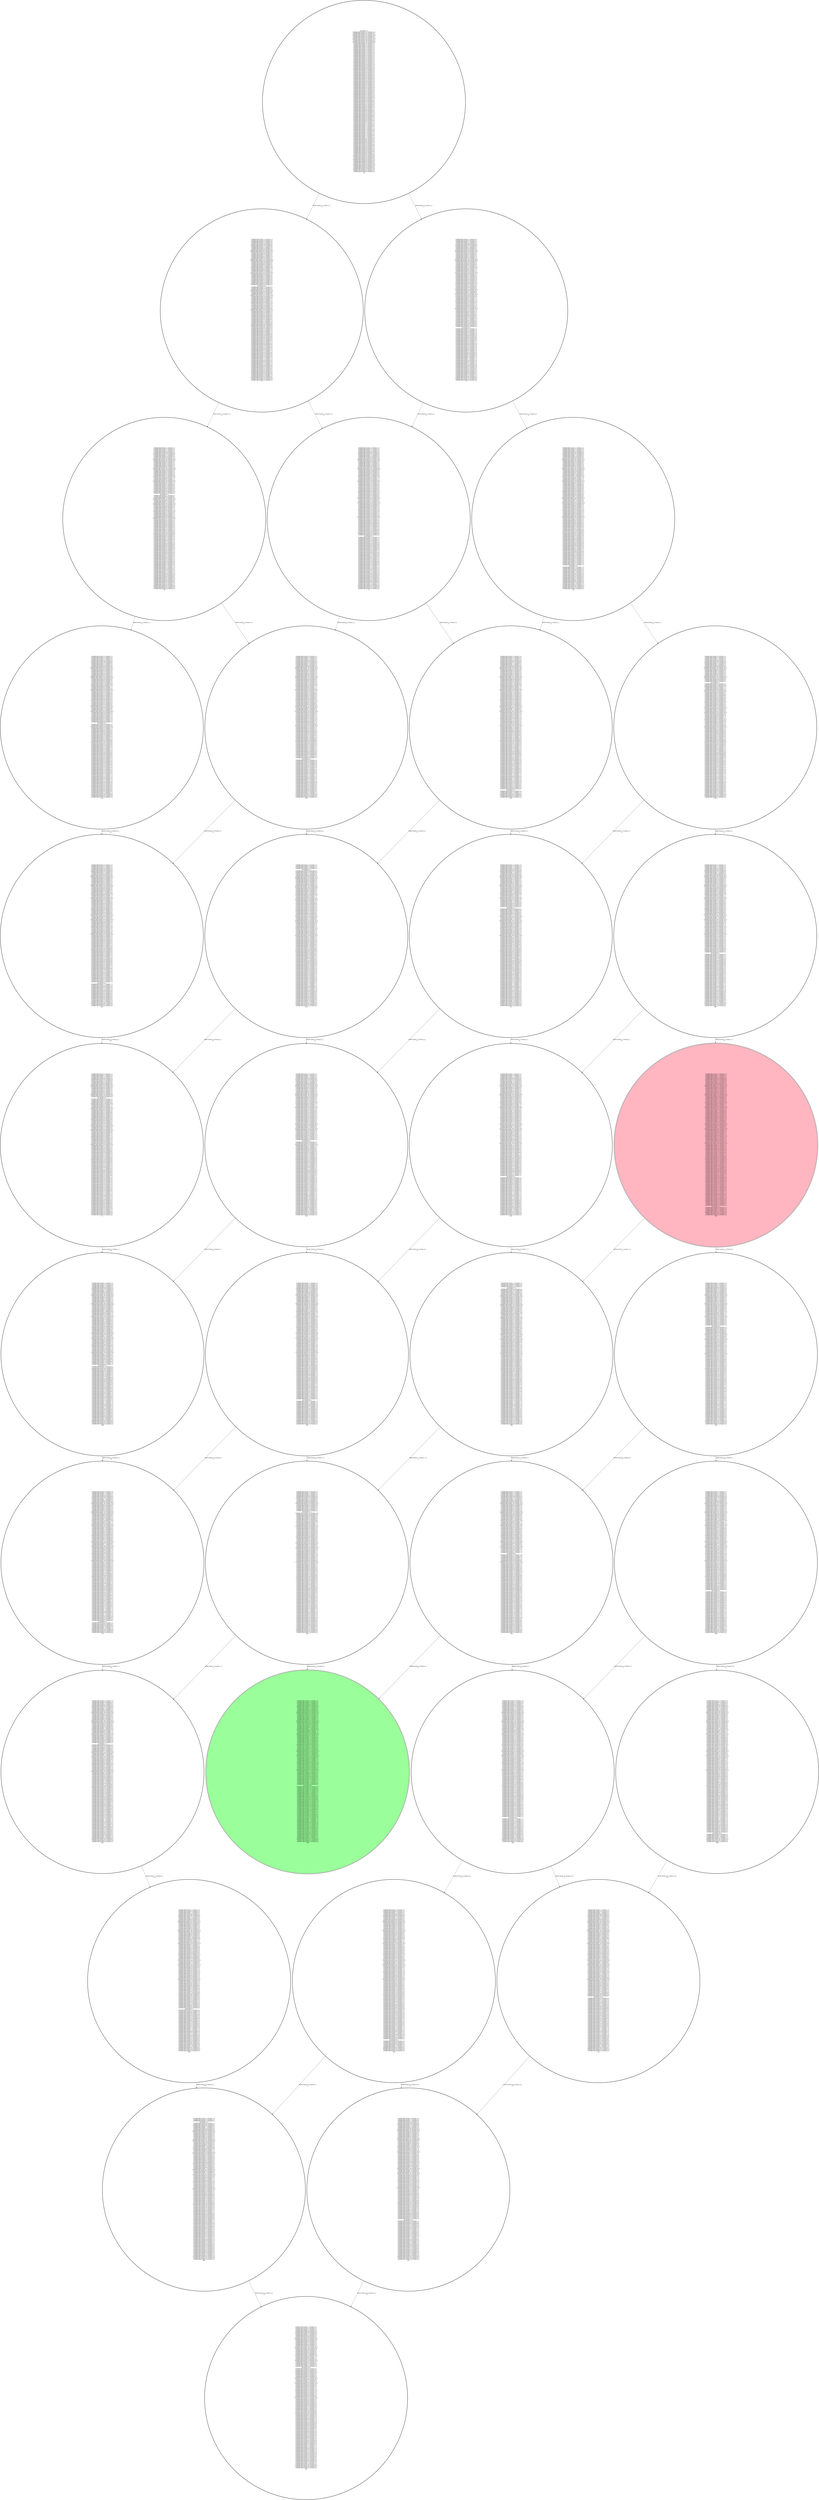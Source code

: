 digraph {
"CONNECTED PLACE_3_3 PLACE_3_4\nCONNECTED PLACE_5_3 PLACE_5_2\nCONNECTED PLACE_7_3 PLACE_6_3\nCONNECTED PLACE_4_5 PLACE_5_5\nCONNECTED PLACE_9_4 PLACE_8_4\nCONNECTED PLACE_10_5 PLACE_9_5\nCONNECTED PLACE_7_2 PLACE_8_2\nCONNECTED PLACE_2_4 PLACE_3_4\nCONNECTED PLACE_6_4 PLACE_6_3\nCONNECTED PLACE_9_5 PLACE_10_5\nCONNECTED PLACE_10_3 PLACE_10_2\nCONNECTED PLACE_9_5 PLACE_9_4\nCONNECTED PLACE_4_4 PLACE_4_5\nCONNECTED PLACE_5_2 PLACE_4_2\nCONNECTED PLACE_2_3 PLACE_2_4\nCONNECTED PLACE_6_3 PLACE_5_3\nCONNECTED PLACE_3_5 PLACE_4_5\nCONNECTED PLACE_10_2 PLACE_10_3\nCONNECTED PLACE_10_4 PLACE_9_4\nCONNECTED PLACE_8_4 PLACE_8_3\nAT PLACE_4_5\nCONNECTED PLACE_4_3 PLACE_4_2\nCONNECTED PLACE_8_2 PLACE_8_3\nCONNECTED PLACE_5_4 PLACE_5_3\nCONNECTED PLACE_7_4 PLACE_6_4\nCONNECTED PLACE_9_4 PLACE_10_4\nCONNECTED PLACE_6_2 PLACE_7_2\nCONNECTED PLACE_6_5 PLACE_7_5\nCONNECTED PLACE_3_4 PLACE_3_5\nCONNECTED PLACE_10_4 PLACE_10_3\nCONNECTED PLACE_4_2 PLACE_3_2\nCONNECTED PLACE_3_3 PLACE_3_2\nCONNECTED PLACE_7_3 PLACE_8_3\nCONNECTED PLACE_9_3 PLACE_9_4\nCONNECTED PLACE_5_3 PLACE_5_4\nCONNECTED PLACE_6_5 PLACE_6_4\nCONNECTED PLACE_2_5 PLACE_3_5\nCONNECTED PLACE_9_4 PLACE_9_3\nCONNECTED PLACE_9_2 PLACE_10_2\nCONNECTED PLACE_4_5 PLACE_3_5\nCONNECTED PLACE_5_2 PLACE_6_2\nCONNECTED PLACE_6_4 PLACE_6_5\nCONNECTED PLACE_7_2 PLACE_6_2\nCONNECTED PLACE_10_3 PLACE_10_4\nCONNECTED PLACE_9_5 PLACE_8_5\nCONNECTED PLACE_7_5 PLACE_8_5\nCONNECTED PLACE_3_2 PLACE_3_3\nCONNECTED PLACE_10_5 PLACE_10_4\nCONNECTED PLACE_4_4 PLACE_4_3\nCONNECTED PLACE_4_3 PLACE_4_4\nCONNECTED PLACE_8_3 PLACE_7_3\nCONNECTED PLACE_2_3 PLACE_2_2\nCONNECTED PLACE_6_3 PLACE_7_3\nCONNECTED PLACE_9_3 PLACE_10_3\nCONNECTED PLACE_5_5 PLACE_5_4\nCONNECTED PLACE_3_5 PLACE_2_5\nCONNECTED PLACE_8_4 PLACE_7_4\nCONNECTED PLACE_3_4 PLACE_3_3\nCONNECTED PLACE_9_2 PLACE_9_3\nCONNECTED PLACE_10_4 PLACE_10_5\nCONNECTED PLACE_2_2 PLACE_2_3\nCONNECTED PLACE_5_4 PLACE_5_5\nCONNECTED PLACE_6_2 PLACE_5_2\nCONNECTED PLACE_4_2 PLACE_5_2\nCONNECTED PLACE_8_5 PLACE_9_5\nCONNECTED PLACE_9_3 PLACE_9_2\nCONNECTED PLACE_3_3 PLACE_2_3\nCONNECTED PLACE_5_3 PLACE_6_3\nCONNECTED PLACE_7_3 PLACE_7_4\nCONNECTED PLACE_6_5 PLACE_5_5\nCONNECTED PLACE_7_4 PLACE_8_4\nCONNECTED PLACE_9_4 PLACE_9_5\nCONNECTED PLACE_10_2 PLACE_9_2\nCONNECTED PLACE_9_2 PLACE_8_2\nCONNECTED PLACE_4_5 PLACE_4_4\nCONNECTED PLACE_3_2 PLACE_4_2\nCONNECTED PLACE_5_2 PLACE_5_3\nCONNECTED PLACE_2_4 PLACE_2_3\nCONNECTED PLACE_6_4 PLACE_7_4\nCONNECTED PLACE_7_5 PLACE_6_5\nCONNECTED PLACE_4_4 PLACE_3_4\nCONNECTED PLACE_8_3 PLACE_8_4\nCONNECTED PLACE_8_3 PLACE_8_2\nCONNECTED PLACE_6_3 PLACE_6_4\nCONNECTED PLACE_3_5 PLACE_3_4\nCONNECTED PLACE_5_5 PLACE_4_5\nCONNECTED PLACE_8_2 PLACE_7_2\nCONNECTED PLACE_4_3 PLACE_5_3\nCONNECTED PLACE_8_4 PLACE_9_4\nCONNECTED PLACE_3_4 PLACE_2_4\nCONNECTED PLACE_2_2 PLACE_3_2\nCONNECTED PLACE_5_4 PLACE_6_4\nCONNECTED PLACE_8_5 PLACE_7_5\nCONNECTED PLACE_4_2 PLACE_4_3\nCONNECTED PLACE_7_3 PLACE_7_2\nCONNECTED PLACE_9_3 PLACE_8_3\nCONNECTED PLACE_5_3 PLACE_4_3\nCONNECTED PLACE_3_3 PLACE_4_3\nCONNECTED PLACE_2_5 PLACE_2_4\nCONNECTED PLACE_7_4 PLACE_7_5\nCONNECTED PLACE_7_2 PLACE_7_3\nCONNECTED PLACE_2_4 PLACE_2_5\nCONNECTED PLACE_6_4 PLACE_5_4\nCONNECTED PLACE_3_2 PLACE_2_2\nCONNECTED PLACE_7_5 PLACE_7_4\nCONNECTED PLACE_4_4 PLACE_5_4\nCONNECTED PLACE_8_3 PLACE_9_3\nCONNECTED PLACE_2_3 PLACE_3_3\nCONNECTED PLACE_6_3 PLACE_6_2\nCONNECTED PLACE_5_5 PLACE_6_5\nCONNECTED PLACE_4_3 PLACE_3_3\nCONNECTED PLACE_8_2 PLACE_9_2\nCONNECTED PLACE_8_4 PLACE_8_5\nCONNECTED PLACE_5_4 PLACE_4_4\nCONNECTED PLACE_7_4 PLACE_7_3\nCONNECTED PLACE_6_2 PLACE_6_3\nCONNECTED PLACE_10_3 PLACE_9_3\nCONNECTED PLACE_8_5 PLACE_8_4\nCONNECTED PLACE_3_4 PLACE_4_4\n.5\n" -> "CONNECTED PLACE_3_3 PLACE_3_4\nCONNECTED PLACE_5_3 PLACE_5_2\nCONNECTED PLACE_7_3 PLACE_6_3\nCONNECTED PLACE_4_5 PLACE_5_5\nCONNECTED PLACE_9_4 PLACE_8_4\nCONNECTED PLACE_10_5 PLACE_9_5\nCONNECTED PLACE_7_2 PLACE_8_2\nCONNECTED PLACE_2_4 PLACE_3_4\nCONNECTED PLACE_6_4 PLACE_6_3\nCONNECTED PLACE_9_5 PLACE_10_5\nCONNECTED PLACE_10_3 PLACE_10_2\nCONNECTED PLACE_9_5 PLACE_9_4\nCONNECTED PLACE_4_4 PLACE_4_5\nCONNECTED PLACE_5_2 PLACE_4_2\nCONNECTED PLACE_2_3 PLACE_2_4\nCONNECTED PLACE_6_3 PLACE_5_3\nCONNECTED PLACE_3_5 PLACE_4_5\nCONNECTED PLACE_10_2 PLACE_10_3\nCONNECTED PLACE_10_4 PLACE_9_4\nCONNECTED PLACE_8_4 PLACE_8_3\nCONNECTED PLACE_4_3 PLACE_4_2\nCONNECTED PLACE_8_2 PLACE_8_3\nCONNECTED PLACE_5_4 PLACE_5_3\nCONNECTED PLACE_7_4 PLACE_6_4\nCONNECTED PLACE_9_4 PLACE_10_4\nCONNECTED PLACE_6_2 PLACE_7_2\nCONNECTED PLACE_6_5 PLACE_7_5\nCONNECTED PLACE_3_4 PLACE_3_5\nCONNECTED PLACE_10_4 PLACE_10_3\nCONNECTED PLACE_4_2 PLACE_3_2\nCONNECTED PLACE_3_3 PLACE_3_2\nCONNECTED PLACE_7_3 PLACE_8_3\nCONNECTED PLACE_9_3 PLACE_9_4\nCONNECTED PLACE_5_3 PLACE_5_4\nCONNECTED PLACE_6_5 PLACE_6_4\nCONNECTED PLACE_2_5 PLACE_3_5\nCONNECTED PLACE_9_4 PLACE_9_3\nCONNECTED PLACE_9_2 PLACE_10_2\nCONNECTED PLACE_4_5 PLACE_3_5\nCONNECTED PLACE_5_2 PLACE_6_2\nCONNECTED PLACE_6_4 PLACE_6_5\nCONNECTED PLACE_7_2 PLACE_6_2\nCONNECTED PLACE_10_3 PLACE_10_4\nCONNECTED PLACE_9_5 PLACE_8_5\nCONNECTED PLACE_7_5 PLACE_8_5\nCONNECTED PLACE_3_2 PLACE_3_3\nCONNECTED PLACE_10_5 PLACE_10_4\nCONNECTED PLACE_4_4 PLACE_4_3\nCONNECTED PLACE_4_3 PLACE_4_4\nCONNECTED PLACE_8_3 PLACE_7_3\nCONNECTED PLACE_2_3 PLACE_2_2\nCONNECTED PLACE_6_3 PLACE_7_3\nCONNECTED PLACE_9_3 PLACE_10_3\nCONNECTED PLACE_5_5 PLACE_5_4\nCONNECTED PLACE_3_5 PLACE_2_5\nCONNECTED PLACE_8_4 PLACE_7_4\nCONNECTED PLACE_3_4 PLACE_3_3\nCONNECTED PLACE_9_2 PLACE_9_3\nCONNECTED PLACE_10_4 PLACE_10_5\nCONNECTED PLACE_2_2 PLACE_2_3\nCONNECTED PLACE_5_4 PLACE_5_5\nCONNECTED PLACE_6_2 PLACE_5_2\nCONNECTED PLACE_4_2 PLACE_5_2\nCONNECTED PLACE_8_5 PLACE_9_5\nCONNECTED PLACE_9_3 PLACE_9_2\nCONNECTED PLACE_3_3 PLACE_2_3\nCONNECTED PLACE_5_3 PLACE_6_3\nCONNECTED PLACE_7_3 PLACE_7_4\nCONNECTED PLACE_6_5 PLACE_5_5\nAT PLACE_5_5\nCONNECTED PLACE_7_4 PLACE_8_4\nCONNECTED PLACE_9_4 PLACE_9_5\nCONNECTED PLACE_10_2 PLACE_9_2\nCONNECTED PLACE_9_2 PLACE_8_2\nCONNECTED PLACE_4_5 PLACE_4_4\nCONNECTED PLACE_3_2 PLACE_4_2\nCONNECTED PLACE_5_2 PLACE_5_3\nCONNECTED PLACE_2_4 PLACE_2_3\nCONNECTED PLACE_6_4 PLACE_7_4\nCONNECTED PLACE_7_5 PLACE_6_5\nCONNECTED PLACE_4_4 PLACE_3_4\nCONNECTED PLACE_8_3 PLACE_8_4\nCONNECTED PLACE_8_3 PLACE_8_2\nCONNECTED PLACE_6_3 PLACE_6_4\nCONNECTED PLACE_3_5 PLACE_3_4\nCONNECTED PLACE_5_5 PLACE_4_5\nCONNECTED PLACE_8_2 PLACE_7_2\nCONNECTED PLACE_4_3 PLACE_5_3\nCONNECTED PLACE_8_4 PLACE_9_4\nCONNECTED PLACE_3_4 PLACE_2_4\nCONNECTED PLACE_2_2 PLACE_3_2\nCONNECTED PLACE_5_4 PLACE_6_4\nCONNECTED PLACE_8_5 PLACE_7_5\nCONNECTED PLACE_4_2 PLACE_4_3\nCONNECTED PLACE_7_3 PLACE_7_2\nCONNECTED PLACE_9_3 PLACE_8_3\nCONNECTED PLACE_5_3 PLACE_4_3\nCONNECTED PLACE_3_3 PLACE_4_3\nCONNECTED PLACE_2_5 PLACE_2_4\nCONNECTED PLACE_7_4 PLACE_7_5\nCONNECTED PLACE_7_2 PLACE_7_3\nCONNECTED PLACE_2_4 PLACE_2_5\nCONNECTED PLACE_6_4 PLACE_5_4\nCONNECTED PLACE_3_2 PLACE_2_2\nCONNECTED PLACE_7_5 PLACE_7_4\nCONNECTED PLACE_4_4 PLACE_5_4\nCONNECTED PLACE_8_3 PLACE_9_3\nCONNECTED PLACE_2_3 PLACE_3_3\nCONNECTED PLACE_6_3 PLACE_6_2\nCONNECTED PLACE_5_5 PLACE_6_5\nCONNECTED PLACE_4_3 PLACE_3_3\nCONNECTED PLACE_8_2 PLACE_9_2\nCONNECTED PLACE_8_4 PLACE_8_5\nCONNECTED PLACE_5_4 PLACE_4_4\nCONNECTED PLACE_7_4 PLACE_7_3\nCONNECTED PLACE_6_2 PLACE_6_3\nCONNECTED PLACE_10_3 PLACE_9_3\nCONNECTED PLACE_8_5 PLACE_8_4\nCONNECTED PLACE_3_4 PLACE_4_4\n.656\n"[label="MOVE PLACE_4_5 PLACE_5_5\n1.0\n"];
"CONNECTED PLACE_3_3 PLACE_3_4\nCONNECTED PLACE_5_3 PLACE_5_2\nCONNECTED PLACE_7_3 PLACE_6_3\nCONNECTED PLACE_4_5 PLACE_5_5\nCONNECTED PLACE_9_4 PLACE_8_4\nCONNECTED PLACE_10_5 PLACE_9_5\nCONNECTED PLACE_7_2 PLACE_8_2\nCONNECTED PLACE_2_4 PLACE_3_4\nCONNECTED PLACE_6_4 PLACE_6_3\nCONNECTED PLACE_9_5 PLACE_10_5\nCONNECTED PLACE_10_3 PLACE_10_2\nCONNECTED PLACE_9_5 PLACE_9_4\nCONNECTED PLACE_4_4 PLACE_4_5\nCONNECTED PLACE_5_2 PLACE_4_2\nCONNECTED PLACE_2_3 PLACE_2_4\nCONNECTED PLACE_6_3 PLACE_5_3\nCONNECTED PLACE_3_5 PLACE_4_5\nCONNECTED PLACE_10_2 PLACE_10_3\nCONNECTED PLACE_10_4 PLACE_9_4\nCONNECTED PLACE_8_4 PLACE_8_3\nCONNECTED PLACE_4_3 PLACE_4_2\nCONNECTED PLACE_8_2 PLACE_8_3\nCONNECTED PLACE_5_4 PLACE_5_3\nCONNECTED PLACE_7_4 PLACE_6_4\nCONNECTED PLACE_9_4 PLACE_10_4\nCONNECTED PLACE_6_2 PLACE_7_2\nCONNECTED PLACE_6_5 PLACE_7_5\nCONNECTED PLACE_3_4 PLACE_3_5\nCONNECTED PLACE_10_4 PLACE_10_3\nCONNECTED PLACE_4_2 PLACE_3_2\nCONNECTED PLACE_3_3 PLACE_3_2\nCONNECTED PLACE_7_3 PLACE_8_3\nCONNECTED PLACE_9_3 PLACE_9_4\nCONNECTED PLACE_5_3 PLACE_5_4\nCONNECTED PLACE_6_5 PLACE_6_4\nCONNECTED PLACE_2_5 PLACE_3_5\nCONNECTED PLACE_9_4 PLACE_9_3\nCONNECTED PLACE_9_2 PLACE_10_2\nCONNECTED PLACE_4_5 PLACE_3_5\nCONNECTED PLACE_5_2 PLACE_6_2\nCONNECTED PLACE_6_4 PLACE_6_5\nCONNECTED PLACE_7_2 PLACE_6_2\nCONNECTED PLACE_10_3 PLACE_10_4\nCONNECTED PLACE_9_5 PLACE_8_5\nCONNECTED PLACE_7_5 PLACE_8_5\nCONNECTED PLACE_3_2 PLACE_3_3\nCONNECTED PLACE_10_5 PLACE_10_4\nCONNECTED PLACE_4_4 PLACE_4_3\nCONNECTED PLACE_4_3 PLACE_4_4\nCONNECTED PLACE_8_3 PLACE_7_3\nCONNECTED PLACE_2_3 PLACE_2_2\nCONNECTED PLACE_6_3 PLACE_7_3\nCONNECTED PLACE_9_3 PLACE_10_3\nCONNECTED PLACE_5_5 PLACE_5_4\nCONNECTED PLACE_3_5 PLACE_2_5\nCONNECTED PLACE_8_4 PLACE_7_4\nCONNECTED PLACE_3_4 PLACE_3_3\nCONNECTED PLACE_9_2 PLACE_9_3\nCONNECTED PLACE_10_4 PLACE_10_5\nCONNECTED PLACE_2_2 PLACE_2_3\nCONNECTED PLACE_5_4 PLACE_5_5\nCONNECTED PLACE_6_2 PLACE_5_2\nCONNECTED PLACE_4_2 PLACE_5_2\nCONNECTED PLACE_8_5 PLACE_9_5\nCONNECTED PLACE_9_3 PLACE_9_2\nCONNECTED PLACE_3_3 PLACE_2_3\nCONNECTED PLACE_5_3 PLACE_6_3\nCONNECTED PLACE_7_3 PLACE_7_4\nCONNECTED PLACE_6_5 PLACE_5_5\nCONNECTED PLACE_7_4 PLACE_8_4\nCONNECTED PLACE_9_4 PLACE_9_5\nCONNECTED PLACE_10_2 PLACE_9_2\nCONNECTED PLACE_9_2 PLACE_8_2\nCONNECTED PLACE_4_5 PLACE_4_4\nCONNECTED PLACE_3_2 PLACE_4_2\nCONNECTED PLACE_5_2 PLACE_5_3\nCONNECTED PLACE_2_4 PLACE_2_3\nCONNECTED PLACE_6_4 PLACE_7_4\nCONNECTED PLACE_7_5 PLACE_6_5\nCONNECTED PLACE_4_4 PLACE_3_4\nCONNECTED PLACE_8_3 PLACE_8_4\nCONNECTED PLACE_8_3 PLACE_8_2\nCONNECTED PLACE_6_3 PLACE_6_4\nAT PLACE_8_5\nCONNECTED PLACE_3_5 PLACE_3_4\nCONNECTED PLACE_5_5 PLACE_4_5\nCONNECTED PLACE_8_2 PLACE_7_2\nCONNECTED PLACE_4_3 PLACE_5_3\nCONNECTED PLACE_8_4 PLACE_9_4\nCONNECTED PLACE_3_4 PLACE_2_4\nCONNECTED PLACE_2_2 PLACE_3_2\nCONNECTED PLACE_5_4 PLACE_6_4\nCONNECTED PLACE_8_5 PLACE_7_5\nCONNECTED PLACE_4_2 PLACE_4_3\nCONNECTED PLACE_7_3 PLACE_7_2\nCONNECTED PLACE_9_3 PLACE_8_3\nCONNECTED PLACE_5_3 PLACE_4_3\nCONNECTED PLACE_3_3 PLACE_4_3\nCONNECTED PLACE_2_5 PLACE_2_4\nCONNECTED PLACE_7_4 PLACE_7_5\nCONNECTED PLACE_7_2 PLACE_7_3\nCONNECTED PLACE_2_4 PLACE_2_5\nCONNECTED PLACE_6_4 PLACE_5_4\nCONNECTED PLACE_3_2 PLACE_2_2\nCONNECTED PLACE_7_5 PLACE_7_4\nCONNECTED PLACE_4_4 PLACE_5_4\nCONNECTED PLACE_8_3 PLACE_9_3\nCONNECTED PLACE_2_3 PLACE_3_3\nCONNECTED PLACE_6_3 PLACE_6_2\nCONNECTED PLACE_5_5 PLACE_6_5\nCONNECTED PLACE_4_3 PLACE_3_3\nCONNECTED PLACE_8_2 PLACE_9_2\nCONNECTED PLACE_8_4 PLACE_8_5\nCONNECTED PLACE_5_4 PLACE_4_4\nCONNECTED PLACE_7_4 PLACE_7_3\nCONNECTED PLACE_6_2 PLACE_6_3\nCONNECTED PLACE_10_3 PLACE_9_3\nCONNECTED PLACE_8_5 PLACE_8_4\nCONNECTED PLACE_3_4 PLACE_4_4\n.855\n" -> "CONNECTED PLACE_3_3 PLACE_3_4\nCONNECTED PLACE_5_3 PLACE_5_2\nCONNECTED PLACE_7_3 PLACE_6_3\nAT PLACE_9_5\nCONNECTED PLACE_4_5 PLACE_5_5\nCONNECTED PLACE_9_4 PLACE_8_4\nCONNECTED PLACE_10_5 PLACE_9_5\nCONNECTED PLACE_7_2 PLACE_8_2\nCONNECTED PLACE_2_4 PLACE_3_4\nCONNECTED PLACE_6_4 PLACE_6_3\nCONNECTED PLACE_9_5 PLACE_10_5\nCONNECTED PLACE_10_3 PLACE_10_2\nCONNECTED PLACE_9_5 PLACE_9_4\nCONNECTED PLACE_4_4 PLACE_4_5\nCONNECTED PLACE_5_2 PLACE_4_2\nCONNECTED PLACE_2_3 PLACE_2_4\nCONNECTED PLACE_6_3 PLACE_5_3\nCONNECTED PLACE_3_5 PLACE_4_5\nCONNECTED PLACE_10_2 PLACE_10_3\nCONNECTED PLACE_10_4 PLACE_9_4\nCONNECTED PLACE_8_4 PLACE_8_3\nCONNECTED PLACE_4_3 PLACE_4_2\nCONNECTED PLACE_8_2 PLACE_8_3\nCONNECTED PLACE_5_4 PLACE_5_3\nCONNECTED PLACE_7_4 PLACE_6_4\nCONNECTED PLACE_9_4 PLACE_10_4\nCONNECTED PLACE_6_2 PLACE_7_2\nCONNECTED PLACE_6_5 PLACE_7_5\nCONNECTED PLACE_3_4 PLACE_3_5\nCONNECTED PLACE_10_4 PLACE_10_3\nCONNECTED PLACE_4_2 PLACE_3_2\nCONNECTED PLACE_3_3 PLACE_3_2\nCONNECTED PLACE_7_3 PLACE_8_3\nCONNECTED PLACE_9_3 PLACE_9_4\nCONNECTED PLACE_5_3 PLACE_5_4\nCONNECTED PLACE_6_5 PLACE_6_4\nCONNECTED PLACE_2_5 PLACE_3_5\nCONNECTED PLACE_9_4 PLACE_9_3\nCONNECTED PLACE_9_2 PLACE_10_2\nCONNECTED PLACE_4_5 PLACE_3_5\nCONNECTED PLACE_5_2 PLACE_6_2\nCONNECTED PLACE_6_4 PLACE_6_5\nCONNECTED PLACE_7_2 PLACE_6_2\nCONNECTED PLACE_10_3 PLACE_10_4\nCONNECTED PLACE_9_5 PLACE_8_5\nCONNECTED PLACE_7_5 PLACE_8_5\nCONNECTED PLACE_3_2 PLACE_3_3\nCONNECTED PLACE_10_5 PLACE_10_4\nCONNECTED PLACE_4_4 PLACE_4_3\nCONNECTED PLACE_4_3 PLACE_4_4\nCONNECTED PLACE_8_3 PLACE_7_3\nCONNECTED PLACE_2_3 PLACE_2_2\nCONNECTED PLACE_6_3 PLACE_7_3\nCONNECTED PLACE_9_3 PLACE_10_3\nCONNECTED PLACE_5_5 PLACE_5_4\nCONNECTED PLACE_3_5 PLACE_2_5\nCONNECTED PLACE_8_4 PLACE_7_4\nCONNECTED PLACE_3_4 PLACE_3_3\nCONNECTED PLACE_9_2 PLACE_9_3\nCONNECTED PLACE_10_4 PLACE_10_5\nCONNECTED PLACE_2_2 PLACE_2_3\nCONNECTED PLACE_5_4 PLACE_5_5\nCONNECTED PLACE_6_2 PLACE_5_2\nCONNECTED PLACE_4_2 PLACE_5_2\nCONNECTED PLACE_8_5 PLACE_9_5\nCONNECTED PLACE_9_3 PLACE_9_2\nCONNECTED PLACE_3_3 PLACE_2_3\nCONNECTED PLACE_5_3 PLACE_6_3\nCONNECTED PLACE_7_3 PLACE_7_4\nCONNECTED PLACE_6_5 PLACE_5_5\nCONNECTED PLACE_7_4 PLACE_8_4\nCONNECTED PLACE_9_4 PLACE_9_5\nCONNECTED PLACE_10_2 PLACE_9_2\nCONNECTED PLACE_9_2 PLACE_8_2\nCONNECTED PLACE_4_5 PLACE_4_4\nCONNECTED PLACE_3_2 PLACE_4_2\nCONNECTED PLACE_5_2 PLACE_5_3\nCONNECTED PLACE_2_4 PLACE_2_3\nCONNECTED PLACE_6_4 PLACE_7_4\nCONNECTED PLACE_7_5 PLACE_6_5\nCONNECTED PLACE_4_4 PLACE_3_4\nCONNECTED PLACE_8_3 PLACE_8_4\nCONNECTED PLACE_8_3 PLACE_8_2\nCONNECTED PLACE_6_3 PLACE_6_4\nCONNECTED PLACE_3_5 PLACE_3_4\nCONNECTED PLACE_5_5 PLACE_4_5\nCONNECTED PLACE_8_2 PLACE_7_2\nCONNECTED PLACE_4_3 PLACE_5_3\nCONNECTED PLACE_8_4 PLACE_9_4\nCONNECTED PLACE_3_4 PLACE_2_4\nCONNECTED PLACE_2_2 PLACE_3_2\nCONNECTED PLACE_5_4 PLACE_6_4\nCONNECTED PLACE_8_5 PLACE_7_5\nCONNECTED PLACE_4_2 PLACE_4_3\nCONNECTED PLACE_7_3 PLACE_7_2\nCONNECTED PLACE_9_3 PLACE_8_3\nCONNECTED PLACE_5_3 PLACE_4_3\nCONNECTED PLACE_3_3 PLACE_4_3\nCONNECTED PLACE_2_5 PLACE_2_4\nCONNECTED PLACE_7_4 PLACE_7_5\nCONNECTED PLACE_7_2 PLACE_7_3\nCONNECTED PLACE_2_4 PLACE_2_5\nCONNECTED PLACE_6_4 PLACE_5_4\nCONNECTED PLACE_3_2 PLACE_2_2\nCONNECTED PLACE_7_5 PLACE_7_4\nCONNECTED PLACE_4_4 PLACE_5_4\nCONNECTED PLACE_8_3 PLACE_9_3\nCONNECTED PLACE_2_3 PLACE_3_3\nCONNECTED PLACE_6_3 PLACE_6_2\nCONNECTED PLACE_5_5 PLACE_6_5\nCONNECTED PLACE_4_3 PLACE_3_3\nCONNECTED PLACE_8_2 PLACE_9_2\nCONNECTED PLACE_8_4 PLACE_8_5\nCONNECTED PLACE_5_4 PLACE_4_4\nCONNECTED PLACE_7_4 PLACE_7_3\nCONNECTED PLACE_6_2 PLACE_6_3\nCONNECTED PLACE_10_3 PLACE_9_3\nCONNECTED PLACE_8_5 PLACE_8_4\nCONNECTED PLACE_3_4 PLACE_4_4\n.863\n"[label="MOVE PLACE_8_5 PLACE_9_5\n1.0\n"];
"CONNECTED PLACE_3_3 PLACE_3_4\nCONNECTED PLACE_5_3 PLACE_5_2\nCONNECTED PLACE_7_3 PLACE_6_3\nAT PLACE_9_5\nCONNECTED PLACE_4_5 PLACE_5_5\nCONNECTED PLACE_9_4 PLACE_8_4\nCONNECTED PLACE_10_5 PLACE_9_5\nCONNECTED PLACE_7_2 PLACE_8_2\nCONNECTED PLACE_2_4 PLACE_3_4\nCONNECTED PLACE_6_4 PLACE_6_3\nCONNECTED PLACE_9_5 PLACE_10_5\nCONNECTED PLACE_10_3 PLACE_10_2\nCONNECTED PLACE_9_5 PLACE_9_4\nCONNECTED PLACE_4_4 PLACE_4_5\nCONNECTED PLACE_5_2 PLACE_4_2\nCONNECTED PLACE_2_3 PLACE_2_4\nCONNECTED PLACE_6_3 PLACE_5_3\nCONNECTED PLACE_3_5 PLACE_4_5\nCONNECTED PLACE_10_2 PLACE_10_3\nCONNECTED PLACE_10_4 PLACE_9_4\nCONNECTED PLACE_8_4 PLACE_8_3\nCONNECTED PLACE_4_3 PLACE_4_2\nCONNECTED PLACE_8_2 PLACE_8_3\nCONNECTED PLACE_5_4 PLACE_5_3\nCONNECTED PLACE_7_4 PLACE_6_4\nCONNECTED PLACE_9_4 PLACE_10_4\nCONNECTED PLACE_6_2 PLACE_7_2\nCONNECTED PLACE_6_5 PLACE_7_5\nCONNECTED PLACE_3_4 PLACE_3_5\nCONNECTED PLACE_10_4 PLACE_10_3\nCONNECTED PLACE_4_2 PLACE_3_2\nCONNECTED PLACE_3_3 PLACE_3_2\nCONNECTED PLACE_7_3 PLACE_8_3\nCONNECTED PLACE_9_3 PLACE_9_4\nCONNECTED PLACE_5_3 PLACE_5_4\nCONNECTED PLACE_6_5 PLACE_6_4\nCONNECTED PLACE_2_5 PLACE_3_5\nCONNECTED PLACE_9_4 PLACE_9_3\nCONNECTED PLACE_9_2 PLACE_10_2\nCONNECTED PLACE_4_5 PLACE_3_5\nCONNECTED PLACE_5_2 PLACE_6_2\nCONNECTED PLACE_6_4 PLACE_6_5\nCONNECTED PLACE_7_2 PLACE_6_2\nCONNECTED PLACE_10_3 PLACE_10_4\nCONNECTED PLACE_9_5 PLACE_8_5\nCONNECTED PLACE_7_5 PLACE_8_5\nCONNECTED PLACE_3_2 PLACE_3_3\nCONNECTED PLACE_10_5 PLACE_10_4\nCONNECTED PLACE_4_4 PLACE_4_3\nCONNECTED PLACE_4_3 PLACE_4_4\nCONNECTED PLACE_8_3 PLACE_7_3\nCONNECTED PLACE_2_3 PLACE_2_2\nCONNECTED PLACE_6_3 PLACE_7_3\nCONNECTED PLACE_9_3 PLACE_10_3\nCONNECTED PLACE_5_5 PLACE_5_4\nCONNECTED PLACE_3_5 PLACE_2_5\nCONNECTED PLACE_8_4 PLACE_7_4\nCONNECTED PLACE_3_4 PLACE_3_3\nCONNECTED PLACE_9_2 PLACE_9_3\nCONNECTED PLACE_10_4 PLACE_10_5\nCONNECTED PLACE_2_2 PLACE_2_3\nCONNECTED PLACE_5_4 PLACE_5_5\nCONNECTED PLACE_6_2 PLACE_5_2\nCONNECTED PLACE_4_2 PLACE_5_2\nCONNECTED PLACE_8_5 PLACE_9_5\nCONNECTED PLACE_9_3 PLACE_9_2\nCONNECTED PLACE_3_3 PLACE_2_3\nCONNECTED PLACE_5_3 PLACE_6_3\nCONNECTED PLACE_7_3 PLACE_7_4\nCONNECTED PLACE_6_5 PLACE_5_5\nCONNECTED PLACE_7_4 PLACE_8_4\nCONNECTED PLACE_9_4 PLACE_9_5\nCONNECTED PLACE_10_2 PLACE_9_2\nCONNECTED PLACE_9_2 PLACE_8_2\nCONNECTED PLACE_4_5 PLACE_4_4\nCONNECTED PLACE_3_2 PLACE_4_2\nCONNECTED PLACE_5_2 PLACE_5_3\nCONNECTED PLACE_2_4 PLACE_2_3\nCONNECTED PLACE_6_4 PLACE_7_4\nCONNECTED PLACE_7_5 PLACE_6_5\nCONNECTED PLACE_4_4 PLACE_3_4\nCONNECTED PLACE_8_3 PLACE_8_4\nCONNECTED PLACE_8_3 PLACE_8_2\nCONNECTED PLACE_6_3 PLACE_6_4\nCONNECTED PLACE_3_5 PLACE_3_4\nCONNECTED PLACE_5_5 PLACE_4_5\nCONNECTED PLACE_8_2 PLACE_7_2\nCONNECTED PLACE_4_3 PLACE_5_3\nCONNECTED PLACE_8_4 PLACE_9_4\nCONNECTED PLACE_3_4 PLACE_2_4\nCONNECTED PLACE_2_2 PLACE_3_2\nCONNECTED PLACE_5_4 PLACE_6_4\nCONNECTED PLACE_8_5 PLACE_7_5\nCONNECTED PLACE_4_2 PLACE_4_3\nCONNECTED PLACE_7_3 PLACE_7_2\nCONNECTED PLACE_9_3 PLACE_8_3\nCONNECTED PLACE_5_3 PLACE_4_3\nCONNECTED PLACE_3_3 PLACE_4_3\nCONNECTED PLACE_2_5 PLACE_2_4\nCONNECTED PLACE_7_4 PLACE_7_5\nCONNECTED PLACE_7_2 PLACE_7_3\nCONNECTED PLACE_2_4 PLACE_2_5\nCONNECTED PLACE_6_4 PLACE_5_4\nCONNECTED PLACE_3_2 PLACE_2_2\nCONNECTED PLACE_7_5 PLACE_7_4\nCONNECTED PLACE_4_4 PLACE_5_4\nCONNECTED PLACE_8_3 PLACE_9_3\nCONNECTED PLACE_2_3 PLACE_3_3\nCONNECTED PLACE_6_3 PLACE_6_2\nCONNECTED PLACE_5_5 PLACE_6_5\nCONNECTED PLACE_4_3 PLACE_3_3\nCONNECTED PLACE_8_2 PLACE_9_2\nCONNECTED PLACE_8_4 PLACE_8_5\nCONNECTED PLACE_5_4 PLACE_4_4\nCONNECTED PLACE_7_4 PLACE_7_3\nCONNECTED PLACE_6_2 PLACE_6_3\nCONNECTED PLACE_10_3 PLACE_9_3\nCONNECTED PLACE_8_5 PLACE_8_4\nCONNECTED PLACE_3_4 PLACE_4_4\n.863\n" -> "CONNECTED PLACE_3_3 PLACE_3_4\nCONNECTED PLACE_5_3 PLACE_5_2\nCONNECTED PLACE_7_3 PLACE_6_3\nCONNECTED PLACE_4_5 PLACE_5_5\nCONNECTED PLACE_9_4 PLACE_8_4\nCONNECTED PLACE_10_5 PLACE_9_5\nCONNECTED PLACE_7_2 PLACE_8_2\nCONNECTED PLACE_2_4 PLACE_3_4\nCONNECTED PLACE_6_4 PLACE_6_3\nCONNECTED PLACE_9_5 PLACE_10_5\nCONNECTED PLACE_10_3 PLACE_10_2\nCONNECTED PLACE_9_5 PLACE_9_4\nCONNECTED PLACE_4_4 PLACE_4_5\nCONNECTED PLACE_5_2 PLACE_4_2\nCONNECTED PLACE_2_3 PLACE_2_4\nCONNECTED PLACE_6_3 PLACE_5_3\nCONNECTED PLACE_3_5 PLACE_4_5\nCONNECTED PLACE_10_2 PLACE_10_3\nCONNECTED PLACE_10_4 PLACE_9_4\nCONNECTED PLACE_8_4 PLACE_8_3\nCONNECTED PLACE_4_3 PLACE_4_2\nCONNECTED PLACE_8_2 PLACE_8_3\nCONNECTED PLACE_5_4 PLACE_5_3\nCONNECTED PLACE_7_4 PLACE_6_4\nCONNECTED PLACE_9_4 PLACE_10_4\nCONNECTED PLACE_6_2 PLACE_7_2\nCONNECTED PLACE_6_5 PLACE_7_5\nCONNECTED PLACE_3_4 PLACE_3_5\nCONNECTED PLACE_10_4 PLACE_10_3\nCONNECTED PLACE_4_2 PLACE_3_2\nCONNECTED PLACE_3_3 PLACE_3_2\nCONNECTED PLACE_7_3 PLACE_8_3\nCONNECTED PLACE_9_3 PLACE_9_4\nCONNECTED PLACE_5_3 PLACE_5_4\nAT PLACE_10_5\nCONNECTED PLACE_6_5 PLACE_6_4\nCONNECTED PLACE_2_5 PLACE_3_5\nCONNECTED PLACE_9_4 PLACE_9_3\nCONNECTED PLACE_9_2 PLACE_10_2\nCONNECTED PLACE_4_5 PLACE_3_5\nCONNECTED PLACE_5_2 PLACE_6_2\nCONNECTED PLACE_6_4 PLACE_6_5\nCONNECTED PLACE_7_2 PLACE_6_2\nCONNECTED PLACE_10_3 PLACE_10_4\nCONNECTED PLACE_9_5 PLACE_8_5\nCONNECTED PLACE_7_5 PLACE_8_5\nCONNECTED PLACE_3_2 PLACE_3_3\nCONNECTED PLACE_10_5 PLACE_10_4\nCONNECTED PLACE_4_4 PLACE_4_3\nCONNECTED PLACE_4_3 PLACE_4_4\nCONNECTED PLACE_8_3 PLACE_7_3\nCONNECTED PLACE_2_3 PLACE_2_2\nCONNECTED PLACE_6_3 PLACE_7_3\nCONNECTED PLACE_9_3 PLACE_10_3\nCONNECTED PLACE_5_5 PLACE_5_4\nCONNECTED PLACE_3_5 PLACE_2_5\nCONNECTED PLACE_8_4 PLACE_7_4\nCONNECTED PLACE_3_4 PLACE_3_3\nCONNECTED PLACE_9_2 PLACE_9_3\nCONNECTED PLACE_10_4 PLACE_10_5\nCONNECTED PLACE_2_2 PLACE_2_3\nCONNECTED PLACE_5_4 PLACE_5_5\nCONNECTED PLACE_6_2 PLACE_5_2\nCONNECTED PLACE_4_2 PLACE_5_2\nCONNECTED PLACE_8_5 PLACE_9_5\nCONNECTED PLACE_9_3 PLACE_9_2\nCONNECTED PLACE_3_3 PLACE_2_3\nCONNECTED PLACE_5_3 PLACE_6_3\nCONNECTED PLACE_7_3 PLACE_7_4\nCONNECTED PLACE_6_5 PLACE_5_5\nCONNECTED PLACE_7_4 PLACE_8_4\nCONNECTED PLACE_9_4 PLACE_9_5\nCONNECTED PLACE_10_2 PLACE_9_2\nCONNECTED PLACE_9_2 PLACE_8_2\nCONNECTED PLACE_4_5 PLACE_4_4\nCONNECTED PLACE_3_2 PLACE_4_2\nCONNECTED PLACE_5_2 PLACE_5_3\nCONNECTED PLACE_2_4 PLACE_2_3\nCONNECTED PLACE_6_4 PLACE_7_4\nCONNECTED PLACE_7_5 PLACE_6_5\nCONNECTED PLACE_4_4 PLACE_3_4\nCONNECTED PLACE_8_3 PLACE_8_4\nCONNECTED PLACE_8_3 PLACE_8_2\nCONNECTED PLACE_6_3 PLACE_6_4\nCONNECTED PLACE_3_5 PLACE_3_4\nCONNECTED PLACE_5_5 PLACE_4_5\nCONNECTED PLACE_8_2 PLACE_7_2\nCONNECTED PLACE_4_3 PLACE_5_3\nCONNECTED PLACE_8_4 PLACE_9_4\nCONNECTED PLACE_3_4 PLACE_2_4\nCONNECTED PLACE_2_2 PLACE_3_2\nCONNECTED PLACE_5_4 PLACE_6_4\nCONNECTED PLACE_8_5 PLACE_7_5\nCONNECTED PLACE_4_2 PLACE_4_3\nCONNECTED PLACE_7_3 PLACE_7_2\nCONNECTED PLACE_9_3 PLACE_8_3\nCONNECTED PLACE_5_3 PLACE_4_3\nCONNECTED PLACE_3_3 PLACE_4_3\nCONNECTED PLACE_2_5 PLACE_2_4\nCONNECTED PLACE_7_4 PLACE_7_5\nCONNECTED PLACE_7_2 PLACE_7_3\nCONNECTED PLACE_2_4 PLACE_2_5\nCONNECTED PLACE_6_4 PLACE_5_4\nCONNECTED PLACE_3_2 PLACE_2_2\nCONNECTED PLACE_7_5 PLACE_7_4\nCONNECTED PLACE_4_4 PLACE_5_4\nCONNECTED PLACE_8_3 PLACE_9_3\nCONNECTED PLACE_2_3 PLACE_3_3\nCONNECTED PLACE_6_3 PLACE_6_2\nCONNECTED PLACE_5_5 PLACE_6_5\nCONNECTED PLACE_4_3 PLACE_3_3\nCONNECTED PLACE_8_2 PLACE_9_2\nCONNECTED PLACE_8_4 PLACE_8_5\nCONNECTED PLACE_5_4 PLACE_4_4\nCONNECTED PLACE_7_4 PLACE_7_3\nCONNECTED PLACE_6_2 PLACE_6_3\nCONNECTED PLACE_10_3 PLACE_9_3\nCONNECTED PLACE_8_5 PLACE_8_4\nCONNECTED PLACE_3_4 PLACE_4_4\n.891\n"[label="MOVE PLACE_9_5 PLACE_10_5\n1.0\n"];
"CONNECTED PLACE_3_3 PLACE_3_4\nCONNECTED PLACE_5_3 PLACE_5_2\nCONNECTED PLACE_7_3 PLACE_6_3\nCONNECTED PLACE_4_5 PLACE_5_5\nCONNECTED PLACE_9_4 PLACE_8_4\nCONNECTED PLACE_10_5 PLACE_9_5\nCONNECTED PLACE_7_2 PLACE_8_2\nCONNECTED PLACE_2_4 PLACE_3_4\nCONNECTED PLACE_6_4 PLACE_6_3\nCONNECTED PLACE_9_5 PLACE_10_5\nCONNECTED PLACE_10_3 PLACE_10_2\nCONNECTED PLACE_9_5 PLACE_9_4\nCONNECTED PLACE_4_4 PLACE_4_5\nCONNECTED PLACE_5_2 PLACE_4_2\nCONNECTED PLACE_2_3 PLACE_2_4\nCONNECTED PLACE_6_3 PLACE_5_3\nCONNECTED PLACE_3_5 PLACE_4_5\nCONNECTED PLACE_10_2 PLACE_10_3\nCONNECTED PLACE_10_4 PLACE_9_4\nCONNECTED PLACE_8_4 PLACE_8_3\nCONNECTED PLACE_4_3 PLACE_4_2\nCONNECTED PLACE_8_2 PLACE_8_3\nCONNECTED PLACE_5_4 PLACE_5_3\nCONNECTED PLACE_7_4 PLACE_6_4\nCONNECTED PLACE_9_4 PLACE_10_4\nCONNECTED PLACE_6_2 PLACE_7_2\nCONNECTED PLACE_6_5 PLACE_7_5\nCONNECTED PLACE_3_4 PLACE_3_5\nCONNECTED PLACE_10_4 PLACE_10_3\nCONNECTED PLACE_4_2 PLACE_3_2\nCONNECTED PLACE_3_3 PLACE_3_2\nCONNECTED PLACE_7_3 PLACE_8_3\nCONNECTED PLACE_9_3 PLACE_9_4\nCONNECTED PLACE_5_3 PLACE_5_4\nCONNECTED PLACE_6_5 PLACE_6_4\nCONNECTED PLACE_2_5 PLACE_3_5\nCONNECTED PLACE_9_4 PLACE_9_3\nCONNECTED PLACE_9_2 PLACE_10_2\nCONNECTED PLACE_4_5 PLACE_3_5\nAT PLACE_2_3\nCONNECTED PLACE_5_2 PLACE_6_2\nCONNECTED PLACE_6_4 PLACE_6_5\nCONNECTED PLACE_7_2 PLACE_6_2\nCONNECTED PLACE_10_3 PLACE_10_4\nCONNECTED PLACE_9_5 PLACE_8_5\nCONNECTED PLACE_7_5 PLACE_8_5\nCONNECTED PLACE_3_2 PLACE_3_3\nCONNECTED PLACE_10_5 PLACE_10_4\nCONNECTED PLACE_4_4 PLACE_4_3\nCONNECTED PLACE_4_3 PLACE_4_4\nCONNECTED PLACE_8_3 PLACE_7_3\nCONNECTED PLACE_2_3 PLACE_2_2\nCONNECTED PLACE_6_3 PLACE_7_3\nCONNECTED PLACE_9_3 PLACE_10_3\nCONNECTED PLACE_5_5 PLACE_5_4\nCONNECTED PLACE_3_5 PLACE_2_5\nCONNECTED PLACE_8_4 PLACE_7_4\nCONNECTED PLACE_3_4 PLACE_3_3\nCONNECTED PLACE_9_2 PLACE_9_3\nCONNECTED PLACE_10_4 PLACE_10_5\nCONNECTED PLACE_2_2 PLACE_2_3\nCONNECTED PLACE_5_4 PLACE_5_5\nCONNECTED PLACE_6_2 PLACE_5_2\nCONNECTED PLACE_4_2 PLACE_5_2\nCONNECTED PLACE_8_5 PLACE_9_5\nCONNECTED PLACE_9_3 PLACE_9_2\nCONNECTED PLACE_3_3 PLACE_2_3\nCONNECTED PLACE_5_3 PLACE_6_3\nCONNECTED PLACE_7_3 PLACE_7_4\nCONNECTED PLACE_6_5 PLACE_5_5\nCONNECTED PLACE_7_4 PLACE_8_4\nCONNECTED PLACE_9_4 PLACE_9_5\nCONNECTED PLACE_10_2 PLACE_9_2\nCONNECTED PLACE_9_2 PLACE_8_2\nCONNECTED PLACE_4_5 PLACE_4_4\nCONNECTED PLACE_3_2 PLACE_4_2\nCONNECTED PLACE_5_2 PLACE_5_3\nCONNECTED PLACE_2_4 PLACE_2_3\nCONNECTED PLACE_6_4 PLACE_7_4\nCONNECTED PLACE_7_5 PLACE_6_5\nCONNECTED PLACE_4_4 PLACE_3_4\nCONNECTED PLACE_8_3 PLACE_8_4\nCONNECTED PLACE_8_3 PLACE_8_2\nCONNECTED PLACE_6_3 PLACE_6_4\nCONNECTED PLACE_3_5 PLACE_3_4\nCONNECTED PLACE_5_5 PLACE_4_5\nCONNECTED PLACE_8_2 PLACE_7_2\nCONNECTED PLACE_4_3 PLACE_5_3\nCONNECTED PLACE_8_4 PLACE_9_4\nCONNECTED PLACE_3_4 PLACE_2_4\nCONNECTED PLACE_2_2 PLACE_3_2\nCONNECTED PLACE_5_4 PLACE_6_4\nCONNECTED PLACE_8_5 PLACE_7_5\nCONNECTED PLACE_4_2 PLACE_4_3\nCONNECTED PLACE_7_3 PLACE_7_2\nCONNECTED PLACE_9_3 PLACE_8_3\nCONNECTED PLACE_5_3 PLACE_4_3\nCONNECTED PLACE_3_3 PLACE_4_3\nCONNECTED PLACE_2_5 PLACE_2_4\nCONNECTED PLACE_7_4 PLACE_7_5\nCONNECTED PLACE_7_2 PLACE_7_3\nCONNECTED PLACE_2_4 PLACE_2_5\nCONNECTED PLACE_6_4 PLACE_5_4\nCONNECTED PLACE_3_2 PLACE_2_2\nCONNECTED PLACE_7_5 PLACE_7_4\nCONNECTED PLACE_4_4 PLACE_5_4\nCONNECTED PLACE_8_3 PLACE_9_3\nCONNECTED PLACE_2_3 PLACE_3_3\nCONNECTED PLACE_6_3 PLACE_6_2\nCONNECTED PLACE_5_5 PLACE_6_5\nCONNECTED PLACE_4_3 PLACE_3_3\nCONNECTED PLACE_8_2 PLACE_9_2\nCONNECTED PLACE_8_4 PLACE_8_5\nCONNECTED PLACE_5_4 PLACE_4_4\nCONNECTED PLACE_7_4 PLACE_7_3\nCONNECTED PLACE_6_2 PLACE_6_3\nCONNECTED PLACE_10_3 PLACE_9_3\nCONNECTED PLACE_8_5 PLACE_8_4\nCONNECTED PLACE_3_4 PLACE_4_4\n.5\n" -> "CONNECTED PLACE_3_3 PLACE_3_4\nCONNECTED PLACE_5_3 PLACE_5_2\nCONNECTED PLACE_7_3 PLACE_6_3\nCONNECTED PLACE_4_5 PLACE_5_5\nCONNECTED PLACE_9_4 PLACE_8_4\nCONNECTED PLACE_10_5 PLACE_9_5\nCONNECTED PLACE_7_2 PLACE_8_2\nCONNECTED PLACE_2_4 PLACE_3_4\nCONNECTED PLACE_6_4 PLACE_6_3\nCONNECTED PLACE_9_5 PLACE_10_5\nCONNECTED PLACE_10_3 PLACE_10_2\nCONNECTED PLACE_9_5 PLACE_9_4\nCONNECTED PLACE_4_4 PLACE_4_5\nCONNECTED PLACE_5_2 PLACE_4_2\nCONNECTED PLACE_2_3 PLACE_2_4\nCONNECTED PLACE_6_3 PLACE_5_3\nCONNECTED PLACE_3_5 PLACE_4_5\nCONNECTED PLACE_10_2 PLACE_10_3\nCONNECTED PLACE_10_4 PLACE_9_4\nCONNECTED PLACE_8_4 PLACE_8_3\nCONNECTED PLACE_4_3 PLACE_4_2\nCONNECTED PLACE_8_2 PLACE_8_3\nCONNECTED PLACE_5_4 PLACE_5_3\nCONNECTED PLACE_7_4 PLACE_6_4\nCONNECTED PLACE_9_4 PLACE_10_4\nCONNECTED PLACE_6_2 PLACE_7_2\nCONNECTED PLACE_6_5 PLACE_7_5\nCONNECTED PLACE_3_4 PLACE_3_5\nCONNECTED PLACE_10_4 PLACE_10_3\nCONNECTED PLACE_4_2 PLACE_3_2\nCONNECTED PLACE_3_3 PLACE_3_2\nCONNECTED PLACE_7_3 PLACE_8_3\nCONNECTED PLACE_9_3 PLACE_9_4\nCONNECTED PLACE_5_3 PLACE_5_4\nCONNECTED PLACE_6_5 PLACE_6_4\nCONNECTED PLACE_2_5 PLACE_3_5\nCONNECTED PLACE_9_4 PLACE_9_3\nCONNECTED PLACE_9_2 PLACE_10_2\nCONNECTED PLACE_4_5 PLACE_3_5\nAT PLACE_2_4\nCONNECTED PLACE_5_2 PLACE_6_2\nCONNECTED PLACE_6_4 PLACE_6_5\nCONNECTED PLACE_7_2 PLACE_6_2\nCONNECTED PLACE_10_3 PLACE_10_4\nCONNECTED PLACE_9_5 PLACE_8_5\nCONNECTED PLACE_7_5 PLACE_8_5\nCONNECTED PLACE_3_2 PLACE_3_3\nCONNECTED PLACE_10_5 PLACE_10_4\nCONNECTED PLACE_4_4 PLACE_4_3\nCONNECTED PLACE_4_3 PLACE_4_4\nCONNECTED PLACE_8_3 PLACE_7_3\nCONNECTED PLACE_2_3 PLACE_2_2\nCONNECTED PLACE_6_3 PLACE_7_3\nCONNECTED PLACE_9_3 PLACE_10_3\nCONNECTED PLACE_5_5 PLACE_5_4\nCONNECTED PLACE_3_5 PLACE_2_5\nCONNECTED PLACE_8_4 PLACE_7_4\nCONNECTED PLACE_3_4 PLACE_3_3\nCONNECTED PLACE_9_2 PLACE_9_3\nCONNECTED PLACE_10_4 PLACE_10_5\nCONNECTED PLACE_2_2 PLACE_2_3\nCONNECTED PLACE_5_4 PLACE_5_5\nCONNECTED PLACE_6_2 PLACE_5_2\nCONNECTED PLACE_4_2 PLACE_5_2\nCONNECTED PLACE_8_5 PLACE_9_5\nCONNECTED PLACE_9_3 PLACE_9_2\nCONNECTED PLACE_3_3 PLACE_2_3\nCONNECTED PLACE_5_3 PLACE_6_3\nCONNECTED PLACE_7_3 PLACE_7_4\nCONNECTED PLACE_6_5 PLACE_5_5\nCONNECTED PLACE_7_4 PLACE_8_4\nCONNECTED PLACE_9_4 PLACE_9_5\nCONNECTED PLACE_10_2 PLACE_9_2\nCONNECTED PLACE_9_2 PLACE_8_2\nCONNECTED PLACE_4_5 PLACE_4_4\nCONNECTED PLACE_3_2 PLACE_4_2\nCONNECTED PLACE_5_2 PLACE_5_3\nCONNECTED PLACE_2_4 PLACE_2_3\nCONNECTED PLACE_6_4 PLACE_7_4\nCONNECTED PLACE_7_5 PLACE_6_5\nCONNECTED PLACE_4_4 PLACE_3_4\nCONNECTED PLACE_8_3 PLACE_8_4\nCONNECTED PLACE_8_3 PLACE_8_2\nCONNECTED PLACE_6_3 PLACE_6_4\nCONNECTED PLACE_3_5 PLACE_3_4\nCONNECTED PLACE_5_5 PLACE_4_5\nCONNECTED PLACE_8_2 PLACE_7_2\nCONNECTED PLACE_4_3 PLACE_5_3\nCONNECTED PLACE_8_4 PLACE_9_4\nCONNECTED PLACE_3_4 PLACE_2_4\nCONNECTED PLACE_2_2 PLACE_3_2\nCONNECTED PLACE_5_4 PLACE_6_4\nCONNECTED PLACE_8_5 PLACE_7_5\nCONNECTED PLACE_4_2 PLACE_4_3\nCONNECTED PLACE_7_3 PLACE_7_2\nCONNECTED PLACE_9_3 PLACE_8_3\nCONNECTED PLACE_5_3 PLACE_4_3\nCONNECTED PLACE_3_3 PLACE_4_3\nCONNECTED PLACE_2_5 PLACE_2_4\nCONNECTED PLACE_7_4 PLACE_7_5\nCONNECTED PLACE_7_2 PLACE_7_3\nCONNECTED PLACE_2_4 PLACE_2_5\nCONNECTED PLACE_6_4 PLACE_5_4\nCONNECTED PLACE_3_2 PLACE_2_2\nCONNECTED PLACE_7_5 PLACE_7_4\nCONNECTED PLACE_4_4 PLACE_5_4\nCONNECTED PLACE_8_3 PLACE_9_3\nCONNECTED PLACE_2_3 PLACE_3_3\nCONNECTED PLACE_6_3 PLACE_6_2\nCONNECTED PLACE_5_5 PLACE_6_5\nCONNECTED PLACE_4_3 PLACE_3_3\nCONNECTED PLACE_8_2 PLACE_9_2\nCONNECTED PLACE_8_4 PLACE_8_5\nCONNECTED PLACE_5_4 PLACE_4_4\nCONNECTED PLACE_7_4 PLACE_7_3\nCONNECTED PLACE_6_2 PLACE_6_3\nCONNECTED PLACE_10_3 PLACE_9_3\nCONNECTED PLACE_8_5 PLACE_8_4\nCONNECTED PLACE_3_4 PLACE_4_4\n.25\n"[label="MOVE PLACE_2_3 PLACE_2_4\n.5\n"];
"CONNECTED PLACE_3_3 PLACE_3_4\nCONNECTED PLACE_5_3 PLACE_5_2\nCONNECTED PLACE_7_3 PLACE_6_3\nCONNECTED PLACE_4_5 PLACE_5_5\nCONNECTED PLACE_9_4 PLACE_8_4\nCONNECTED PLACE_10_5 PLACE_9_5\nCONNECTED PLACE_7_2 PLACE_8_2\nCONNECTED PLACE_2_4 PLACE_3_4\nCONNECTED PLACE_6_4 PLACE_6_3\nCONNECTED PLACE_9_5 PLACE_10_5\nCONNECTED PLACE_10_3 PLACE_10_2\nCONNECTED PLACE_9_5 PLACE_9_4\nCONNECTED PLACE_4_4 PLACE_4_5\nCONNECTED PLACE_5_2 PLACE_4_2\nCONNECTED PLACE_2_3 PLACE_2_4\nCONNECTED PLACE_6_3 PLACE_5_3\nCONNECTED PLACE_3_5 PLACE_4_5\nCONNECTED PLACE_10_2 PLACE_10_3\nCONNECTED PLACE_10_4 PLACE_9_4\nCONNECTED PLACE_8_4 PLACE_8_3\nCONNECTED PLACE_4_3 PLACE_4_2\nCONNECTED PLACE_8_2 PLACE_8_3\nCONNECTED PLACE_5_4 PLACE_5_3\nCONNECTED PLACE_7_4 PLACE_6_4\nCONNECTED PLACE_9_4 PLACE_10_4\nCONNECTED PLACE_6_2 PLACE_7_2\nCONNECTED PLACE_6_5 PLACE_7_5\nCONNECTED PLACE_3_4 PLACE_3_5\nCONNECTED PLACE_10_4 PLACE_10_3\nCONNECTED PLACE_4_2 PLACE_3_2\nCONNECTED PLACE_3_3 PLACE_3_2\nCONNECTED PLACE_7_3 PLACE_8_3\nCONNECTED PLACE_9_3 PLACE_9_4\nCONNECTED PLACE_5_3 PLACE_5_4\nCONNECTED PLACE_6_5 PLACE_6_4\nCONNECTED PLACE_2_5 PLACE_3_5\nCONNECTED PLACE_9_4 PLACE_9_3\nCONNECTED PLACE_9_2 PLACE_10_2\nCONNECTED PLACE_4_5 PLACE_3_5\nAT PLACE_2_3\nCONNECTED PLACE_5_2 PLACE_6_2\nCONNECTED PLACE_6_4 PLACE_6_5\nCONNECTED PLACE_7_2 PLACE_6_2\nCONNECTED PLACE_10_3 PLACE_10_4\nCONNECTED PLACE_9_5 PLACE_8_5\nCONNECTED PLACE_7_5 PLACE_8_5\nCONNECTED PLACE_3_2 PLACE_3_3\nCONNECTED PLACE_10_5 PLACE_10_4\nCONNECTED PLACE_4_4 PLACE_4_3\nCONNECTED PLACE_4_3 PLACE_4_4\nCONNECTED PLACE_8_3 PLACE_7_3\nCONNECTED PLACE_2_3 PLACE_2_2\nCONNECTED PLACE_6_3 PLACE_7_3\nCONNECTED PLACE_9_3 PLACE_10_3\nCONNECTED PLACE_5_5 PLACE_5_4\nCONNECTED PLACE_3_5 PLACE_2_5\nCONNECTED PLACE_8_4 PLACE_7_4\nCONNECTED PLACE_3_4 PLACE_3_3\nCONNECTED PLACE_9_2 PLACE_9_3\nCONNECTED PLACE_10_4 PLACE_10_5\nCONNECTED PLACE_2_2 PLACE_2_3\nCONNECTED PLACE_5_4 PLACE_5_5\nCONNECTED PLACE_6_2 PLACE_5_2\nCONNECTED PLACE_4_2 PLACE_5_2\nCONNECTED PLACE_8_5 PLACE_9_5\nCONNECTED PLACE_9_3 PLACE_9_2\nCONNECTED PLACE_3_3 PLACE_2_3\nCONNECTED PLACE_5_3 PLACE_6_3\nCONNECTED PLACE_7_3 PLACE_7_4\nCONNECTED PLACE_6_5 PLACE_5_5\nCONNECTED PLACE_7_4 PLACE_8_4\nCONNECTED PLACE_9_4 PLACE_9_5\nCONNECTED PLACE_10_2 PLACE_9_2\nCONNECTED PLACE_9_2 PLACE_8_2\nCONNECTED PLACE_4_5 PLACE_4_4\nCONNECTED PLACE_3_2 PLACE_4_2\nCONNECTED PLACE_5_2 PLACE_5_3\nCONNECTED PLACE_2_4 PLACE_2_3\nCONNECTED PLACE_6_4 PLACE_7_4\nCONNECTED PLACE_7_5 PLACE_6_5\nCONNECTED PLACE_4_4 PLACE_3_4\nCONNECTED PLACE_8_3 PLACE_8_4\nCONNECTED PLACE_8_3 PLACE_8_2\nCONNECTED PLACE_6_3 PLACE_6_4\nCONNECTED PLACE_3_5 PLACE_3_4\nCONNECTED PLACE_5_5 PLACE_4_5\nCONNECTED PLACE_8_2 PLACE_7_2\nCONNECTED PLACE_4_3 PLACE_5_3\nCONNECTED PLACE_8_4 PLACE_9_4\nCONNECTED PLACE_3_4 PLACE_2_4\nCONNECTED PLACE_2_2 PLACE_3_2\nCONNECTED PLACE_5_4 PLACE_6_4\nCONNECTED PLACE_8_5 PLACE_7_5\nCONNECTED PLACE_4_2 PLACE_4_3\nCONNECTED PLACE_7_3 PLACE_7_2\nCONNECTED PLACE_9_3 PLACE_8_3\nCONNECTED PLACE_5_3 PLACE_4_3\nCONNECTED PLACE_3_3 PLACE_4_3\nCONNECTED PLACE_2_5 PLACE_2_4\nCONNECTED PLACE_7_4 PLACE_7_5\nCONNECTED PLACE_7_2 PLACE_7_3\nCONNECTED PLACE_2_4 PLACE_2_5\nCONNECTED PLACE_6_4 PLACE_5_4\nCONNECTED PLACE_3_2 PLACE_2_2\nCONNECTED PLACE_7_5 PLACE_7_4\nCONNECTED PLACE_4_4 PLACE_5_4\nCONNECTED PLACE_8_3 PLACE_9_3\nCONNECTED PLACE_2_3 PLACE_3_3\nCONNECTED PLACE_6_3 PLACE_6_2\nCONNECTED PLACE_5_5 PLACE_6_5\nCONNECTED PLACE_4_3 PLACE_3_3\nCONNECTED PLACE_8_2 PLACE_9_2\nCONNECTED PLACE_8_4 PLACE_8_5\nCONNECTED PLACE_5_4 PLACE_4_4\nCONNECTED PLACE_7_4 PLACE_7_3\nCONNECTED PLACE_6_2 PLACE_6_3\nCONNECTED PLACE_10_3 PLACE_9_3\nCONNECTED PLACE_8_5 PLACE_8_4\nCONNECTED PLACE_3_4 PLACE_4_4\n.5\n" -> "CONNECTED PLACE_3_3 PLACE_3_4\nCONNECTED PLACE_5_3 PLACE_5_2\nCONNECTED PLACE_7_3 PLACE_6_3\nCONNECTED PLACE_4_5 PLACE_5_5\nCONNECTED PLACE_9_4 PLACE_8_4\nCONNECTED PLACE_10_5 PLACE_9_5\nCONNECTED PLACE_7_2 PLACE_8_2\nCONNECTED PLACE_2_4 PLACE_3_4\nCONNECTED PLACE_6_4 PLACE_6_3\nCONNECTED PLACE_9_5 PLACE_10_5\nCONNECTED PLACE_10_3 PLACE_10_2\nCONNECTED PLACE_9_5 PLACE_9_4\nCONNECTED PLACE_4_4 PLACE_4_5\nCONNECTED PLACE_5_2 PLACE_4_2\nCONNECTED PLACE_2_3 PLACE_2_4\nCONNECTED PLACE_6_3 PLACE_5_3\nCONNECTED PLACE_3_5 PLACE_4_5\nCONNECTED PLACE_10_2 PLACE_10_3\nCONNECTED PLACE_10_4 PLACE_9_4\nCONNECTED PLACE_8_4 PLACE_8_3\nCONNECTED PLACE_4_3 PLACE_4_2\nCONNECTED PLACE_8_2 PLACE_8_3\nCONNECTED PLACE_5_4 PLACE_5_3\nCONNECTED PLACE_7_4 PLACE_6_4\nCONNECTED PLACE_9_4 PLACE_10_4\nCONNECTED PLACE_6_2 PLACE_7_2\nCONNECTED PLACE_6_5 PLACE_7_5\nCONNECTED PLACE_3_4 PLACE_3_5\nCONNECTED PLACE_10_4 PLACE_10_3\nCONNECTED PLACE_4_2 PLACE_3_2\nCONNECTED PLACE_3_3 PLACE_3_2\nCONNECTED PLACE_7_3 PLACE_8_3\nCONNECTED PLACE_9_3 PLACE_9_4\nCONNECTED PLACE_5_3 PLACE_5_4\nCONNECTED PLACE_6_5 PLACE_6_4\nCONNECTED PLACE_2_5 PLACE_3_5\nCONNECTED PLACE_9_4 PLACE_9_3\nCONNECTED PLACE_9_2 PLACE_10_2\nCONNECTED PLACE_4_5 PLACE_3_5\nCONNECTED PLACE_5_2 PLACE_6_2\nCONNECTED PLACE_6_4 PLACE_6_5\nCONNECTED PLACE_7_2 PLACE_6_2\nCONNECTED PLACE_10_3 PLACE_10_4\nCONNECTED PLACE_9_5 PLACE_8_5\nCONNECTED PLACE_7_5 PLACE_8_5\nCONNECTED PLACE_3_2 PLACE_3_3\nCONNECTED PLACE_10_5 PLACE_10_4\nCONNECTED PLACE_4_4 PLACE_4_3\nCONNECTED PLACE_4_3 PLACE_4_4\nCONNECTED PLACE_8_3 PLACE_7_3\nCONNECTED PLACE_2_3 PLACE_2_2\nCONNECTED PLACE_6_3 PLACE_7_3\nCONNECTED PLACE_9_3 PLACE_10_3\nCONNECTED PLACE_5_5 PLACE_5_4\nCONNECTED PLACE_3_5 PLACE_2_5\nCONNECTED PLACE_8_4 PLACE_7_4\nCONNECTED PLACE_3_4 PLACE_3_3\nCONNECTED PLACE_9_2 PLACE_9_3\nCONNECTED PLACE_10_4 PLACE_10_5\nCONNECTED PLACE_2_2 PLACE_2_3\nCONNECTED PLACE_5_4 PLACE_5_5\nCONNECTED PLACE_6_2 PLACE_5_2\nCONNECTED PLACE_4_2 PLACE_5_2\nCONNECTED PLACE_8_5 PLACE_9_5\nCONNECTED PLACE_9_3 PLACE_9_2\nCONNECTED PLACE_3_3 PLACE_2_3\nCONNECTED PLACE_5_3 PLACE_6_3\nCONNECTED PLACE_7_3 PLACE_7_4\nCONNECTED PLACE_6_5 PLACE_5_5\nCONNECTED PLACE_7_4 PLACE_8_4\nCONNECTED PLACE_9_4 PLACE_9_5\nCONNECTED PLACE_10_2 PLACE_9_2\nCONNECTED PLACE_9_2 PLACE_8_2\nCONNECTED PLACE_4_5 PLACE_4_4\nAT PLACE_3_3\nCONNECTED PLACE_3_2 PLACE_4_2\nCONNECTED PLACE_5_2 PLACE_5_3\nCONNECTED PLACE_2_4 PLACE_2_3\nCONNECTED PLACE_6_4 PLACE_7_4\nCONNECTED PLACE_7_5 PLACE_6_5\nCONNECTED PLACE_4_4 PLACE_3_4\nCONNECTED PLACE_8_3 PLACE_8_4\nCONNECTED PLACE_8_3 PLACE_8_2\nCONNECTED PLACE_6_3 PLACE_6_4\nCONNECTED PLACE_3_5 PLACE_3_4\nCONNECTED PLACE_5_5 PLACE_4_5\nCONNECTED PLACE_8_2 PLACE_7_2\nCONNECTED PLACE_4_3 PLACE_5_3\nCONNECTED PLACE_8_4 PLACE_9_4\nCONNECTED PLACE_3_4 PLACE_2_4\nCONNECTED PLACE_2_2 PLACE_3_2\nCONNECTED PLACE_5_4 PLACE_6_4\nCONNECTED PLACE_8_5 PLACE_7_5\nCONNECTED PLACE_4_2 PLACE_4_3\nCONNECTED PLACE_7_3 PLACE_7_2\nCONNECTED PLACE_9_3 PLACE_8_3\nCONNECTED PLACE_5_3 PLACE_4_3\nCONNECTED PLACE_3_3 PLACE_4_3\nCONNECTED PLACE_2_5 PLACE_2_4\nCONNECTED PLACE_7_4 PLACE_7_5\nCONNECTED PLACE_7_2 PLACE_7_3\nCONNECTED PLACE_2_4 PLACE_2_5\nCONNECTED PLACE_6_4 PLACE_5_4\nCONNECTED PLACE_3_2 PLACE_2_2\nCONNECTED PLACE_7_5 PLACE_7_4\nCONNECTED PLACE_4_4 PLACE_5_4\nCONNECTED PLACE_8_3 PLACE_9_3\nCONNECTED PLACE_2_3 PLACE_3_3\nCONNECTED PLACE_6_3 PLACE_6_2\nCONNECTED PLACE_5_5 PLACE_6_5\nCONNECTED PLACE_4_3 PLACE_3_3\nCONNECTED PLACE_8_2 PLACE_9_2\nCONNECTED PLACE_8_4 PLACE_8_5\nCONNECTED PLACE_5_4 PLACE_4_4\nCONNECTED PLACE_7_4 PLACE_7_3\nCONNECTED PLACE_6_2 PLACE_6_3\nCONNECTED PLACE_10_3 PLACE_9_3\nCONNECTED PLACE_8_5 PLACE_8_4\nCONNECTED PLACE_3_4 PLACE_4_4\n.5\n"[label="MOVE PLACE_2_3 PLACE_3_3\n.5\n"];
"CONNECTED PLACE_3_3 PLACE_3_4\nCONNECTED PLACE_5_3 PLACE_5_2\nCONNECTED PLACE_7_3 PLACE_6_3\nCONNECTED PLACE_4_5 PLACE_5_5\nCONNECTED PLACE_9_4 PLACE_8_4\nCONNECTED PLACE_10_5 PLACE_9_5\nCONNECTED PLACE_7_2 PLACE_8_2\nCONNECTED PLACE_2_4 PLACE_3_4\nCONNECTED PLACE_6_4 PLACE_6_3\nCONNECTED PLACE_9_5 PLACE_10_5\nCONNECTED PLACE_10_3 PLACE_10_2\nCONNECTED PLACE_9_5 PLACE_9_4\nCONNECTED PLACE_4_4 PLACE_4_5\nCONNECTED PLACE_5_2 PLACE_4_2\nCONNECTED PLACE_2_3 PLACE_2_4\nCONNECTED PLACE_6_3 PLACE_5_3\nCONNECTED PLACE_3_5 PLACE_4_5\nCONNECTED PLACE_10_2 PLACE_10_3\nCONNECTED PLACE_10_4 PLACE_9_4\nCONNECTED PLACE_8_4 PLACE_8_3\nCONNECTED PLACE_4_3 PLACE_4_2\nCONNECTED PLACE_8_2 PLACE_8_3\nCONNECTED PLACE_5_4 PLACE_5_3\nCONNECTED PLACE_7_4 PLACE_6_4\nCONNECTED PLACE_9_4 PLACE_10_4\nCONNECTED PLACE_6_2 PLACE_7_2\nCONNECTED PLACE_6_5 PLACE_7_5\nCONNECTED PLACE_3_4 PLACE_3_5\nCONNECTED PLACE_10_4 PLACE_10_3\nCONNECTED PLACE_4_2 PLACE_3_2\nCONNECTED PLACE_3_3 PLACE_3_2\nCONNECTED PLACE_7_3 PLACE_8_3\nCONNECTED PLACE_9_3 PLACE_9_4\nCONNECTED PLACE_5_3 PLACE_5_4\nCONNECTED PLACE_6_5 PLACE_6_4\nCONNECTED PLACE_2_5 PLACE_3_5\nCONNECTED PLACE_9_4 PLACE_9_3\nCONNECTED PLACE_9_2 PLACE_10_2\nCONNECTED PLACE_4_5 PLACE_3_5\nCONNECTED PLACE_5_2 PLACE_6_2\nCONNECTED PLACE_6_4 PLACE_6_5\nCONNECTED PLACE_7_2 PLACE_6_2\nCONNECTED PLACE_10_3 PLACE_10_4\nCONNECTED PLACE_9_5 PLACE_8_5\nCONNECTED PLACE_7_5 PLACE_8_5\nCONNECTED PLACE_3_2 PLACE_3_3\nCONNECTED PLACE_10_5 PLACE_10_4\nCONNECTED PLACE_4_4 PLACE_4_3\nCONNECTED PLACE_4_3 PLACE_4_4\nCONNECTED PLACE_8_3 PLACE_7_3\nCONNECTED PLACE_2_3 PLACE_2_2\nCONNECTED PLACE_6_3 PLACE_7_3\nCONNECTED PLACE_9_3 PLACE_10_3\nCONNECTED PLACE_5_5 PLACE_5_4\nCONNECTED PLACE_3_5 PLACE_2_5\nCONNECTED PLACE_8_4 PLACE_7_4\nCONNECTED PLACE_3_4 PLACE_3_3\nCONNECTED PLACE_9_2 PLACE_9_3\nCONNECTED PLACE_10_4 PLACE_10_5\nCONNECTED PLACE_2_2 PLACE_2_3\nCONNECTED PLACE_5_4 PLACE_5_5\nCONNECTED PLACE_6_2 PLACE_5_2\nCONNECTED PLACE_4_2 PLACE_5_2\nCONNECTED PLACE_8_5 PLACE_9_5\nCONNECTED PLACE_9_3 PLACE_9_2\nCONNECTED PLACE_3_3 PLACE_2_3\nCONNECTED PLACE_5_3 PLACE_6_3\nCONNECTED PLACE_7_3 PLACE_7_4\nCONNECTED PLACE_6_5 PLACE_5_5\nAT PLACE_5_5\nCONNECTED PLACE_7_4 PLACE_8_4\nCONNECTED PLACE_9_4 PLACE_9_5\nCONNECTED PLACE_10_2 PLACE_9_2\nCONNECTED PLACE_9_2 PLACE_8_2\nCONNECTED PLACE_4_5 PLACE_4_4\nCONNECTED PLACE_3_2 PLACE_4_2\nCONNECTED PLACE_5_2 PLACE_5_3\nCONNECTED PLACE_2_4 PLACE_2_3\nCONNECTED PLACE_6_4 PLACE_7_4\nCONNECTED PLACE_7_5 PLACE_6_5\nCONNECTED PLACE_4_4 PLACE_3_4\nCONNECTED PLACE_8_3 PLACE_8_4\nCONNECTED PLACE_8_3 PLACE_8_2\nCONNECTED PLACE_6_3 PLACE_6_4\nCONNECTED PLACE_3_5 PLACE_3_4\nCONNECTED PLACE_5_5 PLACE_4_5\nCONNECTED PLACE_8_2 PLACE_7_2\nCONNECTED PLACE_4_3 PLACE_5_3\nCONNECTED PLACE_8_4 PLACE_9_4\nCONNECTED PLACE_3_4 PLACE_2_4\nCONNECTED PLACE_2_2 PLACE_3_2\nCONNECTED PLACE_5_4 PLACE_6_4\nCONNECTED PLACE_8_5 PLACE_7_5\nCONNECTED PLACE_4_2 PLACE_4_3\nCONNECTED PLACE_7_3 PLACE_7_2\nCONNECTED PLACE_9_3 PLACE_8_3\nCONNECTED PLACE_5_3 PLACE_4_3\nCONNECTED PLACE_3_3 PLACE_4_3\nCONNECTED PLACE_2_5 PLACE_2_4\nCONNECTED PLACE_7_4 PLACE_7_5\nCONNECTED PLACE_7_2 PLACE_7_3\nCONNECTED PLACE_2_4 PLACE_2_5\nCONNECTED PLACE_6_4 PLACE_5_4\nCONNECTED PLACE_3_2 PLACE_2_2\nCONNECTED PLACE_7_5 PLACE_7_4\nCONNECTED PLACE_4_4 PLACE_5_4\nCONNECTED PLACE_8_3 PLACE_9_3\nCONNECTED PLACE_2_3 PLACE_3_3\nCONNECTED PLACE_6_3 PLACE_6_2\nCONNECTED PLACE_5_5 PLACE_6_5\nCONNECTED PLACE_4_3 PLACE_3_3\nCONNECTED PLACE_8_2 PLACE_9_2\nCONNECTED PLACE_8_4 PLACE_8_5\nCONNECTED PLACE_5_4 PLACE_4_4\nCONNECTED PLACE_7_4 PLACE_7_3\nCONNECTED PLACE_6_2 PLACE_6_3\nCONNECTED PLACE_10_3 PLACE_9_3\nCONNECTED PLACE_8_5 PLACE_8_4\nCONNECTED PLACE_3_4 PLACE_4_4\n.656\n" -> "CONNECTED PLACE_3_3 PLACE_3_4\nCONNECTED PLACE_5_3 PLACE_5_2\nCONNECTED PLACE_7_3 PLACE_6_3\nCONNECTED PLACE_4_5 PLACE_5_5\nCONNECTED PLACE_9_4 PLACE_8_4\nCONNECTED PLACE_10_5 PLACE_9_5\nCONNECTED PLACE_7_2 PLACE_8_2\nCONNECTED PLACE_2_4 PLACE_3_4\nCONNECTED PLACE_6_4 PLACE_6_3\nCONNECTED PLACE_9_5 PLACE_10_5\nCONNECTED PLACE_10_3 PLACE_10_2\nCONNECTED PLACE_9_5 PLACE_9_4\nCONNECTED PLACE_4_4 PLACE_4_5\nCONNECTED PLACE_5_2 PLACE_4_2\nCONNECTED PLACE_2_3 PLACE_2_4\nCONNECTED PLACE_6_3 PLACE_5_3\nCONNECTED PLACE_3_5 PLACE_4_5\nCONNECTED PLACE_10_2 PLACE_10_3\nCONNECTED PLACE_10_4 PLACE_9_4\nCONNECTED PLACE_8_4 PLACE_8_3\nCONNECTED PLACE_4_3 PLACE_4_2\nCONNECTED PLACE_8_2 PLACE_8_3\nCONNECTED PLACE_5_4 PLACE_5_3\nCONNECTED PLACE_7_4 PLACE_6_4\nCONNECTED PLACE_9_4 PLACE_10_4\nCONNECTED PLACE_6_2 PLACE_7_2\nCONNECTED PLACE_6_5 PLACE_7_5\nCONNECTED PLACE_3_4 PLACE_3_5\nCONNECTED PLACE_10_4 PLACE_10_3\nCONNECTED PLACE_4_2 PLACE_3_2\nCONNECTED PLACE_3_3 PLACE_3_2\nCONNECTED PLACE_7_3 PLACE_8_3\nCONNECTED PLACE_9_3 PLACE_9_4\nCONNECTED PLACE_5_3 PLACE_5_4\nCONNECTED PLACE_6_5 PLACE_6_4\nCONNECTED PLACE_2_5 PLACE_3_5\nCONNECTED PLACE_9_4 PLACE_9_3\nCONNECTED PLACE_9_2 PLACE_10_2\nCONNECTED PLACE_4_5 PLACE_3_5\nCONNECTED PLACE_5_2 PLACE_6_2\nCONNECTED PLACE_6_4 PLACE_6_5\nCONNECTED PLACE_7_2 PLACE_6_2\nCONNECTED PLACE_10_3 PLACE_10_4\nCONNECTED PLACE_9_5 PLACE_8_5\nCONNECTED PLACE_7_5 PLACE_8_5\nCONNECTED PLACE_3_2 PLACE_3_3\nCONNECTED PLACE_10_5 PLACE_10_4\nCONNECTED PLACE_4_4 PLACE_4_3\nCONNECTED PLACE_4_3 PLACE_4_4\nCONNECTED PLACE_8_3 PLACE_7_3\nCONNECTED PLACE_2_3 PLACE_2_2\nCONNECTED PLACE_6_3 PLACE_7_3\nCONNECTED PLACE_9_3 PLACE_10_3\nCONNECTED PLACE_5_5 PLACE_5_4\nCONNECTED PLACE_3_5 PLACE_2_5\nCONNECTED PLACE_8_4 PLACE_7_4\nCONNECTED PLACE_3_4 PLACE_3_3\nCONNECTED PLACE_9_2 PLACE_9_3\nCONNECTED PLACE_10_4 PLACE_10_5\nCONNECTED PLACE_2_2 PLACE_2_3\nCONNECTED PLACE_5_4 PLACE_5_5\nCONNECTED PLACE_6_2 PLACE_5_2\nCONNECTED PLACE_4_2 PLACE_5_2\nCONNECTED PLACE_8_5 PLACE_9_5\nCONNECTED PLACE_9_3 PLACE_9_2\nCONNECTED PLACE_3_3 PLACE_2_3\nCONNECTED PLACE_5_3 PLACE_6_3\nCONNECTED PLACE_7_3 PLACE_7_4\nCONNECTED PLACE_6_5 PLACE_5_5\nCONNECTED PLACE_7_4 PLACE_8_4\nCONNECTED PLACE_9_4 PLACE_9_5\nCONNECTED PLACE_10_2 PLACE_9_2\nCONNECTED PLACE_9_2 PLACE_8_2\nCONNECTED PLACE_4_5 PLACE_4_4\nCONNECTED PLACE_3_2 PLACE_4_2\nCONNECTED PLACE_5_2 PLACE_5_3\nCONNECTED PLACE_2_4 PLACE_2_3\nCONNECTED PLACE_6_4 PLACE_7_4\nCONNECTED PLACE_7_5 PLACE_6_5\nCONNECTED PLACE_4_4 PLACE_3_4\nCONNECTED PLACE_8_3 PLACE_8_4\nCONNECTED PLACE_8_3 PLACE_8_2\nCONNECTED PLACE_6_3 PLACE_6_4\nCONNECTED PLACE_3_5 PLACE_3_4\nCONNECTED PLACE_5_5 PLACE_4_5\nCONNECTED PLACE_8_2 PLACE_7_2\nCONNECTED PLACE_4_3 PLACE_5_3\nCONNECTED PLACE_8_4 PLACE_9_4\nCONNECTED PLACE_3_4 PLACE_2_4\nCONNECTED PLACE_2_2 PLACE_3_2\nCONNECTED PLACE_5_4 PLACE_6_4\nCONNECTED PLACE_8_5 PLACE_7_5\nCONNECTED PLACE_4_2 PLACE_4_3\nCONNECTED PLACE_7_3 PLACE_7_2\nCONNECTED PLACE_9_3 PLACE_8_3\nCONNECTED PLACE_5_3 PLACE_4_3\nCONNECTED PLACE_3_3 PLACE_4_3\nCONNECTED PLACE_2_5 PLACE_2_4\nCONNECTED PLACE_7_4 PLACE_7_5\nCONNECTED PLACE_7_2 PLACE_7_3\nCONNECTED PLACE_2_4 PLACE_2_5\nCONNECTED PLACE_6_4 PLACE_5_4\nCONNECTED PLACE_3_2 PLACE_2_2\nCONNECTED PLACE_7_5 PLACE_7_4\nCONNECTED PLACE_4_4 PLACE_5_4\nCONNECTED PLACE_8_3 PLACE_9_3\nCONNECTED PLACE_2_3 PLACE_3_3\nCONNECTED PLACE_6_3 PLACE_6_2\nCONNECTED PLACE_5_5 PLACE_6_5\nAT PLACE_6_5\nCONNECTED PLACE_4_3 PLACE_3_3\nCONNECTED PLACE_8_2 PLACE_9_2\nCONNECTED PLACE_8_4 PLACE_8_5\nCONNECTED PLACE_5_4 PLACE_4_4\nCONNECTED PLACE_7_4 PLACE_7_3\nCONNECTED PLACE_6_2 PLACE_6_3\nCONNECTED PLACE_10_3 PLACE_9_3\nCONNECTED PLACE_8_5 PLACE_8_4\nCONNECTED PLACE_3_4 PLACE_4_4\n.773\n"[label="MOVE PLACE_5_5 PLACE_6_5\n1.0\n"];
"CONNECTED PLACE_3_3 PLACE_3_4\nCONNECTED PLACE_5_3 PLACE_5_2\nCONNECTED PLACE_7_3 PLACE_6_3\nCONNECTED PLACE_4_5 PLACE_5_5\nCONNECTED PLACE_9_4 PLACE_8_4\nCONNECTED PLACE_10_5 PLACE_9_5\nCONNECTED PLACE_7_2 PLACE_8_2\nCONNECTED PLACE_2_4 PLACE_3_4\nCONNECTED PLACE_6_4 PLACE_6_3\nCONNECTED PLACE_9_5 PLACE_10_5\nCONNECTED PLACE_10_3 PLACE_10_2\nCONNECTED PLACE_9_5 PLACE_9_4\nCONNECTED PLACE_4_4 PLACE_4_5\nCONNECTED PLACE_5_2 PLACE_4_2\nCONNECTED PLACE_2_3 PLACE_2_4\nCONNECTED PLACE_6_3 PLACE_5_3\nCONNECTED PLACE_3_5 PLACE_4_5\nCONNECTED PLACE_10_2 PLACE_10_3\nCONNECTED PLACE_10_4 PLACE_9_4\nCONNECTED PLACE_8_4 PLACE_8_3\nCONNECTED PLACE_4_3 PLACE_4_2\nCONNECTED PLACE_8_2 PLACE_8_3\nCONNECTED PLACE_5_4 PLACE_5_3\nCONNECTED PLACE_7_4 PLACE_6_4\nCONNECTED PLACE_9_4 PLACE_10_4\nCONNECTED PLACE_6_2 PLACE_7_2\nCONNECTED PLACE_6_5 PLACE_7_5\nCONNECTED PLACE_3_4 PLACE_3_5\nCONNECTED PLACE_10_4 PLACE_10_3\nCONNECTED PLACE_4_2 PLACE_3_2\nCONNECTED PLACE_3_3 PLACE_3_2\nCONNECTED PLACE_7_3 PLACE_8_3\nCONNECTED PLACE_9_3 PLACE_9_4\nCONNECTED PLACE_5_3 PLACE_5_4\nCONNECTED PLACE_6_5 PLACE_6_4\nCONNECTED PLACE_2_5 PLACE_3_5\nCONNECTED PLACE_9_4 PLACE_9_3\nCONNECTED PLACE_9_2 PLACE_10_2\nCONNECTED PLACE_4_5 PLACE_3_5\nCONNECTED PLACE_5_2 PLACE_6_2\nCONNECTED PLACE_6_4 PLACE_6_5\nCONNECTED PLACE_7_2 PLACE_6_2\nCONNECTED PLACE_10_3 PLACE_10_4\nCONNECTED PLACE_9_5 PLACE_8_5\nCONNECTED PLACE_7_5 PLACE_8_5\nCONNECTED PLACE_3_2 PLACE_3_3\nCONNECTED PLACE_10_5 PLACE_10_4\nCONNECTED PLACE_4_4 PLACE_4_3\nCONNECTED PLACE_4_3 PLACE_4_4\nCONNECTED PLACE_8_3 PLACE_7_3\nCONNECTED PLACE_2_3 PLACE_2_2\nCONNECTED PLACE_6_3 PLACE_7_3\nCONNECTED PLACE_9_3 PLACE_10_3\nCONNECTED PLACE_5_5 PLACE_5_4\nCONNECTED PLACE_3_5 PLACE_2_5\nCONNECTED PLACE_8_4 PLACE_7_4\nAT PLACE_2_5\nCONNECTED PLACE_3_4 PLACE_3_3\nCONNECTED PLACE_9_2 PLACE_9_3\nCONNECTED PLACE_10_4 PLACE_10_5\nCONNECTED PLACE_2_2 PLACE_2_3\nCONNECTED PLACE_5_4 PLACE_5_5\nCONNECTED PLACE_6_2 PLACE_5_2\nCONNECTED PLACE_4_2 PLACE_5_2\nCONNECTED PLACE_8_5 PLACE_9_5\nCONNECTED PLACE_9_3 PLACE_9_2\nCONNECTED PLACE_3_3 PLACE_2_3\nCONNECTED PLACE_5_3 PLACE_6_3\nCONNECTED PLACE_7_3 PLACE_7_4\nCONNECTED PLACE_6_5 PLACE_5_5\nCONNECTED PLACE_7_4 PLACE_8_4\nCONNECTED PLACE_9_4 PLACE_9_5\nCONNECTED PLACE_10_2 PLACE_9_2\nCONNECTED PLACE_9_2 PLACE_8_2\nCONNECTED PLACE_4_5 PLACE_4_4\nCONNECTED PLACE_3_2 PLACE_4_2\nCONNECTED PLACE_5_2 PLACE_5_3\nCONNECTED PLACE_2_4 PLACE_2_3\nCONNECTED PLACE_6_4 PLACE_7_4\nCONNECTED PLACE_7_5 PLACE_6_5\nCONNECTED PLACE_4_4 PLACE_3_4\nCONNECTED PLACE_8_3 PLACE_8_4\nCONNECTED PLACE_8_3 PLACE_8_2\nCONNECTED PLACE_6_3 PLACE_6_4\nCONNECTED PLACE_3_5 PLACE_3_4\nCONNECTED PLACE_5_5 PLACE_4_5\nCONNECTED PLACE_8_2 PLACE_7_2\nCONNECTED PLACE_4_3 PLACE_5_3\nCONNECTED PLACE_8_4 PLACE_9_4\nCONNECTED PLACE_3_4 PLACE_2_4\nCONNECTED PLACE_2_2 PLACE_3_2\nCONNECTED PLACE_5_4 PLACE_6_4\nCONNECTED PLACE_8_5 PLACE_7_5\nCONNECTED PLACE_4_2 PLACE_4_3\nCONNECTED PLACE_7_3 PLACE_7_2\nCONNECTED PLACE_9_3 PLACE_8_3\nCONNECTED PLACE_5_3 PLACE_4_3\nCONNECTED PLACE_3_3 PLACE_4_3\nCONNECTED PLACE_2_5 PLACE_2_4\nCONNECTED PLACE_7_4 PLACE_7_5\nCONNECTED PLACE_7_2 PLACE_7_3\nCONNECTED PLACE_2_4 PLACE_2_5\nCONNECTED PLACE_6_4 PLACE_5_4\nCONNECTED PLACE_3_2 PLACE_2_2\nCONNECTED PLACE_7_5 PLACE_7_4\nCONNECTED PLACE_4_4 PLACE_5_4\nCONNECTED PLACE_8_3 PLACE_9_3\nCONNECTED PLACE_2_3 PLACE_3_3\nCONNECTED PLACE_6_3 PLACE_6_2\nCONNECTED PLACE_5_5 PLACE_6_5\nCONNECTED PLACE_4_3 PLACE_3_3\nCONNECTED PLACE_8_2 PLACE_9_2\nCONNECTED PLACE_8_4 PLACE_8_5\nCONNECTED PLACE_5_4 PLACE_4_4\nCONNECTED PLACE_7_4 PLACE_7_3\nCONNECTED PLACE_6_2 PLACE_6_3\nCONNECTED PLACE_10_3 PLACE_9_3\nCONNECTED PLACE_8_5 PLACE_8_4\nCONNECTED PLACE_3_4 PLACE_4_4\n.125\n" -> "CONNECTED PLACE_3_3 PLACE_3_4\nCONNECTED PLACE_5_3 PLACE_5_2\nCONNECTED PLACE_7_3 PLACE_6_3\nCONNECTED PLACE_4_5 PLACE_5_5\nCONNECTED PLACE_9_4 PLACE_8_4\nCONNECTED PLACE_10_5 PLACE_9_5\nCONNECTED PLACE_7_2 PLACE_8_2\nCONNECTED PLACE_2_4 PLACE_3_4\nCONNECTED PLACE_6_4 PLACE_6_3\nCONNECTED PLACE_9_5 PLACE_10_5\nCONNECTED PLACE_10_3 PLACE_10_2\nCONNECTED PLACE_9_5 PLACE_9_4\nCONNECTED PLACE_4_4 PLACE_4_5\nCONNECTED PLACE_5_2 PLACE_4_2\nCONNECTED PLACE_2_3 PLACE_2_4\nCONNECTED PLACE_6_3 PLACE_5_3\nCONNECTED PLACE_3_5 PLACE_4_5\nCONNECTED PLACE_10_2 PLACE_10_3\nCONNECTED PLACE_10_4 PLACE_9_4\nCONNECTED PLACE_8_4 PLACE_8_3\nCONNECTED PLACE_4_3 PLACE_4_2\nCONNECTED PLACE_8_2 PLACE_8_3\nCONNECTED PLACE_5_4 PLACE_5_3\nCONNECTED PLACE_7_4 PLACE_6_4\nCONNECTED PLACE_9_4 PLACE_10_4\nCONNECTED PLACE_6_2 PLACE_7_2\nCONNECTED PLACE_6_5 PLACE_7_5\nCONNECTED PLACE_3_4 PLACE_3_5\nCONNECTED PLACE_10_4 PLACE_10_3\nCONNECTED PLACE_4_2 PLACE_3_2\nCONNECTED PLACE_3_3 PLACE_3_2\nCONNECTED PLACE_7_3 PLACE_8_3\nCONNECTED PLACE_9_3 PLACE_9_4\nCONNECTED PLACE_5_3 PLACE_5_4\nCONNECTED PLACE_6_5 PLACE_6_4\nCONNECTED PLACE_2_5 PLACE_3_5\nCONNECTED PLACE_9_4 PLACE_9_3\nCONNECTED PLACE_9_2 PLACE_10_2\nCONNECTED PLACE_4_5 PLACE_3_5\nCONNECTED PLACE_5_2 PLACE_6_2\nCONNECTED PLACE_6_4 PLACE_6_5\nCONNECTED PLACE_7_2 PLACE_6_2\nCONNECTED PLACE_10_3 PLACE_10_4\nCONNECTED PLACE_9_5 PLACE_8_5\nCONNECTED PLACE_7_5 PLACE_8_5\nCONNECTED PLACE_3_2 PLACE_3_3\nCONNECTED PLACE_10_5 PLACE_10_4\nCONNECTED PLACE_4_4 PLACE_4_3\nCONNECTED PLACE_4_3 PLACE_4_4\nCONNECTED PLACE_8_3 PLACE_7_3\nCONNECTED PLACE_2_3 PLACE_2_2\nCONNECTED PLACE_6_3 PLACE_7_3\nCONNECTED PLACE_9_3 PLACE_10_3\nCONNECTED PLACE_5_5 PLACE_5_4\nCONNECTED PLACE_3_5 PLACE_2_5\nCONNECTED PLACE_8_4 PLACE_7_4\nCONNECTED PLACE_3_4 PLACE_3_3\nCONNECTED PLACE_9_2 PLACE_9_3\nCONNECTED PLACE_10_4 PLACE_10_5\nCONNECTED PLACE_2_2 PLACE_2_3\nCONNECTED PLACE_5_4 PLACE_5_5\nCONNECTED PLACE_6_2 PLACE_5_2\nCONNECTED PLACE_4_2 PLACE_5_2\nCONNECTED PLACE_8_5 PLACE_9_5\nCONNECTED PLACE_9_3 PLACE_9_2\nCONNECTED PLACE_3_3 PLACE_2_3\nCONNECTED PLACE_5_3 PLACE_6_3\nCONNECTED PLACE_7_3 PLACE_7_4\nCONNECTED PLACE_6_5 PLACE_5_5\nCONNECTED PLACE_7_4 PLACE_8_4\nCONNECTED PLACE_9_4 PLACE_9_5\nCONNECTED PLACE_10_2 PLACE_9_2\nCONNECTED PLACE_9_2 PLACE_8_2\nCONNECTED PLACE_4_5 PLACE_4_4\nCONNECTED PLACE_3_2 PLACE_4_2\nCONNECTED PLACE_5_2 PLACE_5_3\nCONNECTED PLACE_2_4 PLACE_2_3\nCONNECTED PLACE_6_4 PLACE_7_4\nCONNECTED PLACE_7_5 PLACE_6_5\nCONNECTED PLACE_4_4 PLACE_3_4\nCONNECTED PLACE_8_3 PLACE_8_4\nCONNECTED PLACE_8_3 PLACE_8_2\nCONNECTED PLACE_6_3 PLACE_6_4\nCONNECTED PLACE_3_5 PLACE_3_4\nCONNECTED PLACE_5_5 PLACE_4_5\nCONNECTED PLACE_8_2 PLACE_7_2\nCONNECTED PLACE_4_3 PLACE_5_3\nCONNECTED PLACE_8_4 PLACE_9_4\nCONNECTED PLACE_3_4 PLACE_2_4\nCONNECTED PLACE_2_2 PLACE_3_2\nCONNECTED PLACE_5_4 PLACE_6_4\nCONNECTED PLACE_8_5 PLACE_7_5\nCONNECTED PLACE_4_2 PLACE_4_3\nCONNECTED PLACE_7_3 PLACE_7_2\nCONNECTED PLACE_9_3 PLACE_8_3\nCONNECTED PLACE_5_3 PLACE_4_3\nCONNECTED PLACE_3_3 PLACE_4_3\nCONNECTED PLACE_2_5 PLACE_2_4\nCONNECTED PLACE_7_4 PLACE_7_5\nAT PLACE_3_5\nCONNECTED PLACE_7_2 PLACE_7_3\nCONNECTED PLACE_2_4 PLACE_2_5\nCONNECTED PLACE_6_4 PLACE_5_4\nCONNECTED PLACE_3_2 PLACE_2_2\nCONNECTED PLACE_7_5 PLACE_7_4\nCONNECTED PLACE_4_4 PLACE_5_4\nCONNECTED PLACE_8_3 PLACE_9_3\nCONNECTED PLACE_2_3 PLACE_3_3\nCONNECTED PLACE_6_3 PLACE_6_2\nCONNECTED PLACE_5_5 PLACE_6_5\nCONNECTED PLACE_4_3 PLACE_3_3\nCONNECTED PLACE_8_2 PLACE_9_2\nCONNECTED PLACE_8_4 PLACE_8_5\nCONNECTED PLACE_5_4 PLACE_4_4\nCONNECTED PLACE_7_4 PLACE_7_3\nCONNECTED PLACE_6_2 PLACE_6_3\nCONNECTED PLACE_10_3 PLACE_9_3\nCONNECTED PLACE_8_5 PLACE_8_4\nCONNECTED PLACE_3_4 PLACE_4_4\n.312\n"[label="MOVE PLACE_2_5 PLACE_3_5\n1.0\n"];
"CONNECTED PLACE_3_3 PLACE_3_4\nCONNECTED PLACE_5_3 PLACE_5_2\nCONNECTED PLACE_7_3 PLACE_6_3\nCONNECTED PLACE_4_5 PLACE_5_5\nCONNECTED PLACE_9_4 PLACE_8_4\nCONNECTED PLACE_10_5 PLACE_9_5\nCONNECTED PLACE_7_2 PLACE_8_2\nCONNECTED PLACE_2_4 PLACE_3_4\nCONNECTED PLACE_6_4 PLACE_6_3\nCONNECTED PLACE_9_5 PLACE_10_5\nCONNECTED PLACE_10_3 PLACE_10_2\nCONNECTED PLACE_9_5 PLACE_9_4\nCONNECTED PLACE_4_4 PLACE_4_5\nCONNECTED PLACE_5_2 PLACE_4_2\nCONNECTED PLACE_2_3 PLACE_2_4\nCONNECTED PLACE_6_3 PLACE_5_3\nCONNECTED PLACE_3_5 PLACE_4_5\nCONNECTED PLACE_10_2 PLACE_10_3\nCONNECTED PLACE_10_4 PLACE_9_4\nCONNECTED PLACE_8_4 PLACE_8_3\nCONNECTED PLACE_4_3 PLACE_4_2\nCONNECTED PLACE_8_2 PLACE_8_3\nCONNECTED PLACE_5_4 PLACE_5_3\nCONNECTED PLACE_7_4 PLACE_6_4\nCONNECTED PLACE_9_4 PLACE_10_4\nCONNECTED PLACE_6_2 PLACE_7_2\nCONNECTED PLACE_6_5 PLACE_7_5\nCONNECTED PLACE_3_4 PLACE_3_5\nCONNECTED PLACE_10_4 PLACE_10_3\nCONNECTED PLACE_4_2 PLACE_3_2\nCONNECTED PLACE_3_3 PLACE_3_2\nCONNECTED PLACE_7_3 PLACE_8_3\nCONNECTED PLACE_9_3 PLACE_9_4\nCONNECTED PLACE_5_3 PLACE_5_4\nCONNECTED PLACE_6_5 PLACE_6_4\nCONNECTED PLACE_2_5 PLACE_3_5\nCONNECTED PLACE_9_4 PLACE_9_3\nCONNECTED PLACE_9_2 PLACE_10_2\nCONNECTED PLACE_4_5 PLACE_3_5\nCONNECTED PLACE_5_2 PLACE_6_2\nCONNECTED PLACE_6_4 PLACE_6_5\nCONNECTED PLACE_7_2 PLACE_6_2\nCONNECTED PLACE_10_3 PLACE_10_4\nCONNECTED PLACE_9_5 PLACE_8_5\nCONNECTED PLACE_7_5 PLACE_8_5\nCONNECTED PLACE_3_2 PLACE_3_3\nCONNECTED PLACE_10_5 PLACE_10_4\nCONNECTED PLACE_4_4 PLACE_4_3\nCONNECTED PLACE_4_3 PLACE_4_4\nCONNECTED PLACE_8_3 PLACE_7_3\nCONNECTED PLACE_2_3 PLACE_2_2\nCONNECTED PLACE_6_3 PLACE_7_3\nCONNECTED PLACE_9_3 PLACE_10_3\nCONNECTED PLACE_5_5 PLACE_5_4\nCONNECTED PLACE_3_5 PLACE_2_5\nCONNECTED PLACE_8_4 PLACE_7_4\nCONNECTED PLACE_3_4 PLACE_3_3\nCONNECTED PLACE_9_2 PLACE_9_3\nCONNECTED PLACE_10_4 PLACE_10_5\nCONNECTED PLACE_2_2 PLACE_2_3\nCONNECTED PLACE_5_4 PLACE_5_5\nCONNECTED PLACE_6_2 PLACE_5_2\nCONNECTED PLACE_4_2 PLACE_5_2\nCONNECTED PLACE_8_5 PLACE_9_5\nCONNECTED PLACE_9_3 PLACE_9_2\nCONNECTED PLACE_3_3 PLACE_2_3\nCONNECTED PLACE_5_3 PLACE_6_3\nCONNECTED PLACE_7_3 PLACE_7_4\nCONNECTED PLACE_6_5 PLACE_5_5\nCONNECTED PLACE_7_4 PLACE_8_4\nCONNECTED PLACE_9_4 PLACE_9_5\nCONNECTED PLACE_10_2 PLACE_9_2\nCONNECTED PLACE_9_2 PLACE_8_2\nCONNECTED PLACE_4_5 PLACE_4_4\nCONNECTED PLACE_3_2 PLACE_4_2\nCONNECTED PLACE_5_2 PLACE_5_3\nCONNECTED PLACE_2_4 PLACE_2_3\nCONNECTED PLACE_6_4 PLACE_7_4\nCONNECTED PLACE_7_5 PLACE_6_5\nCONNECTED PLACE_4_4 PLACE_3_4\nCONNECTED PLACE_8_3 PLACE_8_4\nCONNECTED PLACE_8_3 PLACE_8_2\nCONNECTED PLACE_6_3 PLACE_6_4\nCONNECTED PLACE_3_5 PLACE_3_4\nCONNECTED PLACE_5_5 PLACE_4_5\nCONNECTED PLACE_8_2 PLACE_7_2\nCONNECTED PLACE_4_3 PLACE_5_3\nCONNECTED PLACE_8_4 PLACE_9_4\nCONNECTED PLACE_3_4 PLACE_2_4\nCONNECTED PLACE_2_2 PLACE_3_2\nCONNECTED PLACE_5_4 PLACE_6_4\nCONNECTED PLACE_8_5 PLACE_7_5\nCONNECTED PLACE_4_2 PLACE_4_3\nCONNECTED PLACE_7_3 PLACE_7_2\nCONNECTED PLACE_9_3 PLACE_8_3\nCONNECTED PLACE_5_3 PLACE_4_3\nCONNECTED PLACE_3_3 PLACE_4_3\nCONNECTED PLACE_2_5 PLACE_2_4\nCONNECTED PLACE_7_4 PLACE_7_5\nAT PLACE_4_2\nCONNECTED PLACE_7_2 PLACE_7_3\nCONNECTED PLACE_2_4 PLACE_2_5\nCONNECTED PLACE_6_4 PLACE_5_4\nCONNECTED PLACE_3_2 PLACE_2_2\nCONNECTED PLACE_7_5 PLACE_7_4\nCONNECTED PLACE_4_4 PLACE_5_4\nCONNECTED PLACE_8_3 PLACE_9_3\nCONNECTED PLACE_2_3 PLACE_3_3\nCONNECTED PLACE_6_3 PLACE_6_2\nCONNECTED PLACE_5_5 PLACE_6_5\nCONNECTED PLACE_4_3 PLACE_3_3\nCONNECTED PLACE_8_2 PLACE_9_2\nCONNECTED PLACE_8_4 PLACE_8_5\nCONNECTED PLACE_5_4 PLACE_4_4\nCONNECTED PLACE_7_4 PLACE_7_3\nCONNECTED PLACE_6_2 PLACE_6_3\nCONNECTED PLACE_10_3 PLACE_9_3\nCONNECTED PLACE_8_5 PLACE_8_4\nCONNECTED PLACE_3_4 PLACE_4_4\n.25\n" -> "CONNECTED PLACE_3_3 PLACE_3_4\nCONNECTED PLACE_5_3 PLACE_5_2\nCONNECTED PLACE_7_3 PLACE_6_3\nCONNECTED PLACE_4_5 PLACE_5_5\nCONNECTED PLACE_9_4 PLACE_8_4\nCONNECTED PLACE_10_5 PLACE_9_5\nCONNECTED PLACE_7_2 PLACE_8_2\nCONNECTED PLACE_2_4 PLACE_3_4\nCONNECTED PLACE_6_4 PLACE_6_3\nCONNECTED PLACE_9_5 PLACE_10_5\nCONNECTED PLACE_10_3 PLACE_10_2\nCONNECTED PLACE_9_5 PLACE_9_4\nCONNECTED PLACE_4_4 PLACE_4_5\nCONNECTED PLACE_5_2 PLACE_4_2\nCONNECTED PLACE_2_3 PLACE_2_4\nCONNECTED PLACE_6_3 PLACE_5_3\nCONNECTED PLACE_3_5 PLACE_4_5\nCONNECTED PLACE_10_2 PLACE_10_3\nCONNECTED PLACE_10_4 PLACE_9_4\nCONNECTED PLACE_8_4 PLACE_8_3\nCONNECTED PLACE_4_3 PLACE_4_2\nCONNECTED PLACE_8_2 PLACE_8_3\nCONNECTED PLACE_5_4 PLACE_5_3\nCONNECTED PLACE_7_4 PLACE_6_4\nCONNECTED PLACE_9_4 PLACE_10_4\nCONNECTED PLACE_6_2 PLACE_7_2\nCONNECTED PLACE_6_5 PLACE_7_5\nCONNECTED PLACE_3_4 PLACE_3_5\nCONNECTED PLACE_10_4 PLACE_10_3\nCONNECTED PLACE_4_2 PLACE_3_2\nCONNECTED PLACE_3_3 PLACE_3_2\nCONNECTED PLACE_7_3 PLACE_8_3\nCONNECTED PLACE_9_3 PLACE_9_4\nCONNECTED PLACE_5_3 PLACE_5_4\nCONNECTED PLACE_6_5 PLACE_6_4\nCONNECTED PLACE_2_5 PLACE_3_5\nCONNECTED PLACE_9_4 PLACE_9_3\nCONNECTED PLACE_9_2 PLACE_10_2\nCONNECTED PLACE_4_5 PLACE_3_5\nCONNECTED PLACE_5_2 PLACE_6_2\nCONNECTED PLACE_6_4 PLACE_6_5\nCONNECTED PLACE_7_2 PLACE_6_2\nCONNECTED PLACE_10_3 PLACE_10_4\nCONNECTED PLACE_9_5 PLACE_8_5\nCONNECTED PLACE_7_5 PLACE_8_5\nCONNECTED PLACE_3_2 PLACE_3_3\nCONNECTED PLACE_10_5 PLACE_10_4\nCONNECTED PLACE_4_4 PLACE_4_3\nCONNECTED PLACE_4_3 PLACE_4_4\nCONNECTED PLACE_8_3 PLACE_7_3\nCONNECTED PLACE_2_3 PLACE_2_2\nCONNECTED PLACE_6_3 PLACE_7_3\nCONNECTED PLACE_9_3 PLACE_10_3\nCONNECTED PLACE_5_5 PLACE_5_4\nCONNECTED PLACE_3_5 PLACE_2_5\nCONNECTED PLACE_8_4 PLACE_7_4\nCONNECTED PLACE_3_4 PLACE_3_3\nCONNECTED PLACE_9_2 PLACE_9_3\nCONNECTED PLACE_10_4 PLACE_10_5\nCONNECTED PLACE_2_2 PLACE_2_3\nCONNECTED PLACE_5_4 PLACE_5_5\nCONNECTED PLACE_6_2 PLACE_5_2\nCONNECTED PLACE_4_2 PLACE_5_2\nCONNECTED PLACE_8_5 PLACE_9_5\nCONNECTED PLACE_9_3 PLACE_9_2\nCONNECTED PLACE_3_3 PLACE_2_3\nCONNECTED PLACE_5_3 PLACE_6_3\nCONNECTED PLACE_7_3 PLACE_7_4\nCONNECTED PLACE_6_5 PLACE_5_5\nCONNECTED PLACE_7_4 PLACE_8_4\nCONNECTED PLACE_9_4 PLACE_9_5\nCONNECTED PLACE_10_2 PLACE_9_2\nCONNECTED PLACE_9_2 PLACE_8_2\nCONNECTED PLACE_4_5 PLACE_4_4\nCONNECTED PLACE_3_2 PLACE_4_2\nCONNECTED PLACE_5_2 PLACE_5_3\nCONNECTED PLACE_2_4 PLACE_2_3\nCONNECTED PLACE_6_4 PLACE_7_4\nCONNECTED PLACE_7_5 PLACE_6_5\nCONNECTED PLACE_4_4 PLACE_3_4\nCONNECTED PLACE_8_3 PLACE_8_4\nCONNECTED PLACE_8_3 PLACE_8_2\nCONNECTED PLACE_6_3 PLACE_6_4\nCONNECTED PLACE_3_5 PLACE_3_4\nCONNECTED PLACE_5_5 PLACE_4_5\nCONNECTED PLACE_8_2 PLACE_7_2\nCONNECTED PLACE_4_3 PLACE_5_3\nCONNECTED PLACE_8_4 PLACE_9_4\nCONNECTED PLACE_3_4 PLACE_2_4\nCONNECTED PLACE_2_2 PLACE_3_2\nCONNECTED PLACE_5_4 PLACE_6_4\nCONNECTED PLACE_8_5 PLACE_7_5\nCONNECTED PLACE_4_2 PLACE_4_3\nCONNECTED PLACE_7_3 PLACE_7_2\nCONNECTED PLACE_9_3 PLACE_8_3\nCONNECTED PLACE_5_3 PLACE_4_3\nCONNECTED PLACE_3_3 PLACE_4_3\nCONNECTED PLACE_2_5 PLACE_2_4\nCONNECTED PLACE_7_4 PLACE_7_5\nCONNECTED PLACE_7_2 PLACE_7_3\nCONNECTED PLACE_2_4 PLACE_2_5\nCONNECTED PLACE_6_4 PLACE_5_4\nCONNECTED PLACE_3_2 PLACE_2_2\nCONNECTED PLACE_7_5 PLACE_7_4\nCONNECTED PLACE_4_4 PLACE_5_4\nCONNECTED PLACE_8_3 PLACE_9_3\nCONNECTED PLACE_2_3 PLACE_3_3\nCONNECTED PLACE_6_3 PLACE_6_2\nCONNECTED PLACE_5_5 PLACE_6_5\nCONNECTED PLACE_4_3 PLACE_3_3\nCONNECTED PLACE_8_2 PLACE_9_2\nCONNECTED PLACE_8_4 PLACE_8_5\nAT PLACE_4_3\nCONNECTED PLACE_5_4 PLACE_4_4\nCONNECTED PLACE_7_4 PLACE_7_3\nCONNECTED PLACE_6_2 PLACE_6_3\nCONNECTED PLACE_10_3 PLACE_9_3\nCONNECTED PLACE_8_5 PLACE_8_4\nCONNECTED PLACE_3_4 PLACE_4_4\n.375\n"[label="MOVE PLACE_4_2 PLACE_4_3\n.5\n"];
"CONNECTED PLACE_3_3 PLACE_3_4\nCONNECTED PLACE_5_3 PLACE_5_2\nCONNECTED PLACE_7_3 PLACE_6_3\nCONNECTED PLACE_4_5 PLACE_5_5\nCONNECTED PLACE_9_4 PLACE_8_4\nCONNECTED PLACE_10_5 PLACE_9_5\nCONNECTED PLACE_7_2 PLACE_8_2\nCONNECTED PLACE_2_4 PLACE_3_4\nCONNECTED PLACE_6_4 PLACE_6_3\nCONNECTED PLACE_9_5 PLACE_10_5\nCONNECTED PLACE_10_3 PLACE_10_2\nCONNECTED PLACE_9_5 PLACE_9_4\nCONNECTED PLACE_4_4 PLACE_4_5\nCONNECTED PLACE_5_2 PLACE_4_2\nCONNECTED PLACE_2_3 PLACE_2_4\nCONNECTED PLACE_6_3 PLACE_5_3\nCONNECTED PLACE_3_5 PLACE_4_5\nCONNECTED PLACE_10_2 PLACE_10_3\nCONNECTED PLACE_10_4 PLACE_9_4\nCONNECTED PLACE_8_4 PLACE_8_3\nCONNECTED PLACE_4_3 PLACE_4_2\nCONNECTED PLACE_8_2 PLACE_8_3\nCONNECTED PLACE_5_4 PLACE_5_3\nCONNECTED PLACE_7_4 PLACE_6_4\nCONNECTED PLACE_9_4 PLACE_10_4\nCONNECTED PLACE_6_2 PLACE_7_2\nCONNECTED PLACE_6_5 PLACE_7_5\nCONNECTED PLACE_3_4 PLACE_3_5\nCONNECTED PLACE_10_4 PLACE_10_3\nCONNECTED PLACE_4_2 PLACE_3_2\nCONNECTED PLACE_3_3 PLACE_3_2\nCONNECTED PLACE_7_3 PLACE_8_3\nCONNECTED PLACE_9_3 PLACE_9_4\nCONNECTED PLACE_5_3 PLACE_5_4\nCONNECTED PLACE_6_5 PLACE_6_4\nCONNECTED PLACE_2_5 PLACE_3_5\nCONNECTED PLACE_9_4 PLACE_9_3\nCONNECTED PLACE_9_2 PLACE_10_2\nCONNECTED PLACE_4_5 PLACE_3_5\nCONNECTED PLACE_5_2 PLACE_6_2\nCONNECTED PLACE_6_4 PLACE_6_5\nCONNECTED PLACE_7_2 PLACE_6_2\nCONNECTED PLACE_10_3 PLACE_10_4\nCONNECTED PLACE_9_5 PLACE_8_5\nCONNECTED PLACE_7_5 PLACE_8_5\nCONNECTED PLACE_3_2 PLACE_3_3\nCONNECTED PLACE_10_5 PLACE_10_4\nCONNECTED PLACE_4_4 PLACE_4_3\nCONNECTED PLACE_4_3 PLACE_4_4\nCONNECTED PLACE_8_3 PLACE_7_3\nCONNECTED PLACE_2_3 PLACE_2_2\nCONNECTED PLACE_6_3 PLACE_7_3\nCONNECTED PLACE_9_3 PLACE_10_3\nCONNECTED PLACE_5_5 PLACE_5_4\nCONNECTED PLACE_3_5 PLACE_2_5\nCONNECTED PLACE_8_4 PLACE_7_4\nCONNECTED PLACE_3_4 PLACE_3_3\nCONNECTED PLACE_9_2 PLACE_9_3\nCONNECTED PLACE_10_4 PLACE_10_5\nCONNECTED PLACE_2_2 PLACE_2_3\nCONNECTED PLACE_5_4 PLACE_5_5\nCONNECTED PLACE_6_2 PLACE_5_2\nCONNECTED PLACE_4_2 PLACE_5_2\nCONNECTED PLACE_8_5 PLACE_9_5\nCONNECTED PLACE_9_3 PLACE_9_2\nCONNECTED PLACE_3_3 PLACE_2_3\nCONNECTED PLACE_5_3 PLACE_6_3\nCONNECTED PLACE_7_3 PLACE_7_4\nCONNECTED PLACE_6_5 PLACE_5_5\nCONNECTED PLACE_7_4 PLACE_8_4\nCONNECTED PLACE_9_4 PLACE_9_5\nCONNECTED PLACE_10_2 PLACE_9_2\nCONNECTED PLACE_9_2 PLACE_8_2\nCONNECTED PLACE_4_5 PLACE_4_4\nCONNECTED PLACE_3_2 PLACE_4_2\nCONNECTED PLACE_5_2 PLACE_5_3\nCONNECTED PLACE_2_4 PLACE_2_3\nCONNECTED PLACE_6_4 PLACE_7_4\nCONNECTED PLACE_7_5 PLACE_6_5\nCONNECTED PLACE_4_4 PLACE_3_4\nCONNECTED PLACE_8_3 PLACE_8_4\nCONNECTED PLACE_8_3 PLACE_8_2\nCONNECTED PLACE_6_3 PLACE_6_4\nCONNECTED PLACE_3_5 PLACE_3_4\nCONNECTED PLACE_5_5 PLACE_4_5\nCONNECTED PLACE_8_2 PLACE_7_2\nCONNECTED PLACE_4_3 PLACE_5_3\nCONNECTED PLACE_8_4 PLACE_9_4\nCONNECTED PLACE_3_4 PLACE_2_4\nCONNECTED PLACE_2_2 PLACE_3_2\nCONNECTED PLACE_5_4 PLACE_6_4\nCONNECTED PLACE_8_5 PLACE_7_5\nCONNECTED PLACE_4_2 PLACE_4_3\nCONNECTED PLACE_7_3 PLACE_7_2\nCONNECTED PLACE_9_3 PLACE_8_3\nCONNECTED PLACE_5_3 PLACE_4_3\nCONNECTED PLACE_3_3 PLACE_4_3\nCONNECTED PLACE_2_5 PLACE_2_4\nCONNECTED PLACE_7_4 PLACE_7_5\nAT PLACE_4_2\nCONNECTED PLACE_7_2 PLACE_7_3\nCONNECTED PLACE_2_4 PLACE_2_5\nCONNECTED PLACE_6_4 PLACE_5_4\nCONNECTED PLACE_3_2 PLACE_2_2\nCONNECTED PLACE_7_5 PLACE_7_4\nCONNECTED PLACE_4_4 PLACE_5_4\nCONNECTED PLACE_8_3 PLACE_9_3\nCONNECTED PLACE_2_3 PLACE_3_3\nCONNECTED PLACE_6_3 PLACE_6_2\nCONNECTED PLACE_5_5 PLACE_6_5\nCONNECTED PLACE_4_3 PLACE_3_3\nCONNECTED PLACE_8_2 PLACE_9_2\nCONNECTED PLACE_8_4 PLACE_8_5\nCONNECTED PLACE_5_4 PLACE_4_4\nCONNECTED PLACE_7_4 PLACE_7_3\nCONNECTED PLACE_6_2 PLACE_6_3\nCONNECTED PLACE_10_3 PLACE_9_3\nCONNECTED PLACE_8_5 PLACE_8_4\nCONNECTED PLACE_3_4 PLACE_4_4\n.25\n" -> "CONNECTED PLACE_3_3 PLACE_3_4\nCONNECTED PLACE_5_3 PLACE_5_2\nCONNECTED PLACE_7_3 PLACE_6_3\nCONNECTED PLACE_4_5 PLACE_5_5\nCONNECTED PLACE_9_4 PLACE_8_4\nCONNECTED PLACE_10_5 PLACE_9_5\nCONNECTED PLACE_7_2 PLACE_8_2\nCONNECTED PLACE_2_4 PLACE_3_4\nCONNECTED PLACE_6_4 PLACE_6_3\nCONNECTED PLACE_9_5 PLACE_10_5\nCONNECTED PLACE_10_3 PLACE_10_2\nCONNECTED PLACE_9_5 PLACE_9_4\nCONNECTED PLACE_4_4 PLACE_4_5\nCONNECTED PLACE_5_2 PLACE_4_2\nCONNECTED PLACE_2_3 PLACE_2_4\nCONNECTED PLACE_6_3 PLACE_5_3\nCONNECTED PLACE_3_5 PLACE_4_5\nCONNECTED PLACE_10_2 PLACE_10_3\nCONNECTED PLACE_10_4 PLACE_9_4\nCONNECTED PLACE_8_4 PLACE_8_3\nCONNECTED PLACE_4_3 PLACE_4_2\nCONNECTED PLACE_8_2 PLACE_8_3\nAT PLACE_5_2\nCONNECTED PLACE_5_4 PLACE_5_3\nCONNECTED PLACE_7_4 PLACE_6_4\nCONNECTED PLACE_9_4 PLACE_10_4\nCONNECTED PLACE_6_2 PLACE_7_2\nCONNECTED PLACE_6_5 PLACE_7_5\nCONNECTED PLACE_3_4 PLACE_3_5\nCONNECTED PLACE_10_4 PLACE_10_3\nCONNECTED PLACE_4_2 PLACE_3_2\nCONNECTED PLACE_3_3 PLACE_3_2\nCONNECTED PLACE_7_3 PLACE_8_3\nCONNECTED PLACE_9_3 PLACE_9_4\nCONNECTED PLACE_5_3 PLACE_5_4\nCONNECTED PLACE_6_5 PLACE_6_4\nCONNECTED PLACE_2_5 PLACE_3_5\nCONNECTED PLACE_9_4 PLACE_9_3\nCONNECTED PLACE_9_2 PLACE_10_2\nCONNECTED PLACE_4_5 PLACE_3_5\nCONNECTED PLACE_5_2 PLACE_6_2\nCONNECTED PLACE_6_4 PLACE_6_5\nCONNECTED PLACE_7_2 PLACE_6_2\nCONNECTED PLACE_10_3 PLACE_10_4\nCONNECTED PLACE_9_5 PLACE_8_5\nCONNECTED PLACE_7_5 PLACE_8_5\nCONNECTED PLACE_3_2 PLACE_3_3\nCONNECTED PLACE_10_5 PLACE_10_4\nCONNECTED PLACE_4_4 PLACE_4_3\nCONNECTED PLACE_4_3 PLACE_4_4\nCONNECTED PLACE_8_3 PLACE_7_3\nCONNECTED PLACE_2_3 PLACE_2_2\nCONNECTED PLACE_6_3 PLACE_7_3\nCONNECTED PLACE_9_3 PLACE_10_3\nCONNECTED PLACE_5_5 PLACE_5_4\nCONNECTED PLACE_3_5 PLACE_2_5\nCONNECTED PLACE_8_4 PLACE_7_4\nCONNECTED PLACE_3_4 PLACE_3_3\nCONNECTED PLACE_9_2 PLACE_9_3\nCONNECTED PLACE_10_4 PLACE_10_5\nCONNECTED PLACE_2_2 PLACE_2_3\nCONNECTED PLACE_5_4 PLACE_5_5\nCONNECTED PLACE_6_2 PLACE_5_2\nCONNECTED PLACE_4_2 PLACE_5_2\nCONNECTED PLACE_8_5 PLACE_9_5\nCONNECTED PLACE_9_3 PLACE_9_2\nCONNECTED PLACE_3_3 PLACE_2_3\nCONNECTED PLACE_5_3 PLACE_6_3\nCONNECTED PLACE_7_3 PLACE_7_4\nCONNECTED PLACE_6_5 PLACE_5_5\nCONNECTED PLACE_7_4 PLACE_8_4\nCONNECTED PLACE_9_4 PLACE_9_5\nCONNECTED PLACE_10_2 PLACE_9_2\nCONNECTED PLACE_9_2 PLACE_8_2\nCONNECTED PLACE_4_5 PLACE_4_4\nCONNECTED PLACE_3_2 PLACE_4_2\nCONNECTED PLACE_5_2 PLACE_5_3\nCONNECTED PLACE_2_4 PLACE_2_3\nCONNECTED PLACE_6_4 PLACE_7_4\nCONNECTED PLACE_7_5 PLACE_6_5\nCONNECTED PLACE_4_4 PLACE_3_4\nCONNECTED PLACE_8_3 PLACE_8_4\nCONNECTED PLACE_8_3 PLACE_8_2\nCONNECTED PLACE_6_3 PLACE_6_4\nCONNECTED PLACE_3_5 PLACE_3_4\nCONNECTED PLACE_5_5 PLACE_4_5\nCONNECTED PLACE_8_2 PLACE_7_2\nCONNECTED PLACE_4_3 PLACE_5_3\nCONNECTED PLACE_8_4 PLACE_9_4\nCONNECTED PLACE_3_4 PLACE_2_4\nCONNECTED PLACE_2_2 PLACE_3_2\nCONNECTED PLACE_5_4 PLACE_6_4\nCONNECTED PLACE_8_5 PLACE_7_5\nCONNECTED PLACE_4_2 PLACE_4_3\nCONNECTED PLACE_7_3 PLACE_7_2\nCONNECTED PLACE_9_3 PLACE_8_3\nCONNECTED PLACE_5_3 PLACE_4_3\nCONNECTED PLACE_3_3 PLACE_4_3\nCONNECTED PLACE_2_5 PLACE_2_4\nCONNECTED PLACE_7_4 PLACE_7_5\nCONNECTED PLACE_7_2 PLACE_7_3\nCONNECTED PLACE_2_4 PLACE_2_5\nCONNECTED PLACE_6_4 PLACE_5_4\nCONNECTED PLACE_3_2 PLACE_2_2\nCONNECTED PLACE_7_5 PLACE_7_4\nCONNECTED PLACE_4_4 PLACE_5_4\nCONNECTED PLACE_8_3 PLACE_9_3\nCONNECTED PLACE_2_3 PLACE_3_3\nCONNECTED PLACE_6_3 PLACE_6_2\nCONNECTED PLACE_5_5 PLACE_6_5\nCONNECTED PLACE_4_3 PLACE_3_3\nCONNECTED PLACE_8_2 PLACE_9_2\nCONNECTED PLACE_8_4 PLACE_8_5\nCONNECTED PLACE_5_4 PLACE_4_4\nCONNECTED PLACE_7_4 PLACE_7_3\nCONNECTED PLACE_6_2 PLACE_6_3\nCONNECTED PLACE_10_3 PLACE_9_3\nCONNECTED PLACE_8_5 PLACE_8_4\nCONNECTED PLACE_3_4 PLACE_4_4\n.125\n"[label="MOVE PLACE_4_2 PLACE_5_2\n.5\n"];
"CONNECTED PLACE_3_3 PLACE_3_4\nCONNECTED PLACE_5_3 PLACE_5_2\nCONNECTED PLACE_7_3 PLACE_6_3\nCONNECTED PLACE_4_5 PLACE_5_5\nCONNECTED PLACE_9_4 PLACE_8_4\nCONNECTED PLACE_10_5 PLACE_9_5\nCONNECTED PLACE_7_2 PLACE_8_2\nCONNECTED PLACE_2_4 PLACE_3_4\nCONNECTED PLACE_6_4 PLACE_6_3\nCONNECTED PLACE_9_5 PLACE_10_5\nCONNECTED PLACE_10_3 PLACE_10_2\nCONNECTED PLACE_9_5 PLACE_9_4\nCONNECTED PLACE_4_4 PLACE_4_5\nCONNECTED PLACE_5_2 PLACE_4_2\nCONNECTED PLACE_2_3 PLACE_2_4\nCONNECTED PLACE_6_3 PLACE_5_3\nCONNECTED PLACE_3_5 PLACE_4_5\nCONNECTED PLACE_10_2 PLACE_10_3\nCONNECTED PLACE_10_4 PLACE_9_4\nCONNECTED PLACE_8_4 PLACE_8_3\nCONNECTED PLACE_4_3 PLACE_4_2\nCONNECTED PLACE_8_2 PLACE_8_3\nCONNECTED PLACE_5_4 PLACE_5_3\nCONNECTED PLACE_7_4 PLACE_6_4\nCONNECTED PLACE_9_4 PLACE_10_4\nCONNECTED PLACE_6_2 PLACE_7_2\nCONNECTED PLACE_6_5 PLACE_7_5\nCONNECTED PLACE_3_4 PLACE_3_5\nCONNECTED PLACE_10_4 PLACE_10_3\nCONNECTED PLACE_4_2 PLACE_3_2\nCONNECTED PLACE_3_3 PLACE_3_2\nCONNECTED PLACE_7_3 PLACE_8_3\nCONNECTED PLACE_9_3 PLACE_9_4\nCONNECTED PLACE_5_3 PLACE_5_4\nCONNECTED PLACE_6_5 PLACE_6_4\nCONNECTED PLACE_2_5 PLACE_3_5\nCONNECTED PLACE_9_4 PLACE_9_3\nCONNECTED PLACE_9_2 PLACE_10_2\nCONNECTED PLACE_4_5 PLACE_3_5\nCONNECTED PLACE_5_2 PLACE_6_2\nCONNECTED PLACE_6_4 PLACE_6_5\nCONNECTED PLACE_7_2 PLACE_6_2\nCONNECTED PLACE_10_3 PLACE_10_4\nCONNECTED PLACE_9_5 PLACE_8_5\nCONNECTED PLACE_7_5 PLACE_8_5\nCONNECTED PLACE_3_2 PLACE_3_3\nCONNECTED PLACE_10_5 PLACE_10_4\nCONNECTED PLACE_4_4 PLACE_4_3\nCONNECTED PLACE_4_3 PLACE_4_4\nCONNECTED PLACE_8_3 PLACE_7_3\nCONNECTED PLACE_2_3 PLACE_2_2\nCONNECTED PLACE_6_3 PLACE_7_3\nCONNECTED PLACE_9_3 PLACE_10_3\nCONNECTED PLACE_5_5 PLACE_5_4\nCONNECTED PLACE_3_5 PLACE_2_5\nCONNECTED PLACE_8_4 PLACE_7_4\nCONNECTED PLACE_3_4 PLACE_3_3\nCONNECTED PLACE_9_2 PLACE_9_3\nCONNECTED PLACE_10_4 PLACE_10_5\nCONNECTED PLACE_2_2 PLACE_2_3\nCONNECTED PLACE_5_4 PLACE_5_5\nCONNECTED PLACE_6_2 PLACE_5_2\nCONNECTED PLACE_4_2 PLACE_5_2\nCONNECTED PLACE_8_5 PLACE_9_5\nCONNECTED PLACE_9_3 PLACE_9_2\nCONNECTED PLACE_3_3 PLACE_2_3\nCONNECTED PLACE_5_3 PLACE_6_3\nCONNECTED PLACE_7_3 PLACE_7_4\nCONNECTED PLACE_6_5 PLACE_5_5\nCONNECTED PLACE_7_4 PLACE_8_4\nCONNECTED PLACE_9_4 PLACE_9_5\nCONNECTED PLACE_10_2 PLACE_9_2\nCONNECTED PLACE_9_2 PLACE_8_2\nCONNECTED PLACE_4_5 PLACE_4_4\nCONNECTED PLACE_3_2 PLACE_4_2\nCONNECTED PLACE_5_2 PLACE_5_3\nCONNECTED PLACE_2_4 PLACE_2_3\nCONNECTED PLACE_6_4 PLACE_7_4\nCONNECTED PLACE_7_5 PLACE_6_5\nCONNECTED PLACE_4_4 PLACE_3_4\nCONNECTED PLACE_8_3 PLACE_8_4\nCONNECTED PLACE_8_3 PLACE_8_2\nCONNECTED PLACE_6_3 PLACE_6_4\nAT PLACE_9_2\nCONNECTED PLACE_3_5 PLACE_3_4\nCONNECTED PLACE_5_5 PLACE_4_5\nCONNECTED PLACE_8_2 PLACE_7_2\nCONNECTED PLACE_4_3 PLACE_5_3\nCONNECTED PLACE_8_4 PLACE_9_4\nCONNECTED PLACE_3_4 PLACE_2_4\nCONNECTED PLACE_2_2 PLACE_3_2\nCONNECTED PLACE_5_4 PLACE_6_4\nCONNECTED PLACE_8_5 PLACE_7_5\nCONNECTED PLACE_4_2 PLACE_4_3\nCONNECTED PLACE_7_3 PLACE_7_2\nCONNECTED PLACE_9_3 PLACE_8_3\nCONNECTED PLACE_5_3 PLACE_4_3\nCONNECTED PLACE_3_3 PLACE_4_3\nCONNECTED PLACE_2_5 PLACE_2_4\nCONNECTED PLACE_7_4 PLACE_7_5\nCONNECTED PLACE_7_2 PLACE_7_3\nCONNECTED PLACE_2_4 PLACE_2_5\nCONNECTED PLACE_6_4 PLACE_5_4\nCONNECTED PLACE_3_2 PLACE_2_2\nCONNECTED PLACE_7_5 PLACE_7_4\nCONNECTED PLACE_4_4 PLACE_5_4\nCONNECTED PLACE_8_3 PLACE_9_3\nCONNECTED PLACE_2_3 PLACE_3_3\nCONNECTED PLACE_6_3 PLACE_6_2\nCONNECTED PLACE_5_5 PLACE_6_5\nCONNECTED PLACE_4_3 PLACE_3_3\nCONNECTED PLACE_8_2 PLACE_9_2\nCONNECTED PLACE_8_4 PLACE_8_5\nCONNECTED PLACE_5_4 PLACE_4_4\nCONNECTED PLACE_7_4 PLACE_7_3\nCONNECTED PLACE_6_2 PLACE_6_3\nCONNECTED PLACE_10_3 PLACE_9_3\nCONNECTED PLACE_8_5 PLACE_8_4\nCONNECTED PLACE_3_4 PLACE_4_4\n.008\n" -> "CONNECTED PLACE_3_3 PLACE_3_4\nCONNECTED PLACE_5_3 PLACE_5_2\nCONNECTED PLACE_7_3 PLACE_6_3\nCONNECTED PLACE_4_5 PLACE_5_5\nCONNECTED PLACE_9_4 PLACE_8_4\nCONNECTED PLACE_10_5 PLACE_9_5\nCONNECTED PLACE_7_2 PLACE_8_2\nCONNECTED PLACE_2_4 PLACE_3_4\nCONNECTED PLACE_6_4 PLACE_6_3\nCONNECTED PLACE_9_5 PLACE_10_5\nCONNECTED PLACE_10_3 PLACE_10_2\nCONNECTED PLACE_9_5 PLACE_9_4\nCONNECTED PLACE_4_4 PLACE_4_5\nCONNECTED PLACE_5_2 PLACE_4_2\nCONNECTED PLACE_2_3 PLACE_2_4\nCONNECTED PLACE_6_3 PLACE_5_3\nCONNECTED PLACE_3_5 PLACE_4_5\nCONNECTED PLACE_10_2 PLACE_10_3\nCONNECTED PLACE_10_4 PLACE_9_4\nCONNECTED PLACE_8_4 PLACE_8_3\nCONNECTED PLACE_4_3 PLACE_4_2\nCONNECTED PLACE_8_2 PLACE_8_3\nCONNECTED PLACE_5_4 PLACE_5_3\nCONNECTED PLACE_7_4 PLACE_6_4\nCONNECTED PLACE_9_4 PLACE_10_4\nCONNECTED PLACE_6_2 PLACE_7_2\nCONNECTED PLACE_6_5 PLACE_7_5\nCONNECTED PLACE_3_4 PLACE_3_5\nCONNECTED PLACE_10_4 PLACE_10_3\nCONNECTED PLACE_4_2 PLACE_3_2\nCONNECTED PLACE_3_3 PLACE_3_2\nCONNECTED PLACE_7_3 PLACE_8_3\nCONNECTED PLACE_9_3 PLACE_9_4\nCONNECTED PLACE_5_3 PLACE_5_4\nCONNECTED PLACE_6_5 PLACE_6_4\nCONNECTED PLACE_2_5 PLACE_3_5\nCONNECTED PLACE_9_4 PLACE_9_3\nCONNECTED PLACE_9_2 PLACE_10_2\nCONNECTED PLACE_4_5 PLACE_3_5\nCONNECTED PLACE_5_2 PLACE_6_2\nCONNECTED PLACE_6_4 PLACE_6_5\nCONNECTED PLACE_7_2 PLACE_6_2\nCONNECTED PLACE_10_3 PLACE_10_4\nCONNECTED PLACE_9_5 PLACE_8_5\nCONNECTED PLACE_7_5 PLACE_8_5\nCONNECTED PLACE_3_2 PLACE_3_3\nCONNECTED PLACE_10_5 PLACE_10_4\nCONNECTED PLACE_4_4 PLACE_4_3\nCONNECTED PLACE_4_3 PLACE_4_4\nCONNECTED PLACE_8_3 PLACE_7_3\nCONNECTED PLACE_2_3 PLACE_2_2\nCONNECTED PLACE_6_3 PLACE_7_3\nCONNECTED PLACE_9_3 PLACE_10_3\nCONNECTED PLACE_5_5 PLACE_5_4\nCONNECTED PLACE_3_5 PLACE_2_5\nCONNECTED PLACE_8_4 PLACE_7_4\nCONNECTED PLACE_3_4 PLACE_3_3\nCONNECTED PLACE_9_2 PLACE_9_3\nCONNECTED PLACE_10_4 PLACE_10_5\nCONNECTED PLACE_2_2 PLACE_2_3\nCONNECTED PLACE_5_4 PLACE_5_5\nCONNECTED PLACE_6_2 PLACE_5_2\nCONNECTED PLACE_4_2 PLACE_5_2\nCONNECTED PLACE_8_5 PLACE_9_5\nCONNECTED PLACE_9_3 PLACE_9_2\nCONNECTED PLACE_3_3 PLACE_2_3\nCONNECTED PLACE_5_3 PLACE_6_3\nCONNECTED PLACE_7_3 PLACE_7_4\nCONNECTED PLACE_6_5 PLACE_5_5\nCONNECTED PLACE_7_4 PLACE_8_4\nCONNECTED PLACE_9_4 PLACE_9_5\nCONNECTED PLACE_10_2 PLACE_9_2\nCONNECTED PLACE_9_2 PLACE_8_2\nCONNECTED PLACE_4_5 PLACE_4_4\nCONNECTED PLACE_3_2 PLACE_4_2\nCONNECTED PLACE_5_2 PLACE_5_3\nCONNECTED PLACE_2_4 PLACE_2_3\nCONNECTED PLACE_6_4 PLACE_7_4\nCONNECTED PLACE_7_5 PLACE_6_5\nCONNECTED PLACE_4_4 PLACE_3_4\nCONNECTED PLACE_8_3 PLACE_8_4\nCONNECTED PLACE_8_3 PLACE_8_2\nCONNECTED PLACE_6_3 PLACE_6_4\nCONNECTED PLACE_3_5 PLACE_3_4\nCONNECTED PLACE_5_5 PLACE_4_5\nCONNECTED PLACE_8_2 PLACE_7_2\nCONNECTED PLACE_4_3 PLACE_5_3\nCONNECTED PLACE_8_4 PLACE_9_4\nCONNECTED PLACE_3_4 PLACE_2_4\nCONNECTED PLACE_2_2 PLACE_3_2\nCONNECTED PLACE_5_4 PLACE_6_4\nCONNECTED PLACE_8_5 PLACE_7_5\nCONNECTED PLACE_4_2 PLACE_4_3\nCONNECTED PLACE_7_3 PLACE_7_2\nCONNECTED PLACE_9_3 PLACE_8_3\nCONNECTED PLACE_5_3 PLACE_4_3\nCONNECTED PLACE_3_3 PLACE_4_3\nCONNECTED PLACE_2_5 PLACE_2_4\nAT PLACE_9_3\nCONNECTED PLACE_7_4 PLACE_7_5\nCONNECTED PLACE_7_2 PLACE_7_3\nCONNECTED PLACE_2_4 PLACE_2_5\nCONNECTED PLACE_6_4 PLACE_5_4\nCONNECTED PLACE_3_2 PLACE_2_2\nCONNECTED PLACE_7_5 PLACE_7_4\nCONNECTED PLACE_4_4 PLACE_5_4\nCONNECTED PLACE_8_3 PLACE_9_3\nCONNECTED PLACE_2_3 PLACE_3_3\nCONNECTED PLACE_6_3 PLACE_6_2\nCONNECTED PLACE_5_5 PLACE_6_5\nCONNECTED PLACE_4_3 PLACE_3_3\nCONNECTED PLACE_8_2 PLACE_9_2\nCONNECTED PLACE_8_4 PLACE_8_5\nCONNECTED PLACE_5_4 PLACE_4_4\nCONNECTED PLACE_7_4 PLACE_7_3\nCONNECTED PLACE_6_2 PLACE_6_3\nCONNECTED PLACE_10_3 PLACE_9_3\nCONNECTED PLACE_8_5 PLACE_8_4\nCONNECTED PLACE_3_4 PLACE_4_4\n.031\n"[label="MOVE PLACE_9_2 PLACE_9_3\n.5\n"];
"CONNECTED PLACE_3_3 PLACE_3_4\nCONNECTED PLACE_5_3 PLACE_5_2\nCONNECTED PLACE_7_3 PLACE_6_3\nCONNECTED PLACE_4_5 PLACE_5_5\nCONNECTED PLACE_9_4 PLACE_8_4\nCONNECTED PLACE_10_5 PLACE_9_5\nCONNECTED PLACE_7_2 PLACE_8_2\nCONNECTED PLACE_2_4 PLACE_3_4\nCONNECTED PLACE_6_4 PLACE_6_3\nCONNECTED PLACE_9_5 PLACE_10_5\nCONNECTED PLACE_10_3 PLACE_10_2\nCONNECTED PLACE_9_5 PLACE_9_4\nCONNECTED PLACE_4_4 PLACE_4_5\nCONNECTED PLACE_5_2 PLACE_4_2\nCONNECTED PLACE_2_3 PLACE_2_4\nCONNECTED PLACE_6_3 PLACE_5_3\nCONNECTED PLACE_3_5 PLACE_4_5\nCONNECTED PLACE_10_2 PLACE_10_3\nCONNECTED PLACE_10_4 PLACE_9_4\nCONNECTED PLACE_8_4 PLACE_8_3\nCONNECTED PLACE_4_3 PLACE_4_2\nCONNECTED PLACE_8_2 PLACE_8_3\nCONNECTED PLACE_5_4 PLACE_5_3\nCONNECTED PLACE_7_4 PLACE_6_4\nCONNECTED PLACE_9_4 PLACE_10_4\nCONNECTED PLACE_6_2 PLACE_7_2\nCONNECTED PLACE_6_5 PLACE_7_5\nCONNECTED PLACE_3_4 PLACE_3_5\nCONNECTED PLACE_10_4 PLACE_10_3\nCONNECTED PLACE_4_2 PLACE_3_2\nCONNECTED PLACE_3_3 PLACE_3_2\nCONNECTED PLACE_7_3 PLACE_8_3\nCONNECTED PLACE_9_3 PLACE_9_4\nCONNECTED PLACE_5_3 PLACE_5_4\nCONNECTED PLACE_6_5 PLACE_6_4\nCONNECTED PLACE_2_5 PLACE_3_5\nCONNECTED PLACE_9_4 PLACE_9_3\nCONNECTED PLACE_9_2 PLACE_10_2\nCONNECTED PLACE_4_5 PLACE_3_5\nCONNECTED PLACE_5_2 PLACE_6_2\nCONNECTED PLACE_6_4 PLACE_6_5\nCONNECTED PLACE_7_2 PLACE_6_2\nCONNECTED PLACE_10_3 PLACE_10_4\nCONNECTED PLACE_9_5 PLACE_8_5\nCONNECTED PLACE_7_5 PLACE_8_5\nCONNECTED PLACE_3_2 PLACE_3_3\nCONNECTED PLACE_10_5 PLACE_10_4\nCONNECTED PLACE_4_4 PLACE_4_3\nCONNECTED PLACE_4_3 PLACE_4_4\nCONNECTED PLACE_8_3 PLACE_7_3\nCONNECTED PLACE_2_3 PLACE_2_2\nCONNECTED PLACE_6_3 PLACE_7_3\nCONNECTED PLACE_9_3 PLACE_10_3\nCONNECTED PLACE_5_5 PLACE_5_4\nCONNECTED PLACE_3_5 PLACE_2_5\nCONNECTED PLACE_8_4 PLACE_7_4\nCONNECTED PLACE_3_4 PLACE_3_3\nCONNECTED PLACE_9_2 PLACE_9_3\nCONNECTED PLACE_10_4 PLACE_10_5\nCONNECTED PLACE_2_2 PLACE_2_3\nCONNECTED PLACE_5_4 PLACE_5_5\nCONNECTED PLACE_6_2 PLACE_5_2\nCONNECTED PLACE_4_2 PLACE_5_2\nCONNECTED PLACE_8_5 PLACE_9_5\nCONNECTED PLACE_9_3 PLACE_9_2\nCONNECTED PLACE_3_3 PLACE_2_3\nCONNECTED PLACE_5_3 PLACE_6_3\nCONNECTED PLACE_7_3 PLACE_7_4\nCONNECTED PLACE_6_5 PLACE_5_5\nCONNECTED PLACE_7_4 PLACE_8_4\nCONNECTED PLACE_9_4 PLACE_9_5\nCONNECTED PLACE_10_2 PLACE_9_2\nCONNECTED PLACE_9_2 PLACE_8_2\nCONNECTED PLACE_4_5 PLACE_4_4\nCONNECTED PLACE_3_2 PLACE_4_2\nCONNECTED PLACE_5_2 PLACE_5_3\nCONNECTED PLACE_2_4 PLACE_2_3\nCONNECTED PLACE_6_4 PLACE_7_4\nCONNECTED PLACE_7_5 PLACE_6_5\nCONNECTED PLACE_4_4 PLACE_3_4\nCONNECTED PLACE_8_3 PLACE_8_4\nCONNECTED PLACE_8_3 PLACE_8_2\nCONNECTED PLACE_6_3 PLACE_6_4\nAT PLACE_9_2\nCONNECTED PLACE_3_5 PLACE_3_4\nCONNECTED PLACE_5_5 PLACE_4_5\nCONNECTED PLACE_8_2 PLACE_7_2\nCONNECTED PLACE_4_3 PLACE_5_3\nCONNECTED PLACE_8_4 PLACE_9_4\nCONNECTED PLACE_3_4 PLACE_2_4\nCONNECTED PLACE_2_2 PLACE_3_2\nCONNECTED PLACE_5_4 PLACE_6_4\nCONNECTED PLACE_8_5 PLACE_7_5\nCONNECTED PLACE_4_2 PLACE_4_3\nCONNECTED PLACE_7_3 PLACE_7_2\nCONNECTED PLACE_9_3 PLACE_8_3\nCONNECTED PLACE_5_3 PLACE_4_3\nCONNECTED PLACE_3_3 PLACE_4_3\nCONNECTED PLACE_2_5 PLACE_2_4\nCONNECTED PLACE_7_4 PLACE_7_5\nCONNECTED PLACE_7_2 PLACE_7_3\nCONNECTED PLACE_2_4 PLACE_2_5\nCONNECTED PLACE_6_4 PLACE_5_4\nCONNECTED PLACE_3_2 PLACE_2_2\nCONNECTED PLACE_7_5 PLACE_7_4\nCONNECTED PLACE_4_4 PLACE_5_4\nCONNECTED PLACE_8_3 PLACE_9_3\nCONNECTED PLACE_2_3 PLACE_3_3\nCONNECTED PLACE_6_3 PLACE_6_2\nCONNECTED PLACE_5_5 PLACE_6_5\nCONNECTED PLACE_4_3 PLACE_3_3\nCONNECTED PLACE_8_2 PLACE_9_2\nCONNECTED PLACE_8_4 PLACE_8_5\nCONNECTED PLACE_5_4 PLACE_4_4\nCONNECTED PLACE_7_4 PLACE_7_3\nCONNECTED PLACE_6_2 PLACE_6_3\nCONNECTED PLACE_10_3 PLACE_9_3\nCONNECTED PLACE_8_5 PLACE_8_4\nCONNECTED PLACE_3_4 PLACE_4_4\n.008\n" -> "CONNECTED PLACE_3_3 PLACE_3_4\nCONNECTED PLACE_5_3 PLACE_5_2\nCONNECTED PLACE_7_3 PLACE_6_3\nCONNECTED PLACE_4_5 PLACE_5_5\nCONNECTED PLACE_9_4 PLACE_8_4\nCONNECTED PLACE_10_5 PLACE_9_5\nCONNECTED PLACE_7_2 PLACE_8_2\nCONNECTED PLACE_2_4 PLACE_3_4\nCONNECTED PLACE_6_4 PLACE_6_3\nCONNECTED PLACE_9_5 PLACE_10_5\nCONNECTED PLACE_10_3 PLACE_10_2\nCONNECTED PLACE_9_5 PLACE_9_4\nCONNECTED PLACE_4_4 PLACE_4_5\nCONNECTED PLACE_5_2 PLACE_4_2\nCONNECTED PLACE_2_3 PLACE_2_4\nCONNECTED PLACE_6_3 PLACE_5_3\nCONNECTED PLACE_3_5 PLACE_4_5\nCONNECTED PLACE_10_2 PLACE_10_3\nCONNECTED PLACE_10_4 PLACE_9_4\nCONNECTED PLACE_8_4 PLACE_8_3\nCONNECTED PLACE_4_3 PLACE_4_2\nCONNECTED PLACE_8_2 PLACE_8_3\nCONNECTED PLACE_5_4 PLACE_5_3\nCONNECTED PLACE_7_4 PLACE_6_4\nCONNECTED PLACE_9_4 PLACE_10_4\nCONNECTED PLACE_6_2 PLACE_7_2\nCONNECTED PLACE_6_5 PLACE_7_5\nCONNECTED PLACE_3_4 PLACE_3_5\nCONNECTED PLACE_10_4 PLACE_10_3\nCONNECTED PLACE_4_2 PLACE_3_2\nCONNECTED PLACE_3_3 PLACE_3_2\nCONNECTED PLACE_7_3 PLACE_8_3\nCONNECTED PLACE_9_3 PLACE_9_4\nCONNECTED PLACE_5_3 PLACE_5_4\nCONNECTED PLACE_6_5 PLACE_6_4\nCONNECTED PLACE_2_5 PLACE_3_5\nCONNECTED PLACE_9_4 PLACE_9_3\nCONNECTED PLACE_9_2 PLACE_10_2\nCONNECTED PLACE_4_5 PLACE_3_5\nCONNECTED PLACE_5_2 PLACE_6_2\nCONNECTED PLACE_6_4 PLACE_6_5\nCONNECTED PLACE_7_2 PLACE_6_2\nCONNECTED PLACE_10_3 PLACE_10_4\nCONNECTED PLACE_9_5 PLACE_8_5\nCONNECTED PLACE_7_5 PLACE_8_5\nCONNECTED PLACE_3_2 PLACE_3_3\nCONNECTED PLACE_10_5 PLACE_10_4\nCONNECTED PLACE_4_4 PLACE_4_3\nCONNECTED PLACE_4_3 PLACE_4_4\nCONNECTED PLACE_8_3 PLACE_7_3\nCONNECTED PLACE_2_3 PLACE_2_2\nCONNECTED PLACE_6_3 PLACE_7_3\nCONNECTED PLACE_9_3 PLACE_10_3\nCONNECTED PLACE_5_5 PLACE_5_4\nCONNECTED PLACE_3_5 PLACE_2_5\nCONNECTED PLACE_8_4 PLACE_7_4\nCONNECTED PLACE_3_4 PLACE_3_3\nCONNECTED PLACE_9_2 PLACE_9_3\nCONNECTED PLACE_10_4 PLACE_10_5\nCONNECTED PLACE_2_2 PLACE_2_3\nCONNECTED PLACE_5_4 PLACE_5_5\nCONNECTED PLACE_6_2 PLACE_5_2\nCONNECTED PLACE_4_2 PLACE_5_2\nCONNECTED PLACE_8_5 PLACE_9_5\nCONNECTED PLACE_9_3 PLACE_9_2\nCONNECTED PLACE_3_3 PLACE_2_3\nCONNECTED PLACE_5_3 PLACE_6_3\nCONNECTED PLACE_7_3 PLACE_7_4\nCONNECTED PLACE_6_5 PLACE_5_5\nCONNECTED PLACE_7_4 PLACE_8_4\nCONNECTED PLACE_9_4 PLACE_9_5\nCONNECTED PLACE_10_2 PLACE_9_2\nCONNECTED PLACE_9_2 PLACE_8_2\nCONNECTED PLACE_4_5 PLACE_4_4\nCONNECTED PLACE_3_2 PLACE_4_2\nCONNECTED PLACE_5_2 PLACE_5_3\nCONNECTED PLACE_2_4 PLACE_2_3\nCONNECTED PLACE_6_4 PLACE_7_4\nCONNECTED PLACE_7_5 PLACE_6_5\nCONNECTED PLACE_4_4 PLACE_3_4\nCONNECTED PLACE_8_3 PLACE_8_4\nCONNECTED PLACE_8_3 PLACE_8_2\nCONNECTED PLACE_6_3 PLACE_6_4\nCONNECTED PLACE_3_5 PLACE_3_4\nCONNECTED PLACE_5_5 PLACE_4_5\nCONNECTED PLACE_8_2 PLACE_7_2\nCONNECTED PLACE_4_3 PLACE_5_3\nCONNECTED PLACE_8_4 PLACE_9_4\nCONNECTED PLACE_3_4 PLACE_2_4\nCONNECTED PLACE_2_2 PLACE_3_2\nCONNECTED PLACE_5_4 PLACE_6_4\nCONNECTED PLACE_8_5 PLACE_7_5\nCONNECTED PLACE_4_2 PLACE_4_3\nCONNECTED PLACE_7_3 PLACE_7_2\nCONNECTED PLACE_9_3 PLACE_8_3\nCONNECTED PLACE_5_3 PLACE_4_3\nCONNECTED PLACE_3_3 PLACE_4_3\nCONNECTED PLACE_2_5 PLACE_2_4\nCONNECTED PLACE_7_4 PLACE_7_5\nCONNECTED PLACE_7_2 PLACE_7_3\nCONNECTED PLACE_2_4 PLACE_2_5\nCONNECTED PLACE_6_4 PLACE_5_4\nCONNECTED PLACE_3_2 PLACE_2_2\nCONNECTED PLACE_7_5 PLACE_7_4\nCONNECTED PLACE_4_4 PLACE_5_4\nCONNECTED PLACE_8_3 PLACE_9_3\nCONNECTED PLACE_2_3 PLACE_3_3\nCONNECTED PLACE_6_3 PLACE_6_2\nCONNECTED PLACE_5_5 PLACE_6_5\nCONNECTED PLACE_4_3 PLACE_3_3\nCONNECTED PLACE_8_2 PLACE_9_2\nAT PLACE_10_2\nCONNECTED PLACE_8_4 PLACE_8_5\nCONNECTED PLACE_5_4 PLACE_4_4\nCONNECTED PLACE_7_4 PLACE_7_3\nCONNECTED PLACE_6_2 PLACE_6_3\nCONNECTED PLACE_10_3 PLACE_9_3\nCONNECTED PLACE_8_5 PLACE_8_4\nCONNECTED PLACE_3_4 PLACE_4_4\n.004\n"[label="MOVE PLACE_9_2 PLACE_10_2\n.5\n"];
"CONNECTED PLACE_3_3 PLACE_3_4\nCONNECTED PLACE_5_3 PLACE_5_2\nCONNECTED PLACE_7_3 PLACE_6_3\nCONNECTED PLACE_4_5 PLACE_5_5\nCONNECTED PLACE_9_4 PLACE_8_4\nCONNECTED PLACE_10_5 PLACE_9_5\nCONNECTED PLACE_7_2 PLACE_8_2\nCONNECTED PLACE_2_4 PLACE_3_4\nCONNECTED PLACE_6_4 PLACE_6_3\nCONNECTED PLACE_9_5 PLACE_10_5\nCONNECTED PLACE_10_3 PLACE_10_2\nCONNECTED PLACE_9_5 PLACE_9_4\nCONNECTED PLACE_4_4 PLACE_4_5\nCONNECTED PLACE_5_2 PLACE_4_2\nCONNECTED PLACE_2_3 PLACE_2_4\nCONNECTED PLACE_6_3 PLACE_5_3\nCONNECTED PLACE_3_5 PLACE_4_5\nCONNECTED PLACE_10_2 PLACE_10_3\nCONNECTED PLACE_10_4 PLACE_9_4\nCONNECTED PLACE_8_4 PLACE_8_3\nCONNECTED PLACE_4_3 PLACE_4_2\nCONNECTED PLACE_8_2 PLACE_8_3\nCONNECTED PLACE_5_4 PLACE_5_3\nCONNECTED PLACE_7_4 PLACE_6_4\nCONNECTED PLACE_9_4 PLACE_10_4\nCONNECTED PLACE_6_2 PLACE_7_2\nCONNECTED PLACE_6_5 PLACE_7_5\nCONNECTED PLACE_3_4 PLACE_3_5\nCONNECTED PLACE_10_4 PLACE_10_3\nCONNECTED PLACE_4_2 PLACE_3_2\nCONNECTED PLACE_3_3 PLACE_3_2\nCONNECTED PLACE_7_3 PLACE_8_3\nCONNECTED PLACE_9_3 PLACE_9_4\nCONNECTED PLACE_5_3 PLACE_5_4\nCONNECTED PLACE_6_5 PLACE_6_4\nCONNECTED PLACE_2_5 PLACE_3_5\nCONNECTED PLACE_9_4 PLACE_9_3\nCONNECTED PLACE_9_2 PLACE_10_2\nCONNECTED PLACE_4_5 PLACE_3_5\nCONNECTED PLACE_5_2 PLACE_6_2\nCONNECTED PLACE_6_4 PLACE_6_5\nCONNECTED PLACE_7_2 PLACE_6_2\nCONNECTED PLACE_10_3 PLACE_10_4\nCONNECTED PLACE_9_5 PLACE_8_5\nCONNECTED PLACE_7_5 PLACE_8_5\nCONNECTED PLACE_3_2 PLACE_3_3\nCONNECTED PLACE_10_5 PLACE_10_4\nCONNECTED PLACE_4_4 PLACE_4_3\nCONNECTED PLACE_4_3 PLACE_4_4\nCONNECTED PLACE_8_3 PLACE_7_3\nCONNECTED PLACE_2_3 PLACE_2_2\nCONNECTED PLACE_6_3 PLACE_7_3\nCONNECTED PLACE_9_3 PLACE_10_3\nCONNECTED PLACE_5_5 PLACE_5_4\nCONNECTED PLACE_3_5 PLACE_2_5\nCONNECTED PLACE_8_4 PLACE_7_4\nCONNECTED PLACE_3_4 PLACE_3_3\nCONNECTED PLACE_9_2 PLACE_9_3\nCONNECTED PLACE_10_4 PLACE_10_5\nCONNECTED PLACE_2_2 PLACE_2_3\nCONNECTED PLACE_5_4 PLACE_5_5\nCONNECTED PLACE_6_2 PLACE_5_2\nCONNECTED PLACE_4_2 PLACE_5_2\nCONNECTED PLACE_8_5 PLACE_9_5\nCONNECTED PLACE_9_3 PLACE_9_2\nCONNECTED PLACE_3_3 PLACE_2_3\nCONNECTED PLACE_5_3 PLACE_6_3\nCONNECTED PLACE_7_3 PLACE_7_4\nCONNECTED PLACE_6_5 PLACE_5_5\nCONNECTED PLACE_7_4 PLACE_8_4\nCONNECTED PLACE_9_4 PLACE_9_5\nCONNECTED PLACE_10_2 PLACE_9_2\nCONNECTED PLACE_9_2 PLACE_8_2\nCONNECTED PLACE_4_5 PLACE_4_4\nCONNECTED PLACE_3_2 PLACE_4_2\nCONNECTED PLACE_5_2 PLACE_5_3\nCONNECTED PLACE_2_4 PLACE_2_3\nCONNECTED PLACE_6_4 PLACE_7_4\nCONNECTED PLACE_7_5 PLACE_6_5\nCONNECTED PLACE_4_4 PLACE_3_4\nCONNECTED PLACE_8_3 PLACE_8_4\nCONNECTED PLACE_8_3 PLACE_8_2\nCONNECTED PLACE_6_3 PLACE_6_4\nCONNECTED PLACE_3_5 PLACE_3_4\nCONNECTED PLACE_5_5 PLACE_4_5\nCONNECTED PLACE_8_2 PLACE_7_2\nCONNECTED PLACE_4_3 PLACE_5_3\nCONNECTED PLACE_8_4 PLACE_9_4\nCONNECTED PLACE_3_4 PLACE_2_4\nCONNECTED PLACE_2_2 PLACE_3_2\nCONNECTED PLACE_5_4 PLACE_6_4\nCONNECTED PLACE_8_5 PLACE_7_5\nCONNECTED PLACE_4_2 PLACE_4_3\nCONNECTED PLACE_7_3 PLACE_7_2\nCONNECTED PLACE_9_3 PLACE_8_3\nCONNECTED PLACE_5_3 PLACE_4_3\nCONNECTED PLACE_3_3 PLACE_4_3\nCONNECTED PLACE_2_5 PLACE_2_4\nCONNECTED PLACE_7_4 PLACE_7_5\nAT PLACE_3_5\nCONNECTED PLACE_7_2 PLACE_7_3\nCONNECTED PLACE_2_4 PLACE_2_5\nCONNECTED PLACE_6_4 PLACE_5_4\nCONNECTED PLACE_3_2 PLACE_2_2\nCONNECTED PLACE_7_5 PLACE_7_4\nCONNECTED PLACE_4_4 PLACE_5_4\nCONNECTED PLACE_8_3 PLACE_9_3\nCONNECTED PLACE_2_3 PLACE_3_3\nCONNECTED PLACE_6_3 PLACE_6_2\nCONNECTED PLACE_5_5 PLACE_6_5\nCONNECTED PLACE_4_3 PLACE_3_3\nCONNECTED PLACE_8_2 PLACE_9_2\nCONNECTED PLACE_8_4 PLACE_8_5\nCONNECTED PLACE_5_4 PLACE_4_4\nCONNECTED PLACE_7_4 PLACE_7_3\nCONNECTED PLACE_6_2 PLACE_6_3\nCONNECTED PLACE_10_3 PLACE_9_3\nCONNECTED PLACE_8_5 PLACE_8_4\nCONNECTED PLACE_3_4 PLACE_4_4\n.312\n" -> "CONNECTED PLACE_3_3 PLACE_3_4\nCONNECTED PLACE_5_3 PLACE_5_2\nCONNECTED PLACE_7_3 PLACE_6_3\nCONNECTED PLACE_4_5 PLACE_5_5\nCONNECTED PLACE_9_4 PLACE_8_4\nCONNECTED PLACE_10_5 PLACE_9_5\nCONNECTED PLACE_7_2 PLACE_8_2\nCONNECTED PLACE_2_4 PLACE_3_4\nCONNECTED PLACE_6_4 PLACE_6_3\nCONNECTED PLACE_9_5 PLACE_10_5\nCONNECTED PLACE_10_3 PLACE_10_2\nCONNECTED PLACE_9_5 PLACE_9_4\nCONNECTED PLACE_4_4 PLACE_4_5\nCONNECTED PLACE_5_2 PLACE_4_2\nCONNECTED PLACE_2_3 PLACE_2_4\nCONNECTED PLACE_6_3 PLACE_5_3\nCONNECTED PLACE_3_5 PLACE_4_5\nCONNECTED PLACE_10_2 PLACE_10_3\nCONNECTED PLACE_10_4 PLACE_9_4\nCONNECTED PLACE_8_4 PLACE_8_3\nAT PLACE_4_5\nCONNECTED PLACE_4_3 PLACE_4_2\nCONNECTED PLACE_8_2 PLACE_8_3\nCONNECTED PLACE_5_4 PLACE_5_3\nCONNECTED PLACE_7_4 PLACE_6_4\nCONNECTED PLACE_9_4 PLACE_10_4\nCONNECTED PLACE_6_2 PLACE_7_2\nCONNECTED PLACE_6_5 PLACE_7_5\nCONNECTED PLACE_3_4 PLACE_3_5\nCONNECTED PLACE_10_4 PLACE_10_3\nCONNECTED PLACE_4_2 PLACE_3_2\nCONNECTED PLACE_3_3 PLACE_3_2\nCONNECTED PLACE_7_3 PLACE_8_3\nCONNECTED PLACE_9_3 PLACE_9_4\nCONNECTED PLACE_5_3 PLACE_5_4\nCONNECTED PLACE_6_5 PLACE_6_4\nCONNECTED PLACE_2_5 PLACE_3_5\nCONNECTED PLACE_9_4 PLACE_9_3\nCONNECTED PLACE_9_2 PLACE_10_2\nCONNECTED PLACE_4_5 PLACE_3_5\nCONNECTED PLACE_5_2 PLACE_6_2\nCONNECTED PLACE_6_4 PLACE_6_5\nCONNECTED PLACE_7_2 PLACE_6_2\nCONNECTED PLACE_10_3 PLACE_10_4\nCONNECTED PLACE_9_5 PLACE_8_5\nCONNECTED PLACE_7_5 PLACE_8_5\nCONNECTED PLACE_3_2 PLACE_3_3\nCONNECTED PLACE_10_5 PLACE_10_4\nCONNECTED PLACE_4_4 PLACE_4_3\nCONNECTED PLACE_4_3 PLACE_4_4\nCONNECTED PLACE_8_3 PLACE_7_3\nCONNECTED PLACE_2_3 PLACE_2_2\nCONNECTED PLACE_6_3 PLACE_7_3\nCONNECTED PLACE_9_3 PLACE_10_3\nCONNECTED PLACE_5_5 PLACE_5_4\nCONNECTED PLACE_3_5 PLACE_2_5\nCONNECTED PLACE_8_4 PLACE_7_4\nCONNECTED PLACE_3_4 PLACE_3_3\nCONNECTED PLACE_9_2 PLACE_9_3\nCONNECTED PLACE_10_4 PLACE_10_5\nCONNECTED PLACE_2_2 PLACE_2_3\nCONNECTED PLACE_5_4 PLACE_5_5\nCONNECTED PLACE_6_2 PLACE_5_2\nCONNECTED PLACE_4_2 PLACE_5_2\nCONNECTED PLACE_8_5 PLACE_9_5\nCONNECTED PLACE_9_3 PLACE_9_2\nCONNECTED PLACE_3_3 PLACE_2_3\nCONNECTED PLACE_5_3 PLACE_6_3\nCONNECTED PLACE_7_3 PLACE_7_4\nCONNECTED PLACE_6_5 PLACE_5_5\nCONNECTED PLACE_7_4 PLACE_8_4\nCONNECTED PLACE_9_4 PLACE_9_5\nCONNECTED PLACE_10_2 PLACE_9_2\nCONNECTED PLACE_9_2 PLACE_8_2\nCONNECTED PLACE_4_5 PLACE_4_4\nCONNECTED PLACE_3_2 PLACE_4_2\nCONNECTED PLACE_5_2 PLACE_5_3\nCONNECTED PLACE_2_4 PLACE_2_3\nCONNECTED PLACE_6_4 PLACE_7_4\nCONNECTED PLACE_7_5 PLACE_6_5\nCONNECTED PLACE_4_4 PLACE_3_4\nCONNECTED PLACE_8_3 PLACE_8_4\nCONNECTED PLACE_8_3 PLACE_8_2\nCONNECTED PLACE_6_3 PLACE_6_4\nCONNECTED PLACE_3_5 PLACE_3_4\nCONNECTED PLACE_5_5 PLACE_4_5\nCONNECTED PLACE_8_2 PLACE_7_2\nCONNECTED PLACE_4_3 PLACE_5_3\nCONNECTED PLACE_8_4 PLACE_9_4\nCONNECTED PLACE_3_4 PLACE_2_4\nCONNECTED PLACE_2_2 PLACE_3_2\nCONNECTED PLACE_5_4 PLACE_6_4\nCONNECTED PLACE_8_5 PLACE_7_5\nCONNECTED PLACE_4_2 PLACE_4_3\nCONNECTED PLACE_7_3 PLACE_7_2\nCONNECTED PLACE_9_3 PLACE_8_3\nCONNECTED PLACE_5_3 PLACE_4_3\nCONNECTED PLACE_3_3 PLACE_4_3\nCONNECTED PLACE_2_5 PLACE_2_4\nCONNECTED PLACE_7_4 PLACE_7_5\nCONNECTED PLACE_7_2 PLACE_7_3\nCONNECTED PLACE_2_4 PLACE_2_5\nCONNECTED PLACE_6_4 PLACE_5_4\nCONNECTED PLACE_3_2 PLACE_2_2\nCONNECTED PLACE_7_5 PLACE_7_4\nCONNECTED PLACE_4_4 PLACE_5_4\nCONNECTED PLACE_8_3 PLACE_9_3\nCONNECTED PLACE_2_3 PLACE_3_3\nCONNECTED PLACE_6_3 PLACE_6_2\nCONNECTED PLACE_5_5 PLACE_6_5\nCONNECTED PLACE_4_3 PLACE_3_3\nCONNECTED PLACE_8_2 PLACE_9_2\nCONNECTED PLACE_8_4 PLACE_8_5\nCONNECTED PLACE_5_4 PLACE_4_4\nCONNECTED PLACE_7_4 PLACE_7_3\nCONNECTED PLACE_6_2 PLACE_6_3\nCONNECTED PLACE_10_3 PLACE_9_3\nCONNECTED PLACE_8_5 PLACE_8_4\nCONNECTED PLACE_3_4 PLACE_4_4\n.5\n"[label="MOVE PLACE_3_5 PLACE_4_5\n1.0\n"];
"CONNECTED PLACE_3_3 PLACE_3_4\nCONNECTED PLACE_5_3 PLACE_5_2\nCONNECTED PLACE_7_3 PLACE_6_3\nCONNECTED PLACE_4_5 PLACE_5_5\nCONNECTED PLACE_9_4 PLACE_8_4\nCONNECTED PLACE_10_5 PLACE_9_5\nCONNECTED PLACE_7_2 PLACE_8_2\nCONNECTED PLACE_2_4 PLACE_3_4\nCONNECTED PLACE_6_4 PLACE_6_3\nCONNECTED PLACE_9_5 PLACE_10_5\nCONNECTED PLACE_10_3 PLACE_10_2\nCONNECTED PLACE_9_5 PLACE_9_4\nCONNECTED PLACE_4_4 PLACE_4_5\nCONNECTED PLACE_5_2 PLACE_4_2\nCONNECTED PLACE_2_3 PLACE_2_4\nCONNECTED PLACE_6_3 PLACE_5_3\nCONNECTED PLACE_3_5 PLACE_4_5\nCONNECTED PLACE_10_2 PLACE_10_3\nCONNECTED PLACE_10_4 PLACE_9_4\nCONNECTED PLACE_8_4 PLACE_8_3\nCONNECTED PLACE_4_3 PLACE_4_2\nCONNECTED PLACE_8_2 PLACE_8_3\nCONNECTED PLACE_5_4 PLACE_5_3\nCONNECTED PLACE_7_4 PLACE_6_4\nCONNECTED PLACE_9_4 PLACE_10_4\nCONNECTED PLACE_6_2 PLACE_7_2\nCONNECTED PLACE_6_5 PLACE_7_5\nCONNECTED PLACE_3_4 PLACE_3_5\nCONNECTED PLACE_10_4 PLACE_10_3\nCONNECTED PLACE_4_2 PLACE_3_2\nCONNECTED PLACE_3_3 PLACE_3_2\nCONNECTED PLACE_7_3 PLACE_8_3\nCONNECTED PLACE_9_3 PLACE_9_4\nCONNECTED PLACE_5_3 PLACE_5_4\nCONNECTED PLACE_6_5 PLACE_6_4\nCONNECTED PLACE_2_5 PLACE_3_5\nCONNECTED PLACE_9_4 PLACE_9_3\nCONNECTED PLACE_9_2 PLACE_10_2\nCONNECTED PLACE_4_5 PLACE_3_5\nCONNECTED PLACE_5_2 PLACE_6_2\nCONNECTED PLACE_6_4 PLACE_6_5\nCONNECTED PLACE_7_2 PLACE_6_2\nCONNECTED PLACE_10_3 PLACE_10_4\nCONNECTED PLACE_9_5 PLACE_8_5\nCONNECTED PLACE_7_5 PLACE_8_5\nCONNECTED PLACE_3_2 PLACE_3_3\nCONNECTED PLACE_10_5 PLACE_10_4\nCONNECTED PLACE_4_4 PLACE_4_3\nCONNECTED PLACE_4_3 PLACE_4_4\nCONNECTED PLACE_8_3 PLACE_7_3\nCONNECTED PLACE_2_3 PLACE_2_2\nCONNECTED PLACE_6_3 PLACE_7_3\nCONNECTED PLACE_9_3 PLACE_10_3\nCONNECTED PLACE_5_5 PLACE_5_4\nCONNECTED PLACE_3_5 PLACE_2_5\nCONNECTED PLACE_8_4 PLACE_7_4\nCONNECTED PLACE_3_4 PLACE_3_3\nCONNECTED PLACE_9_2 PLACE_9_3\nCONNECTED PLACE_10_4 PLACE_10_5\nCONNECTED PLACE_2_2 PLACE_2_3\nCONNECTED PLACE_5_4 PLACE_5_5\nCONNECTED PLACE_6_2 PLACE_5_2\nCONNECTED PLACE_4_2 PLACE_5_2\nCONNECTED PLACE_8_5 PLACE_9_5\nCONNECTED PLACE_9_3 PLACE_9_2\nCONNECTED PLACE_3_3 PLACE_2_3\nCONNECTED PLACE_5_3 PLACE_6_3\nCONNECTED PLACE_7_3 PLACE_7_4\nCONNECTED PLACE_6_5 PLACE_5_5\nCONNECTED PLACE_7_4 PLACE_8_4\nCONNECTED PLACE_9_4 PLACE_9_5\nCONNECTED PLACE_10_2 PLACE_9_2\nCONNECTED PLACE_9_2 PLACE_8_2\nAT PLACE_10_3\nCONNECTED PLACE_4_5 PLACE_4_4\nCONNECTED PLACE_3_2 PLACE_4_2\nCONNECTED PLACE_5_2 PLACE_5_3\nCONNECTED PLACE_2_4 PLACE_2_3\nCONNECTED PLACE_6_4 PLACE_7_4\nCONNECTED PLACE_7_5 PLACE_6_5\nCONNECTED PLACE_4_4 PLACE_3_4\nCONNECTED PLACE_8_3 PLACE_8_4\nCONNECTED PLACE_8_3 PLACE_8_2\nCONNECTED PLACE_6_3 PLACE_6_4\nCONNECTED PLACE_3_5 PLACE_3_4\nCONNECTED PLACE_5_5 PLACE_4_5\nCONNECTED PLACE_8_2 PLACE_7_2\nCONNECTED PLACE_4_3 PLACE_5_3\nCONNECTED PLACE_8_4 PLACE_9_4\nCONNECTED PLACE_3_4 PLACE_2_4\nCONNECTED PLACE_2_2 PLACE_3_2\nCONNECTED PLACE_5_4 PLACE_6_4\nCONNECTED PLACE_8_5 PLACE_7_5\nCONNECTED PLACE_4_2 PLACE_4_3\nCONNECTED PLACE_7_3 PLACE_7_2\nCONNECTED PLACE_9_3 PLACE_8_3\nCONNECTED PLACE_5_3 PLACE_4_3\nCONNECTED PLACE_3_3 PLACE_4_3\nCONNECTED PLACE_2_5 PLACE_2_4\nCONNECTED PLACE_7_4 PLACE_7_5\nCONNECTED PLACE_7_2 PLACE_7_3\nCONNECTED PLACE_2_4 PLACE_2_5\nCONNECTED PLACE_6_4 PLACE_5_4\nCONNECTED PLACE_3_2 PLACE_2_2\nCONNECTED PLACE_7_5 PLACE_7_4\nCONNECTED PLACE_4_4 PLACE_5_4\nCONNECTED PLACE_8_3 PLACE_9_3\nCONNECTED PLACE_2_3 PLACE_3_3\nCONNECTED PLACE_6_3 PLACE_6_2\nCONNECTED PLACE_5_5 PLACE_6_5\nCONNECTED PLACE_4_3 PLACE_3_3\nCONNECTED PLACE_8_2 PLACE_9_2\nCONNECTED PLACE_8_4 PLACE_8_5\nCONNECTED PLACE_5_4 PLACE_4_4\nCONNECTED PLACE_7_4 PLACE_7_3\nCONNECTED PLACE_6_2 PLACE_6_3\nCONNECTED PLACE_10_3 PLACE_9_3\nCONNECTED PLACE_8_5 PLACE_8_4\nCONNECTED PLACE_3_4 PLACE_4_4\n.02\n" -> "CONNECTED PLACE_3_3 PLACE_3_4\nCONNECTED PLACE_5_3 PLACE_5_2\nCONNECTED PLACE_7_3 PLACE_6_3\nCONNECTED PLACE_4_5 PLACE_5_5\nCONNECTED PLACE_9_4 PLACE_8_4\nCONNECTED PLACE_10_5 PLACE_9_5\nCONNECTED PLACE_7_2 PLACE_8_2\nCONNECTED PLACE_2_4 PLACE_3_4\nCONNECTED PLACE_6_4 PLACE_6_3\nCONNECTED PLACE_9_5 PLACE_10_5\nCONNECTED PLACE_10_3 PLACE_10_2\nCONNECTED PLACE_9_5 PLACE_9_4\nCONNECTED PLACE_4_4 PLACE_4_5\nCONNECTED PLACE_5_2 PLACE_4_2\nCONNECTED PLACE_2_3 PLACE_2_4\nCONNECTED PLACE_6_3 PLACE_5_3\nCONNECTED PLACE_3_5 PLACE_4_5\nCONNECTED PLACE_10_2 PLACE_10_3\nCONNECTED PLACE_10_4 PLACE_9_4\nCONNECTED PLACE_8_4 PLACE_8_3\nCONNECTED PLACE_4_3 PLACE_4_2\nCONNECTED PLACE_8_2 PLACE_8_3\nCONNECTED PLACE_5_4 PLACE_5_3\nCONNECTED PLACE_7_4 PLACE_6_4\nCONNECTED PLACE_9_4 PLACE_10_4\nCONNECTED PLACE_6_2 PLACE_7_2\nCONNECTED PLACE_6_5 PLACE_7_5\nCONNECTED PLACE_3_4 PLACE_3_5\nCONNECTED PLACE_10_4 PLACE_10_3\nCONNECTED PLACE_4_2 PLACE_3_2\nCONNECTED PLACE_3_3 PLACE_3_2\nCONNECTED PLACE_7_3 PLACE_8_3\nCONNECTED PLACE_9_3 PLACE_9_4\nCONNECTED PLACE_5_3 PLACE_5_4\nCONNECTED PLACE_6_5 PLACE_6_4\nCONNECTED PLACE_2_5 PLACE_3_5\nCONNECTED PLACE_9_4 PLACE_9_3\nCONNECTED PLACE_9_2 PLACE_10_2\nCONNECTED PLACE_4_5 PLACE_3_5\nCONNECTED PLACE_5_2 PLACE_6_2\nCONNECTED PLACE_6_4 PLACE_6_5\nCONNECTED PLACE_7_2 PLACE_6_2\nCONNECTED PLACE_10_3 PLACE_10_4\nCONNECTED PLACE_9_5 PLACE_8_5\nCONNECTED PLACE_7_5 PLACE_8_5\nCONNECTED PLACE_3_2 PLACE_3_3\nCONNECTED PLACE_10_5 PLACE_10_4\nCONNECTED PLACE_4_4 PLACE_4_3\nCONNECTED PLACE_4_3 PLACE_4_4\nCONNECTED PLACE_8_3 PLACE_7_3\nCONNECTED PLACE_2_3 PLACE_2_2\nCONNECTED PLACE_6_3 PLACE_7_3\nCONNECTED PLACE_9_3 PLACE_10_3\nCONNECTED PLACE_5_5 PLACE_5_4\nCONNECTED PLACE_3_5 PLACE_2_5\nCONNECTED PLACE_8_4 PLACE_7_4\nCONNECTED PLACE_3_4 PLACE_3_3\nCONNECTED PLACE_9_2 PLACE_9_3\nCONNECTED PLACE_10_4 PLACE_10_5\nCONNECTED PLACE_2_2 PLACE_2_3\nCONNECTED PLACE_5_4 PLACE_5_5\nCONNECTED PLACE_6_2 PLACE_5_2\nCONNECTED PLACE_4_2 PLACE_5_2\nCONNECTED PLACE_8_5 PLACE_9_5\nCONNECTED PLACE_9_3 PLACE_9_2\nCONNECTED PLACE_3_3 PLACE_2_3\nCONNECTED PLACE_5_3 PLACE_6_3\nCONNECTED PLACE_7_3 PLACE_7_4\nCONNECTED PLACE_6_5 PLACE_5_5\nCONNECTED PLACE_7_4 PLACE_8_4\nCONNECTED PLACE_9_4 PLACE_9_5\nCONNECTED PLACE_10_2 PLACE_9_2\nCONNECTED PLACE_9_2 PLACE_8_2\nCONNECTED PLACE_4_5 PLACE_4_4\nCONNECTED PLACE_3_2 PLACE_4_2\nCONNECTED PLACE_5_2 PLACE_5_3\nCONNECTED PLACE_2_4 PLACE_2_3\nCONNECTED PLACE_6_4 PLACE_7_4\nCONNECTED PLACE_7_5 PLACE_6_5\nCONNECTED PLACE_4_4 PLACE_3_4\nCONNECTED PLACE_8_3 PLACE_8_4\nCONNECTED PLACE_8_3 PLACE_8_2\nCONNECTED PLACE_6_3 PLACE_6_4\nCONNECTED PLACE_3_5 PLACE_3_4\nCONNECTED PLACE_5_5 PLACE_4_5\nAT PLACE_10_4\nCONNECTED PLACE_8_2 PLACE_7_2\nCONNECTED PLACE_4_3 PLACE_5_3\nCONNECTED PLACE_8_4 PLACE_9_4\nCONNECTED PLACE_3_4 PLACE_2_4\nCONNECTED PLACE_2_2 PLACE_3_2\nCONNECTED PLACE_5_4 PLACE_6_4\nCONNECTED PLACE_8_5 PLACE_7_5\nCONNECTED PLACE_4_2 PLACE_4_3\nCONNECTED PLACE_7_3 PLACE_7_2\nCONNECTED PLACE_9_3 PLACE_8_3\nCONNECTED PLACE_5_3 PLACE_4_3\nCONNECTED PLACE_3_3 PLACE_4_3\nCONNECTED PLACE_2_5 PLACE_2_4\nCONNECTED PLACE_7_4 PLACE_7_5\nCONNECTED PLACE_7_2 PLACE_7_3\nCONNECTED PLACE_2_4 PLACE_2_5\nCONNECTED PLACE_6_4 PLACE_5_4\nCONNECTED PLACE_3_2 PLACE_2_2\nCONNECTED PLACE_7_5 PLACE_7_4\nCONNECTED PLACE_4_4 PLACE_5_4\nCONNECTED PLACE_8_3 PLACE_9_3\nCONNECTED PLACE_2_3 PLACE_3_3\nCONNECTED PLACE_6_3 PLACE_6_2\nCONNECTED PLACE_5_5 PLACE_6_5\nCONNECTED PLACE_4_3 PLACE_3_3\nCONNECTED PLACE_8_2 PLACE_9_2\nCONNECTED PLACE_8_4 PLACE_8_5\nCONNECTED PLACE_5_4 PLACE_4_4\nCONNECTED PLACE_7_4 PLACE_7_3\nCONNECTED PLACE_6_2 PLACE_6_3\nCONNECTED PLACE_10_3 PLACE_9_3\nCONNECTED PLACE_8_5 PLACE_8_4\nCONNECTED PLACE_3_4 PLACE_4_4\n.027\n"[label="MOVE PLACE_10_3 PLACE_10_4\n1.0\n"];
"CONNECTED PLACE_3_3 PLACE_3_4\nCONNECTED PLACE_5_3 PLACE_5_2\nCONNECTED PLACE_7_3 PLACE_6_3\nCONNECTED PLACE_4_5 PLACE_5_5\nCONNECTED PLACE_9_4 PLACE_8_4\nCONNECTED PLACE_10_5 PLACE_9_5\nCONNECTED PLACE_7_2 PLACE_8_2\nCONNECTED PLACE_2_4 PLACE_3_4\nCONNECTED PLACE_6_4 PLACE_6_3\nCONNECTED PLACE_9_5 PLACE_10_5\nCONNECTED PLACE_10_3 PLACE_10_2\nCONNECTED PLACE_9_5 PLACE_9_4\nCONNECTED PLACE_4_4 PLACE_4_5\nCONNECTED PLACE_5_2 PLACE_4_2\nCONNECTED PLACE_2_3 PLACE_2_4\nCONNECTED PLACE_6_3 PLACE_5_3\nCONNECTED PLACE_3_5 PLACE_4_5\nCONNECTED PLACE_10_2 PLACE_10_3\nCONNECTED PLACE_10_4 PLACE_9_4\nCONNECTED PLACE_8_4 PLACE_8_3\nCONNECTED PLACE_4_3 PLACE_4_2\nCONNECTED PLACE_8_2 PLACE_8_3\nCONNECTED PLACE_5_4 PLACE_5_3\nCONNECTED PLACE_7_4 PLACE_6_4\nCONNECTED PLACE_9_4 PLACE_10_4\nCONNECTED PLACE_6_2 PLACE_7_2\nCONNECTED PLACE_6_5 PLACE_7_5\nCONNECTED PLACE_3_4 PLACE_3_5\nCONNECTED PLACE_10_4 PLACE_10_3\nCONNECTED PLACE_4_2 PLACE_3_2\nCONNECTED PLACE_3_3 PLACE_3_2\nCONNECTED PLACE_7_3 PLACE_8_3\nCONNECTED PLACE_9_3 PLACE_9_4\nCONNECTED PLACE_5_3 PLACE_5_4\nCONNECTED PLACE_6_5 PLACE_6_4\nCONNECTED PLACE_2_5 PLACE_3_5\nCONNECTED PLACE_9_4 PLACE_9_3\nCONNECTED PLACE_9_2 PLACE_10_2\nCONNECTED PLACE_4_5 PLACE_3_5\nCONNECTED PLACE_5_2 PLACE_6_2\nCONNECTED PLACE_6_4 PLACE_6_5\nCONNECTED PLACE_7_2 PLACE_6_2\nCONNECTED PLACE_10_3 PLACE_10_4\nCONNECTED PLACE_9_5 PLACE_8_5\nCONNECTED PLACE_7_5 PLACE_8_5\nCONNECTED PLACE_3_2 PLACE_3_3\nCONNECTED PLACE_10_5 PLACE_10_4\nCONNECTED PLACE_4_4 PLACE_4_3\nCONNECTED PLACE_4_3 PLACE_4_4\nCONNECTED PLACE_8_3 PLACE_7_3\nCONNECTED PLACE_2_3 PLACE_2_2\nCONNECTED PLACE_6_3 PLACE_7_3\nCONNECTED PLACE_9_3 PLACE_10_3\nCONNECTED PLACE_5_5 PLACE_5_4\nCONNECTED PLACE_3_5 PLACE_2_5\nCONNECTED PLACE_8_4 PLACE_7_4\nCONNECTED PLACE_3_4 PLACE_3_3\nCONNECTED PLACE_9_2 PLACE_9_3\nCONNECTED PLACE_10_4 PLACE_10_5\nCONNECTED PLACE_2_2 PLACE_2_3\nCONNECTED PLACE_5_4 PLACE_5_5\nCONNECTED PLACE_6_2 PLACE_5_2\nCONNECTED PLACE_4_2 PLACE_5_2\nCONNECTED PLACE_8_5 PLACE_9_5\nCONNECTED PLACE_9_3 PLACE_9_2\nCONNECTED PLACE_3_3 PLACE_2_3\nCONNECTED PLACE_5_3 PLACE_6_3\nCONNECTED PLACE_7_3 PLACE_7_4\nCONNECTED PLACE_6_5 PLACE_5_5\nCONNECTED PLACE_7_4 PLACE_8_4\nCONNECTED PLACE_9_4 PLACE_9_5\nCONNECTED PLACE_10_2 PLACE_9_2\nCONNECTED PLACE_9_2 PLACE_8_2\nCONNECTED PLACE_4_5 PLACE_4_4\nCONNECTED PLACE_3_2 PLACE_4_2\nCONNECTED PLACE_5_2 PLACE_5_3\nCONNECTED PLACE_2_4 PLACE_2_3\nCONNECTED PLACE_6_4 PLACE_7_4\nCONNECTED PLACE_7_5 PLACE_6_5\nCONNECTED PLACE_4_4 PLACE_3_4\nCONNECTED PLACE_8_3 PLACE_8_4\nCONNECTED PLACE_8_3 PLACE_8_2\nCONNECTED PLACE_6_3 PLACE_6_4\nCONNECTED PLACE_3_5 PLACE_3_4\nCONNECTED PLACE_5_5 PLACE_4_5\nCONNECTED PLACE_8_2 PLACE_7_2\nAT PLACE_3_4\nCONNECTED PLACE_4_3 PLACE_5_3\nCONNECTED PLACE_8_4 PLACE_9_4\nCONNECTED PLACE_3_4 PLACE_2_4\nCONNECTED PLACE_2_2 PLACE_3_2\nCONNECTED PLACE_5_4 PLACE_6_4\nCONNECTED PLACE_8_5 PLACE_7_5\nCONNECTED PLACE_4_2 PLACE_4_3\nCONNECTED PLACE_7_3 PLACE_7_2\nCONNECTED PLACE_9_3 PLACE_8_3\nCONNECTED PLACE_5_3 PLACE_4_3\nCONNECTED PLACE_3_3 PLACE_4_3\nCONNECTED PLACE_2_5 PLACE_2_4\nCONNECTED PLACE_7_4 PLACE_7_5\nCONNECTED PLACE_7_2 PLACE_7_3\nCONNECTED PLACE_2_4 PLACE_2_5\nCONNECTED PLACE_6_4 PLACE_5_4\nCONNECTED PLACE_3_2 PLACE_2_2\nCONNECTED PLACE_7_5 PLACE_7_4\nCONNECTED PLACE_4_4 PLACE_5_4\nCONNECTED PLACE_8_3 PLACE_9_3\nCONNECTED PLACE_2_3 PLACE_3_3\nCONNECTED PLACE_6_3 PLACE_6_2\nCONNECTED PLACE_5_5 PLACE_6_5\nCONNECTED PLACE_4_3 PLACE_3_3\nCONNECTED PLACE_8_2 PLACE_9_2\nCONNECTED PLACE_8_4 PLACE_8_5\nCONNECTED PLACE_5_4 PLACE_4_4\nCONNECTED PLACE_7_4 PLACE_7_3\nCONNECTED PLACE_6_2 PLACE_6_3\nCONNECTED PLACE_10_3 PLACE_9_3\nCONNECTED PLACE_8_5 PLACE_8_4\nCONNECTED PLACE_3_4 PLACE_4_4\n.375\n" -> "CONNECTED PLACE_3_3 PLACE_3_4\nCONNECTED PLACE_5_3 PLACE_5_2\nCONNECTED PLACE_7_3 PLACE_6_3\nCONNECTED PLACE_4_5 PLACE_5_5\nCONNECTED PLACE_9_4 PLACE_8_4\nCONNECTED PLACE_10_5 PLACE_9_5\nCONNECTED PLACE_7_2 PLACE_8_2\nCONNECTED PLACE_2_4 PLACE_3_4\nCONNECTED PLACE_6_4 PLACE_6_3\nCONNECTED PLACE_9_5 PLACE_10_5\nCONNECTED PLACE_10_3 PLACE_10_2\nCONNECTED PLACE_9_5 PLACE_9_4\nCONNECTED PLACE_4_4 PLACE_4_5\nCONNECTED PLACE_5_2 PLACE_4_2\nCONNECTED PLACE_2_3 PLACE_2_4\nCONNECTED PLACE_6_3 PLACE_5_3\nCONNECTED PLACE_3_5 PLACE_4_5\nCONNECTED PLACE_10_2 PLACE_10_3\nCONNECTED PLACE_10_4 PLACE_9_4\nCONNECTED PLACE_8_4 PLACE_8_3\nCONNECTED PLACE_4_3 PLACE_4_2\nCONNECTED PLACE_8_2 PLACE_8_3\nCONNECTED PLACE_5_4 PLACE_5_3\nCONNECTED PLACE_7_4 PLACE_6_4\nCONNECTED PLACE_9_4 PLACE_10_4\nCONNECTED PLACE_6_2 PLACE_7_2\nCONNECTED PLACE_6_5 PLACE_7_5\nCONNECTED PLACE_3_4 PLACE_3_5\nCONNECTED PLACE_10_4 PLACE_10_3\nCONNECTED PLACE_4_2 PLACE_3_2\nCONNECTED PLACE_3_3 PLACE_3_2\nCONNECTED PLACE_7_3 PLACE_8_3\nCONNECTED PLACE_9_3 PLACE_9_4\nCONNECTED PLACE_5_3 PLACE_5_4\nCONNECTED PLACE_6_5 PLACE_6_4\nCONNECTED PLACE_2_5 PLACE_3_5\nCONNECTED PLACE_9_4 PLACE_9_3\nCONNECTED PLACE_9_2 PLACE_10_2\nCONNECTED PLACE_4_5 PLACE_3_5\nCONNECTED PLACE_5_2 PLACE_6_2\nCONNECTED PLACE_6_4 PLACE_6_5\nCONNECTED PLACE_7_2 PLACE_6_2\nCONNECTED PLACE_10_3 PLACE_10_4\nCONNECTED PLACE_9_5 PLACE_8_5\nCONNECTED PLACE_7_5 PLACE_8_5\nCONNECTED PLACE_3_2 PLACE_3_3\nCONNECTED PLACE_10_5 PLACE_10_4\nCONNECTED PLACE_4_4 PLACE_4_3\nCONNECTED PLACE_4_3 PLACE_4_4\nCONNECTED PLACE_8_3 PLACE_7_3\nCONNECTED PLACE_2_3 PLACE_2_2\nCONNECTED PLACE_6_3 PLACE_7_3\nCONNECTED PLACE_9_3 PLACE_10_3\nCONNECTED PLACE_5_5 PLACE_5_4\nCONNECTED PLACE_3_5 PLACE_2_5\nCONNECTED PLACE_8_4 PLACE_7_4\nCONNECTED PLACE_3_4 PLACE_3_3\nCONNECTED PLACE_9_2 PLACE_9_3\nCONNECTED PLACE_10_4 PLACE_10_5\nCONNECTED PLACE_2_2 PLACE_2_3\nCONNECTED PLACE_5_4 PLACE_5_5\nCONNECTED PLACE_6_2 PLACE_5_2\nCONNECTED PLACE_4_2 PLACE_5_2\nCONNECTED PLACE_8_5 PLACE_9_5\nCONNECTED PLACE_9_3 PLACE_9_2\nCONNECTED PLACE_3_3 PLACE_2_3\nCONNECTED PLACE_5_3 PLACE_6_3\nCONNECTED PLACE_7_3 PLACE_7_4\nCONNECTED PLACE_6_5 PLACE_5_5\nCONNECTED PLACE_7_4 PLACE_8_4\nCONNECTED PLACE_9_4 PLACE_9_5\nCONNECTED PLACE_10_2 PLACE_9_2\nCONNECTED PLACE_9_2 PLACE_8_2\nCONNECTED PLACE_4_5 PLACE_4_4\nCONNECTED PLACE_3_2 PLACE_4_2\nCONNECTED PLACE_5_2 PLACE_5_3\nCONNECTED PLACE_2_4 PLACE_2_3\nCONNECTED PLACE_6_4 PLACE_7_4\nCONNECTED PLACE_7_5 PLACE_6_5\nCONNECTED PLACE_4_4 PLACE_3_4\nCONNECTED PLACE_8_3 PLACE_8_4\nCONNECTED PLACE_8_3 PLACE_8_2\nCONNECTED PLACE_6_3 PLACE_6_4\nCONNECTED PLACE_3_5 PLACE_3_4\nCONNECTED PLACE_5_5 PLACE_4_5\nCONNECTED PLACE_8_2 PLACE_7_2\nCONNECTED PLACE_4_3 PLACE_5_3\nCONNECTED PLACE_8_4 PLACE_9_4\nCONNECTED PLACE_3_4 PLACE_2_4\nCONNECTED PLACE_2_2 PLACE_3_2\nCONNECTED PLACE_5_4 PLACE_6_4\nCONNECTED PLACE_8_5 PLACE_7_5\nCONNECTED PLACE_4_2 PLACE_4_3\nCONNECTED PLACE_7_3 PLACE_7_2\nCONNECTED PLACE_9_3 PLACE_8_3\nCONNECTED PLACE_5_3 PLACE_4_3\nCONNECTED PLACE_3_3 PLACE_4_3\nCONNECTED PLACE_2_5 PLACE_2_4\nCONNECTED PLACE_7_4 PLACE_7_5\nAT PLACE_3_5\nCONNECTED PLACE_7_2 PLACE_7_3\nCONNECTED PLACE_2_4 PLACE_2_5\nCONNECTED PLACE_6_4 PLACE_5_4\nCONNECTED PLACE_3_2 PLACE_2_2\nCONNECTED PLACE_7_5 PLACE_7_4\nCONNECTED PLACE_4_4 PLACE_5_4\nCONNECTED PLACE_8_3 PLACE_9_3\nCONNECTED PLACE_2_3 PLACE_3_3\nCONNECTED PLACE_6_3 PLACE_6_2\nCONNECTED PLACE_5_5 PLACE_6_5\nCONNECTED PLACE_4_3 PLACE_3_3\nCONNECTED PLACE_8_2 PLACE_9_2\nCONNECTED PLACE_8_4 PLACE_8_5\nCONNECTED PLACE_5_4 PLACE_4_4\nCONNECTED PLACE_7_4 PLACE_7_3\nCONNECTED PLACE_6_2 PLACE_6_3\nCONNECTED PLACE_10_3 PLACE_9_3\nCONNECTED PLACE_8_5 PLACE_8_4\nCONNECTED PLACE_3_4 PLACE_4_4\n.312\n"[label="MOVE PLACE_3_4 PLACE_3_5\n.5\n"];
"CONNECTED PLACE_3_3 PLACE_3_4\nCONNECTED PLACE_5_3 PLACE_5_2\nCONNECTED PLACE_7_3 PLACE_6_3\nCONNECTED PLACE_4_5 PLACE_5_5\nCONNECTED PLACE_9_4 PLACE_8_4\nCONNECTED PLACE_10_5 PLACE_9_5\nCONNECTED PLACE_7_2 PLACE_8_2\nCONNECTED PLACE_2_4 PLACE_3_4\nCONNECTED PLACE_6_4 PLACE_6_3\nCONNECTED PLACE_9_5 PLACE_10_5\nCONNECTED PLACE_10_3 PLACE_10_2\nCONNECTED PLACE_9_5 PLACE_9_4\nCONNECTED PLACE_4_4 PLACE_4_5\nCONNECTED PLACE_5_2 PLACE_4_2\nCONNECTED PLACE_2_3 PLACE_2_4\nCONNECTED PLACE_6_3 PLACE_5_3\nCONNECTED PLACE_3_5 PLACE_4_5\nCONNECTED PLACE_10_2 PLACE_10_3\nCONNECTED PLACE_10_4 PLACE_9_4\nCONNECTED PLACE_8_4 PLACE_8_3\nCONNECTED PLACE_4_3 PLACE_4_2\nCONNECTED PLACE_8_2 PLACE_8_3\nCONNECTED PLACE_5_4 PLACE_5_3\nCONNECTED PLACE_7_4 PLACE_6_4\nCONNECTED PLACE_9_4 PLACE_10_4\nCONNECTED PLACE_6_2 PLACE_7_2\nCONNECTED PLACE_6_5 PLACE_7_5\nCONNECTED PLACE_3_4 PLACE_3_5\nCONNECTED PLACE_10_4 PLACE_10_3\nCONNECTED PLACE_4_2 PLACE_3_2\nCONNECTED PLACE_3_3 PLACE_3_2\nCONNECTED PLACE_7_3 PLACE_8_3\nCONNECTED PLACE_9_3 PLACE_9_4\nCONNECTED PLACE_5_3 PLACE_5_4\nCONNECTED PLACE_6_5 PLACE_6_4\nCONNECTED PLACE_2_5 PLACE_3_5\nCONNECTED PLACE_9_4 PLACE_9_3\nCONNECTED PLACE_9_2 PLACE_10_2\nCONNECTED PLACE_4_5 PLACE_3_5\nCONNECTED PLACE_5_2 PLACE_6_2\nCONNECTED PLACE_6_4 PLACE_6_5\nCONNECTED PLACE_7_2 PLACE_6_2\nCONNECTED PLACE_10_3 PLACE_10_4\nCONNECTED PLACE_9_5 PLACE_8_5\nCONNECTED PLACE_7_5 PLACE_8_5\nCONNECTED PLACE_3_2 PLACE_3_3\nCONNECTED PLACE_10_5 PLACE_10_4\nCONNECTED PLACE_4_4 PLACE_4_3\nCONNECTED PLACE_4_3 PLACE_4_4\nCONNECTED PLACE_8_3 PLACE_7_3\nCONNECTED PLACE_2_3 PLACE_2_2\nCONNECTED PLACE_6_3 PLACE_7_3\nCONNECTED PLACE_9_3 PLACE_10_3\nCONNECTED PLACE_5_5 PLACE_5_4\nCONNECTED PLACE_3_5 PLACE_2_5\nCONNECTED PLACE_8_4 PLACE_7_4\nCONNECTED PLACE_3_4 PLACE_3_3\nCONNECTED PLACE_9_2 PLACE_9_3\nCONNECTED PLACE_10_4 PLACE_10_5\nCONNECTED PLACE_2_2 PLACE_2_3\nCONNECTED PLACE_5_4 PLACE_5_5\nCONNECTED PLACE_6_2 PLACE_5_2\nCONNECTED PLACE_4_2 PLACE_5_2\nCONNECTED PLACE_8_5 PLACE_9_5\nCONNECTED PLACE_9_3 PLACE_9_2\nCONNECTED PLACE_3_3 PLACE_2_3\nCONNECTED PLACE_5_3 PLACE_6_3\nCONNECTED PLACE_7_3 PLACE_7_4\nCONNECTED PLACE_6_5 PLACE_5_5\nCONNECTED PLACE_7_4 PLACE_8_4\nCONNECTED PLACE_9_4 PLACE_9_5\nCONNECTED PLACE_10_2 PLACE_9_2\nCONNECTED PLACE_9_2 PLACE_8_2\nCONNECTED PLACE_4_5 PLACE_4_4\nCONNECTED PLACE_3_2 PLACE_4_2\nCONNECTED PLACE_5_2 PLACE_5_3\nCONNECTED PLACE_2_4 PLACE_2_3\nCONNECTED PLACE_6_4 PLACE_7_4\nCONNECTED PLACE_7_5 PLACE_6_5\nCONNECTED PLACE_4_4 PLACE_3_4\nCONNECTED PLACE_8_3 PLACE_8_4\nCONNECTED PLACE_8_3 PLACE_8_2\nCONNECTED PLACE_6_3 PLACE_6_4\nCONNECTED PLACE_3_5 PLACE_3_4\nCONNECTED PLACE_5_5 PLACE_4_5\nCONNECTED PLACE_8_2 PLACE_7_2\nAT PLACE_3_4\nCONNECTED PLACE_4_3 PLACE_5_3\nCONNECTED PLACE_8_4 PLACE_9_4\nCONNECTED PLACE_3_4 PLACE_2_4\nCONNECTED PLACE_2_2 PLACE_3_2\nCONNECTED PLACE_5_4 PLACE_6_4\nCONNECTED PLACE_8_5 PLACE_7_5\nCONNECTED PLACE_4_2 PLACE_4_3\nCONNECTED PLACE_7_3 PLACE_7_2\nCONNECTED PLACE_9_3 PLACE_8_3\nCONNECTED PLACE_5_3 PLACE_4_3\nCONNECTED PLACE_3_3 PLACE_4_3\nCONNECTED PLACE_2_5 PLACE_2_4\nCONNECTED PLACE_7_4 PLACE_7_5\nCONNECTED PLACE_7_2 PLACE_7_3\nCONNECTED PLACE_2_4 PLACE_2_5\nCONNECTED PLACE_6_4 PLACE_5_4\nCONNECTED PLACE_3_2 PLACE_2_2\nCONNECTED PLACE_7_5 PLACE_7_4\nCONNECTED PLACE_4_4 PLACE_5_4\nCONNECTED PLACE_8_3 PLACE_9_3\nCONNECTED PLACE_2_3 PLACE_3_3\nCONNECTED PLACE_6_3 PLACE_6_2\nCONNECTED PLACE_5_5 PLACE_6_5\nCONNECTED PLACE_4_3 PLACE_3_3\nCONNECTED PLACE_8_2 PLACE_9_2\nCONNECTED PLACE_8_4 PLACE_8_5\nCONNECTED PLACE_5_4 PLACE_4_4\nCONNECTED PLACE_7_4 PLACE_7_3\nCONNECTED PLACE_6_2 PLACE_6_3\nCONNECTED PLACE_10_3 PLACE_9_3\nCONNECTED PLACE_8_5 PLACE_8_4\nCONNECTED PLACE_3_4 PLACE_4_4\n.375\n" -> "CONNECTED PLACE_3_3 PLACE_3_4\nCONNECTED PLACE_5_3 PLACE_5_2\nCONNECTED PLACE_7_3 PLACE_6_3\nCONNECTED PLACE_4_5 PLACE_5_5\nAT PLACE_4_4\nCONNECTED PLACE_9_4 PLACE_8_4\nCONNECTED PLACE_10_5 PLACE_9_5\nCONNECTED PLACE_7_2 PLACE_8_2\nCONNECTED PLACE_2_4 PLACE_3_4\nCONNECTED PLACE_6_4 PLACE_6_3\nCONNECTED PLACE_9_5 PLACE_10_5\nCONNECTED PLACE_10_3 PLACE_10_2\nCONNECTED PLACE_9_5 PLACE_9_4\nCONNECTED PLACE_4_4 PLACE_4_5\nCONNECTED PLACE_5_2 PLACE_4_2\nCONNECTED PLACE_2_3 PLACE_2_4\nCONNECTED PLACE_6_3 PLACE_5_3\nCONNECTED PLACE_3_5 PLACE_4_5\nCONNECTED PLACE_10_2 PLACE_10_3\nCONNECTED PLACE_10_4 PLACE_9_4\nCONNECTED PLACE_8_4 PLACE_8_3\nCONNECTED PLACE_4_3 PLACE_4_2\nCONNECTED PLACE_8_2 PLACE_8_3\nCONNECTED PLACE_5_4 PLACE_5_3\nCONNECTED PLACE_7_4 PLACE_6_4\nCONNECTED PLACE_9_4 PLACE_10_4\nCONNECTED PLACE_6_2 PLACE_7_2\nCONNECTED PLACE_6_5 PLACE_7_5\nCONNECTED PLACE_3_4 PLACE_3_5\nCONNECTED PLACE_10_4 PLACE_10_3\nCONNECTED PLACE_4_2 PLACE_3_2\nCONNECTED PLACE_3_3 PLACE_3_2\nCONNECTED PLACE_7_3 PLACE_8_3\nCONNECTED PLACE_9_3 PLACE_9_4\nCONNECTED PLACE_5_3 PLACE_5_4\nCONNECTED PLACE_6_5 PLACE_6_4\nCONNECTED PLACE_2_5 PLACE_3_5\nCONNECTED PLACE_9_4 PLACE_9_3\nCONNECTED PLACE_9_2 PLACE_10_2\nCONNECTED PLACE_4_5 PLACE_3_5\nCONNECTED PLACE_5_2 PLACE_6_2\nCONNECTED PLACE_6_4 PLACE_6_5\nCONNECTED PLACE_7_2 PLACE_6_2\nCONNECTED PLACE_10_3 PLACE_10_4\nCONNECTED PLACE_9_5 PLACE_8_5\nCONNECTED PLACE_7_5 PLACE_8_5\nCONNECTED PLACE_3_2 PLACE_3_3\nCONNECTED PLACE_10_5 PLACE_10_4\nCONNECTED PLACE_4_4 PLACE_4_3\nCONNECTED PLACE_4_3 PLACE_4_4\nCONNECTED PLACE_8_3 PLACE_7_3\nCONNECTED PLACE_2_3 PLACE_2_2\nCONNECTED PLACE_6_3 PLACE_7_3\nCONNECTED PLACE_9_3 PLACE_10_3\nCONNECTED PLACE_5_5 PLACE_5_4\nCONNECTED PLACE_3_5 PLACE_2_5\nCONNECTED PLACE_8_4 PLACE_7_4\nCONNECTED PLACE_3_4 PLACE_3_3\nCONNECTED PLACE_9_2 PLACE_9_3\nCONNECTED PLACE_10_4 PLACE_10_5\nCONNECTED PLACE_2_2 PLACE_2_3\nCONNECTED PLACE_5_4 PLACE_5_5\nCONNECTED PLACE_6_2 PLACE_5_2\nCONNECTED PLACE_4_2 PLACE_5_2\nCONNECTED PLACE_8_5 PLACE_9_5\nCONNECTED PLACE_9_3 PLACE_9_2\nCONNECTED PLACE_3_3 PLACE_2_3\nCONNECTED PLACE_5_3 PLACE_6_3\nCONNECTED PLACE_7_3 PLACE_7_4\nCONNECTED PLACE_6_5 PLACE_5_5\nCONNECTED PLACE_7_4 PLACE_8_4\nCONNECTED PLACE_9_4 PLACE_9_5\nCONNECTED PLACE_10_2 PLACE_9_2\nCONNECTED PLACE_9_2 PLACE_8_2\nCONNECTED PLACE_4_5 PLACE_4_4\nCONNECTED PLACE_3_2 PLACE_4_2\nCONNECTED PLACE_5_2 PLACE_5_3\nCONNECTED PLACE_2_4 PLACE_2_3\nCONNECTED PLACE_6_4 PLACE_7_4\nCONNECTED PLACE_7_5 PLACE_6_5\nCONNECTED PLACE_4_4 PLACE_3_4\nCONNECTED PLACE_8_3 PLACE_8_4\nCONNECTED PLACE_8_3 PLACE_8_2\nCONNECTED PLACE_6_3 PLACE_6_4\nCONNECTED PLACE_3_5 PLACE_3_4\nCONNECTED PLACE_5_5 PLACE_4_5\nCONNECTED PLACE_8_2 PLACE_7_2\nCONNECTED PLACE_4_3 PLACE_5_3\nCONNECTED PLACE_8_4 PLACE_9_4\nCONNECTED PLACE_3_4 PLACE_2_4\nCONNECTED PLACE_2_2 PLACE_3_2\nCONNECTED PLACE_5_4 PLACE_6_4\nCONNECTED PLACE_8_5 PLACE_7_5\nCONNECTED PLACE_4_2 PLACE_4_3\nCONNECTED PLACE_7_3 PLACE_7_2\nCONNECTED PLACE_9_3 PLACE_8_3\nCONNECTED PLACE_5_3 PLACE_4_3\nCONNECTED PLACE_3_3 PLACE_4_3\nCONNECTED PLACE_2_5 PLACE_2_4\nCONNECTED PLACE_7_4 PLACE_7_5\nCONNECTED PLACE_7_2 PLACE_7_3\nCONNECTED PLACE_2_4 PLACE_2_5\nCONNECTED PLACE_6_4 PLACE_5_4\nCONNECTED PLACE_3_2 PLACE_2_2\nCONNECTED PLACE_7_5 PLACE_7_4\nCONNECTED PLACE_4_4 PLACE_5_4\nCONNECTED PLACE_8_3 PLACE_9_3\nCONNECTED PLACE_2_3 PLACE_3_3\nCONNECTED PLACE_6_3 PLACE_6_2\nCONNECTED PLACE_5_5 PLACE_6_5\nCONNECTED PLACE_4_3 PLACE_3_3\nCONNECTED PLACE_8_2 PLACE_9_2\nCONNECTED PLACE_8_4 PLACE_8_5\nCONNECTED PLACE_5_4 PLACE_4_4\nCONNECTED PLACE_7_4 PLACE_7_3\nCONNECTED PLACE_6_2 PLACE_6_3\nCONNECTED PLACE_10_3 PLACE_9_3\nCONNECTED PLACE_8_5 PLACE_8_4\nCONNECTED PLACE_3_4 PLACE_4_4\n.375\n"[label="MOVE PLACE_3_4 PLACE_4_4\n.5\n"];
"CONNECTED PLACE_3_3 PLACE_3_4\nCONNECTED PLACE_5_3 PLACE_5_2\nCONNECTED PLACE_7_3 PLACE_6_3\nCONNECTED PLACE_4_5 PLACE_5_5\nAT PLACE_7_3\nCONNECTED PLACE_9_4 PLACE_8_4\nCONNECTED PLACE_10_5 PLACE_9_5\nCONNECTED PLACE_7_2 PLACE_8_2\nCONNECTED PLACE_2_4 PLACE_3_4\nCONNECTED PLACE_6_4 PLACE_6_3\nCONNECTED PLACE_9_5 PLACE_10_5\nCONNECTED PLACE_10_3 PLACE_10_2\nCONNECTED PLACE_9_5 PLACE_9_4\nCONNECTED PLACE_4_4 PLACE_4_5\nCONNECTED PLACE_5_2 PLACE_4_2\nCONNECTED PLACE_2_3 PLACE_2_4\nCONNECTED PLACE_6_3 PLACE_5_3\nCONNECTED PLACE_3_5 PLACE_4_5\nCONNECTED PLACE_10_2 PLACE_10_3\nCONNECTED PLACE_10_4 PLACE_9_4\nCONNECTED PLACE_8_4 PLACE_8_3\nCONNECTED PLACE_4_3 PLACE_4_2\nCONNECTED PLACE_8_2 PLACE_8_3\nCONNECTED PLACE_5_4 PLACE_5_3\nCONNECTED PLACE_7_4 PLACE_6_4\nCONNECTED PLACE_9_4 PLACE_10_4\nCONNECTED PLACE_6_2 PLACE_7_2\nCONNECTED PLACE_6_5 PLACE_7_5\nCONNECTED PLACE_3_4 PLACE_3_5\nCONNECTED PLACE_10_4 PLACE_10_3\nCONNECTED PLACE_4_2 PLACE_3_2\nCONNECTED PLACE_3_3 PLACE_3_2\nCONNECTED PLACE_7_3 PLACE_8_3\nCONNECTED PLACE_9_3 PLACE_9_4\nCONNECTED PLACE_5_3 PLACE_5_4\nCONNECTED PLACE_6_5 PLACE_6_4\nCONNECTED PLACE_2_5 PLACE_3_5\nCONNECTED PLACE_9_4 PLACE_9_3\nCONNECTED PLACE_9_2 PLACE_10_2\nCONNECTED PLACE_4_5 PLACE_3_5\nCONNECTED PLACE_5_2 PLACE_6_2\nCONNECTED PLACE_6_4 PLACE_6_5\nCONNECTED PLACE_7_2 PLACE_6_2\nCONNECTED PLACE_10_3 PLACE_10_4\nCONNECTED PLACE_9_5 PLACE_8_5\nCONNECTED PLACE_7_5 PLACE_8_5\nCONNECTED PLACE_3_2 PLACE_3_3\nCONNECTED PLACE_10_5 PLACE_10_4\nCONNECTED PLACE_4_4 PLACE_4_3\nCONNECTED PLACE_4_3 PLACE_4_4\nCONNECTED PLACE_8_3 PLACE_7_3\nCONNECTED PLACE_2_3 PLACE_2_2\nCONNECTED PLACE_6_3 PLACE_7_3\nCONNECTED PLACE_9_3 PLACE_10_3\nCONNECTED PLACE_5_5 PLACE_5_4\nCONNECTED PLACE_3_5 PLACE_2_5\nCONNECTED PLACE_8_4 PLACE_7_4\nCONNECTED PLACE_3_4 PLACE_3_3\nCONNECTED PLACE_9_2 PLACE_9_3\nCONNECTED PLACE_10_4 PLACE_10_5\nCONNECTED PLACE_2_2 PLACE_2_3\nCONNECTED PLACE_5_4 PLACE_5_5\nCONNECTED PLACE_6_2 PLACE_5_2\nCONNECTED PLACE_4_2 PLACE_5_2\nCONNECTED PLACE_8_5 PLACE_9_5\nCONNECTED PLACE_9_3 PLACE_9_2\nCONNECTED PLACE_3_3 PLACE_2_3\nCONNECTED PLACE_5_3 PLACE_6_3\nCONNECTED PLACE_7_3 PLACE_7_4\nCONNECTED PLACE_6_5 PLACE_5_5\nCONNECTED PLACE_7_4 PLACE_8_4\nCONNECTED PLACE_9_4 PLACE_9_5\nCONNECTED PLACE_10_2 PLACE_9_2\nCONNECTED PLACE_9_2 PLACE_8_2\nCONNECTED PLACE_4_5 PLACE_4_4\nCONNECTED PLACE_3_2 PLACE_4_2\nCONNECTED PLACE_5_2 PLACE_5_3\nCONNECTED PLACE_2_4 PLACE_2_3\nCONNECTED PLACE_6_4 PLACE_7_4\nCONNECTED PLACE_7_5 PLACE_6_5\nCONNECTED PLACE_4_4 PLACE_3_4\nCONNECTED PLACE_8_3 PLACE_8_4\nCONNECTED PLACE_8_3 PLACE_8_2\nCONNECTED PLACE_6_3 PLACE_6_4\nCONNECTED PLACE_3_5 PLACE_3_4\nCONNECTED PLACE_5_5 PLACE_4_5\nCONNECTED PLACE_8_2 PLACE_7_2\nCONNECTED PLACE_4_3 PLACE_5_3\nCONNECTED PLACE_8_4 PLACE_9_4\nCONNECTED PLACE_3_4 PLACE_2_4\nCONNECTED PLACE_2_2 PLACE_3_2\nCONNECTED PLACE_5_4 PLACE_6_4\nCONNECTED PLACE_8_5 PLACE_7_5\nCONNECTED PLACE_4_2 PLACE_4_3\nCONNECTED PLACE_7_3 PLACE_7_2\nCONNECTED PLACE_9_3 PLACE_8_3\nCONNECTED PLACE_5_3 PLACE_4_3\nCONNECTED PLACE_3_3 PLACE_4_3\nCONNECTED PLACE_2_5 PLACE_2_4\nCONNECTED PLACE_7_4 PLACE_7_5\nCONNECTED PLACE_7_2 PLACE_7_3\nCONNECTED PLACE_2_4 PLACE_2_5\nCONNECTED PLACE_6_4 PLACE_5_4\nCONNECTED PLACE_3_2 PLACE_2_2\nCONNECTED PLACE_7_5 PLACE_7_4\nCONNECTED PLACE_4_4 PLACE_5_4\nCONNECTED PLACE_8_3 PLACE_9_3\nCONNECTED PLACE_2_3 PLACE_3_3\nCONNECTED PLACE_6_3 PLACE_6_2\nCONNECTED PLACE_5_5 PLACE_6_5\nCONNECTED PLACE_4_3 PLACE_3_3\nCONNECTED PLACE_8_2 PLACE_9_2\nCONNECTED PLACE_8_4 PLACE_8_5\nCONNECTED PLACE_5_4 PLACE_4_4\nCONNECTED PLACE_7_4 PLACE_7_3\nCONNECTED PLACE_6_2 PLACE_6_3\nCONNECTED PLACE_10_3 PLACE_9_3\nCONNECTED PLACE_8_5 PLACE_8_4\nCONNECTED PLACE_3_4 PLACE_4_4\n.094\n" -> "CONNECTED PLACE_3_3 PLACE_3_4\nCONNECTED PLACE_5_3 PLACE_5_2\nCONNECTED PLACE_7_3 PLACE_6_3\nCONNECTED PLACE_4_5 PLACE_5_5\nCONNECTED PLACE_9_4 PLACE_8_4\nCONNECTED PLACE_10_5 PLACE_9_5\nCONNECTED PLACE_7_2 PLACE_8_2\nCONNECTED PLACE_2_4 PLACE_3_4\nCONNECTED PLACE_6_4 PLACE_6_3\nCONNECTED PLACE_9_5 PLACE_10_5\nCONNECTED PLACE_10_3 PLACE_10_2\nCONNECTED PLACE_9_5 PLACE_9_4\nCONNECTED PLACE_4_4 PLACE_4_5\nCONNECTED PLACE_5_2 PLACE_4_2\nCONNECTED PLACE_2_3 PLACE_2_4\nCONNECTED PLACE_6_3 PLACE_5_3\nCONNECTED PLACE_3_5 PLACE_4_5\nAT PLACE_7_4\nCONNECTED PLACE_10_2 PLACE_10_3\nCONNECTED PLACE_10_4 PLACE_9_4\nCONNECTED PLACE_8_4 PLACE_8_3\nCONNECTED PLACE_4_3 PLACE_4_2\nCONNECTED PLACE_8_2 PLACE_8_3\nCONNECTED PLACE_5_4 PLACE_5_3\nCONNECTED PLACE_7_4 PLACE_6_4\nCONNECTED PLACE_9_4 PLACE_10_4\nCONNECTED PLACE_6_2 PLACE_7_2\nCONNECTED PLACE_6_5 PLACE_7_5\nCONNECTED PLACE_3_4 PLACE_3_5\nCONNECTED PLACE_10_4 PLACE_10_3\nCONNECTED PLACE_4_2 PLACE_3_2\nCONNECTED PLACE_3_3 PLACE_3_2\nCONNECTED PLACE_7_3 PLACE_8_3\nCONNECTED PLACE_9_3 PLACE_9_4\nCONNECTED PLACE_5_3 PLACE_5_4\nCONNECTED PLACE_6_5 PLACE_6_4\nCONNECTED PLACE_2_5 PLACE_3_5\nCONNECTED PLACE_9_4 PLACE_9_3\nCONNECTED PLACE_9_2 PLACE_10_2\nCONNECTED PLACE_4_5 PLACE_3_5\nCONNECTED PLACE_5_2 PLACE_6_2\nCONNECTED PLACE_6_4 PLACE_6_5\nCONNECTED PLACE_7_2 PLACE_6_2\nCONNECTED PLACE_10_3 PLACE_10_4\nCONNECTED PLACE_9_5 PLACE_8_5\nCONNECTED PLACE_7_5 PLACE_8_5\nCONNECTED PLACE_3_2 PLACE_3_3\nCONNECTED PLACE_10_5 PLACE_10_4\nCONNECTED PLACE_4_4 PLACE_4_3\nCONNECTED PLACE_4_3 PLACE_4_4\nCONNECTED PLACE_8_3 PLACE_7_3\nCONNECTED PLACE_2_3 PLACE_2_2\nCONNECTED PLACE_6_3 PLACE_7_3\nCONNECTED PLACE_9_3 PLACE_10_3\nCONNECTED PLACE_5_5 PLACE_5_4\nCONNECTED PLACE_3_5 PLACE_2_5\nCONNECTED PLACE_8_4 PLACE_7_4\nCONNECTED PLACE_3_4 PLACE_3_3\nCONNECTED PLACE_9_2 PLACE_9_3\nCONNECTED PLACE_10_4 PLACE_10_5\nCONNECTED PLACE_2_2 PLACE_2_3\nCONNECTED PLACE_5_4 PLACE_5_5\nCONNECTED PLACE_6_2 PLACE_5_2\nCONNECTED PLACE_4_2 PLACE_5_2\nCONNECTED PLACE_8_5 PLACE_9_5\nCONNECTED PLACE_9_3 PLACE_9_2\nCONNECTED PLACE_3_3 PLACE_2_3\nCONNECTED PLACE_5_3 PLACE_6_3\nCONNECTED PLACE_7_3 PLACE_7_4\nCONNECTED PLACE_6_5 PLACE_5_5\nCONNECTED PLACE_7_4 PLACE_8_4\nCONNECTED PLACE_9_4 PLACE_9_5\nCONNECTED PLACE_10_2 PLACE_9_2\nCONNECTED PLACE_9_2 PLACE_8_2\nCONNECTED PLACE_4_5 PLACE_4_4\nCONNECTED PLACE_3_2 PLACE_4_2\nCONNECTED PLACE_5_2 PLACE_5_3\nCONNECTED PLACE_2_4 PLACE_2_3\nCONNECTED PLACE_6_4 PLACE_7_4\nCONNECTED PLACE_7_5 PLACE_6_5\nCONNECTED PLACE_4_4 PLACE_3_4\nCONNECTED PLACE_8_3 PLACE_8_4\nCONNECTED PLACE_8_3 PLACE_8_2\nCONNECTED PLACE_6_3 PLACE_6_4\nCONNECTED PLACE_3_5 PLACE_3_4\nCONNECTED PLACE_5_5 PLACE_4_5\nCONNECTED PLACE_8_2 PLACE_7_2\nCONNECTED PLACE_4_3 PLACE_5_3\nCONNECTED PLACE_8_4 PLACE_9_4\nCONNECTED PLACE_3_4 PLACE_2_4\nCONNECTED PLACE_2_2 PLACE_3_2\nCONNECTED PLACE_5_4 PLACE_6_4\nCONNECTED PLACE_8_5 PLACE_7_5\nCONNECTED PLACE_4_2 PLACE_4_3\nCONNECTED PLACE_7_3 PLACE_7_2\nCONNECTED PLACE_9_3 PLACE_8_3\nCONNECTED PLACE_5_3 PLACE_4_3\nCONNECTED PLACE_3_3 PLACE_4_3\nCONNECTED PLACE_2_5 PLACE_2_4\nCONNECTED PLACE_7_4 PLACE_7_5\nCONNECTED PLACE_7_2 PLACE_7_3\nCONNECTED PLACE_2_4 PLACE_2_5\nCONNECTED PLACE_6_4 PLACE_5_4\nCONNECTED PLACE_3_2 PLACE_2_2\nCONNECTED PLACE_7_5 PLACE_7_4\nCONNECTED PLACE_4_4 PLACE_5_4\nCONNECTED PLACE_8_3 PLACE_9_3\nCONNECTED PLACE_2_3 PLACE_3_3\nCONNECTED PLACE_6_3 PLACE_6_2\nCONNECTED PLACE_5_5 PLACE_6_5\nCONNECTED PLACE_4_3 PLACE_3_3\nCONNECTED PLACE_8_2 PLACE_9_2\nCONNECTED PLACE_8_4 PLACE_8_5\nCONNECTED PLACE_5_4 PLACE_4_4\nCONNECTED PLACE_7_4 PLACE_7_3\nCONNECTED PLACE_6_2 PLACE_6_3\nCONNECTED PLACE_10_3 PLACE_9_3\nCONNECTED PLACE_8_5 PLACE_8_4\nCONNECTED PLACE_3_4 PLACE_4_4\n.164\n"[label="MOVE PLACE_7_3 PLACE_7_4\n.5\n"];
"CONNECTED PLACE_3_3 PLACE_3_4\nCONNECTED PLACE_5_3 PLACE_5_2\nCONNECTED PLACE_7_3 PLACE_6_3\nCONNECTED PLACE_4_5 PLACE_5_5\nAT PLACE_7_3\nCONNECTED PLACE_9_4 PLACE_8_4\nCONNECTED PLACE_10_5 PLACE_9_5\nCONNECTED PLACE_7_2 PLACE_8_2\nCONNECTED PLACE_2_4 PLACE_3_4\nCONNECTED PLACE_6_4 PLACE_6_3\nCONNECTED PLACE_9_5 PLACE_10_5\nCONNECTED PLACE_10_3 PLACE_10_2\nCONNECTED PLACE_9_5 PLACE_9_4\nCONNECTED PLACE_4_4 PLACE_4_5\nCONNECTED PLACE_5_2 PLACE_4_2\nCONNECTED PLACE_2_3 PLACE_2_4\nCONNECTED PLACE_6_3 PLACE_5_3\nCONNECTED PLACE_3_5 PLACE_4_5\nCONNECTED PLACE_10_2 PLACE_10_3\nCONNECTED PLACE_10_4 PLACE_9_4\nCONNECTED PLACE_8_4 PLACE_8_3\nCONNECTED PLACE_4_3 PLACE_4_2\nCONNECTED PLACE_8_2 PLACE_8_3\nCONNECTED PLACE_5_4 PLACE_5_3\nCONNECTED PLACE_7_4 PLACE_6_4\nCONNECTED PLACE_9_4 PLACE_10_4\nCONNECTED PLACE_6_2 PLACE_7_2\nCONNECTED PLACE_6_5 PLACE_7_5\nCONNECTED PLACE_3_4 PLACE_3_5\nCONNECTED PLACE_10_4 PLACE_10_3\nCONNECTED PLACE_4_2 PLACE_3_2\nCONNECTED PLACE_3_3 PLACE_3_2\nCONNECTED PLACE_7_3 PLACE_8_3\nCONNECTED PLACE_9_3 PLACE_9_4\nCONNECTED PLACE_5_3 PLACE_5_4\nCONNECTED PLACE_6_5 PLACE_6_4\nCONNECTED PLACE_2_5 PLACE_3_5\nCONNECTED PLACE_9_4 PLACE_9_3\nCONNECTED PLACE_9_2 PLACE_10_2\nCONNECTED PLACE_4_5 PLACE_3_5\nCONNECTED PLACE_5_2 PLACE_6_2\nCONNECTED PLACE_6_4 PLACE_6_5\nCONNECTED PLACE_7_2 PLACE_6_2\nCONNECTED PLACE_10_3 PLACE_10_4\nCONNECTED PLACE_9_5 PLACE_8_5\nCONNECTED PLACE_7_5 PLACE_8_5\nCONNECTED PLACE_3_2 PLACE_3_3\nCONNECTED PLACE_10_5 PLACE_10_4\nCONNECTED PLACE_4_4 PLACE_4_3\nCONNECTED PLACE_4_3 PLACE_4_4\nCONNECTED PLACE_8_3 PLACE_7_3\nCONNECTED PLACE_2_3 PLACE_2_2\nCONNECTED PLACE_6_3 PLACE_7_3\nCONNECTED PLACE_9_3 PLACE_10_3\nCONNECTED PLACE_5_5 PLACE_5_4\nCONNECTED PLACE_3_5 PLACE_2_5\nCONNECTED PLACE_8_4 PLACE_7_4\nCONNECTED PLACE_3_4 PLACE_3_3\nCONNECTED PLACE_9_2 PLACE_9_3\nCONNECTED PLACE_10_4 PLACE_10_5\nCONNECTED PLACE_2_2 PLACE_2_3\nCONNECTED PLACE_5_4 PLACE_5_5\nCONNECTED PLACE_6_2 PLACE_5_2\nCONNECTED PLACE_4_2 PLACE_5_2\nCONNECTED PLACE_8_5 PLACE_9_5\nCONNECTED PLACE_9_3 PLACE_9_2\nCONNECTED PLACE_3_3 PLACE_2_3\nCONNECTED PLACE_5_3 PLACE_6_3\nCONNECTED PLACE_7_3 PLACE_7_4\nCONNECTED PLACE_6_5 PLACE_5_5\nCONNECTED PLACE_7_4 PLACE_8_4\nCONNECTED PLACE_9_4 PLACE_9_5\nCONNECTED PLACE_10_2 PLACE_9_2\nCONNECTED PLACE_9_2 PLACE_8_2\nCONNECTED PLACE_4_5 PLACE_4_4\nCONNECTED PLACE_3_2 PLACE_4_2\nCONNECTED PLACE_5_2 PLACE_5_3\nCONNECTED PLACE_2_4 PLACE_2_3\nCONNECTED PLACE_6_4 PLACE_7_4\nCONNECTED PLACE_7_5 PLACE_6_5\nCONNECTED PLACE_4_4 PLACE_3_4\nCONNECTED PLACE_8_3 PLACE_8_4\nCONNECTED PLACE_8_3 PLACE_8_2\nCONNECTED PLACE_6_3 PLACE_6_4\nCONNECTED PLACE_3_5 PLACE_3_4\nCONNECTED PLACE_5_5 PLACE_4_5\nCONNECTED PLACE_8_2 PLACE_7_2\nCONNECTED PLACE_4_3 PLACE_5_3\nCONNECTED PLACE_8_4 PLACE_9_4\nCONNECTED PLACE_3_4 PLACE_2_4\nCONNECTED PLACE_2_2 PLACE_3_2\nCONNECTED PLACE_5_4 PLACE_6_4\nCONNECTED PLACE_8_5 PLACE_7_5\nCONNECTED PLACE_4_2 PLACE_4_3\nCONNECTED PLACE_7_3 PLACE_7_2\nCONNECTED PLACE_9_3 PLACE_8_3\nCONNECTED PLACE_5_3 PLACE_4_3\nCONNECTED PLACE_3_3 PLACE_4_3\nCONNECTED PLACE_2_5 PLACE_2_4\nCONNECTED PLACE_7_4 PLACE_7_5\nCONNECTED PLACE_7_2 PLACE_7_3\nCONNECTED PLACE_2_4 PLACE_2_5\nCONNECTED PLACE_6_4 PLACE_5_4\nCONNECTED PLACE_3_2 PLACE_2_2\nCONNECTED PLACE_7_5 PLACE_7_4\nCONNECTED PLACE_4_4 PLACE_5_4\nCONNECTED PLACE_8_3 PLACE_9_3\nCONNECTED PLACE_2_3 PLACE_3_3\nCONNECTED PLACE_6_3 PLACE_6_2\nCONNECTED PLACE_5_5 PLACE_6_5\nCONNECTED PLACE_4_3 PLACE_3_3\nCONNECTED PLACE_8_2 PLACE_9_2\nCONNECTED PLACE_8_4 PLACE_8_5\nCONNECTED PLACE_5_4 PLACE_4_4\nCONNECTED PLACE_7_4 PLACE_7_3\nCONNECTED PLACE_6_2 PLACE_6_3\nCONNECTED PLACE_10_3 PLACE_9_3\nCONNECTED PLACE_8_5 PLACE_8_4\nCONNECTED PLACE_3_4 PLACE_4_4\n.094\n" -> "CONNECTED PLACE_3_3 PLACE_3_4\nCONNECTED PLACE_5_3 PLACE_5_2\nCONNECTED PLACE_7_3 PLACE_6_3\nCONNECTED PLACE_4_5 PLACE_5_5\nCONNECTED PLACE_9_4 PLACE_8_4\nCONNECTED PLACE_10_5 PLACE_9_5\nCONNECTED PLACE_7_2 PLACE_8_2\nCONNECTED PLACE_2_4 PLACE_3_4\nCONNECTED PLACE_6_4 PLACE_6_3\nCONNECTED PLACE_9_5 PLACE_10_5\nCONNECTED PLACE_10_3 PLACE_10_2\nCONNECTED PLACE_9_5 PLACE_9_4\nCONNECTED PLACE_4_4 PLACE_4_5\nCONNECTED PLACE_5_2 PLACE_4_2\nCONNECTED PLACE_2_3 PLACE_2_4\nCONNECTED PLACE_6_3 PLACE_5_3\nCONNECTED PLACE_3_5 PLACE_4_5\nCONNECTED PLACE_10_2 PLACE_10_3\nCONNECTED PLACE_10_4 PLACE_9_4\nCONNECTED PLACE_8_4 PLACE_8_3\nCONNECTED PLACE_4_3 PLACE_4_2\nCONNECTED PLACE_8_2 PLACE_8_3\nCONNECTED PLACE_5_4 PLACE_5_3\nCONNECTED PLACE_7_4 PLACE_6_4\nCONNECTED PLACE_9_4 PLACE_10_4\nCONNECTED PLACE_6_2 PLACE_7_2\nCONNECTED PLACE_6_5 PLACE_7_5\nCONNECTED PLACE_3_4 PLACE_3_5\nCONNECTED PLACE_10_4 PLACE_10_3\nCONNECTED PLACE_4_2 PLACE_3_2\nCONNECTED PLACE_3_3 PLACE_3_2\nCONNECTED PLACE_7_3 PLACE_8_3\nCONNECTED PLACE_9_3 PLACE_9_4\nCONNECTED PLACE_5_3 PLACE_5_4\nCONNECTED PLACE_6_5 PLACE_6_4\nCONNECTED PLACE_2_5 PLACE_3_5\nCONNECTED PLACE_9_4 PLACE_9_3\nCONNECTED PLACE_9_2 PLACE_10_2\nCONNECTED PLACE_4_5 PLACE_3_5\nCONNECTED PLACE_5_2 PLACE_6_2\nCONNECTED PLACE_6_4 PLACE_6_5\nCONNECTED PLACE_7_2 PLACE_6_2\nCONNECTED PLACE_10_3 PLACE_10_4\nCONNECTED PLACE_9_5 PLACE_8_5\nCONNECTED PLACE_7_5 PLACE_8_5\nCONNECTED PLACE_3_2 PLACE_3_3\nCONNECTED PLACE_10_5 PLACE_10_4\nCONNECTED PLACE_4_4 PLACE_4_3\nCONNECTED PLACE_4_3 PLACE_4_4\nCONNECTED PLACE_8_3 PLACE_7_3\nCONNECTED PLACE_2_3 PLACE_2_2\nCONNECTED PLACE_6_3 PLACE_7_3\nAT PLACE_8_3\nCONNECTED PLACE_9_3 PLACE_10_3\nCONNECTED PLACE_5_5 PLACE_5_4\nCONNECTED PLACE_3_5 PLACE_2_5\nCONNECTED PLACE_8_4 PLACE_7_4\nCONNECTED PLACE_3_4 PLACE_3_3\nCONNECTED PLACE_9_2 PLACE_9_3\nCONNECTED PLACE_10_4 PLACE_10_5\nCONNECTED PLACE_2_2 PLACE_2_3\nCONNECTED PLACE_5_4 PLACE_5_5\nCONNECTED PLACE_6_2 PLACE_5_2\nCONNECTED PLACE_4_2 PLACE_5_2\nCONNECTED PLACE_8_5 PLACE_9_5\nCONNECTED PLACE_9_3 PLACE_9_2\nCONNECTED PLACE_3_3 PLACE_2_3\nCONNECTED PLACE_5_3 PLACE_6_3\nCONNECTED PLACE_7_3 PLACE_7_4\nCONNECTED PLACE_6_5 PLACE_5_5\nCONNECTED PLACE_7_4 PLACE_8_4\nCONNECTED PLACE_9_4 PLACE_9_5\nCONNECTED PLACE_10_2 PLACE_9_2\nCONNECTED PLACE_9_2 PLACE_8_2\nCONNECTED PLACE_4_5 PLACE_4_4\nCONNECTED PLACE_3_2 PLACE_4_2\nCONNECTED PLACE_5_2 PLACE_5_3\nCONNECTED PLACE_2_4 PLACE_2_3\nCONNECTED PLACE_6_4 PLACE_7_4\nCONNECTED PLACE_7_5 PLACE_6_5\nCONNECTED PLACE_4_4 PLACE_3_4\nCONNECTED PLACE_8_3 PLACE_8_4\nCONNECTED PLACE_8_3 PLACE_8_2\nCONNECTED PLACE_6_3 PLACE_6_4\nCONNECTED PLACE_3_5 PLACE_3_4\nCONNECTED PLACE_5_5 PLACE_4_5\nCONNECTED PLACE_8_2 PLACE_7_2\nCONNECTED PLACE_4_3 PLACE_5_3\nCONNECTED PLACE_8_4 PLACE_9_4\nCONNECTED PLACE_3_4 PLACE_2_4\nCONNECTED PLACE_2_2 PLACE_3_2\nCONNECTED PLACE_5_4 PLACE_6_4\nCONNECTED PLACE_8_5 PLACE_7_5\nCONNECTED PLACE_4_2 PLACE_4_3\nCONNECTED PLACE_7_3 PLACE_7_2\nCONNECTED PLACE_9_3 PLACE_8_3\nCONNECTED PLACE_5_3 PLACE_4_3\nCONNECTED PLACE_3_3 PLACE_4_3\nCONNECTED PLACE_2_5 PLACE_2_4\nCONNECTED PLACE_7_4 PLACE_7_5\nCONNECTED PLACE_7_2 PLACE_7_3\nCONNECTED PLACE_2_4 PLACE_2_5\nCONNECTED PLACE_6_4 PLACE_5_4\nCONNECTED PLACE_3_2 PLACE_2_2\nCONNECTED PLACE_7_5 PLACE_7_4\nCONNECTED PLACE_4_4 PLACE_5_4\nCONNECTED PLACE_8_3 PLACE_9_3\nCONNECTED PLACE_2_3 PLACE_3_3\nCONNECTED PLACE_6_3 PLACE_6_2\nCONNECTED PLACE_5_5 PLACE_6_5\nCONNECTED PLACE_4_3 PLACE_3_3\nCONNECTED PLACE_8_2 PLACE_9_2\nCONNECTED PLACE_8_4 PLACE_8_5\nCONNECTED PLACE_5_4 PLACE_4_4\nCONNECTED PLACE_7_4 PLACE_7_3\nCONNECTED PLACE_6_2 PLACE_6_3\nCONNECTED PLACE_10_3 PLACE_9_3\nCONNECTED PLACE_8_5 PLACE_8_4\nCONNECTED PLACE_3_4 PLACE_4_4\n.055\n"[label="MOVE PLACE_7_3 PLACE_8_3\n.5\n"];
"CONNECTED PLACE_3_3 PLACE_3_4\nCONNECTED PLACE_5_3 PLACE_5_2\nCONNECTED PLACE_7_3 PLACE_6_3\nCONNECTED PLACE_4_5 PLACE_5_5\nCONNECTED PLACE_9_4 PLACE_8_4\nCONNECTED PLACE_10_5 PLACE_9_5\nCONNECTED PLACE_7_2 PLACE_8_2\nCONNECTED PLACE_2_4 PLACE_3_4\nCONNECTED PLACE_6_4 PLACE_6_3\nCONNECTED PLACE_9_5 PLACE_10_5\nCONNECTED PLACE_10_3 PLACE_10_2\nCONNECTED PLACE_9_5 PLACE_9_4\nCONNECTED PLACE_4_4 PLACE_4_5\nCONNECTED PLACE_5_2 PLACE_4_2\nCONNECTED PLACE_2_3 PLACE_2_4\nCONNECTED PLACE_6_3 PLACE_5_3\nCONNECTED PLACE_3_5 PLACE_4_5\nCONNECTED PLACE_10_2 PLACE_10_3\nCONNECTED PLACE_10_4 PLACE_9_4\nCONNECTED PLACE_8_4 PLACE_8_3\nCONNECTED PLACE_4_3 PLACE_4_2\nCONNECTED PLACE_8_2 PLACE_8_3\nCONNECTED PLACE_5_4 PLACE_5_3\nCONNECTED PLACE_7_4 PLACE_6_4\nCONNECTED PLACE_9_4 PLACE_10_4\nCONNECTED PLACE_6_2 PLACE_7_2\nCONNECTED PLACE_6_5 PLACE_7_5\nCONNECTED PLACE_3_4 PLACE_3_5\nCONNECTED PLACE_10_4 PLACE_10_3\nCONNECTED PLACE_4_2 PLACE_3_2\nCONNECTED PLACE_3_3 PLACE_3_2\nCONNECTED PLACE_7_3 PLACE_8_3\nCONNECTED PLACE_9_3 PLACE_9_4\nCONNECTED PLACE_5_3 PLACE_5_4\nCONNECTED PLACE_6_5 PLACE_6_4\nCONNECTED PLACE_2_5 PLACE_3_5\nCONNECTED PLACE_9_4 PLACE_9_3\nCONNECTED PLACE_9_2 PLACE_10_2\nCONNECTED PLACE_4_5 PLACE_3_5\nCONNECTED PLACE_5_2 PLACE_6_2\nCONNECTED PLACE_6_4 PLACE_6_5\nCONNECTED PLACE_7_2 PLACE_6_2\nCONNECTED PLACE_10_3 PLACE_10_4\nCONNECTED PLACE_9_5 PLACE_8_5\nCONNECTED PLACE_7_5 PLACE_8_5\nCONNECTED PLACE_3_2 PLACE_3_3\nCONNECTED PLACE_10_5 PLACE_10_4\nCONNECTED PLACE_4_4 PLACE_4_3\nCONNECTED PLACE_4_3 PLACE_4_4\nCONNECTED PLACE_8_3 PLACE_7_3\nCONNECTED PLACE_2_3 PLACE_2_2\nCONNECTED PLACE_6_3 PLACE_7_3\nCONNECTED PLACE_9_3 PLACE_10_3\nCONNECTED PLACE_5_5 PLACE_5_4\nCONNECTED PLACE_3_5 PLACE_2_5\nCONNECTED PLACE_8_4 PLACE_7_4\nCONNECTED PLACE_3_4 PLACE_3_3\nCONNECTED PLACE_9_2 PLACE_9_3\nCONNECTED PLACE_10_4 PLACE_10_5\nCONNECTED PLACE_2_2 PLACE_2_3\nCONNECTED PLACE_5_4 PLACE_5_5\nCONNECTED PLACE_6_2 PLACE_5_2\nCONNECTED PLACE_4_2 PLACE_5_2\nCONNECTED PLACE_8_5 PLACE_9_5\nCONNECTED PLACE_9_3 PLACE_9_2\nCONNECTED PLACE_3_3 PLACE_2_3\nCONNECTED PLACE_5_3 PLACE_6_3\nCONNECTED PLACE_7_3 PLACE_7_4\nCONNECTED PLACE_6_5 PLACE_5_5\nCONNECTED PLACE_7_4 PLACE_8_4\nCONNECTED PLACE_9_4 PLACE_9_5\nCONNECTED PLACE_10_2 PLACE_9_2\nCONNECTED PLACE_9_2 PLACE_8_2\nCONNECTED PLACE_4_5 PLACE_4_4\nAT PLACE_3_3\nCONNECTED PLACE_3_2 PLACE_4_2\nCONNECTED PLACE_5_2 PLACE_5_3\nCONNECTED PLACE_2_4 PLACE_2_3\nCONNECTED PLACE_6_4 PLACE_7_4\nCONNECTED PLACE_7_5 PLACE_6_5\nCONNECTED PLACE_4_4 PLACE_3_4\nCONNECTED PLACE_8_3 PLACE_8_4\nCONNECTED PLACE_8_3 PLACE_8_2\nCONNECTED PLACE_6_3 PLACE_6_4\nCONNECTED PLACE_3_5 PLACE_3_4\nCONNECTED PLACE_5_5 PLACE_4_5\nCONNECTED PLACE_8_2 PLACE_7_2\nCONNECTED PLACE_4_3 PLACE_5_3\nCONNECTED PLACE_8_4 PLACE_9_4\nCONNECTED PLACE_3_4 PLACE_2_4\nCONNECTED PLACE_2_2 PLACE_3_2\nCONNECTED PLACE_5_4 PLACE_6_4\nCONNECTED PLACE_8_5 PLACE_7_5\nCONNECTED PLACE_4_2 PLACE_4_3\nCONNECTED PLACE_7_3 PLACE_7_2\nCONNECTED PLACE_9_3 PLACE_8_3\nCONNECTED PLACE_5_3 PLACE_4_3\nCONNECTED PLACE_3_3 PLACE_4_3\nCONNECTED PLACE_2_5 PLACE_2_4\nCONNECTED PLACE_7_4 PLACE_7_5\nCONNECTED PLACE_7_2 PLACE_7_3\nCONNECTED PLACE_2_4 PLACE_2_5\nCONNECTED PLACE_6_4 PLACE_5_4\nCONNECTED PLACE_3_2 PLACE_2_2\nCONNECTED PLACE_7_5 PLACE_7_4\nCONNECTED PLACE_4_4 PLACE_5_4\nCONNECTED PLACE_8_3 PLACE_9_3\nCONNECTED PLACE_2_3 PLACE_3_3\nCONNECTED PLACE_6_3 PLACE_6_2\nCONNECTED PLACE_5_5 PLACE_6_5\nCONNECTED PLACE_4_3 PLACE_3_3\nCONNECTED PLACE_8_2 PLACE_9_2\nCONNECTED PLACE_8_4 PLACE_8_5\nCONNECTED PLACE_5_4 PLACE_4_4\nCONNECTED PLACE_7_4 PLACE_7_3\nCONNECTED PLACE_6_2 PLACE_6_3\nCONNECTED PLACE_10_3 PLACE_9_3\nCONNECTED PLACE_8_5 PLACE_8_4\nCONNECTED PLACE_3_4 PLACE_4_4\n.5\n" -> "CONNECTED PLACE_3_3 PLACE_3_4\nCONNECTED PLACE_5_3 PLACE_5_2\nCONNECTED PLACE_7_3 PLACE_6_3\nCONNECTED PLACE_4_5 PLACE_5_5\nCONNECTED PLACE_9_4 PLACE_8_4\nCONNECTED PLACE_10_5 PLACE_9_5\nCONNECTED PLACE_7_2 PLACE_8_2\nCONNECTED PLACE_2_4 PLACE_3_4\nCONNECTED PLACE_6_4 PLACE_6_3\nCONNECTED PLACE_9_5 PLACE_10_5\nCONNECTED PLACE_10_3 PLACE_10_2\nCONNECTED PLACE_9_5 PLACE_9_4\nCONNECTED PLACE_4_4 PLACE_4_5\nCONNECTED PLACE_5_2 PLACE_4_2\nCONNECTED PLACE_2_3 PLACE_2_4\nCONNECTED PLACE_6_3 PLACE_5_3\nCONNECTED PLACE_3_5 PLACE_4_5\nCONNECTED PLACE_10_2 PLACE_10_3\nCONNECTED PLACE_10_4 PLACE_9_4\nCONNECTED PLACE_8_4 PLACE_8_3\nCONNECTED PLACE_4_3 PLACE_4_2\nCONNECTED PLACE_8_2 PLACE_8_3\nCONNECTED PLACE_5_4 PLACE_5_3\nCONNECTED PLACE_7_4 PLACE_6_4\nCONNECTED PLACE_9_4 PLACE_10_4\nCONNECTED PLACE_6_2 PLACE_7_2\nCONNECTED PLACE_6_5 PLACE_7_5\nCONNECTED PLACE_3_4 PLACE_3_5\nCONNECTED PLACE_10_4 PLACE_10_3\nCONNECTED PLACE_4_2 PLACE_3_2\nCONNECTED PLACE_3_3 PLACE_3_2\nCONNECTED PLACE_7_3 PLACE_8_3\nCONNECTED PLACE_9_3 PLACE_9_4\nCONNECTED PLACE_5_3 PLACE_5_4\nCONNECTED PLACE_6_5 PLACE_6_4\nCONNECTED PLACE_2_5 PLACE_3_5\nCONNECTED PLACE_9_4 PLACE_9_3\nCONNECTED PLACE_9_2 PLACE_10_2\nCONNECTED PLACE_4_5 PLACE_3_5\nCONNECTED PLACE_5_2 PLACE_6_2\nCONNECTED PLACE_6_4 PLACE_6_5\nCONNECTED PLACE_7_2 PLACE_6_2\nCONNECTED PLACE_10_3 PLACE_10_4\nCONNECTED PLACE_9_5 PLACE_8_5\nCONNECTED PLACE_7_5 PLACE_8_5\nCONNECTED PLACE_3_2 PLACE_3_3\nCONNECTED PLACE_10_5 PLACE_10_4\nCONNECTED PLACE_4_4 PLACE_4_3\nCONNECTED PLACE_4_3 PLACE_4_4\nCONNECTED PLACE_8_3 PLACE_7_3\nCONNECTED PLACE_2_3 PLACE_2_2\nCONNECTED PLACE_6_3 PLACE_7_3\nCONNECTED PLACE_9_3 PLACE_10_3\nCONNECTED PLACE_5_5 PLACE_5_4\nCONNECTED PLACE_3_5 PLACE_2_5\nCONNECTED PLACE_8_4 PLACE_7_4\nCONNECTED PLACE_3_4 PLACE_3_3\nCONNECTED PLACE_9_2 PLACE_9_3\nCONNECTED PLACE_10_4 PLACE_10_5\nCONNECTED PLACE_2_2 PLACE_2_3\nCONNECTED PLACE_5_4 PLACE_5_5\nCONNECTED PLACE_6_2 PLACE_5_2\nCONNECTED PLACE_4_2 PLACE_5_2\nCONNECTED PLACE_8_5 PLACE_9_5\nCONNECTED PLACE_9_3 PLACE_9_2\nCONNECTED PLACE_3_3 PLACE_2_3\nCONNECTED PLACE_5_3 PLACE_6_3\nCONNECTED PLACE_7_3 PLACE_7_4\nCONNECTED PLACE_6_5 PLACE_5_5\nCONNECTED PLACE_7_4 PLACE_8_4\nCONNECTED PLACE_9_4 PLACE_9_5\nCONNECTED PLACE_10_2 PLACE_9_2\nCONNECTED PLACE_9_2 PLACE_8_2\nCONNECTED PLACE_4_5 PLACE_4_4\nCONNECTED PLACE_3_2 PLACE_4_2\nCONNECTED PLACE_5_2 PLACE_5_3\nCONNECTED PLACE_2_4 PLACE_2_3\nCONNECTED PLACE_6_4 PLACE_7_4\nCONNECTED PLACE_7_5 PLACE_6_5\nCONNECTED PLACE_4_4 PLACE_3_4\nCONNECTED PLACE_8_3 PLACE_8_4\nCONNECTED PLACE_8_3 PLACE_8_2\nCONNECTED PLACE_6_3 PLACE_6_4\nCONNECTED PLACE_3_5 PLACE_3_4\nCONNECTED PLACE_5_5 PLACE_4_5\nCONNECTED PLACE_8_2 PLACE_7_2\nAT PLACE_3_4\nCONNECTED PLACE_4_3 PLACE_5_3\nCONNECTED PLACE_8_4 PLACE_9_4\nCONNECTED PLACE_3_4 PLACE_2_4\nCONNECTED PLACE_2_2 PLACE_3_2\nCONNECTED PLACE_5_4 PLACE_6_4\nCONNECTED PLACE_8_5 PLACE_7_5\nCONNECTED PLACE_4_2 PLACE_4_3\nCONNECTED PLACE_7_3 PLACE_7_2\nCONNECTED PLACE_9_3 PLACE_8_3\nCONNECTED PLACE_5_3 PLACE_4_3\nCONNECTED PLACE_3_3 PLACE_4_3\nCONNECTED PLACE_2_5 PLACE_2_4\nCONNECTED PLACE_7_4 PLACE_7_5\nCONNECTED PLACE_7_2 PLACE_7_3\nCONNECTED PLACE_2_4 PLACE_2_5\nCONNECTED PLACE_6_4 PLACE_5_4\nCONNECTED PLACE_3_2 PLACE_2_2\nCONNECTED PLACE_7_5 PLACE_7_4\nCONNECTED PLACE_4_4 PLACE_5_4\nCONNECTED PLACE_8_3 PLACE_9_3\nCONNECTED PLACE_2_3 PLACE_3_3\nCONNECTED PLACE_6_3 PLACE_6_2\nCONNECTED PLACE_5_5 PLACE_6_5\nCONNECTED PLACE_4_3 PLACE_3_3\nCONNECTED PLACE_8_2 PLACE_9_2\nCONNECTED PLACE_8_4 PLACE_8_5\nCONNECTED PLACE_5_4 PLACE_4_4\nCONNECTED PLACE_7_4 PLACE_7_3\nCONNECTED PLACE_6_2 PLACE_6_3\nCONNECTED PLACE_10_3 PLACE_9_3\nCONNECTED PLACE_8_5 PLACE_8_4\nCONNECTED PLACE_3_4 PLACE_4_4\n.375\n"[label="MOVE PLACE_3_3 PLACE_3_4\n.5\n"];
"CONNECTED PLACE_3_3 PLACE_3_4\nCONNECTED PLACE_5_3 PLACE_5_2\nCONNECTED PLACE_7_3 PLACE_6_3\nCONNECTED PLACE_4_5 PLACE_5_5\nCONNECTED PLACE_9_4 PLACE_8_4\nCONNECTED PLACE_10_5 PLACE_9_5\nCONNECTED PLACE_7_2 PLACE_8_2\nCONNECTED PLACE_2_4 PLACE_3_4\nCONNECTED PLACE_6_4 PLACE_6_3\nCONNECTED PLACE_9_5 PLACE_10_5\nCONNECTED PLACE_10_3 PLACE_10_2\nCONNECTED PLACE_9_5 PLACE_9_4\nCONNECTED PLACE_4_4 PLACE_4_5\nCONNECTED PLACE_5_2 PLACE_4_2\nCONNECTED PLACE_2_3 PLACE_2_4\nCONNECTED PLACE_6_3 PLACE_5_3\nCONNECTED PLACE_3_5 PLACE_4_5\nCONNECTED PLACE_10_2 PLACE_10_3\nCONNECTED PLACE_10_4 PLACE_9_4\nCONNECTED PLACE_8_4 PLACE_8_3\nCONNECTED PLACE_4_3 PLACE_4_2\nCONNECTED PLACE_8_2 PLACE_8_3\nCONNECTED PLACE_5_4 PLACE_5_3\nCONNECTED PLACE_7_4 PLACE_6_4\nCONNECTED PLACE_9_4 PLACE_10_4\nCONNECTED PLACE_6_2 PLACE_7_2\nCONNECTED PLACE_6_5 PLACE_7_5\nCONNECTED PLACE_3_4 PLACE_3_5\nCONNECTED PLACE_10_4 PLACE_10_3\nCONNECTED PLACE_4_2 PLACE_3_2\nCONNECTED PLACE_3_3 PLACE_3_2\nCONNECTED PLACE_7_3 PLACE_8_3\nCONNECTED PLACE_9_3 PLACE_9_4\nCONNECTED PLACE_5_3 PLACE_5_4\nCONNECTED PLACE_6_5 PLACE_6_4\nCONNECTED PLACE_2_5 PLACE_3_5\nCONNECTED PLACE_9_4 PLACE_9_3\nCONNECTED PLACE_9_2 PLACE_10_2\nCONNECTED PLACE_4_5 PLACE_3_5\nCONNECTED PLACE_5_2 PLACE_6_2\nCONNECTED PLACE_6_4 PLACE_6_5\nCONNECTED PLACE_7_2 PLACE_6_2\nCONNECTED PLACE_10_3 PLACE_10_4\nCONNECTED PLACE_9_5 PLACE_8_5\nCONNECTED PLACE_7_5 PLACE_8_5\nCONNECTED PLACE_3_2 PLACE_3_3\nCONNECTED PLACE_10_5 PLACE_10_4\nCONNECTED PLACE_4_4 PLACE_4_3\nCONNECTED PLACE_4_3 PLACE_4_4\nCONNECTED PLACE_8_3 PLACE_7_3\nCONNECTED PLACE_2_3 PLACE_2_2\nCONNECTED PLACE_6_3 PLACE_7_3\nCONNECTED PLACE_9_3 PLACE_10_3\nCONNECTED PLACE_5_5 PLACE_5_4\nCONNECTED PLACE_3_5 PLACE_2_5\nCONNECTED PLACE_8_4 PLACE_7_4\nCONNECTED PLACE_3_4 PLACE_3_3\nCONNECTED PLACE_9_2 PLACE_9_3\nCONNECTED PLACE_10_4 PLACE_10_5\nCONNECTED PLACE_2_2 PLACE_2_3\nCONNECTED PLACE_5_4 PLACE_5_5\nCONNECTED PLACE_6_2 PLACE_5_2\nCONNECTED PLACE_4_2 PLACE_5_2\nCONNECTED PLACE_8_5 PLACE_9_5\nCONNECTED PLACE_9_3 PLACE_9_2\nCONNECTED PLACE_3_3 PLACE_2_3\nCONNECTED PLACE_5_3 PLACE_6_3\nCONNECTED PLACE_7_3 PLACE_7_4\nCONNECTED PLACE_6_5 PLACE_5_5\nCONNECTED PLACE_7_4 PLACE_8_4\nCONNECTED PLACE_9_4 PLACE_9_5\nCONNECTED PLACE_10_2 PLACE_9_2\nCONNECTED PLACE_9_2 PLACE_8_2\nCONNECTED PLACE_4_5 PLACE_4_4\nAT PLACE_3_3\nCONNECTED PLACE_3_2 PLACE_4_2\nCONNECTED PLACE_5_2 PLACE_5_3\nCONNECTED PLACE_2_4 PLACE_2_3\nCONNECTED PLACE_6_4 PLACE_7_4\nCONNECTED PLACE_7_5 PLACE_6_5\nCONNECTED PLACE_4_4 PLACE_3_4\nCONNECTED PLACE_8_3 PLACE_8_4\nCONNECTED PLACE_8_3 PLACE_8_2\nCONNECTED PLACE_6_3 PLACE_6_4\nCONNECTED PLACE_3_5 PLACE_3_4\nCONNECTED PLACE_5_5 PLACE_4_5\nCONNECTED PLACE_8_2 PLACE_7_2\nCONNECTED PLACE_4_3 PLACE_5_3\nCONNECTED PLACE_8_4 PLACE_9_4\nCONNECTED PLACE_3_4 PLACE_2_4\nCONNECTED PLACE_2_2 PLACE_3_2\nCONNECTED PLACE_5_4 PLACE_6_4\nCONNECTED PLACE_8_5 PLACE_7_5\nCONNECTED PLACE_4_2 PLACE_4_3\nCONNECTED PLACE_7_3 PLACE_7_2\nCONNECTED PLACE_9_3 PLACE_8_3\nCONNECTED PLACE_5_3 PLACE_4_3\nCONNECTED PLACE_3_3 PLACE_4_3\nCONNECTED PLACE_2_5 PLACE_2_4\nCONNECTED PLACE_7_4 PLACE_7_5\nCONNECTED PLACE_7_2 PLACE_7_3\nCONNECTED PLACE_2_4 PLACE_2_5\nCONNECTED PLACE_6_4 PLACE_5_4\nCONNECTED PLACE_3_2 PLACE_2_2\nCONNECTED PLACE_7_5 PLACE_7_4\nCONNECTED PLACE_4_4 PLACE_5_4\nCONNECTED PLACE_8_3 PLACE_9_3\nCONNECTED PLACE_2_3 PLACE_3_3\nCONNECTED PLACE_6_3 PLACE_6_2\nCONNECTED PLACE_5_5 PLACE_6_5\nCONNECTED PLACE_4_3 PLACE_3_3\nCONNECTED PLACE_8_2 PLACE_9_2\nCONNECTED PLACE_8_4 PLACE_8_5\nCONNECTED PLACE_5_4 PLACE_4_4\nCONNECTED PLACE_7_4 PLACE_7_3\nCONNECTED PLACE_6_2 PLACE_6_3\nCONNECTED PLACE_10_3 PLACE_9_3\nCONNECTED PLACE_8_5 PLACE_8_4\nCONNECTED PLACE_3_4 PLACE_4_4\n.5\n" -> "CONNECTED PLACE_3_3 PLACE_3_4\nCONNECTED PLACE_5_3 PLACE_5_2\nCONNECTED PLACE_7_3 PLACE_6_3\nCONNECTED PLACE_4_5 PLACE_5_5\nCONNECTED PLACE_9_4 PLACE_8_4\nCONNECTED PLACE_10_5 PLACE_9_5\nCONNECTED PLACE_7_2 PLACE_8_2\nCONNECTED PLACE_2_4 PLACE_3_4\nCONNECTED PLACE_6_4 PLACE_6_3\nCONNECTED PLACE_9_5 PLACE_10_5\nCONNECTED PLACE_10_3 PLACE_10_2\nCONNECTED PLACE_9_5 PLACE_9_4\nCONNECTED PLACE_4_4 PLACE_4_5\nCONNECTED PLACE_5_2 PLACE_4_2\nCONNECTED PLACE_2_3 PLACE_2_4\nCONNECTED PLACE_6_3 PLACE_5_3\nCONNECTED PLACE_3_5 PLACE_4_5\nCONNECTED PLACE_10_2 PLACE_10_3\nCONNECTED PLACE_10_4 PLACE_9_4\nCONNECTED PLACE_8_4 PLACE_8_3\nCONNECTED PLACE_4_3 PLACE_4_2\nCONNECTED PLACE_8_2 PLACE_8_3\nCONNECTED PLACE_5_4 PLACE_5_3\nCONNECTED PLACE_7_4 PLACE_6_4\nCONNECTED PLACE_9_4 PLACE_10_4\nCONNECTED PLACE_6_2 PLACE_7_2\nCONNECTED PLACE_6_5 PLACE_7_5\nCONNECTED PLACE_3_4 PLACE_3_5\nCONNECTED PLACE_10_4 PLACE_10_3\nCONNECTED PLACE_4_2 PLACE_3_2\nCONNECTED PLACE_3_3 PLACE_3_2\nCONNECTED PLACE_7_3 PLACE_8_3\nCONNECTED PLACE_9_3 PLACE_9_4\nCONNECTED PLACE_5_3 PLACE_5_4\nCONNECTED PLACE_6_5 PLACE_6_4\nCONNECTED PLACE_2_5 PLACE_3_5\nCONNECTED PLACE_9_4 PLACE_9_3\nCONNECTED PLACE_9_2 PLACE_10_2\nCONNECTED PLACE_4_5 PLACE_3_5\nCONNECTED PLACE_5_2 PLACE_6_2\nCONNECTED PLACE_6_4 PLACE_6_5\nCONNECTED PLACE_7_2 PLACE_6_2\nCONNECTED PLACE_10_3 PLACE_10_4\nCONNECTED PLACE_9_5 PLACE_8_5\nCONNECTED PLACE_7_5 PLACE_8_5\nCONNECTED PLACE_3_2 PLACE_3_3\nCONNECTED PLACE_10_5 PLACE_10_4\nCONNECTED PLACE_4_4 PLACE_4_3\nCONNECTED PLACE_4_3 PLACE_4_4\nCONNECTED PLACE_8_3 PLACE_7_3\nCONNECTED PLACE_2_3 PLACE_2_2\nCONNECTED PLACE_6_3 PLACE_7_3\nCONNECTED PLACE_9_3 PLACE_10_3\nCONNECTED PLACE_5_5 PLACE_5_4\nCONNECTED PLACE_3_5 PLACE_2_5\nCONNECTED PLACE_8_4 PLACE_7_4\nCONNECTED PLACE_3_4 PLACE_3_3\nCONNECTED PLACE_9_2 PLACE_9_3\nCONNECTED PLACE_10_4 PLACE_10_5\nCONNECTED PLACE_2_2 PLACE_2_3\nCONNECTED PLACE_5_4 PLACE_5_5\nCONNECTED PLACE_6_2 PLACE_5_2\nCONNECTED PLACE_4_2 PLACE_5_2\nCONNECTED PLACE_8_5 PLACE_9_5\nCONNECTED PLACE_9_3 PLACE_9_2\nCONNECTED PLACE_3_3 PLACE_2_3\nCONNECTED PLACE_5_3 PLACE_6_3\nCONNECTED PLACE_7_3 PLACE_7_4\nCONNECTED PLACE_6_5 PLACE_5_5\nCONNECTED PLACE_7_4 PLACE_8_4\nCONNECTED PLACE_9_4 PLACE_9_5\nCONNECTED PLACE_10_2 PLACE_9_2\nCONNECTED PLACE_9_2 PLACE_8_2\nCONNECTED PLACE_4_5 PLACE_4_4\nCONNECTED PLACE_3_2 PLACE_4_2\nCONNECTED PLACE_5_2 PLACE_5_3\nCONNECTED PLACE_2_4 PLACE_2_3\nCONNECTED PLACE_6_4 PLACE_7_4\nCONNECTED PLACE_7_5 PLACE_6_5\nCONNECTED PLACE_4_4 PLACE_3_4\nCONNECTED PLACE_8_3 PLACE_8_4\nCONNECTED PLACE_8_3 PLACE_8_2\nCONNECTED PLACE_6_3 PLACE_6_4\nCONNECTED PLACE_3_5 PLACE_3_4\nCONNECTED PLACE_5_5 PLACE_4_5\nCONNECTED PLACE_8_2 PLACE_7_2\nCONNECTED PLACE_4_3 PLACE_5_3\nCONNECTED PLACE_8_4 PLACE_9_4\nCONNECTED PLACE_3_4 PLACE_2_4\nCONNECTED PLACE_2_2 PLACE_3_2\nCONNECTED PLACE_5_4 PLACE_6_4\nCONNECTED PLACE_8_5 PLACE_7_5\nCONNECTED PLACE_4_2 PLACE_4_3\nCONNECTED PLACE_7_3 PLACE_7_2\nCONNECTED PLACE_9_3 PLACE_8_3\nCONNECTED PLACE_5_3 PLACE_4_3\nCONNECTED PLACE_3_3 PLACE_4_3\nCONNECTED PLACE_2_5 PLACE_2_4\nCONNECTED PLACE_7_4 PLACE_7_5\nCONNECTED PLACE_7_2 PLACE_7_3\nCONNECTED PLACE_2_4 PLACE_2_5\nCONNECTED PLACE_6_4 PLACE_5_4\nCONNECTED PLACE_3_2 PLACE_2_2\nCONNECTED PLACE_7_5 PLACE_7_4\nCONNECTED PLACE_4_4 PLACE_5_4\nCONNECTED PLACE_8_3 PLACE_9_3\nCONNECTED PLACE_2_3 PLACE_3_3\nCONNECTED PLACE_6_3 PLACE_6_2\nCONNECTED PLACE_5_5 PLACE_6_5\nCONNECTED PLACE_4_3 PLACE_3_3\nCONNECTED PLACE_8_2 PLACE_9_2\nCONNECTED PLACE_8_4 PLACE_8_5\nAT PLACE_4_3\nCONNECTED PLACE_5_4 PLACE_4_4\nCONNECTED PLACE_7_4 PLACE_7_3\nCONNECTED PLACE_6_2 PLACE_6_3\nCONNECTED PLACE_10_3 PLACE_9_3\nCONNECTED PLACE_8_5 PLACE_8_4\nCONNECTED PLACE_3_4 PLACE_4_4\n.375\n"[label="MOVE PLACE_3_3 PLACE_4_3\n.5\n"];
"CONNECTED PLACE_3_3 PLACE_3_4\nCONNECTED PLACE_5_3 PLACE_5_2\nCONNECTED PLACE_7_3 PLACE_6_3\nCONNECTED PLACE_4_5 PLACE_5_5\nCONNECTED PLACE_9_4 PLACE_8_4\nCONNECTED PLACE_10_5 PLACE_9_5\nCONNECTED PLACE_7_2 PLACE_8_2\nCONNECTED PLACE_2_4 PLACE_3_4\nCONNECTED PLACE_6_4 PLACE_6_3\nCONNECTED PLACE_9_5 PLACE_10_5\nCONNECTED PLACE_10_3 PLACE_10_2\nCONNECTED PLACE_9_5 PLACE_9_4\nCONNECTED PLACE_4_4 PLACE_4_5\nCONNECTED PLACE_5_2 PLACE_4_2\nCONNECTED PLACE_2_3 PLACE_2_4\nCONNECTED PLACE_6_3 PLACE_5_3\nCONNECTED PLACE_3_5 PLACE_4_5\nCONNECTED PLACE_10_2 PLACE_10_3\nCONNECTED PLACE_10_4 PLACE_9_4\nCONNECTED PLACE_8_4 PLACE_8_3\nCONNECTED PLACE_4_3 PLACE_4_2\nCONNECTED PLACE_8_2 PLACE_8_3\nCONNECTED PLACE_5_4 PLACE_5_3\nCONNECTED PLACE_7_4 PLACE_6_4\nCONNECTED PLACE_9_4 PLACE_10_4\nCONNECTED PLACE_6_2 PLACE_7_2\nCONNECTED PLACE_6_5 PLACE_7_5\nCONNECTED PLACE_3_4 PLACE_3_5\nCONNECTED PLACE_10_4 PLACE_10_3\nCONNECTED PLACE_4_2 PLACE_3_2\nCONNECTED PLACE_3_3 PLACE_3_2\nCONNECTED PLACE_7_3 PLACE_8_3\nCONNECTED PLACE_9_3 PLACE_9_4\nCONNECTED PLACE_5_3 PLACE_5_4\nCONNECTED PLACE_6_5 PLACE_6_4\nCONNECTED PLACE_2_5 PLACE_3_5\nCONNECTED PLACE_9_4 PLACE_9_3\nCONNECTED PLACE_9_2 PLACE_10_2\nCONNECTED PLACE_4_5 PLACE_3_5\nCONNECTED PLACE_5_2 PLACE_6_2\nCONNECTED PLACE_6_4 PLACE_6_5\nCONNECTED PLACE_7_2 PLACE_6_2\nCONNECTED PLACE_10_3 PLACE_10_4\nCONNECTED PLACE_9_5 PLACE_8_5\nCONNECTED PLACE_7_5 PLACE_8_5\nCONNECTED PLACE_3_2 PLACE_3_3\nCONNECTED PLACE_10_5 PLACE_10_4\nCONNECTED PLACE_4_4 PLACE_4_3\nCONNECTED PLACE_4_3 PLACE_4_4\nCONNECTED PLACE_8_3 PLACE_7_3\nCONNECTED PLACE_2_3 PLACE_2_2\nCONNECTED PLACE_6_3 PLACE_7_3\nCONNECTED PLACE_9_3 PLACE_10_3\nCONNECTED PLACE_5_5 PLACE_5_4\nCONNECTED PLACE_3_5 PLACE_2_5\nCONNECTED PLACE_8_4 PLACE_7_4\nCONNECTED PLACE_3_4 PLACE_3_3\nCONNECTED PLACE_9_2 PLACE_9_3\nCONNECTED PLACE_10_4 PLACE_10_5\nCONNECTED PLACE_2_2 PLACE_2_3\nCONNECTED PLACE_5_4 PLACE_5_5\nCONNECTED PLACE_6_2 PLACE_5_2\nCONNECTED PLACE_4_2 PLACE_5_2\nCONNECTED PLACE_8_5 PLACE_9_5\nCONNECTED PLACE_9_3 PLACE_9_2\nCONNECTED PLACE_3_3 PLACE_2_3\nCONNECTED PLACE_5_3 PLACE_6_3\nCONNECTED PLACE_7_3 PLACE_7_4\nCONNECTED PLACE_6_5 PLACE_5_5\nCONNECTED PLACE_7_4 PLACE_8_4\nCONNECTED PLACE_9_4 PLACE_9_5\nCONNECTED PLACE_10_2 PLACE_9_2\nCONNECTED PLACE_9_2 PLACE_8_2\nCONNECTED PLACE_4_5 PLACE_4_4\nCONNECTED PLACE_3_2 PLACE_4_2\nCONNECTED PLACE_5_2 PLACE_5_3\nCONNECTED PLACE_2_4 PLACE_2_3\nCONNECTED PLACE_6_4 PLACE_7_4\nCONNECTED PLACE_7_5 PLACE_6_5\nCONNECTED PLACE_4_4 PLACE_3_4\nCONNECTED PLACE_8_3 PLACE_8_4\nCONNECTED PLACE_8_3 PLACE_8_2\nCONNECTED PLACE_6_3 PLACE_6_4\nCONNECTED PLACE_3_5 PLACE_3_4\nCONNECTED PLACE_5_5 PLACE_4_5\nCONNECTED PLACE_8_2 PLACE_7_2\nCONNECTED PLACE_4_3 PLACE_5_3\nCONNECTED PLACE_8_4 PLACE_9_4\nCONNECTED PLACE_3_4 PLACE_2_4\nCONNECTED PLACE_2_2 PLACE_3_2\nCONNECTED PLACE_5_4 PLACE_6_4\nCONNECTED PLACE_8_5 PLACE_7_5\nCONNECTED PLACE_4_2 PLACE_4_3\nCONNECTED PLACE_7_3 PLACE_7_2\nCONNECTED PLACE_9_3 PLACE_8_3\nCONNECTED PLACE_5_3 PLACE_4_3\nCONNECTED PLACE_3_3 PLACE_4_3\nCONNECTED PLACE_2_5 PLACE_2_4\nCONNECTED PLACE_7_4 PLACE_7_5\nCONNECTED PLACE_7_2 PLACE_7_3\nCONNECTED PLACE_2_4 PLACE_2_5\nCONNECTED PLACE_6_4 PLACE_5_4\nCONNECTED PLACE_3_2 PLACE_2_2\nCONNECTED PLACE_7_5 PLACE_7_4\nCONNECTED PLACE_4_4 PLACE_5_4\nCONNECTED PLACE_8_3 PLACE_9_3\nCONNECTED PLACE_2_3 PLACE_3_3\nCONNECTED PLACE_6_3 PLACE_6_2\nCONNECTED PLACE_5_5 PLACE_6_5\nCONNECTED PLACE_4_3 PLACE_3_3\nCONNECTED PLACE_8_2 PLACE_9_2\nCONNECTED PLACE_8_4 PLACE_8_5\nAT PLACE_4_3\nCONNECTED PLACE_5_4 PLACE_4_4\nCONNECTED PLACE_7_4 PLACE_7_3\nCONNECTED PLACE_6_2 PLACE_6_3\nCONNECTED PLACE_10_3 PLACE_9_3\nCONNECTED PLACE_8_5 PLACE_8_4\nCONNECTED PLACE_3_4 PLACE_4_4\n.375\n" -> "CONNECTED PLACE_3_3 PLACE_3_4\nCONNECTED PLACE_5_3 PLACE_5_2\nCONNECTED PLACE_7_3 PLACE_6_3\nCONNECTED PLACE_4_5 PLACE_5_5\nAT PLACE_4_4\nCONNECTED PLACE_9_4 PLACE_8_4\nCONNECTED PLACE_10_5 PLACE_9_5\nCONNECTED PLACE_7_2 PLACE_8_2\nCONNECTED PLACE_2_4 PLACE_3_4\nCONNECTED PLACE_6_4 PLACE_6_3\nCONNECTED PLACE_9_5 PLACE_10_5\nCONNECTED PLACE_10_3 PLACE_10_2\nCONNECTED PLACE_9_5 PLACE_9_4\nCONNECTED PLACE_4_4 PLACE_4_5\nCONNECTED PLACE_5_2 PLACE_4_2\nCONNECTED PLACE_2_3 PLACE_2_4\nCONNECTED PLACE_6_3 PLACE_5_3\nCONNECTED PLACE_3_5 PLACE_4_5\nCONNECTED PLACE_10_2 PLACE_10_3\nCONNECTED PLACE_10_4 PLACE_9_4\nCONNECTED PLACE_8_4 PLACE_8_3\nCONNECTED PLACE_4_3 PLACE_4_2\nCONNECTED PLACE_8_2 PLACE_8_3\nCONNECTED PLACE_5_4 PLACE_5_3\nCONNECTED PLACE_7_4 PLACE_6_4\nCONNECTED PLACE_9_4 PLACE_10_4\nCONNECTED PLACE_6_2 PLACE_7_2\nCONNECTED PLACE_6_5 PLACE_7_5\nCONNECTED PLACE_3_4 PLACE_3_5\nCONNECTED PLACE_10_4 PLACE_10_3\nCONNECTED PLACE_4_2 PLACE_3_2\nCONNECTED PLACE_3_3 PLACE_3_2\nCONNECTED PLACE_7_3 PLACE_8_3\nCONNECTED PLACE_9_3 PLACE_9_4\nCONNECTED PLACE_5_3 PLACE_5_4\nCONNECTED PLACE_6_5 PLACE_6_4\nCONNECTED PLACE_2_5 PLACE_3_5\nCONNECTED PLACE_9_4 PLACE_9_3\nCONNECTED PLACE_9_2 PLACE_10_2\nCONNECTED PLACE_4_5 PLACE_3_5\nCONNECTED PLACE_5_2 PLACE_6_2\nCONNECTED PLACE_6_4 PLACE_6_5\nCONNECTED PLACE_7_2 PLACE_6_2\nCONNECTED PLACE_10_3 PLACE_10_4\nCONNECTED PLACE_9_5 PLACE_8_5\nCONNECTED PLACE_7_5 PLACE_8_5\nCONNECTED PLACE_3_2 PLACE_3_3\nCONNECTED PLACE_10_5 PLACE_10_4\nCONNECTED PLACE_4_4 PLACE_4_3\nCONNECTED PLACE_4_3 PLACE_4_4\nCONNECTED PLACE_8_3 PLACE_7_3\nCONNECTED PLACE_2_3 PLACE_2_2\nCONNECTED PLACE_6_3 PLACE_7_3\nCONNECTED PLACE_9_3 PLACE_10_3\nCONNECTED PLACE_5_5 PLACE_5_4\nCONNECTED PLACE_3_5 PLACE_2_5\nCONNECTED PLACE_8_4 PLACE_7_4\nCONNECTED PLACE_3_4 PLACE_3_3\nCONNECTED PLACE_9_2 PLACE_9_3\nCONNECTED PLACE_10_4 PLACE_10_5\nCONNECTED PLACE_2_2 PLACE_2_3\nCONNECTED PLACE_5_4 PLACE_5_5\nCONNECTED PLACE_6_2 PLACE_5_2\nCONNECTED PLACE_4_2 PLACE_5_2\nCONNECTED PLACE_8_5 PLACE_9_5\nCONNECTED PLACE_9_3 PLACE_9_2\nCONNECTED PLACE_3_3 PLACE_2_3\nCONNECTED PLACE_5_3 PLACE_6_3\nCONNECTED PLACE_7_3 PLACE_7_4\nCONNECTED PLACE_6_5 PLACE_5_5\nCONNECTED PLACE_7_4 PLACE_8_4\nCONNECTED PLACE_9_4 PLACE_9_5\nCONNECTED PLACE_10_2 PLACE_9_2\nCONNECTED PLACE_9_2 PLACE_8_2\nCONNECTED PLACE_4_5 PLACE_4_4\nCONNECTED PLACE_3_2 PLACE_4_2\nCONNECTED PLACE_5_2 PLACE_5_3\nCONNECTED PLACE_2_4 PLACE_2_3\nCONNECTED PLACE_6_4 PLACE_7_4\nCONNECTED PLACE_7_5 PLACE_6_5\nCONNECTED PLACE_4_4 PLACE_3_4\nCONNECTED PLACE_8_3 PLACE_8_4\nCONNECTED PLACE_8_3 PLACE_8_2\nCONNECTED PLACE_6_3 PLACE_6_4\nCONNECTED PLACE_3_5 PLACE_3_4\nCONNECTED PLACE_5_5 PLACE_4_5\nCONNECTED PLACE_8_2 PLACE_7_2\nCONNECTED PLACE_4_3 PLACE_5_3\nCONNECTED PLACE_8_4 PLACE_9_4\nCONNECTED PLACE_3_4 PLACE_2_4\nCONNECTED PLACE_2_2 PLACE_3_2\nCONNECTED PLACE_5_4 PLACE_6_4\nCONNECTED PLACE_8_5 PLACE_7_5\nCONNECTED PLACE_4_2 PLACE_4_3\nCONNECTED PLACE_7_3 PLACE_7_2\nCONNECTED PLACE_9_3 PLACE_8_3\nCONNECTED PLACE_5_3 PLACE_4_3\nCONNECTED PLACE_3_3 PLACE_4_3\nCONNECTED PLACE_2_5 PLACE_2_4\nCONNECTED PLACE_7_4 PLACE_7_5\nCONNECTED PLACE_7_2 PLACE_7_3\nCONNECTED PLACE_2_4 PLACE_2_5\nCONNECTED PLACE_6_4 PLACE_5_4\nCONNECTED PLACE_3_2 PLACE_2_2\nCONNECTED PLACE_7_5 PLACE_7_4\nCONNECTED PLACE_4_4 PLACE_5_4\nCONNECTED PLACE_8_3 PLACE_9_3\nCONNECTED PLACE_2_3 PLACE_3_3\nCONNECTED PLACE_6_3 PLACE_6_2\nCONNECTED PLACE_5_5 PLACE_6_5\nCONNECTED PLACE_4_3 PLACE_3_3\nCONNECTED PLACE_8_2 PLACE_9_2\nCONNECTED PLACE_8_4 PLACE_8_5\nCONNECTED PLACE_5_4 PLACE_4_4\nCONNECTED PLACE_7_4 PLACE_7_3\nCONNECTED PLACE_6_2 PLACE_6_3\nCONNECTED PLACE_10_3 PLACE_9_3\nCONNECTED PLACE_8_5 PLACE_8_4\nCONNECTED PLACE_3_4 PLACE_4_4\n.375\n"[label="MOVE PLACE_4_3 PLACE_4_4\n.5\n"];
"CONNECTED PLACE_3_3 PLACE_3_4\nCONNECTED PLACE_5_3 PLACE_5_2\nCONNECTED PLACE_7_3 PLACE_6_3\nCONNECTED PLACE_4_5 PLACE_5_5\nCONNECTED PLACE_9_4 PLACE_8_4\nCONNECTED PLACE_10_5 PLACE_9_5\nCONNECTED PLACE_7_2 PLACE_8_2\nCONNECTED PLACE_2_4 PLACE_3_4\nCONNECTED PLACE_6_4 PLACE_6_3\nCONNECTED PLACE_9_5 PLACE_10_5\nCONNECTED PLACE_10_3 PLACE_10_2\nCONNECTED PLACE_9_5 PLACE_9_4\nCONNECTED PLACE_4_4 PLACE_4_5\nCONNECTED PLACE_5_2 PLACE_4_2\nCONNECTED PLACE_2_3 PLACE_2_4\nCONNECTED PLACE_6_3 PLACE_5_3\nCONNECTED PLACE_3_5 PLACE_4_5\nCONNECTED PLACE_10_2 PLACE_10_3\nCONNECTED PLACE_10_4 PLACE_9_4\nCONNECTED PLACE_8_4 PLACE_8_3\nCONNECTED PLACE_4_3 PLACE_4_2\nCONNECTED PLACE_8_2 PLACE_8_3\nCONNECTED PLACE_5_4 PLACE_5_3\nCONNECTED PLACE_7_4 PLACE_6_4\nCONNECTED PLACE_9_4 PLACE_10_4\nCONNECTED PLACE_6_2 PLACE_7_2\nCONNECTED PLACE_6_5 PLACE_7_5\nCONNECTED PLACE_3_4 PLACE_3_5\nCONNECTED PLACE_10_4 PLACE_10_3\nCONNECTED PLACE_4_2 PLACE_3_2\nCONNECTED PLACE_3_3 PLACE_3_2\nCONNECTED PLACE_7_3 PLACE_8_3\nCONNECTED PLACE_9_3 PLACE_9_4\nCONNECTED PLACE_5_3 PLACE_5_4\nCONNECTED PLACE_6_5 PLACE_6_4\nCONNECTED PLACE_2_5 PLACE_3_5\nCONNECTED PLACE_9_4 PLACE_9_3\nCONNECTED PLACE_9_2 PLACE_10_2\nCONNECTED PLACE_4_5 PLACE_3_5\nCONNECTED PLACE_5_2 PLACE_6_2\nCONNECTED PLACE_6_4 PLACE_6_5\nCONNECTED PLACE_7_2 PLACE_6_2\nCONNECTED PLACE_10_3 PLACE_10_4\nCONNECTED PLACE_9_5 PLACE_8_5\nCONNECTED PLACE_7_5 PLACE_8_5\nCONNECTED PLACE_3_2 PLACE_3_3\nCONNECTED PLACE_10_5 PLACE_10_4\nCONNECTED PLACE_4_4 PLACE_4_3\nCONNECTED PLACE_4_3 PLACE_4_4\nCONNECTED PLACE_8_3 PLACE_7_3\nCONNECTED PLACE_2_3 PLACE_2_2\nCONNECTED PLACE_6_3 PLACE_7_3\nCONNECTED PLACE_9_3 PLACE_10_3\nCONNECTED PLACE_5_5 PLACE_5_4\nCONNECTED PLACE_3_5 PLACE_2_5\nCONNECTED PLACE_8_4 PLACE_7_4\nCONNECTED PLACE_3_4 PLACE_3_3\nCONNECTED PLACE_9_2 PLACE_9_3\nCONNECTED PLACE_10_4 PLACE_10_5\nCONNECTED PLACE_2_2 PLACE_2_3\nCONNECTED PLACE_5_4 PLACE_5_5\nCONNECTED PLACE_6_2 PLACE_5_2\nCONNECTED PLACE_4_2 PLACE_5_2\nCONNECTED PLACE_8_5 PLACE_9_5\nCONNECTED PLACE_9_3 PLACE_9_2\nCONNECTED PLACE_3_3 PLACE_2_3\nCONNECTED PLACE_5_3 PLACE_6_3\nCONNECTED PLACE_7_3 PLACE_7_4\nCONNECTED PLACE_6_5 PLACE_5_5\nCONNECTED PLACE_7_4 PLACE_8_4\nCONNECTED PLACE_9_4 PLACE_9_5\nCONNECTED PLACE_10_2 PLACE_9_2\nCONNECTED PLACE_9_2 PLACE_8_2\nCONNECTED PLACE_4_5 PLACE_4_4\nCONNECTED PLACE_3_2 PLACE_4_2\nCONNECTED PLACE_5_2 PLACE_5_3\nCONNECTED PLACE_2_4 PLACE_2_3\nCONNECTED PLACE_6_4 PLACE_7_4\nCONNECTED PLACE_7_5 PLACE_6_5\nCONNECTED PLACE_4_4 PLACE_3_4\nCONNECTED PLACE_8_3 PLACE_8_4\nCONNECTED PLACE_8_3 PLACE_8_2\nCONNECTED PLACE_6_3 PLACE_6_4\nCONNECTED PLACE_3_5 PLACE_3_4\nCONNECTED PLACE_5_5 PLACE_4_5\nCONNECTED PLACE_8_2 PLACE_7_2\nCONNECTED PLACE_4_3 PLACE_5_3\nCONNECTED PLACE_8_4 PLACE_9_4\nCONNECTED PLACE_3_4 PLACE_2_4\nCONNECTED PLACE_2_2 PLACE_3_2\nCONNECTED PLACE_5_4 PLACE_6_4\nCONNECTED PLACE_8_5 PLACE_7_5\nCONNECTED PLACE_4_2 PLACE_4_3\nCONNECTED PLACE_7_3 PLACE_7_2\nCONNECTED PLACE_9_3 PLACE_8_3\nCONNECTED PLACE_5_3 PLACE_4_3\nCONNECTED PLACE_3_3 PLACE_4_3\nCONNECTED PLACE_2_5 PLACE_2_4\nCONNECTED PLACE_7_4 PLACE_7_5\nCONNECTED PLACE_7_2 PLACE_7_3\nCONNECTED PLACE_2_4 PLACE_2_5\nCONNECTED PLACE_6_4 PLACE_5_4\nCONNECTED PLACE_3_2 PLACE_2_2\nCONNECTED PLACE_7_5 PLACE_7_4\nCONNECTED PLACE_4_4 PLACE_5_4\nCONNECTED PLACE_8_3 PLACE_9_3\nCONNECTED PLACE_2_3 PLACE_3_3\nCONNECTED PLACE_6_3 PLACE_6_2\nCONNECTED PLACE_5_5 PLACE_6_5\nCONNECTED PLACE_4_3 PLACE_3_3\nCONNECTED PLACE_8_2 PLACE_9_2\nCONNECTED PLACE_8_4 PLACE_8_5\nAT PLACE_4_3\nCONNECTED PLACE_5_4 PLACE_4_4\nCONNECTED PLACE_7_4 PLACE_7_3\nCONNECTED PLACE_6_2 PLACE_6_3\nCONNECTED PLACE_10_3 PLACE_9_3\nCONNECTED PLACE_8_5 PLACE_8_4\nCONNECTED PLACE_3_4 PLACE_4_4\n.375\n" -> "CONNECTED PLACE_3_3 PLACE_3_4\nCONNECTED PLACE_5_3 PLACE_5_2\nCONNECTED PLACE_7_3 PLACE_6_3\nCONNECTED PLACE_4_5 PLACE_5_5\nCONNECTED PLACE_9_4 PLACE_8_4\nCONNECTED PLACE_10_5 PLACE_9_5\nCONNECTED PLACE_7_2 PLACE_8_2\nCONNECTED PLACE_2_4 PLACE_3_4\nCONNECTED PLACE_6_4 PLACE_6_3\nCONNECTED PLACE_9_5 PLACE_10_5\nCONNECTED PLACE_10_3 PLACE_10_2\nCONNECTED PLACE_9_5 PLACE_9_4\nCONNECTED PLACE_4_4 PLACE_4_5\nCONNECTED PLACE_5_2 PLACE_4_2\nCONNECTED PLACE_2_3 PLACE_2_4\nCONNECTED PLACE_6_3 PLACE_5_3\nCONNECTED PLACE_3_5 PLACE_4_5\nCONNECTED PLACE_10_2 PLACE_10_3\nCONNECTED PLACE_10_4 PLACE_9_4\nCONNECTED PLACE_8_4 PLACE_8_3\nCONNECTED PLACE_4_3 PLACE_4_2\nCONNECTED PLACE_8_2 PLACE_8_3\nCONNECTED PLACE_5_4 PLACE_5_3\nCONNECTED PLACE_7_4 PLACE_6_4\nCONNECTED PLACE_9_4 PLACE_10_4\nCONNECTED PLACE_6_2 PLACE_7_2\nCONNECTED PLACE_6_5 PLACE_7_5\nCONNECTED PLACE_3_4 PLACE_3_5\nCONNECTED PLACE_10_4 PLACE_10_3\nCONNECTED PLACE_4_2 PLACE_3_2\nCONNECTED PLACE_3_3 PLACE_3_2\nCONNECTED PLACE_7_3 PLACE_8_3\nCONNECTED PLACE_9_3 PLACE_9_4\nCONNECTED PLACE_5_3 PLACE_5_4\nCONNECTED PLACE_6_5 PLACE_6_4\nCONNECTED PLACE_2_5 PLACE_3_5\nAT PLACE_5_3\nCONNECTED PLACE_9_4 PLACE_9_3\nCONNECTED PLACE_9_2 PLACE_10_2\nCONNECTED PLACE_4_5 PLACE_3_5\nCONNECTED PLACE_5_2 PLACE_6_2\nCONNECTED PLACE_6_4 PLACE_6_5\nCONNECTED PLACE_7_2 PLACE_6_2\nCONNECTED PLACE_10_3 PLACE_10_4\nCONNECTED PLACE_9_5 PLACE_8_5\nCONNECTED PLACE_7_5 PLACE_8_5\nCONNECTED PLACE_3_2 PLACE_3_3\nCONNECTED PLACE_10_5 PLACE_10_4\nCONNECTED PLACE_4_4 PLACE_4_3\nCONNECTED PLACE_4_3 PLACE_4_4\nCONNECTED PLACE_8_3 PLACE_7_3\nCONNECTED PLACE_2_3 PLACE_2_2\nCONNECTED PLACE_6_3 PLACE_7_3\nCONNECTED PLACE_9_3 PLACE_10_3\nCONNECTED PLACE_5_5 PLACE_5_4\nCONNECTED PLACE_3_5 PLACE_2_5\nCONNECTED PLACE_8_4 PLACE_7_4\nCONNECTED PLACE_3_4 PLACE_3_3\nCONNECTED PLACE_9_2 PLACE_9_3\nCONNECTED PLACE_10_4 PLACE_10_5\nCONNECTED PLACE_2_2 PLACE_2_3\nCONNECTED PLACE_5_4 PLACE_5_5\nCONNECTED PLACE_6_2 PLACE_5_2\nCONNECTED PLACE_4_2 PLACE_5_2\nCONNECTED PLACE_8_5 PLACE_9_5\nCONNECTED PLACE_9_3 PLACE_9_2\nCONNECTED PLACE_3_3 PLACE_2_3\nCONNECTED PLACE_5_3 PLACE_6_3\nCONNECTED PLACE_7_3 PLACE_7_4\nCONNECTED PLACE_6_5 PLACE_5_5\nCONNECTED PLACE_7_4 PLACE_8_4\nCONNECTED PLACE_9_4 PLACE_9_5\nCONNECTED PLACE_10_2 PLACE_9_2\nCONNECTED PLACE_9_2 PLACE_8_2\nCONNECTED PLACE_4_5 PLACE_4_4\nCONNECTED PLACE_3_2 PLACE_4_2\nCONNECTED PLACE_5_2 PLACE_5_3\nCONNECTED PLACE_2_4 PLACE_2_3\nCONNECTED PLACE_6_4 PLACE_7_4\nCONNECTED PLACE_7_5 PLACE_6_5\nCONNECTED PLACE_4_4 PLACE_3_4\nCONNECTED PLACE_8_3 PLACE_8_4\nCONNECTED PLACE_8_3 PLACE_8_2\nCONNECTED PLACE_6_3 PLACE_6_4\nCONNECTED PLACE_3_5 PLACE_3_4\nCONNECTED PLACE_5_5 PLACE_4_5\nCONNECTED PLACE_8_2 PLACE_7_2\nCONNECTED PLACE_4_3 PLACE_5_3\nCONNECTED PLACE_8_4 PLACE_9_4\nCONNECTED PLACE_3_4 PLACE_2_4\nCONNECTED PLACE_2_2 PLACE_3_2\nCONNECTED PLACE_5_4 PLACE_6_4\nCONNECTED PLACE_8_5 PLACE_7_5\nCONNECTED PLACE_4_2 PLACE_4_3\nCONNECTED PLACE_7_3 PLACE_7_2\nCONNECTED PLACE_9_3 PLACE_8_3\nCONNECTED PLACE_5_3 PLACE_4_3\nCONNECTED PLACE_3_3 PLACE_4_3\nCONNECTED PLACE_2_5 PLACE_2_4\nCONNECTED PLACE_7_4 PLACE_7_5\nCONNECTED PLACE_7_2 PLACE_7_3\nCONNECTED PLACE_2_4 PLACE_2_5\nCONNECTED PLACE_6_4 PLACE_5_4\nCONNECTED PLACE_3_2 PLACE_2_2\nCONNECTED PLACE_7_5 PLACE_7_4\nCONNECTED PLACE_4_4 PLACE_5_4\nCONNECTED PLACE_8_3 PLACE_9_3\nCONNECTED PLACE_2_3 PLACE_3_3\nCONNECTED PLACE_6_3 PLACE_6_2\nCONNECTED PLACE_5_5 PLACE_6_5\nCONNECTED PLACE_4_3 PLACE_3_3\nCONNECTED PLACE_8_2 PLACE_9_2\nCONNECTED PLACE_8_4 PLACE_8_5\nCONNECTED PLACE_5_4 PLACE_4_4\nCONNECTED PLACE_7_4 PLACE_7_3\nCONNECTED PLACE_6_2 PLACE_6_3\nCONNECTED PLACE_10_3 PLACE_9_3\nCONNECTED PLACE_8_5 PLACE_8_4\nCONNECTED PLACE_3_4 PLACE_4_4\n.25\n"[label="MOVE PLACE_4_3 PLACE_5_3\n.5\n"];
"CONNECTED PLACE_3_3 PLACE_3_4\nCONNECTED PLACE_5_3 PLACE_5_2\nCONNECTED PLACE_7_3 PLACE_6_3\nCONNECTED PLACE_4_5 PLACE_5_5\nCONNECTED PLACE_9_4 PLACE_8_4\nCONNECTED PLACE_10_5 PLACE_9_5\nCONNECTED PLACE_7_2 PLACE_8_2\nCONNECTED PLACE_2_4 PLACE_3_4\nCONNECTED PLACE_6_4 PLACE_6_3\nCONNECTED PLACE_9_5 PLACE_10_5\nCONNECTED PLACE_10_3 PLACE_10_2\nCONNECTED PLACE_9_5 PLACE_9_4\nCONNECTED PLACE_4_4 PLACE_4_5\nCONNECTED PLACE_5_2 PLACE_4_2\nCONNECTED PLACE_2_3 PLACE_2_4\nCONNECTED PLACE_6_3 PLACE_5_3\nCONNECTED PLACE_3_5 PLACE_4_5\nCONNECTED PLACE_10_2 PLACE_10_3\nCONNECTED PLACE_10_4 PLACE_9_4\nCONNECTED PLACE_8_4 PLACE_8_3\nCONNECTED PLACE_4_3 PLACE_4_2\nCONNECTED PLACE_8_2 PLACE_8_3\nCONNECTED PLACE_5_4 PLACE_5_3\nCONNECTED PLACE_7_4 PLACE_6_4\nCONNECTED PLACE_9_4 PLACE_10_4\nCONNECTED PLACE_6_2 PLACE_7_2\nCONNECTED PLACE_6_5 PLACE_7_5\nCONNECTED PLACE_3_4 PLACE_3_5\nCONNECTED PLACE_10_4 PLACE_10_3\nCONNECTED PLACE_4_2 PLACE_3_2\nCONNECTED PLACE_3_3 PLACE_3_2\nCONNECTED PLACE_7_3 PLACE_8_3\nCONNECTED PLACE_9_3 PLACE_9_4\nCONNECTED PLACE_5_3 PLACE_5_4\nCONNECTED PLACE_6_5 PLACE_6_4\nCONNECTED PLACE_2_5 PLACE_3_5\nAT PLACE_8_2\nCONNECTED PLACE_9_4 PLACE_9_3\nCONNECTED PLACE_9_2 PLACE_10_2\nCONNECTED PLACE_4_5 PLACE_3_5\nCONNECTED PLACE_5_2 PLACE_6_2\nCONNECTED PLACE_6_4 PLACE_6_5\nCONNECTED PLACE_7_2 PLACE_6_2\nCONNECTED PLACE_10_3 PLACE_10_4\nCONNECTED PLACE_9_5 PLACE_8_5\nCONNECTED PLACE_7_5 PLACE_8_5\nCONNECTED PLACE_3_2 PLACE_3_3\nCONNECTED PLACE_10_5 PLACE_10_4\nCONNECTED PLACE_4_4 PLACE_4_3\nCONNECTED PLACE_4_3 PLACE_4_4\nCONNECTED PLACE_8_3 PLACE_7_3\nCONNECTED PLACE_2_3 PLACE_2_2\nCONNECTED PLACE_6_3 PLACE_7_3\nCONNECTED PLACE_9_3 PLACE_10_3\nCONNECTED PLACE_5_5 PLACE_5_4\nCONNECTED PLACE_3_5 PLACE_2_5\nCONNECTED PLACE_8_4 PLACE_7_4\nCONNECTED PLACE_3_4 PLACE_3_3\nCONNECTED PLACE_9_2 PLACE_9_3\nCONNECTED PLACE_10_4 PLACE_10_5\nCONNECTED PLACE_2_2 PLACE_2_3\nCONNECTED PLACE_5_4 PLACE_5_5\nCONNECTED PLACE_6_2 PLACE_5_2\nCONNECTED PLACE_4_2 PLACE_5_2\nCONNECTED PLACE_8_5 PLACE_9_5\nCONNECTED PLACE_9_3 PLACE_9_2\nCONNECTED PLACE_3_3 PLACE_2_3\nCONNECTED PLACE_5_3 PLACE_6_3\nCONNECTED PLACE_7_3 PLACE_7_4\nCONNECTED PLACE_6_5 PLACE_5_5\nCONNECTED PLACE_7_4 PLACE_8_4\nCONNECTED PLACE_9_4 PLACE_9_5\nCONNECTED PLACE_10_2 PLACE_9_2\nCONNECTED PLACE_9_2 PLACE_8_2\nCONNECTED PLACE_4_5 PLACE_4_4\nCONNECTED PLACE_3_2 PLACE_4_2\nCONNECTED PLACE_5_2 PLACE_5_3\nCONNECTED PLACE_2_4 PLACE_2_3\nCONNECTED PLACE_6_4 PLACE_7_4\nCONNECTED PLACE_7_5 PLACE_6_5\nCONNECTED PLACE_4_4 PLACE_3_4\nCONNECTED PLACE_8_3 PLACE_8_4\nCONNECTED PLACE_8_3 PLACE_8_2\nCONNECTED PLACE_6_3 PLACE_6_4\nCONNECTED PLACE_3_5 PLACE_3_4\nCONNECTED PLACE_5_5 PLACE_4_5\nCONNECTED PLACE_8_2 PLACE_7_2\nCONNECTED PLACE_4_3 PLACE_5_3\nCONNECTED PLACE_8_4 PLACE_9_4\nCONNECTED PLACE_3_4 PLACE_2_4\nCONNECTED PLACE_2_2 PLACE_3_2\nCONNECTED PLACE_5_4 PLACE_6_4\nCONNECTED PLACE_8_5 PLACE_7_5\nCONNECTED PLACE_4_2 PLACE_4_3\nCONNECTED PLACE_7_3 PLACE_7_2\nCONNECTED PLACE_9_3 PLACE_8_3\nCONNECTED PLACE_5_3 PLACE_4_3\nCONNECTED PLACE_3_3 PLACE_4_3\nCONNECTED PLACE_2_5 PLACE_2_4\nCONNECTED PLACE_7_4 PLACE_7_5\nCONNECTED PLACE_7_2 PLACE_7_3\nCONNECTED PLACE_2_4 PLACE_2_5\nCONNECTED PLACE_6_4 PLACE_5_4\nCONNECTED PLACE_3_2 PLACE_2_2\nCONNECTED PLACE_7_5 PLACE_7_4\nCONNECTED PLACE_4_4 PLACE_5_4\nCONNECTED PLACE_8_3 PLACE_9_3\nCONNECTED PLACE_2_3 PLACE_3_3\nCONNECTED PLACE_6_3 PLACE_6_2\nCONNECTED PLACE_5_5 PLACE_6_5\nCONNECTED PLACE_4_3 PLACE_3_3\nCONNECTED PLACE_8_2 PLACE_9_2\nCONNECTED PLACE_8_4 PLACE_8_5\nCONNECTED PLACE_5_4 PLACE_4_4\nCONNECTED PLACE_7_4 PLACE_7_3\nCONNECTED PLACE_6_2 PLACE_6_3\nCONNECTED PLACE_10_3 PLACE_9_3\nCONNECTED PLACE_8_5 PLACE_8_4\nCONNECTED PLACE_3_4 PLACE_4_4\n.016\n" -> "CONNECTED PLACE_3_3 PLACE_3_4\nCONNECTED PLACE_5_3 PLACE_5_2\nCONNECTED PLACE_7_3 PLACE_6_3\nCONNECTED PLACE_4_5 PLACE_5_5\nCONNECTED PLACE_9_4 PLACE_8_4\nCONNECTED PLACE_10_5 PLACE_9_5\nCONNECTED PLACE_7_2 PLACE_8_2\nCONNECTED PLACE_2_4 PLACE_3_4\nCONNECTED PLACE_6_4 PLACE_6_3\nCONNECTED PLACE_9_5 PLACE_10_5\nCONNECTED PLACE_10_3 PLACE_10_2\nCONNECTED PLACE_9_5 PLACE_9_4\nCONNECTED PLACE_4_4 PLACE_4_5\nCONNECTED PLACE_5_2 PLACE_4_2\nCONNECTED PLACE_2_3 PLACE_2_4\nCONNECTED PLACE_6_3 PLACE_5_3\nCONNECTED PLACE_3_5 PLACE_4_5\nCONNECTED PLACE_10_2 PLACE_10_3\nCONNECTED PLACE_10_4 PLACE_9_4\nCONNECTED PLACE_8_4 PLACE_8_3\nCONNECTED PLACE_4_3 PLACE_4_2\nCONNECTED PLACE_8_2 PLACE_8_3\nCONNECTED PLACE_5_4 PLACE_5_3\nCONNECTED PLACE_7_4 PLACE_6_4\nCONNECTED PLACE_9_4 PLACE_10_4\nCONNECTED PLACE_6_2 PLACE_7_2\nCONNECTED PLACE_6_5 PLACE_7_5\nCONNECTED PLACE_3_4 PLACE_3_5\nCONNECTED PLACE_10_4 PLACE_10_3\nCONNECTED PLACE_4_2 PLACE_3_2\nCONNECTED PLACE_3_3 PLACE_3_2\nCONNECTED PLACE_7_3 PLACE_8_3\nCONNECTED PLACE_9_3 PLACE_9_4\nCONNECTED PLACE_5_3 PLACE_5_4\nCONNECTED PLACE_6_5 PLACE_6_4\nCONNECTED PLACE_2_5 PLACE_3_5\nCONNECTED PLACE_9_4 PLACE_9_3\nCONNECTED PLACE_9_2 PLACE_10_2\nCONNECTED PLACE_4_5 PLACE_3_5\nCONNECTED PLACE_5_2 PLACE_6_2\nCONNECTED PLACE_6_4 PLACE_6_5\nCONNECTED PLACE_7_2 PLACE_6_2\nCONNECTED PLACE_10_3 PLACE_10_4\nCONNECTED PLACE_9_5 PLACE_8_5\nCONNECTED PLACE_7_5 PLACE_8_5\nCONNECTED PLACE_3_2 PLACE_3_3\nCONNECTED PLACE_10_5 PLACE_10_4\nCONNECTED PLACE_4_4 PLACE_4_3\nCONNECTED PLACE_4_3 PLACE_4_4\nCONNECTED PLACE_8_3 PLACE_7_3\nCONNECTED PLACE_2_3 PLACE_2_2\nCONNECTED PLACE_6_3 PLACE_7_3\nAT PLACE_8_3\nCONNECTED PLACE_9_3 PLACE_10_3\nCONNECTED PLACE_5_5 PLACE_5_4\nCONNECTED PLACE_3_5 PLACE_2_5\nCONNECTED PLACE_8_4 PLACE_7_4\nCONNECTED PLACE_3_4 PLACE_3_3\nCONNECTED PLACE_9_2 PLACE_9_3\nCONNECTED PLACE_10_4 PLACE_10_5\nCONNECTED PLACE_2_2 PLACE_2_3\nCONNECTED PLACE_5_4 PLACE_5_5\nCONNECTED PLACE_6_2 PLACE_5_2\nCONNECTED PLACE_4_2 PLACE_5_2\nCONNECTED PLACE_8_5 PLACE_9_5\nCONNECTED PLACE_9_3 PLACE_9_2\nCONNECTED PLACE_3_3 PLACE_2_3\nCONNECTED PLACE_5_3 PLACE_6_3\nCONNECTED PLACE_7_3 PLACE_7_4\nCONNECTED PLACE_6_5 PLACE_5_5\nCONNECTED PLACE_7_4 PLACE_8_4\nCONNECTED PLACE_9_4 PLACE_9_5\nCONNECTED PLACE_10_2 PLACE_9_2\nCONNECTED PLACE_9_2 PLACE_8_2\nCONNECTED PLACE_4_5 PLACE_4_4\nCONNECTED PLACE_3_2 PLACE_4_2\nCONNECTED PLACE_5_2 PLACE_5_3\nCONNECTED PLACE_2_4 PLACE_2_3\nCONNECTED PLACE_6_4 PLACE_7_4\nCONNECTED PLACE_7_5 PLACE_6_5\nCONNECTED PLACE_4_4 PLACE_3_4\nCONNECTED PLACE_8_3 PLACE_8_4\nCONNECTED PLACE_8_3 PLACE_8_2\nCONNECTED PLACE_6_3 PLACE_6_4\nCONNECTED PLACE_3_5 PLACE_3_4\nCONNECTED PLACE_5_5 PLACE_4_5\nCONNECTED PLACE_8_2 PLACE_7_2\nCONNECTED PLACE_4_3 PLACE_5_3\nCONNECTED PLACE_8_4 PLACE_9_4\nCONNECTED PLACE_3_4 PLACE_2_4\nCONNECTED PLACE_2_2 PLACE_3_2\nCONNECTED PLACE_5_4 PLACE_6_4\nCONNECTED PLACE_8_5 PLACE_7_5\nCONNECTED PLACE_4_2 PLACE_4_3\nCONNECTED PLACE_7_3 PLACE_7_2\nCONNECTED PLACE_9_3 PLACE_8_3\nCONNECTED PLACE_5_3 PLACE_4_3\nCONNECTED PLACE_3_3 PLACE_4_3\nCONNECTED PLACE_2_5 PLACE_2_4\nCONNECTED PLACE_7_4 PLACE_7_5\nCONNECTED PLACE_7_2 PLACE_7_3\nCONNECTED PLACE_2_4 PLACE_2_5\nCONNECTED PLACE_6_4 PLACE_5_4\nCONNECTED PLACE_3_2 PLACE_2_2\nCONNECTED PLACE_7_5 PLACE_7_4\nCONNECTED PLACE_4_4 PLACE_5_4\nCONNECTED PLACE_8_3 PLACE_9_3\nCONNECTED PLACE_2_3 PLACE_3_3\nCONNECTED PLACE_6_3 PLACE_6_2\nCONNECTED PLACE_5_5 PLACE_6_5\nCONNECTED PLACE_4_3 PLACE_3_3\nCONNECTED PLACE_8_2 PLACE_9_2\nCONNECTED PLACE_8_4 PLACE_8_5\nCONNECTED PLACE_5_4 PLACE_4_4\nCONNECTED PLACE_7_4 PLACE_7_3\nCONNECTED PLACE_6_2 PLACE_6_3\nCONNECTED PLACE_10_3 PLACE_9_3\nCONNECTED PLACE_8_5 PLACE_8_4\nCONNECTED PLACE_3_4 PLACE_4_4\n.055\n"[label="MOVE PLACE_8_2 PLACE_8_3\n.5\n"];
"CONNECTED PLACE_3_3 PLACE_3_4\nCONNECTED PLACE_5_3 PLACE_5_2\nCONNECTED PLACE_7_3 PLACE_6_3\nCONNECTED PLACE_4_5 PLACE_5_5\nCONNECTED PLACE_9_4 PLACE_8_4\nCONNECTED PLACE_10_5 PLACE_9_5\nCONNECTED PLACE_7_2 PLACE_8_2\nCONNECTED PLACE_2_4 PLACE_3_4\nCONNECTED PLACE_6_4 PLACE_6_3\nCONNECTED PLACE_9_5 PLACE_10_5\nCONNECTED PLACE_10_3 PLACE_10_2\nCONNECTED PLACE_9_5 PLACE_9_4\nCONNECTED PLACE_4_4 PLACE_4_5\nCONNECTED PLACE_5_2 PLACE_4_2\nCONNECTED PLACE_2_3 PLACE_2_4\nCONNECTED PLACE_6_3 PLACE_5_3\nCONNECTED PLACE_3_5 PLACE_4_5\nCONNECTED PLACE_10_2 PLACE_10_3\nCONNECTED PLACE_10_4 PLACE_9_4\nCONNECTED PLACE_8_4 PLACE_8_3\nCONNECTED PLACE_4_3 PLACE_4_2\nCONNECTED PLACE_8_2 PLACE_8_3\nCONNECTED PLACE_5_4 PLACE_5_3\nCONNECTED PLACE_7_4 PLACE_6_4\nCONNECTED PLACE_9_4 PLACE_10_4\nCONNECTED PLACE_6_2 PLACE_7_2\nCONNECTED PLACE_6_5 PLACE_7_5\nCONNECTED PLACE_3_4 PLACE_3_5\nCONNECTED PLACE_10_4 PLACE_10_3\nCONNECTED PLACE_4_2 PLACE_3_2\nCONNECTED PLACE_3_3 PLACE_3_2\nCONNECTED PLACE_7_3 PLACE_8_3\nCONNECTED PLACE_9_3 PLACE_9_4\nCONNECTED PLACE_5_3 PLACE_5_4\nCONNECTED PLACE_6_5 PLACE_6_4\nCONNECTED PLACE_2_5 PLACE_3_5\nAT PLACE_8_2\nCONNECTED PLACE_9_4 PLACE_9_3\nCONNECTED PLACE_9_2 PLACE_10_2\nCONNECTED PLACE_4_5 PLACE_3_5\nCONNECTED PLACE_5_2 PLACE_6_2\nCONNECTED PLACE_6_4 PLACE_6_5\nCONNECTED PLACE_7_2 PLACE_6_2\nCONNECTED PLACE_10_3 PLACE_10_4\nCONNECTED PLACE_9_5 PLACE_8_5\nCONNECTED PLACE_7_5 PLACE_8_5\nCONNECTED PLACE_3_2 PLACE_3_3\nCONNECTED PLACE_10_5 PLACE_10_4\nCONNECTED PLACE_4_4 PLACE_4_3\nCONNECTED PLACE_4_3 PLACE_4_4\nCONNECTED PLACE_8_3 PLACE_7_3\nCONNECTED PLACE_2_3 PLACE_2_2\nCONNECTED PLACE_6_3 PLACE_7_3\nCONNECTED PLACE_9_3 PLACE_10_3\nCONNECTED PLACE_5_5 PLACE_5_4\nCONNECTED PLACE_3_5 PLACE_2_5\nCONNECTED PLACE_8_4 PLACE_7_4\nCONNECTED PLACE_3_4 PLACE_3_3\nCONNECTED PLACE_9_2 PLACE_9_3\nCONNECTED PLACE_10_4 PLACE_10_5\nCONNECTED PLACE_2_2 PLACE_2_3\nCONNECTED PLACE_5_4 PLACE_5_5\nCONNECTED PLACE_6_2 PLACE_5_2\nCONNECTED PLACE_4_2 PLACE_5_2\nCONNECTED PLACE_8_5 PLACE_9_5\nCONNECTED PLACE_9_3 PLACE_9_2\nCONNECTED PLACE_3_3 PLACE_2_3\nCONNECTED PLACE_5_3 PLACE_6_3\nCONNECTED PLACE_7_3 PLACE_7_4\nCONNECTED PLACE_6_5 PLACE_5_5\nCONNECTED PLACE_7_4 PLACE_8_4\nCONNECTED PLACE_9_4 PLACE_9_5\nCONNECTED PLACE_10_2 PLACE_9_2\nCONNECTED PLACE_9_2 PLACE_8_2\nCONNECTED PLACE_4_5 PLACE_4_4\nCONNECTED PLACE_3_2 PLACE_4_2\nCONNECTED PLACE_5_2 PLACE_5_3\nCONNECTED PLACE_2_4 PLACE_2_3\nCONNECTED PLACE_6_4 PLACE_7_4\nCONNECTED PLACE_7_5 PLACE_6_5\nCONNECTED PLACE_4_4 PLACE_3_4\nCONNECTED PLACE_8_3 PLACE_8_4\nCONNECTED PLACE_8_3 PLACE_8_2\nCONNECTED PLACE_6_3 PLACE_6_4\nCONNECTED PLACE_3_5 PLACE_3_4\nCONNECTED PLACE_5_5 PLACE_4_5\nCONNECTED PLACE_8_2 PLACE_7_2\nCONNECTED PLACE_4_3 PLACE_5_3\nCONNECTED PLACE_8_4 PLACE_9_4\nCONNECTED PLACE_3_4 PLACE_2_4\nCONNECTED PLACE_2_2 PLACE_3_2\nCONNECTED PLACE_5_4 PLACE_6_4\nCONNECTED PLACE_8_5 PLACE_7_5\nCONNECTED PLACE_4_2 PLACE_4_3\nCONNECTED PLACE_7_3 PLACE_7_2\nCONNECTED PLACE_9_3 PLACE_8_3\nCONNECTED PLACE_5_3 PLACE_4_3\nCONNECTED PLACE_3_3 PLACE_4_3\nCONNECTED PLACE_2_5 PLACE_2_4\nCONNECTED PLACE_7_4 PLACE_7_5\nCONNECTED PLACE_7_2 PLACE_7_3\nCONNECTED PLACE_2_4 PLACE_2_5\nCONNECTED PLACE_6_4 PLACE_5_4\nCONNECTED PLACE_3_2 PLACE_2_2\nCONNECTED PLACE_7_5 PLACE_7_4\nCONNECTED PLACE_4_4 PLACE_5_4\nCONNECTED PLACE_8_3 PLACE_9_3\nCONNECTED PLACE_2_3 PLACE_3_3\nCONNECTED PLACE_6_3 PLACE_6_2\nCONNECTED PLACE_5_5 PLACE_6_5\nCONNECTED PLACE_4_3 PLACE_3_3\nCONNECTED PLACE_8_2 PLACE_9_2\nCONNECTED PLACE_8_4 PLACE_8_5\nCONNECTED PLACE_5_4 PLACE_4_4\nCONNECTED PLACE_7_4 PLACE_7_3\nCONNECTED PLACE_6_2 PLACE_6_3\nCONNECTED PLACE_10_3 PLACE_9_3\nCONNECTED PLACE_8_5 PLACE_8_4\nCONNECTED PLACE_3_4 PLACE_4_4\n.016\n" -> "CONNECTED PLACE_3_3 PLACE_3_4\nCONNECTED PLACE_5_3 PLACE_5_2\nCONNECTED PLACE_7_3 PLACE_6_3\nCONNECTED PLACE_4_5 PLACE_5_5\nCONNECTED PLACE_9_4 PLACE_8_4\nCONNECTED PLACE_10_5 PLACE_9_5\nCONNECTED PLACE_7_2 PLACE_8_2\nCONNECTED PLACE_2_4 PLACE_3_4\nCONNECTED PLACE_6_4 PLACE_6_3\nCONNECTED PLACE_9_5 PLACE_10_5\nCONNECTED PLACE_10_3 PLACE_10_2\nCONNECTED PLACE_9_5 PLACE_9_4\nCONNECTED PLACE_4_4 PLACE_4_5\nCONNECTED PLACE_5_2 PLACE_4_2\nCONNECTED PLACE_2_3 PLACE_2_4\nCONNECTED PLACE_6_3 PLACE_5_3\nCONNECTED PLACE_3_5 PLACE_4_5\nCONNECTED PLACE_10_2 PLACE_10_3\nCONNECTED PLACE_10_4 PLACE_9_4\nCONNECTED PLACE_8_4 PLACE_8_3\nCONNECTED PLACE_4_3 PLACE_4_2\nCONNECTED PLACE_8_2 PLACE_8_3\nCONNECTED PLACE_5_4 PLACE_5_3\nCONNECTED PLACE_7_4 PLACE_6_4\nCONNECTED PLACE_9_4 PLACE_10_4\nCONNECTED PLACE_6_2 PLACE_7_2\nCONNECTED PLACE_6_5 PLACE_7_5\nCONNECTED PLACE_3_4 PLACE_3_5\nCONNECTED PLACE_10_4 PLACE_10_3\nCONNECTED PLACE_4_2 PLACE_3_2\nCONNECTED PLACE_3_3 PLACE_3_2\nCONNECTED PLACE_7_3 PLACE_8_3\nCONNECTED PLACE_9_3 PLACE_9_4\nCONNECTED PLACE_5_3 PLACE_5_4\nCONNECTED PLACE_6_5 PLACE_6_4\nCONNECTED PLACE_2_5 PLACE_3_5\nCONNECTED PLACE_9_4 PLACE_9_3\nCONNECTED PLACE_9_2 PLACE_10_2\nCONNECTED PLACE_4_5 PLACE_3_5\nCONNECTED PLACE_5_2 PLACE_6_2\nCONNECTED PLACE_6_4 PLACE_6_5\nCONNECTED PLACE_7_2 PLACE_6_2\nCONNECTED PLACE_10_3 PLACE_10_4\nCONNECTED PLACE_9_5 PLACE_8_5\nCONNECTED PLACE_7_5 PLACE_8_5\nCONNECTED PLACE_3_2 PLACE_3_3\nCONNECTED PLACE_10_5 PLACE_10_4\nCONNECTED PLACE_4_4 PLACE_4_3\nCONNECTED PLACE_4_3 PLACE_4_4\nCONNECTED PLACE_8_3 PLACE_7_3\nCONNECTED PLACE_2_3 PLACE_2_2\nCONNECTED PLACE_6_3 PLACE_7_3\nCONNECTED PLACE_9_3 PLACE_10_3\nCONNECTED PLACE_5_5 PLACE_5_4\nCONNECTED PLACE_3_5 PLACE_2_5\nCONNECTED PLACE_8_4 PLACE_7_4\nCONNECTED PLACE_3_4 PLACE_3_3\nCONNECTED PLACE_9_2 PLACE_9_3\nCONNECTED PLACE_10_4 PLACE_10_5\nCONNECTED PLACE_2_2 PLACE_2_3\nCONNECTED PLACE_5_4 PLACE_5_5\nCONNECTED PLACE_6_2 PLACE_5_2\nCONNECTED PLACE_4_2 PLACE_5_2\nCONNECTED PLACE_8_5 PLACE_9_5\nCONNECTED PLACE_9_3 PLACE_9_2\nCONNECTED PLACE_3_3 PLACE_2_3\nCONNECTED PLACE_5_3 PLACE_6_3\nCONNECTED PLACE_7_3 PLACE_7_4\nCONNECTED PLACE_6_5 PLACE_5_5\nCONNECTED PLACE_7_4 PLACE_8_4\nCONNECTED PLACE_9_4 PLACE_9_5\nCONNECTED PLACE_10_2 PLACE_9_2\nCONNECTED PLACE_9_2 PLACE_8_2\nCONNECTED PLACE_4_5 PLACE_4_4\nCONNECTED PLACE_3_2 PLACE_4_2\nCONNECTED PLACE_5_2 PLACE_5_3\nCONNECTED PLACE_2_4 PLACE_2_3\nCONNECTED PLACE_6_4 PLACE_7_4\nCONNECTED PLACE_7_5 PLACE_6_5\nCONNECTED PLACE_4_4 PLACE_3_4\nCONNECTED PLACE_8_3 PLACE_8_4\nCONNECTED PLACE_8_3 PLACE_8_2\nCONNECTED PLACE_6_3 PLACE_6_4\nAT PLACE_9_2\nCONNECTED PLACE_3_5 PLACE_3_4\nCONNECTED PLACE_5_5 PLACE_4_5\nCONNECTED PLACE_8_2 PLACE_7_2\nCONNECTED PLACE_4_3 PLACE_5_3\nCONNECTED PLACE_8_4 PLACE_9_4\nCONNECTED PLACE_3_4 PLACE_2_4\nCONNECTED PLACE_2_2 PLACE_3_2\nCONNECTED PLACE_5_4 PLACE_6_4\nCONNECTED PLACE_8_5 PLACE_7_5\nCONNECTED PLACE_4_2 PLACE_4_3\nCONNECTED PLACE_7_3 PLACE_7_2\nCONNECTED PLACE_9_3 PLACE_8_3\nCONNECTED PLACE_5_3 PLACE_4_3\nCONNECTED PLACE_3_3 PLACE_4_3\nCONNECTED PLACE_2_5 PLACE_2_4\nCONNECTED PLACE_7_4 PLACE_7_5\nCONNECTED PLACE_7_2 PLACE_7_3\nCONNECTED PLACE_2_4 PLACE_2_5\nCONNECTED PLACE_6_4 PLACE_5_4\nCONNECTED PLACE_3_2 PLACE_2_2\nCONNECTED PLACE_7_5 PLACE_7_4\nCONNECTED PLACE_4_4 PLACE_5_4\nCONNECTED PLACE_8_3 PLACE_9_3\nCONNECTED PLACE_2_3 PLACE_3_3\nCONNECTED PLACE_6_3 PLACE_6_2\nCONNECTED PLACE_5_5 PLACE_6_5\nCONNECTED PLACE_4_3 PLACE_3_3\nCONNECTED PLACE_8_2 PLACE_9_2\nCONNECTED PLACE_8_4 PLACE_8_5\nCONNECTED PLACE_5_4 PLACE_4_4\nCONNECTED PLACE_7_4 PLACE_7_3\nCONNECTED PLACE_6_2 PLACE_6_3\nCONNECTED PLACE_10_3 PLACE_9_3\nCONNECTED PLACE_8_5 PLACE_8_4\nCONNECTED PLACE_3_4 PLACE_4_4\n.008\n"[label="MOVE PLACE_8_2 PLACE_9_2\n.5\n"];
"CONNECTED PLACE_3_3 PLACE_3_4\nCONNECTED PLACE_5_3 PLACE_5_2\nCONNECTED PLACE_7_3 PLACE_6_3\nCONNECTED PLACE_4_5 PLACE_5_5\nCONNECTED PLACE_9_4 PLACE_8_4\nCONNECTED PLACE_10_5 PLACE_9_5\nCONNECTED PLACE_7_2 PLACE_8_2\nCONNECTED PLACE_2_4 PLACE_3_4\nCONNECTED PLACE_6_4 PLACE_6_3\nCONNECTED PLACE_9_5 PLACE_10_5\nCONNECTED PLACE_10_3 PLACE_10_2\nCONNECTED PLACE_9_5 PLACE_9_4\nCONNECTED PLACE_4_4 PLACE_4_5\nCONNECTED PLACE_5_2 PLACE_4_2\nCONNECTED PLACE_2_3 PLACE_2_4\nCONNECTED PLACE_6_3 PLACE_5_3\nCONNECTED PLACE_3_5 PLACE_4_5\nCONNECTED PLACE_10_2 PLACE_10_3\nCONNECTED PLACE_10_4 PLACE_9_4\nCONNECTED PLACE_8_4 PLACE_8_3\nCONNECTED PLACE_4_3 PLACE_4_2\nCONNECTED PLACE_8_2 PLACE_8_3\nCONNECTED PLACE_5_4 PLACE_5_3\nCONNECTED PLACE_7_4 PLACE_6_4\nCONNECTED PLACE_9_4 PLACE_10_4\nCONNECTED PLACE_6_2 PLACE_7_2\nCONNECTED PLACE_6_5 PLACE_7_5\nCONNECTED PLACE_3_4 PLACE_3_5\nCONNECTED PLACE_10_4 PLACE_10_3\nCONNECTED PLACE_4_2 PLACE_3_2\nCONNECTED PLACE_3_3 PLACE_3_2\nCONNECTED PLACE_7_3 PLACE_8_3\nCONNECTED PLACE_9_3 PLACE_9_4\nCONNECTED PLACE_5_3 PLACE_5_4\nCONNECTED PLACE_6_5 PLACE_6_4\nCONNECTED PLACE_2_5 PLACE_3_5\nCONNECTED PLACE_9_4 PLACE_9_3\nCONNECTED PLACE_9_2 PLACE_10_2\nCONNECTED PLACE_4_5 PLACE_3_5\nCONNECTED PLACE_5_2 PLACE_6_2\nCONNECTED PLACE_6_4 PLACE_6_5\nCONNECTED PLACE_7_2 PLACE_6_2\nCONNECTED PLACE_10_3 PLACE_10_4\nCONNECTED PLACE_9_5 PLACE_8_5\nCONNECTED PLACE_7_5 PLACE_8_5\nCONNECTED PLACE_3_2 PLACE_3_3\nCONNECTED PLACE_10_5 PLACE_10_4\nCONNECTED PLACE_4_4 PLACE_4_3\nCONNECTED PLACE_4_3 PLACE_4_4\nCONNECTED PLACE_8_3 PLACE_7_3\nCONNECTED PLACE_2_3 PLACE_2_2\nCONNECTED PLACE_6_3 PLACE_7_3\nCONNECTED PLACE_9_3 PLACE_10_3\nCONNECTED PLACE_5_5 PLACE_5_4\nCONNECTED PLACE_3_5 PLACE_2_5\nCONNECTED PLACE_8_4 PLACE_7_4\nCONNECTED PLACE_3_4 PLACE_3_3\nCONNECTED PLACE_9_2 PLACE_9_3\nCONNECTED PLACE_10_4 PLACE_10_5\nCONNECTED PLACE_2_2 PLACE_2_3\nCONNECTED PLACE_5_4 PLACE_5_5\nCONNECTED PLACE_6_2 PLACE_5_2\nCONNECTED PLACE_4_2 PLACE_5_2\nCONNECTED PLACE_8_5 PLACE_9_5\nCONNECTED PLACE_9_3 PLACE_9_2\nCONNECTED PLACE_3_3 PLACE_2_3\nCONNECTED PLACE_5_3 PLACE_6_3\nCONNECTED PLACE_7_3 PLACE_7_4\nCONNECTED PLACE_6_5 PLACE_5_5\nCONNECTED PLACE_7_4 PLACE_8_4\nCONNECTED PLACE_9_4 PLACE_9_5\nCONNECTED PLACE_10_2 PLACE_9_2\nCONNECTED PLACE_9_2 PLACE_8_2\nCONNECTED PLACE_4_5 PLACE_4_4\nCONNECTED PLACE_3_2 PLACE_4_2\nCONNECTED PLACE_5_2 PLACE_5_3\nCONNECTED PLACE_2_4 PLACE_2_3\nCONNECTED PLACE_6_4 PLACE_7_4\nCONNECTED PLACE_7_5 PLACE_6_5\nCONNECTED PLACE_4_4 PLACE_3_4\nCONNECTED PLACE_8_3 PLACE_8_4\nCONNECTED PLACE_8_3 PLACE_8_2\nCONNECTED PLACE_6_3 PLACE_6_4\nCONNECTED PLACE_3_5 PLACE_3_4\nCONNECTED PLACE_5_5 PLACE_4_5\nCONNECTED PLACE_8_2 PLACE_7_2\nCONNECTED PLACE_4_3 PLACE_5_3\nCONNECTED PLACE_8_4 PLACE_9_4\nCONNECTED PLACE_3_4 PLACE_2_4\nCONNECTED PLACE_2_2 PLACE_3_2\nCONNECTED PLACE_5_4 PLACE_6_4\nCONNECTED PLACE_8_5 PLACE_7_5\nCONNECTED PLACE_4_2 PLACE_4_3\nCONNECTED PLACE_7_3 PLACE_7_2\nCONNECTED PLACE_9_3 PLACE_8_3\nCONNECTED PLACE_5_3 PLACE_4_3\nCONNECTED PLACE_3_3 PLACE_4_3\nCONNECTED PLACE_2_5 PLACE_2_4\nCONNECTED PLACE_7_4 PLACE_7_5\nCONNECTED PLACE_7_2 PLACE_7_3\nCONNECTED PLACE_2_4 PLACE_2_5\nCONNECTED PLACE_6_4 PLACE_5_4\nCONNECTED PLACE_3_2 PLACE_2_2\nCONNECTED PLACE_7_5 PLACE_7_4\nCONNECTED PLACE_4_4 PLACE_5_4\nCONNECTED PLACE_8_3 PLACE_9_3\nCONNECTED PLACE_2_3 PLACE_3_3\nCONNECTED PLACE_6_3 PLACE_6_2\nCONNECTED PLACE_5_5 PLACE_6_5\nAT PLACE_9_4\nCONNECTED PLACE_4_3 PLACE_3_3\nCONNECTED PLACE_8_2 PLACE_9_2\nCONNECTED PLACE_8_4 PLACE_8_5\nCONNECTED PLACE_5_4 PLACE_4_4\nCONNECTED PLACE_7_4 PLACE_7_3\nCONNECTED PLACE_6_2 PLACE_6_3\nCONNECTED PLACE_10_3 PLACE_9_3\nCONNECTED PLACE_8_5 PLACE_8_4\nCONNECTED PLACE_3_4 PLACE_4_4\n.016\n" -> "CONNECTED PLACE_3_3 PLACE_3_4\nCONNECTED PLACE_5_3 PLACE_5_2\nCONNECTED PLACE_7_3 PLACE_6_3\nCONNECTED PLACE_4_5 PLACE_5_5\nCONNECTED PLACE_9_4 PLACE_8_4\nCONNECTED PLACE_10_5 PLACE_9_5\nCONNECTED PLACE_7_2 PLACE_8_2\nCONNECTED PLACE_2_4 PLACE_3_4\nCONNECTED PLACE_6_4 PLACE_6_3\nCONNECTED PLACE_9_5 PLACE_10_5\nCONNECTED PLACE_10_3 PLACE_10_2\nCONNECTED PLACE_9_5 PLACE_9_4\nCONNECTED PLACE_4_4 PLACE_4_5\nCONNECTED PLACE_5_2 PLACE_4_2\nCONNECTED PLACE_2_3 PLACE_2_4\nCONNECTED PLACE_6_3 PLACE_5_3\nCONNECTED PLACE_3_5 PLACE_4_5\nCONNECTED PLACE_10_2 PLACE_10_3\nCONNECTED PLACE_10_4 PLACE_9_4\nCONNECTED PLACE_8_4 PLACE_8_3\nCONNECTED PLACE_4_3 PLACE_4_2\nCONNECTED PLACE_8_2 PLACE_8_3\nCONNECTED PLACE_5_4 PLACE_5_3\nCONNECTED PLACE_7_4 PLACE_6_4\nCONNECTED PLACE_9_4 PLACE_10_4\nCONNECTED PLACE_6_2 PLACE_7_2\nCONNECTED PLACE_6_5 PLACE_7_5\nCONNECTED PLACE_3_4 PLACE_3_5\nCONNECTED PLACE_10_4 PLACE_10_3\nCONNECTED PLACE_4_2 PLACE_3_2\nCONNECTED PLACE_3_3 PLACE_3_2\nCONNECTED PLACE_7_3 PLACE_8_3\nCONNECTED PLACE_9_3 PLACE_9_4\nCONNECTED PLACE_5_3 PLACE_5_4\nCONNECTED PLACE_6_5 PLACE_6_4\nCONNECTED PLACE_2_5 PLACE_3_5\nCONNECTED PLACE_9_4 PLACE_9_3\nCONNECTED PLACE_9_2 PLACE_10_2\nCONNECTED PLACE_4_5 PLACE_3_5\nCONNECTED PLACE_5_2 PLACE_6_2\nCONNECTED PLACE_6_4 PLACE_6_5\nCONNECTED PLACE_7_2 PLACE_6_2\nCONNECTED PLACE_10_3 PLACE_10_4\nCONNECTED PLACE_9_5 PLACE_8_5\nCONNECTED PLACE_7_5 PLACE_8_5\nCONNECTED PLACE_3_2 PLACE_3_3\nCONNECTED PLACE_10_5 PLACE_10_4\nCONNECTED PLACE_4_4 PLACE_4_3\nCONNECTED PLACE_4_3 PLACE_4_4\nCONNECTED PLACE_8_3 PLACE_7_3\nCONNECTED PLACE_2_3 PLACE_2_2\nCONNECTED PLACE_6_3 PLACE_7_3\nCONNECTED PLACE_9_3 PLACE_10_3\nCONNECTED PLACE_5_5 PLACE_5_4\nCONNECTED PLACE_3_5 PLACE_2_5\nCONNECTED PLACE_8_4 PLACE_7_4\nCONNECTED PLACE_3_4 PLACE_3_3\nCONNECTED PLACE_9_2 PLACE_9_3\nCONNECTED PLACE_10_4 PLACE_10_5\nCONNECTED PLACE_2_2 PLACE_2_3\nCONNECTED PLACE_5_4 PLACE_5_5\nCONNECTED PLACE_6_2 PLACE_5_2\nCONNECTED PLACE_4_2 PLACE_5_2\nCONNECTED PLACE_8_5 PLACE_9_5\nCONNECTED PLACE_9_3 PLACE_9_2\nCONNECTED PLACE_3_3 PLACE_2_3\nCONNECTED PLACE_5_3 PLACE_6_3\nCONNECTED PLACE_7_3 PLACE_7_4\nCONNECTED PLACE_6_5 PLACE_5_5\nCONNECTED PLACE_7_4 PLACE_8_4\nCONNECTED PLACE_9_4 PLACE_9_5\nCONNECTED PLACE_10_2 PLACE_9_2\nCONNECTED PLACE_9_2 PLACE_8_2\nCONNECTED PLACE_4_5 PLACE_4_4\nCONNECTED PLACE_3_2 PLACE_4_2\nCONNECTED PLACE_5_2 PLACE_5_3\nCONNECTED PLACE_2_4 PLACE_2_3\nCONNECTED PLACE_6_4 PLACE_7_4\nCONNECTED PLACE_7_5 PLACE_6_5\nCONNECTED PLACE_4_4 PLACE_3_4\nCONNECTED PLACE_8_3 PLACE_8_4\nCONNECTED PLACE_8_3 PLACE_8_2\nCONNECTED PLACE_6_3 PLACE_6_4\nCONNECTED PLACE_3_5 PLACE_3_4\nCONNECTED PLACE_5_5 PLACE_4_5\nAT PLACE_10_4\nCONNECTED PLACE_8_2 PLACE_7_2\nCONNECTED PLACE_4_3 PLACE_5_3\nCONNECTED PLACE_8_4 PLACE_9_4\nCONNECTED PLACE_3_4 PLACE_2_4\nCONNECTED PLACE_2_2 PLACE_3_2\nCONNECTED PLACE_5_4 PLACE_6_4\nCONNECTED PLACE_8_5 PLACE_7_5\nCONNECTED PLACE_4_2 PLACE_4_3\nCONNECTED PLACE_7_3 PLACE_7_2\nCONNECTED PLACE_9_3 PLACE_8_3\nCONNECTED PLACE_5_3 PLACE_4_3\nCONNECTED PLACE_3_3 PLACE_4_3\nCONNECTED PLACE_2_5 PLACE_2_4\nCONNECTED PLACE_7_4 PLACE_7_5\nCONNECTED PLACE_7_2 PLACE_7_3\nCONNECTED PLACE_2_4 PLACE_2_5\nCONNECTED PLACE_6_4 PLACE_5_4\nCONNECTED PLACE_3_2 PLACE_2_2\nCONNECTED PLACE_7_5 PLACE_7_4\nCONNECTED PLACE_4_4 PLACE_5_4\nCONNECTED PLACE_8_3 PLACE_9_3\nCONNECTED PLACE_2_3 PLACE_3_3\nCONNECTED PLACE_6_3 PLACE_6_2\nCONNECTED PLACE_5_5 PLACE_6_5\nCONNECTED PLACE_4_3 PLACE_3_3\nCONNECTED PLACE_8_2 PLACE_9_2\nCONNECTED PLACE_8_4 PLACE_8_5\nCONNECTED PLACE_5_4 PLACE_4_4\nCONNECTED PLACE_7_4 PLACE_7_3\nCONNECTED PLACE_6_2 PLACE_6_3\nCONNECTED PLACE_10_3 PLACE_9_3\nCONNECTED PLACE_8_5 PLACE_8_4\nCONNECTED PLACE_3_4 PLACE_4_4\n.027\n"[label="MOVE PLACE_9_4 PLACE_10_4\n.5\n"];
"CONNECTED PLACE_3_3 PLACE_3_4\nCONNECTED PLACE_5_3 PLACE_5_2\nCONNECTED PLACE_7_3 PLACE_6_3\nCONNECTED PLACE_4_5 PLACE_5_5\nCONNECTED PLACE_9_4 PLACE_8_4\nCONNECTED PLACE_10_5 PLACE_9_5\nCONNECTED PLACE_7_2 PLACE_8_2\nCONNECTED PLACE_2_4 PLACE_3_4\nCONNECTED PLACE_6_4 PLACE_6_3\nCONNECTED PLACE_9_5 PLACE_10_5\nCONNECTED PLACE_10_3 PLACE_10_2\nCONNECTED PLACE_9_5 PLACE_9_4\nCONNECTED PLACE_4_4 PLACE_4_5\nCONNECTED PLACE_5_2 PLACE_4_2\nCONNECTED PLACE_2_3 PLACE_2_4\nCONNECTED PLACE_6_3 PLACE_5_3\nCONNECTED PLACE_3_5 PLACE_4_5\nCONNECTED PLACE_10_2 PLACE_10_3\nCONNECTED PLACE_10_4 PLACE_9_4\nCONNECTED PLACE_8_4 PLACE_8_3\nCONNECTED PLACE_4_3 PLACE_4_2\nCONNECTED PLACE_8_2 PLACE_8_3\nCONNECTED PLACE_5_4 PLACE_5_3\nCONNECTED PLACE_7_4 PLACE_6_4\nCONNECTED PLACE_9_4 PLACE_10_4\nCONNECTED PLACE_6_2 PLACE_7_2\nCONNECTED PLACE_6_5 PLACE_7_5\nCONNECTED PLACE_3_4 PLACE_3_5\nCONNECTED PLACE_10_4 PLACE_10_3\nCONNECTED PLACE_4_2 PLACE_3_2\nCONNECTED PLACE_3_3 PLACE_3_2\nCONNECTED PLACE_7_3 PLACE_8_3\nCONNECTED PLACE_9_3 PLACE_9_4\nCONNECTED PLACE_5_3 PLACE_5_4\nCONNECTED PLACE_6_5 PLACE_6_4\nCONNECTED PLACE_2_5 PLACE_3_5\nCONNECTED PLACE_9_4 PLACE_9_3\nCONNECTED PLACE_9_2 PLACE_10_2\nCONNECTED PLACE_4_5 PLACE_3_5\nCONNECTED PLACE_5_2 PLACE_6_2\nCONNECTED PLACE_6_4 PLACE_6_5\nCONNECTED PLACE_7_2 PLACE_6_2\nCONNECTED PLACE_10_3 PLACE_10_4\nCONNECTED PLACE_9_5 PLACE_8_5\nCONNECTED PLACE_7_5 PLACE_8_5\nCONNECTED PLACE_3_2 PLACE_3_3\nCONNECTED PLACE_10_5 PLACE_10_4\nCONNECTED PLACE_4_4 PLACE_4_3\nCONNECTED PLACE_4_3 PLACE_4_4\nCONNECTED PLACE_8_3 PLACE_7_3\nCONNECTED PLACE_2_3 PLACE_2_2\nCONNECTED PLACE_6_3 PLACE_7_3\nCONNECTED PLACE_9_3 PLACE_10_3\nCONNECTED PLACE_5_5 PLACE_5_4\nCONNECTED PLACE_3_5 PLACE_2_5\nCONNECTED PLACE_8_4 PLACE_7_4\nCONNECTED PLACE_3_4 PLACE_3_3\nCONNECTED PLACE_9_2 PLACE_9_3\nCONNECTED PLACE_10_4 PLACE_10_5\nCONNECTED PLACE_2_2 PLACE_2_3\nCONNECTED PLACE_5_4 PLACE_5_5\nCONNECTED PLACE_6_2 PLACE_5_2\nCONNECTED PLACE_4_2 PLACE_5_2\nCONNECTED PLACE_8_5 PLACE_9_5\nCONNECTED PLACE_9_3 PLACE_9_2\nCONNECTED PLACE_3_3 PLACE_2_3\nCONNECTED PLACE_5_3 PLACE_6_3\nCONNECTED PLACE_7_3 PLACE_7_4\nCONNECTED PLACE_6_5 PLACE_5_5\nCONNECTED PLACE_7_4 PLACE_8_4\nCONNECTED PLACE_9_4 PLACE_9_5\nCONNECTED PLACE_10_2 PLACE_9_2\nCONNECTED PLACE_9_2 PLACE_8_2\nCONNECTED PLACE_4_5 PLACE_4_4\nCONNECTED PLACE_3_2 PLACE_4_2\nCONNECTED PLACE_5_2 PLACE_5_3\nCONNECTED PLACE_2_4 PLACE_2_3\nCONNECTED PLACE_6_4 PLACE_7_4\nCONNECTED PLACE_7_5 PLACE_6_5\nCONNECTED PLACE_4_4 PLACE_3_4\nCONNECTED PLACE_8_3 PLACE_8_4\nCONNECTED PLACE_8_3 PLACE_8_2\nCONNECTED PLACE_6_3 PLACE_6_4\nCONNECTED PLACE_3_5 PLACE_3_4\nCONNECTED PLACE_5_5 PLACE_4_5\nCONNECTED PLACE_8_2 PLACE_7_2\nCONNECTED PLACE_4_3 PLACE_5_3\nCONNECTED PLACE_8_4 PLACE_9_4\nCONNECTED PLACE_3_4 PLACE_2_4\nCONNECTED PLACE_2_2 PLACE_3_2\nCONNECTED PLACE_5_4 PLACE_6_4\nCONNECTED PLACE_8_5 PLACE_7_5\nCONNECTED PLACE_4_2 PLACE_4_3\nCONNECTED PLACE_7_3 PLACE_7_2\nCONNECTED PLACE_9_3 PLACE_8_3\nCONNECTED PLACE_5_3 PLACE_4_3\nCONNECTED PLACE_3_3 PLACE_4_3\nCONNECTED PLACE_2_5 PLACE_2_4\nCONNECTED PLACE_7_4 PLACE_7_5\nCONNECTED PLACE_7_2 PLACE_7_3\nCONNECTED PLACE_2_4 PLACE_2_5\nCONNECTED PLACE_6_4 PLACE_5_4\nCONNECTED PLACE_3_2 PLACE_2_2\nCONNECTED PLACE_7_5 PLACE_7_4\nCONNECTED PLACE_4_4 PLACE_5_4\nCONNECTED PLACE_8_3 PLACE_9_3\nCONNECTED PLACE_2_3 PLACE_3_3\nCONNECTED PLACE_6_3 PLACE_6_2\nCONNECTED PLACE_5_5 PLACE_6_5\nAT PLACE_9_4\nCONNECTED PLACE_4_3 PLACE_3_3\nCONNECTED PLACE_8_2 PLACE_9_2\nCONNECTED PLACE_8_4 PLACE_8_5\nCONNECTED PLACE_5_4 PLACE_4_4\nCONNECTED PLACE_7_4 PLACE_7_3\nCONNECTED PLACE_6_2 PLACE_6_3\nCONNECTED PLACE_10_3 PLACE_9_3\nCONNECTED PLACE_8_5 PLACE_8_4\nCONNECTED PLACE_3_4 PLACE_4_4\n.016\n" -> "CONNECTED PLACE_3_3 PLACE_3_4\nCONNECTED PLACE_5_3 PLACE_5_2\nCONNECTED PLACE_7_3 PLACE_6_3\nAT PLACE_9_5\nCONNECTED PLACE_4_5 PLACE_5_5\nCONNECTED PLACE_9_4 PLACE_8_4\nCONNECTED PLACE_10_5 PLACE_9_5\nCONNECTED PLACE_7_2 PLACE_8_2\nCONNECTED PLACE_2_4 PLACE_3_4\nCONNECTED PLACE_6_4 PLACE_6_3\nCONNECTED PLACE_9_5 PLACE_10_5\nCONNECTED PLACE_10_3 PLACE_10_2\nCONNECTED PLACE_9_5 PLACE_9_4\nCONNECTED PLACE_4_4 PLACE_4_5\nCONNECTED PLACE_5_2 PLACE_4_2\nCONNECTED PLACE_2_3 PLACE_2_4\nCONNECTED PLACE_6_3 PLACE_5_3\nCONNECTED PLACE_3_5 PLACE_4_5\nCONNECTED PLACE_10_2 PLACE_10_3\nCONNECTED PLACE_10_4 PLACE_9_4\nCONNECTED PLACE_8_4 PLACE_8_3\nCONNECTED PLACE_4_3 PLACE_4_2\nCONNECTED PLACE_8_2 PLACE_8_3\nCONNECTED PLACE_5_4 PLACE_5_3\nCONNECTED PLACE_7_4 PLACE_6_4\nCONNECTED PLACE_9_4 PLACE_10_4\nCONNECTED PLACE_6_2 PLACE_7_2\nCONNECTED PLACE_6_5 PLACE_7_5\nCONNECTED PLACE_3_4 PLACE_3_5\nCONNECTED PLACE_10_4 PLACE_10_3\nCONNECTED PLACE_4_2 PLACE_3_2\nCONNECTED PLACE_3_3 PLACE_3_2\nCONNECTED PLACE_7_3 PLACE_8_3\nCONNECTED PLACE_9_3 PLACE_9_4\nCONNECTED PLACE_5_3 PLACE_5_4\nCONNECTED PLACE_6_5 PLACE_6_4\nCONNECTED PLACE_2_5 PLACE_3_5\nCONNECTED PLACE_9_4 PLACE_9_3\nCONNECTED PLACE_9_2 PLACE_10_2\nCONNECTED PLACE_4_5 PLACE_3_5\nCONNECTED PLACE_5_2 PLACE_6_2\nCONNECTED PLACE_6_4 PLACE_6_5\nCONNECTED PLACE_7_2 PLACE_6_2\nCONNECTED PLACE_10_3 PLACE_10_4\nCONNECTED PLACE_9_5 PLACE_8_5\nCONNECTED PLACE_7_5 PLACE_8_5\nCONNECTED PLACE_3_2 PLACE_3_3\nCONNECTED PLACE_10_5 PLACE_10_4\nCONNECTED PLACE_4_4 PLACE_4_3\nCONNECTED PLACE_4_3 PLACE_4_4\nCONNECTED PLACE_8_3 PLACE_7_3\nCONNECTED PLACE_2_3 PLACE_2_2\nCONNECTED PLACE_6_3 PLACE_7_3\nCONNECTED PLACE_9_3 PLACE_10_3\nCONNECTED PLACE_5_5 PLACE_5_4\nCONNECTED PLACE_3_5 PLACE_2_5\nCONNECTED PLACE_8_4 PLACE_7_4\nCONNECTED PLACE_3_4 PLACE_3_3\nCONNECTED PLACE_9_2 PLACE_9_3\nCONNECTED PLACE_10_4 PLACE_10_5\nCONNECTED PLACE_2_2 PLACE_2_3\nCONNECTED PLACE_5_4 PLACE_5_5\nCONNECTED PLACE_6_2 PLACE_5_2\nCONNECTED PLACE_4_2 PLACE_5_2\nCONNECTED PLACE_8_5 PLACE_9_5\nCONNECTED PLACE_9_3 PLACE_9_2\nCONNECTED PLACE_3_3 PLACE_2_3\nCONNECTED PLACE_5_3 PLACE_6_3\nCONNECTED PLACE_7_3 PLACE_7_4\nCONNECTED PLACE_6_5 PLACE_5_5\nCONNECTED PLACE_7_4 PLACE_8_4\nCONNECTED PLACE_9_4 PLACE_9_5\nCONNECTED PLACE_10_2 PLACE_9_2\nCONNECTED PLACE_9_2 PLACE_8_2\nCONNECTED PLACE_4_5 PLACE_4_4\nCONNECTED PLACE_3_2 PLACE_4_2\nCONNECTED PLACE_5_2 PLACE_5_3\nCONNECTED PLACE_2_4 PLACE_2_3\nCONNECTED PLACE_6_4 PLACE_7_4\nCONNECTED PLACE_7_5 PLACE_6_5\nCONNECTED PLACE_4_4 PLACE_3_4\nCONNECTED PLACE_8_3 PLACE_8_4\nCONNECTED PLACE_8_3 PLACE_8_2\nCONNECTED PLACE_6_3 PLACE_6_4\nCONNECTED PLACE_3_5 PLACE_3_4\nCONNECTED PLACE_5_5 PLACE_4_5\nCONNECTED PLACE_8_2 PLACE_7_2\nCONNECTED PLACE_4_3 PLACE_5_3\nCONNECTED PLACE_8_4 PLACE_9_4\nCONNECTED PLACE_3_4 PLACE_2_4\nCONNECTED PLACE_2_2 PLACE_3_2\nCONNECTED PLACE_5_4 PLACE_6_4\nCONNECTED PLACE_8_5 PLACE_7_5\nCONNECTED PLACE_4_2 PLACE_4_3\nCONNECTED PLACE_7_3 PLACE_7_2\nCONNECTED PLACE_9_3 PLACE_8_3\nCONNECTED PLACE_5_3 PLACE_4_3\nCONNECTED PLACE_3_3 PLACE_4_3\nCONNECTED PLACE_2_5 PLACE_2_4\nCONNECTED PLACE_7_4 PLACE_7_5\nCONNECTED PLACE_7_2 PLACE_7_3\nCONNECTED PLACE_2_4 PLACE_2_5\nCONNECTED PLACE_6_4 PLACE_5_4\nCONNECTED PLACE_3_2 PLACE_2_2\nCONNECTED PLACE_7_5 PLACE_7_4\nCONNECTED PLACE_4_4 PLACE_5_4\nCONNECTED PLACE_8_3 PLACE_9_3\nCONNECTED PLACE_2_3 PLACE_3_3\nCONNECTED PLACE_6_3 PLACE_6_2\nCONNECTED PLACE_5_5 PLACE_6_5\nCONNECTED PLACE_4_3 PLACE_3_3\nCONNECTED PLACE_8_2 PLACE_9_2\nCONNECTED PLACE_8_4 PLACE_8_5\nCONNECTED PLACE_5_4 PLACE_4_4\nCONNECTED PLACE_7_4 PLACE_7_3\nCONNECTED PLACE_6_2 PLACE_6_3\nCONNECTED PLACE_10_3 PLACE_9_3\nCONNECTED PLACE_8_5 PLACE_8_4\nCONNECTED PLACE_3_4 PLACE_4_4\n.863\n"[label="MOVE PLACE_9_4 PLACE_9_5\n.5\n"];
"CONNECTED PLACE_3_3 PLACE_3_4\nCONNECTED PLACE_5_3 PLACE_5_2\nCONNECTED PLACE_7_3 PLACE_6_3\nCONNECTED PLACE_4_5 PLACE_5_5\nCONNECTED PLACE_9_4 PLACE_8_4\nCONNECTED PLACE_10_5 PLACE_9_5\nCONNECTED PLACE_7_2 PLACE_8_2\nCONNECTED PLACE_2_4 PLACE_3_4\nCONNECTED PLACE_6_4 PLACE_6_3\nCONNECTED PLACE_9_5 PLACE_10_5\nCONNECTED PLACE_10_3 PLACE_10_2\nCONNECTED PLACE_9_5 PLACE_9_4\nCONNECTED PLACE_4_4 PLACE_4_5\nCONNECTED PLACE_5_2 PLACE_4_2\nCONNECTED PLACE_2_3 PLACE_2_4\nCONNECTED PLACE_6_3 PLACE_5_3\nCONNECTED PLACE_3_5 PLACE_4_5\nCONNECTED PLACE_10_2 PLACE_10_3\nCONNECTED PLACE_10_4 PLACE_9_4\nCONNECTED PLACE_8_4 PLACE_8_3\nCONNECTED PLACE_4_3 PLACE_4_2\nCONNECTED PLACE_8_2 PLACE_8_3\nCONNECTED PLACE_5_4 PLACE_5_3\nCONNECTED PLACE_7_4 PLACE_6_4\nCONNECTED PLACE_9_4 PLACE_10_4\nCONNECTED PLACE_6_2 PLACE_7_2\nCONNECTED PLACE_6_5 PLACE_7_5\nCONNECTED PLACE_3_4 PLACE_3_5\nCONNECTED PLACE_10_4 PLACE_10_3\nCONNECTED PLACE_4_2 PLACE_3_2\nCONNECTED PLACE_3_3 PLACE_3_2\nCONNECTED PLACE_7_3 PLACE_8_3\nCONNECTED PLACE_9_3 PLACE_9_4\nCONNECTED PLACE_5_3 PLACE_5_4\nCONNECTED PLACE_6_5 PLACE_6_4\nCONNECTED PLACE_2_5 PLACE_3_5\nCONNECTED PLACE_9_4 PLACE_9_3\nCONNECTED PLACE_9_2 PLACE_10_2\nCONNECTED PLACE_4_5 PLACE_3_5\nCONNECTED PLACE_5_2 PLACE_6_2\nCONNECTED PLACE_6_4 PLACE_6_5\nCONNECTED PLACE_7_2 PLACE_6_2\nCONNECTED PLACE_10_3 PLACE_10_4\nCONNECTED PLACE_9_5 PLACE_8_5\nCONNECTED PLACE_7_5 PLACE_8_5\nCONNECTED PLACE_3_2 PLACE_3_3\nCONNECTED PLACE_10_5 PLACE_10_4\nCONNECTED PLACE_4_4 PLACE_4_3\nCONNECTED PLACE_4_3 PLACE_4_4\nCONNECTED PLACE_8_3 PLACE_7_3\nCONNECTED PLACE_2_3 PLACE_2_2\nCONNECTED PLACE_6_3 PLACE_7_3\nCONNECTED PLACE_9_3 PLACE_10_3\nCONNECTED PLACE_5_5 PLACE_5_4\nCONNECTED PLACE_3_5 PLACE_2_5\nCONNECTED PLACE_8_4 PLACE_7_4\nCONNECTED PLACE_3_4 PLACE_3_3\nCONNECTED PLACE_9_2 PLACE_9_3\nCONNECTED PLACE_10_4 PLACE_10_5\nCONNECTED PLACE_2_2 PLACE_2_3\nCONNECTED PLACE_5_4 PLACE_5_5\nCONNECTED PLACE_6_2 PLACE_5_2\nCONNECTED PLACE_4_2 PLACE_5_2\nCONNECTED PLACE_8_5 PLACE_9_5\nCONNECTED PLACE_9_3 PLACE_9_2\nCONNECTED PLACE_3_3 PLACE_2_3\nCONNECTED PLACE_5_3 PLACE_6_3\nCONNECTED PLACE_7_3 PLACE_7_4\nCONNECTED PLACE_6_5 PLACE_5_5\nCONNECTED PLACE_7_4 PLACE_8_4\nCONNECTED PLACE_9_4 PLACE_9_5\nCONNECTED PLACE_10_2 PLACE_9_2\nCONNECTED PLACE_9_2 PLACE_8_2\nCONNECTED PLACE_4_5 PLACE_4_4\nCONNECTED PLACE_3_2 PLACE_4_2\nCONNECTED PLACE_5_2 PLACE_5_3\nCONNECTED PLACE_2_4 PLACE_2_3\nCONNECTED PLACE_6_4 PLACE_7_4\nCONNECTED PLACE_7_5 PLACE_6_5\nCONNECTED PLACE_4_4 PLACE_3_4\nCONNECTED PLACE_8_3 PLACE_8_4\nCONNECTED PLACE_8_3 PLACE_8_2\nCONNECTED PLACE_6_3 PLACE_6_4\nCONNECTED PLACE_3_5 PLACE_3_4\nCONNECTED PLACE_5_5 PLACE_4_5\nCONNECTED PLACE_8_2 PLACE_7_2\nCONNECTED PLACE_4_3 PLACE_5_3\nCONNECTED PLACE_8_4 PLACE_9_4\nCONNECTED PLACE_3_4 PLACE_2_4\nCONNECTED PLACE_2_2 PLACE_3_2\nCONNECTED PLACE_5_4 PLACE_6_4\nCONNECTED PLACE_8_5 PLACE_7_5\nCONNECTED PLACE_4_2 PLACE_4_3\nCONNECTED PLACE_7_3 PLACE_7_2\nCONNECTED PLACE_9_3 PLACE_8_3\nCONNECTED PLACE_5_3 PLACE_4_3\nCONNECTED PLACE_3_3 PLACE_4_3\nCONNECTED PLACE_2_5 PLACE_2_4\nCONNECTED PLACE_7_4 PLACE_7_5\nCONNECTED PLACE_7_2 PLACE_7_3\nCONNECTED PLACE_2_4 PLACE_2_5\nCONNECTED PLACE_6_4 PLACE_5_4\nCONNECTED PLACE_3_2 PLACE_2_2\nCONNECTED PLACE_7_5 PLACE_7_4\nCONNECTED PLACE_4_4 PLACE_5_4\nCONNECTED PLACE_8_3 PLACE_9_3\nCONNECTED PLACE_2_3 PLACE_3_3\nCONNECTED PLACE_6_3 PLACE_6_2\nCONNECTED PLACE_5_5 PLACE_6_5\nCONNECTED PLACE_4_3 PLACE_3_3\nCONNECTED PLACE_8_2 PLACE_9_2\nAT PLACE_7_2\nCONNECTED PLACE_8_4 PLACE_8_5\nCONNECTED PLACE_5_4 PLACE_4_4\nCONNECTED PLACE_7_4 PLACE_7_3\nCONNECTED PLACE_6_2 PLACE_6_3\nCONNECTED PLACE_10_3 PLACE_9_3\nCONNECTED PLACE_8_5 PLACE_8_4\nCONNECTED PLACE_3_4 PLACE_4_4\n.031\n" -> "CONNECTED PLACE_3_3 PLACE_3_4\nCONNECTED PLACE_5_3 PLACE_5_2\nCONNECTED PLACE_7_3 PLACE_6_3\nCONNECTED PLACE_4_5 PLACE_5_5\nAT PLACE_7_3\nCONNECTED PLACE_9_4 PLACE_8_4\nCONNECTED PLACE_10_5 PLACE_9_5\nCONNECTED PLACE_7_2 PLACE_8_2\nCONNECTED PLACE_2_4 PLACE_3_4\nCONNECTED PLACE_6_4 PLACE_6_3\nCONNECTED PLACE_9_5 PLACE_10_5\nCONNECTED PLACE_10_3 PLACE_10_2\nCONNECTED PLACE_9_5 PLACE_9_4\nCONNECTED PLACE_4_4 PLACE_4_5\nCONNECTED PLACE_5_2 PLACE_4_2\nCONNECTED PLACE_2_3 PLACE_2_4\nCONNECTED PLACE_6_3 PLACE_5_3\nCONNECTED PLACE_3_5 PLACE_4_5\nCONNECTED PLACE_10_2 PLACE_10_3\nCONNECTED PLACE_10_4 PLACE_9_4\nCONNECTED PLACE_8_4 PLACE_8_3\nCONNECTED PLACE_4_3 PLACE_4_2\nCONNECTED PLACE_8_2 PLACE_8_3\nCONNECTED PLACE_5_4 PLACE_5_3\nCONNECTED PLACE_7_4 PLACE_6_4\nCONNECTED PLACE_9_4 PLACE_10_4\nCONNECTED PLACE_6_2 PLACE_7_2\nCONNECTED PLACE_6_5 PLACE_7_5\nCONNECTED PLACE_3_4 PLACE_3_5\nCONNECTED PLACE_10_4 PLACE_10_3\nCONNECTED PLACE_4_2 PLACE_3_2\nCONNECTED PLACE_3_3 PLACE_3_2\nCONNECTED PLACE_7_3 PLACE_8_3\nCONNECTED PLACE_9_3 PLACE_9_4\nCONNECTED PLACE_5_3 PLACE_5_4\nCONNECTED PLACE_6_5 PLACE_6_4\nCONNECTED PLACE_2_5 PLACE_3_5\nCONNECTED PLACE_9_4 PLACE_9_3\nCONNECTED PLACE_9_2 PLACE_10_2\nCONNECTED PLACE_4_5 PLACE_3_5\nCONNECTED PLACE_5_2 PLACE_6_2\nCONNECTED PLACE_6_4 PLACE_6_5\nCONNECTED PLACE_7_2 PLACE_6_2\nCONNECTED PLACE_10_3 PLACE_10_4\nCONNECTED PLACE_9_5 PLACE_8_5\nCONNECTED PLACE_7_5 PLACE_8_5\nCONNECTED PLACE_3_2 PLACE_3_3\nCONNECTED PLACE_10_5 PLACE_10_4\nCONNECTED PLACE_4_4 PLACE_4_3\nCONNECTED PLACE_4_3 PLACE_4_4\nCONNECTED PLACE_8_3 PLACE_7_3\nCONNECTED PLACE_2_3 PLACE_2_2\nCONNECTED PLACE_6_3 PLACE_7_3\nCONNECTED PLACE_9_3 PLACE_10_3\nCONNECTED PLACE_5_5 PLACE_5_4\nCONNECTED PLACE_3_5 PLACE_2_5\nCONNECTED PLACE_8_4 PLACE_7_4\nCONNECTED PLACE_3_4 PLACE_3_3\nCONNECTED PLACE_9_2 PLACE_9_3\nCONNECTED PLACE_10_4 PLACE_10_5\nCONNECTED PLACE_2_2 PLACE_2_3\nCONNECTED PLACE_5_4 PLACE_5_5\nCONNECTED PLACE_6_2 PLACE_5_2\nCONNECTED PLACE_4_2 PLACE_5_2\nCONNECTED PLACE_8_5 PLACE_9_5\nCONNECTED PLACE_9_3 PLACE_9_2\nCONNECTED PLACE_3_3 PLACE_2_3\nCONNECTED PLACE_5_3 PLACE_6_3\nCONNECTED PLACE_7_3 PLACE_7_4\nCONNECTED PLACE_6_5 PLACE_5_5\nCONNECTED PLACE_7_4 PLACE_8_4\nCONNECTED PLACE_9_4 PLACE_9_5\nCONNECTED PLACE_10_2 PLACE_9_2\nCONNECTED PLACE_9_2 PLACE_8_2\nCONNECTED PLACE_4_5 PLACE_4_4\nCONNECTED PLACE_3_2 PLACE_4_2\nCONNECTED PLACE_5_2 PLACE_5_3\nCONNECTED PLACE_2_4 PLACE_2_3\nCONNECTED PLACE_6_4 PLACE_7_4\nCONNECTED PLACE_7_5 PLACE_6_5\nCONNECTED PLACE_4_4 PLACE_3_4\nCONNECTED PLACE_8_3 PLACE_8_4\nCONNECTED PLACE_8_3 PLACE_8_2\nCONNECTED PLACE_6_3 PLACE_6_4\nCONNECTED PLACE_3_5 PLACE_3_4\nCONNECTED PLACE_5_5 PLACE_4_5\nCONNECTED PLACE_8_2 PLACE_7_2\nCONNECTED PLACE_4_3 PLACE_5_3\nCONNECTED PLACE_8_4 PLACE_9_4\nCONNECTED PLACE_3_4 PLACE_2_4\nCONNECTED PLACE_2_2 PLACE_3_2\nCONNECTED PLACE_5_4 PLACE_6_4\nCONNECTED PLACE_8_5 PLACE_7_5\nCONNECTED PLACE_4_2 PLACE_4_3\nCONNECTED PLACE_7_3 PLACE_7_2\nCONNECTED PLACE_9_3 PLACE_8_3\nCONNECTED PLACE_5_3 PLACE_4_3\nCONNECTED PLACE_3_3 PLACE_4_3\nCONNECTED PLACE_2_5 PLACE_2_4\nCONNECTED PLACE_7_4 PLACE_7_5\nCONNECTED PLACE_7_2 PLACE_7_3\nCONNECTED PLACE_2_4 PLACE_2_5\nCONNECTED PLACE_6_4 PLACE_5_4\nCONNECTED PLACE_3_2 PLACE_2_2\nCONNECTED PLACE_7_5 PLACE_7_4\nCONNECTED PLACE_4_4 PLACE_5_4\nCONNECTED PLACE_8_3 PLACE_9_3\nCONNECTED PLACE_2_3 PLACE_3_3\nCONNECTED PLACE_6_3 PLACE_6_2\nCONNECTED PLACE_5_5 PLACE_6_5\nCONNECTED PLACE_4_3 PLACE_3_3\nCONNECTED PLACE_8_2 PLACE_9_2\nCONNECTED PLACE_8_4 PLACE_8_5\nCONNECTED PLACE_5_4 PLACE_4_4\nCONNECTED PLACE_7_4 PLACE_7_3\nCONNECTED PLACE_6_2 PLACE_6_3\nCONNECTED PLACE_10_3 PLACE_9_3\nCONNECTED PLACE_8_5 PLACE_8_4\nCONNECTED PLACE_3_4 PLACE_4_4\n.094\n"[label="MOVE PLACE_7_2 PLACE_7_3\n.5\n"];
"CONNECTED PLACE_3_3 PLACE_3_4\nCONNECTED PLACE_5_3 PLACE_5_2\nCONNECTED PLACE_7_3 PLACE_6_3\nCONNECTED PLACE_4_5 PLACE_5_5\nCONNECTED PLACE_9_4 PLACE_8_4\nCONNECTED PLACE_10_5 PLACE_9_5\nCONNECTED PLACE_7_2 PLACE_8_2\nCONNECTED PLACE_2_4 PLACE_3_4\nCONNECTED PLACE_6_4 PLACE_6_3\nCONNECTED PLACE_9_5 PLACE_10_5\nCONNECTED PLACE_10_3 PLACE_10_2\nCONNECTED PLACE_9_5 PLACE_9_4\nCONNECTED PLACE_4_4 PLACE_4_5\nCONNECTED PLACE_5_2 PLACE_4_2\nCONNECTED PLACE_2_3 PLACE_2_4\nCONNECTED PLACE_6_3 PLACE_5_3\nCONNECTED PLACE_3_5 PLACE_4_5\nCONNECTED PLACE_10_2 PLACE_10_3\nCONNECTED PLACE_10_4 PLACE_9_4\nCONNECTED PLACE_8_4 PLACE_8_3\nCONNECTED PLACE_4_3 PLACE_4_2\nCONNECTED PLACE_8_2 PLACE_8_3\nCONNECTED PLACE_5_4 PLACE_5_3\nCONNECTED PLACE_7_4 PLACE_6_4\nCONNECTED PLACE_9_4 PLACE_10_4\nCONNECTED PLACE_6_2 PLACE_7_2\nCONNECTED PLACE_6_5 PLACE_7_5\nCONNECTED PLACE_3_4 PLACE_3_5\nCONNECTED PLACE_10_4 PLACE_10_3\nCONNECTED PLACE_4_2 PLACE_3_2\nCONNECTED PLACE_3_3 PLACE_3_2\nCONNECTED PLACE_7_3 PLACE_8_3\nCONNECTED PLACE_9_3 PLACE_9_4\nCONNECTED PLACE_5_3 PLACE_5_4\nCONNECTED PLACE_6_5 PLACE_6_4\nCONNECTED PLACE_2_5 PLACE_3_5\nCONNECTED PLACE_9_4 PLACE_9_3\nCONNECTED PLACE_9_2 PLACE_10_2\nCONNECTED PLACE_4_5 PLACE_3_5\nCONNECTED PLACE_5_2 PLACE_6_2\nCONNECTED PLACE_6_4 PLACE_6_5\nCONNECTED PLACE_7_2 PLACE_6_2\nCONNECTED PLACE_10_3 PLACE_10_4\nCONNECTED PLACE_9_5 PLACE_8_5\nCONNECTED PLACE_7_5 PLACE_8_5\nCONNECTED PLACE_3_2 PLACE_3_3\nCONNECTED PLACE_10_5 PLACE_10_4\nCONNECTED PLACE_4_4 PLACE_4_3\nCONNECTED PLACE_4_3 PLACE_4_4\nCONNECTED PLACE_8_3 PLACE_7_3\nCONNECTED PLACE_2_3 PLACE_2_2\nCONNECTED PLACE_6_3 PLACE_7_3\nCONNECTED PLACE_9_3 PLACE_10_3\nCONNECTED PLACE_5_5 PLACE_5_4\nCONNECTED PLACE_3_5 PLACE_2_5\nCONNECTED PLACE_8_4 PLACE_7_4\nCONNECTED PLACE_3_4 PLACE_3_3\nCONNECTED PLACE_9_2 PLACE_9_3\nCONNECTED PLACE_10_4 PLACE_10_5\nCONNECTED PLACE_2_2 PLACE_2_3\nCONNECTED PLACE_5_4 PLACE_5_5\nCONNECTED PLACE_6_2 PLACE_5_2\nCONNECTED PLACE_4_2 PLACE_5_2\nCONNECTED PLACE_8_5 PLACE_9_5\nCONNECTED PLACE_9_3 PLACE_9_2\nCONNECTED PLACE_3_3 PLACE_2_3\nCONNECTED PLACE_5_3 PLACE_6_3\nCONNECTED PLACE_7_3 PLACE_7_4\nCONNECTED PLACE_6_5 PLACE_5_5\nCONNECTED PLACE_7_4 PLACE_8_4\nCONNECTED PLACE_9_4 PLACE_9_5\nCONNECTED PLACE_10_2 PLACE_9_2\nCONNECTED PLACE_9_2 PLACE_8_2\nCONNECTED PLACE_4_5 PLACE_4_4\nCONNECTED PLACE_3_2 PLACE_4_2\nCONNECTED PLACE_5_2 PLACE_5_3\nCONNECTED PLACE_2_4 PLACE_2_3\nCONNECTED PLACE_6_4 PLACE_7_4\nCONNECTED PLACE_7_5 PLACE_6_5\nCONNECTED PLACE_4_4 PLACE_3_4\nCONNECTED PLACE_8_3 PLACE_8_4\nCONNECTED PLACE_8_3 PLACE_8_2\nCONNECTED PLACE_6_3 PLACE_6_4\nCONNECTED PLACE_3_5 PLACE_3_4\nCONNECTED PLACE_5_5 PLACE_4_5\nCONNECTED PLACE_8_2 PLACE_7_2\nCONNECTED PLACE_4_3 PLACE_5_3\nCONNECTED PLACE_8_4 PLACE_9_4\nCONNECTED PLACE_3_4 PLACE_2_4\nCONNECTED PLACE_2_2 PLACE_3_2\nCONNECTED PLACE_5_4 PLACE_6_4\nCONNECTED PLACE_8_5 PLACE_7_5\nCONNECTED PLACE_4_2 PLACE_4_3\nCONNECTED PLACE_7_3 PLACE_7_2\nCONNECTED PLACE_9_3 PLACE_8_3\nCONNECTED PLACE_5_3 PLACE_4_3\nCONNECTED PLACE_3_3 PLACE_4_3\nCONNECTED PLACE_2_5 PLACE_2_4\nCONNECTED PLACE_7_4 PLACE_7_5\nCONNECTED PLACE_7_2 PLACE_7_3\nCONNECTED PLACE_2_4 PLACE_2_5\nCONNECTED PLACE_6_4 PLACE_5_4\nCONNECTED PLACE_3_2 PLACE_2_2\nCONNECTED PLACE_7_5 PLACE_7_4\nCONNECTED PLACE_4_4 PLACE_5_4\nCONNECTED PLACE_8_3 PLACE_9_3\nCONNECTED PLACE_2_3 PLACE_3_3\nCONNECTED PLACE_6_3 PLACE_6_2\nCONNECTED PLACE_5_5 PLACE_6_5\nCONNECTED PLACE_4_3 PLACE_3_3\nCONNECTED PLACE_8_2 PLACE_9_2\nAT PLACE_7_2\nCONNECTED PLACE_8_4 PLACE_8_5\nCONNECTED PLACE_5_4 PLACE_4_4\nCONNECTED PLACE_7_4 PLACE_7_3\nCONNECTED PLACE_6_2 PLACE_6_3\nCONNECTED PLACE_10_3 PLACE_9_3\nCONNECTED PLACE_8_5 PLACE_8_4\nCONNECTED PLACE_3_4 PLACE_4_4\n.031\n" -> "CONNECTED PLACE_3_3 PLACE_3_4\nCONNECTED PLACE_5_3 PLACE_5_2\nCONNECTED PLACE_7_3 PLACE_6_3\nCONNECTED PLACE_4_5 PLACE_5_5\nCONNECTED PLACE_9_4 PLACE_8_4\nCONNECTED PLACE_10_5 PLACE_9_5\nCONNECTED PLACE_7_2 PLACE_8_2\nCONNECTED PLACE_2_4 PLACE_3_4\nCONNECTED PLACE_6_4 PLACE_6_3\nCONNECTED PLACE_9_5 PLACE_10_5\nCONNECTED PLACE_10_3 PLACE_10_2\nCONNECTED PLACE_9_5 PLACE_9_4\nCONNECTED PLACE_4_4 PLACE_4_5\nCONNECTED PLACE_5_2 PLACE_4_2\nCONNECTED PLACE_2_3 PLACE_2_4\nCONNECTED PLACE_6_3 PLACE_5_3\nCONNECTED PLACE_3_5 PLACE_4_5\nCONNECTED PLACE_10_2 PLACE_10_3\nCONNECTED PLACE_10_4 PLACE_9_4\nCONNECTED PLACE_8_4 PLACE_8_3\nCONNECTED PLACE_4_3 PLACE_4_2\nCONNECTED PLACE_8_2 PLACE_8_3\nCONNECTED PLACE_5_4 PLACE_5_3\nCONNECTED PLACE_7_4 PLACE_6_4\nCONNECTED PLACE_9_4 PLACE_10_4\nCONNECTED PLACE_6_2 PLACE_7_2\nCONNECTED PLACE_6_5 PLACE_7_5\nCONNECTED PLACE_3_4 PLACE_3_5\nCONNECTED PLACE_10_4 PLACE_10_3\nCONNECTED PLACE_4_2 PLACE_3_2\nCONNECTED PLACE_3_3 PLACE_3_2\nCONNECTED PLACE_7_3 PLACE_8_3\nCONNECTED PLACE_9_3 PLACE_9_4\nCONNECTED PLACE_5_3 PLACE_5_4\nCONNECTED PLACE_6_5 PLACE_6_4\nCONNECTED PLACE_2_5 PLACE_3_5\nAT PLACE_8_2\nCONNECTED PLACE_9_4 PLACE_9_3\nCONNECTED PLACE_9_2 PLACE_10_2\nCONNECTED PLACE_4_5 PLACE_3_5\nCONNECTED PLACE_5_2 PLACE_6_2\nCONNECTED PLACE_6_4 PLACE_6_5\nCONNECTED PLACE_7_2 PLACE_6_2\nCONNECTED PLACE_10_3 PLACE_10_4\nCONNECTED PLACE_9_5 PLACE_8_5\nCONNECTED PLACE_7_5 PLACE_8_5\nCONNECTED PLACE_3_2 PLACE_3_3\nCONNECTED PLACE_10_5 PLACE_10_4\nCONNECTED PLACE_4_4 PLACE_4_3\nCONNECTED PLACE_4_3 PLACE_4_4\nCONNECTED PLACE_8_3 PLACE_7_3\nCONNECTED PLACE_2_3 PLACE_2_2\nCONNECTED PLACE_6_3 PLACE_7_3\nCONNECTED PLACE_9_3 PLACE_10_3\nCONNECTED PLACE_5_5 PLACE_5_4\nCONNECTED PLACE_3_5 PLACE_2_5\nCONNECTED PLACE_8_4 PLACE_7_4\nCONNECTED PLACE_3_4 PLACE_3_3\nCONNECTED PLACE_9_2 PLACE_9_3\nCONNECTED PLACE_10_4 PLACE_10_5\nCONNECTED PLACE_2_2 PLACE_2_3\nCONNECTED PLACE_5_4 PLACE_5_5\nCONNECTED PLACE_6_2 PLACE_5_2\nCONNECTED PLACE_4_2 PLACE_5_2\nCONNECTED PLACE_8_5 PLACE_9_5\nCONNECTED PLACE_9_3 PLACE_9_2\nCONNECTED PLACE_3_3 PLACE_2_3\nCONNECTED PLACE_5_3 PLACE_6_3\nCONNECTED PLACE_7_3 PLACE_7_4\nCONNECTED PLACE_6_5 PLACE_5_5\nCONNECTED PLACE_7_4 PLACE_8_4\nCONNECTED PLACE_9_4 PLACE_9_5\nCONNECTED PLACE_10_2 PLACE_9_2\nCONNECTED PLACE_9_2 PLACE_8_2\nCONNECTED PLACE_4_5 PLACE_4_4\nCONNECTED PLACE_3_2 PLACE_4_2\nCONNECTED PLACE_5_2 PLACE_5_3\nCONNECTED PLACE_2_4 PLACE_2_3\nCONNECTED PLACE_6_4 PLACE_7_4\nCONNECTED PLACE_7_5 PLACE_6_5\nCONNECTED PLACE_4_4 PLACE_3_4\nCONNECTED PLACE_8_3 PLACE_8_4\nCONNECTED PLACE_8_3 PLACE_8_2\nCONNECTED PLACE_6_3 PLACE_6_4\nCONNECTED PLACE_3_5 PLACE_3_4\nCONNECTED PLACE_5_5 PLACE_4_5\nCONNECTED PLACE_8_2 PLACE_7_2\nCONNECTED PLACE_4_3 PLACE_5_3\nCONNECTED PLACE_8_4 PLACE_9_4\nCONNECTED PLACE_3_4 PLACE_2_4\nCONNECTED PLACE_2_2 PLACE_3_2\nCONNECTED PLACE_5_4 PLACE_6_4\nCONNECTED PLACE_8_5 PLACE_7_5\nCONNECTED PLACE_4_2 PLACE_4_3\nCONNECTED PLACE_7_3 PLACE_7_2\nCONNECTED PLACE_9_3 PLACE_8_3\nCONNECTED PLACE_5_3 PLACE_4_3\nCONNECTED PLACE_3_3 PLACE_4_3\nCONNECTED PLACE_2_5 PLACE_2_4\nCONNECTED PLACE_7_4 PLACE_7_5\nCONNECTED PLACE_7_2 PLACE_7_3\nCONNECTED PLACE_2_4 PLACE_2_5\nCONNECTED PLACE_6_4 PLACE_5_4\nCONNECTED PLACE_3_2 PLACE_2_2\nCONNECTED PLACE_7_5 PLACE_7_4\nCONNECTED PLACE_4_4 PLACE_5_4\nCONNECTED PLACE_8_3 PLACE_9_3\nCONNECTED PLACE_2_3 PLACE_3_3\nCONNECTED PLACE_6_3 PLACE_6_2\nCONNECTED PLACE_5_5 PLACE_6_5\nCONNECTED PLACE_4_3 PLACE_3_3\nCONNECTED PLACE_8_2 PLACE_9_2\nCONNECTED PLACE_8_4 PLACE_8_5\nCONNECTED PLACE_5_4 PLACE_4_4\nCONNECTED PLACE_7_4 PLACE_7_3\nCONNECTED PLACE_6_2 PLACE_6_3\nCONNECTED PLACE_10_3 PLACE_9_3\nCONNECTED PLACE_8_5 PLACE_8_4\nCONNECTED PLACE_3_4 PLACE_4_4\n.016\n"[label="MOVE PLACE_7_2 PLACE_8_2\n.5\n"];
"CONNECTED PLACE_3_3 PLACE_3_4\nCONNECTED PLACE_5_3 PLACE_5_2\nCONNECTED PLACE_7_3 PLACE_6_3\nCONNECTED PLACE_4_5 PLACE_5_5\nAT PLACE_4_4\nCONNECTED PLACE_9_4 PLACE_8_4\nCONNECTED PLACE_10_5 PLACE_9_5\nCONNECTED PLACE_7_2 PLACE_8_2\nCONNECTED PLACE_2_4 PLACE_3_4\nCONNECTED PLACE_6_4 PLACE_6_3\nCONNECTED PLACE_9_5 PLACE_10_5\nCONNECTED PLACE_10_3 PLACE_10_2\nCONNECTED PLACE_9_5 PLACE_9_4\nCONNECTED PLACE_4_4 PLACE_4_5\nCONNECTED PLACE_5_2 PLACE_4_2\nCONNECTED PLACE_2_3 PLACE_2_4\nCONNECTED PLACE_6_3 PLACE_5_3\nCONNECTED PLACE_3_5 PLACE_4_5\nCONNECTED PLACE_10_2 PLACE_10_3\nCONNECTED PLACE_10_4 PLACE_9_4\nCONNECTED PLACE_8_4 PLACE_8_3\nCONNECTED PLACE_4_3 PLACE_4_2\nCONNECTED PLACE_8_2 PLACE_8_3\nCONNECTED PLACE_5_4 PLACE_5_3\nCONNECTED PLACE_7_4 PLACE_6_4\nCONNECTED PLACE_9_4 PLACE_10_4\nCONNECTED PLACE_6_2 PLACE_7_2\nCONNECTED PLACE_6_5 PLACE_7_5\nCONNECTED PLACE_3_4 PLACE_3_5\nCONNECTED PLACE_10_4 PLACE_10_3\nCONNECTED PLACE_4_2 PLACE_3_2\nCONNECTED PLACE_3_3 PLACE_3_2\nCONNECTED PLACE_7_3 PLACE_8_3\nCONNECTED PLACE_9_3 PLACE_9_4\nCONNECTED PLACE_5_3 PLACE_5_4\nCONNECTED PLACE_6_5 PLACE_6_4\nCONNECTED PLACE_2_5 PLACE_3_5\nCONNECTED PLACE_9_4 PLACE_9_3\nCONNECTED PLACE_9_2 PLACE_10_2\nCONNECTED PLACE_4_5 PLACE_3_5\nCONNECTED PLACE_5_2 PLACE_6_2\nCONNECTED PLACE_6_4 PLACE_6_5\nCONNECTED PLACE_7_2 PLACE_6_2\nCONNECTED PLACE_10_3 PLACE_10_4\nCONNECTED PLACE_9_5 PLACE_8_5\nCONNECTED PLACE_7_5 PLACE_8_5\nCONNECTED PLACE_3_2 PLACE_3_3\nCONNECTED PLACE_10_5 PLACE_10_4\nCONNECTED PLACE_4_4 PLACE_4_3\nCONNECTED PLACE_4_3 PLACE_4_4\nCONNECTED PLACE_8_3 PLACE_7_3\nCONNECTED PLACE_2_3 PLACE_2_2\nCONNECTED PLACE_6_3 PLACE_7_3\nCONNECTED PLACE_9_3 PLACE_10_3\nCONNECTED PLACE_5_5 PLACE_5_4\nCONNECTED PLACE_3_5 PLACE_2_5\nCONNECTED PLACE_8_4 PLACE_7_4\nCONNECTED PLACE_3_4 PLACE_3_3\nCONNECTED PLACE_9_2 PLACE_9_3\nCONNECTED PLACE_10_4 PLACE_10_5\nCONNECTED PLACE_2_2 PLACE_2_3\nCONNECTED PLACE_5_4 PLACE_5_5\nCONNECTED PLACE_6_2 PLACE_5_2\nCONNECTED PLACE_4_2 PLACE_5_2\nCONNECTED PLACE_8_5 PLACE_9_5\nCONNECTED PLACE_9_3 PLACE_9_2\nCONNECTED PLACE_3_3 PLACE_2_3\nCONNECTED PLACE_5_3 PLACE_6_3\nCONNECTED PLACE_7_3 PLACE_7_4\nCONNECTED PLACE_6_5 PLACE_5_5\nCONNECTED PLACE_7_4 PLACE_8_4\nCONNECTED PLACE_9_4 PLACE_9_5\nCONNECTED PLACE_10_2 PLACE_9_2\nCONNECTED PLACE_9_2 PLACE_8_2\nCONNECTED PLACE_4_5 PLACE_4_4\nCONNECTED PLACE_3_2 PLACE_4_2\nCONNECTED PLACE_5_2 PLACE_5_3\nCONNECTED PLACE_2_4 PLACE_2_3\nCONNECTED PLACE_6_4 PLACE_7_4\nCONNECTED PLACE_7_5 PLACE_6_5\nCONNECTED PLACE_4_4 PLACE_3_4\nCONNECTED PLACE_8_3 PLACE_8_4\nCONNECTED PLACE_8_3 PLACE_8_2\nCONNECTED PLACE_6_3 PLACE_6_4\nCONNECTED PLACE_3_5 PLACE_3_4\nCONNECTED PLACE_5_5 PLACE_4_5\nCONNECTED PLACE_8_2 PLACE_7_2\nCONNECTED PLACE_4_3 PLACE_5_3\nCONNECTED PLACE_8_4 PLACE_9_4\nCONNECTED PLACE_3_4 PLACE_2_4\nCONNECTED PLACE_2_2 PLACE_3_2\nCONNECTED PLACE_5_4 PLACE_6_4\nCONNECTED PLACE_8_5 PLACE_7_5\nCONNECTED PLACE_4_2 PLACE_4_3\nCONNECTED PLACE_7_3 PLACE_7_2\nCONNECTED PLACE_9_3 PLACE_8_3\nCONNECTED PLACE_5_3 PLACE_4_3\nCONNECTED PLACE_3_3 PLACE_4_3\nCONNECTED PLACE_2_5 PLACE_2_4\nCONNECTED PLACE_7_4 PLACE_7_5\nCONNECTED PLACE_7_2 PLACE_7_3\nCONNECTED PLACE_2_4 PLACE_2_5\nCONNECTED PLACE_6_4 PLACE_5_4\nCONNECTED PLACE_3_2 PLACE_2_2\nCONNECTED PLACE_7_5 PLACE_7_4\nCONNECTED PLACE_4_4 PLACE_5_4\nCONNECTED PLACE_8_3 PLACE_9_3\nCONNECTED PLACE_2_3 PLACE_3_3\nCONNECTED PLACE_6_3 PLACE_6_2\nCONNECTED PLACE_5_5 PLACE_6_5\nCONNECTED PLACE_4_3 PLACE_3_3\nCONNECTED PLACE_8_2 PLACE_9_2\nCONNECTED PLACE_8_4 PLACE_8_5\nCONNECTED PLACE_5_4 PLACE_4_4\nCONNECTED PLACE_7_4 PLACE_7_3\nCONNECTED PLACE_6_2 PLACE_6_3\nCONNECTED PLACE_10_3 PLACE_9_3\nCONNECTED PLACE_8_5 PLACE_8_4\nCONNECTED PLACE_3_4 PLACE_4_4\n.375\n" -> "CONNECTED PLACE_3_3 PLACE_3_4\nCONNECTED PLACE_5_3 PLACE_5_2\nCONNECTED PLACE_7_3 PLACE_6_3\nCONNECTED PLACE_4_5 PLACE_5_5\nCONNECTED PLACE_9_4 PLACE_8_4\nCONNECTED PLACE_10_5 PLACE_9_5\nCONNECTED PLACE_7_2 PLACE_8_2\nCONNECTED PLACE_2_4 PLACE_3_4\nCONNECTED PLACE_6_4 PLACE_6_3\nCONNECTED PLACE_9_5 PLACE_10_5\nCONNECTED PLACE_10_3 PLACE_10_2\nCONNECTED PLACE_9_5 PLACE_9_4\nCONNECTED PLACE_4_4 PLACE_4_5\nCONNECTED PLACE_5_2 PLACE_4_2\nCONNECTED PLACE_2_3 PLACE_2_4\nCONNECTED PLACE_6_3 PLACE_5_3\nCONNECTED PLACE_3_5 PLACE_4_5\nCONNECTED PLACE_10_2 PLACE_10_3\nCONNECTED PLACE_10_4 PLACE_9_4\nCONNECTED PLACE_8_4 PLACE_8_3\nAT PLACE_4_5\nCONNECTED PLACE_4_3 PLACE_4_2\nCONNECTED PLACE_8_2 PLACE_8_3\nCONNECTED PLACE_5_4 PLACE_5_3\nCONNECTED PLACE_7_4 PLACE_6_4\nCONNECTED PLACE_9_4 PLACE_10_4\nCONNECTED PLACE_6_2 PLACE_7_2\nCONNECTED PLACE_6_5 PLACE_7_5\nCONNECTED PLACE_3_4 PLACE_3_5\nCONNECTED PLACE_10_4 PLACE_10_3\nCONNECTED PLACE_4_2 PLACE_3_2\nCONNECTED PLACE_3_3 PLACE_3_2\nCONNECTED PLACE_7_3 PLACE_8_3\nCONNECTED PLACE_9_3 PLACE_9_4\nCONNECTED PLACE_5_3 PLACE_5_4\nCONNECTED PLACE_6_5 PLACE_6_4\nCONNECTED PLACE_2_5 PLACE_3_5\nCONNECTED PLACE_9_4 PLACE_9_3\nCONNECTED PLACE_9_2 PLACE_10_2\nCONNECTED PLACE_4_5 PLACE_3_5\nCONNECTED PLACE_5_2 PLACE_6_2\nCONNECTED PLACE_6_4 PLACE_6_5\nCONNECTED PLACE_7_2 PLACE_6_2\nCONNECTED PLACE_10_3 PLACE_10_4\nCONNECTED PLACE_9_5 PLACE_8_5\nCONNECTED PLACE_7_5 PLACE_8_5\nCONNECTED PLACE_3_2 PLACE_3_3\nCONNECTED PLACE_10_5 PLACE_10_4\nCONNECTED PLACE_4_4 PLACE_4_3\nCONNECTED PLACE_4_3 PLACE_4_4\nCONNECTED PLACE_8_3 PLACE_7_3\nCONNECTED PLACE_2_3 PLACE_2_2\nCONNECTED PLACE_6_3 PLACE_7_3\nCONNECTED PLACE_9_3 PLACE_10_3\nCONNECTED PLACE_5_5 PLACE_5_4\nCONNECTED PLACE_3_5 PLACE_2_5\nCONNECTED PLACE_8_4 PLACE_7_4\nCONNECTED PLACE_3_4 PLACE_3_3\nCONNECTED PLACE_9_2 PLACE_9_3\nCONNECTED PLACE_10_4 PLACE_10_5\nCONNECTED PLACE_2_2 PLACE_2_3\nCONNECTED PLACE_5_4 PLACE_5_5\nCONNECTED PLACE_6_2 PLACE_5_2\nCONNECTED PLACE_4_2 PLACE_5_2\nCONNECTED PLACE_8_5 PLACE_9_5\nCONNECTED PLACE_9_3 PLACE_9_2\nCONNECTED PLACE_3_3 PLACE_2_3\nCONNECTED PLACE_5_3 PLACE_6_3\nCONNECTED PLACE_7_3 PLACE_7_4\nCONNECTED PLACE_6_5 PLACE_5_5\nCONNECTED PLACE_7_4 PLACE_8_4\nCONNECTED PLACE_9_4 PLACE_9_5\nCONNECTED PLACE_10_2 PLACE_9_2\nCONNECTED PLACE_9_2 PLACE_8_2\nCONNECTED PLACE_4_5 PLACE_4_4\nCONNECTED PLACE_3_2 PLACE_4_2\nCONNECTED PLACE_5_2 PLACE_5_3\nCONNECTED PLACE_2_4 PLACE_2_3\nCONNECTED PLACE_6_4 PLACE_7_4\nCONNECTED PLACE_7_5 PLACE_6_5\nCONNECTED PLACE_4_4 PLACE_3_4\nCONNECTED PLACE_8_3 PLACE_8_4\nCONNECTED PLACE_8_3 PLACE_8_2\nCONNECTED PLACE_6_3 PLACE_6_4\nCONNECTED PLACE_3_5 PLACE_3_4\nCONNECTED PLACE_5_5 PLACE_4_5\nCONNECTED PLACE_8_2 PLACE_7_2\nCONNECTED PLACE_4_3 PLACE_5_3\nCONNECTED PLACE_8_4 PLACE_9_4\nCONNECTED PLACE_3_4 PLACE_2_4\nCONNECTED PLACE_2_2 PLACE_3_2\nCONNECTED PLACE_5_4 PLACE_6_4\nCONNECTED PLACE_8_5 PLACE_7_5\nCONNECTED PLACE_4_2 PLACE_4_3\nCONNECTED PLACE_7_3 PLACE_7_2\nCONNECTED PLACE_9_3 PLACE_8_3\nCONNECTED PLACE_5_3 PLACE_4_3\nCONNECTED PLACE_3_3 PLACE_4_3\nCONNECTED PLACE_2_5 PLACE_2_4\nCONNECTED PLACE_7_4 PLACE_7_5\nCONNECTED PLACE_7_2 PLACE_7_3\nCONNECTED PLACE_2_4 PLACE_2_5\nCONNECTED PLACE_6_4 PLACE_5_4\nCONNECTED PLACE_3_2 PLACE_2_2\nCONNECTED PLACE_7_5 PLACE_7_4\nCONNECTED PLACE_4_4 PLACE_5_4\nCONNECTED PLACE_8_3 PLACE_9_3\nCONNECTED PLACE_2_3 PLACE_3_3\nCONNECTED PLACE_6_3 PLACE_6_2\nCONNECTED PLACE_5_5 PLACE_6_5\nCONNECTED PLACE_4_3 PLACE_3_3\nCONNECTED PLACE_8_2 PLACE_9_2\nCONNECTED PLACE_8_4 PLACE_8_5\nCONNECTED PLACE_5_4 PLACE_4_4\nCONNECTED PLACE_7_4 PLACE_7_3\nCONNECTED PLACE_6_2 PLACE_6_3\nCONNECTED PLACE_10_3 PLACE_9_3\nCONNECTED PLACE_8_5 PLACE_8_4\nCONNECTED PLACE_3_4 PLACE_4_4\n.5\n"[label="MOVE PLACE_4_4 PLACE_4_5\n.5\n"];
"CONNECTED PLACE_3_3 PLACE_3_4\nCONNECTED PLACE_5_3 PLACE_5_2\nCONNECTED PLACE_7_3 PLACE_6_3\nCONNECTED PLACE_4_5 PLACE_5_5\nAT PLACE_4_4\nCONNECTED PLACE_9_4 PLACE_8_4\nCONNECTED PLACE_10_5 PLACE_9_5\nCONNECTED PLACE_7_2 PLACE_8_2\nCONNECTED PLACE_2_4 PLACE_3_4\nCONNECTED PLACE_6_4 PLACE_6_3\nCONNECTED PLACE_9_5 PLACE_10_5\nCONNECTED PLACE_10_3 PLACE_10_2\nCONNECTED PLACE_9_5 PLACE_9_4\nCONNECTED PLACE_4_4 PLACE_4_5\nCONNECTED PLACE_5_2 PLACE_4_2\nCONNECTED PLACE_2_3 PLACE_2_4\nCONNECTED PLACE_6_3 PLACE_5_3\nCONNECTED PLACE_3_5 PLACE_4_5\nCONNECTED PLACE_10_2 PLACE_10_3\nCONNECTED PLACE_10_4 PLACE_9_4\nCONNECTED PLACE_8_4 PLACE_8_3\nCONNECTED PLACE_4_3 PLACE_4_2\nCONNECTED PLACE_8_2 PLACE_8_3\nCONNECTED PLACE_5_4 PLACE_5_3\nCONNECTED PLACE_7_4 PLACE_6_4\nCONNECTED PLACE_9_4 PLACE_10_4\nCONNECTED PLACE_6_2 PLACE_7_2\nCONNECTED PLACE_6_5 PLACE_7_5\nCONNECTED PLACE_3_4 PLACE_3_5\nCONNECTED PLACE_10_4 PLACE_10_3\nCONNECTED PLACE_4_2 PLACE_3_2\nCONNECTED PLACE_3_3 PLACE_3_2\nCONNECTED PLACE_7_3 PLACE_8_3\nCONNECTED PLACE_9_3 PLACE_9_4\nCONNECTED PLACE_5_3 PLACE_5_4\nCONNECTED PLACE_6_5 PLACE_6_4\nCONNECTED PLACE_2_5 PLACE_3_5\nCONNECTED PLACE_9_4 PLACE_9_3\nCONNECTED PLACE_9_2 PLACE_10_2\nCONNECTED PLACE_4_5 PLACE_3_5\nCONNECTED PLACE_5_2 PLACE_6_2\nCONNECTED PLACE_6_4 PLACE_6_5\nCONNECTED PLACE_7_2 PLACE_6_2\nCONNECTED PLACE_10_3 PLACE_10_4\nCONNECTED PLACE_9_5 PLACE_8_5\nCONNECTED PLACE_7_5 PLACE_8_5\nCONNECTED PLACE_3_2 PLACE_3_3\nCONNECTED PLACE_10_5 PLACE_10_4\nCONNECTED PLACE_4_4 PLACE_4_3\nCONNECTED PLACE_4_3 PLACE_4_4\nCONNECTED PLACE_8_3 PLACE_7_3\nCONNECTED PLACE_2_3 PLACE_2_2\nCONNECTED PLACE_6_3 PLACE_7_3\nCONNECTED PLACE_9_3 PLACE_10_3\nCONNECTED PLACE_5_5 PLACE_5_4\nCONNECTED PLACE_3_5 PLACE_2_5\nCONNECTED PLACE_8_4 PLACE_7_4\nCONNECTED PLACE_3_4 PLACE_3_3\nCONNECTED PLACE_9_2 PLACE_9_3\nCONNECTED PLACE_10_4 PLACE_10_5\nCONNECTED PLACE_2_2 PLACE_2_3\nCONNECTED PLACE_5_4 PLACE_5_5\nCONNECTED PLACE_6_2 PLACE_5_2\nCONNECTED PLACE_4_2 PLACE_5_2\nCONNECTED PLACE_8_5 PLACE_9_5\nCONNECTED PLACE_9_3 PLACE_9_2\nCONNECTED PLACE_3_3 PLACE_2_3\nCONNECTED PLACE_5_3 PLACE_6_3\nCONNECTED PLACE_7_3 PLACE_7_4\nCONNECTED PLACE_6_5 PLACE_5_5\nCONNECTED PLACE_7_4 PLACE_8_4\nCONNECTED PLACE_9_4 PLACE_9_5\nCONNECTED PLACE_10_2 PLACE_9_2\nCONNECTED PLACE_9_2 PLACE_8_2\nCONNECTED PLACE_4_5 PLACE_4_4\nCONNECTED PLACE_3_2 PLACE_4_2\nCONNECTED PLACE_5_2 PLACE_5_3\nCONNECTED PLACE_2_4 PLACE_2_3\nCONNECTED PLACE_6_4 PLACE_7_4\nCONNECTED PLACE_7_5 PLACE_6_5\nCONNECTED PLACE_4_4 PLACE_3_4\nCONNECTED PLACE_8_3 PLACE_8_4\nCONNECTED PLACE_8_3 PLACE_8_2\nCONNECTED PLACE_6_3 PLACE_6_4\nCONNECTED PLACE_3_5 PLACE_3_4\nCONNECTED PLACE_5_5 PLACE_4_5\nCONNECTED PLACE_8_2 PLACE_7_2\nCONNECTED PLACE_4_3 PLACE_5_3\nCONNECTED PLACE_8_4 PLACE_9_4\nCONNECTED PLACE_3_4 PLACE_2_4\nCONNECTED PLACE_2_2 PLACE_3_2\nCONNECTED PLACE_5_4 PLACE_6_4\nCONNECTED PLACE_8_5 PLACE_7_5\nCONNECTED PLACE_4_2 PLACE_4_3\nCONNECTED PLACE_7_3 PLACE_7_2\nCONNECTED PLACE_9_3 PLACE_8_3\nCONNECTED PLACE_5_3 PLACE_4_3\nCONNECTED PLACE_3_3 PLACE_4_3\nCONNECTED PLACE_2_5 PLACE_2_4\nCONNECTED PLACE_7_4 PLACE_7_5\nCONNECTED PLACE_7_2 PLACE_7_3\nCONNECTED PLACE_2_4 PLACE_2_5\nCONNECTED PLACE_6_4 PLACE_5_4\nCONNECTED PLACE_3_2 PLACE_2_2\nCONNECTED PLACE_7_5 PLACE_7_4\nCONNECTED PLACE_4_4 PLACE_5_4\nCONNECTED PLACE_8_3 PLACE_9_3\nCONNECTED PLACE_2_3 PLACE_3_3\nCONNECTED PLACE_6_3 PLACE_6_2\nCONNECTED PLACE_5_5 PLACE_6_5\nCONNECTED PLACE_4_3 PLACE_3_3\nCONNECTED PLACE_8_2 PLACE_9_2\nCONNECTED PLACE_8_4 PLACE_8_5\nCONNECTED PLACE_5_4 PLACE_4_4\nCONNECTED PLACE_7_4 PLACE_7_3\nCONNECTED PLACE_6_2 PLACE_6_3\nCONNECTED PLACE_10_3 PLACE_9_3\nCONNECTED PLACE_8_5 PLACE_8_4\nCONNECTED PLACE_3_4 PLACE_4_4\n.375\n" -> "CONNECTED PLACE_3_3 PLACE_3_4\nCONNECTED PLACE_5_3 PLACE_5_2\nCONNECTED PLACE_7_3 PLACE_6_3\nCONNECTED PLACE_4_5 PLACE_5_5\nCONNECTED PLACE_9_4 PLACE_8_4\nCONNECTED PLACE_10_5 PLACE_9_5\nCONNECTED PLACE_7_2 PLACE_8_2\nCONNECTED PLACE_2_4 PLACE_3_4\nCONNECTED PLACE_6_4 PLACE_6_3\nCONNECTED PLACE_9_5 PLACE_10_5\nCONNECTED PLACE_10_3 PLACE_10_2\nCONNECTED PLACE_9_5 PLACE_9_4\nCONNECTED PLACE_4_4 PLACE_4_5\nCONNECTED PLACE_5_2 PLACE_4_2\nCONNECTED PLACE_2_3 PLACE_2_4\nCONNECTED PLACE_6_3 PLACE_5_3\nCONNECTED PLACE_3_5 PLACE_4_5\nCONNECTED PLACE_10_2 PLACE_10_3\nCONNECTED PLACE_10_4 PLACE_9_4\nCONNECTED PLACE_8_4 PLACE_8_3\nCONNECTED PLACE_4_3 PLACE_4_2\nCONNECTED PLACE_8_2 PLACE_8_3\nCONNECTED PLACE_5_4 PLACE_5_3\nCONNECTED PLACE_7_4 PLACE_6_4\nCONNECTED PLACE_9_4 PLACE_10_4\nCONNECTED PLACE_6_2 PLACE_7_2\nCONNECTED PLACE_6_5 PLACE_7_5\nCONNECTED PLACE_3_4 PLACE_3_5\nCONNECTED PLACE_10_4 PLACE_10_3\nCONNECTED PLACE_4_2 PLACE_3_2\nCONNECTED PLACE_3_3 PLACE_3_2\nCONNECTED PLACE_7_3 PLACE_8_3\nCONNECTED PLACE_9_3 PLACE_9_4\nCONNECTED PLACE_5_3 PLACE_5_4\nCONNECTED PLACE_6_5 PLACE_6_4\nCONNECTED PLACE_2_5 PLACE_3_5\nCONNECTED PLACE_9_4 PLACE_9_3\nCONNECTED PLACE_9_2 PLACE_10_2\nCONNECTED PLACE_4_5 PLACE_3_5\nCONNECTED PLACE_5_2 PLACE_6_2\nCONNECTED PLACE_6_4 PLACE_6_5\nCONNECTED PLACE_7_2 PLACE_6_2\nCONNECTED PLACE_10_3 PLACE_10_4\nCONNECTED PLACE_9_5 PLACE_8_5\nCONNECTED PLACE_7_5 PLACE_8_5\nCONNECTED PLACE_3_2 PLACE_3_3\nCONNECTED PLACE_10_5 PLACE_10_4\nCONNECTED PLACE_4_4 PLACE_4_3\nCONNECTED PLACE_4_3 PLACE_4_4\nCONNECTED PLACE_8_3 PLACE_7_3\nCONNECTED PLACE_2_3 PLACE_2_2\nCONNECTED PLACE_6_3 PLACE_7_3\nCONNECTED PLACE_9_3 PLACE_10_3\nCONNECTED PLACE_5_5 PLACE_5_4\nCONNECTED PLACE_3_5 PLACE_2_5\nCONNECTED PLACE_8_4 PLACE_7_4\nAT PLACE_5_4\nCONNECTED PLACE_3_4 PLACE_3_3\nCONNECTED PLACE_9_2 PLACE_9_3\nCONNECTED PLACE_10_4 PLACE_10_5\nCONNECTED PLACE_2_2 PLACE_2_3\nCONNECTED PLACE_5_4 PLACE_5_5\nCONNECTED PLACE_6_2 PLACE_5_2\nCONNECTED PLACE_4_2 PLACE_5_2\nCONNECTED PLACE_8_5 PLACE_9_5\nCONNECTED PLACE_9_3 PLACE_9_2\nCONNECTED PLACE_3_3 PLACE_2_3\nCONNECTED PLACE_5_3 PLACE_6_3\nCONNECTED PLACE_7_3 PLACE_7_4\nCONNECTED PLACE_6_5 PLACE_5_5\nCONNECTED PLACE_7_4 PLACE_8_4\nCONNECTED PLACE_9_4 PLACE_9_5\nCONNECTED PLACE_10_2 PLACE_9_2\nCONNECTED PLACE_9_2 PLACE_8_2\nCONNECTED PLACE_4_5 PLACE_4_4\nCONNECTED PLACE_3_2 PLACE_4_2\nCONNECTED PLACE_5_2 PLACE_5_3\nCONNECTED PLACE_2_4 PLACE_2_3\nCONNECTED PLACE_6_4 PLACE_7_4\nCONNECTED PLACE_7_5 PLACE_6_5\nCONNECTED PLACE_4_4 PLACE_3_4\nCONNECTED PLACE_8_3 PLACE_8_4\nCONNECTED PLACE_8_3 PLACE_8_2\nCONNECTED PLACE_6_3 PLACE_6_4\nCONNECTED PLACE_3_5 PLACE_3_4\nCONNECTED PLACE_5_5 PLACE_4_5\nCONNECTED PLACE_8_2 PLACE_7_2\nCONNECTED PLACE_4_3 PLACE_5_3\nCONNECTED PLACE_8_4 PLACE_9_4\nCONNECTED PLACE_3_4 PLACE_2_4\nCONNECTED PLACE_2_2 PLACE_3_2\nCONNECTED PLACE_5_4 PLACE_6_4\nCONNECTED PLACE_8_5 PLACE_7_5\nCONNECTED PLACE_4_2 PLACE_4_3\nCONNECTED PLACE_7_3 PLACE_7_2\nCONNECTED PLACE_9_3 PLACE_8_3\nCONNECTED PLACE_5_3 PLACE_4_3\nCONNECTED PLACE_3_3 PLACE_4_3\nCONNECTED PLACE_2_5 PLACE_2_4\nCONNECTED PLACE_7_4 PLACE_7_5\nCONNECTED PLACE_7_2 PLACE_7_3\nCONNECTED PLACE_2_4 PLACE_2_5\nCONNECTED PLACE_6_4 PLACE_5_4\nCONNECTED PLACE_3_2 PLACE_2_2\nCONNECTED PLACE_7_5 PLACE_7_4\nCONNECTED PLACE_4_4 PLACE_5_4\nCONNECTED PLACE_8_3 PLACE_9_3\nCONNECTED PLACE_2_3 PLACE_3_3\nCONNECTED PLACE_6_3 PLACE_6_2\nCONNECTED PLACE_5_5 PLACE_6_5\nCONNECTED PLACE_4_3 PLACE_3_3\nCONNECTED PLACE_8_2 PLACE_9_2\nCONNECTED PLACE_8_4 PLACE_8_5\nCONNECTED PLACE_5_4 PLACE_4_4\nCONNECTED PLACE_7_4 PLACE_7_3\nCONNECTED PLACE_6_2 PLACE_6_3\nCONNECTED PLACE_10_3 PLACE_9_3\nCONNECTED PLACE_8_5 PLACE_8_4\nCONNECTED PLACE_3_4 PLACE_4_4\n.312\n"[label="MOVE PLACE_4_4 PLACE_5_4\n.5\n"];
"CONNECTED PLACE_3_3 PLACE_3_4\nCONNECTED PLACE_5_3 PLACE_5_2\nCONNECTED PLACE_7_3 PLACE_6_3\nCONNECTED PLACE_4_5 PLACE_5_5\nCONNECTED PLACE_9_4 PLACE_8_4\nCONNECTED PLACE_10_5 PLACE_9_5\nCONNECTED PLACE_7_2 PLACE_8_2\nCONNECTED PLACE_2_4 PLACE_3_4\nCONNECTED PLACE_6_4 PLACE_6_3\nCONNECTED PLACE_9_5 PLACE_10_5\nCONNECTED PLACE_10_3 PLACE_10_2\nCONNECTED PLACE_9_5 PLACE_9_4\nCONNECTED PLACE_4_4 PLACE_4_5\nCONNECTED PLACE_5_2 PLACE_4_2\nCONNECTED PLACE_2_3 PLACE_2_4\nCONNECTED PLACE_6_3 PLACE_5_3\nCONNECTED PLACE_3_5 PLACE_4_5\nCONNECTED PLACE_10_2 PLACE_10_3\nCONNECTED PLACE_10_4 PLACE_9_4\nCONNECTED PLACE_8_4 PLACE_8_3\nCONNECTED PLACE_4_3 PLACE_4_2\nCONNECTED PLACE_8_2 PLACE_8_3\nCONNECTED PLACE_5_4 PLACE_5_3\nCONNECTED PLACE_7_4 PLACE_6_4\nCONNECTED PLACE_9_4 PLACE_10_4\nCONNECTED PLACE_6_2 PLACE_7_2\nCONNECTED PLACE_6_5 PLACE_7_5\nCONNECTED PLACE_3_4 PLACE_3_5\nCONNECTED PLACE_10_4 PLACE_10_3\nCONNECTED PLACE_4_2 PLACE_3_2\nCONNECTED PLACE_3_3 PLACE_3_2\nCONNECTED PLACE_7_3 PLACE_8_3\nCONNECTED PLACE_9_3 PLACE_9_4\nCONNECTED PLACE_5_3 PLACE_5_4\nCONNECTED PLACE_6_5 PLACE_6_4\nCONNECTED PLACE_2_5 PLACE_3_5\nCONNECTED PLACE_9_4 PLACE_9_3\nCONNECTED PLACE_9_2 PLACE_10_2\nCONNECTED PLACE_4_5 PLACE_3_5\nCONNECTED PLACE_5_2 PLACE_6_2\nCONNECTED PLACE_6_4 PLACE_6_5\nCONNECTED PLACE_7_2 PLACE_6_2\nCONNECTED PLACE_10_3 PLACE_10_4\nCONNECTED PLACE_9_5 PLACE_8_5\nCONNECTED PLACE_7_5 PLACE_8_5\nCONNECTED PLACE_3_2 PLACE_3_3\nCONNECTED PLACE_10_5 PLACE_10_4\nCONNECTED PLACE_4_4 PLACE_4_3\nCONNECTED PLACE_4_3 PLACE_4_4\nCONNECTED PLACE_8_3 PLACE_7_3\nCONNECTED PLACE_2_3 PLACE_2_2\nCONNECTED PLACE_6_3 PLACE_7_3\nCONNECTED PLACE_9_3 PLACE_10_3\nCONNECTED PLACE_5_5 PLACE_5_4\nCONNECTED PLACE_3_5 PLACE_2_5\nCONNECTED PLACE_8_4 PLACE_7_4\nCONNECTED PLACE_3_4 PLACE_3_3\nCONNECTED PLACE_9_2 PLACE_9_3\nCONNECTED PLACE_10_4 PLACE_10_5\nCONNECTED PLACE_2_2 PLACE_2_3\nCONNECTED PLACE_5_4 PLACE_5_5\nCONNECTED PLACE_6_2 PLACE_5_2\nCONNECTED PLACE_4_2 PLACE_5_2\nCONNECTED PLACE_8_5 PLACE_9_5\nCONNECTED PLACE_9_3 PLACE_9_2\nCONNECTED PLACE_3_3 PLACE_2_3\nCONNECTED PLACE_5_3 PLACE_6_3\nCONNECTED PLACE_7_3 PLACE_7_4\nCONNECTED PLACE_6_5 PLACE_5_5\nCONNECTED PLACE_7_4 PLACE_8_4\nCONNECTED PLACE_9_4 PLACE_9_5\nCONNECTED PLACE_10_2 PLACE_9_2\nCONNECTED PLACE_9_2 PLACE_8_2\nCONNECTED PLACE_4_5 PLACE_4_4\nCONNECTED PLACE_3_2 PLACE_4_2\nCONNECTED PLACE_5_2 PLACE_5_3\nCONNECTED PLACE_2_4 PLACE_2_3\nCONNECTED PLACE_6_4 PLACE_7_4\nCONNECTED PLACE_7_5 PLACE_6_5\nCONNECTED PLACE_4_4 PLACE_3_4\nCONNECTED PLACE_8_3 PLACE_8_4\nCONNECTED PLACE_8_3 PLACE_8_2\nCONNECTED PLACE_6_3 PLACE_6_4\nCONNECTED PLACE_3_5 PLACE_3_4\nCONNECTED PLACE_5_5 PLACE_4_5\nAT PLACE_10_4\nCONNECTED PLACE_8_2 PLACE_7_2\nCONNECTED PLACE_4_3 PLACE_5_3\nCONNECTED PLACE_8_4 PLACE_9_4\nCONNECTED PLACE_3_4 PLACE_2_4\nCONNECTED PLACE_2_2 PLACE_3_2\nCONNECTED PLACE_5_4 PLACE_6_4\nCONNECTED PLACE_8_5 PLACE_7_5\nCONNECTED PLACE_4_2 PLACE_4_3\nCONNECTED PLACE_7_3 PLACE_7_2\nCONNECTED PLACE_9_3 PLACE_8_3\nCONNECTED PLACE_5_3 PLACE_4_3\nCONNECTED PLACE_3_3 PLACE_4_3\nCONNECTED PLACE_2_5 PLACE_2_4\nCONNECTED PLACE_7_4 PLACE_7_5\nCONNECTED PLACE_7_2 PLACE_7_3\nCONNECTED PLACE_2_4 PLACE_2_5\nCONNECTED PLACE_6_4 PLACE_5_4\nCONNECTED PLACE_3_2 PLACE_2_2\nCONNECTED PLACE_7_5 PLACE_7_4\nCONNECTED PLACE_4_4 PLACE_5_4\nCONNECTED PLACE_8_3 PLACE_9_3\nCONNECTED PLACE_2_3 PLACE_3_3\nCONNECTED PLACE_6_3 PLACE_6_2\nCONNECTED PLACE_5_5 PLACE_6_5\nCONNECTED PLACE_4_3 PLACE_3_3\nCONNECTED PLACE_8_2 PLACE_9_2\nCONNECTED PLACE_8_4 PLACE_8_5\nCONNECTED PLACE_5_4 PLACE_4_4\nCONNECTED PLACE_7_4 PLACE_7_3\nCONNECTED PLACE_6_2 PLACE_6_3\nCONNECTED PLACE_10_3 PLACE_9_3\nCONNECTED PLACE_8_5 PLACE_8_4\nCONNECTED PLACE_3_4 PLACE_4_4\n.027\n" -> "CONNECTED PLACE_3_3 PLACE_3_4\nCONNECTED PLACE_5_3 PLACE_5_2\nCONNECTED PLACE_7_3 PLACE_6_3\nCONNECTED PLACE_4_5 PLACE_5_5\nCONNECTED PLACE_9_4 PLACE_8_4\nCONNECTED PLACE_10_5 PLACE_9_5\nCONNECTED PLACE_7_2 PLACE_8_2\nCONNECTED PLACE_2_4 PLACE_3_4\nCONNECTED PLACE_6_4 PLACE_6_3\nCONNECTED PLACE_9_5 PLACE_10_5\nCONNECTED PLACE_10_3 PLACE_10_2\nCONNECTED PLACE_9_5 PLACE_9_4\nCONNECTED PLACE_4_4 PLACE_4_5\nCONNECTED PLACE_5_2 PLACE_4_2\nCONNECTED PLACE_2_3 PLACE_2_4\nCONNECTED PLACE_6_3 PLACE_5_3\nCONNECTED PLACE_3_5 PLACE_4_5\nCONNECTED PLACE_10_2 PLACE_10_3\nCONNECTED PLACE_10_4 PLACE_9_4\nCONNECTED PLACE_8_4 PLACE_8_3\nCONNECTED PLACE_4_3 PLACE_4_2\nCONNECTED PLACE_8_2 PLACE_8_3\nCONNECTED PLACE_5_4 PLACE_5_3\nCONNECTED PLACE_7_4 PLACE_6_4\nCONNECTED PLACE_9_4 PLACE_10_4\nCONNECTED PLACE_6_2 PLACE_7_2\nCONNECTED PLACE_6_5 PLACE_7_5\nCONNECTED PLACE_3_4 PLACE_3_5\nCONNECTED PLACE_10_4 PLACE_10_3\nCONNECTED PLACE_4_2 PLACE_3_2\nCONNECTED PLACE_3_3 PLACE_3_2\nCONNECTED PLACE_7_3 PLACE_8_3\nCONNECTED PLACE_9_3 PLACE_9_4\nCONNECTED PLACE_5_3 PLACE_5_4\nAT PLACE_10_5\nCONNECTED PLACE_6_5 PLACE_6_4\nCONNECTED PLACE_2_5 PLACE_3_5\nCONNECTED PLACE_9_4 PLACE_9_3\nCONNECTED PLACE_9_2 PLACE_10_2\nCONNECTED PLACE_4_5 PLACE_3_5\nCONNECTED PLACE_5_2 PLACE_6_2\nCONNECTED PLACE_6_4 PLACE_6_5\nCONNECTED PLACE_7_2 PLACE_6_2\nCONNECTED PLACE_10_3 PLACE_10_4\nCONNECTED PLACE_9_5 PLACE_8_5\nCONNECTED PLACE_7_5 PLACE_8_5\nCONNECTED PLACE_3_2 PLACE_3_3\nCONNECTED PLACE_10_5 PLACE_10_4\nCONNECTED PLACE_4_4 PLACE_4_3\nCONNECTED PLACE_4_3 PLACE_4_4\nCONNECTED PLACE_8_3 PLACE_7_3\nCONNECTED PLACE_2_3 PLACE_2_2\nCONNECTED PLACE_6_3 PLACE_7_3\nCONNECTED PLACE_9_3 PLACE_10_3\nCONNECTED PLACE_5_5 PLACE_5_4\nCONNECTED PLACE_3_5 PLACE_2_5\nCONNECTED PLACE_8_4 PLACE_7_4\nCONNECTED PLACE_3_4 PLACE_3_3\nCONNECTED PLACE_9_2 PLACE_9_3\nCONNECTED PLACE_10_4 PLACE_10_5\nCONNECTED PLACE_2_2 PLACE_2_3\nCONNECTED PLACE_5_4 PLACE_5_5\nCONNECTED PLACE_6_2 PLACE_5_2\nCONNECTED PLACE_4_2 PLACE_5_2\nCONNECTED PLACE_8_5 PLACE_9_5\nCONNECTED PLACE_9_3 PLACE_9_2\nCONNECTED PLACE_3_3 PLACE_2_3\nCONNECTED PLACE_5_3 PLACE_6_3\nCONNECTED PLACE_7_3 PLACE_7_4\nCONNECTED PLACE_6_5 PLACE_5_5\nCONNECTED PLACE_7_4 PLACE_8_4\nCONNECTED PLACE_9_4 PLACE_9_5\nCONNECTED PLACE_10_2 PLACE_9_2\nCONNECTED PLACE_9_2 PLACE_8_2\nCONNECTED PLACE_4_5 PLACE_4_4\nCONNECTED PLACE_3_2 PLACE_4_2\nCONNECTED PLACE_5_2 PLACE_5_3\nCONNECTED PLACE_2_4 PLACE_2_3\nCONNECTED PLACE_6_4 PLACE_7_4\nCONNECTED PLACE_7_5 PLACE_6_5\nCONNECTED PLACE_4_4 PLACE_3_4\nCONNECTED PLACE_8_3 PLACE_8_4\nCONNECTED PLACE_8_3 PLACE_8_2\nCONNECTED PLACE_6_3 PLACE_6_4\nCONNECTED PLACE_3_5 PLACE_3_4\nCONNECTED PLACE_5_5 PLACE_4_5\nCONNECTED PLACE_8_2 PLACE_7_2\nCONNECTED PLACE_4_3 PLACE_5_3\nCONNECTED PLACE_8_4 PLACE_9_4\nCONNECTED PLACE_3_4 PLACE_2_4\nCONNECTED PLACE_2_2 PLACE_3_2\nCONNECTED PLACE_5_4 PLACE_6_4\nCONNECTED PLACE_8_5 PLACE_7_5\nCONNECTED PLACE_4_2 PLACE_4_3\nCONNECTED PLACE_7_3 PLACE_7_2\nCONNECTED PLACE_9_3 PLACE_8_3\nCONNECTED PLACE_5_3 PLACE_4_3\nCONNECTED PLACE_3_3 PLACE_4_3\nCONNECTED PLACE_2_5 PLACE_2_4\nCONNECTED PLACE_7_4 PLACE_7_5\nCONNECTED PLACE_7_2 PLACE_7_3\nCONNECTED PLACE_2_4 PLACE_2_5\nCONNECTED PLACE_6_4 PLACE_5_4\nCONNECTED PLACE_3_2 PLACE_2_2\nCONNECTED PLACE_7_5 PLACE_7_4\nCONNECTED PLACE_4_4 PLACE_5_4\nCONNECTED PLACE_8_3 PLACE_9_3\nCONNECTED PLACE_2_3 PLACE_3_3\nCONNECTED PLACE_6_3 PLACE_6_2\nCONNECTED PLACE_5_5 PLACE_6_5\nCONNECTED PLACE_4_3 PLACE_3_3\nCONNECTED PLACE_8_2 PLACE_9_2\nCONNECTED PLACE_8_4 PLACE_8_5\nCONNECTED PLACE_5_4 PLACE_4_4\nCONNECTED PLACE_7_4 PLACE_7_3\nCONNECTED PLACE_6_2 PLACE_6_3\nCONNECTED PLACE_10_3 PLACE_9_3\nCONNECTED PLACE_8_5 PLACE_8_4\nCONNECTED PLACE_3_4 PLACE_4_4\n.891\n"[label="MOVE PLACE_10_4 PLACE_10_5\n1.0\n"];
"AT PLACE_2_2\nCONNECTED PLACE_10_2 PLACE_10_3\nCONNECTED PLACE_10_2 PLACE_9_2\nCONNECTED PLACE_10_3 PLACE_10_2\nCONNECTED PLACE_10_3 PLACE_10_4\nCONNECTED PLACE_10_3 PLACE_9_3\nCONNECTED PLACE_10_4 PLACE_10_3\nCONNECTED PLACE_10_4 PLACE_10_5\nCONNECTED PLACE_10_4 PLACE_9_4\nCONNECTED PLACE_10_5 PLACE_10_4\nCONNECTED PLACE_10_5 PLACE_9_5\nCONNECTED PLACE_2_2 PLACE_2_3\nCONNECTED PLACE_2_2 PLACE_3_2\nCONNECTED PLACE_2_3 PLACE_2_2\nCONNECTED PLACE_2_3 PLACE_2_4\nCONNECTED PLACE_2_3 PLACE_3_3\nCONNECTED PLACE_2_4 PLACE_2_3\nCONNECTED PLACE_2_4 PLACE_2_5\nCONNECTED PLACE_2_4 PLACE_3_4\nCONNECTED PLACE_2_5 PLACE_2_4\nCONNECTED PLACE_2_5 PLACE_3_5\nCONNECTED PLACE_3_2 PLACE_2_2\nCONNECTED PLACE_3_2 PLACE_3_3\nCONNECTED PLACE_3_2 PLACE_4_2\nCONNECTED PLACE_3_3 PLACE_2_3\nCONNECTED PLACE_3_3 PLACE_3_2\nCONNECTED PLACE_3_3 PLACE_3_4\nCONNECTED PLACE_3_3 PLACE_4_3\nCONNECTED PLACE_3_4 PLACE_2_4\nCONNECTED PLACE_3_4 PLACE_3_3\nCONNECTED PLACE_3_4 PLACE_3_5\nCONNECTED PLACE_3_4 PLACE_4_4\nCONNECTED PLACE_3_5 PLACE_2_5\nCONNECTED PLACE_3_5 PLACE_3_4\nCONNECTED PLACE_3_5 PLACE_4_5\nCONNECTED PLACE_4_2 PLACE_3_2\nCONNECTED PLACE_4_2 PLACE_4_3\nCONNECTED PLACE_4_2 PLACE_5_2\nCONNECTED PLACE_4_3 PLACE_3_3\nCONNECTED PLACE_4_3 PLACE_4_2\nCONNECTED PLACE_4_3 PLACE_4_4\nCONNECTED PLACE_4_3 PLACE_5_3\nCONNECTED PLACE_4_4 PLACE_3_4\nCONNECTED PLACE_4_4 PLACE_4_3\nCONNECTED PLACE_4_4 PLACE_4_5\nCONNECTED PLACE_4_4 PLACE_5_4\nCONNECTED PLACE_4_5 PLACE_3_5\nCONNECTED PLACE_4_5 PLACE_4_4\nCONNECTED PLACE_4_5 PLACE_5_5\nCONNECTED PLACE_5_2 PLACE_4_2\nCONNECTED PLACE_5_2 PLACE_5_3\nCONNECTED PLACE_5_2 PLACE_6_2\nCONNECTED PLACE_5_3 PLACE_4_3\nCONNECTED PLACE_5_3 PLACE_5_2\nCONNECTED PLACE_5_3 PLACE_5_4\nCONNECTED PLACE_5_3 PLACE_6_3\nCONNECTED PLACE_5_4 PLACE_4_4\nCONNECTED PLACE_5_4 PLACE_5_3\nCONNECTED PLACE_5_4 PLACE_5_5\nCONNECTED PLACE_5_4 PLACE_6_4\nCONNECTED PLACE_5_5 PLACE_4_5\nCONNECTED PLACE_5_5 PLACE_5_4\nCONNECTED PLACE_5_5 PLACE_6_5\nCONNECTED PLACE_6_2 PLACE_5_2\nCONNECTED PLACE_6_2 PLACE_6_3\nCONNECTED PLACE_6_2 PLACE_7_2\nCONNECTED PLACE_6_3 PLACE_5_3\nCONNECTED PLACE_6_3 PLACE_6_2\nCONNECTED PLACE_6_3 PLACE_6_4\nCONNECTED PLACE_6_3 PLACE_7_3\nCONNECTED PLACE_6_4 PLACE_5_4\nCONNECTED PLACE_6_4 PLACE_6_3\nCONNECTED PLACE_6_4 PLACE_6_5\nCONNECTED PLACE_6_4 PLACE_7_4\nCONNECTED PLACE_6_5 PLACE_5_5\nCONNECTED PLACE_6_5 PLACE_6_4\nCONNECTED PLACE_6_5 PLACE_7_5\nCONNECTED PLACE_7_2 PLACE_6_2\nCONNECTED PLACE_7_2 PLACE_7_3\nCONNECTED PLACE_7_2 PLACE_8_2\nCONNECTED PLACE_7_3 PLACE_6_3\nCONNECTED PLACE_7_3 PLACE_7_2\nCONNECTED PLACE_7_3 PLACE_7_4\nCONNECTED PLACE_7_3 PLACE_8_3\nCONNECTED PLACE_7_4 PLACE_6_4\nCONNECTED PLACE_7_4 PLACE_7_3\nCONNECTED PLACE_7_4 PLACE_7_5\nCONNECTED PLACE_7_4 PLACE_8_4\nCONNECTED PLACE_7_5 PLACE_6_5\nCONNECTED PLACE_7_5 PLACE_7_4\nCONNECTED PLACE_7_5 PLACE_8_5\nCONNECTED PLACE_8_2 PLACE_7_2\nCONNECTED PLACE_8_2 PLACE_8_3\nCONNECTED PLACE_8_2 PLACE_9_2\nCONNECTED PLACE_8_3 PLACE_7_3\nCONNECTED PLACE_8_3 PLACE_8_2\nCONNECTED PLACE_8_3 PLACE_8_4\nCONNECTED PLACE_8_3 PLACE_9_3\nCONNECTED PLACE_8_4 PLACE_7_4\nCONNECTED PLACE_8_4 PLACE_8_3\nCONNECTED PLACE_8_4 PLACE_8_5\nCONNECTED PLACE_8_4 PLACE_9_4\nCONNECTED PLACE_8_5 PLACE_7_5\nCONNECTED PLACE_8_5 PLACE_8_4\nCONNECTED PLACE_8_5 PLACE_9_5\nCONNECTED PLACE_9_2 PLACE_10_2\nCONNECTED PLACE_9_2 PLACE_8_2\nCONNECTED PLACE_9_2 PLACE_9_3\nCONNECTED PLACE_9_3 PLACE_10_3\nCONNECTED PLACE_9_3 PLACE_8_3\nCONNECTED PLACE_9_3 PLACE_9_2\nCONNECTED PLACE_9_3 PLACE_9_4\nCONNECTED PLACE_9_4 PLACE_10_4\nCONNECTED PLACE_9_4 PLACE_8_4\nCONNECTED PLACE_9_4 PLACE_9_3\nCONNECTED PLACE_9_4 PLACE_9_5\nCONNECTED PLACE_9_5 PLACE_10_5\nCONNECTED PLACE_9_5 PLACE_8_5\nCONNECTED PLACE_9_5 PLACE_9_4\n1.0\n" -> "CONNECTED PLACE_3_3 PLACE_3_4\nCONNECTED PLACE_5_3 PLACE_5_2\nCONNECTED PLACE_7_3 PLACE_6_3\nCONNECTED PLACE_4_5 PLACE_5_5\nCONNECTED PLACE_9_4 PLACE_8_4\nCONNECTED PLACE_10_5 PLACE_9_5\nCONNECTED PLACE_7_2 PLACE_8_2\nCONNECTED PLACE_2_4 PLACE_3_4\nCONNECTED PLACE_6_4 PLACE_6_3\nCONNECTED PLACE_9_5 PLACE_10_5\nCONNECTED PLACE_10_3 PLACE_10_2\nCONNECTED PLACE_9_5 PLACE_9_4\nCONNECTED PLACE_4_4 PLACE_4_5\nCONNECTED PLACE_5_2 PLACE_4_2\nCONNECTED PLACE_2_3 PLACE_2_4\nCONNECTED PLACE_6_3 PLACE_5_3\nCONNECTED PLACE_3_5 PLACE_4_5\nCONNECTED PLACE_10_2 PLACE_10_3\nCONNECTED PLACE_10_4 PLACE_9_4\nCONNECTED PLACE_8_4 PLACE_8_3\nCONNECTED PLACE_4_3 PLACE_4_2\nCONNECTED PLACE_8_2 PLACE_8_3\nCONNECTED PLACE_5_4 PLACE_5_3\nCONNECTED PLACE_7_4 PLACE_6_4\nCONNECTED PLACE_9_4 PLACE_10_4\nCONNECTED PLACE_6_2 PLACE_7_2\nCONNECTED PLACE_6_5 PLACE_7_5\nCONNECTED PLACE_3_4 PLACE_3_5\nCONNECTED PLACE_10_4 PLACE_10_3\nCONNECTED PLACE_4_2 PLACE_3_2\nCONNECTED PLACE_3_3 PLACE_3_2\nCONNECTED PLACE_7_3 PLACE_8_3\nCONNECTED PLACE_9_3 PLACE_9_4\nCONNECTED PLACE_5_3 PLACE_5_4\nCONNECTED PLACE_6_5 PLACE_6_4\nCONNECTED PLACE_2_5 PLACE_3_5\nCONNECTED PLACE_9_4 PLACE_9_3\nCONNECTED PLACE_9_2 PLACE_10_2\nCONNECTED PLACE_4_5 PLACE_3_5\nCONNECTED PLACE_5_2 PLACE_6_2\nCONNECTED PLACE_6_4 PLACE_6_5\nCONNECTED PLACE_7_2 PLACE_6_2\nCONNECTED PLACE_10_3 PLACE_10_4\nCONNECTED PLACE_9_5 PLACE_8_5\nCONNECTED PLACE_7_5 PLACE_8_5\nCONNECTED PLACE_3_2 PLACE_3_3\nCONNECTED PLACE_10_5 PLACE_10_4\nCONNECTED PLACE_4_4 PLACE_4_3\nCONNECTED PLACE_4_3 PLACE_4_4\nCONNECTED PLACE_8_3 PLACE_7_3\nCONNECTED PLACE_2_3 PLACE_2_2\nCONNECTED PLACE_6_3 PLACE_7_3\nCONNECTED PLACE_9_3 PLACE_10_3\nCONNECTED PLACE_5_5 PLACE_5_4\nCONNECTED PLACE_3_5 PLACE_2_5\nCONNECTED PLACE_8_4 PLACE_7_4\nCONNECTED PLACE_3_4 PLACE_3_3\nCONNECTED PLACE_9_2 PLACE_9_3\nCONNECTED PLACE_10_4 PLACE_10_5\nCONNECTED PLACE_2_2 PLACE_2_3\nCONNECTED PLACE_5_4 PLACE_5_5\nCONNECTED PLACE_6_2 PLACE_5_2\nCONNECTED PLACE_4_2 PLACE_5_2\nCONNECTED PLACE_8_5 PLACE_9_5\nCONNECTED PLACE_9_3 PLACE_9_2\nCONNECTED PLACE_3_3 PLACE_2_3\nCONNECTED PLACE_5_3 PLACE_6_3\nCONNECTED PLACE_7_3 PLACE_7_4\nCONNECTED PLACE_6_5 PLACE_5_5\nCONNECTED PLACE_7_4 PLACE_8_4\nCONNECTED PLACE_9_4 PLACE_9_5\nCONNECTED PLACE_10_2 PLACE_9_2\nCONNECTED PLACE_9_2 PLACE_8_2\nCONNECTED PLACE_4_5 PLACE_4_4\nAT PLACE_3_2\nCONNECTED PLACE_3_2 PLACE_4_2\nCONNECTED PLACE_5_2 PLACE_5_3\nCONNECTED PLACE_2_4 PLACE_2_3\nCONNECTED PLACE_6_4 PLACE_7_4\nCONNECTED PLACE_7_5 PLACE_6_5\nCONNECTED PLACE_4_4 PLACE_3_4\nCONNECTED PLACE_8_3 PLACE_8_4\nCONNECTED PLACE_8_3 PLACE_8_2\nCONNECTED PLACE_6_3 PLACE_6_4\nCONNECTED PLACE_3_5 PLACE_3_4\nCONNECTED PLACE_5_5 PLACE_4_5\nCONNECTED PLACE_8_2 PLACE_7_2\nCONNECTED PLACE_4_3 PLACE_5_3\nCONNECTED PLACE_8_4 PLACE_9_4\nCONNECTED PLACE_3_4 PLACE_2_4\nCONNECTED PLACE_2_2 PLACE_3_2\nCONNECTED PLACE_5_4 PLACE_6_4\nCONNECTED PLACE_8_5 PLACE_7_5\nCONNECTED PLACE_4_2 PLACE_4_3\nCONNECTED PLACE_7_3 PLACE_7_2\nCONNECTED PLACE_9_3 PLACE_8_3\nCONNECTED PLACE_5_3 PLACE_4_3\nCONNECTED PLACE_3_3 PLACE_4_3\nCONNECTED PLACE_2_5 PLACE_2_4\nCONNECTED PLACE_7_4 PLACE_7_5\nCONNECTED PLACE_7_2 PLACE_7_3\nCONNECTED PLACE_2_4 PLACE_2_5\nCONNECTED PLACE_6_4 PLACE_5_4\nCONNECTED PLACE_3_2 PLACE_2_2\nCONNECTED PLACE_7_5 PLACE_7_4\nCONNECTED PLACE_4_4 PLACE_5_4\nCONNECTED PLACE_8_3 PLACE_9_3\nCONNECTED PLACE_2_3 PLACE_3_3\nCONNECTED PLACE_6_3 PLACE_6_2\nCONNECTED PLACE_5_5 PLACE_6_5\nCONNECTED PLACE_4_3 PLACE_3_3\nCONNECTED PLACE_8_2 PLACE_9_2\nCONNECTED PLACE_8_4 PLACE_8_5\nCONNECTED PLACE_5_4 PLACE_4_4\nCONNECTED PLACE_7_4 PLACE_7_3\nCONNECTED PLACE_6_2 PLACE_6_3\nCONNECTED PLACE_10_3 PLACE_9_3\nCONNECTED PLACE_8_5 PLACE_8_4\nCONNECTED PLACE_3_4 PLACE_4_4\n.5\n"[label="MOVE PLACE_2_2 PLACE_3_2\n.5\n"];
"AT PLACE_2_2\nCONNECTED PLACE_10_2 PLACE_10_3\nCONNECTED PLACE_10_2 PLACE_9_2\nCONNECTED PLACE_10_3 PLACE_10_2\nCONNECTED PLACE_10_3 PLACE_10_4\nCONNECTED PLACE_10_3 PLACE_9_3\nCONNECTED PLACE_10_4 PLACE_10_3\nCONNECTED PLACE_10_4 PLACE_10_5\nCONNECTED PLACE_10_4 PLACE_9_4\nCONNECTED PLACE_10_5 PLACE_10_4\nCONNECTED PLACE_10_5 PLACE_9_5\nCONNECTED PLACE_2_2 PLACE_2_3\nCONNECTED PLACE_2_2 PLACE_3_2\nCONNECTED PLACE_2_3 PLACE_2_2\nCONNECTED PLACE_2_3 PLACE_2_4\nCONNECTED PLACE_2_3 PLACE_3_3\nCONNECTED PLACE_2_4 PLACE_2_3\nCONNECTED PLACE_2_4 PLACE_2_5\nCONNECTED PLACE_2_4 PLACE_3_4\nCONNECTED PLACE_2_5 PLACE_2_4\nCONNECTED PLACE_2_5 PLACE_3_5\nCONNECTED PLACE_3_2 PLACE_2_2\nCONNECTED PLACE_3_2 PLACE_3_3\nCONNECTED PLACE_3_2 PLACE_4_2\nCONNECTED PLACE_3_3 PLACE_2_3\nCONNECTED PLACE_3_3 PLACE_3_2\nCONNECTED PLACE_3_3 PLACE_3_4\nCONNECTED PLACE_3_3 PLACE_4_3\nCONNECTED PLACE_3_4 PLACE_2_4\nCONNECTED PLACE_3_4 PLACE_3_3\nCONNECTED PLACE_3_4 PLACE_3_5\nCONNECTED PLACE_3_4 PLACE_4_4\nCONNECTED PLACE_3_5 PLACE_2_5\nCONNECTED PLACE_3_5 PLACE_3_4\nCONNECTED PLACE_3_5 PLACE_4_5\nCONNECTED PLACE_4_2 PLACE_3_2\nCONNECTED PLACE_4_2 PLACE_4_3\nCONNECTED PLACE_4_2 PLACE_5_2\nCONNECTED PLACE_4_3 PLACE_3_3\nCONNECTED PLACE_4_3 PLACE_4_2\nCONNECTED PLACE_4_3 PLACE_4_4\nCONNECTED PLACE_4_3 PLACE_5_3\nCONNECTED PLACE_4_4 PLACE_3_4\nCONNECTED PLACE_4_4 PLACE_4_3\nCONNECTED PLACE_4_4 PLACE_4_5\nCONNECTED PLACE_4_4 PLACE_5_4\nCONNECTED PLACE_4_5 PLACE_3_5\nCONNECTED PLACE_4_5 PLACE_4_4\nCONNECTED PLACE_4_5 PLACE_5_5\nCONNECTED PLACE_5_2 PLACE_4_2\nCONNECTED PLACE_5_2 PLACE_5_3\nCONNECTED PLACE_5_2 PLACE_6_2\nCONNECTED PLACE_5_3 PLACE_4_3\nCONNECTED PLACE_5_3 PLACE_5_2\nCONNECTED PLACE_5_3 PLACE_5_4\nCONNECTED PLACE_5_3 PLACE_6_3\nCONNECTED PLACE_5_4 PLACE_4_4\nCONNECTED PLACE_5_4 PLACE_5_3\nCONNECTED PLACE_5_4 PLACE_5_5\nCONNECTED PLACE_5_4 PLACE_6_4\nCONNECTED PLACE_5_5 PLACE_4_5\nCONNECTED PLACE_5_5 PLACE_5_4\nCONNECTED PLACE_5_5 PLACE_6_5\nCONNECTED PLACE_6_2 PLACE_5_2\nCONNECTED PLACE_6_2 PLACE_6_3\nCONNECTED PLACE_6_2 PLACE_7_2\nCONNECTED PLACE_6_3 PLACE_5_3\nCONNECTED PLACE_6_3 PLACE_6_2\nCONNECTED PLACE_6_3 PLACE_6_4\nCONNECTED PLACE_6_3 PLACE_7_3\nCONNECTED PLACE_6_4 PLACE_5_4\nCONNECTED PLACE_6_4 PLACE_6_3\nCONNECTED PLACE_6_4 PLACE_6_5\nCONNECTED PLACE_6_4 PLACE_7_4\nCONNECTED PLACE_6_5 PLACE_5_5\nCONNECTED PLACE_6_5 PLACE_6_4\nCONNECTED PLACE_6_5 PLACE_7_5\nCONNECTED PLACE_7_2 PLACE_6_2\nCONNECTED PLACE_7_2 PLACE_7_3\nCONNECTED PLACE_7_2 PLACE_8_2\nCONNECTED PLACE_7_3 PLACE_6_3\nCONNECTED PLACE_7_3 PLACE_7_2\nCONNECTED PLACE_7_3 PLACE_7_4\nCONNECTED PLACE_7_3 PLACE_8_3\nCONNECTED PLACE_7_4 PLACE_6_4\nCONNECTED PLACE_7_4 PLACE_7_3\nCONNECTED PLACE_7_4 PLACE_7_5\nCONNECTED PLACE_7_4 PLACE_8_4\nCONNECTED PLACE_7_5 PLACE_6_5\nCONNECTED PLACE_7_5 PLACE_7_4\nCONNECTED PLACE_7_5 PLACE_8_5\nCONNECTED PLACE_8_2 PLACE_7_2\nCONNECTED PLACE_8_2 PLACE_8_3\nCONNECTED PLACE_8_2 PLACE_9_2\nCONNECTED PLACE_8_3 PLACE_7_3\nCONNECTED PLACE_8_3 PLACE_8_2\nCONNECTED PLACE_8_3 PLACE_8_4\nCONNECTED PLACE_8_3 PLACE_9_3\nCONNECTED PLACE_8_4 PLACE_7_4\nCONNECTED PLACE_8_4 PLACE_8_3\nCONNECTED PLACE_8_4 PLACE_8_5\nCONNECTED PLACE_8_4 PLACE_9_4\nCONNECTED PLACE_8_5 PLACE_7_5\nCONNECTED PLACE_8_5 PLACE_8_4\nCONNECTED PLACE_8_5 PLACE_9_5\nCONNECTED PLACE_9_2 PLACE_10_2\nCONNECTED PLACE_9_2 PLACE_8_2\nCONNECTED PLACE_9_2 PLACE_9_3\nCONNECTED PLACE_9_3 PLACE_10_3\nCONNECTED PLACE_9_3 PLACE_8_3\nCONNECTED PLACE_9_3 PLACE_9_2\nCONNECTED PLACE_9_3 PLACE_9_4\nCONNECTED PLACE_9_4 PLACE_10_4\nCONNECTED PLACE_9_4 PLACE_8_4\nCONNECTED PLACE_9_4 PLACE_9_3\nCONNECTED PLACE_9_4 PLACE_9_5\nCONNECTED PLACE_9_5 PLACE_10_5\nCONNECTED PLACE_9_5 PLACE_8_5\nCONNECTED PLACE_9_5 PLACE_9_4\n1.0\n" -> "CONNECTED PLACE_3_3 PLACE_3_4\nCONNECTED PLACE_5_3 PLACE_5_2\nCONNECTED PLACE_7_3 PLACE_6_3\nCONNECTED PLACE_4_5 PLACE_5_5\nCONNECTED PLACE_9_4 PLACE_8_4\nCONNECTED PLACE_10_5 PLACE_9_5\nCONNECTED PLACE_7_2 PLACE_8_2\nCONNECTED PLACE_2_4 PLACE_3_4\nCONNECTED PLACE_6_4 PLACE_6_3\nCONNECTED PLACE_9_5 PLACE_10_5\nCONNECTED PLACE_10_3 PLACE_10_2\nCONNECTED PLACE_9_5 PLACE_9_4\nCONNECTED PLACE_4_4 PLACE_4_5\nCONNECTED PLACE_5_2 PLACE_4_2\nCONNECTED PLACE_2_3 PLACE_2_4\nCONNECTED PLACE_6_3 PLACE_5_3\nCONNECTED PLACE_3_5 PLACE_4_5\nCONNECTED PLACE_10_2 PLACE_10_3\nCONNECTED PLACE_10_4 PLACE_9_4\nCONNECTED PLACE_8_4 PLACE_8_3\nCONNECTED PLACE_4_3 PLACE_4_2\nCONNECTED PLACE_8_2 PLACE_8_3\nCONNECTED PLACE_5_4 PLACE_5_3\nCONNECTED PLACE_7_4 PLACE_6_4\nCONNECTED PLACE_9_4 PLACE_10_4\nCONNECTED PLACE_6_2 PLACE_7_2\nCONNECTED PLACE_6_5 PLACE_7_5\nCONNECTED PLACE_3_4 PLACE_3_5\nCONNECTED PLACE_10_4 PLACE_10_3\nCONNECTED PLACE_4_2 PLACE_3_2\nCONNECTED PLACE_3_3 PLACE_3_2\nCONNECTED PLACE_7_3 PLACE_8_3\nCONNECTED PLACE_9_3 PLACE_9_4\nCONNECTED PLACE_5_3 PLACE_5_4\nCONNECTED PLACE_6_5 PLACE_6_4\nCONNECTED PLACE_2_5 PLACE_3_5\nCONNECTED PLACE_9_4 PLACE_9_3\nCONNECTED PLACE_9_2 PLACE_10_2\nCONNECTED PLACE_4_5 PLACE_3_5\nAT PLACE_2_3\nCONNECTED PLACE_5_2 PLACE_6_2\nCONNECTED PLACE_6_4 PLACE_6_5\nCONNECTED PLACE_7_2 PLACE_6_2\nCONNECTED PLACE_10_3 PLACE_10_4\nCONNECTED PLACE_9_5 PLACE_8_5\nCONNECTED PLACE_7_5 PLACE_8_5\nCONNECTED PLACE_3_2 PLACE_3_3\nCONNECTED PLACE_10_5 PLACE_10_4\nCONNECTED PLACE_4_4 PLACE_4_3\nCONNECTED PLACE_4_3 PLACE_4_4\nCONNECTED PLACE_8_3 PLACE_7_3\nCONNECTED PLACE_2_3 PLACE_2_2\nCONNECTED PLACE_6_3 PLACE_7_3\nCONNECTED PLACE_9_3 PLACE_10_3\nCONNECTED PLACE_5_5 PLACE_5_4\nCONNECTED PLACE_3_5 PLACE_2_5\nCONNECTED PLACE_8_4 PLACE_7_4\nCONNECTED PLACE_3_4 PLACE_3_3\nCONNECTED PLACE_9_2 PLACE_9_3\nCONNECTED PLACE_10_4 PLACE_10_5\nCONNECTED PLACE_2_2 PLACE_2_3\nCONNECTED PLACE_5_4 PLACE_5_5\nCONNECTED PLACE_6_2 PLACE_5_2\nCONNECTED PLACE_4_2 PLACE_5_2\nCONNECTED PLACE_8_5 PLACE_9_5\nCONNECTED PLACE_9_3 PLACE_9_2\nCONNECTED PLACE_3_3 PLACE_2_3\nCONNECTED PLACE_5_3 PLACE_6_3\nCONNECTED PLACE_7_3 PLACE_7_4\nCONNECTED PLACE_6_5 PLACE_5_5\nCONNECTED PLACE_7_4 PLACE_8_4\nCONNECTED PLACE_9_4 PLACE_9_5\nCONNECTED PLACE_10_2 PLACE_9_2\nCONNECTED PLACE_9_2 PLACE_8_2\nCONNECTED PLACE_4_5 PLACE_4_4\nCONNECTED PLACE_3_2 PLACE_4_2\nCONNECTED PLACE_5_2 PLACE_5_3\nCONNECTED PLACE_2_4 PLACE_2_3\nCONNECTED PLACE_6_4 PLACE_7_4\nCONNECTED PLACE_7_5 PLACE_6_5\nCONNECTED PLACE_4_4 PLACE_3_4\nCONNECTED PLACE_8_3 PLACE_8_4\nCONNECTED PLACE_8_3 PLACE_8_2\nCONNECTED PLACE_6_3 PLACE_6_4\nCONNECTED PLACE_3_5 PLACE_3_4\nCONNECTED PLACE_5_5 PLACE_4_5\nCONNECTED PLACE_8_2 PLACE_7_2\nCONNECTED PLACE_4_3 PLACE_5_3\nCONNECTED PLACE_8_4 PLACE_9_4\nCONNECTED PLACE_3_4 PLACE_2_4\nCONNECTED PLACE_2_2 PLACE_3_2\nCONNECTED PLACE_5_4 PLACE_6_4\nCONNECTED PLACE_8_5 PLACE_7_5\nCONNECTED PLACE_4_2 PLACE_4_3\nCONNECTED PLACE_7_3 PLACE_7_2\nCONNECTED PLACE_9_3 PLACE_8_3\nCONNECTED PLACE_5_3 PLACE_4_3\nCONNECTED PLACE_3_3 PLACE_4_3\nCONNECTED PLACE_2_5 PLACE_2_4\nCONNECTED PLACE_7_4 PLACE_7_5\nCONNECTED PLACE_7_2 PLACE_7_3\nCONNECTED PLACE_2_4 PLACE_2_5\nCONNECTED PLACE_6_4 PLACE_5_4\nCONNECTED PLACE_3_2 PLACE_2_2\nCONNECTED PLACE_7_5 PLACE_7_4\nCONNECTED PLACE_4_4 PLACE_5_4\nCONNECTED PLACE_8_3 PLACE_9_3\nCONNECTED PLACE_2_3 PLACE_3_3\nCONNECTED PLACE_6_3 PLACE_6_2\nCONNECTED PLACE_5_5 PLACE_6_5\nCONNECTED PLACE_4_3 PLACE_3_3\nCONNECTED PLACE_8_2 PLACE_9_2\nCONNECTED PLACE_8_4 PLACE_8_5\nCONNECTED PLACE_5_4 PLACE_4_4\nCONNECTED PLACE_7_4 PLACE_7_3\nCONNECTED PLACE_6_2 PLACE_6_3\nCONNECTED PLACE_10_3 PLACE_9_3\nCONNECTED PLACE_8_5 PLACE_8_4\nCONNECTED PLACE_3_4 PLACE_4_4\n.5\n"[label="MOVE PLACE_2_2 PLACE_2_3\n.5\n"];
"CONNECTED PLACE_3_3 PLACE_3_4\nCONNECTED PLACE_5_3 PLACE_5_2\nCONNECTED PLACE_7_3 PLACE_6_3\nCONNECTED PLACE_4_5 PLACE_5_5\nCONNECTED PLACE_9_4 PLACE_8_4\nCONNECTED PLACE_10_5 PLACE_9_5\nCONNECTED PLACE_7_2 PLACE_8_2\nCONNECTED PLACE_2_4 PLACE_3_4\nCONNECTED PLACE_6_4 PLACE_6_3\nCONNECTED PLACE_9_5 PLACE_10_5\nCONNECTED PLACE_10_3 PLACE_10_2\nCONNECTED PLACE_9_5 PLACE_9_4\nCONNECTED PLACE_4_4 PLACE_4_5\nCONNECTED PLACE_5_2 PLACE_4_2\nCONNECTED PLACE_2_3 PLACE_2_4\nCONNECTED PLACE_6_3 PLACE_5_3\nCONNECTED PLACE_3_5 PLACE_4_5\nCONNECTED PLACE_10_2 PLACE_10_3\nCONNECTED PLACE_10_4 PLACE_9_4\nCONNECTED PLACE_8_4 PLACE_8_3\nCONNECTED PLACE_4_3 PLACE_4_2\nCONNECTED PLACE_8_2 PLACE_8_3\nAT PLACE_5_2\nCONNECTED PLACE_5_4 PLACE_5_3\nCONNECTED PLACE_7_4 PLACE_6_4\nCONNECTED PLACE_9_4 PLACE_10_4\nCONNECTED PLACE_6_2 PLACE_7_2\nCONNECTED PLACE_6_5 PLACE_7_5\nCONNECTED PLACE_3_4 PLACE_3_5\nCONNECTED PLACE_10_4 PLACE_10_3\nCONNECTED PLACE_4_2 PLACE_3_2\nCONNECTED PLACE_3_3 PLACE_3_2\nCONNECTED PLACE_7_3 PLACE_8_3\nCONNECTED PLACE_9_3 PLACE_9_4\nCONNECTED PLACE_5_3 PLACE_5_4\nCONNECTED PLACE_6_5 PLACE_6_4\nCONNECTED PLACE_2_5 PLACE_3_5\nCONNECTED PLACE_9_4 PLACE_9_3\nCONNECTED PLACE_9_2 PLACE_10_2\nCONNECTED PLACE_4_5 PLACE_3_5\nCONNECTED PLACE_5_2 PLACE_6_2\nCONNECTED PLACE_6_4 PLACE_6_5\nCONNECTED PLACE_7_2 PLACE_6_2\nCONNECTED PLACE_10_3 PLACE_10_4\nCONNECTED PLACE_9_5 PLACE_8_5\nCONNECTED PLACE_7_5 PLACE_8_5\nCONNECTED PLACE_3_2 PLACE_3_3\nCONNECTED PLACE_10_5 PLACE_10_4\nCONNECTED PLACE_4_4 PLACE_4_3\nCONNECTED PLACE_4_3 PLACE_4_4\nCONNECTED PLACE_8_3 PLACE_7_3\nCONNECTED PLACE_2_3 PLACE_2_2\nCONNECTED PLACE_6_3 PLACE_7_3\nCONNECTED PLACE_9_3 PLACE_10_3\nCONNECTED PLACE_5_5 PLACE_5_4\nCONNECTED PLACE_3_5 PLACE_2_5\nCONNECTED PLACE_8_4 PLACE_7_4\nCONNECTED PLACE_3_4 PLACE_3_3\nCONNECTED PLACE_9_2 PLACE_9_3\nCONNECTED PLACE_10_4 PLACE_10_5\nCONNECTED PLACE_2_2 PLACE_2_3\nCONNECTED PLACE_5_4 PLACE_5_5\nCONNECTED PLACE_6_2 PLACE_5_2\nCONNECTED PLACE_4_2 PLACE_5_2\nCONNECTED PLACE_8_5 PLACE_9_5\nCONNECTED PLACE_9_3 PLACE_9_2\nCONNECTED PLACE_3_3 PLACE_2_3\nCONNECTED PLACE_5_3 PLACE_6_3\nCONNECTED PLACE_7_3 PLACE_7_4\nCONNECTED PLACE_6_5 PLACE_5_5\nCONNECTED PLACE_7_4 PLACE_8_4\nCONNECTED PLACE_9_4 PLACE_9_5\nCONNECTED PLACE_10_2 PLACE_9_2\nCONNECTED PLACE_9_2 PLACE_8_2\nCONNECTED PLACE_4_5 PLACE_4_4\nCONNECTED PLACE_3_2 PLACE_4_2\nCONNECTED PLACE_5_2 PLACE_5_3\nCONNECTED PLACE_2_4 PLACE_2_3\nCONNECTED PLACE_6_4 PLACE_7_4\nCONNECTED PLACE_7_5 PLACE_6_5\nCONNECTED PLACE_4_4 PLACE_3_4\nCONNECTED PLACE_8_3 PLACE_8_4\nCONNECTED PLACE_8_3 PLACE_8_2\nCONNECTED PLACE_6_3 PLACE_6_4\nCONNECTED PLACE_3_5 PLACE_3_4\nCONNECTED PLACE_5_5 PLACE_4_5\nCONNECTED PLACE_8_2 PLACE_7_2\nCONNECTED PLACE_4_3 PLACE_5_3\nCONNECTED PLACE_8_4 PLACE_9_4\nCONNECTED PLACE_3_4 PLACE_2_4\nCONNECTED PLACE_2_2 PLACE_3_2\nCONNECTED PLACE_5_4 PLACE_6_4\nCONNECTED PLACE_8_5 PLACE_7_5\nCONNECTED PLACE_4_2 PLACE_4_3\nCONNECTED PLACE_7_3 PLACE_7_2\nCONNECTED PLACE_9_3 PLACE_8_3\nCONNECTED PLACE_5_3 PLACE_4_3\nCONNECTED PLACE_3_3 PLACE_4_3\nCONNECTED PLACE_2_5 PLACE_2_4\nCONNECTED PLACE_7_4 PLACE_7_5\nCONNECTED PLACE_7_2 PLACE_7_3\nCONNECTED PLACE_2_4 PLACE_2_5\nCONNECTED PLACE_6_4 PLACE_5_4\nCONNECTED PLACE_3_2 PLACE_2_2\nCONNECTED PLACE_7_5 PLACE_7_4\nCONNECTED PLACE_4_4 PLACE_5_4\nCONNECTED PLACE_8_3 PLACE_9_3\nCONNECTED PLACE_2_3 PLACE_3_3\nCONNECTED PLACE_6_3 PLACE_6_2\nCONNECTED PLACE_5_5 PLACE_6_5\nCONNECTED PLACE_4_3 PLACE_3_3\nCONNECTED PLACE_8_2 PLACE_9_2\nCONNECTED PLACE_8_4 PLACE_8_5\nCONNECTED PLACE_5_4 PLACE_4_4\nCONNECTED PLACE_7_4 PLACE_7_3\nCONNECTED PLACE_6_2 PLACE_6_3\nCONNECTED PLACE_10_3 PLACE_9_3\nCONNECTED PLACE_8_5 PLACE_8_4\nCONNECTED PLACE_3_4 PLACE_4_4\n.125\n" -> "CONNECTED PLACE_3_3 PLACE_3_4\nCONNECTED PLACE_5_3 PLACE_5_2\nCONNECTED PLACE_7_3 PLACE_6_3\nCONNECTED PLACE_4_5 PLACE_5_5\nCONNECTED PLACE_9_4 PLACE_8_4\nCONNECTED PLACE_10_5 PLACE_9_5\nCONNECTED PLACE_7_2 PLACE_8_2\nCONNECTED PLACE_2_4 PLACE_3_4\nCONNECTED PLACE_6_4 PLACE_6_3\nCONNECTED PLACE_9_5 PLACE_10_5\nCONNECTED PLACE_10_3 PLACE_10_2\nCONNECTED PLACE_9_5 PLACE_9_4\nCONNECTED PLACE_4_4 PLACE_4_5\nCONNECTED PLACE_5_2 PLACE_4_2\nCONNECTED PLACE_2_3 PLACE_2_4\nCONNECTED PLACE_6_3 PLACE_5_3\nCONNECTED PLACE_3_5 PLACE_4_5\nCONNECTED PLACE_10_2 PLACE_10_3\nCONNECTED PLACE_10_4 PLACE_9_4\nCONNECTED PLACE_8_4 PLACE_8_3\nCONNECTED PLACE_4_3 PLACE_4_2\nCONNECTED PLACE_8_2 PLACE_8_3\nCONNECTED PLACE_5_4 PLACE_5_3\nCONNECTED PLACE_7_4 PLACE_6_4\nCONNECTED PLACE_9_4 PLACE_10_4\nCONNECTED PLACE_6_2 PLACE_7_2\nCONNECTED PLACE_6_5 PLACE_7_5\nCONNECTED PLACE_3_4 PLACE_3_5\nCONNECTED PLACE_10_4 PLACE_10_3\nCONNECTED PLACE_4_2 PLACE_3_2\nCONNECTED PLACE_3_3 PLACE_3_2\nCONNECTED PLACE_7_3 PLACE_8_3\nCONNECTED PLACE_9_3 PLACE_9_4\nCONNECTED PLACE_5_3 PLACE_5_4\nCONNECTED PLACE_6_5 PLACE_6_4\nCONNECTED PLACE_2_5 PLACE_3_5\nAT PLACE_5_3\nCONNECTED PLACE_9_4 PLACE_9_3\nCONNECTED PLACE_9_2 PLACE_10_2\nCONNECTED PLACE_4_5 PLACE_3_5\nCONNECTED PLACE_5_2 PLACE_6_2\nCONNECTED PLACE_6_4 PLACE_6_5\nCONNECTED PLACE_7_2 PLACE_6_2\nCONNECTED PLACE_10_3 PLACE_10_4\nCONNECTED PLACE_9_5 PLACE_8_5\nCONNECTED PLACE_7_5 PLACE_8_5\nCONNECTED PLACE_3_2 PLACE_3_3\nCONNECTED PLACE_10_5 PLACE_10_4\nCONNECTED PLACE_4_4 PLACE_4_3\nCONNECTED PLACE_4_3 PLACE_4_4\nCONNECTED PLACE_8_3 PLACE_7_3\nCONNECTED PLACE_2_3 PLACE_2_2\nCONNECTED PLACE_6_3 PLACE_7_3\nCONNECTED PLACE_9_3 PLACE_10_3\nCONNECTED PLACE_5_5 PLACE_5_4\nCONNECTED PLACE_3_5 PLACE_2_5\nCONNECTED PLACE_8_4 PLACE_7_4\nCONNECTED PLACE_3_4 PLACE_3_3\nCONNECTED PLACE_9_2 PLACE_9_3\nCONNECTED PLACE_10_4 PLACE_10_5\nCONNECTED PLACE_2_2 PLACE_2_3\nCONNECTED PLACE_5_4 PLACE_5_5\nCONNECTED PLACE_6_2 PLACE_5_2\nCONNECTED PLACE_4_2 PLACE_5_2\nCONNECTED PLACE_8_5 PLACE_9_5\nCONNECTED PLACE_9_3 PLACE_9_2\nCONNECTED PLACE_3_3 PLACE_2_3\nCONNECTED PLACE_5_3 PLACE_6_3\nCONNECTED PLACE_7_3 PLACE_7_4\nCONNECTED PLACE_6_5 PLACE_5_5\nCONNECTED PLACE_7_4 PLACE_8_4\nCONNECTED PLACE_9_4 PLACE_9_5\nCONNECTED PLACE_10_2 PLACE_9_2\nCONNECTED PLACE_9_2 PLACE_8_2\nCONNECTED PLACE_4_5 PLACE_4_4\nCONNECTED PLACE_3_2 PLACE_4_2\nCONNECTED PLACE_5_2 PLACE_5_3\nCONNECTED PLACE_2_4 PLACE_2_3\nCONNECTED PLACE_6_4 PLACE_7_4\nCONNECTED PLACE_7_5 PLACE_6_5\nCONNECTED PLACE_4_4 PLACE_3_4\nCONNECTED PLACE_8_3 PLACE_8_4\nCONNECTED PLACE_8_3 PLACE_8_2\nCONNECTED PLACE_6_3 PLACE_6_4\nCONNECTED PLACE_3_5 PLACE_3_4\nCONNECTED PLACE_5_5 PLACE_4_5\nCONNECTED PLACE_8_2 PLACE_7_2\nCONNECTED PLACE_4_3 PLACE_5_3\nCONNECTED PLACE_8_4 PLACE_9_4\nCONNECTED PLACE_3_4 PLACE_2_4\nCONNECTED PLACE_2_2 PLACE_3_2\nCONNECTED PLACE_5_4 PLACE_6_4\nCONNECTED PLACE_8_5 PLACE_7_5\nCONNECTED PLACE_4_2 PLACE_4_3\nCONNECTED PLACE_7_3 PLACE_7_2\nCONNECTED PLACE_9_3 PLACE_8_3\nCONNECTED PLACE_5_3 PLACE_4_3\nCONNECTED PLACE_3_3 PLACE_4_3\nCONNECTED PLACE_2_5 PLACE_2_4\nCONNECTED PLACE_7_4 PLACE_7_5\nCONNECTED PLACE_7_2 PLACE_7_3\nCONNECTED PLACE_2_4 PLACE_2_5\nCONNECTED PLACE_6_4 PLACE_5_4\nCONNECTED PLACE_3_2 PLACE_2_2\nCONNECTED PLACE_7_5 PLACE_7_4\nCONNECTED PLACE_4_4 PLACE_5_4\nCONNECTED PLACE_8_3 PLACE_9_3\nCONNECTED PLACE_2_3 PLACE_3_3\nCONNECTED PLACE_6_3 PLACE_6_2\nCONNECTED PLACE_5_5 PLACE_6_5\nCONNECTED PLACE_4_3 PLACE_3_3\nCONNECTED PLACE_8_2 PLACE_9_2\nCONNECTED PLACE_8_4 PLACE_8_5\nCONNECTED PLACE_5_4 PLACE_4_4\nCONNECTED PLACE_7_4 PLACE_7_3\nCONNECTED PLACE_6_2 PLACE_6_3\nCONNECTED PLACE_10_3 PLACE_9_3\nCONNECTED PLACE_8_5 PLACE_8_4\nCONNECTED PLACE_3_4 PLACE_4_4\n.25\n"[label="MOVE PLACE_5_2 PLACE_5_3\n.5\n"];
"CONNECTED PLACE_3_3 PLACE_3_4\nCONNECTED PLACE_5_3 PLACE_5_2\nCONNECTED PLACE_7_3 PLACE_6_3\nCONNECTED PLACE_4_5 PLACE_5_5\nCONNECTED PLACE_9_4 PLACE_8_4\nCONNECTED PLACE_10_5 PLACE_9_5\nCONNECTED PLACE_7_2 PLACE_8_2\nCONNECTED PLACE_2_4 PLACE_3_4\nCONNECTED PLACE_6_4 PLACE_6_3\nCONNECTED PLACE_9_5 PLACE_10_5\nCONNECTED PLACE_10_3 PLACE_10_2\nCONNECTED PLACE_9_5 PLACE_9_4\nCONNECTED PLACE_4_4 PLACE_4_5\nCONNECTED PLACE_5_2 PLACE_4_2\nCONNECTED PLACE_2_3 PLACE_2_4\nCONNECTED PLACE_6_3 PLACE_5_3\nCONNECTED PLACE_3_5 PLACE_4_5\nCONNECTED PLACE_10_2 PLACE_10_3\nCONNECTED PLACE_10_4 PLACE_9_4\nCONNECTED PLACE_8_4 PLACE_8_3\nCONNECTED PLACE_4_3 PLACE_4_2\nCONNECTED PLACE_8_2 PLACE_8_3\nAT PLACE_5_2\nCONNECTED PLACE_5_4 PLACE_5_3\nCONNECTED PLACE_7_4 PLACE_6_4\nCONNECTED PLACE_9_4 PLACE_10_4\nCONNECTED PLACE_6_2 PLACE_7_2\nCONNECTED PLACE_6_5 PLACE_7_5\nCONNECTED PLACE_3_4 PLACE_3_5\nCONNECTED PLACE_10_4 PLACE_10_3\nCONNECTED PLACE_4_2 PLACE_3_2\nCONNECTED PLACE_3_3 PLACE_3_2\nCONNECTED PLACE_7_3 PLACE_8_3\nCONNECTED PLACE_9_3 PLACE_9_4\nCONNECTED PLACE_5_3 PLACE_5_4\nCONNECTED PLACE_6_5 PLACE_6_4\nCONNECTED PLACE_2_5 PLACE_3_5\nCONNECTED PLACE_9_4 PLACE_9_3\nCONNECTED PLACE_9_2 PLACE_10_2\nCONNECTED PLACE_4_5 PLACE_3_5\nCONNECTED PLACE_5_2 PLACE_6_2\nCONNECTED PLACE_6_4 PLACE_6_5\nCONNECTED PLACE_7_2 PLACE_6_2\nCONNECTED PLACE_10_3 PLACE_10_4\nCONNECTED PLACE_9_5 PLACE_8_5\nCONNECTED PLACE_7_5 PLACE_8_5\nCONNECTED PLACE_3_2 PLACE_3_3\nCONNECTED PLACE_10_5 PLACE_10_4\nCONNECTED PLACE_4_4 PLACE_4_3\nCONNECTED PLACE_4_3 PLACE_4_4\nCONNECTED PLACE_8_3 PLACE_7_3\nCONNECTED PLACE_2_3 PLACE_2_2\nCONNECTED PLACE_6_3 PLACE_7_3\nCONNECTED PLACE_9_3 PLACE_10_3\nCONNECTED PLACE_5_5 PLACE_5_4\nCONNECTED PLACE_3_5 PLACE_2_5\nCONNECTED PLACE_8_4 PLACE_7_4\nCONNECTED PLACE_3_4 PLACE_3_3\nCONNECTED PLACE_9_2 PLACE_9_3\nCONNECTED PLACE_10_4 PLACE_10_5\nCONNECTED PLACE_2_2 PLACE_2_3\nCONNECTED PLACE_5_4 PLACE_5_5\nCONNECTED PLACE_6_2 PLACE_5_2\nCONNECTED PLACE_4_2 PLACE_5_2\nCONNECTED PLACE_8_5 PLACE_9_5\nCONNECTED PLACE_9_3 PLACE_9_2\nCONNECTED PLACE_3_3 PLACE_2_3\nCONNECTED PLACE_5_3 PLACE_6_3\nCONNECTED PLACE_7_3 PLACE_7_4\nCONNECTED PLACE_6_5 PLACE_5_5\nCONNECTED PLACE_7_4 PLACE_8_4\nCONNECTED PLACE_9_4 PLACE_9_5\nCONNECTED PLACE_10_2 PLACE_9_2\nCONNECTED PLACE_9_2 PLACE_8_2\nCONNECTED PLACE_4_5 PLACE_4_4\nCONNECTED PLACE_3_2 PLACE_4_2\nCONNECTED PLACE_5_2 PLACE_5_3\nCONNECTED PLACE_2_4 PLACE_2_3\nCONNECTED PLACE_6_4 PLACE_7_4\nCONNECTED PLACE_7_5 PLACE_6_5\nCONNECTED PLACE_4_4 PLACE_3_4\nCONNECTED PLACE_8_3 PLACE_8_4\nCONNECTED PLACE_8_3 PLACE_8_2\nCONNECTED PLACE_6_3 PLACE_6_4\nCONNECTED PLACE_3_5 PLACE_3_4\nCONNECTED PLACE_5_5 PLACE_4_5\nCONNECTED PLACE_8_2 PLACE_7_2\nCONNECTED PLACE_4_3 PLACE_5_3\nCONNECTED PLACE_8_4 PLACE_9_4\nCONNECTED PLACE_3_4 PLACE_2_4\nCONNECTED PLACE_2_2 PLACE_3_2\nCONNECTED PLACE_5_4 PLACE_6_4\nCONNECTED PLACE_8_5 PLACE_7_5\nCONNECTED PLACE_4_2 PLACE_4_3\nCONNECTED PLACE_7_3 PLACE_7_2\nCONNECTED PLACE_9_3 PLACE_8_3\nCONNECTED PLACE_5_3 PLACE_4_3\nCONNECTED PLACE_3_3 PLACE_4_3\nCONNECTED PLACE_2_5 PLACE_2_4\nCONNECTED PLACE_7_4 PLACE_7_5\nCONNECTED PLACE_7_2 PLACE_7_3\nCONNECTED PLACE_2_4 PLACE_2_5\nCONNECTED PLACE_6_4 PLACE_5_4\nCONNECTED PLACE_3_2 PLACE_2_2\nCONNECTED PLACE_7_5 PLACE_7_4\nCONNECTED PLACE_4_4 PLACE_5_4\nCONNECTED PLACE_8_3 PLACE_9_3\nCONNECTED PLACE_2_3 PLACE_3_3\nCONNECTED PLACE_6_3 PLACE_6_2\nCONNECTED PLACE_5_5 PLACE_6_5\nCONNECTED PLACE_4_3 PLACE_3_3\nCONNECTED PLACE_8_2 PLACE_9_2\nCONNECTED PLACE_8_4 PLACE_8_5\nCONNECTED PLACE_5_4 PLACE_4_4\nCONNECTED PLACE_7_4 PLACE_7_3\nCONNECTED PLACE_6_2 PLACE_6_3\nCONNECTED PLACE_10_3 PLACE_9_3\nCONNECTED PLACE_8_5 PLACE_8_4\nCONNECTED PLACE_3_4 PLACE_4_4\n.125\n" -> "CONNECTED PLACE_3_3 PLACE_3_4\nCONNECTED PLACE_5_3 PLACE_5_2\nCONNECTED PLACE_7_3 PLACE_6_3\nCONNECTED PLACE_4_5 PLACE_5_5\nCONNECTED PLACE_9_4 PLACE_8_4\nCONNECTED PLACE_10_5 PLACE_9_5\nCONNECTED PLACE_7_2 PLACE_8_2\nCONNECTED PLACE_2_4 PLACE_3_4\nCONNECTED PLACE_6_4 PLACE_6_3\nCONNECTED PLACE_9_5 PLACE_10_5\nCONNECTED PLACE_10_3 PLACE_10_2\nCONNECTED PLACE_9_5 PLACE_9_4\nCONNECTED PLACE_4_4 PLACE_4_5\nCONNECTED PLACE_5_2 PLACE_4_2\nCONNECTED PLACE_2_3 PLACE_2_4\nCONNECTED PLACE_6_3 PLACE_5_3\nCONNECTED PLACE_3_5 PLACE_4_5\nCONNECTED PLACE_10_2 PLACE_10_3\nCONNECTED PLACE_10_4 PLACE_9_4\nCONNECTED PLACE_8_4 PLACE_8_3\nCONNECTED PLACE_4_3 PLACE_4_2\nCONNECTED PLACE_8_2 PLACE_8_3\nCONNECTED PLACE_5_4 PLACE_5_3\nCONNECTED PLACE_7_4 PLACE_6_4\nCONNECTED PLACE_9_4 PLACE_10_4\nCONNECTED PLACE_6_2 PLACE_7_2\nCONNECTED PLACE_6_5 PLACE_7_5\nCONNECTED PLACE_3_4 PLACE_3_5\nCONNECTED PLACE_10_4 PLACE_10_3\nCONNECTED PLACE_4_2 PLACE_3_2\nCONNECTED PLACE_3_3 PLACE_3_2\nCONNECTED PLACE_7_3 PLACE_8_3\nCONNECTED PLACE_9_3 PLACE_9_4\nCONNECTED PLACE_5_3 PLACE_5_4\nCONNECTED PLACE_6_5 PLACE_6_4\nCONNECTED PLACE_2_5 PLACE_3_5\nCONNECTED PLACE_9_4 PLACE_9_3\nCONNECTED PLACE_9_2 PLACE_10_2\nCONNECTED PLACE_4_5 PLACE_3_5\nCONNECTED PLACE_5_2 PLACE_6_2\nCONNECTED PLACE_6_4 PLACE_6_5\nCONNECTED PLACE_7_2 PLACE_6_2\nCONNECTED PLACE_10_3 PLACE_10_4\nCONNECTED PLACE_9_5 PLACE_8_5\nCONNECTED PLACE_7_5 PLACE_8_5\nCONNECTED PLACE_3_2 PLACE_3_3\nCONNECTED PLACE_10_5 PLACE_10_4\nCONNECTED PLACE_4_4 PLACE_4_3\nCONNECTED PLACE_4_3 PLACE_4_4\nCONNECTED PLACE_8_3 PLACE_7_3\nCONNECTED PLACE_2_3 PLACE_2_2\nCONNECTED PLACE_6_3 PLACE_7_3\nCONNECTED PLACE_9_3 PLACE_10_3\nCONNECTED PLACE_5_5 PLACE_5_4\nCONNECTED PLACE_3_5 PLACE_2_5\nCONNECTED PLACE_8_4 PLACE_7_4\nCONNECTED PLACE_3_4 PLACE_3_3\nCONNECTED PLACE_9_2 PLACE_9_3\nCONNECTED PLACE_10_4 PLACE_10_5\nCONNECTED PLACE_2_2 PLACE_2_3\nCONNECTED PLACE_5_4 PLACE_5_5\nCONNECTED PLACE_6_2 PLACE_5_2\nCONNECTED PLACE_4_2 PLACE_5_2\nCONNECTED PLACE_8_5 PLACE_9_5\nCONNECTED PLACE_9_3 PLACE_9_2\nCONNECTED PLACE_3_3 PLACE_2_3\nCONNECTED PLACE_5_3 PLACE_6_3\nCONNECTED PLACE_7_3 PLACE_7_4\nCONNECTED PLACE_6_5 PLACE_5_5\nCONNECTED PLACE_7_4 PLACE_8_4\nCONNECTED PLACE_9_4 PLACE_9_5\nCONNECTED PLACE_10_2 PLACE_9_2\nCONNECTED PLACE_9_2 PLACE_8_2\nCONNECTED PLACE_4_5 PLACE_4_4\nAT PLACE_6_2\nCONNECTED PLACE_3_2 PLACE_4_2\nCONNECTED PLACE_5_2 PLACE_5_3\nCONNECTED PLACE_2_4 PLACE_2_3\nCONNECTED PLACE_6_4 PLACE_7_4\nCONNECTED PLACE_7_5 PLACE_6_5\nCONNECTED PLACE_4_4 PLACE_3_4\nCONNECTED PLACE_8_3 PLACE_8_4\nCONNECTED PLACE_8_3 PLACE_8_2\nCONNECTED PLACE_6_3 PLACE_6_4\nCONNECTED PLACE_3_5 PLACE_3_4\nCONNECTED PLACE_5_5 PLACE_4_5\nCONNECTED PLACE_8_2 PLACE_7_2\nCONNECTED PLACE_4_3 PLACE_5_3\nCONNECTED PLACE_8_4 PLACE_9_4\nCONNECTED PLACE_3_4 PLACE_2_4\nCONNECTED PLACE_2_2 PLACE_3_2\nCONNECTED PLACE_5_4 PLACE_6_4\nCONNECTED PLACE_8_5 PLACE_7_5\nCONNECTED PLACE_4_2 PLACE_4_3\nCONNECTED PLACE_7_3 PLACE_7_2\nCONNECTED PLACE_9_3 PLACE_8_3\nCONNECTED PLACE_5_3 PLACE_4_3\nCONNECTED PLACE_3_3 PLACE_4_3\nCONNECTED PLACE_2_5 PLACE_2_4\nCONNECTED PLACE_7_4 PLACE_7_5\nCONNECTED PLACE_7_2 PLACE_7_3\nCONNECTED PLACE_2_4 PLACE_2_5\nCONNECTED PLACE_6_4 PLACE_5_4\nCONNECTED PLACE_3_2 PLACE_2_2\nCONNECTED PLACE_7_5 PLACE_7_4\nCONNECTED PLACE_4_4 PLACE_5_4\nCONNECTED PLACE_8_3 PLACE_9_3\nCONNECTED PLACE_2_3 PLACE_3_3\nCONNECTED PLACE_6_3 PLACE_6_2\nCONNECTED PLACE_5_5 PLACE_6_5\nCONNECTED PLACE_4_3 PLACE_3_3\nCONNECTED PLACE_8_2 PLACE_9_2\nCONNECTED PLACE_8_4 PLACE_8_5\nCONNECTED PLACE_5_4 PLACE_4_4\nCONNECTED PLACE_7_4 PLACE_7_3\nCONNECTED PLACE_6_2 PLACE_6_3\nCONNECTED PLACE_10_3 PLACE_9_3\nCONNECTED PLACE_8_5 PLACE_8_4\nCONNECTED PLACE_3_4 PLACE_4_4\n.062\n"[label="MOVE PLACE_5_2 PLACE_6_2\n.5\n"];
"CONNECTED PLACE_3_3 PLACE_3_4\nCONNECTED PLACE_5_3 PLACE_5_2\nCONNECTED PLACE_7_3 PLACE_6_3\nCONNECTED PLACE_4_5 PLACE_5_5\nCONNECTED PLACE_9_4 PLACE_8_4\nCONNECTED PLACE_10_5 PLACE_9_5\nCONNECTED PLACE_7_2 PLACE_8_2\nCONNECTED PLACE_2_4 PLACE_3_4\nCONNECTED PLACE_6_4 PLACE_6_3\nCONNECTED PLACE_9_5 PLACE_10_5\nCONNECTED PLACE_10_3 PLACE_10_2\nCONNECTED PLACE_9_5 PLACE_9_4\nCONNECTED PLACE_4_4 PLACE_4_5\nCONNECTED PLACE_5_2 PLACE_4_2\nCONNECTED PLACE_2_3 PLACE_2_4\nCONNECTED PLACE_6_3 PLACE_5_3\nCONNECTED PLACE_3_5 PLACE_4_5\nCONNECTED PLACE_10_2 PLACE_10_3\nCONNECTED PLACE_10_4 PLACE_9_4\nCONNECTED PLACE_8_4 PLACE_8_3\nCONNECTED PLACE_4_3 PLACE_4_2\nCONNECTED PLACE_8_2 PLACE_8_3\nCONNECTED PLACE_5_4 PLACE_5_3\nCONNECTED PLACE_7_4 PLACE_6_4\nCONNECTED PLACE_9_4 PLACE_10_4\nCONNECTED PLACE_6_2 PLACE_7_2\nCONNECTED PLACE_6_5 PLACE_7_5\nCONNECTED PLACE_3_4 PLACE_3_5\nCONNECTED PLACE_10_4 PLACE_10_3\nCONNECTED PLACE_4_2 PLACE_3_2\nCONNECTED PLACE_3_3 PLACE_3_2\nCONNECTED PLACE_7_3 PLACE_8_3\nCONNECTED PLACE_9_3 PLACE_9_4\nCONNECTED PLACE_5_3 PLACE_5_4\nCONNECTED PLACE_6_5 PLACE_6_4\nCONNECTED PLACE_2_5 PLACE_3_5\nCONNECTED PLACE_9_4 PLACE_9_3\nCONNECTED PLACE_9_2 PLACE_10_2\nCONNECTED PLACE_4_5 PLACE_3_5\nCONNECTED PLACE_5_2 PLACE_6_2\nCONNECTED PLACE_6_4 PLACE_6_5\nCONNECTED PLACE_7_2 PLACE_6_2\nCONNECTED PLACE_10_3 PLACE_10_4\nCONNECTED PLACE_9_5 PLACE_8_5\nCONNECTED PLACE_7_5 PLACE_8_5\nCONNECTED PLACE_3_2 PLACE_3_3\nCONNECTED PLACE_10_5 PLACE_10_4\nCONNECTED PLACE_4_4 PLACE_4_3\nCONNECTED PLACE_4_3 PLACE_4_4\nCONNECTED PLACE_8_3 PLACE_7_3\nCONNECTED PLACE_2_3 PLACE_2_2\nCONNECTED PLACE_6_3 PLACE_7_3\nCONNECTED PLACE_9_3 PLACE_10_3\nCONNECTED PLACE_5_5 PLACE_5_4\nCONNECTED PLACE_3_5 PLACE_2_5\nCONNECTED PLACE_8_4 PLACE_7_4\nCONNECTED PLACE_3_4 PLACE_3_3\nCONNECTED PLACE_9_2 PLACE_9_3\nCONNECTED PLACE_10_4 PLACE_10_5\nCONNECTED PLACE_2_2 PLACE_2_3\nCONNECTED PLACE_5_4 PLACE_5_5\nCONNECTED PLACE_6_2 PLACE_5_2\nCONNECTED PLACE_4_2 PLACE_5_2\nCONNECTED PLACE_8_5 PLACE_9_5\nCONNECTED PLACE_9_3 PLACE_9_2\nCONNECTED PLACE_3_3 PLACE_2_3\nCONNECTED PLACE_5_3 PLACE_6_3\nCONNECTED PLACE_7_3 PLACE_7_4\nCONNECTED PLACE_6_5 PLACE_5_5\nCONNECTED PLACE_7_4 PLACE_8_4\nCONNECTED PLACE_9_4 PLACE_9_5\nCONNECTED PLACE_10_2 PLACE_9_2\nCONNECTED PLACE_9_2 PLACE_8_2\nCONNECTED PLACE_4_5 PLACE_4_4\nAT PLACE_3_2\nCONNECTED PLACE_3_2 PLACE_4_2\nCONNECTED PLACE_5_2 PLACE_5_3\nCONNECTED PLACE_2_4 PLACE_2_3\nCONNECTED PLACE_6_4 PLACE_7_4\nCONNECTED PLACE_7_5 PLACE_6_5\nCONNECTED PLACE_4_4 PLACE_3_4\nCONNECTED PLACE_8_3 PLACE_8_4\nCONNECTED PLACE_8_3 PLACE_8_2\nCONNECTED PLACE_6_3 PLACE_6_4\nCONNECTED PLACE_3_5 PLACE_3_4\nCONNECTED PLACE_5_5 PLACE_4_5\nCONNECTED PLACE_8_2 PLACE_7_2\nCONNECTED PLACE_4_3 PLACE_5_3\nCONNECTED PLACE_8_4 PLACE_9_4\nCONNECTED PLACE_3_4 PLACE_2_4\nCONNECTED PLACE_2_2 PLACE_3_2\nCONNECTED PLACE_5_4 PLACE_6_4\nCONNECTED PLACE_8_5 PLACE_7_5\nCONNECTED PLACE_4_2 PLACE_4_3\nCONNECTED PLACE_7_3 PLACE_7_2\nCONNECTED PLACE_9_3 PLACE_8_3\nCONNECTED PLACE_5_3 PLACE_4_3\nCONNECTED PLACE_3_3 PLACE_4_3\nCONNECTED PLACE_2_5 PLACE_2_4\nCONNECTED PLACE_7_4 PLACE_7_5\nCONNECTED PLACE_7_2 PLACE_7_3\nCONNECTED PLACE_2_4 PLACE_2_5\nCONNECTED PLACE_6_4 PLACE_5_4\nCONNECTED PLACE_3_2 PLACE_2_2\nCONNECTED PLACE_7_5 PLACE_7_4\nCONNECTED PLACE_4_4 PLACE_5_4\nCONNECTED PLACE_8_3 PLACE_9_3\nCONNECTED PLACE_2_3 PLACE_3_3\nCONNECTED PLACE_6_3 PLACE_6_2\nCONNECTED PLACE_5_5 PLACE_6_5\nCONNECTED PLACE_4_3 PLACE_3_3\nCONNECTED PLACE_8_2 PLACE_9_2\nCONNECTED PLACE_8_4 PLACE_8_5\nCONNECTED PLACE_5_4 PLACE_4_4\nCONNECTED PLACE_7_4 PLACE_7_3\nCONNECTED PLACE_6_2 PLACE_6_3\nCONNECTED PLACE_10_3 PLACE_9_3\nCONNECTED PLACE_8_5 PLACE_8_4\nCONNECTED PLACE_3_4 PLACE_4_4\n.5\n" -> "CONNECTED PLACE_3_3 PLACE_3_4\nCONNECTED PLACE_5_3 PLACE_5_2\nCONNECTED PLACE_7_3 PLACE_6_3\nCONNECTED PLACE_4_5 PLACE_5_5\nCONNECTED PLACE_9_4 PLACE_8_4\nCONNECTED PLACE_10_5 PLACE_9_5\nCONNECTED PLACE_7_2 PLACE_8_2\nCONNECTED PLACE_2_4 PLACE_3_4\nCONNECTED PLACE_6_4 PLACE_6_3\nCONNECTED PLACE_9_5 PLACE_10_5\nCONNECTED PLACE_10_3 PLACE_10_2\nCONNECTED PLACE_9_5 PLACE_9_4\nCONNECTED PLACE_4_4 PLACE_4_5\nCONNECTED PLACE_5_2 PLACE_4_2\nCONNECTED PLACE_2_3 PLACE_2_4\nCONNECTED PLACE_6_3 PLACE_5_3\nCONNECTED PLACE_3_5 PLACE_4_5\nCONNECTED PLACE_10_2 PLACE_10_3\nCONNECTED PLACE_10_4 PLACE_9_4\nCONNECTED PLACE_8_4 PLACE_8_3\nCONNECTED PLACE_4_3 PLACE_4_2\nCONNECTED PLACE_8_2 PLACE_8_3\nCONNECTED PLACE_5_4 PLACE_5_3\nCONNECTED PLACE_7_4 PLACE_6_4\nCONNECTED PLACE_9_4 PLACE_10_4\nCONNECTED PLACE_6_2 PLACE_7_2\nCONNECTED PLACE_6_5 PLACE_7_5\nCONNECTED PLACE_3_4 PLACE_3_5\nCONNECTED PLACE_10_4 PLACE_10_3\nCONNECTED PLACE_4_2 PLACE_3_2\nCONNECTED PLACE_3_3 PLACE_3_2\nCONNECTED PLACE_7_3 PLACE_8_3\nCONNECTED PLACE_9_3 PLACE_9_4\nCONNECTED PLACE_5_3 PLACE_5_4\nCONNECTED PLACE_6_5 PLACE_6_4\nCONNECTED PLACE_2_5 PLACE_3_5\nCONNECTED PLACE_9_4 PLACE_9_3\nCONNECTED PLACE_9_2 PLACE_10_2\nCONNECTED PLACE_4_5 PLACE_3_5\nCONNECTED PLACE_5_2 PLACE_6_2\nCONNECTED PLACE_6_4 PLACE_6_5\nCONNECTED PLACE_7_2 PLACE_6_2\nCONNECTED PLACE_10_3 PLACE_10_4\nCONNECTED PLACE_9_5 PLACE_8_5\nCONNECTED PLACE_7_5 PLACE_8_5\nCONNECTED PLACE_3_2 PLACE_3_3\nCONNECTED PLACE_10_5 PLACE_10_4\nCONNECTED PLACE_4_4 PLACE_4_3\nCONNECTED PLACE_4_3 PLACE_4_4\nCONNECTED PLACE_8_3 PLACE_7_3\nCONNECTED PLACE_2_3 PLACE_2_2\nCONNECTED PLACE_6_3 PLACE_7_3\nCONNECTED PLACE_9_3 PLACE_10_3\nCONNECTED PLACE_5_5 PLACE_5_4\nCONNECTED PLACE_3_5 PLACE_2_5\nCONNECTED PLACE_8_4 PLACE_7_4\nCONNECTED PLACE_3_4 PLACE_3_3\nCONNECTED PLACE_9_2 PLACE_9_3\nCONNECTED PLACE_10_4 PLACE_10_5\nCONNECTED PLACE_2_2 PLACE_2_3\nCONNECTED PLACE_5_4 PLACE_5_5\nCONNECTED PLACE_6_2 PLACE_5_2\nCONNECTED PLACE_4_2 PLACE_5_2\nCONNECTED PLACE_8_5 PLACE_9_5\nCONNECTED PLACE_9_3 PLACE_9_2\nCONNECTED PLACE_3_3 PLACE_2_3\nCONNECTED PLACE_5_3 PLACE_6_3\nCONNECTED PLACE_7_3 PLACE_7_4\nCONNECTED PLACE_6_5 PLACE_5_5\nCONNECTED PLACE_7_4 PLACE_8_4\nCONNECTED PLACE_9_4 PLACE_9_5\nCONNECTED PLACE_10_2 PLACE_9_2\nCONNECTED PLACE_9_2 PLACE_8_2\nCONNECTED PLACE_4_5 PLACE_4_4\nCONNECTED PLACE_3_2 PLACE_4_2\nCONNECTED PLACE_5_2 PLACE_5_3\nCONNECTED PLACE_2_4 PLACE_2_3\nCONNECTED PLACE_6_4 PLACE_7_4\nCONNECTED PLACE_7_5 PLACE_6_5\nCONNECTED PLACE_4_4 PLACE_3_4\nCONNECTED PLACE_8_3 PLACE_8_4\nCONNECTED PLACE_8_3 PLACE_8_2\nCONNECTED PLACE_6_3 PLACE_6_4\nCONNECTED PLACE_3_5 PLACE_3_4\nCONNECTED PLACE_5_5 PLACE_4_5\nCONNECTED PLACE_8_2 PLACE_7_2\nCONNECTED PLACE_4_3 PLACE_5_3\nCONNECTED PLACE_8_4 PLACE_9_4\nCONNECTED PLACE_3_4 PLACE_2_4\nCONNECTED PLACE_2_2 PLACE_3_2\nCONNECTED PLACE_5_4 PLACE_6_4\nCONNECTED PLACE_8_5 PLACE_7_5\nCONNECTED PLACE_4_2 PLACE_4_3\nCONNECTED PLACE_7_3 PLACE_7_2\nCONNECTED PLACE_9_3 PLACE_8_3\nCONNECTED PLACE_5_3 PLACE_4_3\nCONNECTED PLACE_3_3 PLACE_4_3\nCONNECTED PLACE_2_5 PLACE_2_4\nCONNECTED PLACE_7_4 PLACE_7_5\nAT PLACE_4_2\nCONNECTED PLACE_7_2 PLACE_7_3\nCONNECTED PLACE_2_4 PLACE_2_5\nCONNECTED PLACE_6_4 PLACE_5_4\nCONNECTED PLACE_3_2 PLACE_2_2\nCONNECTED PLACE_7_5 PLACE_7_4\nCONNECTED PLACE_4_4 PLACE_5_4\nCONNECTED PLACE_8_3 PLACE_9_3\nCONNECTED PLACE_2_3 PLACE_3_3\nCONNECTED PLACE_6_3 PLACE_6_2\nCONNECTED PLACE_5_5 PLACE_6_5\nCONNECTED PLACE_4_3 PLACE_3_3\nCONNECTED PLACE_8_2 PLACE_9_2\nCONNECTED PLACE_8_4 PLACE_8_5\nCONNECTED PLACE_5_4 PLACE_4_4\nCONNECTED PLACE_7_4 PLACE_7_3\nCONNECTED PLACE_6_2 PLACE_6_3\nCONNECTED PLACE_10_3 PLACE_9_3\nCONNECTED PLACE_8_5 PLACE_8_4\nCONNECTED PLACE_3_4 PLACE_4_4\n.25\n"[label="MOVE PLACE_3_2 PLACE_4_2\n.5\n"];
"CONNECTED PLACE_3_3 PLACE_3_4\nCONNECTED PLACE_5_3 PLACE_5_2\nCONNECTED PLACE_7_3 PLACE_6_3\nCONNECTED PLACE_4_5 PLACE_5_5\nCONNECTED PLACE_9_4 PLACE_8_4\nCONNECTED PLACE_10_5 PLACE_9_5\nCONNECTED PLACE_7_2 PLACE_8_2\nCONNECTED PLACE_2_4 PLACE_3_4\nCONNECTED PLACE_6_4 PLACE_6_3\nCONNECTED PLACE_9_5 PLACE_10_5\nCONNECTED PLACE_10_3 PLACE_10_2\nCONNECTED PLACE_9_5 PLACE_9_4\nCONNECTED PLACE_4_4 PLACE_4_5\nCONNECTED PLACE_5_2 PLACE_4_2\nCONNECTED PLACE_2_3 PLACE_2_4\nCONNECTED PLACE_6_3 PLACE_5_3\nCONNECTED PLACE_3_5 PLACE_4_5\nCONNECTED PLACE_10_2 PLACE_10_3\nCONNECTED PLACE_10_4 PLACE_9_4\nCONNECTED PLACE_8_4 PLACE_8_3\nCONNECTED PLACE_4_3 PLACE_4_2\nCONNECTED PLACE_8_2 PLACE_8_3\nCONNECTED PLACE_5_4 PLACE_5_3\nCONNECTED PLACE_7_4 PLACE_6_4\nCONNECTED PLACE_9_4 PLACE_10_4\nCONNECTED PLACE_6_2 PLACE_7_2\nCONNECTED PLACE_6_5 PLACE_7_5\nCONNECTED PLACE_3_4 PLACE_3_5\nCONNECTED PLACE_10_4 PLACE_10_3\nCONNECTED PLACE_4_2 PLACE_3_2\nCONNECTED PLACE_3_3 PLACE_3_2\nCONNECTED PLACE_7_3 PLACE_8_3\nCONNECTED PLACE_9_3 PLACE_9_4\nCONNECTED PLACE_5_3 PLACE_5_4\nCONNECTED PLACE_6_5 PLACE_6_4\nCONNECTED PLACE_2_5 PLACE_3_5\nCONNECTED PLACE_9_4 PLACE_9_3\nCONNECTED PLACE_9_2 PLACE_10_2\nCONNECTED PLACE_4_5 PLACE_3_5\nCONNECTED PLACE_5_2 PLACE_6_2\nCONNECTED PLACE_6_4 PLACE_6_5\nCONNECTED PLACE_7_2 PLACE_6_2\nCONNECTED PLACE_10_3 PLACE_10_4\nCONNECTED PLACE_9_5 PLACE_8_5\nCONNECTED PLACE_7_5 PLACE_8_5\nCONNECTED PLACE_3_2 PLACE_3_3\nCONNECTED PLACE_10_5 PLACE_10_4\nCONNECTED PLACE_4_4 PLACE_4_3\nCONNECTED PLACE_4_3 PLACE_4_4\nCONNECTED PLACE_8_3 PLACE_7_3\nCONNECTED PLACE_2_3 PLACE_2_2\nCONNECTED PLACE_6_3 PLACE_7_3\nCONNECTED PLACE_9_3 PLACE_10_3\nCONNECTED PLACE_5_5 PLACE_5_4\nCONNECTED PLACE_3_5 PLACE_2_5\nCONNECTED PLACE_8_4 PLACE_7_4\nCONNECTED PLACE_3_4 PLACE_3_3\nCONNECTED PLACE_9_2 PLACE_9_3\nCONNECTED PLACE_10_4 PLACE_10_5\nCONNECTED PLACE_2_2 PLACE_2_3\nCONNECTED PLACE_5_4 PLACE_5_5\nCONNECTED PLACE_6_2 PLACE_5_2\nCONNECTED PLACE_4_2 PLACE_5_2\nCONNECTED PLACE_8_5 PLACE_9_5\nCONNECTED PLACE_9_3 PLACE_9_2\nCONNECTED PLACE_3_3 PLACE_2_3\nCONNECTED PLACE_5_3 PLACE_6_3\nCONNECTED PLACE_7_3 PLACE_7_4\nCONNECTED PLACE_6_5 PLACE_5_5\nCONNECTED PLACE_7_4 PLACE_8_4\nCONNECTED PLACE_9_4 PLACE_9_5\nCONNECTED PLACE_10_2 PLACE_9_2\nCONNECTED PLACE_9_2 PLACE_8_2\nCONNECTED PLACE_4_5 PLACE_4_4\nAT PLACE_3_2\nCONNECTED PLACE_3_2 PLACE_4_2\nCONNECTED PLACE_5_2 PLACE_5_3\nCONNECTED PLACE_2_4 PLACE_2_3\nCONNECTED PLACE_6_4 PLACE_7_4\nCONNECTED PLACE_7_5 PLACE_6_5\nCONNECTED PLACE_4_4 PLACE_3_4\nCONNECTED PLACE_8_3 PLACE_8_4\nCONNECTED PLACE_8_3 PLACE_8_2\nCONNECTED PLACE_6_3 PLACE_6_4\nCONNECTED PLACE_3_5 PLACE_3_4\nCONNECTED PLACE_5_5 PLACE_4_5\nCONNECTED PLACE_8_2 PLACE_7_2\nCONNECTED PLACE_4_3 PLACE_5_3\nCONNECTED PLACE_8_4 PLACE_9_4\nCONNECTED PLACE_3_4 PLACE_2_4\nCONNECTED PLACE_2_2 PLACE_3_2\nCONNECTED PLACE_5_4 PLACE_6_4\nCONNECTED PLACE_8_5 PLACE_7_5\nCONNECTED PLACE_4_2 PLACE_4_3\nCONNECTED PLACE_7_3 PLACE_7_2\nCONNECTED PLACE_9_3 PLACE_8_3\nCONNECTED PLACE_5_3 PLACE_4_3\nCONNECTED PLACE_3_3 PLACE_4_3\nCONNECTED PLACE_2_5 PLACE_2_4\nCONNECTED PLACE_7_4 PLACE_7_5\nCONNECTED PLACE_7_2 PLACE_7_3\nCONNECTED PLACE_2_4 PLACE_2_5\nCONNECTED PLACE_6_4 PLACE_5_4\nCONNECTED PLACE_3_2 PLACE_2_2\nCONNECTED PLACE_7_5 PLACE_7_4\nCONNECTED PLACE_4_4 PLACE_5_4\nCONNECTED PLACE_8_3 PLACE_9_3\nCONNECTED PLACE_2_3 PLACE_3_3\nCONNECTED PLACE_6_3 PLACE_6_2\nCONNECTED PLACE_5_5 PLACE_6_5\nCONNECTED PLACE_4_3 PLACE_3_3\nCONNECTED PLACE_8_2 PLACE_9_2\nCONNECTED PLACE_8_4 PLACE_8_5\nCONNECTED PLACE_5_4 PLACE_4_4\nCONNECTED PLACE_7_4 PLACE_7_3\nCONNECTED PLACE_6_2 PLACE_6_3\nCONNECTED PLACE_10_3 PLACE_9_3\nCONNECTED PLACE_8_5 PLACE_8_4\nCONNECTED PLACE_3_4 PLACE_4_4\n.5\n" -> "CONNECTED PLACE_3_3 PLACE_3_4\nCONNECTED PLACE_5_3 PLACE_5_2\nCONNECTED PLACE_7_3 PLACE_6_3\nCONNECTED PLACE_4_5 PLACE_5_5\nCONNECTED PLACE_9_4 PLACE_8_4\nCONNECTED PLACE_10_5 PLACE_9_5\nCONNECTED PLACE_7_2 PLACE_8_2\nCONNECTED PLACE_2_4 PLACE_3_4\nCONNECTED PLACE_6_4 PLACE_6_3\nCONNECTED PLACE_9_5 PLACE_10_5\nCONNECTED PLACE_10_3 PLACE_10_2\nCONNECTED PLACE_9_5 PLACE_9_4\nCONNECTED PLACE_4_4 PLACE_4_5\nCONNECTED PLACE_5_2 PLACE_4_2\nCONNECTED PLACE_2_3 PLACE_2_4\nCONNECTED PLACE_6_3 PLACE_5_3\nCONNECTED PLACE_3_5 PLACE_4_5\nCONNECTED PLACE_10_2 PLACE_10_3\nCONNECTED PLACE_10_4 PLACE_9_4\nCONNECTED PLACE_8_4 PLACE_8_3\nCONNECTED PLACE_4_3 PLACE_4_2\nCONNECTED PLACE_8_2 PLACE_8_3\nCONNECTED PLACE_5_4 PLACE_5_3\nCONNECTED PLACE_7_4 PLACE_6_4\nCONNECTED PLACE_9_4 PLACE_10_4\nCONNECTED PLACE_6_2 PLACE_7_2\nCONNECTED PLACE_6_5 PLACE_7_5\nCONNECTED PLACE_3_4 PLACE_3_5\nCONNECTED PLACE_10_4 PLACE_10_3\nCONNECTED PLACE_4_2 PLACE_3_2\nCONNECTED PLACE_3_3 PLACE_3_2\nCONNECTED PLACE_7_3 PLACE_8_3\nCONNECTED PLACE_9_3 PLACE_9_4\nCONNECTED PLACE_5_3 PLACE_5_4\nCONNECTED PLACE_6_5 PLACE_6_4\nCONNECTED PLACE_2_5 PLACE_3_5\nCONNECTED PLACE_9_4 PLACE_9_3\nCONNECTED PLACE_9_2 PLACE_10_2\nCONNECTED PLACE_4_5 PLACE_3_5\nCONNECTED PLACE_5_2 PLACE_6_2\nCONNECTED PLACE_6_4 PLACE_6_5\nCONNECTED PLACE_7_2 PLACE_6_2\nCONNECTED PLACE_10_3 PLACE_10_4\nCONNECTED PLACE_9_5 PLACE_8_5\nCONNECTED PLACE_7_5 PLACE_8_5\nCONNECTED PLACE_3_2 PLACE_3_3\nCONNECTED PLACE_10_5 PLACE_10_4\nCONNECTED PLACE_4_4 PLACE_4_3\nCONNECTED PLACE_4_3 PLACE_4_4\nCONNECTED PLACE_8_3 PLACE_7_3\nCONNECTED PLACE_2_3 PLACE_2_2\nCONNECTED PLACE_6_3 PLACE_7_3\nCONNECTED PLACE_9_3 PLACE_10_3\nCONNECTED PLACE_5_5 PLACE_5_4\nCONNECTED PLACE_3_5 PLACE_2_5\nCONNECTED PLACE_8_4 PLACE_7_4\nCONNECTED PLACE_3_4 PLACE_3_3\nCONNECTED PLACE_9_2 PLACE_9_3\nCONNECTED PLACE_10_4 PLACE_10_5\nCONNECTED PLACE_2_2 PLACE_2_3\nCONNECTED PLACE_5_4 PLACE_5_5\nCONNECTED PLACE_6_2 PLACE_5_2\nCONNECTED PLACE_4_2 PLACE_5_2\nCONNECTED PLACE_8_5 PLACE_9_5\nCONNECTED PLACE_9_3 PLACE_9_2\nCONNECTED PLACE_3_3 PLACE_2_3\nCONNECTED PLACE_5_3 PLACE_6_3\nCONNECTED PLACE_7_3 PLACE_7_4\nCONNECTED PLACE_6_5 PLACE_5_5\nCONNECTED PLACE_7_4 PLACE_8_4\nCONNECTED PLACE_9_4 PLACE_9_5\nCONNECTED PLACE_10_2 PLACE_9_2\nCONNECTED PLACE_9_2 PLACE_8_2\nCONNECTED PLACE_4_5 PLACE_4_4\nAT PLACE_3_3\nCONNECTED PLACE_3_2 PLACE_4_2\nCONNECTED PLACE_5_2 PLACE_5_3\nCONNECTED PLACE_2_4 PLACE_2_3\nCONNECTED PLACE_6_4 PLACE_7_4\nCONNECTED PLACE_7_5 PLACE_6_5\nCONNECTED PLACE_4_4 PLACE_3_4\nCONNECTED PLACE_8_3 PLACE_8_4\nCONNECTED PLACE_8_3 PLACE_8_2\nCONNECTED PLACE_6_3 PLACE_6_4\nCONNECTED PLACE_3_5 PLACE_3_4\nCONNECTED PLACE_5_5 PLACE_4_5\nCONNECTED PLACE_8_2 PLACE_7_2\nCONNECTED PLACE_4_3 PLACE_5_3\nCONNECTED PLACE_8_4 PLACE_9_4\nCONNECTED PLACE_3_4 PLACE_2_4\nCONNECTED PLACE_2_2 PLACE_3_2\nCONNECTED PLACE_5_4 PLACE_6_4\nCONNECTED PLACE_8_5 PLACE_7_5\nCONNECTED PLACE_4_2 PLACE_4_3\nCONNECTED PLACE_7_3 PLACE_7_2\nCONNECTED PLACE_9_3 PLACE_8_3\nCONNECTED PLACE_5_3 PLACE_4_3\nCONNECTED PLACE_3_3 PLACE_4_3\nCONNECTED PLACE_2_5 PLACE_2_4\nCONNECTED PLACE_7_4 PLACE_7_5\nCONNECTED PLACE_7_2 PLACE_7_3\nCONNECTED PLACE_2_4 PLACE_2_5\nCONNECTED PLACE_6_4 PLACE_5_4\nCONNECTED PLACE_3_2 PLACE_2_2\nCONNECTED PLACE_7_5 PLACE_7_4\nCONNECTED PLACE_4_4 PLACE_5_4\nCONNECTED PLACE_8_3 PLACE_9_3\nCONNECTED PLACE_2_3 PLACE_3_3\nCONNECTED PLACE_6_3 PLACE_6_2\nCONNECTED PLACE_5_5 PLACE_6_5\nCONNECTED PLACE_4_3 PLACE_3_3\nCONNECTED PLACE_8_2 PLACE_9_2\nCONNECTED PLACE_8_4 PLACE_8_5\nCONNECTED PLACE_5_4 PLACE_4_4\nCONNECTED PLACE_7_4 PLACE_7_3\nCONNECTED PLACE_6_2 PLACE_6_3\nCONNECTED PLACE_10_3 PLACE_9_3\nCONNECTED PLACE_8_5 PLACE_8_4\nCONNECTED PLACE_3_4 PLACE_4_4\n.5\n"[label="MOVE PLACE_3_2 PLACE_3_3\n.5\n"];
"CONNECTED PLACE_3_3 PLACE_3_4\nCONNECTED PLACE_5_3 PLACE_5_2\nCONNECTED PLACE_7_3 PLACE_6_3\nCONNECTED PLACE_4_5 PLACE_5_5\nCONNECTED PLACE_9_4 PLACE_8_4\nCONNECTED PLACE_10_5 PLACE_9_5\nCONNECTED PLACE_7_2 PLACE_8_2\nCONNECTED PLACE_2_4 PLACE_3_4\nCONNECTED PLACE_6_4 PLACE_6_3\nCONNECTED PLACE_9_5 PLACE_10_5\nCONNECTED PLACE_10_3 PLACE_10_2\nCONNECTED PLACE_9_5 PLACE_9_4\nCONNECTED PLACE_4_4 PLACE_4_5\nCONNECTED PLACE_5_2 PLACE_4_2\nCONNECTED PLACE_2_3 PLACE_2_4\nCONNECTED PLACE_6_3 PLACE_5_3\nCONNECTED PLACE_3_5 PLACE_4_5\nCONNECTED PLACE_10_2 PLACE_10_3\nCONNECTED PLACE_10_4 PLACE_9_4\nCONNECTED PLACE_8_4 PLACE_8_3\nCONNECTED PLACE_4_3 PLACE_4_2\nCONNECTED PLACE_8_2 PLACE_8_3\nCONNECTED PLACE_5_4 PLACE_5_3\nCONNECTED PLACE_7_4 PLACE_6_4\nCONNECTED PLACE_9_4 PLACE_10_4\nCONNECTED PLACE_6_2 PLACE_7_2\nCONNECTED PLACE_6_5 PLACE_7_5\nCONNECTED PLACE_3_4 PLACE_3_5\nCONNECTED PLACE_10_4 PLACE_10_3\nCONNECTED PLACE_4_2 PLACE_3_2\nCONNECTED PLACE_3_3 PLACE_3_2\nCONNECTED PLACE_7_3 PLACE_8_3\nCONNECTED PLACE_9_3 PLACE_9_4\nCONNECTED PLACE_5_3 PLACE_5_4\nCONNECTED PLACE_6_5 PLACE_6_4\nCONNECTED PLACE_2_5 PLACE_3_5\nCONNECTED PLACE_9_4 PLACE_9_3\nCONNECTED PLACE_9_2 PLACE_10_2\nCONNECTED PLACE_4_5 PLACE_3_5\nCONNECTED PLACE_5_2 PLACE_6_2\nCONNECTED PLACE_6_4 PLACE_6_5\nCONNECTED PLACE_7_2 PLACE_6_2\nCONNECTED PLACE_10_3 PLACE_10_4\nCONNECTED PLACE_9_5 PLACE_8_5\nCONNECTED PLACE_7_5 PLACE_8_5\nCONNECTED PLACE_3_2 PLACE_3_3\nCONNECTED PLACE_10_5 PLACE_10_4\nCONNECTED PLACE_4_4 PLACE_4_3\nCONNECTED PLACE_4_3 PLACE_4_4\nCONNECTED PLACE_8_3 PLACE_7_3\nCONNECTED PLACE_2_3 PLACE_2_2\nCONNECTED PLACE_6_3 PLACE_7_3\nCONNECTED PLACE_9_3 PLACE_10_3\nCONNECTED PLACE_5_5 PLACE_5_4\nCONNECTED PLACE_3_5 PLACE_2_5\nCONNECTED PLACE_8_4 PLACE_7_4\nCONNECTED PLACE_3_4 PLACE_3_3\nCONNECTED PLACE_9_2 PLACE_9_3\nCONNECTED PLACE_10_4 PLACE_10_5\nCONNECTED PLACE_2_2 PLACE_2_3\nCONNECTED PLACE_5_4 PLACE_5_5\nCONNECTED PLACE_6_2 PLACE_5_2\nCONNECTED PLACE_4_2 PLACE_5_2\nCONNECTED PLACE_8_5 PLACE_9_5\nCONNECTED PLACE_9_3 PLACE_9_2\nCONNECTED PLACE_3_3 PLACE_2_3\nCONNECTED PLACE_5_3 PLACE_6_3\nCONNECTED PLACE_7_3 PLACE_7_4\nCONNECTED PLACE_6_5 PLACE_5_5\nCONNECTED PLACE_7_4 PLACE_8_4\nCONNECTED PLACE_9_4 PLACE_9_5\nCONNECTED PLACE_10_2 PLACE_9_2\nCONNECTED PLACE_9_2 PLACE_8_2\nCONNECTED PLACE_4_5 PLACE_4_4\nCONNECTED PLACE_3_2 PLACE_4_2\nCONNECTED PLACE_5_2 PLACE_5_3\nCONNECTED PLACE_2_4 PLACE_2_3\nCONNECTED PLACE_6_4 PLACE_7_4\nCONNECTED PLACE_7_5 PLACE_6_5\nCONNECTED PLACE_4_4 PLACE_3_4\nCONNECTED PLACE_8_3 PLACE_8_4\nCONNECTED PLACE_8_3 PLACE_8_2\nCONNECTED PLACE_6_3 PLACE_6_4\nCONNECTED PLACE_3_5 PLACE_3_4\nCONNECTED PLACE_5_5 PLACE_4_5\nCONNECTED PLACE_8_2 PLACE_7_2\nAT PLACE_6_3\nCONNECTED PLACE_4_3 PLACE_5_3\nCONNECTED PLACE_8_4 PLACE_9_4\nCONNECTED PLACE_3_4 PLACE_2_4\nCONNECTED PLACE_2_2 PLACE_3_2\nCONNECTED PLACE_5_4 PLACE_6_4\nCONNECTED PLACE_8_5 PLACE_7_5\nCONNECTED PLACE_4_2 PLACE_4_3\nCONNECTED PLACE_7_3 PLACE_7_2\nCONNECTED PLACE_9_3 PLACE_8_3\nCONNECTED PLACE_5_3 PLACE_4_3\nCONNECTED PLACE_3_3 PLACE_4_3\nCONNECTED PLACE_2_5 PLACE_2_4\nCONNECTED PLACE_7_4 PLACE_7_5\nCONNECTED PLACE_7_2 PLACE_7_3\nCONNECTED PLACE_2_4 PLACE_2_5\nCONNECTED PLACE_6_4 PLACE_5_4\nCONNECTED PLACE_3_2 PLACE_2_2\nCONNECTED PLACE_7_5 PLACE_7_4\nCONNECTED PLACE_4_4 PLACE_5_4\nCONNECTED PLACE_8_3 PLACE_9_3\nCONNECTED PLACE_2_3 PLACE_3_3\nCONNECTED PLACE_6_3 PLACE_6_2\nCONNECTED PLACE_5_5 PLACE_6_5\nCONNECTED PLACE_4_3 PLACE_3_3\nCONNECTED PLACE_8_2 PLACE_9_2\nCONNECTED PLACE_8_4 PLACE_8_5\nCONNECTED PLACE_5_4 PLACE_4_4\nCONNECTED PLACE_7_4 PLACE_7_3\nCONNECTED PLACE_6_2 PLACE_6_3\nCONNECTED PLACE_10_3 PLACE_9_3\nCONNECTED PLACE_8_5 PLACE_8_4\nCONNECTED PLACE_3_4 PLACE_4_4\n.156\n" -> "CONNECTED PLACE_3_3 PLACE_3_4\nCONNECTED PLACE_5_3 PLACE_5_2\nCONNECTED PLACE_7_3 PLACE_6_3\nCONNECTED PLACE_4_5 PLACE_5_5\nAT PLACE_7_3\nCONNECTED PLACE_9_4 PLACE_8_4\nCONNECTED PLACE_10_5 PLACE_9_5\nCONNECTED PLACE_7_2 PLACE_8_2\nCONNECTED PLACE_2_4 PLACE_3_4\nCONNECTED PLACE_6_4 PLACE_6_3\nCONNECTED PLACE_9_5 PLACE_10_5\nCONNECTED PLACE_10_3 PLACE_10_2\nCONNECTED PLACE_9_5 PLACE_9_4\nCONNECTED PLACE_4_4 PLACE_4_5\nCONNECTED PLACE_5_2 PLACE_4_2\nCONNECTED PLACE_2_3 PLACE_2_4\nCONNECTED PLACE_6_3 PLACE_5_3\nCONNECTED PLACE_3_5 PLACE_4_5\nCONNECTED PLACE_10_2 PLACE_10_3\nCONNECTED PLACE_10_4 PLACE_9_4\nCONNECTED PLACE_8_4 PLACE_8_3\nCONNECTED PLACE_4_3 PLACE_4_2\nCONNECTED PLACE_8_2 PLACE_8_3\nCONNECTED PLACE_5_4 PLACE_5_3\nCONNECTED PLACE_7_4 PLACE_6_4\nCONNECTED PLACE_9_4 PLACE_10_4\nCONNECTED PLACE_6_2 PLACE_7_2\nCONNECTED PLACE_6_5 PLACE_7_5\nCONNECTED PLACE_3_4 PLACE_3_5\nCONNECTED PLACE_10_4 PLACE_10_3\nCONNECTED PLACE_4_2 PLACE_3_2\nCONNECTED PLACE_3_3 PLACE_3_2\nCONNECTED PLACE_7_3 PLACE_8_3\nCONNECTED PLACE_9_3 PLACE_9_4\nCONNECTED PLACE_5_3 PLACE_5_4\nCONNECTED PLACE_6_5 PLACE_6_4\nCONNECTED PLACE_2_5 PLACE_3_5\nCONNECTED PLACE_9_4 PLACE_9_3\nCONNECTED PLACE_9_2 PLACE_10_2\nCONNECTED PLACE_4_5 PLACE_3_5\nCONNECTED PLACE_5_2 PLACE_6_2\nCONNECTED PLACE_6_4 PLACE_6_5\nCONNECTED PLACE_7_2 PLACE_6_2\nCONNECTED PLACE_10_3 PLACE_10_4\nCONNECTED PLACE_9_5 PLACE_8_5\nCONNECTED PLACE_7_5 PLACE_8_5\nCONNECTED PLACE_3_2 PLACE_3_3\nCONNECTED PLACE_10_5 PLACE_10_4\nCONNECTED PLACE_4_4 PLACE_4_3\nCONNECTED PLACE_4_3 PLACE_4_4\nCONNECTED PLACE_8_3 PLACE_7_3\nCONNECTED PLACE_2_3 PLACE_2_2\nCONNECTED PLACE_6_3 PLACE_7_3\nCONNECTED PLACE_9_3 PLACE_10_3\nCONNECTED PLACE_5_5 PLACE_5_4\nCONNECTED PLACE_3_5 PLACE_2_5\nCONNECTED PLACE_8_4 PLACE_7_4\nCONNECTED PLACE_3_4 PLACE_3_3\nCONNECTED PLACE_9_2 PLACE_9_3\nCONNECTED PLACE_10_4 PLACE_10_5\nCONNECTED PLACE_2_2 PLACE_2_3\nCONNECTED PLACE_5_4 PLACE_5_5\nCONNECTED PLACE_6_2 PLACE_5_2\nCONNECTED PLACE_4_2 PLACE_5_2\nCONNECTED PLACE_8_5 PLACE_9_5\nCONNECTED PLACE_9_3 PLACE_9_2\nCONNECTED PLACE_3_3 PLACE_2_3\nCONNECTED PLACE_5_3 PLACE_6_3\nCONNECTED PLACE_7_3 PLACE_7_4\nCONNECTED PLACE_6_5 PLACE_5_5\nCONNECTED PLACE_7_4 PLACE_8_4\nCONNECTED PLACE_9_4 PLACE_9_5\nCONNECTED PLACE_10_2 PLACE_9_2\nCONNECTED PLACE_9_2 PLACE_8_2\nCONNECTED PLACE_4_5 PLACE_4_4\nCONNECTED PLACE_3_2 PLACE_4_2\nCONNECTED PLACE_5_2 PLACE_5_3\nCONNECTED PLACE_2_4 PLACE_2_3\nCONNECTED PLACE_6_4 PLACE_7_4\nCONNECTED PLACE_7_5 PLACE_6_5\nCONNECTED PLACE_4_4 PLACE_3_4\nCONNECTED PLACE_8_3 PLACE_8_4\nCONNECTED PLACE_8_3 PLACE_8_2\nCONNECTED PLACE_6_3 PLACE_6_4\nCONNECTED PLACE_3_5 PLACE_3_4\nCONNECTED PLACE_5_5 PLACE_4_5\nCONNECTED PLACE_8_2 PLACE_7_2\nCONNECTED PLACE_4_3 PLACE_5_3\nCONNECTED PLACE_8_4 PLACE_9_4\nCONNECTED PLACE_3_4 PLACE_2_4\nCONNECTED PLACE_2_2 PLACE_3_2\nCONNECTED PLACE_5_4 PLACE_6_4\nCONNECTED PLACE_8_5 PLACE_7_5\nCONNECTED PLACE_4_2 PLACE_4_3\nCONNECTED PLACE_7_3 PLACE_7_2\nCONNECTED PLACE_9_3 PLACE_8_3\nCONNECTED PLACE_5_3 PLACE_4_3\nCONNECTED PLACE_3_3 PLACE_4_3\nCONNECTED PLACE_2_5 PLACE_2_4\nCONNECTED PLACE_7_4 PLACE_7_5\nCONNECTED PLACE_7_2 PLACE_7_3\nCONNECTED PLACE_2_4 PLACE_2_5\nCONNECTED PLACE_6_4 PLACE_5_4\nCONNECTED PLACE_3_2 PLACE_2_2\nCONNECTED PLACE_7_5 PLACE_7_4\nCONNECTED PLACE_4_4 PLACE_5_4\nCONNECTED PLACE_8_3 PLACE_9_3\nCONNECTED PLACE_2_3 PLACE_3_3\nCONNECTED PLACE_6_3 PLACE_6_2\nCONNECTED PLACE_5_5 PLACE_6_5\nCONNECTED PLACE_4_3 PLACE_3_3\nCONNECTED PLACE_8_2 PLACE_9_2\nCONNECTED PLACE_8_4 PLACE_8_5\nCONNECTED PLACE_5_4 PLACE_4_4\nCONNECTED PLACE_7_4 PLACE_7_3\nCONNECTED PLACE_6_2 PLACE_6_3\nCONNECTED PLACE_10_3 PLACE_9_3\nCONNECTED PLACE_8_5 PLACE_8_4\nCONNECTED PLACE_3_4 PLACE_4_4\n.094\n"[label="MOVE PLACE_6_3 PLACE_7_3\n.5\n"];
"CONNECTED PLACE_3_3 PLACE_3_4\nCONNECTED PLACE_5_3 PLACE_5_2\nCONNECTED PLACE_7_3 PLACE_6_3\nCONNECTED PLACE_4_5 PLACE_5_5\nCONNECTED PLACE_9_4 PLACE_8_4\nCONNECTED PLACE_10_5 PLACE_9_5\nCONNECTED PLACE_7_2 PLACE_8_2\nCONNECTED PLACE_2_4 PLACE_3_4\nCONNECTED PLACE_6_4 PLACE_6_3\nCONNECTED PLACE_9_5 PLACE_10_5\nCONNECTED PLACE_10_3 PLACE_10_2\nCONNECTED PLACE_9_5 PLACE_9_4\nCONNECTED PLACE_4_4 PLACE_4_5\nCONNECTED PLACE_5_2 PLACE_4_2\nCONNECTED PLACE_2_3 PLACE_2_4\nCONNECTED PLACE_6_3 PLACE_5_3\nCONNECTED PLACE_3_5 PLACE_4_5\nCONNECTED PLACE_10_2 PLACE_10_3\nCONNECTED PLACE_10_4 PLACE_9_4\nCONNECTED PLACE_8_4 PLACE_8_3\nCONNECTED PLACE_4_3 PLACE_4_2\nCONNECTED PLACE_8_2 PLACE_8_3\nCONNECTED PLACE_5_4 PLACE_5_3\nCONNECTED PLACE_7_4 PLACE_6_4\nCONNECTED PLACE_9_4 PLACE_10_4\nCONNECTED PLACE_6_2 PLACE_7_2\nCONNECTED PLACE_6_5 PLACE_7_5\nCONNECTED PLACE_3_4 PLACE_3_5\nCONNECTED PLACE_10_4 PLACE_10_3\nCONNECTED PLACE_4_2 PLACE_3_2\nCONNECTED PLACE_3_3 PLACE_3_2\nCONNECTED PLACE_7_3 PLACE_8_3\nCONNECTED PLACE_9_3 PLACE_9_4\nCONNECTED PLACE_5_3 PLACE_5_4\nCONNECTED PLACE_6_5 PLACE_6_4\nCONNECTED PLACE_2_5 PLACE_3_5\nCONNECTED PLACE_9_4 PLACE_9_3\nCONNECTED PLACE_9_2 PLACE_10_2\nCONNECTED PLACE_4_5 PLACE_3_5\nCONNECTED PLACE_5_2 PLACE_6_2\nCONNECTED PLACE_6_4 PLACE_6_5\nCONNECTED PLACE_7_2 PLACE_6_2\nCONNECTED PLACE_10_3 PLACE_10_4\nCONNECTED PLACE_9_5 PLACE_8_5\nCONNECTED PLACE_7_5 PLACE_8_5\nCONNECTED PLACE_3_2 PLACE_3_3\nCONNECTED PLACE_10_5 PLACE_10_4\nCONNECTED PLACE_4_4 PLACE_4_3\nCONNECTED PLACE_4_3 PLACE_4_4\nCONNECTED PLACE_8_3 PLACE_7_3\nCONNECTED PLACE_2_3 PLACE_2_2\nCONNECTED PLACE_6_3 PLACE_7_3\nCONNECTED PLACE_9_3 PLACE_10_3\nCONNECTED PLACE_5_5 PLACE_5_4\nCONNECTED PLACE_3_5 PLACE_2_5\nCONNECTED PLACE_8_4 PLACE_7_4\nCONNECTED PLACE_3_4 PLACE_3_3\nCONNECTED PLACE_9_2 PLACE_9_3\nCONNECTED PLACE_10_4 PLACE_10_5\nCONNECTED PLACE_2_2 PLACE_2_3\nCONNECTED PLACE_5_4 PLACE_5_5\nCONNECTED PLACE_6_2 PLACE_5_2\nCONNECTED PLACE_4_2 PLACE_5_2\nCONNECTED PLACE_8_5 PLACE_9_5\nCONNECTED PLACE_9_3 PLACE_9_2\nCONNECTED PLACE_3_3 PLACE_2_3\nCONNECTED PLACE_5_3 PLACE_6_3\nCONNECTED PLACE_7_3 PLACE_7_4\nCONNECTED PLACE_6_5 PLACE_5_5\nCONNECTED PLACE_7_4 PLACE_8_4\nCONNECTED PLACE_9_4 PLACE_9_5\nCONNECTED PLACE_10_2 PLACE_9_2\nCONNECTED PLACE_9_2 PLACE_8_2\nCONNECTED PLACE_4_5 PLACE_4_4\nCONNECTED PLACE_3_2 PLACE_4_2\nCONNECTED PLACE_5_2 PLACE_5_3\nCONNECTED PLACE_2_4 PLACE_2_3\nCONNECTED PLACE_6_4 PLACE_7_4\nCONNECTED PLACE_7_5 PLACE_6_5\nCONNECTED PLACE_4_4 PLACE_3_4\nCONNECTED PLACE_8_3 PLACE_8_4\nCONNECTED PLACE_8_3 PLACE_8_2\nCONNECTED PLACE_6_3 PLACE_6_4\nCONNECTED PLACE_3_5 PLACE_3_4\nCONNECTED PLACE_5_5 PLACE_4_5\nCONNECTED PLACE_8_2 PLACE_7_2\nAT PLACE_6_3\nCONNECTED PLACE_4_3 PLACE_5_3\nCONNECTED PLACE_8_4 PLACE_9_4\nCONNECTED PLACE_3_4 PLACE_2_4\nCONNECTED PLACE_2_2 PLACE_3_2\nCONNECTED PLACE_5_4 PLACE_6_4\nCONNECTED PLACE_8_5 PLACE_7_5\nCONNECTED PLACE_4_2 PLACE_4_3\nCONNECTED PLACE_7_3 PLACE_7_2\nCONNECTED PLACE_9_3 PLACE_8_3\nCONNECTED PLACE_5_3 PLACE_4_3\nCONNECTED PLACE_3_3 PLACE_4_3\nCONNECTED PLACE_2_5 PLACE_2_4\nCONNECTED PLACE_7_4 PLACE_7_5\nCONNECTED PLACE_7_2 PLACE_7_3\nCONNECTED PLACE_2_4 PLACE_2_5\nCONNECTED PLACE_6_4 PLACE_5_4\nCONNECTED PLACE_3_2 PLACE_2_2\nCONNECTED PLACE_7_5 PLACE_7_4\nCONNECTED PLACE_4_4 PLACE_5_4\nCONNECTED PLACE_8_3 PLACE_9_3\nCONNECTED PLACE_2_3 PLACE_3_3\nCONNECTED PLACE_6_3 PLACE_6_2\nCONNECTED PLACE_5_5 PLACE_6_5\nCONNECTED PLACE_4_3 PLACE_3_3\nCONNECTED PLACE_8_2 PLACE_9_2\nCONNECTED PLACE_8_4 PLACE_8_5\nCONNECTED PLACE_5_4 PLACE_4_4\nCONNECTED PLACE_7_4 PLACE_7_3\nCONNECTED PLACE_6_2 PLACE_6_3\nCONNECTED PLACE_10_3 PLACE_9_3\nCONNECTED PLACE_8_5 PLACE_8_4\nCONNECTED PLACE_3_4 PLACE_4_4\n.156\n" -> "CONNECTED PLACE_3_3 PLACE_3_4\nCONNECTED PLACE_5_3 PLACE_5_2\nCONNECTED PLACE_7_3 PLACE_6_3\nCONNECTED PLACE_4_5 PLACE_5_5\nCONNECTED PLACE_9_4 PLACE_8_4\nCONNECTED PLACE_10_5 PLACE_9_5\nCONNECTED PLACE_7_2 PLACE_8_2\nCONNECTED PLACE_2_4 PLACE_3_4\nCONNECTED PLACE_6_4 PLACE_6_3\nCONNECTED PLACE_9_5 PLACE_10_5\nCONNECTED PLACE_10_3 PLACE_10_2\nCONNECTED PLACE_9_5 PLACE_9_4\nCONNECTED PLACE_4_4 PLACE_4_5\nCONNECTED PLACE_5_2 PLACE_4_2\nCONNECTED PLACE_2_3 PLACE_2_4\nCONNECTED PLACE_6_3 PLACE_5_3\nCONNECTED PLACE_3_5 PLACE_4_5\nCONNECTED PLACE_10_2 PLACE_10_3\nCONNECTED PLACE_10_4 PLACE_9_4\nCONNECTED PLACE_8_4 PLACE_8_3\nCONNECTED PLACE_4_3 PLACE_4_2\nCONNECTED PLACE_8_2 PLACE_8_3\nCONNECTED PLACE_5_4 PLACE_5_3\nCONNECTED PLACE_7_4 PLACE_6_4\nCONNECTED PLACE_9_4 PLACE_10_4\nCONNECTED PLACE_6_2 PLACE_7_2\nCONNECTED PLACE_6_5 PLACE_7_5\nCONNECTED PLACE_3_4 PLACE_3_5\nCONNECTED PLACE_10_4 PLACE_10_3\nCONNECTED PLACE_4_2 PLACE_3_2\nCONNECTED PLACE_3_3 PLACE_3_2\nCONNECTED PLACE_7_3 PLACE_8_3\nCONNECTED PLACE_9_3 PLACE_9_4\nCONNECTED PLACE_5_3 PLACE_5_4\nCONNECTED PLACE_6_5 PLACE_6_4\nCONNECTED PLACE_2_5 PLACE_3_5\nCONNECTED PLACE_9_4 PLACE_9_3\nCONNECTED PLACE_9_2 PLACE_10_2\nCONNECTED PLACE_4_5 PLACE_3_5\nCONNECTED PLACE_5_2 PLACE_6_2\nCONNECTED PLACE_6_4 PLACE_6_5\nCONNECTED PLACE_7_2 PLACE_6_2\nCONNECTED PLACE_10_3 PLACE_10_4\nCONNECTED PLACE_9_5 PLACE_8_5\nCONNECTED PLACE_7_5 PLACE_8_5\nCONNECTED PLACE_3_2 PLACE_3_3\nCONNECTED PLACE_10_5 PLACE_10_4\nCONNECTED PLACE_4_4 PLACE_4_3\nCONNECTED PLACE_4_3 PLACE_4_4\nCONNECTED PLACE_8_3 PLACE_7_3\nCONNECTED PLACE_2_3 PLACE_2_2\nCONNECTED PLACE_6_3 PLACE_7_3\nCONNECTED PLACE_9_3 PLACE_10_3\nCONNECTED PLACE_5_5 PLACE_5_4\nCONNECTED PLACE_3_5 PLACE_2_5\nCONNECTED PLACE_8_4 PLACE_7_4\nCONNECTED PLACE_3_4 PLACE_3_3\nCONNECTED PLACE_9_2 PLACE_9_3\nCONNECTED PLACE_10_4 PLACE_10_5\nCONNECTED PLACE_2_2 PLACE_2_3\nCONNECTED PLACE_5_4 PLACE_5_5\nCONNECTED PLACE_6_2 PLACE_5_2\nCONNECTED PLACE_4_2 PLACE_5_2\nCONNECTED PLACE_8_5 PLACE_9_5\nCONNECTED PLACE_9_3 PLACE_9_2\nCONNECTED PLACE_3_3 PLACE_2_3\nCONNECTED PLACE_5_3 PLACE_6_3\nCONNECTED PLACE_7_3 PLACE_7_4\nCONNECTED PLACE_6_5 PLACE_5_5\nCONNECTED PLACE_7_4 PLACE_8_4\nCONNECTED PLACE_9_4 PLACE_9_5\nCONNECTED PLACE_10_2 PLACE_9_2\nCONNECTED PLACE_9_2 PLACE_8_2\nCONNECTED PLACE_4_5 PLACE_4_4\nCONNECTED PLACE_3_2 PLACE_4_2\nCONNECTED PLACE_5_2 PLACE_5_3\nCONNECTED PLACE_2_4 PLACE_2_3\nCONNECTED PLACE_6_4 PLACE_7_4\nCONNECTED PLACE_7_5 PLACE_6_5\nCONNECTED PLACE_4_4 PLACE_3_4\nCONNECTED PLACE_8_3 PLACE_8_4\nCONNECTED PLACE_8_3 PLACE_8_2\nCONNECTED PLACE_6_3 PLACE_6_4\nCONNECTED PLACE_3_5 PLACE_3_4\nCONNECTED PLACE_5_5 PLACE_4_5\nCONNECTED PLACE_8_2 PLACE_7_2\nCONNECTED PLACE_4_3 PLACE_5_3\nCONNECTED PLACE_8_4 PLACE_9_4\nCONNECTED PLACE_3_4 PLACE_2_4\nCONNECTED PLACE_2_2 PLACE_3_2\nCONNECTED PLACE_5_4 PLACE_6_4\nCONNECTED PLACE_8_5 PLACE_7_5\nCONNECTED PLACE_4_2 PLACE_4_3\nCONNECTED PLACE_7_3 PLACE_7_2\nCONNECTED PLACE_9_3 PLACE_8_3\nCONNECTED PLACE_5_3 PLACE_4_3\nCONNECTED PLACE_3_3 PLACE_4_3\nCONNECTED PLACE_2_5 PLACE_2_4\nAT PLACE_6_4\nCONNECTED PLACE_7_4 PLACE_7_5\nCONNECTED PLACE_7_2 PLACE_7_3\nCONNECTED PLACE_2_4 PLACE_2_5\nCONNECTED PLACE_6_4 PLACE_5_4\nCONNECTED PLACE_3_2 PLACE_2_2\nCONNECTED PLACE_7_5 PLACE_7_4\nCONNECTED PLACE_4_4 PLACE_5_4\nCONNECTED PLACE_8_3 PLACE_9_3\nCONNECTED PLACE_2_3 PLACE_3_3\nCONNECTED PLACE_6_3 PLACE_6_2\nCONNECTED PLACE_5_5 PLACE_6_5\nCONNECTED PLACE_4_3 PLACE_3_3\nCONNECTED PLACE_8_2 PLACE_9_2\nCONNECTED PLACE_8_4 PLACE_8_5\nCONNECTED PLACE_5_4 PLACE_4_4\nCONNECTED PLACE_7_4 PLACE_7_3\nCONNECTED PLACE_6_2 PLACE_6_3\nCONNECTED PLACE_10_3 PLACE_9_3\nCONNECTED PLACE_8_5 PLACE_8_4\nCONNECTED PLACE_3_4 PLACE_4_4\n.234\n"[label="MOVE PLACE_6_3 PLACE_6_4\n.5\n"];
"CONNECTED PLACE_3_3 PLACE_3_4\nCONNECTED PLACE_5_3 PLACE_5_2\nCONNECTED PLACE_7_3 PLACE_6_3\nCONNECTED PLACE_4_5 PLACE_5_5\nCONNECTED PLACE_9_4 PLACE_8_4\nCONNECTED PLACE_10_5 PLACE_9_5\nCONNECTED PLACE_7_2 PLACE_8_2\nCONNECTED PLACE_2_4 PLACE_3_4\nCONNECTED PLACE_6_4 PLACE_6_3\nCONNECTED PLACE_9_5 PLACE_10_5\nCONNECTED PLACE_10_3 PLACE_10_2\nCONNECTED PLACE_9_5 PLACE_9_4\nCONNECTED PLACE_4_4 PLACE_4_5\nCONNECTED PLACE_5_2 PLACE_4_2\nCONNECTED PLACE_2_3 PLACE_2_4\nCONNECTED PLACE_6_3 PLACE_5_3\nCONNECTED PLACE_3_5 PLACE_4_5\nCONNECTED PLACE_10_2 PLACE_10_3\nCONNECTED PLACE_10_4 PLACE_9_4\nCONNECTED PLACE_8_4 PLACE_8_3\nCONNECTED PLACE_4_3 PLACE_4_2\nCONNECTED PLACE_8_2 PLACE_8_3\nCONNECTED PLACE_5_4 PLACE_5_3\nCONNECTED PLACE_7_4 PLACE_6_4\nCONNECTED PLACE_9_4 PLACE_10_4\nCONNECTED PLACE_6_2 PLACE_7_2\nCONNECTED PLACE_6_5 PLACE_7_5\nCONNECTED PLACE_3_4 PLACE_3_5\nCONNECTED PLACE_10_4 PLACE_10_3\nCONNECTED PLACE_4_2 PLACE_3_2\nCONNECTED PLACE_3_3 PLACE_3_2\nCONNECTED PLACE_7_3 PLACE_8_3\nCONNECTED PLACE_9_3 PLACE_9_4\nCONNECTED PLACE_5_3 PLACE_5_4\nCONNECTED PLACE_6_5 PLACE_6_4\nCONNECTED PLACE_2_5 PLACE_3_5\nCONNECTED PLACE_9_4 PLACE_9_3\nCONNECTED PLACE_9_2 PLACE_10_2\nCONNECTED PLACE_4_5 PLACE_3_5\nCONNECTED PLACE_5_2 PLACE_6_2\nCONNECTED PLACE_6_4 PLACE_6_5\nCONNECTED PLACE_7_2 PLACE_6_2\nCONNECTED PLACE_10_3 PLACE_10_4\nCONNECTED PLACE_9_5 PLACE_8_5\nCONNECTED PLACE_7_5 PLACE_8_5\nCONNECTED PLACE_3_2 PLACE_3_3\nCONNECTED PLACE_10_5 PLACE_10_4\nCONNECTED PLACE_4_4 PLACE_4_3\nCONNECTED PLACE_4_3 PLACE_4_4\nCONNECTED PLACE_8_3 PLACE_7_3\nCONNECTED PLACE_2_3 PLACE_2_2\nCONNECTED PLACE_6_3 PLACE_7_3\nCONNECTED PLACE_9_3 PLACE_10_3\nCONNECTED PLACE_5_5 PLACE_5_4\nCONNECTED PLACE_3_5 PLACE_2_5\nCONNECTED PLACE_8_4 PLACE_7_4\nCONNECTED PLACE_3_4 PLACE_3_3\nCONNECTED PLACE_9_2 PLACE_9_3\nCONNECTED PLACE_10_4 PLACE_10_5\nCONNECTED PLACE_2_2 PLACE_2_3\nCONNECTED PLACE_5_4 PLACE_5_5\nCONNECTED PLACE_6_2 PLACE_5_2\nCONNECTED PLACE_4_2 PLACE_5_2\nCONNECTED PLACE_8_5 PLACE_9_5\nCONNECTED PLACE_9_3 PLACE_9_2\nCONNECTED PLACE_3_3 PLACE_2_3\nCONNECTED PLACE_5_3 PLACE_6_3\nCONNECTED PLACE_7_3 PLACE_7_4\nCONNECTED PLACE_6_5 PLACE_5_5\nCONNECTED PLACE_7_4 PLACE_8_4\nCONNECTED PLACE_9_4 PLACE_9_5\nCONNECTED PLACE_10_2 PLACE_9_2\nCONNECTED PLACE_9_2 PLACE_8_2\nCONNECTED PLACE_4_5 PLACE_4_4\nCONNECTED PLACE_3_2 PLACE_4_2\nCONNECTED PLACE_5_2 PLACE_5_3\nCONNECTED PLACE_2_4 PLACE_2_3\nCONNECTED PLACE_6_4 PLACE_7_4\nCONNECTED PLACE_7_5 PLACE_6_5\nCONNECTED PLACE_4_4 PLACE_3_4\nCONNECTED PLACE_8_3 PLACE_8_4\nCONNECTED PLACE_8_3 PLACE_8_2\nCONNECTED PLACE_6_3 PLACE_6_4\nCONNECTED PLACE_3_5 PLACE_3_4\nCONNECTED PLACE_5_5 PLACE_4_5\nCONNECTED PLACE_8_2 PLACE_7_2\nCONNECTED PLACE_4_3 PLACE_5_3\nCONNECTED PLACE_8_4 PLACE_9_4\nCONNECTED PLACE_3_4 PLACE_2_4\nCONNECTED PLACE_2_2 PLACE_3_2\nCONNECTED PLACE_5_4 PLACE_6_4\nCONNECTED PLACE_8_5 PLACE_7_5\nCONNECTED PLACE_4_2 PLACE_4_3\nCONNECTED PLACE_7_3 PLACE_7_2\nCONNECTED PLACE_9_3 PLACE_8_3\nCONNECTED PLACE_5_3 PLACE_4_3\nCONNECTED PLACE_3_3 PLACE_4_3\nCONNECTED PLACE_2_5 PLACE_2_4\nAT PLACE_6_4\nCONNECTED PLACE_7_4 PLACE_7_5\nCONNECTED PLACE_7_2 PLACE_7_3\nCONNECTED PLACE_2_4 PLACE_2_5\nCONNECTED PLACE_6_4 PLACE_5_4\nCONNECTED PLACE_3_2 PLACE_2_2\nCONNECTED PLACE_7_5 PLACE_7_4\nCONNECTED PLACE_4_4 PLACE_5_4\nCONNECTED PLACE_8_3 PLACE_9_3\nCONNECTED PLACE_2_3 PLACE_3_3\nCONNECTED PLACE_6_3 PLACE_6_2\nCONNECTED PLACE_5_5 PLACE_6_5\nCONNECTED PLACE_4_3 PLACE_3_3\nCONNECTED PLACE_8_2 PLACE_9_2\nCONNECTED PLACE_8_4 PLACE_8_5\nCONNECTED PLACE_5_4 PLACE_4_4\nCONNECTED PLACE_7_4 PLACE_7_3\nCONNECTED PLACE_6_2 PLACE_6_3\nCONNECTED PLACE_10_3 PLACE_9_3\nCONNECTED PLACE_8_5 PLACE_8_4\nCONNECTED PLACE_3_4 PLACE_4_4\n.234\n" -> "CONNECTED PLACE_3_3 PLACE_3_4\nCONNECTED PLACE_5_3 PLACE_5_2\nCONNECTED PLACE_7_3 PLACE_6_3\nCONNECTED PLACE_4_5 PLACE_5_5\nCONNECTED PLACE_9_4 PLACE_8_4\nCONNECTED PLACE_10_5 PLACE_9_5\nCONNECTED PLACE_7_2 PLACE_8_2\nCONNECTED PLACE_2_4 PLACE_3_4\nCONNECTED PLACE_6_4 PLACE_6_3\nCONNECTED PLACE_9_5 PLACE_10_5\nCONNECTED PLACE_10_3 PLACE_10_2\nCONNECTED PLACE_9_5 PLACE_9_4\nCONNECTED PLACE_4_4 PLACE_4_5\nCONNECTED PLACE_5_2 PLACE_4_2\nCONNECTED PLACE_2_3 PLACE_2_4\nCONNECTED PLACE_6_3 PLACE_5_3\nCONNECTED PLACE_3_5 PLACE_4_5\nAT PLACE_7_4\nCONNECTED PLACE_10_2 PLACE_10_3\nCONNECTED PLACE_10_4 PLACE_9_4\nCONNECTED PLACE_8_4 PLACE_8_3\nCONNECTED PLACE_4_3 PLACE_4_2\nCONNECTED PLACE_8_2 PLACE_8_3\nCONNECTED PLACE_5_4 PLACE_5_3\nCONNECTED PLACE_7_4 PLACE_6_4\nCONNECTED PLACE_9_4 PLACE_10_4\nCONNECTED PLACE_6_2 PLACE_7_2\nCONNECTED PLACE_6_5 PLACE_7_5\nCONNECTED PLACE_3_4 PLACE_3_5\nCONNECTED PLACE_10_4 PLACE_10_3\nCONNECTED PLACE_4_2 PLACE_3_2\nCONNECTED PLACE_3_3 PLACE_3_2\nCONNECTED PLACE_7_3 PLACE_8_3\nCONNECTED PLACE_9_3 PLACE_9_4\nCONNECTED PLACE_5_3 PLACE_5_4\nCONNECTED PLACE_6_5 PLACE_6_4\nCONNECTED PLACE_2_5 PLACE_3_5\nCONNECTED PLACE_9_4 PLACE_9_3\nCONNECTED PLACE_9_2 PLACE_10_2\nCONNECTED PLACE_4_5 PLACE_3_5\nCONNECTED PLACE_5_2 PLACE_6_2\nCONNECTED PLACE_6_4 PLACE_6_5\nCONNECTED PLACE_7_2 PLACE_6_2\nCONNECTED PLACE_10_3 PLACE_10_4\nCONNECTED PLACE_9_5 PLACE_8_5\nCONNECTED PLACE_7_5 PLACE_8_5\nCONNECTED PLACE_3_2 PLACE_3_3\nCONNECTED PLACE_10_5 PLACE_10_4\nCONNECTED PLACE_4_4 PLACE_4_3\nCONNECTED PLACE_4_3 PLACE_4_4\nCONNECTED PLACE_8_3 PLACE_7_3\nCONNECTED PLACE_2_3 PLACE_2_2\nCONNECTED PLACE_6_3 PLACE_7_3\nCONNECTED PLACE_9_3 PLACE_10_3\nCONNECTED PLACE_5_5 PLACE_5_4\nCONNECTED PLACE_3_5 PLACE_2_5\nCONNECTED PLACE_8_4 PLACE_7_4\nCONNECTED PLACE_3_4 PLACE_3_3\nCONNECTED PLACE_9_2 PLACE_9_3\nCONNECTED PLACE_10_4 PLACE_10_5\nCONNECTED PLACE_2_2 PLACE_2_3\nCONNECTED PLACE_5_4 PLACE_5_5\nCONNECTED PLACE_6_2 PLACE_5_2\nCONNECTED PLACE_4_2 PLACE_5_2\nCONNECTED PLACE_8_5 PLACE_9_5\nCONNECTED PLACE_9_3 PLACE_9_2\nCONNECTED PLACE_3_3 PLACE_2_3\nCONNECTED PLACE_5_3 PLACE_6_3\nCONNECTED PLACE_7_3 PLACE_7_4\nCONNECTED PLACE_6_5 PLACE_5_5\nCONNECTED PLACE_7_4 PLACE_8_4\nCONNECTED PLACE_9_4 PLACE_9_5\nCONNECTED PLACE_10_2 PLACE_9_2\nCONNECTED PLACE_9_2 PLACE_8_2\nCONNECTED PLACE_4_5 PLACE_4_4\nCONNECTED PLACE_3_2 PLACE_4_2\nCONNECTED PLACE_5_2 PLACE_5_3\nCONNECTED PLACE_2_4 PLACE_2_3\nCONNECTED PLACE_6_4 PLACE_7_4\nCONNECTED PLACE_7_5 PLACE_6_5\nCONNECTED PLACE_4_4 PLACE_3_4\nCONNECTED PLACE_8_3 PLACE_8_4\nCONNECTED PLACE_8_3 PLACE_8_2\nCONNECTED PLACE_6_3 PLACE_6_4\nCONNECTED PLACE_3_5 PLACE_3_4\nCONNECTED PLACE_5_5 PLACE_4_5\nCONNECTED PLACE_8_2 PLACE_7_2\nCONNECTED PLACE_4_3 PLACE_5_3\nCONNECTED PLACE_8_4 PLACE_9_4\nCONNECTED PLACE_3_4 PLACE_2_4\nCONNECTED PLACE_2_2 PLACE_3_2\nCONNECTED PLACE_5_4 PLACE_6_4\nCONNECTED PLACE_8_5 PLACE_7_5\nCONNECTED PLACE_4_2 PLACE_4_3\nCONNECTED PLACE_7_3 PLACE_7_2\nCONNECTED PLACE_9_3 PLACE_8_3\nCONNECTED PLACE_5_3 PLACE_4_3\nCONNECTED PLACE_3_3 PLACE_4_3\nCONNECTED PLACE_2_5 PLACE_2_4\nCONNECTED PLACE_7_4 PLACE_7_5\nCONNECTED PLACE_7_2 PLACE_7_3\nCONNECTED PLACE_2_4 PLACE_2_5\nCONNECTED PLACE_6_4 PLACE_5_4\nCONNECTED PLACE_3_2 PLACE_2_2\nCONNECTED PLACE_7_5 PLACE_7_4\nCONNECTED PLACE_4_4 PLACE_5_4\nCONNECTED PLACE_8_3 PLACE_9_3\nCONNECTED PLACE_2_3 PLACE_3_3\nCONNECTED PLACE_6_3 PLACE_6_2\nCONNECTED PLACE_5_5 PLACE_6_5\nCONNECTED PLACE_4_3 PLACE_3_3\nCONNECTED PLACE_8_2 PLACE_9_2\nCONNECTED PLACE_8_4 PLACE_8_5\nCONNECTED PLACE_5_4 PLACE_4_4\nCONNECTED PLACE_7_4 PLACE_7_3\nCONNECTED PLACE_6_2 PLACE_6_3\nCONNECTED PLACE_10_3 PLACE_9_3\nCONNECTED PLACE_8_5 PLACE_8_4\nCONNECTED PLACE_3_4 PLACE_4_4\n.164\n"[label="MOVE PLACE_6_4 PLACE_7_4\n.5\n"];
"CONNECTED PLACE_3_3 PLACE_3_4\nCONNECTED PLACE_5_3 PLACE_5_2\nCONNECTED PLACE_7_3 PLACE_6_3\nCONNECTED PLACE_4_5 PLACE_5_5\nCONNECTED PLACE_9_4 PLACE_8_4\nCONNECTED PLACE_10_5 PLACE_9_5\nCONNECTED PLACE_7_2 PLACE_8_2\nCONNECTED PLACE_2_4 PLACE_3_4\nCONNECTED PLACE_6_4 PLACE_6_3\nCONNECTED PLACE_9_5 PLACE_10_5\nCONNECTED PLACE_10_3 PLACE_10_2\nCONNECTED PLACE_9_5 PLACE_9_4\nCONNECTED PLACE_4_4 PLACE_4_5\nCONNECTED PLACE_5_2 PLACE_4_2\nCONNECTED PLACE_2_3 PLACE_2_4\nCONNECTED PLACE_6_3 PLACE_5_3\nCONNECTED PLACE_3_5 PLACE_4_5\nCONNECTED PLACE_10_2 PLACE_10_3\nCONNECTED PLACE_10_4 PLACE_9_4\nCONNECTED PLACE_8_4 PLACE_8_3\nCONNECTED PLACE_4_3 PLACE_4_2\nCONNECTED PLACE_8_2 PLACE_8_3\nCONNECTED PLACE_5_4 PLACE_5_3\nCONNECTED PLACE_7_4 PLACE_6_4\nCONNECTED PLACE_9_4 PLACE_10_4\nCONNECTED PLACE_6_2 PLACE_7_2\nCONNECTED PLACE_6_5 PLACE_7_5\nCONNECTED PLACE_3_4 PLACE_3_5\nCONNECTED PLACE_10_4 PLACE_10_3\nCONNECTED PLACE_4_2 PLACE_3_2\nCONNECTED PLACE_3_3 PLACE_3_2\nCONNECTED PLACE_7_3 PLACE_8_3\nCONNECTED PLACE_9_3 PLACE_9_4\nCONNECTED PLACE_5_3 PLACE_5_4\nCONNECTED PLACE_6_5 PLACE_6_4\nCONNECTED PLACE_2_5 PLACE_3_5\nCONNECTED PLACE_9_4 PLACE_9_3\nCONNECTED PLACE_9_2 PLACE_10_2\nCONNECTED PLACE_4_5 PLACE_3_5\nCONNECTED PLACE_5_2 PLACE_6_2\nCONNECTED PLACE_6_4 PLACE_6_5\nCONNECTED PLACE_7_2 PLACE_6_2\nCONNECTED PLACE_10_3 PLACE_10_4\nCONNECTED PLACE_9_5 PLACE_8_5\nCONNECTED PLACE_7_5 PLACE_8_5\nCONNECTED PLACE_3_2 PLACE_3_3\nCONNECTED PLACE_10_5 PLACE_10_4\nCONNECTED PLACE_4_4 PLACE_4_3\nCONNECTED PLACE_4_3 PLACE_4_4\nCONNECTED PLACE_8_3 PLACE_7_3\nCONNECTED PLACE_2_3 PLACE_2_2\nCONNECTED PLACE_6_3 PLACE_7_3\nCONNECTED PLACE_9_3 PLACE_10_3\nCONNECTED PLACE_5_5 PLACE_5_4\nCONNECTED PLACE_3_5 PLACE_2_5\nCONNECTED PLACE_8_4 PLACE_7_4\nCONNECTED PLACE_3_4 PLACE_3_3\nCONNECTED PLACE_9_2 PLACE_9_3\nCONNECTED PLACE_10_4 PLACE_10_5\nCONNECTED PLACE_2_2 PLACE_2_3\nCONNECTED PLACE_5_4 PLACE_5_5\nCONNECTED PLACE_6_2 PLACE_5_2\nCONNECTED PLACE_4_2 PLACE_5_2\nCONNECTED PLACE_8_5 PLACE_9_5\nCONNECTED PLACE_9_3 PLACE_9_2\nCONNECTED PLACE_3_3 PLACE_2_3\nCONNECTED PLACE_5_3 PLACE_6_3\nCONNECTED PLACE_7_3 PLACE_7_4\nCONNECTED PLACE_6_5 PLACE_5_5\nCONNECTED PLACE_7_4 PLACE_8_4\nCONNECTED PLACE_9_4 PLACE_9_5\nCONNECTED PLACE_10_2 PLACE_9_2\nCONNECTED PLACE_9_2 PLACE_8_2\nCONNECTED PLACE_4_5 PLACE_4_4\nCONNECTED PLACE_3_2 PLACE_4_2\nCONNECTED PLACE_5_2 PLACE_5_3\nCONNECTED PLACE_2_4 PLACE_2_3\nCONNECTED PLACE_6_4 PLACE_7_4\nCONNECTED PLACE_7_5 PLACE_6_5\nCONNECTED PLACE_4_4 PLACE_3_4\nCONNECTED PLACE_8_3 PLACE_8_4\nCONNECTED PLACE_8_3 PLACE_8_2\nCONNECTED PLACE_6_3 PLACE_6_4\nCONNECTED PLACE_3_5 PLACE_3_4\nCONNECTED PLACE_5_5 PLACE_4_5\nCONNECTED PLACE_8_2 PLACE_7_2\nCONNECTED PLACE_4_3 PLACE_5_3\nCONNECTED PLACE_8_4 PLACE_9_4\nCONNECTED PLACE_3_4 PLACE_2_4\nCONNECTED PLACE_2_2 PLACE_3_2\nCONNECTED PLACE_5_4 PLACE_6_4\nCONNECTED PLACE_8_5 PLACE_7_5\nCONNECTED PLACE_4_2 PLACE_4_3\nCONNECTED PLACE_7_3 PLACE_7_2\nCONNECTED PLACE_9_3 PLACE_8_3\nCONNECTED PLACE_5_3 PLACE_4_3\nCONNECTED PLACE_3_3 PLACE_4_3\nCONNECTED PLACE_2_5 PLACE_2_4\nAT PLACE_6_4\nCONNECTED PLACE_7_4 PLACE_7_5\nCONNECTED PLACE_7_2 PLACE_7_3\nCONNECTED PLACE_2_4 PLACE_2_5\nCONNECTED PLACE_6_4 PLACE_5_4\nCONNECTED PLACE_3_2 PLACE_2_2\nCONNECTED PLACE_7_5 PLACE_7_4\nCONNECTED PLACE_4_4 PLACE_5_4\nCONNECTED PLACE_8_3 PLACE_9_3\nCONNECTED PLACE_2_3 PLACE_3_3\nCONNECTED PLACE_6_3 PLACE_6_2\nCONNECTED PLACE_5_5 PLACE_6_5\nCONNECTED PLACE_4_3 PLACE_3_3\nCONNECTED PLACE_8_2 PLACE_9_2\nCONNECTED PLACE_8_4 PLACE_8_5\nCONNECTED PLACE_5_4 PLACE_4_4\nCONNECTED PLACE_7_4 PLACE_7_3\nCONNECTED PLACE_6_2 PLACE_6_3\nCONNECTED PLACE_10_3 PLACE_9_3\nCONNECTED PLACE_8_5 PLACE_8_4\nCONNECTED PLACE_3_4 PLACE_4_4\n.234\n" -> "CONNECTED PLACE_3_3 PLACE_3_4\nCONNECTED PLACE_5_3 PLACE_5_2\nCONNECTED PLACE_7_3 PLACE_6_3\nCONNECTED PLACE_4_5 PLACE_5_5\nCONNECTED PLACE_9_4 PLACE_8_4\nCONNECTED PLACE_10_5 PLACE_9_5\nCONNECTED PLACE_7_2 PLACE_8_2\nCONNECTED PLACE_2_4 PLACE_3_4\nCONNECTED PLACE_6_4 PLACE_6_3\nCONNECTED PLACE_9_5 PLACE_10_5\nCONNECTED PLACE_10_3 PLACE_10_2\nCONNECTED PLACE_9_5 PLACE_9_4\nCONNECTED PLACE_4_4 PLACE_4_5\nCONNECTED PLACE_5_2 PLACE_4_2\nCONNECTED PLACE_2_3 PLACE_2_4\nCONNECTED PLACE_6_3 PLACE_5_3\nCONNECTED PLACE_3_5 PLACE_4_5\nCONNECTED PLACE_10_2 PLACE_10_3\nCONNECTED PLACE_10_4 PLACE_9_4\nCONNECTED PLACE_8_4 PLACE_8_3\nCONNECTED PLACE_4_3 PLACE_4_2\nCONNECTED PLACE_8_2 PLACE_8_3\nCONNECTED PLACE_5_4 PLACE_5_3\nCONNECTED PLACE_7_4 PLACE_6_4\nCONNECTED PLACE_9_4 PLACE_10_4\nCONNECTED PLACE_6_2 PLACE_7_2\nCONNECTED PLACE_6_5 PLACE_7_5\nCONNECTED PLACE_3_4 PLACE_3_5\nCONNECTED PLACE_10_4 PLACE_10_3\nCONNECTED PLACE_4_2 PLACE_3_2\nCONNECTED PLACE_3_3 PLACE_3_2\nCONNECTED PLACE_7_3 PLACE_8_3\nCONNECTED PLACE_9_3 PLACE_9_4\nCONNECTED PLACE_5_3 PLACE_5_4\nCONNECTED PLACE_6_5 PLACE_6_4\nCONNECTED PLACE_2_5 PLACE_3_5\nCONNECTED PLACE_9_4 PLACE_9_3\nCONNECTED PLACE_9_2 PLACE_10_2\nCONNECTED PLACE_4_5 PLACE_3_5\nCONNECTED PLACE_5_2 PLACE_6_2\nCONNECTED PLACE_6_4 PLACE_6_5\nCONNECTED PLACE_7_2 PLACE_6_2\nCONNECTED PLACE_10_3 PLACE_10_4\nCONNECTED PLACE_9_5 PLACE_8_5\nCONNECTED PLACE_7_5 PLACE_8_5\nCONNECTED PLACE_3_2 PLACE_3_3\nCONNECTED PLACE_10_5 PLACE_10_4\nCONNECTED PLACE_4_4 PLACE_4_3\nCONNECTED PLACE_4_3 PLACE_4_4\nCONNECTED PLACE_8_3 PLACE_7_3\nCONNECTED PLACE_2_3 PLACE_2_2\nCONNECTED PLACE_6_3 PLACE_7_3\nCONNECTED PLACE_9_3 PLACE_10_3\nCONNECTED PLACE_5_5 PLACE_5_4\nCONNECTED PLACE_3_5 PLACE_2_5\nCONNECTED PLACE_8_4 PLACE_7_4\nCONNECTED PLACE_3_4 PLACE_3_3\nCONNECTED PLACE_9_2 PLACE_9_3\nCONNECTED PLACE_10_4 PLACE_10_5\nCONNECTED PLACE_2_2 PLACE_2_3\nCONNECTED PLACE_5_4 PLACE_5_5\nCONNECTED PLACE_6_2 PLACE_5_2\nCONNECTED PLACE_4_2 PLACE_5_2\nCONNECTED PLACE_8_5 PLACE_9_5\nCONNECTED PLACE_9_3 PLACE_9_2\nCONNECTED PLACE_3_3 PLACE_2_3\nCONNECTED PLACE_5_3 PLACE_6_3\nCONNECTED PLACE_7_3 PLACE_7_4\nCONNECTED PLACE_6_5 PLACE_5_5\nCONNECTED PLACE_7_4 PLACE_8_4\nCONNECTED PLACE_9_4 PLACE_9_5\nCONNECTED PLACE_10_2 PLACE_9_2\nCONNECTED PLACE_9_2 PLACE_8_2\nCONNECTED PLACE_4_5 PLACE_4_4\nCONNECTED PLACE_3_2 PLACE_4_2\nCONNECTED PLACE_5_2 PLACE_5_3\nCONNECTED PLACE_2_4 PLACE_2_3\nCONNECTED PLACE_6_4 PLACE_7_4\nCONNECTED PLACE_7_5 PLACE_6_5\nCONNECTED PLACE_4_4 PLACE_3_4\nCONNECTED PLACE_8_3 PLACE_8_4\nCONNECTED PLACE_8_3 PLACE_8_2\nCONNECTED PLACE_6_3 PLACE_6_4\nCONNECTED PLACE_3_5 PLACE_3_4\nCONNECTED PLACE_5_5 PLACE_4_5\nCONNECTED PLACE_8_2 PLACE_7_2\nCONNECTED PLACE_4_3 PLACE_5_3\nCONNECTED PLACE_8_4 PLACE_9_4\nCONNECTED PLACE_3_4 PLACE_2_4\nCONNECTED PLACE_2_2 PLACE_3_2\nCONNECTED PLACE_5_4 PLACE_6_4\nCONNECTED PLACE_8_5 PLACE_7_5\nCONNECTED PLACE_4_2 PLACE_4_3\nCONNECTED PLACE_7_3 PLACE_7_2\nCONNECTED PLACE_9_3 PLACE_8_3\nCONNECTED PLACE_5_3 PLACE_4_3\nCONNECTED PLACE_3_3 PLACE_4_3\nCONNECTED PLACE_2_5 PLACE_2_4\nCONNECTED PLACE_7_4 PLACE_7_5\nCONNECTED PLACE_7_2 PLACE_7_3\nCONNECTED PLACE_2_4 PLACE_2_5\nCONNECTED PLACE_6_4 PLACE_5_4\nCONNECTED PLACE_3_2 PLACE_2_2\nCONNECTED PLACE_7_5 PLACE_7_4\nCONNECTED PLACE_4_4 PLACE_5_4\nCONNECTED PLACE_8_3 PLACE_9_3\nCONNECTED PLACE_2_3 PLACE_3_3\nCONNECTED PLACE_6_3 PLACE_6_2\nCONNECTED PLACE_5_5 PLACE_6_5\nAT PLACE_6_5\nCONNECTED PLACE_4_3 PLACE_3_3\nCONNECTED PLACE_8_2 PLACE_9_2\nCONNECTED PLACE_8_4 PLACE_8_5\nCONNECTED PLACE_5_4 PLACE_4_4\nCONNECTED PLACE_7_4 PLACE_7_3\nCONNECTED PLACE_6_2 PLACE_6_3\nCONNECTED PLACE_10_3 PLACE_9_3\nCONNECTED PLACE_8_5 PLACE_8_4\nCONNECTED PLACE_3_4 PLACE_4_4\n.773\n"[label="MOVE PLACE_6_4 PLACE_6_5\n.5\n"];
"CONNECTED PLACE_3_3 PLACE_3_4\nCONNECTED PLACE_5_3 PLACE_5_2\nCONNECTED PLACE_7_3 PLACE_6_3\nCONNECTED PLACE_4_5 PLACE_5_5\nCONNECTED PLACE_9_4 PLACE_8_4\nCONNECTED PLACE_10_5 PLACE_9_5\nCONNECTED PLACE_7_2 PLACE_8_2\nCONNECTED PLACE_2_4 PLACE_3_4\nCONNECTED PLACE_6_4 PLACE_6_3\nCONNECTED PLACE_9_5 PLACE_10_5\nCONNECTED PLACE_10_3 PLACE_10_2\nCONNECTED PLACE_9_5 PLACE_9_4\nCONNECTED PLACE_4_4 PLACE_4_5\nCONNECTED PLACE_5_2 PLACE_4_2\nCONNECTED PLACE_2_3 PLACE_2_4\nCONNECTED PLACE_6_3 PLACE_5_3\nCONNECTED PLACE_3_5 PLACE_4_5\nCONNECTED PLACE_10_2 PLACE_10_3\nCONNECTED PLACE_10_4 PLACE_9_4\nCONNECTED PLACE_8_4 PLACE_8_3\nCONNECTED PLACE_4_3 PLACE_4_2\nCONNECTED PLACE_8_2 PLACE_8_3\nCONNECTED PLACE_5_4 PLACE_5_3\nCONNECTED PLACE_7_4 PLACE_6_4\nCONNECTED PLACE_9_4 PLACE_10_4\nCONNECTED PLACE_6_2 PLACE_7_2\nCONNECTED PLACE_6_5 PLACE_7_5\nCONNECTED PLACE_3_4 PLACE_3_5\nCONNECTED PLACE_10_4 PLACE_10_3\nCONNECTED PLACE_4_2 PLACE_3_2\nCONNECTED PLACE_3_3 PLACE_3_2\nCONNECTED PLACE_7_3 PLACE_8_3\nCONNECTED PLACE_9_3 PLACE_9_4\nCONNECTED PLACE_5_3 PLACE_5_4\nCONNECTED PLACE_6_5 PLACE_6_4\nCONNECTED PLACE_2_5 PLACE_3_5\nAT PLACE_7_5\nCONNECTED PLACE_9_4 PLACE_9_3\nCONNECTED PLACE_9_2 PLACE_10_2\nCONNECTED PLACE_4_5 PLACE_3_5\nCONNECTED PLACE_5_2 PLACE_6_2\nCONNECTED PLACE_6_4 PLACE_6_5\nCONNECTED PLACE_7_2 PLACE_6_2\nCONNECTED PLACE_10_3 PLACE_10_4\nCONNECTED PLACE_9_5 PLACE_8_5\nCONNECTED PLACE_7_5 PLACE_8_5\nCONNECTED PLACE_3_2 PLACE_3_3\nCONNECTED PLACE_10_5 PLACE_10_4\nCONNECTED PLACE_4_4 PLACE_4_3\nCONNECTED PLACE_4_3 PLACE_4_4\nCONNECTED PLACE_8_3 PLACE_7_3\nCONNECTED PLACE_2_3 PLACE_2_2\nCONNECTED PLACE_6_3 PLACE_7_3\nCONNECTED PLACE_9_3 PLACE_10_3\nCONNECTED PLACE_5_5 PLACE_5_4\nCONNECTED PLACE_3_5 PLACE_2_5\nCONNECTED PLACE_8_4 PLACE_7_4\nCONNECTED PLACE_3_4 PLACE_3_3\nCONNECTED PLACE_9_2 PLACE_9_3\nCONNECTED PLACE_10_4 PLACE_10_5\nCONNECTED PLACE_2_2 PLACE_2_3\nCONNECTED PLACE_5_4 PLACE_5_5\nCONNECTED PLACE_6_2 PLACE_5_2\nCONNECTED PLACE_4_2 PLACE_5_2\nCONNECTED PLACE_8_5 PLACE_9_5\nCONNECTED PLACE_9_3 PLACE_9_2\nCONNECTED PLACE_3_3 PLACE_2_3\nCONNECTED PLACE_5_3 PLACE_6_3\nCONNECTED PLACE_7_3 PLACE_7_4\nCONNECTED PLACE_6_5 PLACE_5_5\nCONNECTED PLACE_7_4 PLACE_8_4\nCONNECTED PLACE_9_4 PLACE_9_5\nCONNECTED PLACE_10_2 PLACE_9_2\nCONNECTED PLACE_9_2 PLACE_8_2\nCONNECTED PLACE_4_5 PLACE_4_4\nCONNECTED PLACE_3_2 PLACE_4_2\nCONNECTED PLACE_5_2 PLACE_5_3\nCONNECTED PLACE_2_4 PLACE_2_3\nCONNECTED PLACE_6_4 PLACE_7_4\nCONNECTED PLACE_7_5 PLACE_6_5\nCONNECTED PLACE_4_4 PLACE_3_4\nCONNECTED PLACE_8_3 PLACE_8_4\nCONNECTED PLACE_8_3 PLACE_8_2\nCONNECTED PLACE_6_3 PLACE_6_4\nCONNECTED PLACE_3_5 PLACE_3_4\nCONNECTED PLACE_5_5 PLACE_4_5\nCONNECTED PLACE_8_2 PLACE_7_2\nCONNECTED PLACE_4_3 PLACE_5_3\nCONNECTED PLACE_8_4 PLACE_9_4\nCONNECTED PLACE_3_4 PLACE_2_4\nCONNECTED PLACE_2_2 PLACE_3_2\nCONNECTED PLACE_5_4 PLACE_6_4\nCONNECTED PLACE_8_5 PLACE_7_5\nCONNECTED PLACE_4_2 PLACE_4_3\nCONNECTED PLACE_7_3 PLACE_7_2\nCONNECTED PLACE_9_3 PLACE_8_3\nCONNECTED PLACE_5_3 PLACE_4_3\nCONNECTED PLACE_3_3 PLACE_4_3\nCONNECTED PLACE_2_5 PLACE_2_4\nCONNECTED PLACE_7_4 PLACE_7_5\nCONNECTED PLACE_7_2 PLACE_7_3\nCONNECTED PLACE_2_4 PLACE_2_5\nCONNECTED PLACE_6_4 PLACE_5_4\nCONNECTED PLACE_3_2 PLACE_2_2\nCONNECTED PLACE_7_5 PLACE_7_4\nCONNECTED PLACE_4_4 PLACE_5_4\nCONNECTED PLACE_8_3 PLACE_9_3\nCONNECTED PLACE_2_3 PLACE_3_3\nCONNECTED PLACE_6_3 PLACE_6_2\nCONNECTED PLACE_5_5 PLACE_6_5\nCONNECTED PLACE_4_3 PLACE_3_3\nCONNECTED PLACE_8_2 PLACE_9_2\nCONNECTED PLACE_8_4 PLACE_8_5\nCONNECTED PLACE_5_4 PLACE_4_4\nCONNECTED PLACE_7_4 PLACE_7_3\nCONNECTED PLACE_6_2 PLACE_6_3\nCONNECTED PLACE_10_3 PLACE_9_3\nCONNECTED PLACE_8_5 PLACE_8_4\nCONNECTED PLACE_3_4 PLACE_4_4\n.855\n" -> "CONNECTED PLACE_3_3 PLACE_3_4\nCONNECTED PLACE_5_3 PLACE_5_2\nCONNECTED PLACE_7_3 PLACE_6_3\nCONNECTED PLACE_4_5 PLACE_5_5\nCONNECTED PLACE_9_4 PLACE_8_4\nCONNECTED PLACE_10_5 PLACE_9_5\nCONNECTED PLACE_7_2 PLACE_8_2\nCONNECTED PLACE_2_4 PLACE_3_4\nCONNECTED PLACE_6_4 PLACE_6_3\nCONNECTED PLACE_9_5 PLACE_10_5\nCONNECTED PLACE_10_3 PLACE_10_2\nCONNECTED PLACE_9_5 PLACE_9_4\nCONNECTED PLACE_4_4 PLACE_4_5\nCONNECTED PLACE_5_2 PLACE_4_2\nCONNECTED PLACE_2_3 PLACE_2_4\nCONNECTED PLACE_6_3 PLACE_5_3\nCONNECTED PLACE_3_5 PLACE_4_5\nCONNECTED PLACE_10_2 PLACE_10_3\nCONNECTED PLACE_10_4 PLACE_9_4\nCONNECTED PLACE_8_4 PLACE_8_3\nCONNECTED PLACE_4_3 PLACE_4_2\nCONNECTED PLACE_8_2 PLACE_8_3\nCONNECTED PLACE_5_4 PLACE_5_3\nCONNECTED PLACE_7_4 PLACE_6_4\nCONNECTED PLACE_9_4 PLACE_10_4\nCONNECTED PLACE_6_2 PLACE_7_2\nCONNECTED PLACE_6_5 PLACE_7_5\nCONNECTED PLACE_3_4 PLACE_3_5\nCONNECTED PLACE_10_4 PLACE_10_3\nCONNECTED PLACE_4_2 PLACE_3_2\nCONNECTED PLACE_3_3 PLACE_3_2\nCONNECTED PLACE_7_3 PLACE_8_3\nCONNECTED PLACE_9_3 PLACE_9_4\nCONNECTED PLACE_5_3 PLACE_5_4\nCONNECTED PLACE_6_5 PLACE_6_4\nCONNECTED PLACE_2_5 PLACE_3_5\nCONNECTED PLACE_9_4 PLACE_9_3\nCONNECTED PLACE_9_2 PLACE_10_2\nCONNECTED PLACE_4_5 PLACE_3_5\nCONNECTED PLACE_5_2 PLACE_6_2\nCONNECTED PLACE_6_4 PLACE_6_5\nCONNECTED PLACE_7_2 PLACE_6_2\nCONNECTED PLACE_10_3 PLACE_10_4\nCONNECTED PLACE_9_5 PLACE_8_5\nCONNECTED PLACE_7_5 PLACE_8_5\nCONNECTED PLACE_3_2 PLACE_3_3\nCONNECTED PLACE_10_5 PLACE_10_4\nCONNECTED PLACE_4_4 PLACE_4_3\nCONNECTED PLACE_4_3 PLACE_4_4\nCONNECTED PLACE_8_3 PLACE_7_3\nCONNECTED PLACE_2_3 PLACE_2_2\nCONNECTED PLACE_6_3 PLACE_7_3\nCONNECTED PLACE_9_3 PLACE_10_3\nCONNECTED PLACE_5_5 PLACE_5_4\nCONNECTED PLACE_3_5 PLACE_2_5\nCONNECTED PLACE_8_4 PLACE_7_4\nCONNECTED PLACE_3_4 PLACE_3_3\nCONNECTED PLACE_9_2 PLACE_9_3\nCONNECTED PLACE_10_4 PLACE_10_5\nCONNECTED PLACE_2_2 PLACE_2_3\nCONNECTED PLACE_5_4 PLACE_5_5\nCONNECTED PLACE_6_2 PLACE_5_2\nCONNECTED PLACE_4_2 PLACE_5_2\nCONNECTED PLACE_8_5 PLACE_9_5\nCONNECTED PLACE_9_3 PLACE_9_2\nCONNECTED PLACE_3_3 PLACE_2_3\nCONNECTED PLACE_5_3 PLACE_6_3\nCONNECTED PLACE_7_3 PLACE_7_4\nCONNECTED PLACE_6_5 PLACE_5_5\nCONNECTED PLACE_7_4 PLACE_8_4\nCONNECTED PLACE_9_4 PLACE_9_5\nCONNECTED PLACE_10_2 PLACE_9_2\nCONNECTED PLACE_9_2 PLACE_8_2\nCONNECTED PLACE_4_5 PLACE_4_4\nCONNECTED PLACE_3_2 PLACE_4_2\nCONNECTED PLACE_5_2 PLACE_5_3\nCONNECTED PLACE_2_4 PLACE_2_3\nCONNECTED PLACE_6_4 PLACE_7_4\nCONNECTED PLACE_7_5 PLACE_6_5\nCONNECTED PLACE_4_4 PLACE_3_4\nCONNECTED PLACE_8_3 PLACE_8_4\nCONNECTED PLACE_8_3 PLACE_8_2\nCONNECTED PLACE_6_3 PLACE_6_4\nAT PLACE_8_5\nCONNECTED PLACE_3_5 PLACE_3_4\nCONNECTED PLACE_5_5 PLACE_4_5\nCONNECTED PLACE_8_2 PLACE_7_2\nCONNECTED PLACE_4_3 PLACE_5_3\nCONNECTED PLACE_8_4 PLACE_9_4\nCONNECTED PLACE_3_4 PLACE_2_4\nCONNECTED PLACE_2_2 PLACE_3_2\nCONNECTED PLACE_5_4 PLACE_6_4\nCONNECTED PLACE_8_5 PLACE_7_5\nCONNECTED PLACE_4_2 PLACE_4_3\nCONNECTED PLACE_7_3 PLACE_7_2\nCONNECTED PLACE_9_3 PLACE_8_3\nCONNECTED PLACE_5_3 PLACE_4_3\nCONNECTED PLACE_3_3 PLACE_4_3\nCONNECTED PLACE_2_5 PLACE_2_4\nCONNECTED PLACE_7_4 PLACE_7_5\nCONNECTED PLACE_7_2 PLACE_7_3\nCONNECTED PLACE_2_4 PLACE_2_5\nCONNECTED PLACE_6_4 PLACE_5_4\nCONNECTED PLACE_3_2 PLACE_2_2\nCONNECTED PLACE_7_5 PLACE_7_4\nCONNECTED PLACE_4_4 PLACE_5_4\nCONNECTED PLACE_8_3 PLACE_9_3\nCONNECTED PLACE_2_3 PLACE_3_3\nCONNECTED PLACE_6_3 PLACE_6_2\nCONNECTED PLACE_5_5 PLACE_6_5\nCONNECTED PLACE_4_3 PLACE_3_3\nCONNECTED PLACE_8_2 PLACE_9_2\nCONNECTED PLACE_8_4 PLACE_8_5\nCONNECTED PLACE_5_4 PLACE_4_4\nCONNECTED PLACE_7_4 PLACE_7_3\nCONNECTED PLACE_6_2 PLACE_6_3\nCONNECTED PLACE_10_3 PLACE_9_3\nCONNECTED PLACE_8_5 PLACE_8_4\nCONNECTED PLACE_3_4 PLACE_4_4\n.855\n"[label="MOVE PLACE_7_5 PLACE_8_5\n1.0\n"];
"CONNECTED PLACE_3_3 PLACE_3_4\nCONNECTED PLACE_5_3 PLACE_5_2\nCONNECTED PLACE_7_3 PLACE_6_3\nCONNECTED PLACE_4_5 PLACE_5_5\nCONNECTED PLACE_9_4 PLACE_8_4\nCONNECTED PLACE_10_5 PLACE_9_5\nCONNECTED PLACE_7_2 PLACE_8_2\nCONNECTED PLACE_2_4 PLACE_3_4\nCONNECTED PLACE_6_4 PLACE_6_3\nCONNECTED PLACE_9_5 PLACE_10_5\nCONNECTED PLACE_10_3 PLACE_10_2\nCONNECTED PLACE_9_5 PLACE_9_4\nCONNECTED PLACE_4_4 PLACE_4_5\nCONNECTED PLACE_5_2 PLACE_4_2\nCONNECTED PLACE_2_3 PLACE_2_4\nCONNECTED PLACE_6_3 PLACE_5_3\nCONNECTED PLACE_3_5 PLACE_4_5\nCONNECTED PLACE_10_2 PLACE_10_3\nCONNECTED PLACE_10_4 PLACE_9_4\nCONNECTED PLACE_8_4 PLACE_8_3\nCONNECTED PLACE_4_3 PLACE_4_2\nCONNECTED PLACE_8_2 PLACE_8_3\nCONNECTED PLACE_5_4 PLACE_5_3\nCONNECTED PLACE_7_4 PLACE_6_4\nCONNECTED PLACE_9_4 PLACE_10_4\nCONNECTED PLACE_6_2 PLACE_7_2\nCONNECTED PLACE_6_5 PLACE_7_5\nCONNECTED PLACE_3_4 PLACE_3_5\nCONNECTED PLACE_10_4 PLACE_10_3\nCONNECTED PLACE_4_2 PLACE_3_2\nCONNECTED PLACE_3_3 PLACE_3_2\nCONNECTED PLACE_7_3 PLACE_8_3\nCONNECTED PLACE_9_3 PLACE_9_4\nCONNECTED PLACE_5_3 PLACE_5_4\nCONNECTED PLACE_6_5 PLACE_6_4\nCONNECTED PLACE_2_5 PLACE_3_5\nCONNECTED PLACE_9_4 PLACE_9_3\nCONNECTED PLACE_9_2 PLACE_10_2\nCONNECTED PLACE_4_5 PLACE_3_5\nCONNECTED PLACE_5_2 PLACE_6_2\nCONNECTED PLACE_6_4 PLACE_6_5\nCONNECTED PLACE_7_2 PLACE_6_2\nCONNECTED PLACE_10_3 PLACE_10_4\nCONNECTED PLACE_9_5 PLACE_8_5\nCONNECTED PLACE_7_5 PLACE_8_5\nCONNECTED PLACE_3_2 PLACE_3_3\nCONNECTED PLACE_10_5 PLACE_10_4\nCONNECTED PLACE_4_4 PLACE_4_3\nCONNECTED PLACE_4_3 PLACE_4_4\nCONNECTED PLACE_8_3 PLACE_7_3\nCONNECTED PLACE_2_3 PLACE_2_2\nCONNECTED PLACE_6_3 PLACE_7_3\nAT PLACE_8_3\nCONNECTED PLACE_9_3 PLACE_10_3\nCONNECTED PLACE_5_5 PLACE_5_4\nCONNECTED PLACE_3_5 PLACE_2_5\nCONNECTED PLACE_8_4 PLACE_7_4\nCONNECTED PLACE_3_4 PLACE_3_3\nCONNECTED PLACE_9_2 PLACE_9_3\nCONNECTED PLACE_10_4 PLACE_10_5\nCONNECTED PLACE_2_2 PLACE_2_3\nCONNECTED PLACE_5_4 PLACE_5_5\nCONNECTED PLACE_6_2 PLACE_5_2\nCONNECTED PLACE_4_2 PLACE_5_2\nCONNECTED PLACE_8_5 PLACE_9_5\nCONNECTED PLACE_9_3 PLACE_9_2\nCONNECTED PLACE_3_3 PLACE_2_3\nCONNECTED PLACE_5_3 PLACE_6_3\nCONNECTED PLACE_7_3 PLACE_7_4\nCONNECTED PLACE_6_5 PLACE_5_5\nCONNECTED PLACE_7_4 PLACE_8_4\nCONNECTED PLACE_9_4 PLACE_9_5\nCONNECTED PLACE_10_2 PLACE_9_2\nCONNECTED PLACE_9_2 PLACE_8_2\nCONNECTED PLACE_4_5 PLACE_4_4\nCONNECTED PLACE_3_2 PLACE_4_2\nCONNECTED PLACE_5_2 PLACE_5_3\nCONNECTED PLACE_2_4 PLACE_2_3\nCONNECTED PLACE_6_4 PLACE_7_4\nCONNECTED PLACE_7_5 PLACE_6_5\nCONNECTED PLACE_4_4 PLACE_3_4\nCONNECTED PLACE_8_3 PLACE_8_4\nCONNECTED PLACE_8_3 PLACE_8_2\nCONNECTED PLACE_6_3 PLACE_6_4\nCONNECTED PLACE_3_5 PLACE_3_4\nCONNECTED PLACE_5_5 PLACE_4_5\nCONNECTED PLACE_8_2 PLACE_7_2\nCONNECTED PLACE_4_3 PLACE_5_3\nCONNECTED PLACE_8_4 PLACE_9_4\nCONNECTED PLACE_3_4 PLACE_2_4\nCONNECTED PLACE_2_2 PLACE_3_2\nCONNECTED PLACE_5_4 PLACE_6_4\nCONNECTED PLACE_8_5 PLACE_7_5\nCONNECTED PLACE_4_2 PLACE_4_3\nCONNECTED PLACE_7_3 PLACE_7_2\nCONNECTED PLACE_9_3 PLACE_8_3\nCONNECTED PLACE_5_3 PLACE_4_3\nCONNECTED PLACE_3_3 PLACE_4_3\nCONNECTED PLACE_2_5 PLACE_2_4\nCONNECTED PLACE_7_4 PLACE_7_5\nCONNECTED PLACE_7_2 PLACE_7_3\nCONNECTED PLACE_2_4 PLACE_2_5\nCONNECTED PLACE_6_4 PLACE_5_4\nCONNECTED PLACE_3_2 PLACE_2_2\nCONNECTED PLACE_7_5 PLACE_7_4\nCONNECTED PLACE_4_4 PLACE_5_4\nCONNECTED PLACE_8_3 PLACE_9_3\nCONNECTED PLACE_2_3 PLACE_3_3\nCONNECTED PLACE_6_3 PLACE_6_2\nCONNECTED PLACE_5_5 PLACE_6_5\nCONNECTED PLACE_4_3 PLACE_3_3\nCONNECTED PLACE_8_2 PLACE_9_2\nCONNECTED PLACE_8_4 PLACE_8_5\nCONNECTED PLACE_5_4 PLACE_4_4\nCONNECTED PLACE_7_4 PLACE_7_3\nCONNECTED PLACE_6_2 PLACE_6_3\nCONNECTED PLACE_10_3 PLACE_9_3\nCONNECTED PLACE_8_5 PLACE_8_4\nCONNECTED PLACE_3_4 PLACE_4_4\n.055\n" -> "CONNECTED PLACE_3_3 PLACE_3_4\nCONNECTED PLACE_5_3 PLACE_5_2\nCONNECTED PLACE_7_3 PLACE_6_3\nCONNECTED PLACE_4_5 PLACE_5_5\nCONNECTED PLACE_9_4 PLACE_8_4\nCONNECTED PLACE_10_5 PLACE_9_5\nCONNECTED PLACE_7_2 PLACE_8_2\nCONNECTED PLACE_2_4 PLACE_3_4\nCONNECTED PLACE_6_4 PLACE_6_3\nCONNECTED PLACE_9_5 PLACE_10_5\nCONNECTED PLACE_10_3 PLACE_10_2\nCONNECTED PLACE_9_5 PLACE_9_4\nCONNECTED PLACE_4_4 PLACE_4_5\nCONNECTED PLACE_5_2 PLACE_4_2\nCONNECTED PLACE_2_3 PLACE_2_4\nCONNECTED PLACE_6_3 PLACE_5_3\nCONNECTED PLACE_3_5 PLACE_4_5\nCONNECTED PLACE_10_2 PLACE_10_3\nCONNECTED PLACE_10_4 PLACE_9_4\nCONNECTED PLACE_8_4 PLACE_8_3\nCONNECTED PLACE_4_3 PLACE_4_2\nCONNECTED PLACE_8_2 PLACE_8_3\nCONNECTED PLACE_5_4 PLACE_5_3\nCONNECTED PLACE_7_4 PLACE_6_4\nCONNECTED PLACE_9_4 PLACE_10_4\nCONNECTED PLACE_6_2 PLACE_7_2\nCONNECTED PLACE_6_5 PLACE_7_5\nCONNECTED PLACE_3_4 PLACE_3_5\nCONNECTED PLACE_10_4 PLACE_10_3\nCONNECTED PLACE_4_2 PLACE_3_2\nCONNECTED PLACE_3_3 PLACE_3_2\nCONNECTED PLACE_7_3 PLACE_8_3\nCONNECTED PLACE_9_3 PLACE_9_4\nCONNECTED PLACE_5_3 PLACE_5_4\nCONNECTED PLACE_6_5 PLACE_6_4\nCONNECTED PLACE_2_5 PLACE_3_5\nCONNECTED PLACE_9_4 PLACE_9_3\nCONNECTED PLACE_9_2 PLACE_10_2\nCONNECTED PLACE_4_5 PLACE_3_5\nCONNECTED PLACE_5_2 PLACE_6_2\nCONNECTED PLACE_6_4 PLACE_6_5\nCONNECTED PLACE_7_2 PLACE_6_2\nCONNECTED PLACE_10_3 PLACE_10_4\nCONNECTED PLACE_9_5 PLACE_8_5\nCONNECTED PLACE_7_5 PLACE_8_5\nCONNECTED PLACE_3_2 PLACE_3_3\nCONNECTED PLACE_10_5 PLACE_10_4\nCONNECTED PLACE_4_4 PLACE_4_3\nCONNECTED PLACE_4_3 PLACE_4_4\nCONNECTED PLACE_8_3 PLACE_7_3\nCONNECTED PLACE_2_3 PLACE_2_2\nCONNECTED PLACE_6_3 PLACE_7_3\nCONNECTED PLACE_9_3 PLACE_10_3\nCONNECTED PLACE_5_5 PLACE_5_4\nCONNECTED PLACE_3_5 PLACE_2_5\nCONNECTED PLACE_8_4 PLACE_7_4\nCONNECTED PLACE_3_4 PLACE_3_3\nCONNECTED PLACE_9_2 PLACE_9_3\nCONNECTED PLACE_10_4 PLACE_10_5\nCONNECTED PLACE_2_2 PLACE_2_3\nCONNECTED PLACE_5_4 PLACE_5_5\nCONNECTED PLACE_6_2 PLACE_5_2\nCONNECTED PLACE_4_2 PLACE_5_2\nCONNECTED PLACE_8_5 PLACE_9_5\nCONNECTED PLACE_9_3 PLACE_9_2\nCONNECTED PLACE_3_3 PLACE_2_3\nCONNECTED PLACE_5_3 PLACE_6_3\nCONNECTED PLACE_7_3 PLACE_7_4\nCONNECTED PLACE_6_5 PLACE_5_5\nCONNECTED PLACE_7_4 PLACE_8_4\nCONNECTED PLACE_9_4 PLACE_9_5\nAT PLACE_8_4\nCONNECTED PLACE_10_2 PLACE_9_2\nCONNECTED PLACE_9_2 PLACE_8_2\nCONNECTED PLACE_4_5 PLACE_4_4\nCONNECTED PLACE_3_2 PLACE_4_2\nCONNECTED PLACE_5_2 PLACE_5_3\nCONNECTED PLACE_2_4 PLACE_2_3\nCONNECTED PLACE_6_4 PLACE_7_4\nCONNECTED PLACE_7_5 PLACE_6_5\nCONNECTED PLACE_4_4 PLACE_3_4\nCONNECTED PLACE_8_3 PLACE_8_4\nCONNECTED PLACE_8_3 PLACE_8_2\nCONNECTED PLACE_6_3 PLACE_6_4\nCONNECTED PLACE_3_5 PLACE_3_4\nCONNECTED PLACE_5_5 PLACE_4_5\nCONNECTED PLACE_8_2 PLACE_7_2\nCONNECTED PLACE_4_3 PLACE_5_3\nCONNECTED PLACE_8_4 PLACE_9_4\nCONNECTED PLACE_3_4 PLACE_2_4\nCONNECTED PLACE_2_2 PLACE_3_2\nCONNECTED PLACE_5_4 PLACE_6_4\nCONNECTED PLACE_8_5 PLACE_7_5\nCONNECTED PLACE_4_2 PLACE_4_3\nCONNECTED PLACE_7_3 PLACE_7_2\nCONNECTED PLACE_9_3 PLACE_8_3\nCONNECTED PLACE_5_3 PLACE_4_3\nCONNECTED PLACE_3_3 PLACE_4_3\nCONNECTED PLACE_2_5 PLACE_2_4\nCONNECTED PLACE_7_4 PLACE_7_5\nCONNECTED PLACE_7_2 PLACE_7_3\nCONNECTED PLACE_2_4 PLACE_2_5\nCONNECTED PLACE_6_4 PLACE_5_4\nCONNECTED PLACE_3_2 PLACE_2_2\nCONNECTED PLACE_7_5 PLACE_7_4\nCONNECTED PLACE_4_4 PLACE_5_4\nCONNECTED PLACE_8_3 PLACE_9_3\nCONNECTED PLACE_2_3 PLACE_3_3\nCONNECTED PLACE_6_3 PLACE_6_2\nCONNECTED PLACE_5_5 PLACE_6_5\nCONNECTED PLACE_4_3 PLACE_3_3\nCONNECTED PLACE_8_2 PLACE_9_2\nCONNECTED PLACE_8_4 PLACE_8_5\nCONNECTED PLACE_5_4 PLACE_4_4\nCONNECTED PLACE_7_4 PLACE_7_3\nCONNECTED PLACE_6_2 PLACE_6_3\nCONNECTED PLACE_10_3 PLACE_9_3\nCONNECTED PLACE_8_5 PLACE_8_4\nCONNECTED PLACE_3_4 PLACE_4_4\n.109\n"[label="MOVE PLACE_8_3 PLACE_8_4\n.5\n"];
"CONNECTED PLACE_3_3 PLACE_3_4\nCONNECTED PLACE_5_3 PLACE_5_2\nCONNECTED PLACE_7_3 PLACE_6_3\nCONNECTED PLACE_4_5 PLACE_5_5\nCONNECTED PLACE_9_4 PLACE_8_4\nCONNECTED PLACE_10_5 PLACE_9_5\nCONNECTED PLACE_7_2 PLACE_8_2\nCONNECTED PLACE_2_4 PLACE_3_4\nCONNECTED PLACE_6_4 PLACE_6_3\nCONNECTED PLACE_9_5 PLACE_10_5\nCONNECTED PLACE_10_3 PLACE_10_2\nCONNECTED PLACE_9_5 PLACE_9_4\nCONNECTED PLACE_4_4 PLACE_4_5\nCONNECTED PLACE_5_2 PLACE_4_2\nCONNECTED PLACE_2_3 PLACE_2_4\nCONNECTED PLACE_6_3 PLACE_5_3\nCONNECTED PLACE_3_5 PLACE_4_5\nCONNECTED PLACE_10_2 PLACE_10_3\nCONNECTED PLACE_10_4 PLACE_9_4\nCONNECTED PLACE_8_4 PLACE_8_3\nCONNECTED PLACE_4_3 PLACE_4_2\nCONNECTED PLACE_8_2 PLACE_8_3\nCONNECTED PLACE_5_4 PLACE_5_3\nCONNECTED PLACE_7_4 PLACE_6_4\nCONNECTED PLACE_9_4 PLACE_10_4\nCONNECTED PLACE_6_2 PLACE_7_2\nCONNECTED PLACE_6_5 PLACE_7_5\nCONNECTED PLACE_3_4 PLACE_3_5\nCONNECTED PLACE_10_4 PLACE_10_3\nCONNECTED PLACE_4_2 PLACE_3_2\nCONNECTED PLACE_3_3 PLACE_3_2\nCONNECTED PLACE_7_3 PLACE_8_3\nCONNECTED PLACE_9_3 PLACE_9_4\nCONNECTED PLACE_5_3 PLACE_5_4\nCONNECTED PLACE_6_5 PLACE_6_4\nCONNECTED PLACE_2_5 PLACE_3_5\nCONNECTED PLACE_9_4 PLACE_9_3\nCONNECTED PLACE_9_2 PLACE_10_2\nCONNECTED PLACE_4_5 PLACE_3_5\nCONNECTED PLACE_5_2 PLACE_6_2\nCONNECTED PLACE_6_4 PLACE_6_5\nCONNECTED PLACE_7_2 PLACE_6_2\nCONNECTED PLACE_10_3 PLACE_10_4\nCONNECTED PLACE_9_5 PLACE_8_5\nCONNECTED PLACE_7_5 PLACE_8_5\nCONNECTED PLACE_3_2 PLACE_3_3\nCONNECTED PLACE_10_5 PLACE_10_4\nCONNECTED PLACE_4_4 PLACE_4_3\nCONNECTED PLACE_4_3 PLACE_4_4\nCONNECTED PLACE_8_3 PLACE_7_3\nCONNECTED PLACE_2_3 PLACE_2_2\nCONNECTED PLACE_6_3 PLACE_7_3\nAT PLACE_8_3\nCONNECTED PLACE_9_3 PLACE_10_3\nCONNECTED PLACE_5_5 PLACE_5_4\nCONNECTED PLACE_3_5 PLACE_2_5\nCONNECTED PLACE_8_4 PLACE_7_4\nCONNECTED PLACE_3_4 PLACE_3_3\nCONNECTED PLACE_9_2 PLACE_9_3\nCONNECTED PLACE_10_4 PLACE_10_5\nCONNECTED PLACE_2_2 PLACE_2_3\nCONNECTED PLACE_5_4 PLACE_5_5\nCONNECTED PLACE_6_2 PLACE_5_2\nCONNECTED PLACE_4_2 PLACE_5_2\nCONNECTED PLACE_8_5 PLACE_9_5\nCONNECTED PLACE_9_3 PLACE_9_2\nCONNECTED PLACE_3_3 PLACE_2_3\nCONNECTED PLACE_5_3 PLACE_6_3\nCONNECTED PLACE_7_3 PLACE_7_4\nCONNECTED PLACE_6_5 PLACE_5_5\nCONNECTED PLACE_7_4 PLACE_8_4\nCONNECTED PLACE_9_4 PLACE_9_5\nCONNECTED PLACE_10_2 PLACE_9_2\nCONNECTED PLACE_9_2 PLACE_8_2\nCONNECTED PLACE_4_5 PLACE_4_4\nCONNECTED PLACE_3_2 PLACE_4_2\nCONNECTED PLACE_5_2 PLACE_5_3\nCONNECTED PLACE_2_4 PLACE_2_3\nCONNECTED PLACE_6_4 PLACE_7_4\nCONNECTED PLACE_7_5 PLACE_6_5\nCONNECTED PLACE_4_4 PLACE_3_4\nCONNECTED PLACE_8_3 PLACE_8_4\nCONNECTED PLACE_8_3 PLACE_8_2\nCONNECTED PLACE_6_3 PLACE_6_4\nCONNECTED PLACE_3_5 PLACE_3_4\nCONNECTED PLACE_5_5 PLACE_4_5\nCONNECTED PLACE_8_2 PLACE_7_2\nCONNECTED PLACE_4_3 PLACE_5_3\nCONNECTED PLACE_8_4 PLACE_9_4\nCONNECTED PLACE_3_4 PLACE_2_4\nCONNECTED PLACE_2_2 PLACE_3_2\nCONNECTED PLACE_5_4 PLACE_6_4\nCONNECTED PLACE_8_5 PLACE_7_5\nCONNECTED PLACE_4_2 PLACE_4_3\nCONNECTED PLACE_7_3 PLACE_7_2\nCONNECTED PLACE_9_3 PLACE_8_3\nCONNECTED PLACE_5_3 PLACE_4_3\nCONNECTED PLACE_3_3 PLACE_4_3\nCONNECTED PLACE_2_5 PLACE_2_4\nCONNECTED PLACE_7_4 PLACE_7_5\nCONNECTED PLACE_7_2 PLACE_7_3\nCONNECTED PLACE_2_4 PLACE_2_5\nCONNECTED PLACE_6_4 PLACE_5_4\nCONNECTED PLACE_3_2 PLACE_2_2\nCONNECTED PLACE_7_5 PLACE_7_4\nCONNECTED PLACE_4_4 PLACE_5_4\nCONNECTED PLACE_8_3 PLACE_9_3\nCONNECTED PLACE_2_3 PLACE_3_3\nCONNECTED PLACE_6_3 PLACE_6_2\nCONNECTED PLACE_5_5 PLACE_6_5\nCONNECTED PLACE_4_3 PLACE_3_3\nCONNECTED PLACE_8_2 PLACE_9_2\nCONNECTED PLACE_8_4 PLACE_8_5\nCONNECTED PLACE_5_4 PLACE_4_4\nCONNECTED PLACE_7_4 PLACE_7_3\nCONNECTED PLACE_6_2 PLACE_6_3\nCONNECTED PLACE_10_3 PLACE_9_3\nCONNECTED PLACE_8_5 PLACE_8_4\nCONNECTED PLACE_3_4 PLACE_4_4\n.055\n" -> "CONNECTED PLACE_3_3 PLACE_3_4\nCONNECTED PLACE_5_3 PLACE_5_2\nCONNECTED PLACE_7_3 PLACE_6_3\nCONNECTED PLACE_4_5 PLACE_5_5\nCONNECTED PLACE_9_4 PLACE_8_4\nCONNECTED PLACE_10_5 PLACE_9_5\nCONNECTED PLACE_7_2 PLACE_8_2\nCONNECTED PLACE_2_4 PLACE_3_4\nCONNECTED PLACE_6_4 PLACE_6_3\nCONNECTED PLACE_9_5 PLACE_10_5\nCONNECTED PLACE_10_3 PLACE_10_2\nCONNECTED PLACE_9_5 PLACE_9_4\nCONNECTED PLACE_4_4 PLACE_4_5\nCONNECTED PLACE_5_2 PLACE_4_2\nCONNECTED PLACE_2_3 PLACE_2_4\nCONNECTED PLACE_6_3 PLACE_5_3\nCONNECTED PLACE_3_5 PLACE_4_5\nCONNECTED PLACE_10_2 PLACE_10_3\nCONNECTED PLACE_10_4 PLACE_9_4\nCONNECTED PLACE_8_4 PLACE_8_3\nCONNECTED PLACE_4_3 PLACE_4_2\nCONNECTED PLACE_8_2 PLACE_8_3\nCONNECTED PLACE_5_4 PLACE_5_3\nCONNECTED PLACE_7_4 PLACE_6_4\nCONNECTED PLACE_9_4 PLACE_10_4\nCONNECTED PLACE_6_2 PLACE_7_2\nCONNECTED PLACE_6_5 PLACE_7_5\nCONNECTED PLACE_3_4 PLACE_3_5\nCONNECTED PLACE_10_4 PLACE_10_3\nCONNECTED PLACE_4_2 PLACE_3_2\nCONNECTED PLACE_3_3 PLACE_3_2\nCONNECTED PLACE_7_3 PLACE_8_3\nCONNECTED PLACE_9_3 PLACE_9_4\nCONNECTED PLACE_5_3 PLACE_5_4\nCONNECTED PLACE_6_5 PLACE_6_4\nCONNECTED PLACE_2_5 PLACE_3_5\nCONNECTED PLACE_9_4 PLACE_9_3\nCONNECTED PLACE_9_2 PLACE_10_2\nCONNECTED PLACE_4_5 PLACE_3_5\nCONNECTED PLACE_5_2 PLACE_6_2\nCONNECTED PLACE_6_4 PLACE_6_5\nCONNECTED PLACE_7_2 PLACE_6_2\nCONNECTED PLACE_10_3 PLACE_10_4\nCONNECTED PLACE_9_5 PLACE_8_5\nCONNECTED PLACE_7_5 PLACE_8_5\nCONNECTED PLACE_3_2 PLACE_3_3\nCONNECTED PLACE_10_5 PLACE_10_4\nCONNECTED PLACE_4_4 PLACE_4_3\nCONNECTED PLACE_4_3 PLACE_4_4\nCONNECTED PLACE_8_3 PLACE_7_3\nCONNECTED PLACE_2_3 PLACE_2_2\nCONNECTED PLACE_6_3 PLACE_7_3\nCONNECTED PLACE_9_3 PLACE_10_3\nCONNECTED PLACE_5_5 PLACE_5_4\nCONNECTED PLACE_3_5 PLACE_2_5\nCONNECTED PLACE_8_4 PLACE_7_4\nCONNECTED PLACE_3_4 PLACE_3_3\nCONNECTED PLACE_9_2 PLACE_9_3\nCONNECTED PLACE_10_4 PLACE_10_5\nCONNECTED PLACE_2_2 PLACE_2_3\nCONNECTED PLACE_5_4 PLACE_5_5\nCONNECTED PLACE_6_2 PLACE_5_2\nCONNECTED PLACE_4_2 PLACE_5_2\nCONNECTED PLACE_8_5 PLACE_9_5\nCONNECTED PLACE_9_3 PLACE_9_2\nCONNECTED PLACE_3_3 PLACE_2_3\nCONNECTED PLACE_5_3 PLACE_6_3\nCONNECTED PLACE_7_3 PLACE_7_4\nCONNECTED PLACE_6_5 PLACE_5_5\nCONNECTED PLACE_7_4 PLACE_8_4\nCONNECTED PLACE_9_4 PLACE_9_5\nCONNECTED PLACE_10_2 PLACE_9_2\nCONNECTED PLACE_9_2 PLACE_8_2\nCONNECTED PLACE_4_5 PLACE_4_4\nCONNECTED PLACE_3_2 PLACE_4_2\nCONNECTED PLACE_5_2 PLACE_5_3\nCONNECTED PLACE_2_4 PLACE_2_3\nCONNECTED PLACE_6_4 PLACE_7_4\nCONNECTED PLACE_7_5 PLACE_6_5\nCONNECTED PLACE_4_4 PLACE_3_4\nCONNECTED PLACE_8_3 PLACE_8_4\nCONNECTED PLACE_8_3 PLACE_8_2\nCONNECTED PLACE_6_3 PLACE_6_4\nCONNECTED PLACE_3_5 PLACE_3_4\nCONNECTED PLACE_5_5 PLACE_4_5\nCONNECTED PLACE_8_2 PLACE_7_2\nCONNECTED PLACE_4_3 PLACE_5_3\nCONNECTED PLACE_8_4 PLACE_9_4\nCONNECTED PLACE_3_4 PLACE_2_4\nCONNECTED PLACE_2_2 PLACE_3_2\nCONNECTED PLACE_5_4 PLACE_6_4\nCONNECTED PLACE_8_5 PLACE_7_5\nCONNECTED PLACE_4_2 PLACE_4_3\nCONNECTED PLACE_7_3 PLACE_7_2\nCONNECTED PLACE_9_3 PLACE_8_3\nCONNECTED PLACE_5_3 PLACE_4_3\nCONNECTED PLACE_3_3 PLACE_4_3\nCONNECTED PLACE_2_5 PLACE_2_4\nAT PLACE_9_3\nCONNECTED PLACE_7_4 PLACE_7_5\nCONNECTED PLACE_7_2 PLACE_7_3\nCONNECTED PLACE_2_4 PLACE_2_5\nCONNECTED PLACE_6_4 PLACE_5_4\nCONNECTED PLACE_3_2 PLACE_2_2\nCONNECTED PLACE_7_5 PLACE_7_4\nCONNECTED PLACE_4_4 PLACE_5_4\nCONNECTED PLACE_8_3 PLACE_9_3\nCONNECTED PLACE_2_3 PLACE_3_3\nCONNECTED PLACE_6_3 PLACE_6_2\nCONNECTED PLACE_5_5 PLACE_6_5\nCONNECTED PLACE_4_3 PLACE_3_3\nCONNECTED PLACE_8_2 PLACE_9_2\nCONNECTED PLACE_8_4 PLACE_8_5\nCONNECTED PLACE_5_4 PLACE_4_4\nCONNECTED PLACE_7_4 PLACE_7_3\nCONNECTED PLACE_6_2 PLACE_6_3\nCONNECTED PLACE_10_3 PLACE_9_3\nCONNECTED PLACE_8_5 PLACE_8_4\nCONNECTED PLACE_3_4 PLACE_4_4\n.031\n"[label="MOVE PLACE_8_3 PLACE_9_3\n.5\n"];
"CONNECTED PLACE_3_3 PLACE_3_4\nCONNECTED PLACE_5_3 PLACE_5_2\nCONNECTED PLACE_7_3 PLACE_6_3\nCONNECTED PLACE_4_5 PLACE_5_5\nCONNECTED PLACE_9_4 PLACE_8_4\nCONNECTED PLACE_10_5 PLACE_9_5\nCONNECTED PLACE_7_2 PLACE_8_2\nCONNECTED PLACE_2_4 PLACE_3_4\nCONNECTED PLACE_6_4 PLACE_6_3\nCONNECTED PLACE_9_5 PLACE_10_5\nCONNECTED PLACE_10_3 PLACE_10_2\nCONNECTED PLACE_9_5 PLACE_9_4\nCONNECTED PLACE_4_4 PLACE_4_5\nCONNECTED PLACE_5_2 PLACE_4_2\nCONNECTED PLACE_2_3 PLACE_2_4\nCONNECTED PLACE_6_3 PLACE_5_3\nCONNECTED PLACE_3_5 PLACE_4_5\nCONNECTED PLACE_10_2 PLACE_10_3\nCONNECTED PLACE_10_4 PLACE_9_4\nCONNECTED PLACE_8_4 PLACE_8_3\nCONNECTED PLACE_4_3 PLACE_4_2\nCONNECTED PLACE_8_2 PLACE_8_3\nCONNECTED PLACE_5_4 PLACE_5_3\nCONNECTED PLACE_7_4 PLACE_6_4\nCONNECTED PLACE_9_4 PLACE_10_4\nCONNECTED PLACE_6_2 PLACE_7_2\nCONNECTED PLACE_6_5 PLACE_7_5\nCONNECTED PLACE_3_4 PLACE_3_5\nCONNECTED PLACE_10_4 PLACE_10_3\nCONNECTED PLACE_4_2 PLACE_3_2\nCONNECTED PLACE_3_3 PLACE_3_2\nCONNECTED PLACE_7_3 PLACE_8_3\nCONNECTED PLACE_9_3 PLACE_9_4\nCONNECTED PLACE_5_3 PLACE_5_4\nCONNECTED PLACE_6_5 PLACE_6_4\nCONNECTED PLACE_2_5 PLACE_3_5\nCONNECTED PLACE_9_4 PLACE_9_3\nCONNECTED PLACE_9_2 PLACE_10_2\nCONNECTED PLACE_4_5 PLACE_3_5\nAT PLACE_2_4\nCONNECTED PLACE_5_2 PLACE_6_2\nCONNECTED PLACE_6_4 PLACE_6_5\nCONNECTED PLACE_7_2 PLACE_6_2\nCONNECTED PLACE_10_3 PLACE_10_4\nCONNECTED PLACE_9_5 PLACE_8_5\nCONNECTED PLACE_7_5 PLACE_8_5\nCONNECTED PLACE_3_2 PLACE_3_3\nCONNECTED PLACE_10_5 PLACE_10_4\nCONNECTED PLACE_4_4 PLACE_4_3\nCONNECTED PLACE_4_3 PLACE_4_4\nCONNECTED PLACE_8_3 PLACE_7_3\nCONNECTED PLACE_2_3 PLACE_2_2\nCONNECTED PLACE_6_3 PLACE_7_3\nCONNECTED PLACE_9_3 PLACE_10_3\nCONNECTED PLACE_5_5 PLACE_5_4\nCONNECTED PLACE_3_5 PLACE_2_5\nCONNECTED PLACE_8_4 PLACE_7_4\nCONNECTED PLACE_3_4 PLACE_3_3\nCONNECTED PLACE_9_2 PLACE_9_3\nCONNECTED PLACE_10_4 PLACE_10_5\nCONNECTED PLACE_2_2 PLACE_2_3\nCONNECTED PLACE_5_4 PLACE_5_5\nCONNECTED PLACE_6_2 PLACE_5_2\nCONNECTED PLACE_4_2 PLACE_5_2\nCONNECTED PLACE_8_5 PLACE_9_5\nCONNECTED PLACE_9_3 PLACE_9_2\nCONNECTED PLACE_3_3 PLACE_2_3\nCONNECTED PLACE_5_3 PLACE_6_3\nCONNECTED PLACE_7_3 PLACE_7_4\nCONNECTED PLACE_6_5 PLACE_5_5\nCONNECTED PLACE_7_4 PLACE_8_4\nCONNECTED PLACE_9_4 PLACE_9_5\nCONNECTED PLACE_10_2 PLACE_9_2\nCONNECTED PLACE_9_2 PLACE_8_2\nCONNECTED PLACE_4_5 PLACE_4_4\nCONNECTED PLACE_3_2 PLACE_4_2\nCONNECTED PLACE_5_2 PLACE_5_3\nCONNECTED PLACE_2_4 PLACE_2_3\nCONNECTED PLACE_6_4 PLACE_7_4\nCONNECTED PLACE_7_5 PLACE_6_5\nCONNECTED PLACE_4_4 PLACE_3_4\nCONNECTED PLACE_8_3 PLACE_8_4\nCONNECTED PLACE_8_3 PLACE_8_2\nCONNECTED PLACE_6_3 PLACE_6_4\nCONNECTED PLACE_3_5 PLACE_3_4\nCONNECTED PLACE_5_5 PLACE_4_5\nCONNECTED PLACE_8_2 PLACE_7_2\nCONNECTED PLACE_4_3 PLACE_5_3\nCONNECTED PLACE_8_4 PLACE_9_4\nCONNECTED PLACE_3_4 PLACE_2_4\nCONNECTED PLACE_2_2 PLACE_3_2\nCONNECTED PLACE_5_4 PLACE_6_4\nCONNECTED PLACE_8_5 PLACE_7_5\nCONNECTED PLACE_4_2 PLACE_4_3\nCONNECTED PLACE_7_3 PLACE_7_2\nCONNECTED PLACE_9_3 PLACE_8_3\nCONNECTED PLACE_5_3 PLACE_4_3\nCONNECTED PLACE_3_3 PLACE_4_3\nCONNECTED PLACE_2_5 PLACE_2_4\nCONNECTED PLACE_7_4 PLACE_7_5\nCONNECTED PLACE_7_2 PLACE_7_3\nCONNECTED PLACE_2_4 PLACE_2_5\nCONNECTED PLACE_6_4 PLACE_5_4\nCONNECTED PLACE_3_2 PLACE_2_2\nCONNECTED PLACE_7_5 PLACE_7_4\nCONNECTED PLACE_4_4 PLACE_5_4\nCONNECTED PLACE_8_3 PLACE_9_3\nCONNECTED PLACE_2_3 PLACE_3_3\nCONNECTED PLACE_6_3 PLACE_6_2\nCONNECTED PLACE_5_5 PLACE_6_5\nCONNECTED PLACE_4_3 PLACE_3_3\nCONNECTED PLACE_8_2 PLACE_9_2\nCONNECTED PLACE_8_4 PLACE_8_5\nCONNECTED PLACE_5_4 PLACE_4_4\nCONNECTED PLACE_7_4 PLACE_7_3\nCONNECTED PLACE_6_2 PLACE_6_3\nCONNECTED PLACE_10_3 PLACE_9_3\nCONNECTED PLACE_8_5 PLACE_8_4\nCONNECTED PLACE_3_4 PLACE_4_4\n.25\n" -> "CONNECTED PLACE_3_3 PLACE_3_4\nCONNECTED PLACE_5_3 PLACE_5_2\nCONNECTED PLACE_7_3 PLACE_6_3\nCONNECTED PLACE_4_5 PLACE_5_5\nCONNECTED PLACE_9_4 PLACE_8_4\nCONNECTED PLACE_10_5 PLACE_9_5\nCONNECTED PLACE_7_2 PLACE_8_2\nCONNECTED PLACE_2_4 PLACE_3_4\nCONNECTED PLACE_6_4 PLACE_6_3\nCONNECTED PLACE_9_5 PLACE_10_5\nCONNECTED PLACE_10_3 PLACE_10_2\nCONNECTED PLACE_9_5 PLACE_9_4\nCONNECTED PLACE_4_4 PLACE_4_5\nCONNECTED PLACE_5_2 PLACE_4_2\nCONNECTED PLACE_2_3 PLACE_2_4\nCONNECTED PLACE_6_3 PLACE_5_3\nCONNECTED PLACE_3_5 PLACE_4_5\nCONNECTED PLACE_10_2 PLACE_10_3\nCONNECTED PLACE_10_4 PLACE_9_4\nCONNECTED PLACE_8_4 PLACE_8_3\nCONNECTED PLACE_4_3 PLACE_4_2\nCONNECTED PLACE_8_2 PLACE_8_3\nCONNECTED PLACE_5_4 PLACE_5_3\nCONNECTED PLACE_7_4 PLACE_6_4\nCONNECTED PLACE_9_4 PLACE_10_4\nCONNECTED PLACE_6_2 PLACE_7_2\nCONNECTED PLACE_6_5 PLACE_7_5\nCONNECTED PLACE_3_4 PLACE_3_5\nCONNECTED PLACE_10_4 PLACE_10_3\nCONNECTED PLACE_4_2 PLACE_3_2\nCONNECTED PLACE_3_3 PLACE_3_2\nCONNECTED PLACE_7_3 PLACE_8_3\nCONNECTED PLACE_9_3 PLACE_9_4\nCONNECTED PLACE_5_3 PLACE_5_4\nCONNECTED PLACE_6_5 PLACE_6_4\nCONNECTED PLACE_2_5 PLACE_3_5\nCONNECTED PLACE_9_4 PLACE_9_3\nCONNECTED PLACE_9_2 PLACE_10_2\nCONNECTED PLACE_4_5 PLACE_3_5\nCONNECTED PLACE_5_2 PLACE_6_2\nCONNECTED PLACE_6_4 PLACE_6_5\nCONNECTED PLACE_7_2 PLACE_6_2\nCONNECTED PLACE_10_3 PLACE_10_4\nCONNECTED PLACE_9_5 PLACE_8_5\nCONNECTED PLACE_7_5 PLACE_8_5\nCONNECTED PLACE_3_2 PLACE_3_3\nCONNECTED PLACE_10_5 PLACE_10_4\nCONNECTED PLACE_4_4 PLACE_4_3\nCONNECTED PLACE_4_3 PLACE_4_4\nCONNECTED PLACE_8_3 PLACE_7_3\nCONNECTED PLACE_2_3 PLACE_2_2\nCONNECTED PLACE_6_3 PLACE_7_3\nCONNECTED PLACE_9_3 PLACE_10_3\nCONNECTED PLACE_5_5 PLACE_5_4\nCONNECTED PLACE_3_5 PLACE_2_5\nCONNECTED PLACE_8_4 PLACE_7_4\nAT PLACE_2_5\nCONNECTED PLACE_3_4 PLACE_3_3\nCONNECTED PLACE_9_2 PLACE_9_3\nCONNECTED PLACE_10_4 PLACE_10_5\nCONNECTED PLACE_2_2 PLACE_2_3\nCONNECTED PLACE_5_4 PLACE_5_5\nCONNECTED PLACE_6_2 PLACE_5_2\nCONNECTED PLACE_4_2 PLACE_5_2\nCONNECTED PLACE_8_5 PLACE_9_5\nCONNECTED PLACE_9_3 PLACE_9_2\nCONNECTED PLACE_3_3 PLACE_2_3\nCONNECTED PLACE_5_3 PLACE_6_3\nCONNECTED PLACE_7_3 PLACE_7_4\nCONNECTED PLACE_6_5 PLACE_5_5\nCONNECTED PLACE_7_4 PLACE_8_4\nCONNECTED PLACE_9_4 PLACE_9_5\nCONNECTED PLACE_10_2 PLACE_9_2\nCONNECTED PLACE_9_2 PLACE_8_2\nCONNECTED PLACE_4_5 PLACE_4_4\nCONNECTED PLACE_3_2 PLACE_4_2\nCONNECTED PLACE_5_2 PLACE_5_3\nCONNECTED PLACE_2_4 PLACE_2_3\nCONNECTED PLACE_6_4 PLACE_7_4\nCONNECTED PLACE_7_5 PLACE_6_5\nCONNECTED PLACE_4_4 PLACE_3_4\nCONNECTED PLACE_8_3 PLACE_8_4\nCONNECTED PLACE_8_3 PLACE_8_2\nCONNECTED PLACE_6_3 PLACE_6_4\nCONNECTED PLACE_3_5 PLACE_3_4\nCONNECTED PLACE_5_5 PLACE_4_5\nCONNECTED PLACE_8_2 PLACE_7_2\nCONNECTED PLACE_4_3 PLACE_5_3\nCONNECTED PLACE_8_4 PLACE_9_4\nCONNECTED PLACE_3_4 PLACE_2_4\nCONNECTED PLACE_2_2 PLACE_3_2\nCONNECTED PLACE_5_4 PLACE_6_4\nCONNECTED PLACE_8_5 PLACE_7_5\nCONNECTED PLACE_4_2 PLACE_4_3\nCONNECTED PLACE_7_3 PLACE_7_2\nCONNECTED PLACE_9_3 PLACE_8_3\nCONNECTED PLACE_5_3 PLACE_4_3\nCONNECTED PLACE_3_3 PLACE_4_3\nCONNECTED PLACE_2_5 PLACE_2_4\nCONNECTED PLACE_7_4 PLACE_7_5\nCONNECTED PLACE_7_2 PLACE_7_3\nCONNECTED PLACE_2_4 PLACE_2_5\nCONNECTED PLACE_6_4 PLACE_5_4\nCONNECTED PLACE_3_2 PLACE_2_2\nCONNECTED PLACE_7_5 PLACE_7_4\nCONNECTED PLACE_4_4 PLACE_5_4\nCONNECTED PLACE_8_3 PLACE_9_3\nCONNECTED PLACE_2_3 PLACE_3_3\nCONNECTED PLACE_6_3 PLACE_6_2\nCONNECTED PLACE_5_5 PLACE_6_5\nCONNECTED PLACE_4_3 PLACE_3_3\nCONNECTED PLACE_8_2 PLACE_9_2\nCONNECTED PLACE_8_4 PLACE_8_5\nCONNECTED PLACE_5_4 PLACE_4_4\nCONNECTED PLACE_7_4 PLACE_7_3\nCONNECTED PLACE_6_2 PLACE_6_3\nCONNECTED PLACE_10_3 PLACE_9_3\nCONNECTED PLACE_8_5 PLACE_8_4\nCONNECTED PLACE_3_4 PLACE_4_4\n.125\n"[label="MOVE PLACE_2_4 PLACE_2_5\n.5\n"];
"CONNECTED PLACE_3_3 PLACE_3_4\nCONNECTED PLACE_5_3 PLACE_5_2\nCONNECTED PLACE_7_3 PLACE_6_3\nCONNECTED PLACE_4_5 PLACE_5_5\nCONNECTED PLACE_9_4 PLACE_8_4\nCONNECTED PLACE_10_5 PLACE_9_5\nCONNECTED PLACE_7_2 PLACE_8_2\nCONNECTED PLACE_2_4 PLACE_3_4\nCONNECTED PLACE_6_4 PLACE_6_3\nCONNECTED PLACE_9_5 PLACE_10_5\nCONNECTED PLACE_10_3 PLACE_10_2\nCONNECTED PLACE_9_5 PLACE_9_4\nCONNECTED PLACE_4_4 PLACE_4_5\nCONNECTED PLACE_5_2 PLACE_4_2\nCONNECTED PLACE_2_3 PLACE_2_4\nCONNECTED PLACE_6_3 PLACE_5_3\nCONNECTED PLACE_3_5 PLACE_4_5\nCONNECTED PLACE_10_2 PLACE_10_3\nCONNECTED PLACE_10_4 PLACE_9_4\nCONNECTED PLACE_8_4 PLACE_8_3\nCONNECTED PLACE_4_3 PLACE_4_2\nCONNECTED PLACE_8_2 PLACE_8_3\nCONNECTED PLACE_5_4 PLACE_5_3\nCONNECTED PLACE_7_4 PLACE_6_4\nCONNECTED PLACE_9_4 PLACE_10_4\nCONNECTED PLACE_6_2 PLACE_7_2\nCONNECTED PLACE_6_5 PLACE_7_5\nCONNECTED PLACE_3_4 PLACE_3_5\nCONNECTED PLACE_10_4 PLACE_10_3\nCONNECTED PLACE_4_2 PLACE_3_2\nCONNECTED PLACE_3_3 PLACE_3_2\nCONNECTED PLACE_7_3 PLACE_8_3\nCONNECTED PLACE_9_3 PLACE_9_4\nCONNECTED PLACE_5_3 PLACE_5_4\nCONNECTED PLACE_6_5 PLACE_6_4\nCONNECTED PLACE_2_5 PLACE_3_5\nCONNECTED PLACE_9_4 PLACE_9_3\nCONNECTED PLACE_9_2 PLACE_10_2\nCONNECTED PLACE_4_5 PLACE_3_5\nAT PLACE_2_4\nCONNECTED PLACE_5_2 PLACE_6_2\nCONNECTED PLACE_6_4 PLACE_6_5\nCONNECTED PLACE_7_2 PLACE_6_2\nCONNECTED PLACE_10_3 PLACE_10_4\nCONNECTED PLACE_9_5 PLACE_8_5\nCONNECTED PLACE_7_5 PLACE_8_5\nCONNECTED PLACE_3_2 PLACE_3_3\nCONNECTED PLACE_10_5 PLACE_10_4\nCONNECTED PLACE_4_4 PLACE_4_3\nCONNECTED PLACE_4_3 PLACE_4_4\nCONNECTED PLACE_8_3 PLACE_7_3\nCONNECTED PLACE_2_3 PLACE_2_2\nCONNECTED PLACE_6_3 PLACE_7_3\nCONNECTED PLACE_9_3 PLACE_10_3\nCONNECTED PLACE_5_5 PLACE_5_4\nCONNECTED PLACE_3_5 PLACE_2_5\nCONNECTED PLACE_8_4 PLACE_7_4\nCONNECTED PLACE_3_4 PLACE_3_3\nCONNECTED PLACE_9_2 PLACE_9_3\nCONNECTED PLACE_10_4 PLACE_10_5\nCONNECTED PLACE_2_2 PLACE_2_3\nCONNECTED PLACE_5_4 PLACE_5_5\nCONNECTED PLACE_6_2 PLACE_5_2\nCONNECTED PLACE_4_2 PLACE_5_2\nCONNECTED PLACE_8_5 PLACE_9_5\nCONNECTED PLACE_9_3 PLACE_9_2\nCONNECTED PLACE_3_3 PLACE_2_3\nCONNECTED PLACE_5_3 PLACE_6_3\nCONNECTED PLACE_7_3 PLACE_7_4\nCONNECTED PLACE_6_5 PLACE_5_5\nCONNECTED PLACE_7_4 PLACE_8_4\nCONNECTED PLACE_9_4 PLACE_9_5\nCONNECTED PLACE_10_2 PLACE_9_2\nCONNECTED PLACE_9_2 PLACE_8_2\nCONNECTED PLACE_4_5 PLACE_4_4\nCONNECTED PLACE_3_2 PLACE_4_2\nCONNECTED PLACE_5_2 PLACE_5_3\nCONNECTED PLACE_2_4 PLACE_2_3\nCONNECTED PLACE_6_4 PLACE_7_4\nCONNECTED PLACE_7_5 PLACE_6_5\nCONNECTED PLACE_4_4 PLACE_3_4\nCONNECTED PLACE_8_3 PLACE_8_4\nCONNECTED PLACE_8_3 PLACE_8_2\nCONNECTED PLACE_6_3 PLACE_6_4\nCONNECTED PLACE_3_5 PLACE_3_4\nCONNECTED PLACE_5_5 PLACE_4_5\nCONNECTED PLACE_8_2 PLACE_7_2\nCONNECTED PLACE_4_3 PLACE_5_3\nCONNECTED PLACE_8_4 PLACE_9_4\nCONNECTED PLACE_3_4 PLACE_2_4\nCONNECTED PLACE_2_2 PLACE_3_2\nCONNECTED PLACE_5_4 PLACE_6_4\nCONNECTED PLACE_8_5 PLACE_7_5\nCONNECTED PLACE_4_2 PLACE_4_3\nCONNECTED PLACE_7_3 PLACE_7_2\nCONNECTED PLACE_9_3 PLACE_8_3\nCONNECTED PLACE_5_3 PLACE_4_3\nCONNECTED PLACE_3_3 PLACE_4_3\nCONNECTED PLACE_2_5 PLACE_2_4\nCONNECTED PLACE_7_4 PLACE_7_5\nCONNECTED PLACE_7_2 PLACE_7_3\nCONNECTED PLACE_2_4 PLACE_2_5\nCONNECTED PLACE_6_4 PLACE_5_4\nCONNECTED PLACE_3_2 PLACE_2_2\nCONNECTED PLACE_7_5 PLACE_7_4\nCONNECTED PLACE_4_4 PLACE_5_4\nCONNECTED PLACE_8_3 PLACE_9_3\nCONNECTED PLACE_2_3 PLACE_3_3\nCONNECTED PLACE_6_3 PLACE_6_2\nCONNECTED PLACE_5_5 PLACE_6_5\nCONNECTED PLACE_4_3 PLACE_3_3\nCONNECTED PLACE_8_2 PLACE_9_2\nCONNECTED PLACE_8_4 PLACE_8_5\nCONNECTED PLACE_5_4 PLACE_4_4\nCONNECTED PLACE_7_4 PLACE_7_3\nCONNECTED PLACE_6_2 PLACE_6_3\nCONNECTED PLACE_10_3 PLACE_9_3\nCONNECTED PLACE_8_5 PLACE_8_4\nCONNECTED PLACE_3_4 PLACE_4_4\n.25\n" -> "CONNECTED PLACE_3_3 PLACE_3_4\nCONNECTED PLACE_5_3 PLACE_5_2\nCONNECTED PLACE_7_3 PLACE_6_3\nCONNECTED PLACE_4_5 PLACE_5_5\nCONNECTED PLACE_9_4 PLACE_8_4\nCONNECTED PLACE_10_5 PLACE_9_5\nCONNECTED PLACE_7_2 PLACE_8_2\nCONNECTED PLACE_2_4 PLACE_3_4\nCONNECTED PLACE_6_4 PLACE_6_3\nCONNECTED PLACE_9_5 PLACE_10_5\nCONNECTED PLACE_10_3 PLACE_10_2\nCONNECTED PLACE_9_5 PLACE_9_4\nCONNECTED PLACE_4_4 PLACE_4_5\nCONNECTED PLACE_5_2 PLACE_4_2\nCONNECTED PLACE_2_3 PLACE_2_4\nCONNECTED PLACE_6_3 PLACE_5_3\nCONNECTED PLACE_3_5 PLACE_4_5\nCONNECTED PLACE_10_2 PLACE_10_3\nCONNECTED PLACE_10_4 PLACE_9_4\nCONNECTED PLACE_8_4 PLACE_8_3\nCONNECTED PLACE_4_3 PLACE_4_2\nCONNECTED PLACE_8_2 PLACE_8_3\nCONNECTED PLACE_5_4 PLACE_5_3\nCONNECTED PLACE_7_4 PLACE_6_4\nCONNECTED PLACE_9_4 PLACE_10_4\nCONNECTED PLACE_6_2 PLACE_7_2\nCONNECTED PLACE_6_5 PLACE_7_5\nCONNECTED PLACE_3_4 PLACE_3_5\nCONNECTED PLACE_10_4 PLACE_10_3\nCONNECTED PLACE_4_2 PLACE_3_2\nCONNECTED PLACE_3_3 PLACE_3_2\nCONNECTED PLACE_7_3 PLACE_8_3\nCONNECTED PLACE_9_3 PLACE_9_4\nCONNECTED PLACE_5_3 PLACE_5_4\nCONNECTED PLACE_6_5 PLACE_6_4\nCONNECTED PLACE_2_5 PLACE_3_5\nCONNECTED PLACE_9_4 PLACE_9_3\nCONNECTED PLACE_9_2 PLACE_10_2\nCONNECTED PLACE_4_5 PLACE_3_5\nCONNECTED PLACE_5_2 PLACE_6_2\nCONNECTED PLACE_6_4 PLACE_6_5\nCONNECTED PLACE_7_2 PLACE_6_2\nCONNECTED PLACE_10_3 PLACE_10_4\nCONNECTED PLACE_9_5 PLACE_8_5\nCONNECTED PLACE_7_5 PLACE_8_5\nCONNECTED PLACE_3_2 PLACE_3_3\nCONNECTED PLACE_10_5 PLACE_10_4\nCONNECTED PLACE_4_4 PLACE_4_3\nCONNECTED PLACE_4_3 PLACE_4_4\nCONNECTED PLACE_8_3 PLACE_7_3\nCONNECTED PLACE_2_3 PLACE_2_2\nCONNECTED PLACE_6_3 PLACE_7_3\nCONNECTED PLACE_9_3 PLACE_10_3\nCONNECTED PLACE_5_5 PLACE_5_4\nCONNECTED PLACE_3_5 PLACE_2_5\nCONNECTED PLACE_8_4 PLACE_7_4\nCONNECTED PLACE_3_4 PLACE_3_3\nCONNECTED PLACE_9_2 PLACE_9_3\nCONNECTED PLACE_10_4 PLACE_10_5\nCONNECTED PLACE_2_2 PLACE_2_3\nCONNECTED PLACE_5_4 PLACE_5_5\nCONNECTED PLACE_6_2 PLACE_5_2\nCONNECTED PLACE_4_2 PLACE_5_2\nCONNECTED PLACE_8_5 PLACE_9_5\nCONNECTED PLACE_9_3 PLACE_9_2\nCONNECTED PLACE_3_3 PLACE_2_3\nCONNECTED PLACE_5_3 PLACE_6_3\nCONNECTED PLACE_7_3 PLACE_7_4\nCONNECTED PLACE_6_5 PLACE_5_5\nCONNECTED PLACE_7_4 PLACE_8_4\nCONNECTED PLACE_9_4 PLACE_9_5\nCONNECTED PLACE_10_2 PLACE_9_2\nCONNECTED PLACE_9_2 PLACE_8_2\nCONNECTED PLACE_4_5 PLACE_4_4\nCONNECTED PLACE_3_2 PLACE_4_2\nCONNECTED PLACE_5_2 PLACE_5_3\nCONNECTED PLACE_2_4 PLACE_2_3\nCONNECTED PLACE_6_4 PLACE_7_4\nCONNECTED PLACE_7_5 PLACE_6_5\nCONNECTED PLACE_4_4 PLACE_3_4\nCONNECTED PLACE_8_3 PLACE_8_4\nCONNECTED PLACE_8_3 PLACE_8_2\nCONNECTED PLACE_6_3 PLACE_6_4\nCONNECTED PLACE_3_5 PLACE_3_4\nCONNECTED PLACE_5_5 PLACE_4_5\nCONNECTED PLACE_8_2 PLACE_7_2\nAT PLACE_3_4\nCONNECTED PLACE_4_3 PLACE_5_3\nCONNECTED PLACE_8_4 PLACE_9_4\nCONNECTED PLACE_3_4 PLACE_2_4\nCONNECTED PLACE_2_2 PLACE_3_2\nCONNECTED PLACE_5_4 PLACE_6_4\nCONNECTED PLACE_8_5 PLACE_7_5\nCONNECTED PLACE_4_2 PLACE_4_3\nCONNECTED PLACE_7_3 PLACE_7_2\nCONNECTED PLACE_9_3 PLACE_8_3\nCONNECTED PLACE_5_3 PLACE_4_3\nCONNECTED PLACE_3_3 PLACE_4_3\nCONNECTED PLACE_2_5 PLACE_2_4\nCONNECTED PLACE_7_4 PLACE_7_5\nCONNECTED PLACE_7_2 PLACE_7_3\nCONNECTED PLACE_2_4 PLACE_2_5\nCONNECTED PLACE_6_4 PLACE_5_4\nCONNECTED PLACE_3_2 PLACE_2_2\nCONNECTED PLACE_7_5 PLACE_7_4\nCONNECTED PLACE_4_4 PLACE_5_4\nCONNECTED PLACE_8_3 PLACE_9_3\nCONNECTED PLACE_2_3 PLACE_3_3\nCONNECTED PLACE_6_3 PLACE_6_2\nCONNECTED PLACE_5_5 PLACE_6_5\nCONNECTED PLACE_4_3 PLACE_3_3\nCONNECTED PLACE_8_2 PLACE_9_2\nCONNECTED PLACE_8_4 PLACE_8_5\nCONNECTED PLACE_5_4 PLACE_4_4\nCONNECTED PLACE_7_4 PLACE_7_3\nCONNECTED PLACE_6_2 PLACE_6_3\nCONNECTED PLACE_10_3 PLACE_9_3\nCONNECTED PLACE_8_5 PLACE_8_4\nCONNECTED PLACE_3_4 PLACE_4_4\n.375\n"[label="MOVE PLACE_2_4 PLACE_3_4\n.5\n"];
"CONNECTED PLACE_3_3 PLACE_3_4\nCONNECTED PLACE_5_3 PLACE_5_2\nCONNECTED PLACE_7_3 PLACE_6_3\nCONNECTED PLACE_4_5 PLACE_5_5\nCONNECTED PLACE_9_4 PLACE_8_4\nCONNECTED PLACE_10_5 PLACE_9_5\nCONNECTED PLACE_7_2 PLACE_8_2\nCONNECTED PLACE_2_4 PLACE_3_4\nCONNECTED PLACE_6_4 PLACE_6_3\nCONNECTED PLACE_9_5 PLACE_10_5\nCONNECTED PLACE_10_3 PLACE_10_2\nCONNECTED PLACE_9_5 PLACE_9_4\nCONNECTED PLACE_4_4 PLACE_4_5\nCONNECTED PLACE_5_2 PLACE_4_2\nCONNECTED PLACE_2_3 PLACE_2_4\nCONNECTED PLACE_6_3 PLACE_5_3\nCONNECTED PLACE_3_5 PLACE_4_5\nCONNECTED PLACE_10_2 PLACE_10_3\nCONNECTED PLACE_10_4 PLACE_9_4\nCONNECTED PLACE_8_4 PLACE_8_3\nCONNECTED PLACE_4_3 PLACE_4_2\nCONNECTED PLACE_8_2 PLACE_8_3\nCONNECTED PLACE_5_4 PLACE_5_3\nCONNECTED PLACE_7_4 PLACE_6_4\nCONNECTED PLACE_9_4 PLACE_10_4\nCONNECTED PLACE_6_2 PLACE_7_2\nCONNECTED PLACE_6_5 PLACE_7_5\nCONNECTED PLACE_3_4 PLACE_3_5\nCONNECTED PLACE_10_4 PLACE_10_3\nCONNECTED PLACE_4_2 PLACE_3_2\nCONNECTED PLACE_3_3 PLACE_3_2\nCONNECTED PLACE_7_3 PLACE_8_3\nCONNECTED PLACE_9_3 PLACE_9_4\nCONNECTED PLACE_5_3 PLACE_5_4\nCONNECTED PLACE_6_5 PLACE_6_4\nCONNECTED PLACE_2_5 PLACE_3_5\nCONNECTED PLACE_9_4 PLACE_9_3\nCONNECTED PLACE_9_2 PLACE_10_2\nCONNECTED PLACE_4_5 PLACE_3_5\nCONNECTED PLACE_5_2 PLACE_6_2\nCONNECTED PLACE_6_4 PLACE_6_5\nCONNECTED PLACE_7_2 PLACE_6_2\nCONNECTED PLACE_10_3 PLACE_10_4\nCONNECTED PLACE_9_5 PLACE_8_5\nCONNECTED PLACE_7_5 PLACE_8_5\nCONNECTED PLACE_3_2 PLACE_3_3\nCONNECTED PLACE_10_5 PLACE_10_4\nCONNECTED PLACE_4_4 PLACE_4_3\nCONNECTED PLACE_4_3 PLACE_4_4\nCONNECTED PLACE_8_3 PLACE_7_3\nCONNECTED PLACE_2_3 PLACE_2_2\nCONNECTED PLACE_6_3 PLACE_7_3\nCONNECTED PLACE_9_3 PLACE_10_3\nCONNECTED PLACE_5_5 PLACE_5_4\nCONNECTED PLACE_3_5 PLACE_2_5\nCONNECTED PLACE_8_4 PLACE_7_4\nCONNECTED PLACE_3_4 PLACE_3_3\nCONNECTED PLACE_9_2 PLACE_9_3\nCONNECTED PLACE_10_4 PLACE_10_5\nCONNECTED PLACE_2_2 PLACE_2_3\nCONNECTED PLACE_5_4 PLACE_5_5\nCONNECTED PLACE_6_2 PLACE_5_2\nCONNECTED PLACE_4_2 PLACE_5_2\nCONNECTED PLACE_8_5 PLACE_9_5\nCONNECTED PLACE_9_3 PLACE_9_2\nCONNECTED PLACE_3_3 PLACE_2_3\nCONNECTED PLACE_5_3 PLACE_6_3\nCONNECTED PLACE_7_3 PLACE_7_4\nCONNECTED PLACE_6_5 PLACE_5_5\nCONNECTED PLACE_7_4 PLACE_8_4\nCONNECTED PLACE_9_4 PLACE_9_5\nCONNECTED PLACE_10_2 PLACE_9_2\nCONNECTED PLACE_9_2 PLACE_8_2\nCONNECTED PLACE_4_5 PLACE_4_4\nAT PLACE_6_2\nCONNECTED PLACE_3_2 PLACE_4_2\nCONNECTED PLACE_5_2 PLACE_5_3\nCONNECTED PLACE_2_4 PLACE_2_3\nCONNECTED PLACE_6_4 PLACE_7_4\nCONNECTED PLACE_7_5 PLACE_6_5\nCONNECTED PLACE_4_4 PLACE_3_4\nCONNECTED PLACE_8_3 PLACE_8_4\nCONNECTED PLACE_8_3 PLACE_8_2\nCONNECTED PLACE_6_3 PLACE_6_4\nCONNECTED PLACE_3_5 PLACE_3_4\nCONNECTED PLACE_5_5 PLACE_4_5\nCONNECTED PLACE_8_2 PLACE_7_2\nCONNECTED PLACE_4_3 PLACE_5_3\nCONNECTED PLACE_8_4 PLACE_9_4\nCONNECTED PLACE_3_4 PLACE_2_4\nCONNECTED PLACE_2_2 PLACE_3_2\nCONNECTED PLACE_5_4 PLACE_6_4\nCONNECTED PLACE_8_5 PLACE_7_5\nCONNECTED PLACE_4_2 PLACE_4_3\nCONNECTED PLACE_7_3 PLACE_7_2\nCONNECTED PLACE_9_3 PLACE_8_3\nCONNECTED PLACE_5_3 PLACE_4_3\nCONNECTED PLACE_3_3 PLACE_4_3\nCONNECTED PLACE_2_5 PLACE_2_4\nCONNECTED PLACE_7_4 PLACE_7_5\nCONNECTED PLACE_7_2 PLACE_7_3\nCONNECTED PLACE_2_4 PLACE_2_5\nCONNECTED PLACE_6_4 PLACE_5_4\nCONNECTED PLACE_3_2 PLACE_2_2\nCONNECTED PLACE_7_5 PLACE_7_4\nCONNECTED PLACE_4_4 PLACE_5_4\nCONNECTED PLACE_8_3 PLACE_9_3\nCONNECTED PLACE_2_3 PLACE_3_3\nCONNECTED PLACE_6_3 PLACE_6_2\nCONNECTED PLACE_5_5 PLACE_6_5\nCONNECTED PLACE_4_3 PLACE_3_3\nCONNECTED PLACE_8_2 PLACE_9_2\nCONNECTED PLACE_8_4 PLACE_8_5\nCONNECTED PLACE_5_4 PLACE_4_4\nCONNECTED PLACE_7_4 PLACE_7_3\nCONNECTED PLACE_6_2 PLACE_6_3\nCONNECTED PLACE_10_3 PLACE_9_3\nCONNECTED PLACE_8_5 PLACE_8_4\nCONNECTED PLACE_3_4 PLACE_4_4\n.062\n" -> "CONNECTED PLACE_3_3 PLACE_3_4\nCONNECTED PLACE_5_3 PLACE_5_2\nCONNECTED PLACE_7_3 PLACE_6_3\nCONNECTED PLACE_4_5 PLACE_5_5\nCONNECTED PLACE_9_4 PLACE_8_4\nCONNECTED PLACE_10_5 PLACE_9_5\nCONNECTED PLACE_7_2 PLACE_8_2\nCONNECTED PLACE_2_4 PLACE_3_4\nCONNECTED PLACE_6_4 PLACE_6_3\nCONNECTED PLACE_9_5 PLACE_10_5\nCONNECTED PLACE_10_3 PLACE_10_2\nCONNECTED PLACE_9_5 PLACE_9_4\nCONNECTED PLACE_4_4 PLACE_4_5\nCONNECTED PLACE_5_2 PLACE_4_2\nCONNECTED PLACE_2_3 PLACE_2_4\nCONNECTED PLACE_6_3 PLACE_5_3\nCONNECTED PLACE_3_5 PLACE_4_5\nCONNECTED PLACE_10_2 PLACE_10_3\nCONNECTED PLACE_10_4 PLACE_9_4\nCONNECTED PLACE_8_4 PLACE_8_3\nCONNECTED PLACE_4_3 PLACE_4_2\nCONNECTED PLACE_8_2 PLACE_8_3\nCONNECTED PLACE_5_4 PLACE_5_3\nCONNECTED PLACE_7_4 PLACE_6_4\nCONNECTED PLACE_9_4 PLACE_10_4\nCONNECTED PLACE_6_2 PLACE_7_2\nCONNECTED PLACE_6_5 PLACE_7_5\nCONNECTED PLACE_3_4 PLACE_3_5\nCONNECTED PLACE_10_4 PLACE_10_3\nCONNECTED PLACE_4_2 PLACE_3_2\nCONNECTED PLACE_3_3 PLACE_3_2\nCONNECTED PLACE_7_3 PLACE_8_3\nCONNECTED PLACE_9_3 PLACE_9_4\nCONNECTED PLACE_5_3 PLACE_5_4\nCONNECTED PLACE_6_5 PLACE_6_4\nCONNECTED PLACE_2_5 PLACE_3_5\nCONNECTED PLACE_9_4 PLACE_9_3\nCONNECTED PLACE_9_2 PLACE_10_2\nCONNECTED PLACE_4_5 PLACE_3_5\nCONNECTED PLACE_5_2 PLACE_6_2\nCONNECTED PLACE_6_4 PLACE_6_5\nCONNECTED PLACE_7_2 PLACE_6_2\nCONNECTED PLACE_10_3 PLACE_10_4\nCONNECTED PLACE_9_5 PLACE_8_5\nCONNECTED PLACE_7_5 PLACE_8_5\nCONNECTED PLACE_3_2 PLACE_3_3\nCONNECTED PLACE_10_5 PLACE_10_4\nCONNECTED PLACE_4_4 PLACE_4_3\nCONNECTED PLACE_4_3 PLACE_4_4\nCONNECTED PLACE_8_3 PLACE_7_3\nCONNECTED PLACE_2_3 PLACE_2_2\nCONNECTED PLACE_6_3 PLACE_7_3\nCONNECTED PLACE_9_3 PLACE_10_3\nCONNECTED PLACE_5_5 PLACE_5_4\nCONNECTED PLACE_3_5 PLACE_2_5\nCONNECTED PLACE_8_4 PLACE_7_4\nCONNECTED PLACE_3_4 PLACE_3_3\nCONNECTED PLACE_9_2 PLACE_9_3\nCONNECTED PLACE_10_4 PLACE_10_5\nCONNECTED PLACE_2_2 PLACE_2_3\nCONNECTED PLACE_5_4 PLACE_5_5\nCONNECTED PLACE_6_2 PLACE_5_2\nCONNECTED PLACE_4_2 PLACE_5_2\nCONNECTED PLACE_8_5 PLACE_9_5\nCONNECTED PLACE_9_3 PLACE_9_2\nCONNECTED PLACE_3_3 PLACE_2_3\nCONNECTED PLACE_5_3 PLACE_6_3\nCONNECTED PLACE_7_3 PLACE_7_4\nCONNECTED PLACE_6_5 PLACE_5_5\nCONNECTED PLACE_7_4 PLACE_8_4\nCONNECTED PLACE_9_4 PLACE_9_5\nCONNECTED PLACE_10_2 PLACE_9_2\nCONNECTED PLACE_9_2 PLACE_8_2\nCONNECTED PLACE_4_5 PLACE_4_4\nCONNECTED PLACE_3_2 PLACE_4_2\nCONNECTED PLACE_5_2 PLACE_5_3\nCONNECTED PLACE_2_4 PLACE_2_3\nCONNECTED PLACE_6_4 PLACE_7_4\nCONNECTED PLACE_7_5 PLACE_6_5\nCONNECTED PLACE_4_4 PLACE_3_4\nCONNECTED PLACE_8_3 PLACE_8_4\nCONNECTED PLACE_8_3 PLACE_8_2\nCONNECTED PLACE_6_3 PLACE_6_4\nCONNECTED PLACE_3_5 PLACE_3_4\nCONNECTED PLACE_5_5 PLACE_4_5\nCONNECTED PLACE_8_2 PLACE_7_2\nCONNECTED PLACE_4_3 PLACE_5_3\nCONNECTED PLACE_8_4 PLACE_9_4\nCONNECTED PLACE_3_4 PLACE_2_4\nCONNECTED PLACE_2_2 PLACE_3_2\nCONNECTED PLACE_5_4 PLACE_6_4\nCONNECTED PLACE_8_5 PLACE_7_5\nCONNECTED PLACE_4_2 PLACE_4_3\nCONNECTED PLACE_7_3 PLACE_7_2\nCONNECTED PLACE_9_3 PLACE_8_3\nCONNECTED PLACE_5_3 PLACE_4_3\nCONNECTED PLACE_3_3 PLACE_4_3\nCONNECTED PLACE_2_5 PLACE_2_4\nCONNECTED PLACE_7_4 PLACE_7_5\nCONNECTED PLACE_7_2 PLACE_7_3\nCONNECTED PLACE_2_4 PLACE_2_5\nCONNECTED PLACE_6_4 PLACE_5_4\nCONNECTED PLACE_3_2 PLACE_2_2\nCONNECTED PLACE_7_5 PLACE_7_4\nCONNECTED PLACE_4_4 PLACE_5_4\nCONNECTED PLACE_8_3 PLACE_9_3\nCONNECTED PLACE_2_3 PLACE_3_3\nCONNECTED PLACE_6_3 PLACE_6_2\nCONNECTED PLACE_5_5 PLACE_6_5\nCONNECTED PLACE_4_3 PLACE_3_3\nCONNECTED PLACE_8_2 PLACE_9_2\nAT PLACE_7_2\nCONNECTED PLACE_8_4 PLACE_8_5\nCONNECTED PLACE_5_4 PLACE_4_4\nCONNECTED PLACE_7_4 PLACE_7_3\nCONNECTED PLACE_6_2 PLACE_6_3\nCONNECTED PLACE_10_3 PLACE_9_3\nCONNECTED PLACE_8_5 PLACE_8_4\nCONNECTED PLACE_3_4 PLACE_4_4\n.031\n"[label="MOVE PLACE_6_2 PLACE_7_2\n.5\n"];
"CONNECTED PLACE_3_3 PLACE_3_4\nCONNECTED PLACE_5_3 PLACE_5_2\nCONNECTED PLACE_7_3 PLACE_6_3\nCONNECTED PLACE_4_5 PLACE_5_5\nCONNECTED PLACE_9_4 PLACE_8_4\nCONNECTED PLACE_10_5 PLACE_9_5\nCONNECTED PLACE_7_2 PLACE_8_2\nCONNECTED PLACE_2_4 PLACE_3_4\nCONNECTED PLACE_6_4 PLACE_6_3\nCONNECTED PLACE_9_5 PLACE_10_5\nCONNECTED PLACE_10_3 PLACE_10_2\nCONNECTED PLACE_9_5 PLACE_9_4\nCONNECTED PLACE_4_4 PLACE_4_5\nCONNECTED PLACE_5_2 PLACE_4_2\nCONNECTED PLACE_2_3 PLACE_2_4\nCONNECTED PLACE_6_3 PLACE_5_3\nCONNECTED PLACE_3_5 PLACE_4_5\nCONNECTED PLACE_10_2 PLACE_10_3\nCONNECTED PLACE_10_4 PLACE_9_4\nCONNECTED PLACE_8_4 PLACE_8_3\nCONNECTED PLACE_4_3 PLACE_4_2\nCONNECTED PLACE_8_2 PLACE_8_3\nCONNECTED PLACE_5_4 PLACE_5_3\nCONNECTED PLACE_7_4 PLACE_6_4\nCONNECTED PLACE_9_4 PLACE_10_4\nCONNECTED PLACE_6_2 PLACE_7_2\nCONNECTED PLACE_6_5 PLACE_7_5\nCONNECTED PLACE_3_4 PLACE_3_5\nCONNECTED PLACE_10_4 PLACE_10_3\nCONNECTED PLACE_4_2 PLACE_3_2\nCONNECTED PLACE_3_3 PLACE_3_2\nCONNECTED PLACE_7_3 PLACE_8_3\nCONNECTED PLACE_9_3 PLACE_9_4\nCONNECTED PLACE_5_3 PLACE_5_4\nCONNECTED PLACE_6_5 PLACE_6_4\nCONNECTED PLACE_2_5 PLACE_3_5\nCONNECTED PLACE_9_4 PLACE_9_3\nCONNECTED PLACE_9_2 PLACE_10_2\nCONNECTED PLACE_4_5 PLACE_3_5\nCONNECTED PLACE_5_2 PLACE_6_2\nCONNECTED PLACE_6_4 PLACE_6_5\nCONNECTED PLACE_7_2 PLACE_6_2\nCONNECTED PLACE_10_3 PLACE_10_4\nCONNECTED PLACE_9_5 PLACE_8_5\nCONNECTED PLACE_7_5 PLACE_8_5\nCONNECTED PLACE_3_2 PLACE_3_3\nCONNECTED PLACE_10_5 PLACE_10_4\nCONNECTED PLACE_4_4 PLACE_4_3\nCONNECTED PLACE_4_3 PLACE_4_4\nCONNECTED PLACE_8_3 PLACE_7_3\nCONNECTED PLACE_2_3 PLACE_2_2\nCONNECTED PLACE_6_3 PLACE_7_3\nCONNECTED PLACE_9_3 PLACE_10_3\nCONNECTED PLACE_5_5 PLACE_5_4\nCONNECTED PLACE_3_5 PLACE_2_5\nCONNECTED PLACE_8_4 PLACE_7_4\nCONNECTED PLACE_3_4 PLACE_3_3\nCONNECTED PLACE_9_2 PLACE_9_3\nCONNECTED PLACE_10_4 PLACE_10_5\nCONNECTED PLACE_2_2 PLACE_2_3\nCONNECTED PLACE_5_4 PLACE_5_5\nCONNECTED PLACE_6_2 PLACE_5_2\nCONNECTED PLACE_4_2 PLACE_5_2\nCONNECTED PLACE_8_5 PLACE_9_5\nCONNECTED PLACE_9_3 PLACE_9_2\nCONNECTED PLACE_3_3 PLACE_2_3\nCONNECTED PLACE_5_3 PLACE_6_3\nCONNECTED PLACE_7_3 PLACE_7_4\nCONNECTED PLACE_6_5 PLACE_5_5\nCONNECTED PLACE_7_4 PLACE_8_4\nCONNECTED PLACE_9_4 PLACE_9_5\nCONNECTED PLACE_10_2 PLACE_9_2\nCONNECTED PLACE_9_2 PLACE_8_2\nCONNECTED PLACE_4_5 PLACE_4_4\nAT PLACE_6_2\nCONNECTED PLACE_3_2 PLACE_4_2\nCONNECTED PLACE_5_2 PLACE_5_3\nCONNECTED PLACE_2_4 PLACE_2_3\nCONNECTED PLACE_6_4 PLACE_7_4\nCONNECTED PLACE_7_5 PLACE_6_5\nCONNECTED PLACE_4_4 PLACE_3_4\nCONNECTED PLACE_8_3 PLACE_8_4\nCONNECTED PLACE_8_3 PLACE_8_2\nCONNECTED PLACE_6_3 PLACE_6_4\nCONNECTED PLACE_3_5 PLACE_3_4\nCONNECTED PLACE_5_5 PLACE_4_5\nCONNECTED PLACE_8_2 PLACE_7_2\nCONNECTED PLACE_4_3 PLACE_5_3\nCONNECTED PLACE_8_4 PLACE_9_4\nCONNECTED PLACE_3_4 PLACE_2_4\nCONNECTED PLACE_2_2 PLACE_3_2\nCONNECTED PLACE_5_4 PLACE_6_4\nCONNECTED PLACE_8_5 PLACE_7_5\nCONNECTED PLACE_4_2 PLACE_4_3\nCONNECTED PLACE_7_3 PLACE_7_2\nCONNECTED PLACE_9_3 PLACE_8_3\nCONNECTED PLACE_5_3 PLACE_4_3\nCONNECTED PLACE_3_3 PLACE_4_3\nCONNECTED PLACE_2_5 PLACE_2_4\nCONNECTED PLACE_7_4 PLACE_7_5\nCONNECTED PLACE_7_2 PLACE_7_3\nCONNECTED PLACE_2_4 PLACE_2_5\nCONNECTED PLACE_6_4 PLACE_5_4\nCONNECTED PLACE_3_2 PLACE_2_2\nCONNECTED PLACE_7_5 PLACE_7_4\nCONNECTED PLACE_4_4 PLACE_5_4\nCONNECTED PLACE_8_3 PLACE_9_3\nCONNECTED PLACE_2_3 PLACE_3_3\nCONNECTED PLACE_6_3 PLACE_6_2\nCONNECTED PLACE_5_5 PLACE_6_5\nCONNECTED PLACE_4_3 PLACE_3_3\nCONNECTED PLACE_8_2 PLACE_9_2\nCONNECTED PLACE_8_4 PLACE_8_5\nCONNECTED PLACE_5_4 PLACE_4_4\nCONNECTED PLACE_7_4 PLACE_7_3\nCONNECTED PLACE_6_2 PLACE_6_3\nCONNECTED PLACE_10_3 PLACE_9_3\nCONNECTED PLACE_8_5 PLACE_8_4\nCONNECTED PLACE_3_4 PLACE_4_4\n.062\n" -> "CONNECTED PLACE_3_3 PLACE_3_4\nCONNECTED PLACE_5_3 PLACE_5_2\nCONNECTED PLACE_7_3 PLACE_6_3\nCONNECTED PLACE_4_5 PLACE_5_5\nCONNECTED PLACE_9_4 PLACE_8_4\nCONNECTED PLACE_10_5 PLACE_9_5\nCONNECTED PLACE_7_2 PLACE_8_2\nCONNECTED PLACE_2_4 PLACE_3_4\nCONNECTED PLACE_6_4 PLACE_6_3\nCONNECTED PLACE_9_5 PLACE_10_5\nCONNECTED PLACE_10_3 PLACE_10_2\nCONNECTED PLACE_9_5 PLACE_9_4\nCONNECTED PLACE_4_4 PLACE_4_5\nCONNECTED PLACE_5_2 PLACE_4_2\nCONNECTED PLACE_2_3 PLACE_2_4\nCONNECTED PLACE_6_3 PLACE_5_3\nCONNECTED PLACE_3_5 PLACE_4_5\nCONNECTED PLACE_10_2 PLACE_10_3\nCONNECTED PLACE_10_4 PLACE_9_4\nCONNECTED PLACE_8_4 PLACE_8_3\nCONNECTED PLACE_4_3 PLACE_4_2\nCONNECTED PLACE_8_2 PLACE_8_3\nCONNECTED PLACE_5_4 PLACE_5_3\nCONNECTED PLACE_7_4 PLACE_6_4\nCONNECTED PLACE_9_4 PLACE_10_4\nCONNECTED PLACE_6_2 PLACE_7_2\nCONNECTED PLACE_6_5 PLACE_7_5\nCONNECTED PLACE_3_4 PLACE_3_5\nCONNECTED PLACE_10_4 PLACE_10_3\nCONNECTED PLACE_4_2 PLACE_3_2\nCONNECTED PLACE_3_3 PLACE_3_2\nCONNECTED PLACE_7_3 PLACE_8_3\nCONNECTED PLACE_9_3 PLACE_9_4\nCONNECTED PLACE_5_3 PLACE_5_4\nCONNECTED PLACE_6_5 PLACE_6_4\nCONNECTED PLACE_2_5 PLACE_3_5\nCONNECTED PLACE_9_4 PLACE_9_3\nCONNECTED PLACE_9_2 PLACE_10_2\nCONNECTED PLACE_4_5 PLACE_3_5\nCONNECTED PLACE_5_2 PLACE_6_2\nCONNECTED PLACE_6_4 PLACE_6_5\nCONNECTED PLACE_7_2 PLACE_6_2\nCONNECTED PLACE_10_3 PLACE_10_4\nCONNECTED PLACE_9_5 PLACE_8_5\nCONNECTED PLACE_7_5 PLACE_8_5\nCONNECTED PLACE_3_2 PLACE_3_3\nCONNECTED PLACE_10_5 PLACE_10_4\nCONNECTED PLACE_4_4 PLACE_4_3\nCONNECTED PLACE_4_3 PLACE_4_4\nCONNECTED PLACE_8_3 PLACE_7_3\nCONNECTED PLACE_2_3 PLACE_2_2\nCONNECTED PLACE_6_3 PLACE_7_3\nCONNECTED PLACE_9_3 PLACE_10_3\nCONNECTED PLACE_5_5 PLACE_5_4\nCONNECTED PLACE_3_5 PLACE_2_5\nCONNECTED PLACE_8_4 PLACE_7_4\nCONNECTED PLACE_3_4 PLACE_3_3\nCONNECTED PLACE_9_2 PLACE_9_3\nCONNECTED PLACE_10_4 PLACE_10_5\nCONNECTED PLACE_2_2 PLACE_2_3\nCONNECTED PLACE_5_4 PLACE_5_5\nCONNECTED PLACE_6_2 PLACE_5_2\nCONNECTED PLACE_4_2 PLACE_5_2\nCONNECTED PLACE_8_5 PLACE_9_5\nCONNECTED PLACE_9_3 PLACE_9_2\nCONNECTED PLACE_3_3 PLACE_2_3\nCONNECTED PLACE_5_3 PLACE_6_3\nCONNECTED PLACE_7_3 PLACE_7_4\nCONNECTED PLACE_6_5 PLACE_5_5\nCONNECTED PLACE_7_4 PLACE_8_4\nCONNECTED PLACE_9_4 PLACE_9_5\nCONNECTED PLACE_10_2 PLACE_9_2\nCONNECTED PLACE_9_2 PLACE_8_2\nCONNECTED PLACE_4_5 PLACE_4_4\nCONNECTED PLACE_3_2 PLACE_4_2\nCONNECTED PLACE_5_2 PLACE_5_3\nCONNECTED PLACE_2_4 PLACE_2_3\nCONNECTED PLACE_6_4 PLACE_7_4\nCONNECTED PLACE_7_5 PLACE_6_5\nCONNECTED PLACE_4_4 PLACE_3_4\nCONNECTED PLACE_8_3 PLACE_8_4\nCONNECTED PLACE_8_3 PLACE_8_2\nCONNECTED PLACE_6_3 PLACE_6_4\nCONNECTED PLACE_3_5 PLACE_3_4\nCONNECTED PLACE_5_5 PLACE_4_5\nCONNECTED PLACE_8_2 PLACE_7_2\nAT PLACE_6_3\nCONNECTED PLACE_4_3 PLACE_5_3\nCONNECTED PLACE_8_4 PLACE_9_4\nCONNECTED PLACE_3_4 PLACE_2_4\nCONNECTED PLACE_2_2 PLACE_3_2\nCONNECTED PLACE_5_4 PLACE_6_4\nCONNECTED PLACE_8_5 PLACE_7_5\nCONNECTED PLACE_4_2 PLACE_4_3\nCONNECTED PLACE_7_3 PLACE_7_2\nCONNECTED PLACE_9_3 PLACE_8_3\nCONNECTED PLACE_5_3 PLACE_4_3\nCONNECTED PLACE_3_3 PLACE_4_3\nCONNECTED PLACE_2_5 PLACE_2_4\nCONNECTED PLACE_7_4 PLACE_7_5\nCONNECTED PLACE_7_2 PLACE_7_3\nCONNECTED PLACE_2_4 PLACE_2_5\nCONNECTED PLACE_6_4 PLACE_5_4\nCONNECTED PLACE_3_2 PLACE_2_2\nCONNECTED PLACE_7_5 PLACE_7_4\nCONNECTED PLACE_4_4 PLACE_5_4\nCONNECTED PLACE_8_3 PLACE_9_3\nCONNECTED PLACE_2_3 PLACE_3_3\nCONNECTED PLACE_6_3 PLACE_6_2\nCONNECTED PLACE_5_5 PLACE_6_5\nCONNECTED PLACE_4_3 PLACE_3_3\nCONNECTED PLACE_8_2 PLACE_9_2\nCONNECTED PLACE_8_4 PLACE_8_5\nCONNECTED PLACE_5_4 PLACE_4_4\nCONNECTED PLACE_7_4 PLACE_7_3\nCONNECTED PLACE_6_2 PLACE_6_3\nCONNECTED PLACE_10_3 PLACE_9_3\nCONNECTED PLACE_8_5 PLACE_8_4\nCONNECTED PLACE_3_4 PLACE_4_4\n.156\n"[label="MOVE PLACE_6_2 PLACE_6_3\n.5\n"];
"CONNECTED PLACE_3_3 PLACE_3_4\nCONNECTED PLACE_5_3 PLACE_5_2\nCONNECTED PLACE_7_3 PLACE_6_3\nCONNECTED PLACE_4_5 PLACE_5_5\nCONNECTED PLACE_9_4 PLACE_8_4\nCONNECTED PLACE_10_5 PLACE_9_5\nCONNECTED PLACE_7_2 PLACE_8_2\nCONNECTED PLACE_2_4 PLACE_3_4\nCONNECTED PLACE_6_4 PLACE_6_3\nCONNECTED PLACE_9_5 PLACE_10_5\nCONNECTED PLACE_10_3 PLACE_10_2\nCONNECTED PLACE_9_5 PLACE_9_4\nCONNECTED PLACE_4_4 PLACE_4_5\nCONNECTED PLACE_5_2 PLACE_4_2\nCONNECTED PLACE_2_3 PLACE_2_4\nCONNECTED PLACE_6_3 PLACE_5_3\nCONNECTED PLACE_3_5 PLACE_4_5\nCONNECTED PLACE_10_2 PLACE_10_3\nCONNECTED PLACE_10_4 PLACE_9_4\nCONNECTED PLACE_8_4 PLACE_8_3\nCONNECTED PLACE_4_3 PLACE_4_2\nCONNECTED PLACE_8_2 PLACE_8_3\nCONNECTED PLACE_5_4 PLACE_5_3\nCONNECTED PLACE_7_4 PLACE_6_4\nCONNECTED PLACE_9_4 PLACE_10_4\nCONNECTED PLACE_6_2 PLACE_7_2\nCONNECTED PLACE_6_5 PLACE_7_5\nCONNECTED PLACE_3_4 PLACE_3_5\nCONNECTED PLACE_10_4 PLACE_10_3\nCONNECTED PLACE_4_2 PLACE_3_2\nCONNECTED PLACE_3_3 PLACE_3_2\nCONNECTED PLACE_7_3 PLACE_8_3\nCONNECTED PLACE_9_3 PLACE_9_4\nCONNECTED PLACE_5_3 PLACE_5_4\nCONNECTED PLACE_6_5 PLACE_6_4\nCONNECTED PLACE_2_5 PLACE_3_5\nCONNECTED PLACE_9_4 PLACE_9_3\nCONNECTED PLACE_9_2 PLACE_10_2\nCONNECTED PLACE_4_5 PLACE_3_5\nCONNECTED PLACE_5_2 PLACE_6_2\nCONNECTED PLACE_6_4 PLACE_6_5\nCONNECTED PLACE_7_2 PLACE_6_2\nCONNECTED PLACE_10_3 PLACE_10_4\nCONNECTED PLACE_9_5 PLACE_8_5\nCONNECTED PLACE_7_5 PLACE_8_5\nCONNECTED PLACE_3_2 PLACE_3_3\nCONNECTED PLACE_10_5 PLACE_10_4\nCONNECTED PLACE_4_4 PLACE_4_3\nCONNECTED PLACE_4_3 PLACE_4_4\nCONNECTED PLACE_8_3 PLACE_7_3\nCONNECTED PLACE_2_3 PLACE_2_2\nCONNECTED PLACE_6_3 PLACE_7_3\nCONNECTED PLACE_9_3 PLACE_10_3\nCONNECTED PLACE_5_5 PLACE_5_4\nCONNECTED PLACE_3_5 PLACE_2_5\nCONNECTED PLACE_8_4 PLACE_7_4\nCONNECTED PLACE_3_4 PLACE_3_3\nCONNECTED PLACE_9_2 PLACE_9_3\nCONNECTED PLACE_10_4 PLACE_10_5\nCONNECTED PLACE_2_2 PLACE_2_3\nCONNECTED PLACE_5_4 PLACE_5_5\nCONNECTED PLACE_6_2 PLACE_5_2\nCONNECTED PLACE_4_2 PLACE_5_2\nCONNECTED PLACE_8_5 PLACE_9_5\nCONNECTED PLACE_9_3 PLACE_9_2\nCONNECTED PLACE_3_3 PLACE_2_3\nCONNECTED PLACE_5_3 PLACE_6_3\nCONNECTED PLACE_7_3 PLACE_7_4\nCONNECTED PLACE_6_5 PLACE_5_5\nCONNECTED PLACE_7_4 PLACE_8_4\nCONNECTED PLACE_9_4 PLACE_9_5\nCONNECTED PLACE_10_2 PLACE_9_2\nCONNECTED PLACE_9_2 PLACE_8_2\nCONNECTED PLACE_4_5 PLACE_4_4\nCONNECTED PLACE_3_2 PLACE_4_2\nCONNECTED PLACE_5_2 PLACE_5_3\nCONNECTED PLACE_2_4 PLACE_2_3\nCONNECTED PLACE_6_4 PLACE_7_4\nCONNECTED PLACE_7_5 PLACE_6_5\nCONNECTED PLACE_4_4 PLACE_3_4\nCONNECTED PLACE_8_3 PLACE_8_4\nCONNECTED PLACE_8_3 PLACE_8_2\nCONNECTED PLACE_6_3 PLACE_6_4\nCONNECTED PLACE_3_5 PLACE_3_4\nCONNECTED PLACE_5_5 PLACE_4_5\nCONNECTED PLACE_8_2 PLACE_7_2\nCONNECTED PLACE_4_3 PLACE_5_3\nCONNECTED PLACE_8_4 PLACE_9_4\nCONNECTED PLACE_3_4 PLACE_2_4\nCONNECTED PLACE_2_2 PLACE_3_2\nCONNECTED PLACE_5_4 PLACE_6_4\nCONNECTED PLACE_8_5 PLACE_7_5\nCONNECTED PLACE_4_2 PLACE_4_3\nCONNECTED PLACE_7_3 PLACE_7_2\nCONNECTED PLACE_9_3 PLACE_8_3\nCONNECTED PLACE_5_3 PLACE_4_3\nCONNECTED PLACE_3_3 PLACE_4_3\nCONNECTED PLACE_2_5 PLACE_2_4\nCONNECTED PLACE_7_4 PLACE_7_5\nCONNECTED PLACE_7_2 PLACE_7_3\nCONNECTED PLACE_2_4 PLACE_2_5\nCONNECTED PLACE_6_4 PLACE_5_4\nCONNECTED PLACE_3_2 PLACE_2_2\nCONNECTED PLACE_7_5 PLACE_7_4\nCONNECTED PLACE_4_4 PLACE_5_4\nCONNECTED PLACE_8_3 PLACE_9_3\nCONNECTED PLACE_2_3 PLACE_3_3\nCONNECTED PLACE_6_3 PLACE_6_2\nCONNECTED PLACE_5_5 PLACE_6_5\nAT PLACE_6_5\nCONNECTED PLACE_4_3 PLACE_3_3\nCONNECTED PLACE_8_2 PLACE_9_2\nCONNECTED PLACE_8_4 PLACE_8_5\nCONNECTED PLACE_5_4 PLACE_4_4\nCONNECTED PLACE_7_4 PLACE_7_3\nCONNECTED PLACE_6_2 PLACE_6_3\nCONNECTED PLACE_10_3 PLACE_9_3\nCONNECTED PLACE_8_5 PLACE_8_4\nCONNECTED PLACE_3_4 PLACE_4_4\n.773\n" -> "CONNECTED PLACE_3_3 PLACE_3_4\nCONNECTED PLACE_5_3 PLACE_5_2\nCONNECTED PLACE_7_3 PLACE_6_3\nCONNECTED PLACE_4_5 PLACE_5_5\nCONNECTED PLACE_9_4 PLACE_8_4\nCONNECTED PLACE_10_5 PLACE_9_5\nCONNECTED PLACE_7_2 PLACE_8_2\nCONNECTED PLACE_2_4 PLACE_3_4\nCONNECTED PLACE_6_4 PLACE_6_3\nCONNECTED PLACE_9_5 PLACE_10_5\nCONNECTED PLACE_10_3 PLACE_10_2\nCONNECTED PLACE_9_5 PLACE_9_4\nCONNECTED PLACE_4_4 PLACE_4_5\nCONNECTED PLACE_5_2 PLACE_4_2\nCONNECTED PLACE_2_3 PLACE_2_4\nCONNECTED PLACE_6_3 PLACE_5_3\nCONNECTED PLACE_3_5 PLACE_4_5\nCONNECTED PLACE_10_2 PLACE_10_3\nCONNECTED PLACE_10_4 PLACE_9_4\nCONNECTED PLACE_8_4 PLACE_8_3\nCONNECTED PLACE_4_3 PLACE_4_2\nCONNECTED PLACE_8_2 PLACE_8_3\nCONNECTED PLACE_5_4 PLACE_5_3\nCONNECTED PLACE_7_4 PLACE_6_4\nCONNECTED PLACE_9_4 PLACE_10_4\nCONNECTED PLACE_6_2 PLACE_7_2\nCONNECTED PLACE_6_5 PLACE_7_5\nCONNECTED PLACE_3_4 PLACE_3_5\nCONNECTED PLACE_10_4 PLACE_10_3\nCONNECTED PLACE_4_2 PLACE_3_2\nCONNECTED PLACE_3_3 PLACE_3_2\nCONNECTED PLACE_7_3 PLACE_8_3\nCONNECTED PLACE_9_3 PLACE_9_4\nCONNECTED PLACE_5_3 PLACE_5_4\nCONNECTED PLACE_6_5 PLACE_6_4\nCONNECTED PLACE_2_5 PLACE_3_5\nAT PLACE_7_5\nCONNECTED PLACE_9_4 PLACE_9_3\nCONNECTED PLACE_9_2 PLACE_10_2\nCONNECTED PLACE_4_5 PLACE_3_5\nCONNECTED PLACE_5_2 PLACE_6_2\nCONNECTED PLACE_6_4 PLACE_6_5\nCONNECTED PLACE_7_2 PLACE_6_2\nCONNECTED PLACE_10_3 PLACE_10_4\nCONNECTED PLACE_9_5 PLACE_8_5\nCONNECTED PLACE_7_5 PLACE_8_5\nCONNECTED PLACE_3_2 PLACE_3_3\nCONNECTED PLACE_10_5 PLACE_10_4\nCONNECTED PLACE_4_4 PLACE_4_3\nCONNECTED PLACE_4_3 PLACE_4_4\nCONNECTED PLACE_8_3 PLACE_7_3\nCONNECTED PLACE_2_3 PLACE_2_2\nCONNECTED PLACE_6_3 PLACE_7_3\nCONNECTED PLACE_9_3 PLACE_10_3\nCONNECTED PLACE_5_5 PLACE_5_4\nCONNECTED PLACE_3_5 PLACE_2_5\nCONNECTED PLACE_8_4 PLACE_7_4\nCONNECTED PLACE_3_4 PLACE_3_3\nCONNECTED PLACE_9_2 PLACE_9_3\nCONNECTED PLACE_10_4 PLACE_10_5\nCONNECTED PLACE_2_2 PLACE_2_3\nCONNECTED PLACE_5_4 PLACE_5_5\nCONNECTED PLACE_6_2 PLACE_5_2\nCONNECTED PLACE_4_2 PLACE_5_2\nCONNECTED PLACE_8_5 PLACE_9_5\nCONNECTED PLACE_9_3 PLACE_9_2\nCONNECTED PLACE_3_3 PLACE_2_3\nCONNECTED PLACE_5_3 PLACE_6_3\nCONNECTED PLACE_7_3 PLACE_7_4\nCONNECTED PLACE_6_5 PLACE_5_5\nCONNECTED PLACE_7_4 PLACE_8_4\nCONNECTED PLACE_9_4 PLACE_9_5\nCONNECTED PLACE_10_2 PLACE_9_2\nCONNECTED PLACE_9_2 PLACE_8_2\nCONNECTED PLACE_4_5 PLACE_4_4\nCONNECTED PLACE_3_2 PLACE_4_2\nCONNECTED PLACE_5_2 PLACE_5_3\nCONNECTED PLACE_2_4 PLACE_2_3\nCONNECTED PLACE_6_4 PLACE_7_4\nCONNECTED PLACE_7_5 PLACE_6_5\nCONNECTED PLACE_4_4 PLACE_3_4\nCONNECTED PLACE_8_3 PLACE_8_4\nCONNECTED PLACE_8_3 PLACE_8_2\nCONNECTED PLACE_6_3 PLACE_6_4\nCONNECTED PLACE_3_5 PLACE_3_4\nCONNECTED PLACE_5_5 PLACE_4_5\nCONNECTED PLACE_8_2 PLACE_7_2\nCONNECTED PLACE_4_3 PLACE_5_3\nCONNECTED PLACE_8_4 PLACE_9_4\nCONNECTED PLACE_3_4 PLACE_2_4\nCONNECTED PLACE_2_2 PLACE_3_2\nCONNECTED PLACE_5_4 PLACE_6_4\nCONNECTED PLACE_8_5 PLACE_7_5\nCONNECTED PLACE_4_2 PLACE_4_3\nCONNECTED PLACE_7_3 PLACE_7_2\nCONNECTED PLACE_9_3 PLACE_8_3\nCONNECTED PLACE_5_3 PLACE_4_3\nCONNECTED PLACE_3_3 PLACE_4_3\nCONNECTED PLACE_2_5 PLACE_2_4\nCONNECTED PLACE_7_4 PLACE_7_5\nCONNECTED PLACE_7_2 PLACE_7_3\nCONNECTED PLACE_2_4 PLACE_2_5\nCONNECTED PLACE_6_4 PLACE_5_4\nCONNECTED PLACE_3_2 PLACE_2_2\nCONNECTED PLACE_7_5 PLACE_7_4\nCONNECTED PLACE_4_4 PLACE_5_4\nCONNECTED PLACE_8_3 PLACE_9_3\nCONNECTED PLACE_2_3 PLACE_3_3\nCONNECTED PLACE_6_3 PLACE_6_2\nCONNECTED PLACE_5_5 PLACE_6_5\nCONNECTED PLACE_4_3 PLACE_3_3\nCONNECTED PLACE_8_2 PLACE_9_2\nCONNECTED PLACE_8_4 PLACE_8_5\nCONNECTED PLACE_5_4 PLACE_4_4\nCONNECTED PLACE_7_4 PLACE_7_3\nCONNECTED PLACE_6_2 PLACE_6_3\nCONNECTED PLACE_10_3 PLACE_9_3\nCONNECTED PLACE_8_5 PLACE_8_4\nCONNECTED PLACE_3_4 PLACE_4_4\n.855\n"[label="MOVE PLACE_6_5 PLACE_7_5\n1.0\n"];
"CONNECTED PLACE_3_3 PLACE_3_4\nCONNECTED PLACE_5_3 PLACE_5_2\nCONNECTED PLACE_7_3 PLACE_6_3\nCONNECTED PLACE_4_5 PLACE_5_5\nCONNECTED PLACE_9_4 PLACE_8_4\nCONNECTED PLACE_10_5 PLACE_9_5\nCONNECTED PLACE_7_2 PLACE_8_2\nCONNECTED PLACE_2_4 PLACE_3_4\nCONNECTED PLACE_6_4 PLACE_6_3\nCONNECTED PLACE_9_5 PLACE_10_5\nCONNECTED PLACE_10_3 PLACE_10_2\nCONNECTED PLACE_9_5 PLACE_9_4\nCONNECTED PLACE_4_4 PLACE_4_5\nCONNECTED PLACE_5_2 PLACE_4_2\nCONNECTED PLACE_2_3 PLACE_2_4\nCONNECTED PLACE_6_3 PLACE_5_3\nCONNECTED PLACE_3_5 PLACE_4_5\nAT PLACE_7_4\nCONNECTED PLACE_10_2 PLACE_10_3\nCONNECTED PLACE_10_4 PLACE_9_4\nCONNECTED PLACE_8_4 PLACE_8_3\nCONNECTED PLACE_4_3 PLACE_4_2\nCONNECTED PLACE_8_2 PLACE_8_3\nCONNECTED PLACE_5_4 PLACE_5_3\nCONNECTED PLACE_7_4 PLACE_6_4\nCONNECTED PLACE_9_4 PLACE_10_4\nCONNECTED PLACE_6_2 PLACE_7_2\nCONNECTED PLACE_6_5 PLACE_7_5\nCONNECTED PLACE_3_4 PLACE_3_5\nCONNECTED PLACE_10_4 PLACE_10_3\nCONNECTED PLACE_4_2 PLACE_3_2\nCONNECTED PLACE_3_3 PLACE_3_2\nCONNECTED PLACE_7_3 PLACE_8_3\nCONNECTED PLACE_9_3 PLACE_9_4\nCONNECTED PLACE_5_3 PLACE_5_4\nCONNECTED PLACE_6_5 PLACE_6_4\nCONNECTED PLACE_2_5 PLACE_3_5\nCONNECTED PLACE_9_4 PLACE_9_3\nCONNECTED PLACE_9_2 PLACE_10_2\nCONNECTED PLACE_4_5 PLACE_3_5\nCONNECTED PLACE_5_2 PLACE_6_2\nCONNECTED PLACE_6_4 PLACE_6_5\nCONNECTED PLACE_7_2 PLACE_6_2\nCONNECTED PLACE_10_3 PLACE_10_4\nCONNECTED PLACE_9_5 PLACE_8_5\nCONNECTED PLACE_7_5 PLACE_8_5\nCONNECTED PLACE_3_2 PLACE_3_3\nCONNECTED PLACE_10_5 PLACE_10_4\nCONNECTED PLACE_4_4 PLACE_4_3\nCONNECTED PLACE_4_3 PLACE_4_4\nCONNECTED PLACE_8_3 PLACE_7_3\nCONNECTED PLACE_2_3 PLACE_2_2\nCONNECTED PLACE_6_3 PLACE_7_3\nCONNECTED PLACE_9_3 PLACE_10_3\nCONNECTED PLACE_5_5 PLACE_5_4\nCONNECTED PLACE_3_5 PLACE_2_5\nCONNECTED PLACE_8_4 PLACE_7_4\nCONNECTED PLACE_3_4 PLACE_3_3\nCONNECTED PLACE_9_2 PLACE_9_3\nCONNECTED PLACE_10_4 PLACE_10_5\nCONNECTED PLACE_2_2 PLACE_2_3\nCONNECTED PLACE_5_4 PLACE_5_5\nCONNECTED PLACE_6_2 PLACE_5_2\nCONNECTED PLACE_4_2 PLACE_5_2\nCONNECTED PLACE_8_5 PLACE_9_5\nCONNECTED PLACE_9_3 PLACE_9_2\nCONNECTED PLACE_3_3 PLACE_2_3\nCONNECTED PLACE_5_3 PLACE_6_3\nCONNECTED PLACE_7_3 PLACE_7_4\nCONNECTED PLACE_6_5 PLACE_5_5\nCONNECTED PLACE_7_4 PLACE_8_4\nCONNECTED PLACE_9_4 PLACE_9_5\nCONNECTED PLACE_10_2 PLACE_9_2\nCONNECTED PLACE_9_2 PLACE_8_2\nCONNECTED PLACE_4_5 PLACE_4_4\nCONNECTED PLACE_3_2 PLACE_4_2\nCONNECTED PLACE_5_2 PLACE_5_3\nCONNECTED PLACE_2_4 PLACE_2_3\nCONNECTED PLACE_6_4 PLACE_7_4\nCONNECTED PLACE_7_5 PLACE_6_5\nCONNECTED PLACE_4_4 PLACE_3_4\nCONNECTED PLACE_8_3 PLACE_8_4\nCONNECTED PLACE_8_3 PLACE_8_2\nCONNECTED PLACE_6_3 PLACE_6_4\nCONNECTED PLACE_3_5 PLACE_3_4\nCONNECTED PLACE_5_5 PLACE_4_5\nCONNECTED PLACE_8_2 PLACE_7_2\nCONNECTED PLACE_4_3 PLACE_5_3\nCONNECTED PLACE_8_4 PLACE_9_4\nCONNECTED PLACE_3_4 PLACE_2_4\nCONNECTED PLACE_2_2 PLACE_3_2\nCONNECTED PLACE_5_4 PLACE_6_4\nCONNECTED PLACE_8_5 PLACE_7_5\nCONNECTED PLACE_4_2 PLACE_4_3\nCONNECTED PLACE_7_3 PLACE_7_2\nCONNECTED PLACE_9_3 PLACE_8_3\nCONNECTED PLACE_5_3 PLACE_4_3\nCONNECTED PLACE_3_3 PLACE_4_3\nCONNECTED PLACE_2_5 PLACE_2_4\nCONNECTED PLACE_7_4 PLACE_7_5\nCONNECTED PLACE_7_2 PLACE_7_3\nCONNECTED PLACE_2_4 PLACE_2_5\nCONNECTED PLACE_6_4 PLACE_5_4\nCONNECTED PLACE_3_2 PLACE_2_2\nCONNECTED PLACE_7_5 PLACE_7_4\nCONNECTED PLACE_4_4 PLACE_5_4\nCONNECTED PLACE_8_3 PLACE_9_3\nCONNECTED PLACE_2_3 PLACE_3_3\nCONNECTED PLACE_6_3 PLACE_6_2\nCONNECTED PLACE_5_5 PLACE_6_5\nCONNECTED PLACE_4_3 PLACE_3_3\nCONNECTED PLACE_8_2 PLACE_9_2\nCONNECTED PLACE_8_4 PLACE_8_5\nCONNECTED PLACE_5_4 PLACE_4_4\nCONNECTED PLACE_7_4 PLACE_7_3\nCONNECTED PLACE_6_2 PLACE_6_3\nCONNECTED PLACE_10_3 PLACE_9_3\nCONNECTED PLACE_8_5 PLACE_8_4\nCONNECTED PLACE_3_4 PLACE_4_4\n.164\n" -> "CONNECTED PLACE_3_3 PLACE_3_4\nCONNECTED PLACE_5_3 PLACE_5_2\nCONNECTED PLACE_7_3 PLACE_6_3\nCONNECTED PLACE_4_5 PLACE_5_5\nCONNECTED PLACE_9_4 PLACE_8_4\nCONNECTED PLACE_10_5 PLACE_9_5\nCONNECTED PLACE_7_2 PLACE_8_2\nCONNECTED PLACE_2_4 PLACE_3_4\nCONNECTED PLACE_6_4 PLACE_6_3\nCONNECTED PLACE_9_5 PLACE_10_5\nCONNECTED PLACE_10_3 PLACE_10_2\nCONNECTED PLACE_9_5 PLACE_9_4\nCONNECTED PLACE_4_4 PLACE_4_5\nCONNECTED PLACE_5_2 PLACE_4_2\nCONNECTED PLACE_2_3 PLACE_2_4\nCONNECTED PLACE_6_3 PLACE_5_3\nCONNECTED PLACE_3_5 PLACE_4_5\nCONNECTED PLACE_10_2 PLACE_10_3\nCONNECTED PLACE_10_4 PLACE_9_4\nCONNECTED PLACE_8_4 PLACE_8_3\nCONNECTED PLACE_4_3 PLACE_4_2\nCONNECTED PLACE_8_2 PLACE_8_3\nCONNECTED PLACE_5_4 PLACE_5_3\nCONNECTED PLACE_7_4 PLACE_6_4\nCONNECTED PLACE_9_4 PLACE_10_4\nCONNECTED PLACE_6_2 PLACE_7_2\nCONNECTED PLACE_6_5 PLACE_7_5\nCONNECTED PLACE_3_4 PLACE_3_5\nCONNECTED PLACE_10_4 PLACE_10_3\nCONNECTED PLACE_4_2 PLACE_3_2\nCONNECTED PLACE_3_3 PLACE_3_2\nCONNECTED PLACE_7_3 PLACE_8_3\nCONNECTED PLACE_9_3 PLACE_9_4\nCONNECTED PLACE_5_3 PLACE_5_4\nCONNECTED PLACE_6_5 PLACE_6_4\nCONNECTED PLACE_2_5 PLACE_3_5\nAT PLACE_7_5\nCONNECTED PLACE_9_4 PLACE_9_3\nCONNECTED PLACE_9_2 PLACE_10_2\nCONNECTED PLACE_4_5 PLACE_3_5\nCONNECTED PLACE_5_2 PLACE_6_2\nCONNECTED PLACE_6_4 PLACE_6_5\nCONNECTED PLACE_7_2 PLACE_6_2\nCONNECTED PLACE_10_3 PLACE_10_4\nCONNECTED PLACE_9_5 PLACE_8_5\nCONNECTED PLACE_7_5 PLACE_8_5\nCONNECTED PLACE_3_2 PLACE_3_3\nCONNECTED PLACE_10_5 PLACE_10_4\nCONNECTED PLACE_4_4 PLACE_4_3\nCONNECTED PLACE_4_3 PLACE_4_4\nCONNECTED PLACE_8_3 PLACE_7_3\nCONNECTED PLACE_2_3 PLACE_2_2\nCONNECTED PLACE_6_3 PLACE_7_3\nCONNECTED PLACE_9_3 PLACE_10_3\nCONNECTED PLACE_5_5 PLACE_5_4\nCONNECTED PLACE_3_5 PLACE_2_5\nCONNECTED PLACE_8_4 PLACE_7_4\nCONNECTED PLACE_3_4 PLACE_3_3\nCONNECTED PLACE_9_2 PLACE_9_3\nCONNECTED PLACE_10_4 PLACE_10_5\nCONNECTED PLACE_2_2 PLACE_2_3\nCONNECTED PLACE_5_4 PLACE_5_5\nCONNECTED PLACE_6_2 PLACE_5_2\nCONNECTED PLACE_4_2 PLACE_5_2\nCONNECTED PLACE_8_5 PLACE_9_5\nCONNECTED PLACE_9_3 PLACE_9_2\nCONNECTED PLACE_3_3 PLACE_2_3\nCONNECTED PLACE_5_3 PLACE_6_3\nCONNECTED PLACE_7_3 PLACE_7_4\nCONNECTED PLACE_6_5 PLACE_5_5\nCONNECTED PLACE_7_4 PLACE_8_4\nCONNECTED PLACE_9_4 PLACE_9_5\nCONNECTED PLACE_10_2 PLACE_9_2\nCONNECTED PLACE_9_2 PLACE_8_2\nCONNECTED PLACE_4_5 PLACE_4_4\nCONNECTED PLACE_3_2 PLACE_4_2\nCONNECTED PLACE_5_2 PLACE_5_3\nCONNECTED PLACE_2_4 PLACE_2_3\nCONNECTED PLACE_6_4 PLACE_7_4\nCONNECTED PLACE_7_5 PLACE_6_5\nCONNECTED PLACE_4_4 PLACE_3_4\nCONNECTED PLACE_8_3 PLACE_8_4\nCONNECTED PLACE_8_3 PLACE_8_2\nCONNECTED PLACE_6_3 PLACE_6_4\nCONNECTED PLACE_3_5 PLACE_3_4\nCONNECTED PLACE_5_5 PLACE_4_5\nCONNECTED PLACE_8_2 PLACE_7_2\nCONNECTED PLACE_4_3 PLACE_5_3\nCONNECTED PLACE_8_4 PLACE_9_4\nCONNECTED PLACE_3_4 PLACE_2_4\nCONNECTED PLACE_2_2 PLACE_3_2\nCONNECTED PLACE_5_4 PLACE_6_4\nCONNECTED PLACE_8_5 PLACE_7_5\nCONNECTED PLACE_4_2 PLACE_4_3\nCONNECTED PLACE_7_3 PLACE_7_2\nCONNECTED PLACE_9_3 PLACE_8_3\nCONNECTED PLACE_5_3 PLACE_4_3\nCONNECTED PLACE_3_3 PLACE_4_3\nCONNECTED PLACE_2_5 PLACE_2_4\nCONNECTED PLACE_7_4 PLACE_7_5\nCONNECTED PLACE_7_2 PLACE_7_3\nCONNECTED PLACE_2_4 PLACE_2_5\nCONNECTED PLACE_6_4 PLACE_5_4\nCONNECTED PLACE_3_2 PLACE_2_2\nCONNECTED PLACE_7_5 PLACE_7_4\nCONNECTED PLACE_4_4 PLACE_5_4\nCONNECTED PLACE_8_3 PLACE_9_3\nCONNECTED PLACE_2_3 PLACE_3_3\nCONNECTED PLACE_6_3 PLACE_6_2\nCONNECTED PLACE_5_5 PLACE_6_5\nCONNECTED PLACE_4_3 PLACE_3_3\nCONNECTED PLACE_8_2 PLACE_9_2\nCONNECTED PLACE_8_4 PLACE_8_5\nCONNECTED PLACE_5_4 PLACE_4_4\nCONNECTED PLACE_7_4 PLACE_7_3\nCONNECTED PLACE_6_2 PLACE_6_3\nCONNECTED PLACE_10_3 PLACE_9_3\nCONNECTED PLACE_8_5 PLACE_8_4\nCONNECTED PLACE_3_4 PLACE_4_4\n.855\n"[label="MOVE PLACE_7_4 PLACE_7_5\n.5\n"];
"CONNECTED PLACE_3_3 PLACE_3_4\nCONNECTED PLACE_5_3 PLACE_5_2\nCONNECTED PLACE_7_3 PLACE_6_3\nCONNECTED PLACE_4_5 PLACE_5_5\nCONNECTED PLACE_9_4 PLACE_8_4\nCONNECTED PLACE_10_5 PLACE_9_5\nCONNECTED PLACE_7_2 PLACE_8_2\nCONNECTED PLACE_2_4 PLACE_3_4\nCONNECTED PLACE_6_4 PLACE_6_3\nCONNECTED PLACE_9_5 PLACE_10_5\nCONNECTED PLACE_10_3 PLACE_10_2\nCONNECTED PLACE_9_5 PLACE_9_4\nCONNECTED PLACE_4_4 PLACE_4_5\nCONNECTED PLACE_5_2 PLACE_4_2\nCONNECTED PLACE_2_3 PLACE_2_4\nCONNECTED PLACE_6_3 PLACE_5_3\nCONNECTED PLACE_3_5 PLACE_4_5\nAT PLACE_7_4\nCONNECTED PLACE_10_2 PLACE_10_3\nCONNECTED PLACE_10_4 PLACE_9_4\nCONNECTED PLACE_8_4 PLACE_8_3\nCONNECTED PLACE_4_3 PLACE_4_2\nCONNECTED PLACE_8_2 PLACE_8_3\nCONNECTED PLACE_5_4 PLACE_5_3\nCONNECTED PLACE_7_4 PLACE_6_4\nCONNECTED PLACE_9_4 PLACE_10_4\nCONNECTED PLACE_6_2 PLACE_7_2\nCONNECTED PLACE_6_5 PLACE_7_5\nCONNECTED PLACE_3_4 PLACE_3_5\nCONNECTED PLACE_10_4 PLACE_10_3\nCONNECTED PLACE_4_2 PLACE_3_2\nCONNECTED PLACE_3_3 PLACE_3_2\nCONNECTED PLACE_7_3 PLACE_8_3\nCONNECTED PLACE_9_3 PLACE_9_4\nCONNECTED PLACE_5_3 PLACE_5_4\nCONNECTED PLACE_6_5 PLACE_6_4\nCONNECTED PLACE_2_5 PLACE_3_5\nCONNECTED PLACE_9_4 PLACE_9_3\nCONNECTED PLACE_9_2 PLACE_10_2\nCONNECTED PLACE_4_5 PLACE_3_5\nCONNECTED PLACE_5_2 PLACE_6_2\nCONNECTED PLACE_6_4 PLACE_6_5\nCONNECTED PLACE_7_2 PLACE_6_2\nCONNECTED PLACE_10_3 PLACE_10_4\nCONNECTED PLACE_9_5 PLACE_8_5\nCONNECTED PLACE_7_5 PLACE_8_5\nCONNECTED PLACE_3_2 PLACE_3_3\nCONNECTED PLACE_10_5 PLACE_10_4\nCONNECTED PLACE_4_4 PLACE_4_3\nCONNECTED PLACE_4_3 PLACE_4_4\nCONNECTED PLACE_8_3 PLACE_7_3\nCONNECTED PLACE_2_3 PLACE_2_2\nCONNECTED PLACE_6_3 PLACE_7_3\nCONNECTED PLACE_9_3 PLACE_10_3\nCONNECTED PLACE_5_5 PLACE_5_4\nCONNECTED PLACE_3_5 PLACE_2_5\nCONNECTED PLACE_8_4 PLACE_7_4\nCONNECTED PLACE_3_4 PLACE_3_3\nCONNECTED PLACE_9_2 PLACE_9_3\nCONNECTED PLACE_10_4 PLACE_10_5\nCONNECTED PLACE_2_2 PLACE_2_3\nCONNECTED PLACE_5_4 PLACE_5_5\nCONNECTED PLACE_6_2 PLACE_5_2\nCONNECTED PLACE_4_2 PLACE_5_2\nCONNECTED PLACE_8_5 PLACE_9_5\nCONNECTED PLACE_9_3 PLACE_9_2\nCONNECTED PLACE_3_3 PLACE_2_3\nCONNECTED PLACE_5_3 PLACE_6_3\nCONNECTED PLACE_7_3 PLACE_7_4\nCONNECTED PLACE_6_5 PLACE_5_5\nCONNECTED PLACE_7_4 PLACE_8_4\nCONNECTED PLACE_9_4 PLACE_9_5\nCONNECTED PLACE_10_2 PLACE_9_2\nCONNECTED PLACE_9_2 PLACE_8_2\nCONNECTED PLACE_4_5 PLACE_4_4\nCONNECTED PLACE_3_2 PLACE_4_2\nCONNECTED PLACE_5_2 PLACE_5_3\nCONNECTED PLACE_2_4 PLACE_2_3\nCONNECTED PLACE_6_4 PLACE_7_4\nCONNECTED PLACE_7_5 PLACE_6_5\nCONNECTED PLACE_4_4 PLACE_3_4\nCONNECTED PLACE_8_3 PLACE_8_4\nCONNECTED PLACE_8_3 PLACE_8_2\nCONNECTED PLACE_6_3 PLACE_6_4\nCONNECTED PLACE_3_5 PLACE_3_4\nCONNECTED PLACE_5_5 PLACE_4_5\nCONNECTED PLACE_8_2 PLACE_7_2\nCONNECTED PLACE_4_3 PLACE_5_3\nCONNECTED PLACE_8_4 PLACE_9_4\nCONNECTED PLACE_3_4 PLACE_2_4\nCONNECTED PLACE_2_2 PLACE_3_2\nCONNECTED PLACE_5_4 PLACE_6_4\nCONNECTED PLACE_8_5 PLACE_7_5\nCONNECTED PLACE_4_2 PLACE_4_3\nCONNECTED PLACE_7_3 PLACE_7_2\nCONNECTED PLACE_9_3 PLACE_8_3\nCONNECTED PLACE_5_3 PLACE_4_3\nCONNECTED PLACE_3_3 PLACE_4_3\nCONNECTED PLACE_2_5 PLACE_2_4\nCONNECTED PLACE_7_4 PLACE_7_5\nCONNECTED PLACE_7_2 PLACE_7_3\nCONNECTED PLACE_2_4 PLACE_2_5\nCONNECTED PLACE_6_4 PLACE_5_4\nCONNECTED PLACE_3_2 PLACE_2_2\nCONNECTED PLACE_7_5 PLACE_7_4\nCONNECTED PLACE_4_4 PLACE_5_4\nCONNECTED PLACE_8_3 PLACE_9_3\nCONNECTED PLACE_2_3 PLACE_3_3\nCONNECTED PLACE_6_3 PLACE_6_2\nCONNECTED PLACE_5_5 PLACE_6_5\nCONNECTED PLACE_4_3 PLACE_3_3\nCONNECTED PLACE_8_2 PLACE_9_2\nCONNECTED PLACE_8_4 PLACE_8_5\nCONNECTED PLACE_5_4 PLACE_4_4\nCONNECTED PLACE_7_4 PLACE_7_3\nCONNECTED PLACE_6_2 PLACE_6_3\nCONNECTED PLACE_10_3 PLACE_9_3\nCONNECTED PLACE_8_5 PLACE_8_4\nCONNECTED PLACE_3_4 PLACE_4_4\n.164\n" -> "CONNECTED PLACE_3_3 PLACE_3_4\nCONNECTED PLACE_5_3 PLACE_5_2\nCONNECTED PLACE_7_3 PLACE_6_3\nCONNECTED PLACE_4_5 PLACE_5_5\nCONNECTED PLACE_9_4 PLACE_8_4\nCONNECTED PLACE_10_5 PLACE_9_5\nCONNECTED PLACE_7_2 PLACE_8_2\nCONNECTED PLACE_2_4 PLACE_3_4\nCONNECTED PLACE_6_4 PLACE_6_3\nCONNECTED PLACE_9_5 PLACE_10_5\nCONNECTED PLACE_10_3 PLACE_10_2\nCONNECTED PLACE_9_5 PLACE_9_4\nCONNECTED PLACE_4_4 PLACE_4_5\nCONNECTED PLACE_5_2 PLACE_4_2\nCONNECTED PLACE_2_3 PLACE_2_4\nCONNECTED PLACE_6_3 PLACE_5_3\nCONNECTED PLACE_3_5 PLACE_4_5\nCONNECTED PLACE_10_2 PLACE_10_3\nCONNECTED PLACE_10_4 PLACE_9_4\nCONNECTED PLACE_8_4 PLACE_8_3\nCONNECTED PLACE_4_3 PLACE_4_2\nCONNECTED PLACE_8_2 PLACE_8_3\nCONNECTED PLACE_5_4 PLACE_5_3\nCONNECTED PLACE_7_4 PLACE_6_4\nCONNECTED PLACE_9_4 PLACE_10_4\nCONNECTED PLACE_6_2 PLACE_7_2\nCONNECTED PLACE_6_5 PLACE_7_5\nCONNECTED PLACE_3_4 PLACE_3_5\nCONNECTED PLACE_10_4 PLACE_10_3\nCONNECTED PLACE_4_2 PLACE_3_2\nCONNECTED PLACE_3_3 PLACE_3_2\nCONNECTED PLACE_7_3 PLACE_8_3\nCONNECTED PLACE_9_3 PLACE_9_4\nCONNECTED PLACE_5_3 PLACE_5_4\nCONNECTED PLACE_6_5 PLACE_6_4\nCONNECTED PLACE_2_5 PLACE_3_5\nCONNECTED PLACE_9_4 PLACE_9_3\nCONNECTED PLACE_9_2 PLACE_10_2\nCONNECTED PLACE_4_5 PLACE_3_5\nCONNECTED PLACE_5_2 PLACE_6_2\nCONNECTED PLACE_6_4 PLACE_6_5\nCONNECTED PLACE_7_2 PLACE_6_2\nCONNECTED PLACE_10_3 PLACE_10_4\nCONNECTED PLACE_9_5 PLACE_8_5\nCONNECTED PLACE_7_5 PLACE_8_5\nCONNECTED PLACE_3_2 PLACE_3_3\nCONNECTED PLACE_10_5 PLACE_10_4\nCONNECTED PLACE_4_4 PLACE_4_3\nCONNECTED PLACE_4_3 PLACE_4_4\nCONNECTED PLACE_8_3 PLACE_7_3\nCONNECTED PLACE_2_3 PLACE_2_2\nCONNECTED PLACE_6_3 PLACE_7_3\nCONNECTED PLACE_9_3 PLACE_10_3\nCONNECTED PLACE_5_5 PLACE_5_4\nCONNECTED PLACE_3_5 PLACE_2_5\nCONNECTED PLACE_8_4 PLACE_7_4\nCONNECTED PLACE_3_4 PLACE_3_3\nCONNECTED PLACE_9_2 PLACE_9_3\nCONNECTED PLACE_10_4 PLACE_10_5\nCONNECTED PLACE_2_2 PLACE_2_3\nCONNECTED PLACE_5_4 PLACE_5_5\nCONNECTED PLACE_6_2 PLACE_5_2\nCONNECTED PLACE_4_2 PLACE_5_2\nCONNECTED PLACE_8_5 PLACE_9_5\nCONNECTED PLACE_9_3 PLACE_9_2\nCONNECTED PLACE_3_3 PLACE_2_3\nCONNECTED PLACE_5_3 PLACE_6_3\nCONNECTED PLACE_7_3 PLACE_7_4\nCONNECTED PLACE_6_5 PLACE_5_5\nCONNECTED PLACE_7_4 PLACE_8_4\nCONNECTED PLACE_9_4 PLACE_9_5\nAT PLACE_8_4\nCONNECTED PLACE_10_2 PLACE_9_2\nCONNECTED PLACE_9_2 PLACE_8_2\nCONNECTED PLACE_4_5 PLACE_4_4\nCONNECTED PLACE_3_2 PLACE_4_2\nCONNECTED PLACE_5_2 PLACE_5_3\nCONNECTED PLACE_2_4 PLACE_2_3\nCONNECTED PLACE_6_4 PLACE_7_4\nCONNECTED PLACE_7_5 PLACE_6_5\nCONNECTED PLACE_4_4 PLACE_3_4\nCONNECTED PLACE_8_3 PLACE_8_4\nCONNECTED PLACE_8_3 PLACE_8_2\nCONNECTED PLACE_6_3 PLACE_6_4\nCONNECTED PLACE_3_5 PLACE_3_4\nCONNECTED PLACE_5_5 PLACE_4_5\nCONNECTED PLACE_8_2 PLACE_7_2\nCONNECTED PLACE_4_3 PLACE_5_3\nCONNECTED PLACE_8_4 PLACE_9_4\nCONNECTED PLACE_3_4 PLACE_2_4\nCONNECTED PLACE_2_2 PLACE_3_2\nCONNECTED PLACE_5_4 PLACE_6_4\nCONNECTED PLACE_8_5 PLACE_7_5\nCONNECTED PLACE_4_2 PLACE_4_3\nCONNECTED PLACE_7_3 PLACE_7_2\nCONNECTED PLACE_9_3 PLACE_8_3\nCONNECTED PLACE_5_3 PLACE_4_3\nCONNECTED PLACE_3_3 PLACE_4_3\nCONNECTED PLACE_2_5 PLACE_2_4\nCONNECTED PLACE_7_4 PLACE_7_5\nCONNECTED PLACE_7_2 PLACE_7_3\nCONNECTED PLACE_2_4 PLACE_2_5\nCONNECTED PLACE_6_4 PLACE_5_4\nCONNECTED PLACE_3_2 PLACE_2_2\nCONNECTED PLACE_7_5 PLACE_7_4\nCONNECTED PLACE_4_4 PLACE_5_4\nCONNECTED PLACE_8_3 PLACE_9_3\nCONNECTED PLACE_2_3 PLACE_3_3\nCONNECTED PLACE_6_3 PLACE_6_2\nCONNECTED PLACE_5_5 PLACE_6_5\nCONNECTED PLACE_4_3 PLACE_3_3\nCONNECTED PLACE_8_2 PLACE_9_2\nCONNECTED PLACE_8_4 PLACE_8_5\nCONNECTED PLACE_5_4 PLACE_4_4\nCONNECTED PLACE_7_4 PLACE_7_3\nCONNECTED PLACE_6_2 PLACE_6_3\nCONNECTED PLACE_10_3 PLACE_9_3\nCONNECTED PLACE_8_5 PLACE_8_4\nCONNECTED PLACE_3_4 PLACE_4_4\n.109\n"[label="MOVE PLACE_7_4 PLACE_8_4\n.5\n"];
"CONNECTED PLACE_3_3 PLACE_3_4\nCONNECTED PLACE_5_3 PLACE_5_2\nCONNECTED PLACE_7_3 PLACE_6_3\nCONNECTED PLACE_4_5 PLACE_5_5\nCONNECTED PLACE_9_4 PLACE_8_4\nCONNECTED PLACE_10_5 PLACE_9_5\nCONNECTED PLACE_7_2 PLACE_8_2\nCONNECTED PLACE_2_4 PLACE_3_4\nCONNECTED PLACE_6_4 PLACE_6_3\nCONNECTED PLACE_9_5 PLACE_10_5\nCONNECTED PLACE_10_3 PLACE_10_2\nCONNECTED PLACE_9_5 PLACE_9_4\nCONNECTED PLACE_4_4 PLACE_4_5\nCONNECTED PLACE_5_2 PLACE_4_2\nCONNECTED PLACE_2_3 PLACE_2_4\nCONNECTED PLACE_6_3 PLACE_5_3\nCONNECTED PLACE_3_5 PLACE_4_5\nCONNECTED PLACE_10_2 PLACE_10_3\nCONNECTED PLACE_10_4 PLACE_9_4\nCONNECTED PLACE_8_4 PLACE_8_3\nCONNECTED PLACE_4_3 PLACE_4_2\nCONNECTED PLACE_8_2 PLACE_8_3\nCONNECTED PLACE_5_4 PLACE_5_3\nCONNECTED PLACE_7_4 PLACE_6_4\nCONNECTED PLACE_9_4 PLACE_10_4\nCONNECTED PLACE_6_2 PLACE_7_2\nCONNECTED PLACE_6_5 PLACE_7_5\nCONNECTED PLACE_3_4 PLACE_3_5\nCONNECTED PLACE_10_4 PLACE_10_3\nCONNECTED PLACE_4_2 PLACE_3_2\nCONNECTED PLACE_3_3 PLACE_3_2\nCONNECTED PLACE_7_3 PLACE_8_3\nCONNECTED PLACE_9_3 PLACE_9_4\nCONNECTED PLACE_5_3 PLACE_5_4\nCONNECTED PLACE_6_5 PLACE_6_4\nCONNECTED PLACE_2_5 PLACE_3_5\nAT PLACE_5_3\nCONNECTED PLACE_9_4 PLACE_9_3\nCONNECTED PLACE_9_2 PLACE_10_2\nCONNECTED PLACE_4_5 PLACE_3_5\nCONNECTED PLACE_5_2 PLACE_6_2\nCONNECTED PLACE_6_4 PLACE_6_5\nCONNECTED PLACE_7_2 PLACE_6_2\nCONNECTED PLACE_10_3 PLACE_10_4\nCONNECTED PLACE_9_5 PLACE_8_5\nCONNECTED PLACE_7_5 PLACE_8_5\nCONNECTED PLACE_3_2 PLACE_3_3\nCONNECTED PLACE_10_5 PLACE_10_4\nCONNECTED PLACE_4_4 PLACE_4_3\nCONNECTED PLACE_4_3 PLACE_4_4\nCONNECTED PLACE_8_3 PLACE_7_3\nCONNECTED PLACE_2_3 PLACE_2_2\nCONNECTED PLACE_6_3 PLACE_7_3\nCONNECTED PLACE_9_3 PLACE_10_3\nCONNECTED PLACE_5_5 PLACE_5_4\nCONNECTED PLACE_3_5 PLACE_2_5\nCONNECTED PLACE_8_4 PLACE_7_4\nCONNECTED PLACE_3_4 PLACE_3_3\nCONNECTED PLACE_9_2 PLACE_9_3\nCONNECTED PLACE_10_4 PLACE_10_5\nCONNECTED PLACE_2_2 PLACE_2_3\nCONNECTED PLACE_5_4 PLACE_5_5\nCONNECTED PLACE_6_2 PLACE_5_2\nCONNECTED PLACE_4_2 PLACE_5_2\nCONNECTED PLACE_8_5 PLACE_9_5\nCONNECTED PLACE_9_3 PLACE_9_2\nCONNECTED PLACE_3_3 PLACE_2_3\nCONNECTED PLACE_5_3 PLACE_6_3\nCONNECTED PLACE_7_3 PLACE_7_4\nCONNECTED PLACE_6_5 PLACE_5_5\nCONNECTED PLACE_7_4 PLACE_8_4\nCONNECTED PLACE_9_4 PLACE_9_5\nCONNECTED PLACE_10_2 PLACE_9_2\nCONNECTED PLACE_9_2 PLACE_8_2\nCONNECTED PLACE_4_5 PLACE_4_4\nCONNECTED PLACE_3_2 PLACE_4_2\nCONNECTED PLACE_5_2 PLACE_5_3\nCONNECTED PLACE_2_4 PLACE_2_3\nCONNECTED PLACE_6_4 PLACE_7_4\nCONNECTED PLACE_7_5 PLACE_6_5\nCONNECTED PLACE_4_4 PLACE_3_4\nCONNECTED PLACE_8_3 PLACE_8_4\nCONNECTED PLACE_8_3 PLACE_8_2\nCONNECTED PLACE_6_3 PLACE_6_4\nCONNECTED PLACE_3_5 PLACE_3_4\nCONNECTED PLACE_5_5 PLACE_4_5\nCONNECTED PLACE_8_2 PLACE_7_2\nCONNECTED PLACE_4_3 PLACE_5_3\nCONNECTED PLACE_8_4 PLACE_9_4\nCONNECTED PLACE_3_4 PLACE_2_4\nCONNECTED PLACE_2_2 PLACE_3_2\nCONNECTED PLACE_5_4 PLACE_6_4\nCONNECTED PLACE_8_5 PLACE_7_5\nCONNECTED PLACE_4_2 PLACE_4_3\nCONNECTED PLACE_7_3 PLACE_7_2\nCONNECTED PLACE_9_3 PLACE_8_3\nCONNECTED PLACE_5_3 PLACE_4_3\nCONNECTED PLACE_3_3 PLACE_4_3\nCONNECTED PLACE_2_5 PLACE_2_4\nCONNECTED PLACE_7_4 PLACE_7_5\nCONNECTED PLACE_7_2 PLACE_7_3\nCONNECTED PLACE_2_4 PLACE_2_5\nCONNECTED PLACE_6_4 PLACE_5_4\nCONNECTED PLACE_3_2 PLACE_2_2\nCONNECTED PLACE_7_5 PLACE_7_4\nCONNECTED PLACE_4_4 PLACE_5_4\nCONNECTED PLACE_8_3 PLACE_9_3\nCONNECTED PLACE_2_3 PLACE_3_3\nCONNECTED PLACE_6_3 PLACE_6_2\nCONNECTED PLACE_5_5 PLACE_6_5\nCONNECTED PLACE_4_3 PLACE_3_3\nCONNECTED PLACE_8_2 PLACE_9_2\nCONNECTED PLACE_8_4 PLACE_8_5\nCONNECTED PLACE_5_4 PLACE_4_4\nCONNECTED PLACE_7_4 PLACE_7_3\nCONNECTED PLACE_6_2 PLACE_6_3\nCONNECTED PLACE_10_3 PLACE_9_3\nCONNECTED PLACE_8_5 PLACE_8_4\nCONNECTED PLACE_3_4 PLACE_4_4\n.25\n" -> "CONNECTED PLACE_3_3 PLACE_3_4\nCONNECTED PLACE_5_3 PLACE_5_2\nCONNECTED PLACE_7_3 PLACE_6_3\nCONNECTED PLACE_4_5 PLACE_5_5\nCONNECTED PLACE_9_4 PLACE_8_4\nCONNECTED PLACE_10_5 PLACE_9_5\nCONNECTED PLACE_7_2 PLACE_8_2\nCONNECTED PLACE_2_4 PLACE_3_4\nCONNECTED PLACE_6_4 PLACE_6_3\nCONNECTED PLACE_9_5 PLACE_10_5\nCONNECTED PLACE_10_3 PLACE_10_2\nCONNECTED PLACE_9_5 PLACE_9_4\nCONNECTED PLACE_4_4 PLACE_4_5\nCONNECTED PLACE_5_2 PLACE_4_2\nCONNECTED PLACE_2_3 PLACE_2_4\nCONNECTED PLACE_6_3 PLACE_5_3\nCONNECTED PLACE_3_5 PLACE_4_5\nCONNECTED PLACE_10_2 PLACE_10_3\nCONNECTED PLACE_10_4 PLACE_9_4\nCONNECTED PLACE_8_4 PLACE_8_3\nCONNECTED PLACE_4_3 PLACE_4_2\nCONNECTED PLACE_8_2 PLACE_8_3\nCONNECTED PLACE_5_4 PLACE_5_3\nCONNECTED PLACE_7_4 PLACE_6_4\nCONNECTED PLACE_9_4 PLACE_10_4\nCONNECTED PLACE_6_2 PLACE_7_2\nCONNECTED PLACE_6_5 PLACE_7_5\nCONNECTED PLACE_3_4 PLACE_3_5\nCONNECTED PLACE_10_4 PLACE_10_3\nCONNECTED PLACE_4_2 PLACE_3_2\nCONNECTED PLACE_3_3 PLACE_3_2\nCONNECTED PLACE_7_3 PLACE_8_3\nCONNECTED PLACE_9_3 PLACE_9_4\nCONNECTED PLACE_5_3 PLACE_5_4\nCONNECTED PLACE_6_5 PLACE_6_4\nCONNECTED PLACE_2_5 PLACE_3_5\nCONNECTED PLACE_9_4 PLACE_9_3\nCONNECTED PLACE_9_2 PLACE_10_2\nCONNECTED PLACE_4_5 PLACE_3_5\nCONNECTED PLACE_5_2 PLACE_6_2\nCONNECTED PLACE_6_4 PLACE_6_5\nCONNECTED PLACE_7_2 PLACE_6_2\nCONNECTED PLACE_10_3 PLACE_10_4\nCONNECTED PLACE_9_5 PLACE_8_5\nCONNECTED PLACE_7_5 PLACE_8_5\nCONNECTED PLACE_3_2 PLACE_3_3\nCONNECTED PLACE_10_5 PLACE_10_4\nCONNECTED PLACE_4_4 PLACE_4_3\nCONNECTED PLACE_4_3 PLACE_4_4\nCONNECTED PLACE_8_3 PLACE_7_3\nCONNECTED PLACE_2_3 PLACE_2_2\nCONNECTED PLACE_6_3 PLACE_7_3\nCONNECTED PLACE_9_3 PLACE_10_3\nCONNECTED PLACE_5_5 PLACE_5_4\nCONNECTED PLACE_3_5 PLACE_2_5\nCONNECTED PLACE_8_4 PLACE_7_4\nAT PLACE_5_4\nCONNECTED PLACE_3_4 PLACE_3_3\nCONNECTED PLACE_9_2 PLACE_9_3\nCONNECTED PLACE_10_4 PLACE_10_5\nCONNECTED PLACE_2_2 PLACE_2_3\nCONNECTED PLACE_5_4 PLACE_5_5\nCONNECTED PLACE_6_2 PLACE_5_2\nCONNECTED PLACE_4_2 PLACE_5_2\nCONNECTED PLACE_8_5 PLACE_9_5\nCONNECTED PLACE_9_3 PLACE_9_2\nCONNECTED PLACE_3_3 PLACE_2_3\nCONNECTED PLACE_5_3 PLACE_6_3\nCONNECTED PLACE_7_3 PLACE_7_4\nCONNECTED PLACE_6_5 PLACE_5_5\nCONNECTED PLACE_7_4 PLACE_8_4\nCONNECTED PLACE_9_4 PLACE_9_5\nCONNECTED PLACE_10_2 PLACE_9_2\nCONNECTED PLACE_9_2 PLACE_8_2\nCONNECTED PLACE_4_5 PLACE_4_4\nCONNECTED PLACE_3_2 PLACE_4_2\nCONNECTED PLACE_5_2 PLACE_5_3\nCONNECTED PLACE_2_4 PLACE_2_3\nCONNECTED PLACE_6_4 PLACE_7_4\nCONNECTED PLACE_7_5 PLACE_6_5\nCONNECTED PLACE_4_4 PLACE_3_4\nCONNECTED PLACE_8_3 PLACE_8_4\nCONNECTED PLACE_8_3 PLACE_8_2\nCONNECTED PLACE_6_3 PLACE_6_4\nCONNECTED PLACE_3_5 PLACE_3_4\nCONNECTED PLACE_5_5 PLACE_4_5\nCONNECTED PLACE_8_2 PLACE_7_2\nCONNECTED PLACE_4_3 PLACE_5_3\nCONNECTED PLACE_8_4 PLACE_9_4\nCONNECTED PLACE_3_4 PLACE_2_4\nCONNECTED PLACE_2_2 PLACE_3_2\nCONNECTED PLACE_5_4 PLACE_6_4\nCONNECTED PLACE_8_5 PLACE_7_5\nCONNECTED PLACE_4_2 PLACE_4_3\nCONNECTED PLACE_7_3 PLACE_7_2\nCONNECTED PLACE_9_3 PLACE_8_3\nCONNECTED PLACE_5_3 PLACE_4_3\nCONNECTED PLACE_3_3 PLACE_4_3\nCONNECTED PLACE_2_5 PLACE_2_4\nCONNECTED PLACE_7_4 PLACE_7_5\nCONNECTED PLACE_7_2 PLACE_7_3\nCONNECTED PLACE_2_4 PLACE_2_5\nCONNECTED PLACE_6_4 PLACE_5_4\nCONNECTED PLACE_3_2 PLACE_2_2\nCONNECTED PLACE_7_5 PLACE_7_4\nCONNECTED PLACE_4_4 PLACE_5_4\nCONNECTED PLACE_8_3 PLACE_9_3\nCONNECTED PLACE_2_3 PLACE_3_3\nCONNECTED PLACE_6_3 PLACE_6_2\nCONNECTED PLACE_5_5 PLACE_6_5\nCONNECTED PLACE_4_3 PLACE_3_3\nCONNECTED PLACE_8_2 PLACE_9_2\nCONNECTED PLACE_8_4 PLACE_8_5\nCONNECTED PLACE_5_4 PLACE_4_4\nCONNECTED PLACE_7_4 PLACE_7_3\nCONNECTED PLACE_6_2 PLACE_6_3\nCONNECTED PLACE_10_3 PLACE_9_3\nCONNECTED PLACE_8_5 PLACE_8_4\nCONNECTED PLACE_3_4 PLACE_4_4\n.312\n"[label="MOVE PLACE_5_3 PLACE_5_4\n.5\n"];
"CONNECTED PLACE_3_3 PLACE_3_4\nCONNECTED PLACE_5_3 PLACE_5_2\nCONNECTED PLACE_7_3 PLACE_6_3\nCONNECTED PLACE_4_5 PLACE_5_5\nCONNECTED PLACE_9_4 PLACE_8_4\nCONNECTED PLACE_10_5 PLACE_9_5\nCONNECTED PLACE_7_2 PLACE_8_2\nCONNECTED PLACE_2_4 PLACE_3_4\nCONNECTED PLACE_6_4 PLACE_6_3\nCONNECTED PLACE_9_5 PLACE_10_5\nCONNECTED PLACE_10_3 PLACE_10_2\nCONNECTED PLACE_9_5 PLACE_9_4\nCONNECTED PLACE_4_4 PLACE_4_5\nCONNECTED PLACE_5_2 PLACE_4_2\nCONNECTED PLACE_2_3 PLACE_2_4\nCONNECTED PLACE_6_3 PLACE_5_3\nCONNECTED PLACE_3_5 PLACE_4_5\nCONNECTED PLACE_10_2 PLACE_10_3\nCONNECTED PLACE_10_4 PLACE_9_4\nCONNECTED PLACE_8_4 PLACE_8_3\nCONNECTED PLACE_4_3 PLACE_4_2\nCONNECTED PLACE_8_2 PLACE_8_3\nCONNECTED PLACE_5_4 PLACE_5_3\nCONNECTED PLACE_7_4 PLACE_6_4\nCONNECTED PLACE_9_4 PLACE_10_4\nCONNECTED PLACE_6_2 PLACE_7_2\nCONNECTED PLACE_6_5 PLACE_7_5\nCONNECTED PLACE_3_4 PLACE_3_5\nCONNECTED PLACE_10_4 PLACE_10_3\nCONNECTED PLACE_4_2 PLACE_3_2\nCONNECTED PLACE_3_3 PLACE_3_2\nCONNECTED PLACE_7_3 PLACE_8_3\nCONNECTED PLACE_9_3 PLACE_9_4\nCONNECTED PLACE_5_3 PLACE_5_4\nCONNECTED PLACE_6_5 PLACE_6_4\nCONNECTED PLACE_2_5 PLACE_3_5\nAT PLACE_5_3\nCONNECTED PLACE_9_4 PLACE_9_3\nCONNECTED PLACE_9_2 PLACE_10_2\nCONNECTED PLACE_4_5 PLACE_3_5\nCONNECTED PLACE_5_2 PLACE_6_2\nCONNECTED PLACE_6_4 PLACE_6_5\nCONNECTED PLACE_7_2 PLACE_6_2\nCONNECTED PLACE_10_3 PLACE_10_4\nCONNECTED PLACE_9_5 PLACE_8_5\nCONNECTED PLACE_7_5 PLACE_8_5\nCONNECTED PLACE_3_2 PLACE_3_3\nCONNECTED PLACE_10_5 PLACE_10_4\nCONNECTED PLACE_4_4 PLACE_4_3\nCONNECTED PLACE_4_3 PLACE_4_4\nCONNECTED PLACE_8_3 PLACE_7_3\nCONNECTED PLACE_2_3 PLACE_2_2\nCONNECTED PLACE_6_3 PLACE_7_3\nCONNECTED PLACE_9_3 PLACE_10_3\nCONNECTED PLACE_5_5 PLACE_5_4\nCONNECTED PLACE_3_5 PLACE_2_5\nCONNECTED PLACE_8_4 PLACE_7_4\nCONNECTED PLACE_3_4 PLACE_3_3\nCONNECTED PLACE_9_2 PLACE_9_3\nCONNECTED PLACE_10_4 PLACE_10_5\nCONNECTED PLACE_2_2 PLACE_2_3\nCONNECTED PLACE_5_4 PLACE_5_5\nCONNECTED PLACE_6_2 PLACE_5_2\nCONNECTED PLACE_4_2 PLACE_5_2\nCONNECTED PLACE_8_5 PLACE_9_5\nCONNECTED PLACE_9_3 PLACE_9_2\nCONNECTED PLACE_3_3 PLACE_2_3\nCONNECTED PLACE_5_3 PLACE_6_3\nCONNECTED PLACE_7_3 PLACE_7_4\nCONNECTED PLACE_6_5 PLACE_5_5\nCONNECTED PLACE_7_4 PLACE_8_4\nCONNECTED PLACE_9_4 PLACE_9_5\nCONNECTED PLACE_10_2 PLACE_9_2\nCONNECTED PLACE_9_2 PLACE_8_2\nCONNECTED PLACE_4_5 PLACE_4_4\nCONNECTED PLACE_3_2 PLACE_4_2\nCONNECTED PLACE_5_2 PLACE_5_3\nCONNECTED PLACE_2_4 PLACE_2_3\nCONNECTED PLACE_6_4 PLACE_7_4\nCONNECTED PLACE_7_5 PLACE_6_5\nCONNECTED PLACE_4_4 PLACE_3_4\nCONNECTED PLACE_8_3 PLACE_8_4\nCONNECTED PLACE_8_3 PLACE_8_2\nCONNECTED PLACE_6_3 PLACE_6_4\nCONNECTED PLACE_3_5 PLACE_3_4\nCONNECTED PLACE_5_5 PLACE_4_5\nCONNECTED PLACE_8_2 PLACE_7_2\nCONNECTED PLACE_4_3 PLACE_5_3\nCONNECTED PLACE_8_4 PLACE_9_4\nCONNECTED PLACE_3_4 PLACE_2_4\nCONNECTED PLACE_2_2 PLACE_3_2\nCONNECTED PLACE_5_4 PLACE_6_4\nCONNECTED PLACE_8_5 PLACE_7_5\nCONNECTED PLACE_4_2 PLACE_4_3\nCONNECTED PLACE_7_3 PLACE_7_2\nCONNECTED PLACE_9_3 PLACE_8_3\nCONNECTED PLACE_5_3 PLACE_4_3\nCONNECTED PLACE_3_3 PLACE_4_3\nCONNECTED PLACE_2_5 PLACE_2_4\nCONNECTED PLACE_7_4 PLACE_7_5\nCONNECTED PLACE_7_2 PLACE_7_3\nCONNECTED PLACE_2_4 PLACE_2_5\nCONNECTED PLACE_6_4 PLACE_5_4\nCONNECTED PLACE_3_2 PLACE_2_2\nCONNECTED PLACE_7_5 PLACE_7_4\nCONNECTED PLACE_4_4 PLACE_5_4\nCONNECTED PLACE_8_3 PLACE_9_3\nCONNECTED PLACE_2_3 PLACE_3_3\nCONNECTED PLACE_6_3 PLACE_6_2\nCONNECTED PLACE_5_5 PLACE_6_5\nCONNECTED PLACE_4_3 PLACE_3_3\nCONNECTED PLACE_8_2 PLACE_9_2\nCONNECTED PLACE_8_4 PLACE_8_5\nCONNECTED PLACE_5_4 PLACE_4_4\nCONNECTED PLACE_7_4 PLACE_7_3\nCONNECTED PLACE_6_2 PLACE_6_3\nCONNECTED PLACE_10_3 PLACE_9_3\nCONNECTED PLACE_8_5 PLACE_8_4\nCONNECTED PLACE_3_4 PLACE_4_4\n.25\n" -> "CONNECTED PLACE_3_3 PLACE_3_4\nCONNECTED PLACE_5_3 PLACE_5_2\nCONNECTED PLACE_7_3 PLACE_6_3\nCONNECTED PLACE_4_5 PLACE_5_5\nCONNECTED PLACE_9_4 PLACE_8_4\nCONNECTED PLACE_10_5 PLACE_9_5\nCONNECTED PLACE_7_2 PLACE_8_2\nCONNECTED PLACE_2_4 PLACE_3_4\nCONNECTED PLACE_6_4 PLACE_6_3\nCONNECTED PLACE_9_5 PLACE_10_5\nCONNECTED PLACE_10_3 PLACE_10_2\nCONNECTED PLACE_9_5 PLACE_9_4\nCONNECTED PLACE_4_4 PLACE_4_5\nCONNECTED PLACE_5_2 PLACE_4_2\nCONNECTED PLACE_2_3 PLACE_2_4\nCONNECTED PLACE_6_3 PLACE_5_3\nCONNECTED PLACE_3_5 PLACE_4_5\nCONNECTED PLACE_10_2 PLACE_10_3\nCONNECTED PLACE_10_4 PLACE_9_4\nCONNECTED PLACE_8_4 PLACE_8_3\nCONNECTED PLACE_4_3 PLACE_4_2\nCONNECTED PLACE_8_2 PLACE_8_3\nCONNECTED PLACE_5_4 PLACE_5_3\nCONNECTED PLACE_7_4 PLACE_6_4\nCONNECTED PLACE_9_4 PLACE_10_4\nCONNECTED PLACE_6_2 PLACE_7_2\nCONNECTED PLACE_6_5 PLACE_7_5\nCONNECTED PLACE_3_4 PLACE_3_5\nCONNECTED PLACE_10_4 PLACE_10_3\nCONNECTED PLACE_4_2 PLACE_3_2\nCONNECTED PLACE_3_3 PLACE_3_2\nCONNECTED PLACE_7_3 PLACE_8_3\nCONNECTED PLACE_9_3 PLACE_9_4\nCONNECTED PLACE_5_3 PLACE_5_4\nCONNECTED PLACE_6_5 PLACE_6_4\nCONNECTED PLACE_2_5 PLACE_3_5\nCONNECTED PLACE_9_4 PLACE_9_3\nCONNECTED PLACE_9_2 PLACE_10_2\nCONNECTED PLACE_4_5 PLACE_3_5\nCONNECTED PLACE_5_2 PLACE_6_2\nCONNECTED PLACE_6_4 PLACE_6_5\nCONNECTED PLACE_7_2 PLACE_6_2\nCONNECTED PLACE_10_3 PLACE_10_4\nCONNECTED PLACE_9_5 PLACE_8_5\nCONNECTED PLACE_7_5 PLACE_8_5\nCONNECTED PLACE_3_2 PLACE_3_3\nCONNECTED PLACE_10_5 PLACE_10_4\nCONNECTED PLACE_4_4 PLACE_4_3\nCONNECTED PLACE_4_3 PLACE_4_4\nCONNECTED PLACE_8_3 PLACE_7_3\nCONNECTED PLACE_2_3 PLACE_2_2\nCONNECTED PLACE_6_3 PLACE_7_3\nCONNECTED PLACE_9_3 PLACE_10_3\nCONNECTED PLACE_5_5 PLACE_5_4\nCONNECTED PLACE_3_5 PLACE_2_5\nCONNECTED PLACE_8_4 PLACE_7_4\nCONNECTED PLACE_3_4 PLACE_3_3\nCONNECTED PLACE_9_2 PLACE_9_3\nCONNECTED PLACE_10_4 PLACE_10_5\nCONNECTED PLACE_2_2 PLACE_2_3\nCONNECTED PLACE_5_4 PLACE_5_5\nCONNECTED PLACE_6_2 PLACE_5_2\nCONNECTED PLACE_4_2 PLACE_5_2\nCONNECTED PLACE_8_5 PLACE_9_5\nCONNECTED PLACE_9_3 PLACE_9_2\nCONNECTED PLACE_3_3 PLACE_2_3\nCONNECTED PLACE_5_3 PLACE_6_3\nCONNECTED PLACE_7_3 PLACE_7_4\nCONNECTED PLACE_6_5 PLACE_5_5\nCONNECTED PLACE_7_4 PLACE_8_4\nCONNECTED PLACE_9_4 PLACE_9_5\nCONNECTED PLACE_10_2 PLACE_9_2\nCONNECTED PLACE_9_2 PLACE_8_2\nCONNECTED PLACE_4_5 PLACE_4_4\nCONNECTED PLACE_3_2 PLACE_4_2\nCONNECTED PLACE_5_2 PLACE_5_3\nCONNECTED PLACE_2_4 PLACE_2_3\nCONNECTED PLACE_6_4 PLACE_7_4\nCONNECTED PLACE_7_5 PLACE_6_5\nCONNECTED PLACE_4_4 PLACE_3_4\nCONNECTED PLACE_8_3 PLACE_8_4\nCONNECTED PLACE_8_3 PLACE_8_2\nCONNECTED PLACE_6_3 PLACE_6_4\nCONNECTED PLACE_3_5 PLACE_3_4\nCONNECTED PLACE_5_5 PLACE_4_5\nCONNECTED PLACE_8_2 PLACE_7_2\nAT PLACE_6_3\nCONNECTED PLACE_4_3 PLACE_5_3\nCONNECTED PLACE_8_4 PLACE_9_4\nCONNECTED PLACE_3_4 PLACE_2_4\nCONNECTED PLACE_2_2 PLACE_3_2\nCONNECTED PLACE_5_4 PLACE_6_4\nCONNECTED PLACE_8_5 PLACE_7_5\nCONNECTED PLACE_4_2 PLACE_4_3\nCONNECTED PLACE_7_3 PLACE_7_2\nCONNECTED PLACE_9_3 PLACE_8_3\nCONNECTED PLACE_5_3 PLACE_4_3\nCONNECTED PLACE_3_3 PLACE_4_3\nCONNECTED PLACE_2_5 PLACE_2_4\nCONNECTED PLACE_7_4 PLACE_7_5\nCONNECTED PLACE_7_2 PLACE_7_3\nCONNECTED PLACE_2_4 PLACE_2_5\nCONNECTED PLACE_6_4 PLACE_5_4\nCONNECTED PLACE_3_2 PLACE_2_2\nCONNECTED PLACE_7_5 PLACE_7_4\nCONNECTED PLACE_4_4 PLACE_5_4\nCONNECTED PLACE_8_3 PLACE_9_3\nCONNECTED PLACE_2_3 PLACE_3_3\nCONNECTED PLACE_6_3 PLACE_6_2\nCONNECTED PLACE_5_5 PLACE_6_5\nCONNECTED PLACE_4_3 PLACE_3_3\nCONNECTED PLACE_8_2 PLACE_9_2\nCONNECTED PLACE_8_4 PLACE_8_5\nCONNECTED PLACE_5_4 PLACE_4_4\nCONNECTED PLACE_7_4 PLACE_7_3\nCONNECTED PLACE_6_2 PLACE_6_3\nCONNECTED PLACE_10_3 PLACE_9_3\nCONNECTED PLACE_8_5 PLACE_8_4\nCONNECTED PLACE_3_4 PLACE_4_4\n.156\n"[label="MOVE PLACE_5_3 PLACE_6_3\n.5\n"];
"CONNECTED PLACE_3_3 PLACE_3_4\nCONNECTED PLACE_5_3 PLACE_5_2\nCONNECTED PLACE_7_3 PLACE_6_3\nCONNECTED PLACE_4_5 PLACE_5_5\nCONNECTED PLACE_9_4 PLACE_8_4\nCONNECTED PLACE_10_5 PLACE_9_5\nCONNECTED PLACE_7_2 PLACE_8_2\nCONNECTED PLACE_2_4 PLACE_3_4\nCONNECTED PLACE_6_4 PLACE_6_3\nCONNECTED PLACE_9_5 PLACE_10_5\nCONNECTED PLACE_10_3 PLACE_10_2\nCONNECTED PLACE_9_5 PLACE_9_4\nCONNECTED PLACE_4_4 PLACE_4_5\nCONNECTED PLACE_5_2 PLACE_4_2\nCONNECTED PLACE_2_3 PLACE_2_4\nCONNECTED PLACE_6_3 PLACE_5_3\nCONNECTED PLACE_3_5 PLACE_4_5\nCONNECTED PLACE_10_2 PLACE_10_3\nCONNECTED PLACE_10_4 PLACE_9_4\nCONNECTED PLACE_8_4 PLACE_8_3\nCONNECTED PLACE_4_3 PLACE_4_2\nCONNECTED PLACE_8_2 PLACE_8_3\nCONNECTED PLACE_5_4 PLACE_5_3\nCONNECTED PLACE_7_4 PLACE_6_4\nCONNECTED PLACE_9_4 PLACE_10_4\nCONNECTED PLACE_6_2 PLACE_7_2\nCONNECTED PLACE_6_5 PLACE_7_5\nCONNECTED PLACE_3_4 PLACE_3_5\nCONNECTED PLACE_10_4 PLACE_10_3\nCONNECTED PLACE_4_2 PLACE_3_2\nCONNECTED PLACE_3_3 PLACE_3_2\nCONNECTED PLACE_7_3 PLACE_8_3\nCONNECTED PLACE_9_3 PLACE_9_4\nCONNECTED PLACE_5_3 PLACE_5_4\nCONNECTED PLACE_6_5 PLACE_6_4\nCONNECTED PLACE_2_5 PLACE_3_5\nCONNECTED PLACE_9_4 PLACE_9_3\nCONNECTED PLACE_9_2 PLACE_10_2\nCONNECTED PLACE_4_5 PLACE_3_5\nCONNECTED PLACE_5_2 PLACE_6_2\nCONNECTED PLACE_6_4 PLACE_6_5\nCONNECTED PLACE_7_2 PLACE_6_2\nCONNECTED PLACE_10_3 PLACE_10_4\nCONNECTED PLACE_9_5 PLACE_8_5\nCONNECTED PLACE_7_5 PLACE_8_5\nCONNECTED PLACE_3_2 PLACE_3_3\nCONNECTED PLACE_10_5 PLACE_10_4\nCONNECTED PLACE_4_4 PLACE_4_3\nCONNECTED PLACE_4_3 PLACE_4_4\nCONNECTED PLACE_8_3 PLACE_7_3\nCONNECTED PLACE_2_3 PLACE_2_2\nCONNECTED PLACE_6_3 PLACE_7_3\nCONNECTED PLACE_9_3 PLACE_10_3\nCONNECTED PLACE_5_5 PLACE_5_4\nCONNECTED PLACE_3_5 PLACE_2_5\nCONNECTED PLACE_8_4 PLACE_7_4\nCONNECTED PLACE_3_4 PLACE_3_3\nCONNECTED PLACE_9_2 PLACE_9_3\nCONNECTED PLACE_10_4 PLACE_10_5\nCONNECTED PLACE_2_2 PLACE_2_3\nCONNECTED PLACE_5_4 PLACE_5_5\nCONNECTED PLACE_6_2 PLACE_5_2\nCONNECTED PLACE_4_2 PLACE_5_2\nCONNECTED PLACE_8_5 PLACE_9_5\nCONNECTED PLACE_9_3 PLACE_9_2\nCONNECTED PLACE_3_3 PLACE_2_3\nCONNECTED PLACE_5_3 PLACE_6_3\nCONNECTED PLACE_7_3 PLACE_7_4\nCONNECTED PLACE_6_5 PLACE_5_5\nCONNECTED PLACE_7_4 PLACE_8_4\nCONNECTED PLACE_9_4 PLACE_9_5\nCONNECTED PLACE_10_2 PLACE_9_2\nCONNECTED PLACE_9_2 PLACE_8_2\nCONNECTED PLACE_4_5 PLACE_4_4\nCONNECTED PLACE_3_2 PLACE_4_2\nCONNECTED PLACE_5_2 PLACE_5_3\nCONNECTED PLACE_2_4 PLACE_2_3\nCONNECTED PLACE_6_4 PLACE_7_4\nCONNECTED PLACE_7_5 PLACE_6_5\nCONNECTED PLACE_4_4 PLACE_3_4\nCONNECTED PLACE_8_3 PLACE_8_4\nCONNECTED PLACE_8_3 PLACE_8_2\nCONNECTED PLACE_6_3 PLACE_6_4\nCONNECTED PLACE_3_5 PLACE_3_4\nCONNECTED PLACE_5_5 PLACE_4_5\nCONNECTED PLACE_8_2 PLACE_7_2\nCONNECTED PLACE_4_3 PLACE_5_3\nCONNECTED PLACE_8_4 PLACE_9_4\nCONNECTED PLACE_3_4 PLACE_2_4\nCONNECTED PLACE_2_2 PLACE_3_2\nCONNECTED PLACE_5_4 PLACE_6_4\nCONNECTED PLACE_8_5 PLACE_7_5\nCONNECTED PLACE_4_2 PLACE_4_3\nCONNECTED PLACE_7_3 PLACE_7_2\nCONNECTED PLACE_9_3 PLACE_8_3\nCONNECTED PLACE_5_3 PLACE_4_3\nCONNECTED PLACE_3_3 PLACE_4_3\nCONNECTED PLACE_2_5 PLACE_2_4\nCONNECTED PLACE_7_4 PLACE_7_5\nCONNECTED PLACE_7_2 PLACE_7_3\nCONNECTED PLACE_2_4 PLACE_2_5\nCONNECTED PLACE_6_4 PLACE_5_4\nCONNECTED PLACE_3_2 PLACE_2_2\nCONNECTED PLACE_7_5 PLACE_7_4\nCONNECTED PLACE_4_4 PLACE_5_4\nCONNECTED PLACE_8_3 PLACE_9_3\nCONNECTED PLACE_2_3 PLACE_3_3\nCONNECTED PLACE_6_3 PLACE_6_2\nCONNECTED PLACE_5_5 PLACE_6_5\nCONNECTED PLACE_4_3 PLACE_3_3\nCONNECTED PLACE_8_2 PLACE_9_2\nAT PLACE_10_2\nCONNECTED PLACE_8_4 PLACE_8_5\nCONNECTED PLACE_5_4 PLACE_4_4\nCONNECTED PLACE_7_4 PLACE_7_3\nCONNECTED PLACE_6_2 PLACE_6_3\nCONNECTED PLACE_10_3 PLACE_9_3\nCONNECTED PLACE_8_5 PLACE_8_4\nCONNECTED PLACE_3_4 PLACE_4_4\n.004\n" -> "CONNECTED PLACE_3_3 PLACE_3_4\nCONNECTED PLACE_5_3 PLACE_5_2\nCONNECTED PLACE_7_3 PLACE_6_3\nCONNECTED PLACE_4_5 PLACE_5_5\nCONNECTED PLACE_9_4 PLACE_8_4\nCONNECTED PLACE_10_5 PLACE_9_5\nCONNECTED PLACE_7_2 PLACE_8_2\nCONNECTED PLACE_2_4 PLACE_3_4\nCONNECTED PLACE_6_4 PLACE_6_3\nCONNECTED PLACE_9_5 PLACE_10_5\nCONNECTED PLACE_10_3 PLACE_10_2\nCONNECTED PLACE_9_5 PLACE_9_4\nCONNECTED PLACE_4_4 PLACE_4_5\nCONNECTED PLACE_5_2 PLACE_4_2\nCONNECTED PLACE_2_3 PLACE_2_4\nCONNECTED PLACE_6_3 PLACE_5_3\nCONNECTED PLACE_3_5 PLACE_4_5\nCONNECTED PLACE_10_2 PLACE_10_3\nCONNECTED PLACE_10_4 PLACE_9_4\nCONNECTED PLACE_8_4 PLACE_8_3\nCONNECTED PLACE_4_3 PLACE_4_2\nCONNECTED PLACE_8_2 PLACE_8_3\nCONNECTED PLACE_5_4 PLACE_5_3\nCONNECTED PLACE_7_4 PLACE_6_4\nCONNECTED PLACE_9_4 PLACE_10_4\nCONNECTED PLACE_6_2 PLACE_7_2\nCONNECTED PLACE_6_5 PLACE_7_5\nCONNECTED PLACE_3_4 PLACE_3_5\nCONNECTED PLACE_10_4 PLACE_10_3\nCONNECTED PLACE_4_2 PLACE_3_2\nCONNECTED PLACE_3_3 PLACE_3_2\nCONNECTED PLACE_7_3 PLACE_8_3\nCONNECTED PLACE_9_3 PLACE_9_4\nCONNECTED PLACE_5_3 PLACE_5_4\nCONNECTED PLACE_6_5 PLACE_6_4\nCONNECTED PLACE_2_5 PLACE_3_5\nCONNECTED PLACE_9_4 PLACE_9_3\nCONNECTED PLACE_9_2 PLACE_10_2\nCONNECTED PLACE_4_5 PLACE_3_5\nCONNECTED PLACE_5_2 PLACE_6_2\nCONNECTED PLACE_6_4 PLACE_6_5\nCONNECTED PLACE_7_2 PLACE_6_2\nCONNECTED PLACE_10_3 PLACE_10_4\nCONNECTED PLACE_9_5 PLACE_8_5\nCONNECTED PLACE_7_5 PLACE_8_5\nCONNECTED PLACE_3_2 PLACE_3_3\nCONNECTED PLACE_10_5 PLACE_10_4\nCONNECTED PLACE_4_4 PLACE_4_3\nCONNECTED PLACE_4_3 PLACE_4_4\nCONNECTED PLACE_8_3 PLACE_7_3\nCONNECTED PLACE_2_3 PLACE_2_2\nCONNECTED PLACE_6_3 PLACE_7_3\nCONNECTED PLACE_9_3 PLACE_10_3\nCONNECTED PLACE_5_5 PLACE_5_4\nCONNECTED PLACE_3_5 PLACE_2_5\nCONNECTED PLACE_8_4 PLACE_7_4\nCONNECTED PLACE_3_4 PLACE_3_3\nCONNECTED PLACE_9_2 PLACE_9_3\nCONNECTED PLACE_10_4 PLACE_10_5\nCONNECTED PLACE_2_2 PLACE_2_3\nCONNECTED PLACE_5_4 PLACE_5_5\nCONNECTED PLACE_6_2 PLACE_5_2\nCONNECTED PLACE_4_2 PLACE_5_2\nCONNECTED PLACE_8_5 PLACE_9_5\nCONNECTED PLACE_9_3 PLACE_9_2\nCONNECTED PLACE_3_3 PLACE_2_3\nCONNECTED PLACE_5_3 PLACE_6_3\nCONNECTED PLACE_7_3 PLACE_7_4\nCONNECTED PLACE_6_5 PLACE_5_5\nCONNECTED PLACE_7_4 PLACE_8_4\nCONNECTED PLACE_9_4 PLACE_9_5\nCONNECTED PLACE_10_2 PLACE_9_2\nCONNECTED PLACE_9_2 PLACE_8_2\nAT PLACE_10_3\nCONNECTED PLACE_4_5 PLACE_4_4\nCONNECTED PLACE_3_2 PLACE_4_2\nCONNECTED PLACE_5_2 PLACE_5_3\nCONNECTED PLACE_2_4 PLACE_2_3\nCONNECTED PLACE_6_4 PLACE_7_4\nCONNECTED PLACE_7_5 PLACE_6_5\nCONNECTED PLACE_4_4 PLACE_3_4\nCONNECTED PLACE_8_3 PLACE_8_4\nCONNECTED PLACE_8_3 PLACE_8_2\nCONNECTED PLACE_6_3 PLACE_6_4\nCONNECTED PLACE_3_5 PLACE_3_4\nCONNECTED PLACE_5_5 PLACE_4_5\nCONNECTED PLACE_8_2 PLACE_7_2\nCONNECTED PLACE_4_3 PLACE_5_3\nCONNECTED PLACE_8_4 PLACE_9_4\nCONNECTED PLACE_3_4 PLACE_2_4\nCONNECTED PLACE_2_2 PLACE_3_2\nCONNECTED PLACE_5_4 PLACE_6_4\nCONNECTED PLACE_8_5 PLACE_7_5\nCONNECTED PLACE_4_2 PLACE_4_3\nCONNECTED PLACE_7_3 PLACE_7_2\nCONNECTED PLACE_9_3 PLACE_8_3\nCONNECTED PLACE_5_3 PLACE_4_3\nCONNECTED PLACE_3_3 PLACE_4_3\nCONNECTED PLACE_2_5 PLACE_2_4\nCONNECTED PLACE_7_4 PLACE_7_5\nCONNECTED PLACE_7_2 PLACE_7_3\nCONNECTED PLACE_2_4 PLACE_2_5\nCONNECTED PLACE_6_4 PLACE_5_4\nCONNECTED PLACE_3_2 PLACE_2_2\nCONNECTED PLACE_7_5 PLACE_7_4\nCONNECTED PLACE_4_4 PLACE_5_4\nCONNECTED PLACE_8_3 PLACE_9_3\nCONNECTED PLACE_2_3 PLACE_3_3\nCONNECTED PLACE_6_3 PLACE_6_2\nCONNECTED PLACE_5_5 PLACE_6_5\nCONNECTED PLACE_4_3 PLACE_3_3\nCONNECTED PLACE_8_2 PLACE_9_2\nCONNECTED PLACE_8_4 PLACE_8_5\nCONNECTED PLACE_5_4 PLACE_4_4\nCONNECTED PLACE_7_4 PLACE_7_3\nCONNECTED PLACE_6_2 PLACE_6_3\nCONNECTED PLACE_10_3 PLACE_9_3\nCONNECTED PLACE_8_5 PLACE_8_4\nCONNECTED PLACE_3_4 PLACE_4_4\n.02\n"[label="MOVE PLACE_10_2 PLACE_10_3\n1.0\n"];
"CONNECTED PLACE_3_3 PLACE_3_4\nCONNECTED PLACE_5_3 PLACE_5_2\nCONNECTED PLACE_7_3 PLACE_6_3\nCONNECTED PLACE_4_5 PLACE_5_5\nCONNECTED PLACE_9_4 PLACE_8_4\nCONNECTED PLACE_10_5 PLACE_9_5\nCONNECTED PLACE_7_2 PLACE_8_2\nCONNECTED PLACE_2_4 PLACE_3_4\nCONNECTED PLACE_6_4 PLACE_6_3\nCONNECTED PLACE_9_5 PLACE_10_5\nCONNECTED PLACE_10_3 PLACE_10_2\nCONNECTED PLACE_9_5 PLACE_9_4\nCONNECTED PLACE_4_4 PLACE_4_5\nCONNECTED PLACE_5_2 PLACE_4_2\nCONNECTED PLACE_2_3 PLACE_2_4\nCONNECTED PLACE_6_3 PLACE_5_3\nCONNECTED PLACE_3_5 PLACE_4_5\nCONNECTED PLACE_10_2 PLACE_10_3\nCONNECTED PLACE_10_4 PLACE_9_4\nCONNECTED PLACE_8_4 PLACE_8_3\nCONNECTED PLACE_4_3 PLACE_4_2\nCONNECTED PLACE_8_2 PLACE_8_3\nCONNECTED PLACE_5_4 PLACE_5_3\nCONNECTED PLACE_7_4 PLACE_6_4\nCONNECTED PLACE_9_4 PLACE_10_4\nCONNECTED PLACE_6_2 PLACE_7_2\nCONNECTED PLACE_6_5 PLACE_7_5\nCONNECTED PLACE_3_4 PLACE_3_5\nCONNECTED PLACE_10_4 PLACE_10_3\nCONNECTED PLACE_4_2 PLACE_3_2\nCONNECTED PLACE_3_3 PLACE_3_2\nCONNECTED PLACE_7_3 PLACE_8_3\nCONNECTED PLACE_9_3 PLACE_9_4\nCONNECTED PLACE_5_3 PLACE_5_4\nCONNECTED PLACE_6_5 PLACE_6_4\nCONNECTED PLACE_2_5 PLACE_3_5\nCONNECTED PLACE_9_4 PLACE_9_3\nCONNECTED PLACE_9_2 PLACE_10_2\nCONNECTED PLACE_4_5 PLACE_3_5\nCONNECTED PLACE_5_2 PLACE_6_2\nCONNECTED PLACE_6_4 PLACE_6_5\nCONNECTED PLACE_7_2 PLACE_6_2\nCONNECTED PLACE_10_3 PLACE_10_4\nCONNECTED PLACE_9_5 PLACE_8_5\nCONNECTED PLACE_7_5 PLACE_8_5\nCONNECTED PLACE_3_2 PLACE_3_3\nCONNECTED PLACE_10_5 PLACE_10_4\nCONNECTED PLACE_4_4 PLACE_4_3\nCONNECTED PLACE_4_3 PLACE_4_4\nCONNECTED PLACE_8_3 PLACE_7_3\nCONNECTED PLACE_2_3 PLACE_2_2\nCONNECTED PLACE_6_3 PLACE_7_3\nCONNECTED PLACE_9_3 PLACE_10_3\nCONNECTED PLACE_5_5 PLACE_5_4\nCONNECTED PLACE_3_5 PLACE_2_5\nCONNECTED PLACE_8_4 PLACE_7_4\nAT PLACE_5_4\nCONNECTED PLACE_3_4 PLACE_3_3\nCONNECTED PLACE_9_2 PLACE_9_3\nCONNECTED PLACE_10_4 PLACE_10_5\nCONNECTED PLACE_2_2 PLACE_2_3\nCONNECTED PLACE_5_4 PLACE_5_5\nCONNECTED PLACE_6_2 PLACE_5_2\nCONNECTED PLACE_4_2 PLACE_5_2\nCONNECTED PLACE_8_5 PLACE_9_5\nCONNECTED PLACE_9_3 PLACE_9_2\nCONNECTED PLACE_3_3 PLACE_2_3\nCONNECTED PLACE_5_3 PLACE_6_3\nCONNECTED PLACE_7_3 PLACE_7_4\nCONNECTED PLACE_6_5 PLACE_5_5\nCONNECTED PLACE_7_4 PLACE_8_4\nCONNECTED PLACE_9_4 PLACE_9_5\nCONNECTED PLACE_10_2 PLACE_9_2\nCONNECTED PLACE_9_2 PLACE_8_2\nCONNECTED PLACE_4_5 PLACE_4_4\nCONNECTED PLACE_3_2 PLACE_4_2\nCONNECTED PLACE_5_2 PLACE_5_3\nCONNECTED PLACE_2_4 PLACE_2_3\nCONNECTED PLACE_6_4 PLACE_7_4\nCONNECTED PLACE_7_5 PLACE_6_5\nCONNECTED PLACE_4_4 PLACE_3_4\nCONNECTED PLACE_8_3 PLACE_8_4\nCONNECTED PLACE_8_3 PLACE_8_2\nCONNECTED PLACE_6_3 PLACE_6_4\nCONNECTED PLACE_3_5 PLACE_3_4\nCONNECTED PLACE_5_5 PLACE_4_5\nCONNECTED PLACE_8_2 PLACE_7_2\nCONNECTED PLACE_4_3 PLACE_5_3\nCONNECTED PLACE_8_4 PLACE_9_4\nCONNECTED PLACE_3_4 PLACE_2_4\nCONNECTED PLACE_2_2 PLACE_3_2\nCONNECTED PLACE_5_4 PLACE_6_4\nCONNECTED PLACE_8_5 PLACE_7_5\nCONNECTED PLACE_4_2 PLACE_4_3\nCONNECTED PLACE_7_3 PLACE_7_2\nCONNECTED PLACE_9_3 PLACE_8_3\nCONNECTED PLACE_5_3 PLACE_4_3\nCONNECTED PLACE_3_3 PLACE_4_3\nCONNECTED PLACE_2_5 PLACE_2_4\nCONNECTED PLACE_7_4 PLACE_7_5\nCONNECTED PLACE_7_2 PLACE_7_3\nCONNECTED PLACE_2_4 PLACE_2_5\nCONNECTED PLACE_6_4 PLACE_5_4\nCONNECTED PLACE_3_2 PLACE_2_2\nCONNECTED PLACE_7_5 PLACE_7_4\nCONNECTED PLACE_4_4 PLACE_5_4\nCONNECTED PLACE_8_3 PLACE_9_3\nCONNECTED PLACE_2_3 PLACE_3_3\nCONNECTED PLACE_6_3 PLACE_6_2\nCONNECTED PLACE_5_5 PLACE_6_5\nCONNECTED PLACE_4_3 PLACE_3_3\nCONNECTED PLACE_8_2 PLACE_9_2\nCONNECTED PLACE_8_4 PLACE_8_5\nCONNECTED PLACE_5_4 PLACE_4_4\nCONNECTED PLACE_7_4 PLACE_7_3\nCONNECTED PLACE_6_2 PLACE_6_3\nCONNECTED PLACE_10_3 PLACE_9_3\nCONNECTED PLACE_8_5 PLACE_8_4\nCONNECTED PLACE_3_4 PLACE_4_4\n.312\n" -> "CONNECTED PLACE_3_3 PLACE_3_4\nCONNECTED PLACE_5_3 PLACE_5_2\nCONNECTED PLACE_7_3 PLACE_6_3\nCONNECTED PLACE_4_5 PLACE_5_5\nCONNECTED PLACE_9_4 PLACE_8_4\nCONNECTED PLACE_10_5 PLACE_9_5\nCONNECTED PLACE_7_2 PLACE_8_2\nCONNECTED PLACE_2_4 PLACE_3_4\nCONNECTED PLACE_6_4 PLACE_6_3\nCONNECTED PLACE_9_5 PLACE_10_5\nCONNECTED PLACE_10_3 PLACE_10_2\nCONNECTED PLACE_9_5 PLACE_9_4\nCONNECTED PLACE_4_4 PLACE_4_5\nCONNECTED PLACE_5_2 PLACE_4_2\nCONNECTED PLACE_2_3 PLACE_2_4\nCONNECTED PLACE_6_3 PLACE_5_3\nCONNECTED PLACE_3_5 PLACE_4_5\nCONNECTED PLACE_10_2 PLACE_10_3\nCONNECTED PLACE_10_4 PLACE_9_4\nCONNECTED PLACE_8_4 PLACE_8_3\nCONNECTED PLACE_4_3 PLACE_4_2\nCONNECTED PLACE_8_2 PLACE_8_3\nCONNECTED PLACE_5_4 PLACE_5_3\nCONNECTED PLACE_7_4 PLACE_6_4\nCONNECTED PLACE_9_4 PLACE_10_4\nCONNECTED PLACE_6_2 PLACE_7_2\nCONNECTED PLACE_6_5 PLACE_7_5\nCONNECTED PLACE_3_4 PLACE_3_5\nCONNECTED PLACE_10_4 PLACE_10_3\nCONNECTED PLACE_4_2 PLACE_3_2\nCONNECTED PLACE_3_3 PLACE_3_2\nCONNECTED PLACE_7_3 PLACE_8_3\nCONNECTED PLACE_9_3 PLACE_9_4\nCONNECTED PLACE_5_3 PLACE_5_4\nCONNECTED PLACE_6_5 PLACE_6_4\nCONNECTED PLACE_2_5 PLACE_3_5\nCONNECTED PLACE_9_4 PLACE_9_3\nCONNECTED PLACE_9_2 PLACE_10_2\nCONNECTED PLACE_4_5 PLACE_3_5\nCONNECTED PLACE_5_2 PLACE_6_2\nCONNECTED PLACE_6_4 PLACE_6_5\nCONNECTED PLACE_7_2 PLACE_6_2\nCONNECTED PLACE_10_3 PLACE_10_4\nCONNECTED PLACE_9_5 PLACE_8_5\nCONNECTED PLACE_7_5 PLACE_8_5\nCONNECTED PLACE_3_2 PLACE_3_3\nCONNECTED PLACE_10_5 PLACE_10_4\nCONNECTED PLACE_4_4 PLACE_4_3\nCONNECTED PLACE_4_3 PLACE_4_4\nCONNECTED PLACE_8_3 PLACE_7_3\nCONNECTED PLACE_2_3 PLACE_2_2\nCONNECTED PLACE_6_3 PLACE_7_3\nCONNECTED PLACE_9_3 PLACE_10_3\nCONNECTED PLACE_5_5 PLACE_5_4\nCONNECTED PLACE_3_5 PLACE_2_5\nCONNECTED PLACE_8_4 PLACE_7_4\nCONNECTED PLACE_3_4 PLACE_3_3\nCONNECTED PLACE_9_2 PLACE_9_3\nCONNECTED PLACE_10_4 PLACE_10_5\nCONNECTED PLACE_2_2 PLACE_2_3\nCONNECTED PLACE_5_4 PLACE_5_5\nCONNECTED PLACE_6_2 PLACE_5_2\nCONNECTED PLACE_4_2 PLACE_5_2\nCONNECTED PLACE_8_5 PLACE_9_5\nCONNECTED PLACE_9_3 PLACE_9_2\nCONNECTED PLACE_3_3 PLACE_2_3\nCONNECTED PLACE_5_3 PLACE_6_3\nCONNECTED PLACE_7_3 PLACE_7_4\nCONNECTED PLACE_6_5 PLACE_5_5\nAT PLACE_5_5\nCONNECTED PLACE_7_4 PLACE_8_4\nCONNECTED PLACE_9_4 PLACE_9_5\nCONNECTED PLACE_10_2 PLACE_9_2\nCONNECTED PLACE_9_2 PLACE_8_2\nCONNECTED PLACE_4_5 PLACE_4_4\nCONNECTED PLACE_3_2 PLACE_4_2\nCONNECTED PLACE_5_2 PLACE_5_3\nCONNECTED PLACE_2_4 PLACE_2_3\nCONNECTED PLACE_6_4 PLACE_7_4\nCONNECTED PLACE_7_5 PLACE_6_5\nCONNECTED PLACE_4_4 PLACE_3_4\nCONNECTED PLACE_8_3 PLACE_8_4\nCONNECTED PLACE_8_3 PLACE_8_2\nCONNECTED PLACE_6_3 PLACE_6_4\nCONNECTED PLACE_3_5 PLACE_3_4\nCONNECTED PLACE_5_5 PLACE_4_5\nCONNECTED PLACE_8_2 PLACE_7_2\nCONNECTED PLACE_4_3 PLACE_5_3\nCONNECTED PLACE_8_4 PLACE_9_4\nCONNECTED PLACE_3_4 PLACE_2_4\nCONNECTED PLACE_2_2 PLACE_3_2\nCONNECTED PLACE_5_4 PLACE_6_4\nCONNECTED PLACE_8_5 PLACE_7_5\nCONNECTED PLACE_4_2 PLACE_4_3\nCONNECTED PLACE_7_3 PLACE_7_2\nCONNECTED PLACE_9_3 PLACE_8_3\nCONNECTED PLACE_5_3 PLACE_4_3\nCONNECTED PLACE_3_3 PLACE_4_3\nCONNECTED PLACE_2_5 PLACE_2_4\nCONNECTED PLACE_7_4 PLACE_7_5\nCONNECTED PLACE_7_2 PLACE_7_3\nCONNECTED PLACE_2_4 PLACE_2_5\nCONNECTED PLACE_6_4 PLACE_5_4\nCONNECTED PLACE_3_2 PLACE_2_2\nCONNECTED PLACE_7_5 PLACE_7_4\nCONNECTED PLACE_4_4 PLACE_5_4\nCONNECTED PLACE_8_3 PLACE_9_3\nCONNECTED PLACE_2_3 PLACE_3_3\nCONNECTED PLACE_6_3 PLACE_6_2\nCONNECTED PLACE_5_5 PLACE_6_5\nCONNECTED PLACE_4_3 PLACE_3_3\nCONNECTED PLACE_8_2 PLACE_9_2\nCONNECTED PLACE_8_4 PLACE_8_5\nCONNECTED PLACE_5_4 PLACE_4_4\nCONNECTED PLACE_7_4 PLACE_7_3\nCONNECTED PLACE_6_2 PLACE_6_3\nCONNECTED PLACE_10_3 PLACE_9_3\nCONNECTED PLACE_8_5 PLACE_8_4\nCONNECTED PLACE_3_4 PLACE_4_4\n.656\n"[label="MOVE PLACE_5_4 PLACE_5_5\n.5\n"];
"CONNECTED PLACE_3_3 PLACE_3_4\nCONNECTED PLACE_5_3 PLACE_5_2\nCONNECTED PLACE_7_3 PLACE_6_3\nCONNECTED PLACE_4_5 PLACE_5_5\nCONNECTED PLACE_9_4 PLACE_8_4\nCONNECTED PLACE_10_5 PLACE_9_5\nCONNECTED PLACE_7_2 PLACE_8_2\nCONNECTED PLACE_2_4 PLACE_3_4\nCONNECTED PLACE_6_4 PLACE_6_3\nCONNECTED PLACE_9_5 PLACE_10_5\nCONNECTED PLACE_10_3 PLACE_10_2\nCONNECTED PLACE_9_5 PLACE_9_4\nCONNECTED PLACE_4_4 PLACE_4_5\nCONNECTED PLACE_5_2 PLACE_4_2\nCONNECTED PLACE_2_3 PLACE_2_4\nCONNECTED PLACE_6_3 PLACE_5_3\nCONNECTED PLACE_3_5 PLACE_4_5\nCONNECTED PLACE_10_2 PLACE_10_3\nCONNECTED PLACE_10_4 PLACE_9_4\nCONNECTED PLACE_8_4 PLACE_8_3\nCONNECTED PLACE_4_3 PLACE_4_2\nCONNECTED PLACE_8_2 PLACE_8_3\nCONNECTED PLACE_5_4 PLACE_5_3\nCONNECTED PLACE_7_4 PLACE_6_4\nCONNECTED PLACE_9_4 PLACE_10_4\nCONNECTED PLACE_6_2 PLACE_7_2\nCONNECTED PLACE_6_5 PLACE_7_5\nCONNECTED PLACE_3_4 PLACE_3_5\nCONNECTED PLACE_10_4 PLACE_10_3\nCONNECTED PLACE_4_2 PLACE_3_2\nCONNECTED PLACE_3_3 PLACE_3_2\nCONNECTED PLACE_7_3 PLACE_8_3\nCONNECTED PLACE_9_3 PLACE_9_4\nCONNECTED PLACE_5_3 PLACE_5_4\nCONNECTED PLACE_6_5 PLACE_6_4\nCONNECTED PLACE_2_5 PLACE_3_5\nCONNECTED PLACE_9_4 PLACE_9_3\nCONNECTED PLACE_9_2 PLACE_10_2\nCONNECTED PLACE_4_5 PLACE_3_5\nCONNECTED PLACE_5_2 PLACE_6_2\nCONNECTED PLACE_6_4 PLACE_6_5\nCONNECTED PLACE_7_2 PLACE_6_2\nCONNECTED PLACE_10_3 PLACE_10_4\nCONNECTED PLACE_9_5 PLACE_8_5\nCONNECTED PLACE_7_5 PLACE_8_5\nCONNECTED PLACE_3_2 PLACE_3_3\nCONNECTED PLACE_10_5 PLACE_10_4\nCONNECTED PLACE_4_4 PLACE_4_3\nCONNECTED PLACE_4_3 PLACE_4_4\nCONNECTED PLACE_8_3 PLACE_7_3\nCONNECTED PLACE_2_3 PLACE_2_2\nCONNECTED PLACE_6_3 PLACE_7_3\nCONNECTED PLACE_9_3 PLACE_10_3\nCONNECTED PLACE_5_5 PLACE_5_4\nCONNECTED PLACE_3_5 PLACE_2_5\nCONNECTED PLACE_8_4 PLACE_7_4\nAT PLACE_5_4\nCONNECTED PLACE_3_4 PLACE_3_3\nCONNECTED PLACE_9_2 PLACE_9_3\nCONNECTED PLACE_10_4 PLACE_10_5\nCONNECTED PLACE_2_2 PLACE_2_3\nCONNECTED PLACE_5_4 PLACE_5_5\nCONNECTED PLACE_6_2 PLACE_5_2\nCONNECTED PLACE_4_2 PLACE_5_2\nCONNECTED PLACE_8_5 PLACE_9_5\nCONNECTED PLACE_9_3 PLACE_9_2\nCONNECTED PLACE_3_3 PLACE_2_3\nCONNECTED PLACE_5_3 PLACE_6_3\nCONNECTED PLACE_7_3 PLACE_7_4\nCONNECTED PLACE_6_5 PLACE_5_5\nCONNECTED PLACE_7_4 PLACE_8_4\nCONNECTED PLACE_9_4 PLACE_9_5\nCONNECTED PLACE_10_2 PLACE_9_2\nCONNECTED PLACE_9_2 PLACE_8_2\nCONNECTED PLACE_4_5 PLACE_4_4\nCONNECTED PLACE_3_2 PLACE_4_2\nCONNECTED PLACE_5_2 PLACE_5_3\nCONNECTED PLACE_2_4 PLACE_2_3\nCONNECTED PLACE_6_4 PLACE_7_4\nCONNECTED PLACE_7_5 PLACE_6_5\nCONNECTED PLACE_4_4 PLACE_3_4\nCONNECTED PLACE_8_3 PLACE_8_4\nCONNECTED PLACE_8_3 PLACE_8_2\nCONNECTED PLACE_6_3 PLACE_6_4\nCONNECTED PLACE_3_5 PLACE_3_4\nCONNECTED PLACE_5_5 PLACE_4_5\nCONNECTED PLACE_8_2 PLACE_7_2\nCONNECTED PLACE_4_3 PLACE_5_3\nCONNECTED PLACE_8_4 PLACE_9_4\nCONNECTED PLACE_3_4 PLACE_2_4\nCONNECTED PLACE_2_2 PLACE_3_2\nCONNECTED PLACE_5_4 PLACE_6_4\nCONNECTED PLACE_8_5 PLACE_7_5\nCONNECTED PLACE_4_2 PLACE_4_3\nCONNECTED PLACE_7_3 PLACE_7_2\nCONNECTED PLACE_9_3 PLACE_8_3\nCONNECTED PLACE_5_3 PLACE_4_3\nCONNECTED PLACE_3_3 PLACE_4_3\nCONNECTED PLACE_2_5 PLACE_2_4\nCONNECTED PLACE_7_4 PLACE_7_5\nCONNECTED PLACE_7_2 PLACE_7_3\nCONNECTED PLACE_2_4 PLACE_2_5\nCONNECTED PLACE_6_4 PLACE_5_4\nCONNECTED PLACE_3_2 PLACE_2_2\nCONNECTED PLACE_7_5 PLACE_7_4\nCONNECTED PLACE_4_4 PLACE_5_4\nCONNECTED PLACE_8_3 PLACE_9_3\nCONNECTED PLACE_2_3 PLACE_3_3\nCONNECTED PLACE_6_3 PLACE_6_2\nCONNECTED PLACE_5_5 PLACE_6_5\nCONNECTED PLACE_4_3 PLACE_3_3\nCONNECTED PLACE_8_2 PLACE_9_2\nCONNECTED PLACE_8_4 PLACE_8_5\nCONNECTED PLACE_5_4 PLACE_4_4\nCONNECTED PLACE_7_4 PLACE_7_3\nCONNECTED PLACE_6_2 PLACE_6_3\nCONNECTED PLACE_10_3 PLACE_9_3\nCONNECTED PLACE_8_5 PLACE_8_4\nCONNECTED PLACE_3_4 PLACE_4_4\n.312\n" -> "CONNECTED PLACE_3_3 PLACE_3_4\nCONNECTED PLACE_5_3 PLACE_5_2\nCONNECTED PLACE_7_3 PLACE_6_3\nCONNECTED PLACE_4_5 PLACE_5_5\nCONNECTED PLACE_9_4 PLACE_8_4\nCONNECTED PLACE_10_5 PLACE_9_5\nCONNECTED PLACE_7_2 PLACE_8_2\nCONNECTED PLACE_2_4 PLACE_3_4\nCONNECTED PLACE_6_4 PLACE_6_3\nCONNECTED PLACE_9_5 PLACE_10_5\nCONNECTED PLACE_10_3 PLACE_10_2\nCONNECTED PLACE_9_5 PLACE_9_4\nCONNECTED PLACE_4_4 PLACE_4_5\nCONNECTED PLACE_5_2 PLACE_4_2\nCONNECTED PLACE_2_3 PLACE_2_4\nCONNECTED PLACE_6_3 PLACE_5_3\nCONNECTED PLACE_3_5 PLACE_4_5\nCONNECTED PLACE_10_2 PLACE_10_3\nCONNECTED PLACE_10_4 PLACE_9_4\nCONNECTED PLACE_8_4 PLACE_8_3\nCONNECTED PLACE_4_3 PLACE_4_2\nCONNECTED PLACE_8_2 PLACE_8_3\nCONNECTED PLACE_5_4 PLACE_5_3\nCONNECTED PLACE_7_4 PLACE_6_4\nCONNECTED PLACE_9_4 PLACE_10_4\nCONNECTED PLACE_6_2 PLACE_7_2\nCONNECTED PLACE_6_5 PLACE_7_5\nCONNECTED PLACE_3_4 PLACE_3_5\nCONNECTED PLACE_10_4 PLACE_10_3\nCONNECTED PLACE_4_2 PLACE_3_2\nCONNECTED PLACE_3_3 PLACE_3_2\nCONNECTED PLACE_7_3 PLACE_8_3\nCONNECTED PLACE_9_3 PLACE_9_4\nCONNECTED PLACE_5_3 PLACE_5_4\nCONNECTED PLACE_6_5 PLACE_6_4\nCONNECTED PLACE_2_5 PLACE_3_5\nCONNECTED PLACE_9_4 PLACE_9_3\nCONNECTED PLACE_9_2 PLACE_10_2\nCONNECTED PLACE_4_5 PLACE_3_5\nCONNECTED PLACE_5_2 PLACE_6_2\nCONNECTED PLACE_6_4 PLACE_6_5\nCONNECTED PLACE_7_2 PLACE_6_2\nCONNECTED PLACE_10_3 PLACE_10_4\nCONNECTED PLACE_9_5 PLACE_8_5\nCONNECTED PLACE_7_5 PLACE_8_5\nCONNECTED PLACE_3_2 PLACE_3_3\nCONNECTED PLACE_10_5 PLACE_10_4\nCONNECTED PLACE_4_4 PLACE_4_3\nCONNECTED PLACE_4_3 PLACE_4_4\nCONNECTED PLACE_8_3 PLACE_7_3\nCONNECTED PLACE_2_3 PLACE_2_2\nCONNECTED PLACE_6_3 PLACE_7_3\nCONNECTED PLACE_9_3 PLACE_10_3\nCONNECTED PLACE_5_5 PLACE_5_4\nCONNECTED PLACE_3_5 PLACE_2_5\nCONNECTED PLACE_8_4 PLACE_7_4\nCONNECTED PLACE_3_4 PLACE_3_3\nCONNECTED PLACE_9_2 PLACE_9_3\nCONNECTED PLACE_10_4 PLACE_10_5\nCONNECTED PLACE_2_2 PLACE_2_3\nCONNECTED PLACE_5_4 PLACE_5_5\nCONNECTED PLACE_6_2 PLACE_5_2\nCONNECTED PLACE_4_2 PLACE_5_2\nCONNECTED PLACE_8_5 PLACE_9_5\nCONNECTED PLACE_9_3 PLACE_9_2\nCONNECTED PLACE_3_3 PLACE_2_3\nCONNECTED PLACE_5_3 PLACE_6_3\nCONNECTED PLACE_7_3 PLACE_7_4\nCONNECTED PLACE_6_5 PLACE_5_5\nCONNECTED PLACE_7_4 PLACE_8_4\nCONNECTED PLACE_9_4 PLACE_9_5\nCONNECTED PLACE_10_2 PLACE_9_2\nCONNECTED PLACE_9_2 PLACE_8_2\nCONNECTED PLACE_4_5 PLACE_4_4\nCONNECTED PLACE_3_2 PLACE_4_2\nCONNECTED PLACE_5_2 PLACE_5_3\nCONNECTED PLACE_2_4 PLACE_2_3\nCONNECTED PLACE_6_4 PLACE_7_4\nCONNECTED PLACE_7_5 PLACE_6_5\nCONNECTED PLACE_4_4 PLACE_3_4\nCONNECTED PLACE_8_3 PLACE_8_4\nCONNECTED PLACE_8_3 PLACE_8_2\nCONNECTED PLACE_6_3 PLACE_6_4\nCONNECTED PLACE_3_5 PLACE_3_4\nCONNECTED PLACE_5_5 PLACE_4_5\nCONNECTED PLACE_8_2 PLACE_7_2\nCONNECTED PLACE_4_3 PLACE_5_3\nCONNECTED PLACE_8_4 PLACE_9_4\nCONNECTED PLACE_3_4 PLACE_2_4\nCONNECTED PLACE_2_2 PLACE_3_2\nCONNECTED PLACE_5_4 PLACE_6_4\nCONNECTED PLACE_8_5 PLACE_7_5\nCONNECTED PLACE_4_2 PLACE_4_3\nCONNECTED PLACE_7_3 PLACE_7_2\nCONNECTED PLACE_9_3 PLACE_8_3\nCONNECTED PLACE_5_3 PLACE_4_3\nCONNECTED PLACE_3_3 PLACE_4_3\nCONNECTED PLACE_2_5 PLACE_2_4\nAT PLACE_6_4\nCONNECTED PLACE_7_4 PLACE_7_5\nCONNECTED PLACE_7_2 PLACE_7_3\nCONNECTED PLACE_2_4 PLACE_2_5\nCONNECTED PLACE_6_4 PLACE_5_4\nCONNECTED PLACE_3_2 PLACE_2_2\nCONNECTED PLACE_7_5 PLACE_7_4\nCONNECTED PLACE_4_4 PLACE_5_4\nCONNECTED PLACE_8_3 PLACE_9_3\nCONNECTED PLACE_2_3 PLACE_3_3\nCONNECTED PLACE_6_3 PLACE_6_2\nCONNECTED PLACE_5_5 PLACE_6_5\nCONNECTED PLACE_4_3 PLACE_3_3\nCONNECTED PLACE_8_2 PLACE_9_2\nCONNECTED PLACE_8_4 PLACE_8_5\nCONNECTED PLACE_5_4 PLACE_4_4\nCONNECTED PLACE_7_4 PLACE_7_3\nCONNECTED PLACE_6_2 PLACE_6_3\nCONNECTED PLACE_10_3 PLACE_9_3\nCONNECTED PLACE_8_5 PLACE_8_4\nCONNECTED PLACE_3_4 PLACE_4_4\n.234\n"[label="MOVE PLACE_5_4 PLACE_6_4\n.5\n"];
"CONNECTED PLACE_3_3 PLACE_3_4\nCONNECTED PLACE_5_3 PLACE_5_2\nCONNECTED PLACE_7_3 PLACE_6_3\nCONNECTED PLACE_4_5 PLACE_5_5\nCONNECTED PLACE_9_4 PLACE_8_4\nCONNECTED PLACE_10_5 PLACE_9_5\nCONNECTED PLACE_7_2 PLACE_8_2\nCONNECTED PLACE_2_4 PLACE_3_4\nCONNECTED PLACE_6_4 PLACE_6_3\nCONNECTED PLACE_9_5 PLACE_10_5\nCONNECTED PLACE_10_3 PLACE_10_2\nCONNECTED PLACE_9_5 PLACE_9_4\nCONNECTED PLACE_4_4 PLACE_4_5\nCONNECTED PLACE_5_2 PLACE_4_2\nCONNECTED PLACE_2_3 PLACE_2_4\nCONNECTED PLACE_6_3 PLACE_5_3\nCONNECTED PLACE_3_5 PLACE_4_5\nCONNECTED PLACE_10_2 PLACE_10_3\nCONNECTED PLACE_10_4 PLACE_9_4\nCONNECTED PLACE_8_4 PLACE_8_3\nCONNECTED PLACE_4_3 PLACE_4_2\nCONNECTED PLACE_8_2 PLACE_8_3\nCONNECTED PLACE_5_4 PLACE_5_3\nCONNECTED PLACE_7_4 PLACE_6_4\nCONNECTED PLACE_9_4 PLACE_10_4\nCONNECTED PLACE_6_2 PLACE_7_2\nCONNECTED PLACE_6_5 PLACE_7_5\nCONNECTED PLACE_3_4 PLACE_3_5\nCONNECTED PLACE_10_4 PLACE_10_3\nCONNECTED PLACE_4_2 PLACE_3_2\nCONNECTED PLACE_3_3 PLACE_3_2\nCONNECTED PLACE_7_3 PLACE_8_3\nCONNECTED PLACE_9_3 PLACE_9_4\nCONNECTED PLACE_5_3 PLACE_5_4\nCONNECTED PLACE_6_5 PLACE_6_4\nCONNECTED PLACE_2_5 PLACE_3_5\nCONNECTED PLACE_9_4 PLACE_9_3\nCONNECTED PLACE_9_2 PLACE_10_2\nCONNECTED PLACE_4_5 PLACE_3_5\nCONNECTED PLACE_5_2 PLACE_6_2\nCONNECTED PLACE_6_4 PLACE_6_5\nCONNECTED PLACE_7_2 PLACE_6_2\nCONNECTED PLACE_10_3 PLACE_10_4\nCONNECTED PLACE_9_5 PLACE_8_5\nCONNECTED PLACE_7_5 PLACE_8_5\nCONNECTED PLACE_3_2 PLACE_3_3\nCONNECTED PLACE_10_5 PLACE_10_4\nCONNECTED PLACE_4_4 PLACE_4_3\nCONNECTED PLACE_4_3 PLACE_4_4\nCONNECTED PLACE_8_3 PLACE_7_3\nCONNECTED PLACE_2_3 PLACE_2_2\nCONNECTED PLACE_6_3 PLACE_7_3\nCONNECTED PLACE_9_3 PLACE_10_3\nCONNECTED PLACE_5_5 PLACE_5_4\nCONNECTED PLACE_3_5 PLACE_2_5\nCONNECTED PLACE_8_4 PLACE_7_4\nCONNECTED PLACE_3_4 PLACE_3_3\nCONNECTED PLACE_9_2 PLACE_9_3\nCONNECTED PLACE_10_4 PLACE_10_5\nCONNECTED PLACE_2_2 PLACE_2_3\nCONNECTED PLACE_5_4 PLACE_5_5\nCONNECTED PLACE_6_2 PLACE_5_2\nCONNECTED PLACE_4_2 PLACE_5_2\nCONNECTED PLACE_8_5 PLACE_9_5\nCONNECTED PLACE_9_3 PLACE_9_2\nCONNECTED PLACE_3_3 PLACE_2_3\nCONNECTED PLACE_5_3 PLACE_6_3\nCONNECTED PLACE_7_3 PLACE_7_4\nCONNECTED PLACE_6_5 PLACE_5_5\nCONNECTED PLACE_7_4 PLACE_8_4\nCONNECTED PLACE_9_4 PLACE_9_5\nCONNECTED PLACE_10_2 PLACE_9_2\nCONNECTED PLACE_9_2 PLACE_8_2\nCONNECTED PLACE_4_5 PLACE_4_4\nCONNECTED PLACE_3_2 PLACE_4_2\nCONNECTED PLACE_5_2 PLACE_5_3\nCONNECTED PLACE_2_4 PLACE_2_3\nCONNECTED PLACE_6_4 PLACE_7_4\nCONNECTED PLACE_7_5 PLACE_6_5\nCONNECTED PLACE_4_4 PLACE_3_4\nCONNECTED PLACE_8_3 PLACE_8_4\nCONNECTED PLACE_8_3 PLACE_8_2\nCONNECTED PLACE_6_3 PLACE_6_4\nCONNECTED PLACE_3_5 PLACE_3_4\nCONNECTED PLACE_5_5 PLACE_4_5\nCONNECTED PLACE_8_2 PLACE_7_2\nCONNECTED PLACE_4_3 PLACE_5_3\nCONNECTED PLACE_8_4 PLACE_9_4\nCONNECTED PLACE_3_4 PLACE_2_4\nCONNECTED PLACE_2_2 PLACE_3_2\nCONNECTED PLACE_5_4 PLACE_6_4\nCONNECTED PLACE_8_5 PLACE_7_5\nCONNECTED PLACE_4_2 PLACE_4_3\nCONNECTED PLACE_7_3 PLACE_7_2\nCONNECTED PLACE_9_3 PLACE_8_3\nCONNECTED PLACE_5_3 PLACE_4_3\nCONNECTED PLACE_3_3 PLACE_4_3\nCONNECTED PLACE_2_5 PLACE_2_4\nAT PLACE_9_3\nCONNECTED PLACE_7_4 PLACE_7_5\nCONNECTED PLACE_7_2 PLACE_7_3\nCONNECTED PLACE_2_4 PLACE_2_5\nCONNECTED PLACE_6_4 PLACE_5_4\nCONNECTED PLACE_3_2 PLACE_2_2\nCONNECTED PLACE_7_5 PLACE_7_4\nCONNECTED PLACE_4_4 PLACE_5_4\nCONNECTED PLACE_8_3 PLACE_9_3\nCONNECTED PLACE_2_3 PLACE_3_3\nCONNECTED PLACE_6_3 PLACE_6_2\nCONNECTED PLACE_5_5 PLACE_6_5\nCONNECTED PLACE_4_3 PLACE_3_3\nCONNECTED PLACE_8_2 PLACE_9_2\nCONNECTED PLACE_8_4 PLACE_8_5\nCONNECTED PLACE_5_4 PLACE_4_4\nCONNECTED PLACE_7_4 PLACE_7_3\nCONNECTED PLACE_6_2 PLACE_6_3\nCONNECTED PLACE_10_3 PLACE_9_3\nCONNECTED PLACE_8_5 PLACE_8_4\nCONNECTED PLACE_3_4 PLACE_4_4\n.031\n" -> "CONNECTED PLACE_3_3 PLACE_3_4\nCONNECTED PLACE_5_3 PLACE_5_2\nCONNECTED PLACE_7_3 PLACE_6_3\nCONNECTED PLACE_4_5 PLACE_5_5\nCONNECTED PLACE_9_4 PLACE_8_4\nCONNECTED PLACE_10_5 PLACE_9_5\nCONNECTED PLACE_7_2 PLACE_8_2\nCONNECTED PLACE_2_4 PLACE_3_4\nCONNECTED PLACE_6_4 PLACE_6_3\nCONNECTED PLACE_9_5 PLACE_10_5\nCONNECTED PLACE_10_3 PLACE_10_2\nCONNECTED PLACE_9_5 PLACE_9_4\nCONNECTED PLACE_4_4 PLACE_4_5\nCONNECTED PLACE_5_2 PLACE_4_2\nCONNECTED PLACE_2_3 PLACE_2_4\nCONNECTED PLACE_6_3 PLACE_5_3\nCONNECTED PLACE_3_5 PLACE_4_5\nCONNECTED PLACE_10_2 PLACE_10_3\nCONNECTED PLACE_10_4 PLACE_9_4\nCONNECTED PLACE_8_4 PLACE_8_3\nCONNECTED PLACE_4_3 PLACE_4_2\nCONNECTED PLACE_8_2 PLACE_8_3\nCONNECTED PLACE_5_4 PLACE_5_3\nCONNECTED PLACE_7_4 PLACE_6_4\nCONNECTED PLACE_9_4 PLACE_10_4\nCONNECTED PLACE_6_2 PLACE_7_2\nCONNECTED PLACE_6_5 PLACE_7_5\nCONNECTED PLACE_3_4 PLACE_3_5\nCONNECTED PLACE_10_4 PLACE_10_3\nCONNECTED PLACE_4_2 PLACE_3_2\nCONNECTED PLACE_3_3 PLACE_3_2\nCONNECTED PLACE_7_3 PLACE_8_3\nCONNECTED PLACE_9_3 PLACE_9_4\nCONNECTED PLACE_5_3 PLACE_5_4\nCONNECTED PLACE_6_5 PLACE_6_4\nCONNECTED PLACE_2_5 PLACE_3_5\nCONNECTED PLACE_9_4 PLACE_9_3\nCONNECTED PLACE_9_2 PLACE_10_2\nCONNECTED PLACE_4_5 PLACE_3_5\nCONNECTED PLACE_5_2 PLACE_6_2\nCONNECTED PLACE_6_4 PLACE_6_5\nCONNECTED PLACE_7_2 PLACE_6_2\nCONNECTED PLACE_10_3 PLACE_10_4\nCONNECTED PLACE_9_5 PLACE_8_5\nCONNECTED PLACE_7_5 PLACE_8_5\nCONNECTED PLACE_3_2 PLACE_3_3\nCONNECTED PLACE_10_5 PLACE_10_4\nCONNECTED PLACE_4_4 PLACE_4_3\nCONNECTED PLACE_4_3 PLACE_4_4\nCONNECTED PLACE_8_3 PLACE_7_3\nCONNECTED PLACE_2_3 PLACE_2_2\nCONNECTED PLACE_6_3 PLACE_7_3\nCONNECTED PLACE_9_3 PLACE_10_3\nCONNECTED PLACE_5_5 PLACE_5_4\nCONNECTED PLACE_3_5 PLACE_2_5\nCONNECTED PLACE_8_4 PLACE_7_4\nCONNECTED PLACE_3_4 PLACE_3_3\nCONNECTED PLACE_9_2 PLACE_9_3\nCONNECTED PLACE_10_4 PLACE_10_5\nCONNECTED PLACE_2_2 PLACE_2_3\nCONNECTED PLACE_5_4 PLACE_5_5\nCONNECTED PLACE_6_2 PLACE_5_2\nCONNECTED PLACE_4_2 PLACE_5_2\nCONNECTED PLACE_8_5 PLACE_9_5\nCONNECTED PLACE_9_3 PLACE_9_2\nCONNECTED PLACE_3_3 PLACE_2_3\nCONNECTED PLACE_5_3 PLACE_6_3\nCONNECTED PLACE_7_3 PLACE_7_4\nCONNECTED PLACE_6_5 PLACE_5_5\nCONNECTED PLACE_7_4 PLACE_8_4\nCONNECTED PLACE_9_4 PLACE_9_5\nCONNECTED PLACE_10_2 PLACE_9_2\nCONNECTED PLACE_9_2 PLACE_8_2\nCONNECTED PLACE_4_5 PLACE_4_4\nCONNECTED PLACE_3_2 PLACE_4_2\nCONNECTED PLACE_5_2 PLACE_5_3\nCONNECTED PLACE_2_4 PLACE_2_3\nCONNECTED PLACE_6_4 PLACE_7_4\nCONNECTED PLACE_7_5 PLACE_6_5\nCONNECTED PLACE_4_4 PLACE_3_4\nCONNECTED PLACE_8_3 PLACE_8_4\nCONNECTED PLACE_8_3 PLACE_8_2\nCONNECTED PLACE_6_3 PLACE_6_4\nCONNECTED PLACE_3_5 PLACE_3_4\nCONNECTED PLACE_5_5 PLACE_4_5\nCONNECTED PLACE_8_2 PLACE_7_2\nCONNECTED PLACE_4_3 PLACE_5_3\nCONNECTED PLACE_8_4 PLACE_9_4\nCONNECTED PLACE_3_4 PLACE_2_4\nCONNECTED PLACE_2_2 PLACE_3_2\nCONNECTED PLACE_5_4 PLACE_6_4\nCONNECTED PLACE_8_5 PLACE_7_5\nCONNECTED PLACE_4_2 PLACE_4_3\nCONNECTED PLACE_7_3 PLACE_7_2\nCONNECTED PLACE_9_3 PLACE_8_3\nCONNECTED PLACE_5_3 PLACE_4_3\nCONNECTED PLACE_3_3 PLACE_4_3\nCONNECTED PLACE_2_5 PLACE_2_4\nCONNECTED PLACE_7_4 PLACE_7_5\nCONNECTED PLACE_7_2 PLACE_7_3\nCONNECTED PLACE_2_4 PLACE_2_5\nCONNECTED PLACE_6_4 PLACE_5_4\nCONNECTED PLACE_3_2 PLACE_2_2\nCONNECTED PLACE_7_5 PLACE_7_4\nCONNECTED PLACE_4_4 PLACE_5_4\nCONNECTED PLACE_8_3 PLACE_9_3\nCONNECTED PLACE_2_3 PLACE_3_3\nCONNECTED PLACE_6_3 PLACE_6_2\nCONNECTED PLACE_5_5 PLACE_6_5\nAT PLACE_9_4\nCONNECTED PLACE_4_3 PLACE_3_3\nCONNECTED PLACE_8_2 PLACE_9_2\nCONNECTED PLACE_8_4 PLACE_8_5\nCONNECTED PLACE_5_4 PLACE_4_4\nCONNECTED PLACE_7_4 PLACE_7_3\nCONNECTED PLACE_6_2 PLACE_6_3\nCONNECTED PLACE_10_3 PLACE_9_3\nCONNECTED PLACE_8_5 PLACE_8_4\nCONNECTED PLACE_3_4 PLACE_4_4\n.016\n"[label="MOVE PLACE_9_3 PLACE_9_4\n.5\n"];
"CONNECTED PLACE_3_3 PLACE_3_4\nCONNECTED PLACE_5_3 PLACE_5_2\nCONNECTED PLACE_7_3 PLACE_6_3\nCONNECTED PLACE_4_5 PLACE_5_5\nCONNECTED PLACE_9_4 PLACE_8_4\nCONNECTED PLACE_10_5 PLACE_9_5\nCONNECTED PLACE_7_2 PLACE_8_2\nCONNECTED PLACE_2_4 PLACE_3_4\nCONNECTED PLACE_6_4 PLACE_6_3\nCONNECTED PLACE_9_5 PLACE_10_5\nCONNECTED PLACE_10_3 PLACE_10_2\nCONNECTED PLACE_9_5 PLACE_9_4\nCONNECTED PLACE_4_4 PLACE_4_5\nCONNECTED PLACE_5_2 PLACE_4_2\nCONNECTED PLACE_2_3 PLACE_2_4\nCONNECTED PLACE_6_3 PLACE_5_3\nCONNECTED PLACE_3_5 PLACE_4_5\nCONNECTED PLACE_10_2 PLACE_10_3\nCONNECTED PLACE_10_4 PLACE_9_4\nCONNECTED PLACE_8_4 PLACE_8_3\nCONNECTED PLACE_4_3 PLACE_4_2\nCONNECTED PLACE_8_2 PLACE_8_3\nCONNECTED PLACE_5_4 PLACE_5_3\nCONNECTED PLACE_7_4 PLACE_6_4\nCONNECTED PLACE_9_4 PLACE_10_4\nCONNECTED PLACE_6_2 PLACE_7_2\nCONNECTED PLACE_6_5 PLACE_7_5\nCONNECTED PLACE_3_4 PLACE_3_5\nCONNECTED PLACE_10_4 PLACE_10_3\nCONNECTED PLACE_4_2 PLACE_3_2\nCONNECTED PLACE_3_3 PLACE_3_2\nCONNECTED PLACE_7_3 PLACE_8_3\nCONNECTED PLACE_9_3 PLACE_9_4\nCONNECTED PLACE_5_3 PLACE_5_4\nCONNECTED PLACE_6_5 PLACE_6_4\nCONNECTED PLACE_2_5 PLACE_3_5\nCONNECTED PLACE_9_4 PLACE_9_3\nCONNECTED PLACE_9_2 PLACE_10_2\nCONNECTED PLACE_4_5 PLACE_3_5\nCONNECTED PLACE_5_2 PLACE_6_2\nCONNECTED PLACE_6_4 PLACE_6_5\nCONNECTED PLACE_7_2 PLACE_6_2\nCONNECTED PLACE_10_3 PLACE_10_4\nCONNECTED PLACE_9_5 PLACE_8_5\nCONNECTED PLACE_7_5 PLACE_8_5\nCONNECTED PLACE_3_2 PLACE_3_3\nCONNECTED PLACE_10_5 PLACE_10_4\nCONNECTED PLACE_4_4 PLACE_4_3\nCONNECTED PLACE_4_3 PLACE_4_4\nCONNECTED PLACE_8_3 PLACE_7_3\nCONNECTED PLACE_2_3 PLACE_2_2\nCONNECTED PLACE_6_3 PLACE_7_3\nCONNECTED PLACE_9_3 PLACE_10_3\nCONNECTED PLACE_5_5 PLACE_5_4\nCONNECTED PLACE_3_5 PLACE_2_5\nCONNECTED PLACE_8_4 PLACE_7_4\nCONNECTED PLACE_3_4 PLACE_3_3\nCONNECTED PLACE_9_2 PLACE_9_3\nCONNECTED PLACE_10_4 PLACE_10_5\nCONNECTED PLACE_2_2 PLACE_2_3\nCONNECTED PLACE_5_4 PLACE_5_5\nCONNECTED PLACE_6_2 PLACE_5_2\nCONNECTED PLACE_4_2 PLACE_5_2\nCONNECTED PLACE_8_5 PLACE_9_5\nCONNECTED PLACE_9_3 PLACE_9_2\nCONNECTED PLACE_3_3 PLACE_2_3\nCONNECTED PLACE_5_3 PLACE_6_3\nCONNECTED PLACE_7_3 PLACE_7_4\nCONNECTED PLACE_6_5 PLACE_5_5\nCONNECTED PLACE_7_4 PLACE_8_4\nCONNECTED PLACE_9_4 PLACE_9_5\nCONNECTED PLACE_10_2 PLACE_9_2\nCONNECTED PLACE_9_2 PLACE_8_2\nCONNECTED PLACE_4_5 PLACE_4_4\nCONNECTED PLACE_3_2 PLACE_4_2\nCONNECTED PLACE_5_2 PLACE_5_3\nCONNECTED PLACE_2_4 PLACE_2_3\nCONNECTED PLACE_6_4 PLACE_7_4\nCONNECTED PLACE_7_5 PLACE_6_5\nCONNECTED PLACE_4_4 PLACE_3_4\nCONNECTED PLACE_8_3 PLACE_8_4\nCONNECTED PLACE_8_3 PLACE_8_2\nCONNECTED PLACE_6_3 PLACE_6_4\nCONNECTED PLACE_3_5 PLACE_3_4\nCONNECTED PLACE_5_5 PLACE_4_5\nCONNECTED PLACE_8_2 PLACE_7_2\nCONNECTED PLACE_4_3 PLACE_5_3\nCONNECTED PLACE_8_4 PLACE_9_4\nCONNECTED PLACE_3_4 PLACE_2_4\nCONNECTED PLACE_2_2 PLACE_3_2\nCONNECTED PLACE_5_4 PLACE_6_4\nCONNECTED PLACE_8_5 PLACE_7_5\nCONNECTED PLACE_4_2 PLACE_4_3\nCONNECTED PLACE_7_3 PLACE_7_2\nCONNECTED PLACE_9_3 PLACE_8_3\nCONNECTED PLACE_5_3 PLACE_4_3\nCONNECTED PLACE_3_3 PLACE_4_3\nCONNECTED PLACE_2_5 PLACE_2_4\nAT PLACE_9_3\nCONNECTED PLACE_7_4 PLACE_7_5\nCONNECTED PLACE_7_2 PLACE_7_3\nCONNECTED PLACE_2_4 PLACE_2_5\nCONNECTED PLACE_6_4 PLACE_5_4\nCONNECTED PLACE_3_2 PLACE_2_2\nCONNECTED PLACE_7_5 PLACE_7_4\nCONNECTED PLACE_4_4 PLACE_5_4\nCONNECTED PLACE_8_3 PLACE_9_3\nCONNECTED PLACE_2_3 PLACE_3_3\nCONNECTED PLACE_6_3 PLACE_6_2\nCONNECTED PLACE_5_5 PLACE_6_5\nCONNECTED PLACE_4_3 PLACE_3_3\nCONNECTED PLACE_8_2 PLACE_9_2\nCONNECTED PLACE_8_4 PLACE_8_5\nCONNECTED PLACE_5_4 PLACE_4_4\nCONNECTED PLACE_7_4 PLACE_7_3\nCONNECTED PLACE_6_2 PLACE_6_3\nCONNECTED PLACE_10_3 PLACE_9_3\nCONNECTED PLACE_8_5 PLACE_8_4\nCONNECTED PLACE_3_4 PLACE_4_4\n.031\n" -> "CONNECTED PLACE_3_3 PLACE_3_4\nCONNECTED PLACE_5_3 PLACE_5_2\nCONNECTED PLACE_7_3 PLACE_6_3\nCONNECTED PLACE_4_5 PLACE_5_5\nCONNECTED PLACE_9_4 PLACE_8_4\nCONNECTED PLACE_10_5 PLACE_9_5\nCONNECTED PLACE_7_2 PLACE_8_2\nCONNECTED PLACE_2_4 PLACE_3_4\nCONNECTED PLACE_6_4 PLACE_6_3\nCONNECTED PLACE_9_5 PLACE_10_5\nCONNECTED PLACE_10_3 PLACE_10_2\nCONNECTED PLACE_9_5 PLACE_9_4\nCONNECTED PLACE_4_4 PLACE_4_5\nCONNECTED PLACE_5_2 PLACE_4_2\nCONNECTED PLACE_2_3 PLACE_2_4\nCONNECTED PLACE_6_3 PLACE_5_3\nCONNECTED PLACE_3_5 PLACE_4_5\nCONNECTED PLACE_10_2 PLACE_10_3\nCONNECTED PLACE_10_4 PLACE_9_4\nCONNECTED PLACE_8_4 PLACE_8_3\nCONNECTED PLACE_4_3 PLACE_4_2\nCONNECTED PLACE_8_2 PLACE_8_3\nCONNECTED PLACE_5_4 PLACE_5_3\nCONNECTED PLACE_7_4 PLACE_6_4\nCONNECTED PLACE_9_4 PLACE_10_4\nCONNECTED PLACE_6_2 PLACE_7_2\nCONNECTED PLACE_6_5 PLACE_7_5\nCONNECTED PLACE_3_4 PLACE_3_5\nCONNECTED PLACE_10_4 PLACE_10_3\nCONNECTED PLACE_4_2 PLACE_3_2\nCONNECTED PLACE_3_3 PLACE_3_2\nCONNECTED PLACE_7_3 PLACE_8_3\nCONNECTED PLACE_9_3 PLACE_9_4\nCONNECTED PLACE_5_3 PLACE_5_4\nCONNECTED PLACE_6_5 PLACE_6_4\nCONNECTED PLACE_2_5 PLACE_3_5\nCONNECTED PLACE_9_4 PLACE_9_3\nCONNECTED PLACE_9_2 PLACE_10_2\nCONNECTED PLACE_4_5 PLACE_3_5\nCONNECTED PLACE_5_2 PLACE_6_2\nCONNECTED PLACE_6_4 PLACE_6_5\nCONNECTED PLACE_7_2 PLACE_6_2\nCONNECTED PLACE_10_3 PLACE_10_4\nCONNECTED PLACE_9_5 PLACE_8_5\nCONNECTED PLACE_7_5 PLACE_8_5\nCONNECTED PLACE_3_2 PLACE_3_3\nCONNECTED PLACE_10_5 PLACE_10_4\nCONNECTED PLACE_4_4 PLACE_4_3\nCONNECTED PLACE_4_3 PLACE_4_4\nCONNECTED PLACE_8_3 PLACE_7_3\nCONNECTED PLACE_2_3 PLACE_2_2\nCONNECTED PLACE_6_3 PLACE_7_3\nCONNECTED PLACE_9_3 PLACE_10_3\nCONNECTED PLACE_5_5 PLACE_5_4\nCONNECTED PLACE_3_5 PLACE_2_5\nCONNECTED PLACE_8_4 PLACE_7_4\nCONNECTED PLACE_3_4 PLACE_3_3\nCONNECTED PLACE_9_2 PLACE_9_3\nCONNECTED PLACE_10_4 PLACE_10_5\nCONNECTED PLACE_2_2 PLACE_2_3\nCONNECTED PLACE_5_4 PLACE_5_5\nCONNECTED PLACE_6_2 PLACE_5_2\nCONNECTED PLACE_4_2 PLACE_5_2\nCONNECTED PLACE_8_5 PLACE_9_5\nCONNECTED PLACE_9_3 PLACE_9_2\nCONNECTED PLACE_3_3 PLACE_2_3\nCONNECTED PLACE_5_3 PLACE_6_3\nCONNECTED PLACE_7_3 PLACE_7_4\nCONNECTED PLACE_6_5 PLACE_5_5\nCONNECTED PLACE_7_4 PLACE_8_4\nCONNECTED PLACE_9_4 PLACE_9_5\nCONNECTED PLACE_10_2 PLACE_9_2\nCONNECTED PLACE_9_2 PLACE_8_2\nAT PLACE_10_3\nCONNECTED PLACE_4_5 PLACE_4_4\nCONNECTED PLACE_3_2 PLACE_4_2\nCONNECTED PLACE_5_2 PLACE_5_3\nCONNECTED PLACE_2_4 PLACE_2_3\nCONNECTED PLACE_6_4 PLACE_7_4\nCONNECTED PLACE_7_5 PLACE_6_5\nCONNECTED PLACE_4_4 PLACE_3_4\nCONNECTED PLACE_8_3 PLACE_8_4\nCONNECTED PLACE_8_3 PLACE_8_2\nCONNECTED PLACE_6_3 PLACE_6_4\nCONNECTED PLACE_3_5 PLACE_3_4\nCONNECTED PLACE_5_5 PLACE_4_5\nCONNECTED PLACE_8_2 PLACE_7_2\nCONNECTED PLACE_4_3 PLACE_5_3\nCONNECTED PLACE_8_4 PLACE_9_4\nCONNECTED PLACE_3_4 PLACE_2_4\nCONNECTED PLACE_2_2 PLACE_3_2\nCONNECTED PLACE_5_4 PLACE_6_4\nCONNECTED PLACE_8_5 PLACE_7_5\nCONNECTED PLACE_4_2 PLACE_4_3\nCONNECTED PLACE_7_3 PLACE_7_2\nCONNECTED PLACE_9_3 PLACE_8_3\nCONNECTED PLACE_5_3 PLACE_4_3\nCONNECTED PLACE_3_3 PLACE_4_3\nCONNECTED PLACE_2_5 PLACE_2_4\nCONNECTED PLACE_7_4 PLACE_7_5\nCONNECTED PLACE_7_2 PLACE_7_3\nCONNECTED PLACE_2_4 PLACE_2_5\nCONNECTED PLACE_6_4 PLACE_5_4\nCONNECTED PLACE_3_2 PLACE_2_2\nCONNECTED PLACE_7_5 PLACE_7_4\nCONNECTED PLACE_4_4 PLACE_5_4\nCONNECTED PLACE_8_3 PLACE_9_3\nCONNECTED PLACE_2_3 PLACE_3_3\nCONNECTED PLACE_6_3 PLACE_6_2\nCONNECTED PLACE_5_5 PLACE_6_5\nCONNECTED PLACE_4_3 PLACE_3_3\nCONNECTED PLACE_8_2 PLACE_9_2\nCONNECTED PLACE_8_4 PLACE_8_5\nCONNECTED PLACE_5_4 PLACE_4_4\nCONNECTED PLACE_7_4 PLACE_7_3\nCONNECTED PLACE_6_2 PLACE_6_3\nCONNECTED PLACE_10_3 PLACE_9_3\nCONNECTED PLACE_8_5 PLACE_8_4\nCONNECTED PLACE_3_4 PLACE_4_4\n.02\n"[label="MOVE PLACE_9_3 PLACE_10_3\n.5\n"];
"CONNECTED PLACE_3_3 PLACE_3_4\nCONNECTED PLACE_5_3 PLACE_5_2\nCONNECTED PLACE_7_3 PLACE_6_3\nCONNECTED PLACE_4_5 PLACE_5_5\nCONNECTED PLACE_9_4 PLACE_8_4\nCONNECTED PLACE_10_5 PLACE_9_5\nCONNECTED PLACE_7_2 PLACE_8_2\nCONNECTED PLACE_2_4 PLACE_3_4\nCONNECTED PLACE_6_4 PLACE_6_3\nCONNECTED PLACE_9_5 PLACE_10_5\nCONNECTED PLACE_10_3 PLACE_10_2\nCONNECTED PLACE_9_5 PLACE_9_4\nCONNECTED PLACE_4_4 PLACE_4_5\nCONNECTED PLACE_5_2 PLACE_4_2\nCONNECTED PLACE_2_3 PLACE_2_4\nCONNECTED PLACE_6_3 PLACE_5_3\nCONNECTED PLACE_3_5 PLACE_4_5\nCONNECTED PLACE_10_2 PLACE_10_3\nCONNECTED PLACE_10_4 PLACE_9_4\nCONNECTED PLACE_8_4 PLACE_8_3\nCONNECTED PLACE_4_3 PLACE_4_2\nCONNECTED PLACE_8_2 PLACE_8_3\nCONNECTED PLACE_5_4 PLACE_5_3\nCONNECTED PLACE_7_4 PLACE_6_4\nCONNECTED PLACE_9_4 PLACE_10_4\nCONNECTED PLACE_6_2 PLACE_7_2\nCONNECTED PLACE_6_5 PLACE_7_5\nCONNECTED PLACE_3_4 PLACE_3_5\nCONNECTED PLACE_10_4 PLACE_10_3\nCONNECTED PLACE_4_2 PLACE_3_2\nCONNECTED PLACE_3_3 PLACE_3_2\nCONNECTED PLACE_7_3 PLACE_8_3\nCONNECTED PLACE_9_3 PLACE_9_4\nCONNECTED PLACE_5_3 PLACE_5_4\nAT PLACE_10_5\nCONNECTED PLACE_6_5 PLACE_6_4\nCONNECTED PLACE_2_5 PLACE_3_5\nCONNECTED PLACE_9_4 PLACE_9_3\nCONNECTED PLACE_9_2 PLACE_10_2\nCONNECTED PLACE_4_5 PLACE_3_5\nCONNECTED PLACE_5_2 PLACE_6_2\nCONNECTED PLACE_6_4 PLACE_6_5\nCONNECTED PLACE_7_2 PLACE_6_2\nCONNECTED PLACE_10_3 PLACE_10_4\nCONNECTED PLACE_9_5 PLACE_8_5\nCONNECTED PLACE_7_5 PLACE_8_5\nCONNECTED PLACE_3_2 PLACE_3_3\nCONNECTED PLACE_10_5 PLACE_10_4\nCONNECTED PLACE_4_4 PLACE_4_3\nCONNECTED PLACE_4_3 PLACE_4_4\nCONNECTED PLACE_8_3 PLACE_7_3\nCONNECTED PLACE_2_3 PLACE_2_2\nCONNECTED PLACE_6_3 PLACE_7_3\nCONNECTED PLACE_9_3 PLACE_10_3\nCONNECTED PLACE_5_5 PLACE_5_4\nCONNECTED PLACE_3_5 PLACE_2_5\nCONNECTED PLACE_8_4 PLACE_7_4\nCONNECTED PLACE_3_4 PLACE_3_3\nCONNECTED PLACE_9_2 PLACE_9_3\nCONNECTED PLACE_10_4 PLACE_10_5\nCONNECTED PLACE_2_2 PLACE_2_3\nCONNECTED PLACE_5_4 PLACE_5_5\nCONNECTED PLACE_6_2 PLACE_5_2\nCONNECTED PLACE_4_2 PLACE_5_2\nCONNECTED PLACE_8_5 PLACE_9_5\nCONNECTED PLACE_9_3 PLACE_9_2\nCONNECTED PLACE_3_3 PLACE_2_3\nCONNECTED PLACE_5_3 PLACE_6_3\nCONNECTED PLACE_7_3 PLACE_7_4\nCONNECTED PLACE_6_5 PLACE_5_5\nCONNECTED PLACE_7_4 PLACE_8_4\nCONNECTED PLACE_9_4 PLACE_9_5\nCONNECTED PLACE_10_2 PLACE_9_2\nCONNECTED PLACE_9_2 PLACE_8_2\nCONNECTED PLACE_4_5 PLACE_4_4\nCONNECTED PLACE_3_2 PLACE_4_2\nCONNECTED PLACE_5_2 PLACE_5_3\nCONNECTED PLACE_2_4 PLACE_2_3\nCONNECTED PLACE_6_4 PLACE_7_4\nCONNECTED PLACE_7_5 PLACE_6_5\nCONNECTED PLACE_4_4 PLACE_3_4\nCONNECTED PLACE_8_3 PLACE_8_4\nCONNECTED PLACE_8_3 PLACE_8_2\nCONNECTED PLACE_6_3 PLACE_6_4\nCONNECTED PLACE_3_5 PLACE_3_4\nCONNECTED PLACE_5_5 PLACE_4_5\nCONNECTED PLACE_8_2 PLACE_7_2\nCONNECTED PLACE_4_3 PLACE_5_3\nCONNECTED PLACE_8_4 PLACE_9_4\nCONNECTED PLACE_3_4 PLACE_2_4\nCONNECTED PLACE_2_2 PLACE_3_2\nCONNECTED PLACE_5_4 PLACE_6_4\nCONNECTED PLACE_8_5 PLACE_7_5\nCONNECTED PLACE_4_2 PLACE_4_3\nCONNECTED PLACE_7_3 PLACE_7_2\nCONNECTED PLACE_9_3 PLACE_8_3\nCONNECTED PLACE_5_3 PLACE_4_3\nCONNECTED PLACE_3_3 PLACE_4_3\nCONNECTED PLACE_2_5 PLACE_2_4\nCONNECTED PLACE_7_4 PLACE_7_5\nCONNECTED PLACE_7_2 PLACE_7_3\nCONNECTED PLACE_2_4 PLACE_2_5\nCONNECTED PLACE_6_4 PLACE_5_4\nCONNECTED PLACE_3_2 PLACE_2_2\nCONNECTED PLACE_7_5 PLACE_7_4\nCONNECTED PLACE_4_4 PLACE_5_4\nCONNECTED PLACE_8_3 PLACE_9_3\nCONNECTED PLACE_2_3 PLACE_3_3\nCONNECTED PLACE_6_3 PLACE_6_2\nCONNECTED PLACE_5_5 PLACE_6_5\nCONNECTED PLACE_4_3 PLACE_3_3\nCONNECTED PLACE_8_2 PLACE_9_2\nCONNECTED PLACE_8_4 PLACE_8_5\nCONNECTED PLACE_5_4 PLACE_4_4\nCONNECTED PLACE_7_4 PLACE_7_3\nCONNECTED PLACE_6_2 PLACE_6_3\nCONNECTED PLACE_10_3 PLACE_9_3\nCONNECTED PLACE_8_5 PLACE_8_4\nCONNECTED PLACE_3_4 PLACE_4_4\n.891\n" [shape=circle, penwidth=3];
"CONNECTED PLACE_3_3 PLACE_3_4\nCONNECTED PLACE_5_3 PLACE_5_2\nCONNECTED PLACE_7_3 PLACE_6_3\nCONNECTED PLACE_4_5 PLACE_5_5\nCONNECTED PLACE_9_4 PLACE_8_4\nCONNECTED PLACE_10_5 PLACE_9_5\nCONNECTED PLACE_7_2 PLACE_8_2\nCONNECTED PLACE_2_4 PLACE_3_4\nCONNECTED PLACE_6_4 PLACE_6_3\nCONNECTED PLACE_9_5 PLACE_10_5\nCONNECTED PLACE_10_3 PLACE_10_2\nCONNECTED PLACE_9_5 PLACE_9_4\nCONNECTED PLACE_4_4 PLACE_4_5\nCONNECTED PLACE_5_2 PLACE_4_2\nCONNECTED PLACE_2_3 PLACE_2_4\nCONNECTED PLACE_6_3 PLACE_5_3\nCONNECTED PLACE_3_5 PLACE_4_5\nCONNECTED PLACE_10_2 PLACE_10_3\nCONNECTED PLACE_10_4 PLACE_9_4\nCONNECTED PLACE_8_4 PLACE_8_3\nCONNECTED PLACE_4_3 PLACE_4_2\nCONNECTED PLACE_8_2 PLACE_8_3\nCONNECTED PLACE_5_4 PLACE_5_3\nCONNECTED PLACE_7_4 PLACE_6_4\nCONNECTED PLACE_9_4 PLACE_10_4\nCONNECTED PLACE_6_2 PLACE_7_2\nCONNECTED PLACE_6_5 PLACE_7_5\nCONNECTED PLACE_3_4 PLACE_3_5\nCONNECTED PLACE_10_4 PLACE_10_3\nCONNECTED PLACE_4_2 PLACE_3_2\nCONNECTED PLACE_3_3 PLACE_3_2\nCONNECTED PLACE_7_3 PLACE_8_3\nCONNECTED PLACE_9_3 PLACE_9_4\nCONNECTED PLACE_5_3 PLACE_5_4\nCONNECTED PLACE_6_5 PLACE_6_4\nCONNECTED PLACE_2_5 PLACE_3_5\nCONNECTED PLACE_9_4 PLACE_9_3\nCONNECTED PLACE_9_2 PLACE_10_2\nCONNECTED PLACE_4_5 PLACE_3_5\nCONNECTED PLACE_5_2 PLACE_6_2\nCONNECTED PLACE_6_4 PLACE_6_5\nCONNECTED PLACE_7_2 PLACE_6_2\nCONNECTED PLACE_10_3 PLACE_10_4\nCONNECTED PLACE_9_5 PLACE_8_5\nCONNECTED PLACE_7_5 PLACE_8_5\nCONNECTED PLACE_3_2 PLACE_3_3\nCONNECTED PLACE_10_5 PLACE_10_4\nCONNECTED PLACE_4_4 PLACE_4_3\nCONNECTED PLACE_4_3 PLACE_4_4\nCONNECTED PLACE_8_3 PLACE_7_3\nCONNECTED PLACE_2_3 PLACE_2_2\nCONNECTED PLACE_6_3 PLACE_7_3\nCONNECTED PLACE_9_3 PLACE_10_3\nCONNECTED PLACE_5_5 PLACE_5_4\nCONNECTED PLACE_3_5 PLACE_2_5\nCONNECTED PLACE_8_4 PLACE_7_4\nCONNECTED PLACE_3_4 PLACE_3_3\nCONNECTED PLACE_9_2 PLACE_9_3\nCONNECTED PLACE_10_4 PLACE_10_5\nCONNECTED PLACE_2_2 PLACE_2_3\nCONNECTED PLACE_5_4 PLACE_5_5\nCONNECTED PLACE_6_2 PLACE_5_2\nCONNECTED PLACE_4_2 PLACE_5_2\nCONNECTED PLACE_8_5 PLACE_9_5\nCONNECTED PLACE_9_3 PLACE_9_2\nCONNECTED PLACE_3_3 PLACE_2_3\nCONNECTED PLACE_5_3 PLACE_6_3\nCONNECTED PLACE_7_3 PLACE_7_4\nCONNECTED PLACE_6_5 PLACE_5_5\nCONNECTED PLACE_7_4 PLACE_8_4\nCONNECTED PLACE_9_4 PLACE_9_5\nAT PLACE_8_4\nCONNECTED PLACE_10_2 PLACE_9_2\nCONNECTED PLACE_9_2 PLACE_8_2\nCONNECTED PLACE_4_5 PLACE_4_4\nCONNECTED PLACE_3_2 PLACE_4_2\nCONNECTED PLACE_5_2 PLACE_5_3\nCONNECTED PLACE_2_4 PLACE_2_3\nCONNECTED PLACE_6_4 PLACE_7_4\nCONNECTED PLACE_7_5 PLACE_6_5\nCONNECTED PLACE_4_4 PLACE_3_4\nCONNECTED PLACE_8_3 PLACE_8_4\nCONNECTED PLACE_8_3 PLACE_8_2\nCONNECTED PLACE_6_3 PLACE_6_4\nCONNECTED PLACE_3_5 PLACE_3_4\nCONNECTED PLACE_5_5 PLACE_4_5\nCONNECTED PLACE_8_2 PLACE_7_2\nCONNECTED PLACE_4_3 PLACE_5_3\nCONNECTED PLACE_8_4 PLACE_9_4\nCONNECTED PLACE_3_4 PLACE_2_4\nCONNECTED PLACE_2_2 PLACE_3_2\nCONNECTED PLACE_5_4 PLACE_6_4\nCONNECTED PLACE_8_5 PLACE_7_5\nCONNECTED PLACE_4_2 PLACE_4_3\nCONNECTED PLACE_7_3 PLACE_7_2\nCONNECTED PLACE_9_3 PLACE_8_3\nCONNECTED PLACE_5_3 PLACE_4_3\nCONNECTED PLACE_3_3 PLACE_4_3\nCONNECTED PLACE_2_5 PLACE_2_4\nCONNECTED PLACE_7_4 PLACE_7_5\nCONNECTED PLACE_7_2 PLACE_7_3\nCONNECTED PLACE_2_4 PLACE_2_5\nCONNECTED PLACE_6_4 PLACE_5_4\nCONNECTED PLACE_3_2 PLACE_2_2\nCONNECTED PLACE_7_5 PLACE_7_4\nCONNECTED PLACE_4_4 PLACE_5_4\nCONNECTED PLACE_8_3 PLACE_9_3\nCONNECTED PLACE_2_3 PLACE_3_3\nCONNECTED PLACE_6_3 PLACE_6_2\nCONNECTED PLACE_5_5 PLACE_6_5\nCONNECTED PLACE_4_3 PLACE_3_3\nCONNECTED PLACE_8_2 PLACE_9_2\nCONNECTED PLACE_8_4 PLACE_8_5\nCONNECTED PLACE_5_4 PLACE_4_4\nCONNECTED PLACE_7_4 PLACE_7_3\nCONNECTED PLACE_6_2 PLACE_6_3\nCONNECTED PLACE_10_3 PLACE_9_3\nCONNECTED PLACE_8_5 PLACE_8_4\nCONNECTED PLACE_3_4 PLACE_4_4\n.109\n" [shape=circle, style=filled, fillcolor=palegreen1, peripheries=3];
"CONNECTED PLACE_3_3 PLACE_3_4\nCONNECTED PLACE_5_3 PLACE_5_2\nCONNECTED PLACE_7_3 PLACE_6_3\nCONNECTED PLACE_4_5 PLACE_5_5\nCONNECTED PLACE_9_4 PLACE_8_4\nCONNECTED PLACE_10_5 PLACE_9_5\nCONNECTED PLACE_7_2 PLACE_8_2\nCONNECTED PLACE_2_4 PLACE_3_4\nCONNECTED PLACE_6_4 PLACE_6_3\nCONNECTED PLACE_9_5 PLACE_10_5\nCONNECTED PLACE_10_3 PLACE_10_2\nCONNECTED PLACE_9_5 PLACE_9_4\nCONNECTED PLACE_4_4 PLACE_4_5\nCONNECTED PLACE_5_2 PLACE_4_2\nCONNECTED PLACE_2_3 PLACE_2_4\nCONNECTED PLACE_6_3 PLACE_5_3\nCONNECTED PLACE_3_5 PLACE_4_5\nCONNECTED PLACE_10_2 PLACE_10_3\nCONNECTED PLACE_10_4 PLACE_9_4\nCONNECTED PLACE_8_4 PLACE_8_3\nCONNECTED PLACE_4_3 PLACE_4_2\nCONNECTED PLACE_8_2 PLACE_8_3\nCONNECTED PLACE_5_4 PLACE_5_3\nCONNECTED PLACE_7_4 PLACE_6_4\nCONNECTED PLACE_9_4 PLACE_10_4\nCONNECTED PLACE_6_2 PLACE_7_2\nCONNECTED PLACE_6_5 PLACE_7_5\nCONNECTED PLACE_3_4 PLACE_3_5\nCONNECTED PLACE_10_4 PLACE_10_3\nCONNECTED PLACE_4_2 PLACE_3_2\nCONNECTED PLACE_3_3 PLACE_3_2\nCONNECTED PLACE_7_3 PLACE_8_3\nCONNECTED PLACE_9_3 PLACE_9_4\nCONNECTED PLACE_5_3 PLACE_5_4\nCONNECTED PLACE_6_5 PLACE_6_4\nCONNECTED PLACE_2_5 PLACE_3_5\nCONNECTED PLACE_9_4 PLACE_9_3\nCONNECTED PLACE_9_2 PLACE_10_2\nCONNECTED PLACE_4_5 PLACE_3_5\nAT PLACE_2_3\nCONNECTED PLACE_5_2 PLACE_6_2\nCONNECTED PLACE_6_4 PLACE_6_5\nCONNECTED PLACE_7_2 PLACE_6_2\nCONNECTED PLACE_10_3 PLACE_10_4\nCONNECTED PLACE_9_5 PLACE_8_5\nCONNECTED PLACE_7_5 PLACE_8_5\nCONNECTED PLACE_3_2 PLACE_3_3\nCONNECTED PLACE_10_5 PLACE_10_4\nCONNECTED PLACE_4_4 PLACE_4_3\nCONNECTED PLACE_4_3 PLACE_4_4\nCONNECTED PLACE_8_3 PLACE_7_3\nCONNECTED PLACE_2_3 PLACE_2_2\nCONNECTED PLACE_6_3 PLACE_7_3\nCONNECTED PLACE_9_3 PLACE_10_3\nCONNECTED PLACE_5_5 PLACE_5_4\nCONNECTED PLACE_3_5 PLACE_2_5\nCONNECTED PLACE_8_4 PLACE_7_4\nCONNECTED PLACE_3_4 PLACE_3_3\nCONNECTED PLACE_9_2 PLACE_9_3\nCONNECTED PLACE_10_4 PLACE_10_5\nCONNECTED PLACE_2_2 PLACE_2_3\nCONNECTED PLACE_5_4 PLACE_5_5\nCONNECTED PLACE_6_2 PLACE_5_2\nCONNECTED PLACE_4_2 PLACE_5_2\nCONNECTED PLACE_8_5 PLACE_9_5\nCONNECTED PLACE_9_3 PLACE_9_2\nCONNECTED PLACE_3_3 PLACE_2_3\nCONNECTED PLACE_5_3 PLACE_6_3\nCONNECTED PLACE_7_3 PLACE_7_4\nCONNECTED PLACE_6_5 PLACE_5_5\nCONNECTED PLACE_7_4 PLACE_8_4\nCONNECTED PLACE_9_4 PLACE_9_5\nCONNECTED PLACE_10_2 PLACE_9_2\nCONNECTED PLACE_9_2 PLACE_8_2\nCONNECTED PLACE_4_5 PLACE_4_4\nCONNECTED PLACE_3_2 PLACE_4_2\nCONNECTED PLACE_5_2 PLACE_5_3\nCONNECTED PLACE_2_4 PLACE_2_3\nCONNECTED PLACE_6_4 PLACE_7_4\nCONNECTED PLACE_7_5 PLACE_6_5\nCONNECTED PLACE_4_4 PLACE_3_4\nCONNECTED PLACE_8_3 PLACE_8_4\nCONNECTED PLACE_8_3 PLACE_8_2\nCONNECTED PLACE_6_3 PLACE_6_4\nCONNECTED PLACE_3_5 PLACE_3_4\nCONNECTED PLACE_5_5 PLACE_4_5\nCONNECTED PLACE_8_2 PLACE_7_2\nCONNECTED PLACE_4_3 PLACE_5_3\nCONNECTED PLACE_8_4 PLACE_9_4\nCONNECTED PLACE_3_4 PLACE_2_4\nCONNECTED PLACE_2_2 PLACE_3_2\nCONNECTED PLACE_5_4 PLACE_6_4\nCONNECTED PLACE_8_5 PLACE_7_5\nCONNECTED PLACE_4_2 PLACE_4_3\nCONNECTED PLACE_7_3 PLACE_7_2\nCONNECTED PLACE_9_3 PLACE_8_3\nCONNECTED PLACE_5_3 PLACE_4_3\nCONNECTED PLACE_3_3 PLACE_4_3\nCONNECTED PLACE_2_5 PLACE_2_4\nCONNECTED PLACE_7_4 PLACE_7_5\nCONNECTED PLACE_7_2 PLACE_7_3\nCONNECTED PLACE_2_4 PLACE_2_5\nCONNECTED PLACE_6_4 PLACE_5_4\nCONNECTED PLACE_3_2 PLACE_2_2\nCONNECTED PLACE_7_5 PLACE_7_4\nCONNECTED PLACE_4_4 PLACE_5_4\nCONNECTED PLACE_8_3 PLACE_9_3\nCONNECTED PLACE_2_3 PLACE_3_3\nCONNECTED PLACE_6_3 PLACE_6_2\nCONNECTED PLACE_5_5 PLACE_6_5\nCONNECTED PLACE_4_3 PLACE_3_3\nCONNECTED PLACE_8_2 PLACE_9_2\nCONNECTED PLACE_8_4 PLACE_8_5\nCONNECTED PLACE_5_4 PLACE_4_4\nCONNECTED PLACE_7_4 PLACE_7_3\nCONNECTED PLACE_6_2 PLACE_6_3\nCONNECTED PLACE_10_3 PLACE_9_3\nCONNECTED PLACE_8_5 PLACE_8_4\nCONNECTED PLACE_3_4 PLACE_4_4\n.5\n" [shape=circle, penwidth=3];
"CONNECTED PLACE_3_3 PLACE_3_4\nCONNECTED PLACE_5_3 PLACE_5_2\nCONNECTED PLACE_7_3 PLACE_6_3\nCONNECTED PLACE_4_5 PLACE_5_5\nCONNECTED PLACE_9_4 PLACE_8_4\nCONNECTED PLACE_10_5 PLACE_9_5\nCONNECTED PLACE_7_2 PLACE_8_2\nCONNECTED PLACE_2_4 PLACE_3_4\nCONNECTED PLACE_6_4 PLACE_6_3\nCONNECTED PLACE_9_5 PLACE_10_5\nCONNECTED PLACE_10_3 PLACE_10_2\nCONNECTED PLACE_9_5 PLACE_9_4\nCONNECTED PLACE_4_4 PLACE_4_5\nCONNECTED PLACE_5_2 PLACE_4_2\nCONNECTED PLACE_2_3 PLACE_2_4\nCONNECTED PLACE_6_3 PLACE_5_3\nCONNECTED PLACE_3_5 PLACE_4_5\nCONNECTED PLACE_10_2 PLACE_10_3\nCONNECTED PLACE_10_4 PLACE_9_4\nCONNECTED PLACE_8_4 PLACE_8_3\nCONNECTED PLACE_4_3 PLACE_4_2\nCONNECTED PLACE_8_2 PLACE_8_3\nCONNECTED PLACE_5_4 PLACE_5_3\nCONNECTED PLACE_7_4 PLACE_6_4\nCONNECTED PLACE_9_4 PLACE_10_4\nCONNECTED PLACE_6_2 PLACE_7_2\nCONNECTED PLACE_6_5 PLACE_7_5\nCONNECTED PLACE_3_4 PLACE_3_5\nCONNECTED PLACE_10_4 PLACE_10_3\nCONNECTED PLACE_4_2 PLACE_3_2\nCONNECTED PLACE_3_3 PLACE_3_2\nCONNECTED PLACE_7_3 PLACE_8_3\nCONNECTED PLACE_9_3 PLACE_9_4\nCONNECTED PLACE_5_3 PLACE_5_4\nCONNECTED PLACE_6_5 PLACE_6_4\nCONNECTED PLACE_2_5 PLACE_3_5\nCONNECTED PLACE_9_4 PLACE_9_3\nCONNECTED PLACE_9_2 PLACE_10_2\nCONNECTED PLACE_4_5 PLACE_3_5\nAT PLACE_2_4\nCONNECTED PLACE_5_2 PLACE_6_2\nCONNECTED PLACE_6_4 PLACE_6_5\nCONNECTED PLACE_7_2 PLACE_6_2\nCONNECTED PLACE_10_3 PLACE_10_4\nCONNECTED PLACE_9_5 PLACE_8_5\nCONNECTED PLACE_7_5 PLACE_8_5\nCONNECTED PLACE_3_2 PLACE_3_3\nCONNECTED PLACE_10_5 PLACE_10_4\nCONNECTED PLACE_4_4 PLACE_4_3\nCONNECTED PLACE_4_3 PLACE_4_4\nCONNECTED PLACE_8_3 PLACE_7_3\nCONNECTED PLACE_2_3 PLACE_2_2\nCONNECTED PLACE_6_3 PLACE_7_3\nCONNECTED PLACE_9_3 PLACE_10_3\nCONNECTED PLACE_5_5 PLACE_5_4\nCONNECTED PLACE_3_5 PLACE_2_5\nCONNECTED PLACE_8_4 PLACE_7_4\nCONNECTED PLACE_3_4 PLACE_3_3\nCONNECTED PLACE_9_2 PLACE_9_3\nCONNECTED PLACE_10_4 PLACE_10_5\nCONNECTED PLACE_2_2 PLACE_2_3\nCONNECTED PLACE_5_4 PLACE_5_5\nCONNECTED PLACE_6_2 PLACE_5_2\nCONNECTED PLACE_4_2 PLACE_5_2\nCONNECTED PLACE_8_5 PLACE_9_5\nCONNECTED PLACE_9_3 PLACE_9_2\nCONNECTED PLACE_3_3 PLACE_2_3\nCONNECTED PLACE_5_3 PLACE_6_3\nCONNECTED PLACE_7_3 PLACE_7_4\nCONNECTED PLACE_6_5 PLACE_5_5\nCONNECTED PLACE_7_4 PLACE_8_4\nCONNECTED PLACE_9_4 PLACE_9_5\nCONNECTED PLACE_10_2 PLACE_9_2\nCONNECTED PLACE_9_2 PLACE_8_2\nCONNECTED PLACE_4_5 PLACE_4_4\nCONNECTED PLACE_3_2 PLACE_4_2\nCONNECTED PLACE_5_2 PLACE_5_3\nCONNECTED PLACE_2_4 PLACE_2_3\nCONNECTED PLACE_6_4 PLACE_7_4\nCONNECTED PLACE_7_5 PLACE_6_5\nCONNECTED PLACE_4_4 PLACE_3_4\nCONNECTED PLACE_8_3 PLACE_8_4\nCONNECTED PLACE_8_3 PLACE_8_2\nCONNECTED PLACE_6_3 PLACE_6_4\nCONNECTED PLACE_3_5 PLACE_3_4\nCONNECTED PLACE_5_5 PLACE_4_5\nCONNECTED PLACE_8_2 PLACE_7_2\nCONNECTED PLACE_4_3 PLACE_5_3\nCONNECTED PLACE_8_4 PLACE_9_4\nCONNECTED PLACE_3_4 PLACE_2_4\nCONNECTED PLACE_2_2 PLACE_3_2\nCONNECTED PLACE_5_4 PLACE_6_4\nCONNECTED PLACE_8_5 PLACE_7_5\nCONNECTED PLACE_4_2 PLACE_4_3\nCONNECTED PLACE_7_3 PLACE_7_2\nCONNECTED PLACE_9_3 PLACE_8_3\nCONNECTED PLACE_5_3 PLACE_4_3\nCONNECTED PLACE_3_3 PLACE_4_3\nCONNECTED PLACE_2_5 PLACE_2_4\nCONNECTED PLACE_7_4 PLACE_7_5\nCONNECTED PLACE_7_2 PLACE_7_3\nCONNECTED PLACE_2_4 PLACE_2_5\nCONNECTED PLACE_6_4 PLACE_5_4\nCONNECTED PLACE_3_2 PLACE_2_2\nCONNECTED PLACE_7_5 PLACE_7_4\nCONNECTED PLACE_4_4 PLACE_5_4\nCONNECTED PLACE_8_3 PLACE_9_3\nCONNECTED PLACE_2_3 PLACE_3_3\nCONNECTED PLACE_6_3 PLACE_6_2\nCONNECTED PLACE_5_5 PLACE_6_5\nCONNECTED PLACE_4_3 PLACE_3_3\nCONNECTED PLACE_8_2 PLACE_9_2\nCONNECTED PLACE_8_4 PLACE_8_5\nCONNECTED PLACE_5_4 PLACE_4_4\nCONNECTED PLACE_7_4 PLACE_7_3\nCONNECTED PLACE_6_2 PLACE_6_3\nCONNECTED PLACE_10_3 PLACE_9_3\nCONNECTED PLACE_8_5 PLACE_8_4\nCONNECTED PLACE_3_4 PLACE_4_4\n.25\n" [shape=circle, penwidth=3];
"CONNECTED PLACE_3_3 PLACE_3_4\nCONNECTED PLACE_5_3 PLACE_5_2\nCONNECTED PLACE_7_3 PLACE_6_3\nCONNECTED PLACE_4_5 PLACE_5_5\nCONNECTED PLACE_9_4 PLACE_8_4\nCONNECTED PLACE_10_5 PLACE_9_5\nCONNECTED PLACE_7_2 PLACE_8_2\nCONNECTED PLACE_2_4 PLACE_3_4\nCONNECTED PLACE_6_4 PLACE_6_3\nCONNECTED PLACE_9_5 PLACE_10_5\nCONNECTED PLACE_10_3 PLACE_10_2\nCONNECTED PLACE_9_5 PLACE_9_4\nCONNECTED PLACE_4_4 PLACE_4_5\nCONNECTED PLACE_5_2 PLACE_4_2\nCONNECTED PLACE_2_3 PLACE_2_4\nCONNECTED PLACE_6_3 PLACE_5_3\nCONNECTED PLACE_3_5 PLACE_4_5\nCONNECTED PLACE_10_2 PLACE_10_3\nCONNECTED PLACE_10_4 PLACE_9_4\nCONNECTED PLACE_8_4 PLACE_8_3\nCONNECTED PLACE_4_3 PLACE_4_2\nCONNECTED PLACE_8_2 PLACE_8_3\nCONNECTED PLACE_5_4 PLACE_5_3\nCONNECTED PLACE_7_4 PLACE_6_4\nCONNECTED PLACE_9_4 PLACE_10_4\nCONNECTED PLACE_6_2 PLACE_7_2\nCONNECTED PLACE_6_5 PLACE_7_5\nCONNECTED PLACE_3_4 PLACE_3_5\nCONNECTED PLACE_10_4 PLACE_10_3\nCONNECTED PLACE_4_2 PLACE_3_2\nCONNECTED PLACE_3_3 PLACE_3_2\nCONNECTED PLACE_7_3 PLACE_8_3\nCONNECTED PLACE_9_3 PLACE_9_4\nCONNECTED PLACE_5_3 PLACE_5_4\nCONNECTED PLACE_6_5 PLACE_6_4\nCONNECTED PLACE_2_5 PLACE_3_5\nCONNECTED PLACE_9_4 PLACE_9_3\nCONNECTED PLACE_9_2 PLACE_10_2\nCONNECTED PLACE_4_5 PLACE_3_5\nCONNECTED PLACE_5_2 PLACE_6_2\nCONNECTED PLACE_6_4 PLACE_6_5\nCONNECTED PLACE_7_2 PLACE_6_2\nCONNECTED PLACE_10_3 PLACE_10_4\nCONNECTED PLACE_9_5 PLACE_8_5\nCONNECTED PLACE_7_5 PLACE_8_5\nCONNECTED PLACE_3_2 PLACE_3_3\nCONNECTED PLACE_10_5 PLACE_10_4\nCONNECTED PLACE_4_4 PLACE_4_3\nCONNECTED PLACE_4_3 PLACE_4_4\nCONNECTED PLACE_8_3 PLACE_7_3\nCONNECTED PLACE_2_3 PLACE_2_2\nCONNECTED PLACE_6_3 PLACE_7_3\nCONNECTED PLACE_9_3 PLACE_10_3\nCONNECTED PLACE_5_5 PLACE_5_4\nCONNECTED PLACE_3_5 PLACE_2_5\nCONNECTED PLACE_8_4 PLACE_7_4\nCONNECTED PLACE_3_4 PLACE_3_3\nCONNECTED PLACE_9_2 PLACE_9_3\nCONNECTED PLACE_10_4 PLACE_10_5\nCONNECTED PLACE_2_2 PLACE_2_3\nCONNECTED PLACE_5_4 PLACE_5_5\nCONNECTED PLACE_6_2 PLACE_5_2\nCONNECTED PLACE_4_2 PLACE_5_2\nCONNECTED PLACE_8_5 PLACE_9_5\nCONNECTED PLACE_9_3 PLACE_9_2\nCONNECTED PLACE_3_3 PLACE_2_3\nCONNECTED PLACE_5_3 PLACE_6_3\nCONNECTED PLACE_7_3 PLACE_7_4\nCONNECTED PLACE_6_5 PLACE_5_5\nCONNECTED PLACE_7_4 PLACE_8_4\nCONNECTED PLACE_9_4 PLACE_9_5\nCONNECTED PLACE_10_2 PLACE_9_2\nCONNECTED PLACE_9_2 PLACE_8_2\nCONNECTED PLACE_4_5 PLACE_4_4\nCONNECTED PLACE_3_2 PLACE_4_2\nCONNECTED PLACE_5_2 PLACE_5_3\nCONNECTED PLACE_2_4 PLACE_2_3\nCONNECTED PLACE_6_4 PLACE_7_4\nCONNECTED PLACE_7_5 PLACE_6_5\nCONNECTED PLACE_4_4 PLACE_3_4\nCONNECTED PLACE_8_3 PLACE_8_4\nCONNECTED PLACE_8_3 PLACE_8_2\nCONNECTED PLACE_6_3 PLACE_6_4\nCONNECTED PLACE_3_5 PLACE_3_4\nCONNECTED PLACE_5_5 PLACE_4_5\nCONNECTED PLACE_8_2 PLACE_7_2\nCONNECTED PLACE_4_3 PLACE_5_3\nCONNECTED PLACE_8_4 PLACE_9_4\nCONNECTED PLACE_3_4 PLACE_2_4\nCONNECTED PLACE_2_2 PLACE_3_2\nCONNECTED PLACE_5_4 PLACE_6_4\nCONNECTED PLACE_8_5 PLACE_7_5\nCONNECTED PLACE_4_2 PLACE_4_3\nCONNECTED PLACE_7_3 PLACE_7_2\nCONNECTED PLACE_9_3 PLACE_8_3\nCONNECTED PLACE_5_3 PLACE_4_3\nCONNECTED PLACE_3_3 PLACE_4_3\nCONNECTED PLACE_2_5 PLACE_2_4\nCONNECTED PLACE_7_4 PLACE_7_5\nAT PLACE_3_5\nCONNECTED PLACE_7_2 PLACE_7_3\nCONNECTED PLACE_2_4 PLACE_2_5\nCONNECTED PLACE_6_4 PLACE_5_4\nCONNECTED PLACE_3_2 PLACE_2_2\nCONNECTED PLACE_7_5 PLACE_7_4\nCONNECTED PLACE_4_4 PLACE_5_4\nCONNECTED PLACE_8_3 PLACE_9_3\nCONNECTED PLACE_2_3 PLACE_3_3\nCONNECTED PLACE_6_3 PLACE_6_2\nCONNECTED PLACE_5_5 PLACE_6_5\nCONNECTED PLACE_4_3 PLACE_3_3\nCONNECTED PLACE_8_2 PLACE_9_2\nCONNECTED PLACE_8_4 PLACE_8_5\nCONNECTED PLACE_5_4 PLACE_4_4\nCONNECTED PLACE_7_4 PLACE_7_3\nCONNECTED PLACE_6_2 PLACE_6_3\nCONNECTED PLACE_10_3 PLACE_9_3\nCONNECTED PLACE_8_5 PLACE_8_4\nCONNECTED PLACE_3_4 PLACE_4_4\n.312\n" [shape=circle, penwidth=3];
"CONNECTED PLACE_3_3 PLACE_3_4\nCONNECTED PLACE_5_3 PLACE_5_2\nCONNECTED PLACE_7_3 PLACE_6_3\nCONNECTED PLACE_4_5 PLACE_5_5\nCONNECTED PLACE_9_4 PLACE_8_4\nCONNECTED PLACE_10_5 PLACE_9_5\nCONNECTED PLACE_7_2 PLACE_8_2\nCONNECTED PLACE_2_4 PLACE_3_4\nCONNECTED PLACE_6_4 PLACE_6_3\nCONNECTED PLACE_9_5 PLACE_10_5\nCONNECTED PLACE_10_3 PLACE_10_2\nCONNECTED PLACE_9_5 PLACE_9_4\nCONNECTED PLACE_4_4 PLACE_4_5\nCONNECTED PLACE_5_2 PLACE_4_2\nCONNECTED PLACE_2_3 PLACE_2_4\nCONNECTED PLACE_6_3 PLACE_5_3\nCONNECTED PLACE_3_5 PLACE_4_5\nCONNECTED PLACE_10_2 PLACE_10_3\nCONNECTED PLACE_10_4 PLACE_9_4\nCONNECTED PLACE_8_4 PLACE_8_3\nCONNECTED PLACE_4_3 PLACE_4_2\nCONNECTED PLACE_8_2 PLACE_8_3\nCONNECTED PLACE_5_4 PLACE_5_3\nCONNECTED PLACE_7_4 PLACE_6_4\nCONNECTED PLACE_9_4 PLACE_10_4\nCONNECTED PLACE_6_2 PLACE_7_2\nCONNECTED PLACE_6_5 PLACE_7_5\nCONNECTED PLACE_3_4 PLACE_3_5\nCONNECTED PLACE_10_4 PLACE_10_3\nCONNECTED PLACE_4_2 PLACE_3_2\nCONNECTED PLACE_3_3 PLACE_3_2\nCONNECTED PLACE_7_3 PLACE_8_3\nCONNECTED PLACE_9_3 PLACE_9_4\nCONNECTED PLACE_5_3 PLACE_5_4\nCONNECTED PLACE_6_5 PLACE_6_4\nCONNECTED PLACE_2_5 PLACE_3_5\nCONNECTED PLACE_9_4 PLACE_9_3\nCONNECTED PLACE_9_2 PLACE_10_2\nCONNECTED PLACE_4_5 PLACE_3_5\nCONNECTED PLACE_5_2 PLACE_6_2\nCONNECTED PLACE_6_4 PLACE_6_5\nCONNECTED PLACE_7_2 PLACE_6_2\nCONNECTED PLACE_10_3 PLACE_10_4\nCONNECTED PLACE_9_5 PLACE_8_5\nCONNECTED PLACE_7_5 PLACE_8_5\nCONNECTED PLACE_3_2 PLACE_3_3\nCONNECTED PLACE_10_5 PLACE_10_4\nCONNECTED PLACE_4_4 PLACE_4_3\nCONNECTED PLACE_4_3 PLACE_4_4\nCONNECTED PLACE_8_3 PLACE_7_3\nCONNECTED PLACE_2_3 PLACE_2_2\nCONNECTED PLACE_6_3 PLACE_7_3\nCONNECTED PLACE_9_3 PLACE_10_3\nCONNECTED PLACE_5_5 PLACE_5_4\nCONNECTED PLACE_3_5 PLACE_2_5\nCONNECTED PLACE_8_4 PLACE_7_4\nAT PLACE_2_5\nCONNECTED PLACE_3_4 PLACE_3_3\nCONNECTED PLACE_9_2 PLACE_9_3\nCONNECTED PLACE_10_4 PLACE_10_5\nCONNECTED PLACE_2_2 PLACE_2_3\nCONNECTED PLACE_5_4 PLACE_5_5\nCONNECTED PLACE_6_2 PLACE_5_2\nCONNECTED PLACE_4_2 PLACE_5_2\nCONNECTED PLACE_8_5 PLACE_9_5\nCONNECTED PLACE_9_3 PLACE_9_2\nCONNECTED PLACE_3_3 PLACE_2_3\nCONNECTED PLACE_5_3 PLACE_6_3\nCONNECTED PLACE_7_3 PLACE_7_4\nCONNECTED PLACE_6_5 PLACE_5_5\nCONNECTED PLACE_7_4 PLACE_8_4\nCONNECTED PLACE_9_4 PLACE_9_5\nCONNECTED PLACE_10_2 PLACE_9_2\nCONNECTED PLACE_9_2 PLACE_8_2\nCONNECTED PLACE_4_5 PLACE_4_4\nCONNECTED PLACE_3_2 PLACE_4_2\nCONNECTED PLACE_5_2 PLACE_5_3\nCONNECTED PLACE_2_4 PLACE_2_3\nCONNECTED PLACE_6_4 PLACE_7_4\nCONNECTED PLACE_7_5 PLACE_6_5\nCONNECTED PLACE_4_4 PLACE_3_4\nCONNECTED PLACE_8_3 PLACE_8_4\nCONNECTED PLACE_8_3 PLACE_8_2\nCONNECTED PLACE_6_3 PLACE_6_4\nCONNECTED PLACE_3_5 PLACE_3_4\nCONNECTED PLACE_5_5 PLACE_4_5\nCONNECTED PLACE_8_2 PLACE_7_2\nCONNECTED PLACE_4_3 PLACE_5_3\nCONNECTED PLACE_8_4 PLACE_9_4\nCONNECTED PLACE_3_4 PLACE_2_4\nCONNECTED PLACE_2_2 PLACE_3_2\nCONNECTED PLACE_5_4 PLACE_6_4\nCONNECTED PLACE_8_5 PLACE_7_5\nCONNECTED PLACE_4_2 PLACE_4_3\nCONNECTED PLACE_7_3 PLACE_7_2\nCONNECTED PLACE_9_3 PLACE_8_3\nCONNECTED PLACE_5_3 PLACE_4_3\nCONNECTED PLACE_3_3 PLACE_4_3\nCONNECTED PLACE_2_5 PLACE_2_4\nCONNECTED PLACE_7_4 PLACE_7_5\nCONNECTED PLACE_7_2 PLACE_7_3\nCONNECTED PLACE_2_4 PLACE_2_5\nCONNECTED PLACE_6_4 PLACE_5_4\nCONNECTED PLACE_3_2 PLACE_2_2\nCONNECTED PLACE_7_5 PLACE_7_4\nCONNECTED PLACE_4_4 PLACE_5_4\nCONNECTED PLACE_8_3 PLACE_9_3\nCONNECTED PLACE_2_3 PLACE_3_3\nCONNECTED PLACE_6_3 PLACE_6_2\nCONNECTED PLACE_5_5 PLACE_6_5\nCONNECTED PLACE_4_3 PLACE_3_3\nCONNECTED PLACE_8_2 PLACE_9_2\nCONNECTED PLACE_8_4 PLACE_8_5\nCONNECTED PLACE_5_4 PLACE_4_4\nCONNECTED PLACE_7_4 PLACE_7_3\nCONNECTED PLACE_6_2 PLACE_6_3\nCONNECTED PLACE_10_3 PLACE_9_3\nCONNECTED PLACE_8_5 PLACE_8_4\nCONNECTED PLACE_3_4 PLACE_4_4\n.125\n" [shape=circle, penwidth=3];
"CONNECTED PLACE_3_3 PLACE_3_4\nCONNECTED PLACE_5_3 PLACE_5_2\nCONNECTED PLACE_7_3 PLACE_6_3\nCONNECTED PLACE_4_5 PLACE_5_5\nCONNECTED PLACE_9_4 PLACE_8_4\nCONNECTED PLACE_10_5 PLACE_9_5\nCONNECTED PLACE_7_2 PLACE_8_2\nCONNECTED PLACE_2_4 PLACE_3_4\nCONNECTED PLACE_6_4 PLACE_6_3\nCONNECTED PLACE_9_5 PLACE_10_5\nCONNECTED PLACE_10_3 PLACE_10_2\nCONNECTED PLACE_9_5 PLACE_9_4\nCONNECTED PLACE_4_4 PLACE_4_5\nCONNECTED PLACE_5_2 PLACE_4_2\nCONNECTED PLACE_2_3 PLACE_2_4\nCONNECTED PLACE_6_3 PLACE_5_3\nCONNECTED PLACE_3_5 PLACE_4_5\nCONNECTED PLACE_10_2 PLACE_10_3\nCONNECTED PLACE_10_4 PLACE_9_4\nCONNECTED PLACE_8_4 PLACE_8_3\nCONNECTED PLACE_4_3 PLACE_4_2\nCONNECTED PLACE_8_2 PLACE_8_3\nCONNECTED PLACE_5_4 PLACE_5_3\nCONNECTED PLACE_7_4 PLACE_6_4\nCONNECTED PLACE_9_4 PLACE_10_4\nCONNECTED PLACE_6_2 PLACE_7_2\nCONNECTED PLACE_6_5 PLACE_7_5\nCONNECTED PLACE_3_4 PLACE_3_5\nCONNECTED PLACE_10_4 PLACE_10_3\nCONNECTED PLACE_4_2 PLACE_3_2\nCONNECTED PLACE_3_3 PLACE_3_2\nCONNECTED PLACE_7_3 PLACE_8_3\nCONNECTED PLACE_9_3 PLACE_9_4\nCONNECTED PLACE_5_3 PLACE_5_4\nCONNECTED PLACE_6_5 PLACE_6_4\nCONNECTED PLACE_2_5 PLACE_3_5\nCONNECTED PLACE_9_4 PLACE_9_3\nCONNECTED PLACE_9_2 PLACE_10_2\nCONNECTED PLACE_4_5 PLACE_3_5\nCONNECTED PLACE_5_2 PLACE_6_2\nCONNECTED PLACE_6_4 PLACE_6_5\nCONNECTED PLACE_7_2 PLACE_6_2\nCONNECTED PLACE_10_3 PLACE_10_4\nCONNECTED PLACE_9_5 PLACE_8_5\nCONNECTED PLACE_7_5 PLACE_8_5\nCONNECTED PLACE_3_2 PLACE_3_3\nCONNECTED PLACE_10_5 PLACE_10_4\nCONNECTED PLACE_4_4 PLACE_4_3\nCONNECTED PLACE_4_3 PLACE_4_4\nCONNECTED PLACE_8_3 PLACE_7_3\nCONNECTED PLACE_2_3 PLACE_2_2\nCONNECTED PLACE_6_3 PLACE_7_3\nCONNECTED PLACE_9_3 PLACE_10_3\nCONNECTED PLACE_5_5 PLACE_5_4\nCONNECTED PLACE_3_5 PLACE_2_5\nCONNECTED PLACE_8_4 PLACE_7_4\nCONNECTED PLACE_3_4 PLACE_3_3\nCONNECTED PLACE_9_2 PLACE_9_3\nCONNECTED PLACE_10_4 PLACE_10_5\nCONNECTED PLACE_2_2 PLACE_2_3\nCONNECTED PLACE_5_4 PLACE_5_5\nCONNECTED PLACE_6_2 PLACE_5_2\nCONNECTED PLACE_4_2 PLACE_5_2\nCONNECTED PLACE_8_5 PLACE_9_5\nCONNECTED PLACE_9_3 PLACE_9_2\nCONNECTED PLACE_3_3 PLACE_2_3\nCONNECTED PLACE_5_3 PLACE_6_3\nCONNECTED PLACE_7_3 PLACE_7_4\nCONNECTED PLACE_6_5 PLACE_5_5\nCONNECTED PLACE_7_4 PLACE_8_4\nCONNECTED PLACE_9_4 PLACE_9_5\nCONNECTED PLACE_10_2 PLACE_9_2\nCONNECTED PLACE_9_2 PLACE_8_2\nCONNECTED PLACE_4_5 PLACE_4_4\nCONNECTED PLACE_3_2 PLACE_4_2\nCONNECTED PLACE_5_2 PLACE_5_3\nCONNECTED PLACE_2_4 PLACE_2_3\nCONNECTED PLACE_6_4 PLACE_7_4\nCONNECTED PLACE_7_5 PLACE_6_5\nCONNECTED PLACE_4_4 PLACE_3_4\nCONNECTED PLACE_8_3 PLACE_8_4\nCONNECTED PLACE_8_3 PLACE_8_2\nCONNECTED PLACE_6_3 PLACE_6_4\nCONNECTED PLACE_3_5 PLACE_3_4\nCONNECTED PLACE_5_5 PLACE_4_5\nCONNECTED PLACE_8_2 PLACE_7_2\nCONNECTED PLACE_4_3 PLACE_5_3\nCONNECTED PLACE_8_4 PLACE_9_4\nCONNECTED PLACE_3_4 PLACE_2_4\nCONNECTED PLACE_2_2 PLACE_3_2\nCONNECTED PLACE_5_4 PLACE_6_4\nCONNECTED PLACE_8_5 PLACE_7_5\nCONNECTED PLACE_4_2 PLACE_4_3\nCONNECTED PLACE_7_3 PLACE_7_2\nCONNECTED PLACE_9_3 PLACE_8_3\nCONNECTED PLACE_5_3 PLACE_4_3\nCONNECTED PLACE_3_3 PLACE_4_3\nCONNECTED PLACE_2_5 PLACE_2_4\nCONNECTED PLACE_7_4 PLACE_7_5\nAT PLACE_4_2\nCONNECTED PLACE_7_2 PLACE_7_3\nCONNECTED PLACE_2_4 PLACE_2_5\nCONNECTED PLACE_6_4 PLACE_5_4\nCONNECTED PLACE_3_2 PLACE_2_2\nCONNECTED PLACE_7_5 PLACE_7_4\nCONNECTED PLACE_4_4 PLACE_5_4\nCONNECTED PLACE_8_3 PLACE_9_3\nCONNECTED PLACE_2_3 PLACE_3_3\nCONNECTED PLACE_6_3 PLACE_6_2\nCONNECTED PLACE_5_5 PLACE_6_5\nCONNECTED PLACE_4_3 PLACE_3_3\nCONNECTED PLACE_8_2 PLACE_9_2\nCONNECTED PLACE_8_4 PLACE_8_5\nCONNECTED PLACE_5_4 PLACE_4_4\nCONNECTED PLACE_7_4 PLACE_7_3\nCONNECTED PLACE_6_2 PLACE_6_3\nCONNECTED PLACE_10_3 PLACE_9_3\nCONNECTED PLACE_8_5 PLACE_8_4\nCONNECTED PLACE_3_4 PLACE_4_4\n.25\n" [shape=circle, penwidth=3];
"CONNECTED PLACE_3_3 PLACE_3_4\nCONNECTED PLACE_5_3 PLACE_5_2\nCONNECTED PLACE_7_3 PLACE_6_3\nCONNECTED PLACE_4_5 PLACE_5_5\nCONNECTED PLACE_9_4 PLACE_8_4\nCONNECTED PLACE_10_5 PLACE_9_5\nCONNECTED PLACE_7_2 PLACE_8_2\nCONNECTED PLACE_2_4 PLACE_3_4\nCONNECTED PLACE_6_4 PLACE_6_3\nCONNECTED PLACE_9_5 PLACE_10_5\nCONNECTED PLACE_10_3 PLACE_10_2\nCONNECTED PLACE_9_5 PLACE_9_4\nCONNECTED PLACE_4_4 PLACE_4_5\nCONNECTED PLACE_5_2 PLACE_4_2\nCONNECTED PLACE_2_3 PLACE_2_4\nCONNECTED PLACE_6_3 PLACE_5_3\nCONNECTED PLACE_3_5 PLACE_4_5\nCONNECTED PLACE_10_2 PLACE_10_3\nCONNECTED PLACE_10_4 PLACE_9_4\nCONNECTED PLACE_8_4 PLACE_8_3\nCONNECTED PLACE_4_3 PLACE_4_2\nCONNECTED PLACE_8_2 PLACE_8_3\nCONNECTED PLACE_5_4 PLACE_5_3\nCONNECTED PLACE_7_4 PLACE_6_4\nCONNECTED PLACE_9_4 PLACE_10_4\nCONNECTED PLACE_6_2 PLACE_7_2\nCONNECTED PLACE_6_5 PLACE_7_5\nCONNECTED PLACE_3_4 PLACE_3_5\nCONNECTED PLACE_10_4 PLACE_10_3\nCONNECTED PLACE_4_2 PLACE_3_2\nCONNECTED PLACE_3_3 PLACE_3_2\nCONNECTED PLACE_7_3 PLACE_8_3\nCONNECTED PLACE_9_3 PLACE_9_4\nCONNECTED PLACE_5_3 PLACE_5_4\nCONNECTED PLACE_6_5 PLACE_6_4\nCONNECTED PLACE_2_5 PLACE_3_5\nCONNECTED PLACE_9_4 PLACE_9_3\nCONNECTED PLACE_9_2 PLACE_10_2\nCONNECTED PLACE_4_5 PLACE_3_5\nCONNECTED PLACE_5_2 PLACE_6_2\nCONNECTED PLACE_6_4 PLACE_6_5\nCONNECTED PLACE_7_2 PLACE_6_2\nCONNECTED PLACE_10_3 PLACE_10_4\nCONNECTED PLACE_9_5 PLACE_8_5\nCONNECTED PLACE_7_5 PLACE_8_5\nCONNECTED PLACE_3_2 PLACE_3_3\nCONNECTED PLACE_10_5 PLACE_10_4\nCONNECTED PLACE_4_4 PLACE_4_3\nCONNECTED PLACE_4_3 PLACE_4_4\nCONNECTED PLACE_8_3 PLACE_7_3\nCONNECTED PLACE_2_3 PLACE_2_2\nCONNECTED PLACE_6_3 PLACE_7_3\nCONNECTED PLACE_9_3 PLACE_10_3\nCONNECTED PLACE_5_5 PLACE_5_4\nCONNECTED PLACE_3_5 PLACE_2_5\nCONNECTED PLACE_8_4 PLACE_7_4\nCONNECTED PLACE_3_4 PLACE_3_3\nCONNECTED PLACE_9_2 PLACE_9_3\nCONNECTED PLACE_10_4 PLACE_10_5\nCONNECTED PLACE_2_2 PLACE_2_3\nCONNECTED PLACE_5_4 PLACE_5_5\nCONNECTED PLACE_6_2 PLACE_5_2\nCONNECTED PLACE_4_2 PLACE_5_2\nCONNECTED PLACE_8_5 PLACE_9_5\nCONNECTED PLACE_9_3 PLACE_9_2\nCONNECTED PLACE_3_3 PLACE_2_3\nCONNECTED PLACE_5_3 PLACE_6_3\nCONNECTED PLACE_7_3 PLACE_7_4\nCONNECTED PLACE_6_5 PLACE_5_5\nCONNECTED PLACE_7_4 PLACE_8_4\nCONNECTED PLACE_9_4 PLACE_9_5\nCONNECTED PLACE_10_2 PLACE_9_2\nCONNECTED PLACE_9_2 PLACE_8_2\nCONNECTED PLACE_4_5 PLACE_4_4\nCONNECTED PLACE_3_2 PLACE_4_2\nCONNECTED PLACE_5_2 PLACE_5_3\nCONNECTED PLACE_2_4 PLACE_2_3\nCONNECTED PLACE_6_4 PLACE_7_4\nCONNECTED PLACE_7_5 PLACE_6_5\nCONNECTED PLACE_4_4 PLACE_3_4\nCONNECTED PLACE_8_3 PLACE_8_4\nCONNECTED PLACE_8_3 PLACE_8_2\nCONNECTED PLACE_6_3 PLACE_6_4\nCONNECTED PLACE_3_5 PLACE_3_4\nCONNECTED PLACE_5_5 PLACE_4_5\nCONNECTED PLACE_8_2 PLACE_7_2\nCONNECTED PLACE_4_3 PLACE_5_3\nCONNECTED PLACE_8_4 PLACE_9_4\nCONNECTED PLACE_3_4 PLACE_2_4\nCONNECTED PLACE_2_2 PLACE_3_2\nCONNECTED PLACE_5_4 PLACE_6_4\nCONNECTED PLACE_8_5 PLACE_7_5\nCONNECTED PLACE_4_2 PLACE_4_3\nCONNECTED PLACE_7_3 PLACE_7_2\nCONNECTED PLACE_9_3 PLACE_8_3\nCONNECTED PLACE_5_3 PLACE_4_3\nCONNECTED PLACE_3_3 PLACE_4_3\nCONNECTED PLACE_2_5 PLACE_2_4\nCONNECTED PLACE_7_4 PLACE_7_5\nCONNECTED PLACE_7_2 PLACE_7_3\nCONNECTED PLACE_2_4 PLACE_2_5\nCONNECTED PLACE_6_4 PLACE_5_4\nCONNECTED PLACE_3_2 PLACE_2_2\nCONNECTED PLACE_7_5 PLACE_7_4\nCONNECTED PLACE_4_4 PLACE_5_4\nCONNECTED PLACE_8_3 PLACE_9_3\nCONNECTED PLACE_2_3 PLACE_3_3\nCONNECTED PLACE_6_3 PLACE_6_2\nCONNECTED PLACE_5_5 PLACE_6_5\nCONNECTED PLACE_4_3 PLACE_3_3\nCONNECTED PLACE_8_2 PLACE_9_2\nCONNECTED PLACE_8_4 PLACE_8_5\nAT PLACE_4_3\nCONNECTED PLACE_5_4 PLACE_4_4\nCONNECTED PLACE_7_4 PLACE_7_3\nCONNECTED PLACE_6_2 PLACE_6_3\nCONNECTED PLACE_10_3 PLACE_9_3\nCONNECTED PLACE_8_5 PLACE_8_4\nCONNECTED PLACE_3_4 PLACE_4_4\n.375\n" [shape=circle, penwidth=3];
"CONNECTED PLACE_3_3 PLACE_3_4\nCONNECTED PLACE_5_3 PLACE_5_2\nCONNECTED PLACE_7_3 PLACE_6_3\nCONNECTED PLACE_4_5 PLACE_5_5\nAT PLACE_4_4\nCONNECTED PLACE_9_4 PLACE_8_4\nCONNECTED PLACE_10_5 PLACE_9_5\nCONNECTED PLACE_7_2 PLACE_8_2\nCONNECTED PLACE_2_4 PLACE_3_4\nCONNECTED PLACE_6_4 PLACE_6_3\nCONNECTED PLACE_9_5 PLACE_10_5\nCONNECTED PLACE_10_3 PLACE_10_2\nCONNECTED PLACE_9_5 PLACE_9_4\nCONNECTED PLACE_4_4 PLACE_4_5\nCONNECTED PLACE_5_2 PLACE_4_2\nCONNECTED PLACE_2_3 PLACE_2_4\nCONNECTED PLACE_6_3 PLACE_5_3\nCONNECTED PLACE_3_5 PLACE_4_5\nCONNECTED PLACE_10_2 PLACE_10_3\nCONNECTED PLACE_10_4 PLACE_9_4\nCONNECTED PLACE_8_4 PLACE_8_3\nCONNECTED PLACE_4_3 PLACE_4_2\nCONNECTED PLACE_8_2 PLACE_8_3\nCONNECTED PLACE_5_4 PLACE_5_3\nCONNECTED PLACE_7_4 PLACE_6_4\nCONNECTED PLACE_9_4 PLACE_10_4\nCONNECTED PLACE_6_2 PLACE_7_2\nCONNECTED PLACE_6_5 PLACE_7_5\nCONNECTED PLACE_3_4 PLACE_3_5\nCONNECTED PLACE_10_4 PLACE_10_3\nCONNECTED PLACE_4_2 PLACE_3_2\nCONNECTED PLACE_3_3 PLACE_3_2\nCONNECTED PLACE_7_3 PLACE_8_3\nCONNECTED PLACE_9_3 PLACE_9_4\nCONNECTED PLACE_5_3 PLACE_5_4\nCONNECTED PLACE_6_5 PLACE_6_4\nCONNECTED PLACE_2_5 PLACE_3_5\nCONNECTED PLACE_9_4 PLACE_9_3\nCONNECTED PLACE_9_2 PLACE_10_2\nCONNECTED PLACE_4_5 PLACE_3_5\nCONNECTED PLACE_5_2 PLACE_6_2\nCONNECTED PLACE_6_4 PLACE_6_5\nCONNECTED PLACE_7_2 PLACE_6_2\nCONNECTED PLACE_10_3 PLACE_10_4\nCONNECTED PLACE_9_5 PLACE_8_5\nCONNECTED PLACE_7_5 PLACE_8_5\nCONNECTED PLACE_3_2 PLACE_3_3\nCONNECTED PLACE_10_5 PLACE_10_4\nCONNECTED PLACE_4_4 PLACE_4_3\nCONNECTED PLACE_4_3 PLACE_4_4\nCONNECTED PLACE_8_3 PLACE_7_3\nCONNECTED PLACE_2_3 PLACE_2_2\nCONNECTED PLACE_6_3 PLACE_7_3\nCONNECTED PLACE_9_3 PLACE_10_3\nCONNECTED PLACE_5_5 PLACE_5_4\nCONNECTED PLACE_3_5 PLACE_2_5\nCONNECTED PLACE_8_4 PLACE_7_4\nCONNECTED PLACE_3_4 PLACE_3_3\nCONNECTED PLACE_9_2 PLACE_9_3\nCONNECTED PLACE_10_4 PLACE_10_5\nCONNECTED PLACE_2_2 PLACE_2_3\nCONNECTED PLACE_5_4 PLACE_5_5\nCONNECTED PLACE_6_2 PLACE_5_2\nCONNECTED PLACE_4_2 PLACE_5_2\nCONNECTED PLACE_8_5 PLACE_9_5\nCONNECTED PLACE_9_3 PLACE_9_2\nCONNECTED PLACE_3_3 PLACE_2_3\nCONNECTED PLACE_5_3 PLACE_6_3\nCONNECTED PLACE_7_3 PLACE_7_4\nCONNECTED PLACE_6_5 PLACE_5_5\nCONNECTED PLACE_7_4 PLACE_8_4\nCONNECTED PLACE_9_4 PLACE_9_5\nCONNECTED PLACE_10_2 PLACE_9_2\nCONNECTED PLACE_9_2 PLACE_8_2\nCONNECTED PLACE_4_5 PLACE_4_4\nCONNECTED PLACE_3_2 PLACE_4_2\nCONNECTED PLACE_5_2 PLACE_5_3\nCONNECTED PLACE_2_4 PLACE_2_3\nCONNECTED PLACE_6_4 PLACE_7_4\nCONNECTED PLACE_7_5 PLACE_6_5\nCONNECTED PLACE_4_4 PLACE_3_4\nCONNECTED PLACE_8_3 PLACE_8_4\nCONNECTED PLACE_8_3 PLACE_8_2\nCONNECTED PLACE_6_3 PLACE_6_4\nCONNECTED PLACE_3_5 PLACE_3_4\nCONNECTED PLACE_5_5 PLACE_4_5\nCONNECTED PLACE_8_2 PLACE_7_2\nCONNECTED PLACE_4_3 PLACE_5_3\nCONNECTED PLACE_8_4 PLACE_9_4\nCONNECTED PLACE_3_4 PLACE_2_4\nCONNECTED PLACE_2_2 PLACE_3_2\nCONNECTED PLACE_5_4 PLACE_6_4\nCONNECTED PLACE_8_5 PLACE_7_5\nCONNECTED PLACE_4_2 PLACE_4_3\nCONNECTED PLACE_7_3 PLACE_7_2\nCONNECTED PLACE_9_3 PLACE_8_3\nCONNECTED PLACE_5_3 PLACE_4_3\nCONNECTED PLACE_3_3 PLACE_4_3\nCONNECTED PLACE_2_5 PLACE_2_4\nCONNECTED PLACE_7_4 PLACE_7_5\nCONNECTED PLACE_7_2 PLACE_7_3\nCONNECTED PLACE_2_4 PLACE_2_5\nCONNECTED PLACE_6_4 PLACE_5_4\nCONNECTED PLACE_3_2 PLACE_2_2\nCONNECTED PLACE_7_5 PLACE_7_4\nCONNECTED PLACE_4_4 PLACE_5_4\nCONNECTED PLACE_8_3 PLACE_9_3\nCONNECTED PLACE_2_3 PLACE_3_3\nCONNECTED PLACE_6_3 PLACE_6_2\nCONNECTED PLACE_5_5 PLACE_6_5\nCONNECTED PLACE_4_3 PLACE_3_3\nCONNECTED PLACE_8_2 PLACE_9_2\nCONNECTED PLACE_8_4 PLACE_8_5\nCONNECTED PLACE_5_4 PLACE_4_4\nCONNECTED PLACE_7_4 PLACE_7_3\nCONNECTED PLACE_6_2 PLACE_6_3\nCONNECTED PLACE_10_3 PLACE_9_3\nCONNECTED PLACE_8_5 PLACE_8_4\nCONNECTED PLACE_3_4 PLACE_4_4\n.375\n" [shape=circle, penwidth=3];
"CONNECTED PLACE_3_3 PLACE_3_4\nCONNECTED PLACE_5_3 PLACE_5_2\nCONNECTED PLACE_7_3 PLACE_6_3\nCONNECTED PLACE_4_5 PLACE_5_5\nCONNECTED PLACE_9_4 PLACE_8_4\nCONNECTED PLACE_10_5 PLACE_9_5\nCONNECTED PLACE_7_2 PLACE_8_2\nCONNECTED PLACE_2_4 PLACE_3_4\nCONNECTED PLACE_6_4 PLACE_6_3\nCONNECTED PLACE_9_5 PLACE_10_5\nCONNECTED PLACE_10_3 PLACE_10_2\nCONNECTED PLACE_9_5 PLACE_9_4\nCONNECTED PLACE_4_4 PLACE_4_5\nCONNECTED PLACE_5_2 PLACE_4_2\nCONNECTED PLACE_2_3 PLACE_2_4\nCONNECTED PLACE_6_3 PLACE_5_3\nCONNECTED PLACE_3_5 PLACE_4_5\nCONNECTED PLACE_10_2 PLACE_10_3\nCONNECTED PLACE_10_4 PLACE_9_4\nCONNECTED PLACE_8_4 PLACE_8_3\nCONNECTED PLACE_4_3 PLACE_4_2\nCONNECTED PLACE_8_2 PLACE_8_3\nCONNECTED PLACE_5_4 PLACE_5_3\nCONNECTED PLACE_7_4 PLACE_6_4\nCONNECTED PLACE_9_4 PLACE_10_4\nCONNECTED PLACE_6_2 PLACE_7_2\nCONNECTED PLACE_6_5 PLACE_7_5\nCONNECTED PLACE_3_4 PLACE_3_5\nCONNECTED PLACE_10_4 PLACE_10_3\nCONNECTED PLACE_4_2 PLACE_3_2\nCONNECTED PLACE_3_3 PLACE_3_2\nCONNECTED PLACE_7_3 PLACE_8_3\nCONNECTED PLACE_9_3 PLACE_9_4\nCONNECTED PLACE_5_3 PLACE_5_4\nAT PLACE_10_5\nCONNECTED PLACE_6_5 PLACE_6_4\nCONNECTED PLACE_2_5 PLACE_3_5\nCONNECTED PLACE_9_4 PLACE_9_3\nCONNECTED PLACE_9_2 PLACE_10_2\nCONNECTED PLACE_4_5 PLACE_3_5\nCONNECTED PLACE_5_2 PLACE_6_2\nCONNECTED PLACE_6_4 PLACE_6_5\nCONNECTED PLACE_7_2 PLACE_6_2\nCONNECTED PLACE_10_3 PLACE_10_4\nCONNECTED PLACE_9_5 PLACE_8_5\nCONNECTED PLACE_7_5 PLACE_8_5\nCONNECTED PLACE_3_2 PLACE_3_3\nCONNECTED PLACE_10_5 PLACE_10_4\nCONNECTED PLACE_4_4 PLACE_4_3\nCONNECTED PLACE_4_3 PLACE_4_4\nCONNECTED PLACE_8_3 PLACE_7_3\nCONNECTED PLACE_2_3 PLACE_2_2\nCONNECTED PLACE_6_3 PLACE_7_3\nCONNECTED PLACE_9_3 PLACE_10_3\nCONNECTED PLACE_5_5 PLACE_5_4\nCONNECTED PLACE_3_5 PLACE_2_5\nCONNECTED PLACE_8_4 PLACE_7_4\nCONNECTED PLACE_3_4 PLACE_3_3\nCONNECTED PLACE_9_2 PLACE_9_3\nCONNECTED PLACE_10_4 PLACE_10_5\nCONNECTED PLACE_2_2 PLACE_2_3\nCONNECTED PLACE_5_4 PLACE_5_5\nCONNECTED PLACE_6_2 PLACE_5_2\nCONNECTED PLACE_4_2 PLACE_5_2\nCONNECTED PLACE_8_5 PLACE_9_5\nCONNECTED PLACE_9_3 PLACE_9_2\nCONNECTED PLACE_3_3 PLACE_2_3\nCONNECTED PLACE_5_3 PLACE_6_3\nCONNECTED PLACE_7_3 PLACE_7_4\nCONNECTED PLACE_6_5 PLACE_5_5\nCONNECTED PLACE_7_4 PLACE_8_4\nCONNECTED PLACE_9_4 PLACE_9_5\nCONNECTED PLACE_10_2 PLACE_9_2\nCONNECTED PLACE_9_2 PLACE_8_2\nCONNECTED PLACE_4_5 PLACE_4_4\nCONNECTED PLACE_3_2 PLACE_4_2\nCONNECTED PLACE_5_2 PLACE_5_3\nCONNECTED PLACE_2_4 PLACE_2_3\nCONNECTED PLACE_6_4 PLACE_7_4\nCONNECTED PLACE_7_5 PLACE_6_5\nCONNECTED PLACE_4_4 PLACE_3_4\nCONNECTED PLACE_8_3 PLACE_8_4\nCONNECTED PLACE_8_3 PLACE_8_2\nCONNECTED PLACE_6_3 PLACE_6_4\nCONNECTED PLACE_3_5 PLACE_3_4\nCONNECTED PLACE_5_5 PLACE_4_5\nCONNECTED PLACE_8_2 PLACE_7_2\nCONNECTED PLACE_4_3 PLACE_5_3\nCONNECTED PLACE_8_4 PLACE_9_4\nCONNECTED PLACE_3_4 PLACE_2_4\nCONNECTED PLACE_2_2 PLACE_3_2\nCONNECTED PLACE_5_4 PLACE_6_4\nCONNECTED PLACE_8_5 PLACE_7_5\nCONNECTED PLACE_4_2 PLACE_4_3\nCONNECTED PLACE_7_3 PLACE_7_2\nCONNECTED PLACE_9_3 PLACE_8_3\nCONNECTED PLACE_5_3 PLACE_4_3\nCONNECTED PLACE_3_3 PLACE_4_3\nCONNECTED PLACE_2_5 PLACE_2_4\nCONNECTED PLACE_7_4 PLACE_7_5\nCONNECTED PLACE_7_2 PLACE_7_3\nCONNECTED PLACE_2_4 PLACE_2_5\nCONNECTED PLACE_6_4 PLACE_5_4\nCONNECTED PLACE_3_2 PLACE_2_2\nCONNECTED PLACE_7_5 PLACE_7_4\nCONNECTED PLACE_4_4 PLACE_5_4\nCONNECTED PLACE_8_3 PLACE_9_3\nCONNECTED PLACE_2_3 PLACE_3_3\nCONNECTED PLACE_6_3 PLACE_6_2\nCONNECTED PLACE_5_5 PLACE_6_5\nCONNECTED PLACE_4_3 PLACE_3_3\nCONNECTED PLACE_8_2 PLACE_9_2\nCONNECTED PLACE_8_4 PLACE_8_5\nCONNECTED PLACE_5_4 PLACE_4_4\nCONNECTED PLACE_7_4 PLACE_7_3\nCONNECTED PLACE_6_2 PLACE_6_3\nCONNECTED PLACE_10_3 PLACE_9_3\nCONNECTED PLACE_8_5 PLACE_8_4\nCONNECTED PLACE_3_4 PLACE_4_4\n.891\n" [shape=circle, penwidth=3];
"CONNECTED PLACE_3_3 PLACE_3_4\nCONNECTED PLACE_5_3 PLACE_5_2\nCONNECTED PLACE_7_3 PLACE_6_3\nCONNECTED PLACE_4_5 PLACE_5_5\nCONNECTED PLACE_9_4 PLACE_8_4\nCONNECTED PLACE_10_5 PLACE_9_5\nCONNECTED PLACE_7_2 PLACE_8_2\nCONNECTED PLACE_2_4 PLACE_3_4\nCONNECTED PLACE_6_4 PLACE_6_3\nCONNECTED PLACE_9_5 PLACE_10_5\nCONNECTED PLACE_10_3 PLACE_10_2\nCONNECTED PLACE_9_5 PLACE_9_4\nCONNECTED PLACE_4_4 PLACE_4_5\nCONNECTED PLACE_5_2 PLACE_4_2\nCONNECTED PLACE_2_3 PLACE_2_4\nCONNECTED PLACE_6_3 PLACE_5_3\nCONNECTED PLACE_3_5 PLACE_4_5\nCONNECTED PLACE_10_2 PLACE_10_3\nCONNECTED PLACE_10_4 PLACE_9_4\nCONNECTED PLACE_8_4 PLACE_8_3\nCONNECTED PLACE_4_3 PLACE_4_2\nCONNECTED PLACE_8_2 PLACE_8_3\nCONNECTED PLACE_5_4 PLACE_5_3\nCONNECTED PLACE_7_4 PLACE_6_4\nCONNECTED PLACE_9_4 PLACE_10_4\nCONNECTED PLACE_6_2 PLACE_7_2\nCONNECTED PLACE_6_5 PLACE_7_5\nCONNECTED PLACE_3_4 PLACE_3_5\nCONNECTED PLACE_10_4 PLACE_10_3\nCONNECTED PLACE_4_2 PLACE_3_2\nCONNECTED PLACE_3_3 PLACE_3_2\nCONNECTED PLACE_7_3 PLACE_8_3\nCONNECTED PLACE_9_3 PLACE_9_4\nCONNECTED PLACE_5_3 PLACE_5_4\nCONNECTED PLACE_6_5 PLACE_6_4\nCONNECTED PLACE_2_5 PLACE_3_5\nCONNECTED PLACE_9_4 PLACE_9_3\nCONNECTED PLACE_9_2 PLACE_10_2\nCONNECTED PLACE_4_5 PLACE_3_5\nCONNECTED PLACE_5_2 PLACE_6_2\nCONNECTED PLACE_6_4 PLACE_6_5\nCONNECTED PLACE_7_2 PLACE_6_2\nCONNECTED PLACE_10_3 PLACE_10_4\nCONNECTED PLACE_9_5 PLACE_8_5\nCONNECTED PLACE_7_5 PLACE_8_5\nCONNECTED PLACE_3_2 PLACE_3_3\nCONNECTED PLACE_10_5 PLACE_10_4\nCONNECTED PLACE_4_4 PLACE_4_3\nCONNECTED PLACE_4_3 PLACE_4_4\nCONNECTED PLACE_8_3 PLACE_7_3\nCONNECTED PLACE_2_3 PLACE_2_2\nCONNECTED PLACE_6_3 PLACE_7_3\nCONNECTED PLACE_9_3 PLACE_10_3\nCONNECTED PLACE_5_5 PLACE_5_4\nCONNECTED PLACE_3_5 PLACE_2_5\nCONNECTED PLACE_8_4 PLACE_7_4\nCONNECTED PLACE_3_4 PLACE_3_3\nCONNECTED PLACE_9_2 PLACE_9_3\nCONNECTED PLACE_10_4 PLACE_10_5\nCONNECTED PLACE_2_2 PLACE_2_3\nCONNECTED PLACE_5_4 PLACE_5_5\nCONNECTED PLACE_6_2 PLACE_5_2\nCONNECTED PLACE_4_2 PLACE_5_2\nCONNECTED PLACE_8_5 PLACE_9_5\nCONNECTED PLACE_9_3 PLACE_9_2\nCONNECTED PLACE_3_3 PLACE_2_3\nCONNECTED PLACE_5_3 PLACE_6_3\nCONNECTED PLACE_7_3 PLACE_7_4\nCONNECTED PLACE_6_5 PLACE_5_5\nCONNECTED PLACE_7_4 PLACE_8_4\nCONNECTED PLACE_9_4 PLACE_9_5\nCONNECTED PLACE_10_2 PLACE_9_2\nCONNECTED PLACE_9_2 PLACE_8_2\nCONNECTED PLACE_4_5 PLACE_4_4\nAT PLACE_3_3\nCONNECTED PLACE_3_2 PLACE_4_2\nCONNECTED PLACE_5_2 PLACE_5_3\nCONNECTED PLACE_2_4 PLACE_2_3\nCONNECTED PLACE_6_4 PLACE_7_4\nCONNECTED PLACE_7_5 PLACE_6_5\nCONNECTED PLACE_4_4 PLACE_3_4\nCONNECTED PLACE_8_3 PLACE_8_4\nCONNECTED PLACE_8_3 PLACE_8_2\nCONNECTED PLACE_6_3 PLACE_6_4\nCONNECTED PLACE_3_5 PLACE_3_4\nCONNECTED PLACE_5_5 PLACE_4_5\nCONNECTED PLACE_8_2 PLACE_7_2\nCONNECTED PLACE_4_3 PLACE_5_3\nCONNECTED PLACE_8_4 PLACE_9_4\nCONNECTED PLACE_3_4 PLACE_2_4\nCONNECTED PLACE_2_2 PLACE_3_2\nCONNECTED PLACE_5_4 PLACE_6_4\nCONNECTED PLACE_8_5 PLACE_7_5\nCONNECTED PLACE_4_2 PLACE_4_3\nCONNECTED PLACE_7_3 PLACE_7_2\nCONNECTED PLACE_9_3 PLACE_8_3\nCONNECTED PLACE_5_3 PLACE_4_3\nCONNECTED PLACE_3_3 PLACE_4_3\nCONNECTED PLACE_2_5 PLACE_2_4\nCONNECTED PLACE_7_4 PLACE_7_5\nCONNECTED PLACE_7_2 PLACE_7_3\nCONNECTED PLACE_2_4 PLACE_2_5\nCONNECTED PLACE_6_4 PLACE_5_4\nCONNECTED PLACE_3_2 PLACE_2_2\nCONNECTED PLACE_7_5 PLACE_7_4\nCONNECTED PLACE_4_4 PLACE_5_4\nCONNECTED PLACE_8_3 PLACE_9_3\nCONNECTED PLACE_2_3 PLACE_3_3\nCONNECTED PLACE_6_3 PLACE_6_2\nCONNECTED PLACE_5_5 PLACE_6_5\nCONNECTED PLACE_4_3 PLACE_3_3\nCONNECTED PLACE_8_2 PLACE_9_2\nCONNECTED PLACE_8_4 PLACE_8_5\nCONNECTED PLACE_5_4 PLACE_4_4\nCONNECTED PLACE_7_4 PLACE_7_3\nCONNECTED PLACE_6_2 PLACE_6_3\nCONNECTED PLACE_10_3 PLACE_9_3\nCONNECTED PLACE_8_5 PLACE_8_4\nCONNECTED PLACE_3_4 PLACE_4_4\n.5\n" [shape=circle, penwidth=3];
"CONNECTED PLACE_3_3 PLACE_3_4\nCONNECTED PLACE_5_3 PLACE_5_2\nCONNECTED PLACE_7_3 PLACE_6_3\nCONNECTED PLACE_4_5 PLACE_5_5\nCONNECTED PLACE_9_4 PLACE_8_4\nCONNECTED PLACE_10_5 PLACE_9_5\nCONNECTED PLACE_7_2 PLACE_8_2\nCONNECTED PLACE_2_4 PLACE_3_4\nCONNECTED PLACE_6_4 PLACE_6_3\nCONNECTED PLACE_9_5 PLACE_10_5\nCONNECTED PLACE_10_3 PLACE_10_2\nCONNECTED PLACE_9_5 PLACE_9_4\nCONNECTED PLACE_4_4 PLACE_4_5\nCONNECTED PLACE_5_2 PLACE_4_2\nCONNECTED PLACE_2_3 PLACE_2_4\nCONNECTED PLACE_6_3 PLACE_5_3\nCONNECTED PLACE_3_5 PLACE_4_5\nCONNECTED PLACE_10_2 PLACE_10_3\nCONNECTED PLACE_10_4 PLACE_9_4\nCONNECTED PLACE_8_4 PLACE_8_3\nCONNECTED PLACE_4_3 PLACE_4_2\nCONNECTED PLACE_8_2 PLACE_8_3\nCONNECTED PLACE_5_4 PLACE_5_3\nCONNECTED PLACE_7_4 PLACE_6_4\nCONNECTED PLACE_9_4 PLACE_10_4\nCONNECTED PLACE_6_2 PLACE_7_2\nCONNECTED PLACE_6_5 PLACE_7_5\nCONNECTED PLACE_3_4 PLACE_3_5\nCONNECTED PLACE_10_4 PLACE_10_3\nCONNECTED PLACE_4_2 PLACE_3_2\nCONNECTED PLACE_3_3 PLACE_3_2\nCONNECTED PLACE_7_3 PLACE_8_3\nCONNECTED PLACE_9_3 PLACE_9_4\nCONNECTED PLACE_5_3 PLACE_5_4\nCONNECTED PLACE_6_5 PLACE_6_4\nCONNECTED PLACE_2_5 PLACE_3_5\nCONNECTED PLACE_9_4 PLACE_9_3\nCONNECTED PLACE_9_2 PLACE_10_2\nCONNECTED PLACE_4_5 PLACE_3_5\nCONNECTED PLACE_5_2 PLACE_6_2\nCONNECTED PLACE_6_4 PLACE_6_5\nCONNECTED PLACE_7_2 PLACE_6_2\nCONNECTED PLACE_10_3 PLACE_10_4\nCONNECTED PLACE_9_5 PLACE_8_5\nCONNECTED PLACE_7_5 PLACE_8_5\nCONNECTED PLACE_3_2 PLACE_3_3\nCONNECTED PLACE_10_5 PLACE_10_4\nCONNECTED PLACE_4_4 PLACE_4_3\nCONNECTED PLACE_4_3 PLACE_4_4\nCONNECTED PLACE_8_3 PLACE_7_3\nCONNECTED PLACE_2_3 PLACE_2_2\nCONNECTED PLACE_6_3 PLACE_7_3\nCONNECTED PLACE_9_3 PLACE_10_3\nCONNECTED PLACE_5_5 PLACE_5_4\nCONNECTED PLACE_3_5 PLACE_2_5\nCONNECTED PLACE_8_4 PLACE_7_4\nCONNECTED PLACE_3_4 PLACE_3_3\nCONNECTED PLACE_9_2 PLACE_9_3\nCONNECTED PLACE_10_4 PLACE_10_5\nCONNECTED PLACE_2_2 PLACE_2_3\nCONNECTED PLACE_5_4 PLACE_5_5\nCONNECTED PLACE_6_2 PLACE_5_2\nCONNECTED PLACE_4_2 PLACE_5_2\nCONNECTED PLACE_8_5 PLACE_9_5\nCONNECTED PLACE_9_3 PLACE_9_2\nCONNECTED PLACE_3_3 PLACE_2_3\nCONNECTED PLACE_5_3 PLACE_6_3\nCONNECTED PLACE_7_3 PLACE_7_4\nCONNECTED PLACE_6_5 PLACE_5_5\nAT PLACE_5_5\nCONNECTED PLACE_7_4 PLACE_8_4\nCONNECTED PLACE_9_4 PLACE_9_5\nCONNECTED PLACE_10_2 PLACE_9_2\nCONNECTED PLACE_9_2 PLACE_8_2\nCONNECTED PLACE_4_5 PLACE_4_4\nCONNECTED PLACE_3_2 PLACE_4_2\nCONNECTED PLACE_5_2 PLACE_5_3\nCONNECTED PLACE_2_4 PLACE_2_3\nCONNECTED PLACE_6_4 PLACE_7_4\nCONNECTED PLACE_7_5 PLACE_6_5\nCONNECTED PLACE_4_4 PLACE_3_4\nCONNECTED PLACE_8_3 PLACE_8_4\nCONNECTED PLACE_8_3 PLACE_8_2\nCONNECTED PLACE_6_3 PLACE_6_4\nCONNECTED PLACE_3_5 PLACE_3_4\nCONNECTED PLACE_5_5 PLACE_4_5\nCONNECTED PLACE_8_2 PLACE_7_2\nCONNECTED PLACE_4_3 PLACE_5_3\nCONNECTED PLACE_8_4 PLACE_9_4\nCONNECTED PLACE_3_4 PLACE_2_4\nCONNECTED PLACE_2_2 PLACE_3_2\nCONNECTED PLACE_5_4 PLACE_6_4\nCONNECTED PLACE_8_5 PLACE_7_5\nCONNECTED PLACE_4_2 PLACE_4_3\nCONNECTED PLACE_7_3 PLACE_7_2\nCONNECTED PLACE_9_3 PLACE_8_3\nCONNECTED PLACE_5_3 PLACE_4_3\nCONNECTED PLACE_3_3 PLACE_4_3\nCONNECTED PLACE_2_5 PLACE_2_4\nCONNECTED PLACE_7_4 PLACE_7_5\nCONNECTED PLACE_7_2 PLACE_7_3\nCONNECTED PLACE_2_4 PLACE_2_5\nCONNECTED PLACE_6_4 PLACE_5_4\nCONNECTED PLACE_3_2 PLACE_2_2\nCONNECTED PLACE_7_5 PLACE_7_4\nCONNECTED PLACE_4_4 PLACE_5_4\nCONNECTED PLACE_8_3 PLACE_9_3\nCONNECTED PLACE_2_3 PLACE_3_3\nCONNECTED PLACE_6_3 PLACE_6_2\nCONNECTED PLACE_5_5 PLACE_6_5\nCONNECTED PLACE_4_3 PLACE_3_3\nCONNECTED PLACE_8_2 PLACE_9_2\nCONNECTED PLACE_8_4 PLACE_8_5\nCONNECTED PLACE_5_4 PLACE_4_4\nCONNECTED PLACE_7_4 PLACE_7_3\nCONNECTED PLACE_6_2 PLACE_6_3\nCONNECTED PLACE_10_3 PLACE_9_3\nCONNECTED PLACE_8_5 PLACE_8_4\nCONNECTED PLACE_3_4 PLACE_4_4\n.656\n" [shape=circle, penwidth=3];
"CONNECTED PLACE_3_3 PLACE_3_4\nCONNECTED PLACE_5_3 PLACE_5_2\nCONNECTED PLACE_7_3 PLACE_6_3\nCONNECTED PLACE_4_5 PLACE_5_5\nCONNECTED PLACE_9_4 PLACE_8_4\nCONNECTED PLACE_10_5 PLACE_9_5\nCONNECTED PLACE_7_2 PLACE_8_2\nCONNECTED PLACE_2_4 PLACE_3_4\nCONNECTED PLACE_6_4 PLACE_6_3\nCONNECTED PLACE_9_5 PLACE_10_5\nCONNECTED PLACE_10_3 PLACE_10_2\nCONNECTED PLACE_9_5 PLACE_9_4\nCONNECTED PLACE_4_4 PLACE_4_5\nCONNECTED PLACE_5_2 PLACE_4_2\nCONNECTED PLACE_2_3 PLACE_2_4\nCONNECTED PLACE_6_3 PLACE_5_3\nCONNECTED PLACE_3_5 PLACE_4_5\nCONNECTED PLACE_10_2 PLACE_10_3\nCONNECTED PLACE_10_4 PLACE_9_4\nCONNECTED PLACE_8_4 PLACE_8_3\nCONNECTED PLACE_4_3 PLACE_4_2\nCONNECTED PLACE_8_2 PLACE_8_3\nCONNECTED PLACE_5_4 PLACE_5_3\nCONNECTED PLACE_7_4 PLACE_6_4\nCONNECTED PLACE_9_4 PLACE_10_4\nCONNECTED PLACE_6_2 PLACE_7_2\nCONNECTED PLACE_6_5 PLACE_7_5\nCONNECTED PLACE_3_4 PLACE_3_5\nCONNECTED PLACE_10_4 PLACE_10_3\nCONNECTED PLACE_4_2 PLACE_3_2\nCONNECTED PLACE_3_3 PLACE_3_2\nCONNECTED PLACE_7_3 PLACE_8_3\nCONNECTED PLACE_9_3 PLACE_9_4\nCONNECTED PLACE_5_3 PLACE_5_4\nCONNECTED PLACE_6_5 PLACE_6_4\nCONNECTED PLACE_2_5 PLACE_3_5\nCONNECTED PLACE_9_4 PLACE_9_3\nCONNECTED PLACE_9_2 PLACE_10_2\nCONNECTED PLACE_4_5 PLACE_3_5\nCONNECTED PLACE_5_2 PLACE_6_2\nCONNECTED PLACE_6_4 PLACE_6_5\nCONNECTED PLACE_7_2 PLACE_6_2\nCONNECTED PLACE_10_3 PLACE_10_4\nCONNECTED PLACE_9_5 PLACE_8_5\nCONNECTED PLACE_7_5 PLACE_8_5\nCONNECTED PLACE_3_2 PLACE_3_3\nCONNECTED PLACE_10_5 PLACE_10_4\nCONNECTED PLACE_4_4 PLACE_4_3\nCONNECTED PLACE_4_3 PLACE_4_4\nCONNECTED PLACE_8_3 PLACE_7_3\nCONNECTED PLACE_2_3 PLACE_2_2\nCONNECTED PLACE_6_3 PLACE_7_3\nCONNECTED PLACE_9_3 PLACE_10_3\nCONNECTED PLACE_5_5 PLACE_5_4\nCONNECTED PLACE_3_5 PLACE_2_5\nCONNECTED PLACE_8_4 PLACE_7_4\nCONNECTED PLACE_3_4 PLACE_3_3\nCONNECTED PLACE_9_2 PLACE_9_3\nCONNECTED PLACE_10_4 PLACE_10_5\nCONNECTED PLACE_2_2 PLACE_2_3\nCONNECTED PLACE_5_4 PLACE_5_5\nCONNECTED PLACE_6_2 PLACE_5_2\nCONNECTED PLACE_4_2 PLACE_5_2\nCONNECTED PLACE_8_5 PLACE_9_5\nCONNECTED PLACE_9_3 PLACE_9_2\nCONNECTED PLACE_3_3 PLACE_2_3\nCONNECTED PLACE_5_3 PLACE_6_3\nCONNECTED PLACE_7_3 PLACE_7_4\nCONNECTED PLACE_6_5 PLACE_5_5\nCONNECTED PLACE_7_4 PLACE_8_4\nCONNECTED PLACE_9_4 PLACE_9_5\nCONNECTED PLACE_10_2 PLACE_9_2\nCONNECTED PLACE_9_2 PLACE_8_2\nCONNECTED PLACE_4_5 PLACE_4_4\nCONNECTED PLACE_3_2 PLACE_4_2\nCONNECTED PLACE_5_2 PLACE_5_3\nCONNECTED PLACE_2_4 PLACE_2_3\nCONNECTED PLACE_6_4 PLACE_7_4\nCONNECTED PLACE_7_5 PLACE_6_5\nCONNECTED PLACE_4_4 PLACE_3_4\nCONNECTED PLACE_8_3 PLACE_8_4\nCONNECTED PLACE_8_3 PLACE_8_2\nCONNECTED PLACE_6_3 PLACE_6_4\nCONNECTED PLACE_3_5 PLACE_3_4\nCONNECTED PLACE_5_5 PLACE_4_5\nCONNECTED PLACE_8_2 PLACE_7_2\nAT PLACE_3_4\nCONNECTED PLACE_4_3 PLACE_5_3\nCONNECTED PLACE_8_4 PLACE_9_4\nCONNECTED PLACE_3_4 PLACE_2_4\nCONNECTED PLACE_2_2 PLACE_3_2\nCONNECTED PLACE_5_4 PLACE_6_4\nCONNECTED PLACE_8_5 PLACE_7_5\nCONNECTED PLACE_4_2 PLACE_4_3\nCONNECTED PLACE_7_3 PLACE_7_2\nCONNECTED PLACE_9_3 PLACE_8_3\nCONNECTED PLACE_5_3 PLACE_4_3\nCONNECTED PLACE_3_3 PLACE_4_3\nCONNECTED PLACE_2_5 PLACE_2_4\nCONNECTED PLACE_7_4 PLACE_7_5\nCONNECTED PLACE_7_2 PLACE_7_3\nCONNECTED PLACE_2_4 PLACE_2_5\nCONNECTED PLACE_6_4 PLACE_5_4\nCONNECTED PLACE_3_2 PLACE_2_2\nCONNECTED PLACE_7_5 PLACE_7_4\nCONNECTED PLACE_4_4 PLACE_5_4\nCONNECTED PLACE_8_3 PLACE_9_3\nCONNECTED PLACE_2_3 PLACE_3_3\nCONNECTED PLACE_6_3 PLACE_6_2\nCONNECTED PLACE_5_5 PLACE_6_5\nCONNECTED PLACE_4_3 PLACE_3_3\nCONNECTED PLACE_8_2 PLACE_9_2\nCONNECTED PLACE_8_4 PLACE_8_5\nCONNECTED PLACE_5_4 PLACE_4_4\nCONNECTED PLACE_7_4 PLACE_7_3\nCONNECTED PLACE_6_2 PLACE_6_3\nCONNECTED PLACE_10_3 PLACE_9_3\nCONNECTED PLACE_8_5 PLACE_8_4\nCONNECTED PLACE_3_4 PLACE_4_4\n.375\n" [shape=circle, penwidth=3];
"CONNECTED PLACE_3_3 PLACE_3_4\nCONNECTED PLACE_5_3 PLACE_5_2\nCONNECTED PLACE_7_3 PLACE_6_3\nCONNECTED PLACE_4_5 PLACE_5_5\nCONNECTED PLACE_9_4 PLACE_8_4\nCONNECTED PLACE_10_5 PLACE_9_5\nCONNECTED PLACE_7_2 PLACE_8_2\nCONNECTED PLACE_2_4 PLACE_3_4\nCONNECTED PLACE_6_4 PLACE_6_3\nCONNECTED PLACE_9_5 PLACE_10_5\nCONNECTED PLACE_10_3 PLACE_10_2\nCONNECTED PLACE_9_5 PLACE_9_4\nCONNECTED PLACE_4_4 PLACE_4_5\nCONNECTED PLACE_5_2 PLACE_4_2\nCONNECTED PLACE_2_3 PLACE_2_4\nCONNECTED PLACE_6_3 PLACE_5_3\nCONNECTED PLACE_3_5 PLACE_4_5\nCONNECTED PLACE_10_2 PLACE_10_3\nCONNECTED PLACE_10_4 PLACE_9_4\nCONNECTED PLACE_8_4 PLACE_8_3\nAT PLACE_4_5\nCONNECTED PLACE_4_3 PLACE_4_2\nCONNECTED PLACE_8_2 PLACE_8_3\nCONNECTED PLACE_5_4 PLACE_5_3\nCONNECTED PLACE_7_4 PLACE_6_4\nCONNECTED PLACE_9_4 PLACE_10_4\nCONNECTED PLACE_6_2 PLACE_7_2\nCONNECTED PLACE_6_5 PLACE_7_5\nCONNECTED PLACE_3_4 PLACE_3_5\nCONNECTED PLACE_10_4 PLACE_10_3\nCONNECTED PLACE_4_2 PLACE_3_2\nCONNECTED PLACE_3_3 PLACE_3_2\nCONNECTED PLACE_7_3 PLACE_8_3\nCONNECTED PLACE_9_3 PLACE_9_4\nCONNECTED PLACE_5_3 PLACE_5_4\nCONNECTED PLACE_6_5 PLACE_6_4\nCONNECTED PLACE_2_5 PLACE_3_5\nCONNECTED PLACE_9_4 PLACE_9_3\nCONNECTED PLACE_9_2 PLACE_10_2\nCONNECTED PLACE_4_5 PLACE_3_5\nCONNECTED PLACE_5_2 PLACE_6_2\nCONNECTED PLACE_6_4 PLACE_6_5\nCONNECTED PLACE_7_2 PLACE_6_2\nCONNECTED PLACE_10_3 PLACE_10_4\nCONNECTED PLACE_9_5 PLACE_8_5\nCONNECTED PLACE_7_5 PLACE_8_5\nCONNECTED PLACE_3_2 PLACE_3_3\nCONNECTED PLACE_10_5 PLACE_10_4\nCONNECTED PLACE_4_4 PLACE_4_3\nCONNECTED PLACE_4_3 PLACE_4_4\nCONNECTED PLACE_8_3 PLACE_7_3\nCONNECTED PLACE_2_3 PLACE_2_2\nCONNECTED PLACE_6_3 PLACE_7_3\nCONNECTED PLACE_9_3 PLACE_10_3\nCONNECTED PLACE_5_5 PLACE_5_4\nCONNECTED PLACE_3_5 PLACE_2_5\nCONNECTED PLACE_8_4 PLACE_7_4\nCONNECTED PLACE_3_4 PLACE_3_3\nCONNECTED PLACE_9_2 PLACE_9_3\nCONNECTED PLACE_10_4 PLACE_10_5\nCONNECTED PLACE_2_2 PLACE_2_3\nCONNECTED PLACE_5_4 PLACE_5_5\nCONNECTED PLACE_6_2 PLACE_5_2\nCONNECTED PLACE_4_2 PLACE_5_2\nCONNECTED PLACE_8_5 PLACE_9_5\nCONNECTED PLACE_9_3 PLACE_9_2\nCONNECTED PLACE_3_3 PLACE_2_3\nCONNECTED PLACE_5_3 PLACE_6_3\nCONNECTED PLACE_7_3 PLACE_7_4\nCONNECTED PLACE_6_5 PLACE_5_5\nCONNECTED PLACE_7_4 PLACE_8_4\nCONNECTED PLACE_9_4 PLACE_9_5\nCONNECTED PLACE_10_2 PLACE_9_2\nCONNECTED PLACE_9_2 PLACE_8_2\nCONNECTED PLACE_4_5 PLACE_4_4\nCONNECTED PLACE_3_2 PLACE_4_2\nCONNECTED PLACE_5_2 PLACE_5_3\nCONNECTED PLACE_2_4 PLACE_2_3\nCONNECTED PLACE_6_4 PLACE_7_4\nCONNECTED PLACE_7_5 PLACE_6_5\nCONNECTED PLACE_4_4 PLACE_3_4\nCONNECTED PLACE_8_3 PLACE_8_4\nCONNECTED PLACE_8_3 PLACE_8_2\nCONNECTED PLACE_6_3 PLACE_6_4\nCONNECTED PLACE_3_5 PLACE_3_4\nCONNECTED PLACE_5_5 PLACE_4_5\nCONNECTED PLACE_8_2 PLACE_7_2\nCONNECTED PLACE_4_3 PLACE_5_3\nCONNECTED PLACE_8_4 PLACE_9_4\nCONNECTED PLACE_3_4 PLACE_2_4\nCONNECTED PLACE_2_2 PLACE_3_2\nCONNECTED PLACE_5_4 PLACE_6_4\nCONNECTED PLACE_8_5 PLACE_7_5\nCONNECTED PLACE_4_2 PLACE_4_3\nCONNECTED PLACE_7_3 PLACE_7_2\nCONNECTED PLACE_9_3 PLACE_8_3\nCONNECTED PLACE_5_3 PLACE_4_3\nCONNECTED PLACE_3_3 PLACE_4_3\nCONNECTED PLACE_2_5 PLACE_2_4\nCONNECTED PLACE_7_4 PLACE_7_5\nCONNECTED PLACE_7_2 PLACE_7_3\nCONNECTED PLACE_2_4 PLACE_2_5\nCONNECTED PLACE_6_4 PLACE_5_4\nCONNECTED PLACE_3_2 PLACE_2_2\nCONNECTED PLACE_7_5 PLACE_7_4\nCONNECTED PLACE_4_4 PLACE_5_4\nCONNECTED PLACE_8_3 PLACE_9_3\nCONNECTED PLACE_2_3 PLACE_3_3\nCONNECTED PLACE_6_3 PLACE_6_2\nCONNECTED PLACE_5_5 PLACE_6_5\nCONNECTED PLACE_4_3 PLACE_3_3\nCONNECTED PLACE_8_2 PLACE_9_2\nCONNECTED PLACE_8_4 PLACE_8_5\nCONNECTED PLACE_5_4 PLACE_4_4\nCONNECTED PLACE_7_4 PLACE_7_3\nCONNECTED PLACE_6_2 PLACE_6_3\nCONNECTED PLACE_10_3 PLACE_9_3\nCONNECTED PLACE_8_5 PLACE_8_4\nCONNECTED PLACE_3_4 PLACE_4_4\n.5\n" [shape=circle, penwidth=3];
"CONNECTED PLACE_3_3 PLACE_3_4\nCONNECTED PLACE_5_3 PLACE_5_2\nCONNECTED PLACE_7_3 PLACE_6_3\nCONNECTED PLACE_4_5 PLACE_5_5\nCONNECTED PLACE_9_4 PLACE_8_4\nCONNECTED PLACE_10_5 PLACE_9_5\nCONNECTED PLACE_7_2 PLACE_8_2\nCONNECTED PLACE_2_4 PLACE_3_4\nCONNECTED PLACE_6_4 PLACE_6_3\nCONNECTED PLACE_9_5 PLACE_10_5\nCONNECTED PLACE_10_3 PLACE_10_2\nCONNECTED PLACE_9_5 PLACE_9_4\nCONNECTED PLACE_4_4 PLACE_4_5\nCONNECTED PLACE_5_2 PLACE_4_2\nCONNECTED PLACE_2_3 PLACE_2_4\nCONNECTED PLACE_6_3 PLACE_5_3\nCONNECTED PLACE_3_5 PLACE_4_5\nCONNECTED PLACE_10_2 PLACE_10_3\nCONNECTED PLACE_10_4 PLACE_9_4\nCONNECTED PLACE_8_4 PLACE_8_3\nCONNECTED PLACE_4_3 PLACE_4_2\nCONNECTED PLACE_8_2 PLACE_8_3\nCONNECTED PLACE_5_4 PLACE_5_3\nCONNECTED PLACE_7_4 PLACE_6_4\nCONNECTED PLACE_9_4 PLACE_10_4\nCONNECTED PLACE_6_2 PLACE_7_2\nCONNECTED PLACE_6_5 PLACE_7_5\nCONNECTED PLACE_3_4 PLACE_3_5\nCONNECTED PLACE_10_4 PLACE_10_3\nCONNECTED PLACE_4_2 PLACE_3_2\nCONNECTED PLACE_3_3 PLACE_3_2\nCONNECTED PLACE_7_3 PLACE_8_3\nCONNECTED PLACE_9_3 PLACE_9_4\nCONNECTED PLACE_5_3 PLACE_5_4\nCONNECTED PLACE_6_5 PLACE_6_4\nCONNECTED PLACE_2_5 PLACE_3_5\nCONNECTED PLACE_9_4 PLACE_9_3\nCONNECTED PLACE_9_2 PLACE_10_2\nCONNECTED PLACE_4_5 PLACE_3_5\nCONNECTED PLACE_5_2 PLACE_6_2\nCONNECTED PLACE_6_4 PLACE_6_5\nCONNECTED PLACE_7_2 PLACE_6_2\nCONNECTED PLACE_10_3 PLACE_10_4\nCONNECTED PLACE_9_5 PLACE_8_5\nCONNECTED PLACE_7_5 PLACE_8_5\nCONNECTED PLACE_3_2 PLACE_3_3\nCONNECTED PLACE_10_5 PLACE_10_4\nCONNECTED PLACE_4_4 PLACE_4_3\nCONNECTED PLACE_4_3 PLACE_4_4\nCONNECTED PLACE_8_3 PLACE_7_3\nCONNECTED PLACE_2_3 PLACE_2_2\nCONNECTED PLACE_6_3 PLACE_7_3\nCONNECTED PLACE_9_3 PLACE_10_3\nCONNECTED PLACE_5_5 PLACE_5_4\nCONNECTED PLACE_3_5 PLACE_2_5\nCONNECTED PLACE_8_4 PLACE_7_4\nCONNECTED PLACE_3_4 PLACE_3_3\nCONNECTED PLACE_9_2 PLACE_9_3\nCONNECTED PLACE_10_4 PLACE_10_5\nCONNECTED PLACE_2_2 PLACE_2_3\nCONNECTED PLACE_5_4 PLACE_5_5\nCONNECTED PLACE_6_2 PLACE_5_2\nCONNECTED PLACE_4_2 PLACE_5_2\nCONNECTED PLACE_8_5 PLACE_9_5\nCONNECTED PLACE_9_3 PLACE_9_2\nCONNECTED PLACE_3_3 PLACE_2_3\nCONNECTED PLACE_5_3 PLACE_6_3\nCONNECTED PLACE_7_3 PLACE_7_4\nCONNECTED PLACE_6_5 PLACE_5_5\nCONNECTED PLACE_7_4 PLACE_8_4\nCONNECTED PLACE_9_4 PLACE_9_5\nCONNECTED PLACE_10_2 PLACE_9_2\nCONNECTED PLACE_9_2 PLACE_8_2\nCONNECTED PLACE_4_5 PLACE_4_4\nCONNECTED PLACE_3_2 PLACE_4_2\nCONNECTED PLACE_5_2 PLACE_5_3\nCONNECTED PLACE_2_4 PLACE_2_3\nCONNECTED PLACE_6_4 PLACE_7_4\nCONNECTED PLACE_7_5 PLACE_6_5\nCONNECTED PLACE_4_4 PLACE_3_4\nCONNECTED PLACE_8_3 PLACE_8_4\nCONNECTED PLACE_8_3 PLACE_8_2\nCONNECTED PLACE_6_3 PLACE_6_4\nCONNECTED PLACE_3_5 PLACE_3_4\nCONNECTED PLACE_5_5 PLACE_4_5\nCONNECTED PLACE_8_2 PLACE_7_2\nCONNECTED PLACE_4_3 PLACE_5_3\nCONNECTED PLACE_8_4 PLACE_9_4\nCONNECTED PLACE_3_4 PLACE_2_4\nCONNECTED PLACE_2_2 PLACE_3_2\nCONNECTED PLACE_5_4 PLACE_6_4\nCONNECTED PLACE_8_5 PLACE_7_5\nCONNECTED PLACE_4_2 PLACE_4_3\nCONNECTED PLACE_7_3 PLACE_7_2\nCONNECTED PLACE_9_3 PLACE_8_3\nCONNECTED PLACE_5_3 PLACE_4_3\nCONNECTED PLACE_3_3 PLACE_4_3\nCONNECTED PLACE_2_5 PLACE_2_4\nAT PLACE_6_4\nCONNECTED PLACE_7_4 PLACE_7_5\nCONNECTED PLACE_7_2 PLACE_7_3\nCONNECTED PLACE_2_4 PLACE_2_5\nCONNECTED PLACE_6_4 PLACE_5_4\nCONNECTED PLACE_3_2 PLACE_2_2\nCONNECTED PLACE_7_5 PLACE_7_4\nCONNECTED PLACE_4_4 PLACE_5_4\nCONNECTED PLACE_8_3 PLACE_9_3\nCONNECTED PLACE_2_3 PLACE_3_3\nCONNECTED PLACE_6_3 PLACE_6_2\nCONNECTED PLACE_5_5 PLACE_6_5\nCONNECTED PLACE_4_3 PLACE_3_3\nCONNECTED PLACE_8_2 PLACE_9_2\nCONNECTED PLACE_8_4 PLACE_8_5\nCONNECTED PLACE_5_4 PLACE_4_4\nCONNECTED PLACE_7_4 PLACE_7_3\nCONNECTED PLACE_6_2 PLACE_6_3\nCONNECTED PLACE_10_3 PLACE_9_3\nCONNECTED PLACE_8_5 PLACE_8_4\nCONNECTED PLACE_3_4 PLACE_4_4\n.234\n" [shape=circle, penwidth=3];
"CONNECTED PLACE_3_3 PLACE_3_4\nCONNECTED PLACE_5_3 PLACE_5_2\nCONNECTED PLACE_7_3 PLACE_6_3\nCONNECTED PLACE_4_5 PLACE_5_5\nCONNECTED PLACE_9_4 PLACE_8_4\nCONNECTED PLACE_10_5 PLACE_9_5\nCONNECTED PLACE_7_2 PLACE_8_2\nCONNECTED PLACE_2_4 PLACE_3_4\nCONNECTED PLACE_6_4 PLACE_6_3\nCONNECTED PLACE_9_5 PLACE_10_5\nCONNECTED PLACE_10_3 PLACE_10_2\nCONNECTED PLACE_9_5 PLACE_9_4\nCONNECTED PLACE_4_4 PLACE_4_5\nCONNECTED PLACE_5_2 PLACE_4_2\nCONNECTED PLACE_2_3 PLACE_2_4\nCONNECTED PLACE_6_3 PLACE_5_3\nCONNECTED PLACE_3_5 PLACE_4_5\nCONNECTED PLACE_10_2 PLACE_10_3\nCONNECTED PLACE_10_4 PLACE_9_4\nCONNECTED PLACE_8_4 PLACE_8_3\nCONNECTED PLACE_4_3 PLACE_4_2\nCONNECTED PLACE_8_2 PLACE_8_3\nCONNECTED PLACE_5_4 PLACE_5_3\nCONNECTED PLACE_7_4 PLACE_6_4\nCONNECTED PLACE_9_4 PLACE_10_4\nCONNECTED PLACE_6_2 PLACE_7_2\nCONNECTED PLACE_6_5 PLACE_7_5\nCONNECTED PLACE_3_4 PLACE_3_5\nCONNECTED PLACE_10_4 PLACE_10_3\nCONNECTED PLACE_4_2 PLACE_3_2\nCONNECTED PLACE_3_3 PLACE_3_2\nCONNECTED PLACE_7_3 PLACE_8_3\nCONNECTED PLACE_9_3 PLACE_9_4\nCONNECTED PLACE_5_3 PLACE_5_4\nCONNECTED PLACE_6_5 PLACE_6_4\nCONNECTED PLACE_2_5 PLACE_3_5\nCONNECTED PLACE_9_4 PLACE_9_3\nCONNECTED PLACE_9_2 PLACE_10_2\nCONNECTED PLACE_4_5 PLACE_3_5\nCONNECTED PLACE_5_2 PLACE_6_2\nCONNECTED PLACE_6_4 PLACE_6_5\nCONNECTED PLACE_7_2 PLACE_6_2\nCONNECTED PLACE_10_3 PLACE_10_4\nCONNECTED PLACE_9_5 PLACE_8_5\nCONNECTED PLACE_7_5 PLACE_8_5\nCONNECTED PLACE_3_2 PLACE_3_3\nCONNECTED PLACE_10_5 PLACE_10_4\nCONNECTED PLACE_4_4 PLACE_4_3\nCONNECTED PLACE_4_3 PLACE_4_4\nCONNECTED PLACE_8_3 PLACE_7_3\nCONNECTED PLACE_2_3 PLACE_2_2\nCONNECTED PLACE_6_3 PLACE_7_3\nCONNECTED PLACE_9_3 PLACE_10_3\nCONNECTED PLACE_5_5 PLACE_5_4\nCONNECTED PLACE_3_5 PLACE_2_5\nCONNECTED PLACE_8_4 PLACE_7_4\nCONNECTED PLACE_3_4 PLACE_3_3\nCONNECTED PLACE_9_2 PLACE_9_3\nCONNECTED PLACE_10_4 PLACE_10_5\nCONNECTED PLACE_2_2 PLACE_2_3\nCONNECTED PLACE_5_4 PLACE_5_5\nCONNECTED PLACE_6_2 PLACE_5_2\nCONNECTED PLACE_4_2 PLACE_5_2\nCONNECTED PLACE_8_5 PLACE_9_5\nCONNECTED PLACE_9_3 PLACE_9_2\nCONNECTED PLACE_3_3 PLACE_2_3\nCONNECTED PLACE_5_3 PLACE_6_3\nCONNECTED PLACE_7_3 PLACE_7_4\nCONNECTED PLACE_6_5 PLACE_5_5\nCONNECTED PLACE_7_4 PLACE_8_4\nCONNECTED PLACE_9_4 PLACE_9_5\nCONNECTED PLACE_10_2 PLACE_9_2\nCONNECTED PLACE_9_2 PLACE_8_2\nCONNECTED PLACE_4_5 PLACE_4_4\nCONNECTED PLACE_3_2 PLACE_4_2\nCONNECTED PLACE_5_2 PLACE_5_3\nCONNECTED PLACE_2_4 PLACE_2_3\nCONNECTED PLACE_6_4 PLACE_7_4\nCONNECTED PLACE_7_5 PLACE_6_5\nCONNECTED PLACE_4_4 PLACE_3_4\nCONNECTED PLACE_8_3 PLACE_8_4\nCONNECTED PLACE_8_3 PLACE_8_2\nCONNECTED PLACE_6_3 PLACE_6_4\nCONNECTED PLACE_3_5 PLACE_3_4\nCONNECTED PLACE_5_5 PLACE_4_5\nCONNECTED PLACE_8_2 PLACE_7_2\nCONNECTED PLACE_4_3 PLACE_5_3\nCONNECTED PLACE_8_4 PLACE_9_4\nCONNECTED PLACE_3_4 PLACE_2_4\nCONNECTED PLACE_2_2 PLACE_3_2\nCONNECTED PLACE_5_4 PLACE_6_4\nCONNECTED PLACE_8_5 PLACE_7_5\nCONNECTED PLACE_4_2 PLACE_4_3\nCONNECTED PLACE_7_3 PLACE_7_2\nCONNECTED PLACE_9_3 PLACE_8_3\nCONNECTED PLACE_5_3 PLACE_4_3\nCONNECTED PLACE_3_3 PLACE_4_3\nCONNECTED PLACE_2_5 PLACE_2_4\nCONNECTED PLACE_7_4 PLACE_7_5\nCONNECTED PLACE_7_2 PLACE_7_3\nCONNECTED PLACE_2_4 PLACE_2_5\nCONNECTED PLACE_6_4 PLACE_5_4\nCONNECTED PLACE_3_2 PLACE_2_2\nCONNECTED PLACE_7_5 PLACE_7_4\nCONNECTED PLACE_4_4 PLACE_5_4\nCONNECTED PLACE_8_3 PLACE_9_3\nCONNECTED PLACE_2_3 PLACE_3_3\nCONNECTED PLACE_6_3 PLACE_6_2\nCONNECTED PLACE_5_5 PLACE_6_5\nAT PLACE_6_5\nCONNECTED PLACE_4_3 PLACE_3_3\nCONNECTED PLACE_8_2 PLACE_9_2\nCONNECTED PLACE_8_4 PLACE_8_5\nCONNECTED PLACE_5_4 PLACE_4_4\nCONNECTED PLACE_7_4 PLACE_7_3\nCONNECTED PLACE_6_2 PLACE_6_3\nCONNECTED PLACE_10_3 PLACE_9_3\nCONNECTED PLACE_8_5 PLACE_8_4\nCONNECTED PLACE_3_4 PLACE_4_4\n.773\n" [shape=circle, penwidth=3];
"AT PLACE_2_2\nCONNECTED PLACE_10_2 PLACE_10_3\nCONNECTED PLACE_10_2 PLACE_9_2\nCONNECTED PLACE_10_3 PLACE_10_2\nCONNECTED PLACE_10_3 PLACE_10_4\nCONNECTED PLACE_10_3 PLACE_9_3\nCONNECTED PLACE_10_4 PLACE_10_3\nCONNECTED PLACE_10_4 PLACE_10_5\nCONNECTED PLACE_10_4 PLACE_9_4\nCONNECTED PLACE_10_5 PLACE_10_4\nCONNECTED PLACE_10_5 PLACE_9_5\nCONNECTED PLACE_2_2 PLACE_2_3\nCONNECTED PLACE_2_2 PLACE_3_2\nCONNECTED PLACE_2_3 PLACE_2_2\nCONNECTED PLACE_2_3 PLACE_2_4\nCONNECTED PLACE_2_3 PLACE_3_3\nCONNECTED PLACE_2_4 PLACE_2_3\nCONNECTED PLACE_2_4 PLACE_2_5\nCONNECTED PLACE_2_4 PLACE_3_4\nCONNECTED PLACE_2_5 PLACE_2_4\nCONNECTED PLACE_2_5 PLACE_3_5\nCONNECTED PLACE_3_2 PLACE_2_2\nCONNECTED PLACE_3_2 PLACE_3_3\nCONNECTED PLACE_3_2 PLACE_4_2\nCONNECTED PLACE_3_3 PLACE_2_3\nCONNECTED PLACE_3_3 PLACE_3_2\nCONNECTED PLACE_3_3 PLACE_3_4\nCONNECTED PLACE_3_3 PLACE_4_3\nCONNECTED PLACE_3_4 PLACE_2_4\nCONNECTED PLACE_3_4 PLACE_3_3\nCONNECTED PLACE_3_4 PLACE_3_5\nCONNECTED PLACE_3_4 PLACE_4_4\nCONNECTED PLACE_3_5 PLACE_2_5\nCONNECTED PLACE_3_5 PLACE_3_4\nCONNECTED PLACE_3_5 PLACE_4_5\nCONNECTED PLACE_4_2 PLACE_3_2\nCONNECTED PLACE_4_2 PLACE_4_3\nCONNECTED PLACE_4_2 PLACE_5_2\nCONNECTED PLACE_4_3 PLACE_3_3\nCONNECTED PLACE_4_3 PLACE_4_2\nCONNECTED PLACE_4_3 PLACE_4_4\nCONNECTED PLACE_4_3 PLACE_5_3\nCONNECTED PLACE_4_4 PLACE_3_4\nCONNECTED PLACE_4_4 PLACE_4_3\nCONNECTED PLACE_4_4 PLACE_4_5\nCONNECTED PLACE_4_4 PLACE_5_4\nCONNECTED PLACE_4_5 PLACE_3_5\nCONNECTED PLACE_4_5 PLACE_4_4\nCONNECTED PLACE_4_5 PLACE_5_5\nCONNECTED PLACE_5_2 PLACE_4_2\nCONNECTED PLACE_5_2 PLACE_5_3\nCONNECTED PLACE_5_2 PLACE_6_2\nCONNECTED PLACE_5_3 PLACE_4_3\nCONNECTED PLACE_5_3 PLACE_5_2\nCONNECTED PLACE_5_3 PLACE_5_4\nCONNECTED PLACE_5_3 PLACE_6_3\nCONNECTED PLACE_5_4 PLACE_4_4\nCONNECTED PLACE_5_4 PLACE_5_3\nCONNECTED PLACE_5_4 PLACE_5_5\nCONNECTED PLACE_5_4 PLACE_6_4\nCONNECTED PLACE_5_5 PLACE_4_5\nCONNECTED PLACE_5_5 PLACE_5_4\nCONNECTED PLACE_5_5 PLACE_6_5\nCONNECTED PLACE_6_2 PLACE_5_2\nCONNECTED PLACE_6_2 PLACE_6_3\nCONNECTED PLACE_6_2 PLACE_7_2\nCONNECTED PLACE_6_3 PLACE_5_3\nCONNECTED PLACE_6_3 PLACE_6_2\nCONNECTED PLACE_6_3 PLACE_6_4\nCONNECTED PLACE_6_3 PLACE_7_3\nCONNECTED PLACE_6_4 PLACE_5_4\nCONNECTED PLACE_6_4 PLACE_6_3\nCONNECTED PLACE_6_4 PLACE_6_5\nCONNECTED PLACE_6_4 PLACE_7_4\nCONNECTED PLACE_6_5 PLACE_5_5\nCONNECTED PLACE_6_5 PLACE_6_4\nCONNECTED PLACE_6_5 PLACE_7_5\nCONNECTED PLACE_7_2 PLACE_6_2\nCONNECTED PLACE_7_2 PLACE_7_3\nCONNECTED PLACE_7_2 PLACE_8_2\nCONNECTED PLACE_7_3 PLACE_6_3\nCONNECTED PLACE_7_3 PLACE_7_2\nCONNECTED PLACE_7_3 PLACE_7_4\nCONNECTED PLACE_7_3 PLACE_8_3\nCONNECTED PLACE_7_4 PLACE_6_4\nCONNECTED PLACE_7_4 PLACE_7_3\nCONNECTED PLACE_7_4 PLACE_7_5\nCONNECTED PLACE_7_4 PLACE_8_4\nCONNECTED PLACE_7_5 PLACE_6_5\nCONNECTED PLACE_7_5 PLACE_7_4\nCONNECTED PLACE_7_5 PLACE_8_5\nCONNECTED PLACE_8_2 PLACE_7_2\nCONNECTED PLACE_8_2 PLACE_8_3\nCONNECTED PLACE_8_2 PLACE_9_2\nCONNECTED PLACE_8_3 PLACE_7_3\nCONNECTED PLACE_8_3 PLACE_8_2\nCONNECTED PLACE_8_3 PLACE_8_4\nCONNECTED PLACE_8_3 PLACE_9_3\nCONNECTED PLACE_8_4 PLACE_7_4\nCONNECTED PLACE_8_4 PLACE_8_3\nCONNECTED PLACE_8_4 PLACE_8_5\nCONNECTED PLACE_8_4 PLACE_9_4\nCONNECTED PLACE_8_5 PLACE_7_5\nCONNECTED PLACE_8_5 PLACE_8_4\nCONNECTED PLACE_8_5 PLACE_9_5\nCONNECTED PLACE_9_2 PLACE_10_2\nCONNECTED PLACE_9_2 PLACE_8_2\nCONNECTED PLACE_9_2 PLACE_9_3\nCONNECTED PLACE_9_3 PLACE_10_3\nCONNECTED PLACE_9_3 PLACE_8_3\nCONNECTED PLACE_9_3 PLACE_9_2\nCONNECTED PLACE_9_3 PLACE_9_4\nCONNECTED PLACE_9_4 PLACE_10_4\nCONNECTED PLACE_9_4 PLACE_8_4\nCONNECTED PLACE_9_4 PLACE_9_3\nCONNECTED PLACE_9_4 PLACE_9_5\nCONNECTED PLACE_9_5 PLACE_10_5\nCONNECTED PLACE_9_5 PLACE_8_5\nCONNECTED PLACE_9_5 PLACE_9_4\n1.0\n" [shape=circle, penwidth=3];
"CONNECTED PLACE_3_3 PLACE_3_4\nCONNECTED PLACE_5_3 PLACE_5_2\nCONNECTED PLACE_7_3 PLACE_6_3\nCONNECTED PLACE_4_5 PLACE_5_5\nCONNECTED PLACE_9_4 PLACE_8_4\nCONNECTED PLACE_10_5 PLACE_9_5\nCONNECTED PLACE_7_2 PLACE_8_2\nCONNECTED PLACE_2_4 PLACE_3_4\nCONNECTED PLACE_6_4 PLACE_6_3\nCONNECTED PLACE_9_5 PLACE_10_5\nCONNECTED PLACE_10_3 PLACE_10_2\nCONNECTED PLACE_9_5 PLACE_9_4\nCONNECTED PLACE_4_4 PLACE_4_5\nCONNECTED PLACE_5_2 PLACE_4_2\nCONNECTED PLACE_2_3 PLACE_2_4\nCONNECTED PLACE_6_3 PLACE_5_3\nCONNECTED PLACE_3_5 PLACE_4_5\nCONNECTED PLACE_10_2 PLACE_10_3\nCONNECTED PLACE_10_4 PLACE_9_4\nCONNECTED PLACE_8_4 PLACE_8_3\nCONNECTED PLACE_4_3 PLACE_4_2\nCONNECTED PLACE_8_2 PLACE_8_3\nCONNECTED PLACE_5_4 PLACE_5_3\nCONNECTED PLACE_7_4 PLACE_6_4\nCONNECTED PLACE_9_4 PLACE_10_4\nCONNECTED PLACE_6_2 PLACE_7_2\nCONNECTED PLACE_6_5 PLACE_7_5\nCONNECTED PLACE_3_4 PLACE_3_5\nCONNECTED PLACE_10_4 PLACE_10_3\nCONNECTED PLACE_4_2 PLACE_3_2\nCONNECTED PLACE_3_3 PLACE_3_2\nCONNECTED PLACE_7_3 PLACE_8_3\nCONNECTED PLACE_9_3 PLACE_9_4\nCONNECTED PLACE_5_3 PLACE_5_4\nCONNECTED PLACE_6_5 PLACE_6_4\nCONNECTED PLACE_2_5 PLACE_3_5\nCONNECTED PLACE_9_4 PLACE_9_3\nCONNECTED PLACE_9_2 PLACE_10_2\nCONNECTED PLACE_4_5 PLACE_3_5\nCONNECTED PLACE_5_2 PLACE_6_2\nCONNECTED PLACE_6_4 PLACE_6_5\nCONNECTED PLACE_7_2 PLACE_6_2\nCONNECTED PLACE_10_3 PLACE_10_4\nCONNECTED PLACE_9_5 PLACE_8_5\nCONNECTED PLACE_7_5 PLACE_8_5\nCONNECTED PLACE_3_2 PLACE_3_3\nCONNECTED PLACE_10_5 PLACE_10_4\nCONNECTED PLACE_4_4 PLACE_4_3\nCONNECTED PLACE_4_3 PLACE_4_4\nCONNECTED PLACE_8_3 PLACE_7_3\nCONNECTED PLACE_2_3 PLACE_2_2\nCONNECTED PLACE_6_3 PLACE_7_3\nCONNECTED PLACE_9_3 PLACE_10_3\nCONNECTED PLACE_5_5 PLACE_5_4\nCONNECTED PLACE_3_5 PLACE_2_5\nCONNECTED PLACE_8_4 PLACE_7_4\nCONNECTED PLACE_3_4 PLACE_3_3\nCONNECTED PLACE_9_2 PLACE_9_3\nCONNECTED PLACE_10_4 PLACE_10_5\nCONNECTED PLACE_2_2 PLACE_2_3\nCONNECTED PLACE_5_4 PLACE_5_5\nCONNECTED PLACE_6_2 PLACE_5_2\nCONNECTED PLACE_4_2 PLACE_5_2\nCONNECTED PLACE_8_5 PLACE_9_5\nCONNECTED PLACE_9_3 PLACE_9_2\nCONNECTED PLACE_3_3 PLACE_2_3\nCONNECTED PLACE_5_3 PLACE_6_3\nCONNECTED PLACE_7_3 PLACE_7_4\nCONNECTED PLACE_6_5 PLACE_5_5\nCONNECTED PLACE_7_4 PLACE_8_4\nCONNECTED PLACE_9_4 PLACE_9_5\nCONNECTED PLACE_10_2 PLACE_9_2\nCONNECTED PLACE_9_2 PLACE_8_2\nCONNECTED PLACE_4_5 PLACE_4_4\nCONNECTED PLACE_3_2 PLACE_4_2\nCONNECTED PLACE_5_2 PLACE_5_3\nCONNECTED PLACE_2_4 PLACE_2_3\nCONNECTED PLACE_6_4 PLACE_7_4\nCONNECTED PLACE_7_5 PLACE_6_5\nCONNECTED PLACE_4_4 PLACE_3_4\nCONNECTED PLACE_8_3 PLACE_8_4\nCONNECTED PLACE_8_3 PLACE_8_2\nCONNECTED PLACE_6_3 PLACE_6_4\nCONNECTED PLACE_3_5 PLACE_3_4\nCONNECTED PLACE_5_5 PLACE_4_5\nCONNECTED PLACE_8_2 PLACE_7_2\nAT PLACE_6_3\nCONNECTED PLACE_4_3 PLACE_5_3\nCONNECTED PLACE_8_4 PLACE_9_4\nCONNECTED PLACE_3_4 PLACE_2_4\nCONNECTED PLACE_2_2 PLACE_3_2\nCONNECTED PLACE_5_4 PLACE_6_4\nCONNECTED PLACE_8_5 PLACE_7_5\nCONNECTED PLACE_4_2 PLACE_4_3\nCONNECTED PLACE_7_3 PLACE_7_2\nCONNECTED PLACE_9_3 PLACE_8_3\nCONNECTED PLACE_5_3 PLACE_4_3\nCONNECTED PLACE_3_3 PLACE_4_3\nCONNECTED PLACE_2_5 PLACE_2_4\nCONNECTED PLACE_7_4 PLACE_7_5\nCONNECTED PLACE_7_2 PLACE_7_3\nCONNECTED PLACE_2_4 PLACE_2_5\nCONNECTED PLACE_6_4 PLACE_5_4\nCONNECTED PLACE_3_2 PLACE_2_2\nCONNECTED PLACE_7_5 PLACE_7_4\nCONNECTED PLACE_4_4 PLACE_5_4\nCONNECTED PLACE_8_3 PLACE_9_3\nCONNECTED PLACE_2_3 PLACE_3_3\nCONNECTED PLACE_6_3 PLACE_6_2\nCONNECTED PLACE_5_5 PLACE_6_5\nCONNECTED PLACE_4_3 PLACE_3_3\nCONNECTED PLACE_8_2 PLACE_9_2\nCONNECTED PLACE_8_4 PLACE_8_5\nCONNECTED PLACE_5_4 PLACE_4_4\nCONNECTED PLACE_7_4 PLACE_7_3\nCONNECTED PLACE_6_2 PLACE_6_3\nCONNECTED PLACE_10_3 PLACE_9_3\nCONNECTED PLACE_8_5 PLACE_8_4\nCONNECTED PLACE_3_4 PLACE_4_4\n.156\n" [shape=circle, penwidth=3];
"CONNECTED PLACE_3_3 PLACE_3_4\nCONNECTED PLACE_5_3 PLACE_5_2\nCONNECTED PLACE_7_3 PLACE_6_3\nCONNECTED PLACE_4_5 PLACE_5_5\nCONNECTED PLACE_9_4 PLACE_8_4\nCONNECTED PLACE_10_5 PLACE_9_5\nCONNECTED PLACE_7_2 PLACE_8_2\nCONNECTED PLACE_2_4 PLACE_3_4\nCONNECTED PLACE_6_4 PLACE_6_3\nCONNECTED PLACE_9_5 PLACE_10_5\nCONNECTED PLACE_10_3 PLACE_10_2\nCONNECTED PLACE_9_5 PLACE_9_4\nCONNECTED PLACE_4_4 PLACE_4_5\nCONNECTED PLACE_5_2 PLACE_4_2\nCONNECTED PLACE_2_3 PLACE_2_4\nCONNECTED PLACE_6_3 PLACE_5_3\nCONNECTED PLACE_3_5 PLACE_4_5\nCONNECTED PLACE_10_2 PLACE_10_3\nCONNECTED PLACE_10_4 PLACE_9_4\nCONNECTED PLACE_8_4 PLACE_8_3\nCONNECTED PLACE_4_3 PLACE_4_2\nCONNECTED PLACE_8_2 PLACE_8_3\nCONNECTED PLACE_5_4 PLACE_5_3\nCONNECTED PLACE_7_4 PLACE_6_4\nCONNECTED PLACE_9_4 PLACE_10_4\nCONNECTED PLACE_6_2 PLACE_7_2\nCONNECTED PLACE_6_5 PLACE_7_5\nCONNECTED PLACE_3_4 PLACE_3_5\nCONNECTED PLACE_10_4 PLACE_10_3\nCONNECTED PLACE_4_2 PLACE_3_2\nCONNECTED PLACE_3_3 PLACE_3_2\nCONNECTED PLACE_7_3 PLACE_8_3\nCONNECTED PLACE_9_3 PLACE_9_4\nCONNECTED PLACE_5_3 PLACE_5_4\nCONNECTED PLACE_6_5 PLACE_6_4\nCONNECTED PLACE_2_5 PLACE_3_5\nCONNECTED PLACE_9_4 PLACE_9_3\nCONNECTED PLACE_9_2 PLACE_10_2\nCONNECTED PLACE_4_5 PLACE_3_5\nCONNECTED PLACE_5_2 PLACE_6_2\nCONNECTED PLACE_6_4 PLACE_6_5\nCONNECTED PLACE_7_2 PLACE_6_2\nCONNECTED PLACE_10_3 PLACE_10_4\nCONNECTED PLACE_9_5 PLACE_8_5\nCONNECTED PLACE_7_5 PLACE_8_5\nCONNECTED PLACE_3_2 PLACE_3_3\nCONNECTED PLACE_10_5 PLACE_10_4\nCONNECTED PLACE_4_4 PLACE_4_3\nCONNECTED PLACE_4_3 PLACE_4_4\nCONNECTED PLACE_8_3 PLACE_7_3\nCONNECTED PLACE_2_3 PLACE_2_2\nCONNECTED PLACE_6_3 PLACE_7_3\nCONNECTED PLACE_9_3 PLACE_10_3\nCONNECTED PLACE_5_5 PLACE_5_4\nCONNECTED PLACE_3_5 PLACE_2_5\nCONNECTED PLACE_8_4 PLACE_7_4\nCONNECTED PLACE_3_4 PLACE_3_3\nCONNECTED PLACE_9_2 PLACE_9_3\nCONNECTED PLACE_10_4 PLACE_10_5\nCONNECTED PLACE_2_2 PLACE_2_3\nCONNECTED PLACE_5_4 PLACE_5_5\nCONNECTED PLACE_6_2 PLACE_5_2\nCONNECTED PLACE_4_2 PLACE_5_2\nCONNECTED PLACE_8_5 PLACE_9_5\nCONNECTED PLACE_9_3 PLACE_9_2\nCONNECTED PLACE_3_3 PLACE_2_3\nCONNECTED PLACE_5_3 PLACE_6_3\nCONNECTED PLACE_7_3 PLACE_7_4\nCONNECTED PLACE_6_5 PLACE_5_5\nCONNECTED PLACE_7_4 PLACE_8_4\nCONNECTED PLACE_9_4 PLACE_9_5\nCONNECTED PLACE_10_2 PLACE_9_2\nCONNECTED PLACE_9_2 PLACE_8_2\nCONNECTED PLACE_4_5 PLACE_4_4\nAT PLACE_6_2\nCONNECTED PLACE_3_2 PLACE_4_2\nCONNECTED PLACE_5_2 PLACE_5_3\nCONNECTED PLACE_2_4 PLACE_2_3\nCONNECTED PLACE_6_4 PLACE_7_4\nCONNECTED PLACE_7_5 PLACE_6_5\nCONNECTED PLACE_4_4 PLACE_3_4\nCONNECTED PLACE_8_3 PLACE_8_4\nCONNECTED PLACE_8_3 PLACE_8_2\nCONNECTED PLACE_6_3 PLACE_6_4\nCONNECTED PLACE_3_5 PLACE_3_4\nCONNECTED PLACE_5_5 PLACE_4_5\nCONNECTED PLACE_8_2 PLACE_7_2\nCONNECTED PLACE_4_3 PLACE_5_3\nCONNECTED PLACE_8_4 PLACE_9_4\nCONNECTED PLACE_3_4 PLACE_2_4\nCONNECTED PLACE_2_2 PLACE_3_2\nCONNECTED PLACE_5_4 PLACE_6_4\nCONNECTED PLACE_8_5 PLACE_7_5\nCONNECTED PLACE_4_2 PLACE_4_3\nCONNECTED PLACE_7_3 PLACE_7_2\nCONNECTED PLACE_9_3 PLACE_8_3\nCONNECTED PLACE_5_3 PLACE_4_3\nCONNECTED PLACE_3_3 PLACE_4_3\nCONNECTED PLACE_2_5 PLACE_2_4\nCONNECTED PLACE_7_4 PLACE_7_5\nCONNECTED PLACE_7_2 PLACE_7_3\nCONNECTED PLACE_2_4 PLACE_2_5\nCONNECTED PLACE_6_4 PLACE_5_4\nCONNECTED PLACE_3_2 PLACE_2_2\nCONNECTED PLACE_7_5 PLACE_7_4\nCONNECTED PLACE_4_4 PLACE_5_4\nCONNECTED PLACE_8_3 PLACE_9_3\nCONNECTED PLACE_2_3 PLACE_3_3\nCONNECTED PLACE_6_3 PLACE_6_2\nCONNECTED PLACE_5_5 PLACE_6_5\nCONNECTED PLACE_4_3 PLACE_3_3\nCONNECTED PLACE_8_2 PLACE_9_2\nCONNECTED PLACE_8_4 PLACE_8_5\nCONNECTED PLACE_5_4 PLACE_4_4\nCONNECTED PLACE_7_4 PLACE_7_3\nCONNECTED PLACE_6_2 PLACE_6_3\nCONNECTED PLACE_10_3 PLACE_9_3\nCONNECTED PLACE_8_5 PLACE_8_4\nCONNECTED PLACE_3_4 PLACE_4_4\n.062\n" [shape=circle, penwidth=3];
"CONNECTED PLACE_3_3 PLACE_3_4\nCONNECTED PLACE_5_3 PLACE_5_2\nCONNECTED PLACE_7_3 PLACE_6_3\nAT PLACE_9_5\nCONNECTED PLACE_4_5 PLACE_5_5\nCONNECTED PLACE_9_4 PLACE_8_4\nCONNECTED PLACE_10_5 PLACE_9_5\nCONNECTED PLACE_7_2 PLACE_8_2\nCONNECTED PLACE_2_4 PLACE_3_4\nCONNECTED PLACE_6_4 PLACE_6_3\nCONNECTED PLACE_9_5 PLACE_10_5\nCONNECTED PLACE_10_3 PLACE_10_2\nCONNECTED PLACE_9_5 PLACE_9_4\nCONNECTED PLACE_4_4 PLACE_4_5\nCONNECTED PLACE_5_2 PLACE_4_2\nCONNECTED PLACE_2_3 PLACE_2_4\nCONNECTED PLACE_6_3 PLACE_5_3\nCONNECTED PLACE_3_5 PLACE_4_5\nCONNECTED PLACE_10_2 PLACE_10_3\nCONNECTED PLACE_10_4 PLACE_9_4\nCONNECTED PLACE_8_4 PLACE_8_3\nCONNECTED PLACE_4_3 PLACE_4_2\nCONNECTED PLACE_8_2 PLACE_8_3\nCONNECTED PLACE_5_4 PLACE_5_3\nCONNECTED PLACE_7_4 PLACE_6_4\nCONNECTED PLACE_9_4 PLACE_10_4\nCONNECTED PLACE_6_2 PLACE_7_2\nCONNECTED PLACE_6_5 PLACE_7_5\nCONNECTED PLACE_3_4 PLACE_3_5\nCONNECTED PLACE_10_4 PLACE_10_3\nCONNECTED PLACE_4_2 PLACE_3_2\nCONNECTED PLACE_3_3 PLACE_3_2\nCONNECTED PLACE_7_3 PLACE_8_3\nCONNECTED PLACE_9_3 PLACE_9_4\nCONNECTED PLACE_5_3 PLACE_5_4\nCONNECTED PLACE_6_5 PLACE_6_4\nCONNECTED PLACE_2_5 PLACE_3_5\nCONNECTED PLACE_9_4 PLACE_9_3\nCONNECTED PLACE_9_2 PLACE_10_2\nCONNECTED PLACE_4_5 PLACE_3_5\nCONNECTED PLACE_5_2 PLACE_6_2\nCONNECTED PLACE_6_4 PLACE_6_5\nCONNECTED PLACE_7_2 PLACE_6_2\nCONNECTED PLACE_10_3 PLACE_10_4\nCONNECTED PLACE_9_5 PLACE_8_5\nCONNECTED PLACE_7_5 PLACE_8_5\nCONNECTED PLACE_3_2 PLACE_3_3\nCONNECTED PLACE_10_5 PLACE_10_4\nCONNECTED PLACE_4_4 PLACE_4_3\nCONNECTED PLACE_4_3 PLACE_4_4\nCONNECTED PLACE_8_3 PLACE_7_3\nCONNECTED PLACE_2_3 PLACE_2_2\nCONNECTED PLACE_6_3 PLACE_7_3\nCONNECTED PLACE_9_3 PLACE_10_3\nCONNECTED PLACE_5_5 PLACE_5_4\nCONNECTED PLACE_3_5 PLACE_2_5\nCONNECTED PLACE_8_4 PLACE_7_4\nCONNECTED PLACE_3_4 PLACE_3_3\nCONNECTED PLACE_9_2 PLACE_9_3\nCONNECTED PLACE_10_4 PLACE_10_5\nCONNECTED PLACE_2_2 PLACE_2_3\nCONNECTED PLACE_5_4 PLACE_5_5\nCONNECTED PLACE_6_2 PLACE_5_2\nCONNECTED PLACE_4_2 PLACE_5_2\nCONNECTED PLACE_8_5 PLACE_9_5\nCONNECTED PLACE_9_3 PLACE_9_2\nCONNECTED PLACE_3_3 PLACE_2_3\nCONNECTED PLACE_5_3 PLACE_6_3\nCONNECTED PLACE_7_3 PLACE_7_4\nCONNECTED PLACE_6_5 PLACE_5_5\nCONNECTED PLACE_7_4 PLACE_8_4\nCONNECTED PLACE_9_4 PLACE_9_5\nCONNECTED PLACE_10_2 PLACE_9_2\nCONNECTED PLACE_9_2 PLACE_8_2\nCONNECTED PLACE_4_5 PLACE_4_4\nCONNECTED PLACE_3_2 PLACE_4_2\nCONNECTED PLACE_5_2 PLACE_5_3\nCONNECTED PLACE_2_4 PLACE_2_3\nCONNECTED PLACE_6_4 PLACE_7_4\nCONNECTED PLACE_7_5 PLACE_6_5\nCONNECTED PLACE_4_4 PLACE_3_4\nCONNECTED PLACE_8_3 PLACE_8_4\nCONNECTED PLACE_8_3 PLACE_8_2\nCONNECTED PLACE_6_3 PLACE_6_4\nCONNECTED PLACE_3_5 PLACE_3_4\nCONNECTED PLACE_5_5 PLACE_4_5\nCONNECTED PLACE_8_2 PLACE_7_2\nCONNECTED PLACE_4_3 PLACE_5_3\nCONNECTED PLACE_8_4 PLACE_9_4\nCONNECTED PLACE_3_4 PLACE_2_4\nCONNECTED PLACE_2_2 PLACE_3_2\nCONNECTED PLACE_5_4 PLACE_6_4\nCONNECTED PLACE_8_5 PLACE_7_5\nCONNECTED PLACE_4_2 PLACE_4_3\nCONNECTED PLACE_7_3 PLACE_7_2\nCONNECTED PLACE_9_3 PLACE_8_3\nCONNECTED PLACE_5_3 PLACE_4_3\nCONNECTED PLACE_3_3 PLACE_4_3\nCONNECTED PLACE_2_5 PLACE_2_4\nCONNECTED PLACE_7_4 PLACE_7_5\nCONNECTED PLACE_7_2 PLACE_7_3\nCONNECTED PLACE_2_4 PLACE_2_5\nCONNECTED PLACE_6_4 PLACE_5_4\nCONNECTED PLACE_3_2 PLACE_2_2\nCONNECTED PLACE_7_5 PLACE_7_4\nCONNECTED PLACE_4_4 PLACE_5_4\nCONNECTED PLACE_8_3 PLACE_9_3\nCONNECTED PLACE_2_3 PLACE_3_3\nCONNECTED PLACE_6_3 PLACE_6_2\nCONNECTED PLACE_5_5 PLACE_6_5\nCONNECTED PLACE_4_3 PLACE_3_3\nCONNECTED PLACE_8_2 PLACE_9_2\nCONNECTED PLACE_8_4 PLACE_8_5\nCONNECTED PLACE_5_4 PLACE_4_4\nCONNECTED PLACE_7_4 PLACE_7_3\nCONNECTED PLACE_6_2 PLACE_6_3\nCONNECTED PLACE_10_3 PLACE_9_3\nCONNECTED PLACE_8_5 PLACE_8_4\nCONNECTED PLACE_3_4 PLACE_4_4\n.863\n" [shape=circle, penwidth=3];
"CONNECTED PLACE_3_3 PLACE_3_4\nCONNECTED PLACE_5_3 PLACE_5_2\nCONNECTED PLACE_7_3 PLACE_6_3\nCONNECTED PLACE_4_5 PLACE_5_5\nCONNECTED PLACE_9_4 PLACE_8_4\nCONNECTED PLACE_10_5 PLACE_9_5\nCONNECTED PLACE_7_2 PLACE_8_2\nCONNECTED PLACE_2_4 PLACE_3_4\nCONNECTED PLACE_6_4 PLACE_6_3\nCONNECTED PLACE_9_5 PLACE_10_5\nCONNECTED PLACE_10_3 PLACE_10_2\nCONNECTED PLACE_9_5 PLACE_9_4\nCONNECTED PLACE_4_4 PLACE_4_5\nCONNECTED PLACE_5_2 PLACE_4_2\nCONNECTED PLACE_2_3 PLACE_2_4\nCONNECTED PLACE_6_3 PLACE_5_3\nCONNECTED PLACE_3_5 PLACE_4_5\nCONNECTED PLACE_10_2 PLACE_10_3\nCONNECTED PLACE_10_4 PLACE_9_4\nCONNECTED PLACE_8_4 PLACE_8_3\nCONNECTED PLACE_4_3 PLACE_4_2\nCONNECTED PLACE_8_2 PLACE_8_3\nCONNECTED PLACE_5_4 PLACE_5_3\nCONNECTED PLACE_7_4 PLACE_6_4\nCONNECTED PLACE_9_4 PLACE_10_4\nCONNECTED PLACE_6_2 PLACE_7_2\nCONNECTED PLACE_6_5 PLACE_7_5\nCONNECTED PLACE_3_4 PLACE_3_5\nCONNECTED PLACE_10_4 PLACE_10_3\nCONNECTED PLACE_4_2 PLACE_3_2\nCONNECTED PLACE_3_3 PLACE_3_2\nCONNECTED PLACE_7_3 PLACE_8_3\nCONNECTED PLACE_9_3 PLACE_9_4\nCONNECTED PLACE_5_3 PLACE_5_4\nCONNECTED PLACE_6_5 PLACE_6_4\nCONNECTED PLACE_2_5 PLACE_3_5\nCONNECTED PLACE_9_4 PLACE_9_3\nCONNECTED PLACE_9_2 PLACE_10_2\nCONNECTED PLACE_4_5 PLACE_3_5\nCONNECTED PLACE_5_2 PLACE_6_2\nCONNECTED PLACE_6_4 PLACE_6_5\nCONNECTED PLACE_7_2 PLACE_6_2\nCONNECTED PLACE_10_3 PLACE_10_4\nCONNECTED PLACE_9_5 PLACE_8_5\nCONNECTED PLACE_7_5 PLACE_8_5\nCONNECTED PLACE_3_2 PLACE_3_3\nCONNECTED PLACE_10_5 PLACE_10_4\nCONNECTED PLACE_4_4 PLACE_4_3\nCONNECTED PLACE_4_3 PLACE_4_4\nCONNECTED PLACE_8_3 PLACE_7_3\nCONNECTED PLACE_2_3 PLACE_2_2\nCONNECTED PLACE_6_3 PLACE_7_3\nCONNECTED PLACE_9_3 PLACE_10_3\nCONNECTED PLACE_5_5 PLACE_5_4\nCONNECTED PLACE_3_5 PLACE_2_5\nCONNECTED PLACE_8_4 PLACE_7_4\nCONNECTED PLACE_3_4 PLACE_3_3\nCONNECTED PLACE_9_2 PLACE_9_3\nCONNECTED PLACE_10_4 PLACE_10_5\nCONNECTED PLACE_2_2 PLACE_2_3\nCONNECTED PLACE_5_4 PLACE_5_5\nCONNECTED PLACE_6_2 PLACE_5_2\nCONNECTED PLACE_4_2 PLACE_5_2\nCONNECTED PLACE_8_5 PLACE_9_5\nCONNECTED PLACE_9_3 PLACE_9_2\nCONNECTED PLACE_3_3 PLACE_2_3\nCONNECTED PLACE_5_3 PLACE_6_3\nCONNECTED PLACE_7_3 PLACE_7_4\nCONNECTED PLACE_6_5 PLACE_5_5\nCONNECTED PLACE_7_4 PLACE_8_4\nCONNECTED PLACE_9_4 PLACE_9_5\nCONNECTED PLACE_10_2 PLACE_9_2\nCONNECTED PLACE_9_2 PLACE_8_2\nCONNECTED PLACE_4_5 PLACE_4_4\nAT PLACE_3_2\nCONNECTED PLACE_3_2 PLACE_4_2\nCONNECTED PLACE_5_2 PLACE_5_3\nCONNECTED PLACE_2_4 PLACE_2_3\nCONNECTED PLACE_6_4 PLACE_7_4\nCONNECTED PLACE_7_5 PLACE_6_5\nCONNECTED PLACE_4_4 PLACE_3_4\nCONNECTED PLACE_8_3 PLACE_8_4\nCONNECTED PLACE_8_3 PLACE_8_2\nCONNECTED PLACE_6_3 PLACE_6_4\nCONNECTED PLACE_3_5 PLACE_3_4\nCONNECTED PLACE_5_5 PLACE_4_5\nCONNECTED PLACE_8_2 PLACE_7_2\nCONNECTED PLACE_4_3 PLACE_5_3\nCONNECTED PLACE_8_4 PLACE_9_4\nCONNECTED PLACE_3_4 PLACE_2_4\nCONNECTED PLACE_2_2 PLACE_3_2\nCONNECTED PLACE_5_4 PLACE_6_4\nCONNECTED PLACE_8_5 PLACE_7_5\nCONNECTED PLACE_4_2 PLACE_4_3\nCONNECTED PLACE_7_3 PLACE_7_2\nCONNECTED PLACE_9_3 PLACE_8_3\nCONNECTED PLACE_5_3 PLACE_4_3\nCONNECTED PLACE_3_3 PLACE_4_3\nCONNECTED PLACE_2_5 PLACE_2_4\nCONNECTED PLACE_7_4 PLACE_7_5\nCONNECTED PLACE_7_2 PLACE_7_3\nCONNECTED PLACE_2_4 PLACE_2_5\nCONNECTED PLACE_6_4 PLACE_5_4\nCONNECTED PLACE_3_2 PLACE_2_2\nCONNECTED PLACE_7_5 PLACE_7_4\nCONNECTED PLACE_4_4 PLACE_5_4\nCONNECTED PLACE_8_3 PLACE_9_3\nCONNECTED PLACE_2_3 PLACE_3_3\nCONNECTED PLACE_6_3 PLACE_6_2\nCONNECTED PLACE_5_5 PLACE_6_5\nCONNECTED PLACE_4_3 PLACE_3_3\nCONNECTED PLACE_8_2 PLACE_9_2\nCONNECTED PLACE_8_4 PLACE_8_5\nCONNECTED PLACE_5_4 PLACE_4_4\nCONNECTED PLACE_7_4 PLACE_7_3\nCONNECTED PLACE_6_2 PLACE_6_3\nCONNECTED PLACE_10_3 PLACE_9_3\nCONNECTED PLACE_8_5 PLACE_8_4\nCONNECTED PLACE_3_4 PLACE_4_4\n.5\n" [shape=circle, penwidth=3];
"CONNECTED PLACE_3_3 PLACE_3_4\nCONNECTED PLACE_5_3 PLACE_5_2\nCONNECTED PLACE_7_3 PLACE_6_3\nCONNECTED PLACE_4_5 PLACE_5_5\nCONNECTED PLACE_9_4 PLACE_8_4\nCONNECTED PLACE_10_5 PLACE_9_5\nCONNECTED PLACE_7_2 PLACE_8_2\nCONNECTED PLACE_2_4 PLACE_3_4\nCONNECTED PLACE_6_4 PLACE_6_3\nCONNECTED PLACE_9_5 PLACE_10_5\nCONNECTED PLACE_10_3 PLACE_10_2\nCONNECTED PLACE_9_5 PLACE_9_4\nCONNECTED PLACE_4_4 PLACE_4_5\nCONNECTED PLACE_5_2 PLACE_4_2\nCONNECTED PLACE_2_3 PLACE_2_4\nCONNECTED PLACE_6_3 PLACE_5_3\nCONNECTED PLACE_3_5 PLACE_4_5\nCONNECTED PLACE_10_2 PLACE_10_3\nCONNECTED PLACE_10_4 PLACE_9_4\nCONNECTED PLACE_8_4 PLACE_8_3\nCONNECTED PLACE_4_3 PLACE_4_2\nCONNECTED PLACE_8_2 PLACE_8_3\nCONNECTED PLACE_5_4 PLACE_5_3\nCONNECTED PLACE_7_4 PLACE_6_4\nCONNECTED PLACE_9_4 PLACE_10_4\nCONNECTED PLACE_6_2 PLACE_7_2\nCONNECTED PLACE_6_5 PLACE_7_5\nCONNECTED PLACE_3_4 PLACE_3_5\nCONNECTED PLACE_10_4 PLACE_10_3\nCONNECTED PLACE_4_2 PLACE_3_2\nCONNECTED PLACE_3_3 PLACE_3_2\nCONNECTED PLACE_7_3 PLACE_8_3\nCONNECTED PLACE_9_3 PLACE_9_4\nCONNECTED PLACE_5_3 PLACE_5_4\nCONNECTED PLACE_6_5 PLACE_6_4\nCONNECTED PLACE_2_5 PLACE_3_5\nAT PLACE_5_3\nCONNECTED PLACE_9_4 PLACE_9_3\nCONNECTED PLACE_9_2 PLACE_10_2\nCONNECTED PLACE_4_5 PLACE_3_5\nCONNECTED PLACE_5_2 PLACE_6_2\nCONNECTED PLACE_6_4 PLACE_6_5\nCONNECTED PLACE_7_2 PLACE_6_2\nCONNECTED PLACE_10_3 PLACE_10_4\nCONNECTED PLACE_9_5 PLACE_8_5\nCONNECTED PLACE_7_5 PLACE_8_5\nCONNECTED PLACE_3_2 PLACE_3_3\nCONNECTED PLACE_10_5 PLACE_10_4\nCONNECTED PLACE_4_4 PLACE_4_3\nCONNECTED PLACE_4_3 PLACE_4_4\nCONNECTED PLACE_8_3 PLACE_7_3\nCONNECTED PLACE_2_3 PLACE_2_2\nCONNECTED PLACE_6_3 PLACE_7_3\nCONNECTED PLACE_9_3 PLACE_10_3\nCONNECTED PLACE_5_5 PLACE_5_4\nCONNECTED PLACE_3_5 PLACE_2_5\nCONNECTED PLACE_8_4 PLACE_7_4\nCONNECTED PLACE_3_4 PLACE_3_3\nCONNECTED PLACE_9_2 PLACE_9_3\nCONNECTED PLACE_10_4 PLACE_10_5\nCONNECTED PLACE_2_2 PLACE_2_3\nCONNECTED PLACE_5_4 PLACE_5_5\nCONNECTED PLACE_6_2 PLACE_5_2\nCONNECTED PLACE_4_2 PLACE_5_2\nCONNECTED PLACE_8_5 PLACE_9_5\nCONNECTED PLACE_9_3 PLACE_9_2\nCONNECTED PLACE_3_3 PLACE_2_3\nCONNECTED PLACE_5_3 PLACE_6_3\nCONNECTED PLACE_7_3 PLACE_7_4\nCONNECTED PLACE_6_5 PLACE_5_5\nCONNECTED PLACE_7_4 PLACE_8_4\nCONNECTED PLACE_9_4 PLACE_9_5\nCONNECTED PLACE_10_2 PLACE_9_2\nCONNECTED PLACE_9_2 PLACE_8_2\nCONNECTED PLACE_4_5 PLACE_4_4\nCONNECTED PLACE_3_2 PLACE_4_2\nCONNECTED PLACE_5_2 PLACE_5_3\nCONNECTED PLACE_2_4 PLACE_2_3\nCONNECTED PLACE_6_4 PLACE_7_4\nCONNECTED PLACE_7_5 PLACE_6_5\nCONNECTED PLACE_4_4 PLACE_3_4\nCONNECTED PLACE_8_3 PLACE_8_4\nCONNECTED PLACE_8_3 PLACE_8_2\nCONNECTED PLACE_6_3 PLACE_6_4\nCONNECTED PLACE_3_5 PLACE_3_4\nCONNECTED PLACE_5_5 PLACE_4_5\nCONNECTED PLACE_8_2 PLACE_7_2\nCONNECTED PLACE_4_3 PLACE_5_3\nCONNECTED PLACE_8_4 PLACE_9_4\nCONNECTED PLACE_3_4 PLACE_2_4\nCONNECTED PLACE_2_2 PLACE_3_2\nCONNECTED PLACE_5_4 PLACE_6_4\nCONNECTED PLACE_8_5 PLACE_7_5\nCONNECTED PLACE_4_2 PLACE_4_3\nCONNECTED PLACE_7_3 PLACE_7_2\nCONNECTED PLACE_9_3 PLACE_8_3\nCONNECTED PLACE_5_3 PLACE_4_3\nCONNECTED PLACE_3_3 PLACE_4_3\nCONNECTED PLACE_2_5 PLACE_2_4\nCONNECTED PLACE_7_4 PLACE_7_5\nCONNECTED PLACE_7_2 PLACE_7_3\nCONNECTED PLACE_2_4 PLACE_2_5\nCONNECTED PLACE_6_4 PLACE_5_4\nCONNECTED PLACE_3_2 PLACE_2_2\nCONNECTED PLACE_7_5 PLACE_7_4\nCONNECTED PLACE_4_4 PLACE_5_4\nCONNECTED PLACE_8_3 PLACE_9_3\nCONNECTED PLACE_2_3 PLACE_3_3\nCONNECTED PLACE_6_3 PLACE_6_2\nCONNECTED PLACE_5_5 PLACE_6_5\nCONNECTED PLACE_4_3 PLACE_3_3\nCONNECTED PLACE_8_2 PLACE_9_2\nCONNECTED PLACE_8_4 PLACE_8_5\nCONNECTED PLACE_5_4 PLACE_4_4\nCONNECTED PLACE_7_4 PLACE_7_3\nCONNECTED PLACE_6_2 PLACE_6_3\nCONNECTED PLACE_10_3 PLACE_9_3\nCONNECTED PLACE_8_5 PLACE_8_4\nCONNECTED PLACE_3_4 PLACE_4_4\n.25\n" [shape=circle, penwidth=3];
"CONNECTED PLACE_3_3 PLACE_3_4\nCONNECTED PLACE_5_3 PLACE_5_2\nCONNECTED PLACE_7_3 PLACE_6_3\nCONNECTED PLACE_4_5 PLACE_5_5\nCONNECTED PLACE_9_4 PLACE_8_4\nCONNECTED PLACE_10_5 PLACE_9_5\nCONNECTED PLACE_7_2 PLACE_8_2\nCONNECTED PLACE_2_4 PLACE_3_4\nCONNECTED PLACE_6_4 PLACE_6_3\nCONNECTED PLACE_9_5 PLACE_10_5\nCONNECTED PLACE_10_3 PLACE_10_2\nCONNECTED PLACE_9_5 PLACE_9_4\nCONNECTED PLACE_4_4 PLACE_4_5\nCONNECTED PLACE_5_2 PLACE_4_2\nCONNECTED PLACE_2_3 PLACE_2_4\nCONNECTED PLACE_6_3 PLACE_5_3\nCONNECTED PLACE_3_5 PLACE_4_5\nCONNECTED PLACE_10_2 PLACE_10_3\nCONNECTED PLACE_10_4 PLACE_9_4\nCONNECTED PLACE_8_4 PLACE_8_3\nCONNECTED PLACE_4_3 PLACE_4_2\nCONNECTED PLACE_8_2 PLACE_8_3\nCONNECTED PLACE_5_4 PLACE_5_3\nCONNECTED PLACE_7_4 PLACE_6_4\nCONNECTED PLACE_9_4 PLACE_10_4\nCONNECTED PLACE_6_2 PLACE_7_2\nCONNECTED PLACE_6_5 PLACE_7_5\nCONNECTED PLACE_3_4 PLACE_3_5\nCONNECTED PLACE_10_4 PLACE_10_3\nCONNECTED PLACE_4_2 PLACE_3_2\nCONNECTED PLACE_3_3 PLACE_3_2\nCONNECTED PLACE_7_3 PLACE_8_3\nCONNECTED PLACE_9_3 PLACE_9_4\nCONNECTED PLACE_5_3 PLACE_5_4\nCONNECTED PLACE_6_5 PLACE_6_4\nCONNECTED PLACE_2_5 PLACE_3_5\nCONNECTED PLACE_9_4 PLACE_9_3\nCONNECTED PLACE_9_2 PLACE_10_2\nCONNECTED PLACE_4_5 PLACE_3_5\nCONNECTED PLACE_5_2 PLACE_6_2\nCONNECTED PLACE_6_4 PLACE_6_5\nCONNECTED PLACE_7_2 PLACE_6_2\nCONNECTED PLACE_10_3 PLACE_10_4\nCONNECTED PLACE_9_5 PLACE_8_5\nCONNECTED PLACE_7_5 PLACE_8_5\nCONNECTED PLACE_3_2 PLACE_3_3\nCONNECTED PLACE_10_5 PLACE_10_4\nCONNECTED PLACE_4_4 PLACE_4_3\nCONNECTED PLACE_4_3 PLACE_4_4\nCONNECTED PLACE_8_3 PLACE_7_3\nCONNECTED PLACE_2_3 PLACE_2_2\nCONNECTED PLACE_6_3 PLACE_7_3\nCONNECTED PLACE_9_3 PLACE_10_3\nCONNECTED PLACE_5_5 PLACE_5_4\nCONNECTED PLACE_3_5 PLACE_2_5\nCONNECTED PLACE_8_4 PLACE_7_4\nAT PLACE_5_4\nCONNECTED PLACE_3_4 PLACE_3_3\nCONNECTED PLACE_9_2 PLACE_9_3\nCONNECTED PLACE_10_4 PLACE_10_5\nCONNECTED PLACE_2_2 PLACE_2_3\nCONNECTED PLACE_5_4 PLACE_5_5\nCONNECTED PLACE_6_2 PLACE_5_2\nCONNECTED PLACE_4_2 PLACE_5_2\nCONNECTED PLACE_8_5 PLACE_9_5\nCONNECTED PLACE_9_3 PLACE_9_2\nCONNECTED PLACE_3_3 PLACE_2_3\nCONNECTED PLACE_5_3 PLACE_6_3\nCONNECTED PLACE_7_3 PLACE_7_4\nCONNECTED PLACE_6_5 PLACE_5_5\nCONNECTED PLACE_7_4 PLACE_8_4\nCONNECTED PLACE_9_4 PLACE_9_5\nCONNECTED PLACE_10_2 PLACE_9_2\nCONNECTED PLACE_9_2 PLACE_8_2\nCONNECTED PLACE_4_5 PLACE_4_4\nCONNECTED PLACE_3_2 PLACE_4_2\nCONNECTED PLACE_5_2 PLACE_5_3\nCONNECTED PLACE_2_4 PLACE_2_3\nCONNECTED PLACE_6_4 PLACE_7_4\nCONNECTED PLACE_7_5 PLACE_6_5\nCONNECTED PLACE_4_4 PLACE_3_4\nCONNECTED PLACE_8_3 PLACE_8_4\nCONNECTED PLACE_8_3 PLACE_8_2\nCONNECTED PLACE_6_3 PLACE_6_4\nCONNECTED PLACE_3_5 PLACE_3_4\nCONNECTED PLACE_5_5 PLACE_4_5\nCONNECTED PLACE_8_2 PLACE_7_2\nCONNECTED PLACE_4_3 PLACE_5_3\nCONNECTED PLACE_8_4 PLACE_9_4\nCONNECTED PLACE_3_4 PLACE_2_4\nCONNECTED PLACE_2_2 PLACE_3_2\nCONNECTED PLACE_5_4 PLACE_6_4\nCONNECTED PLACE_8_5 PLACE_7_5\nCONNECTED PLACE_4_2 PLACE_4_3\nCONNECTED PLACE_7_3 PLACE_7_2\nCONNECTED PLACE_9_3 PLACE_8_3\nCONNECTED PLACE_5_3 PLACE_4_3\nCONNECTED PLACE_3_3 PLACE_4_3\nCONNECTED PLACE_2_5 PLACE_2_4\nCONNECTED PLACE_7_4 PLACE_7_5\nCONNECTED PLACE_7_2 PLACE_7_3\nCONNECTED PLACE_2_4 PLACE_2_5\nCONNECTED PLACE_6_4 PLACE_5_4\nCONNECTED PLACE_3_2 PLACE_2_2\nCONNECTED PLACE_7_5 PLACE_7_4\nCONNECTED PLACE_4_4 PLACE_5_4\nCONNECTED PLACE_8_3 PLACE_9_3\nCONNECTED PLACE_2_3 PLACE_3_3\nCONNECTED PLACE_6_3 PLACE_6_2\nCONNECTED PLACE_5_5 PLACE_6_5\nCONNECTED PLACE_4_3 PLACE_3_3\nCONNECTED PLACE_8_2 PLACE_9_2\nCONNECTED PLACE_8_4 PLACE_8_5\nCONNECTED PLACE_5_4 PLACE_4_4\nCONNECTED PLACE_7_4 PLACE_7_3\nCONNECTED PLACE_6_2 PLACE_6_3\nCONNECTED PLACE_10_3 PLACE_9_3\nCONNECTED PLACE_8_5 PLACE_8_4\nCONNECTED PLACE_3_4 PLACE_4_4\n.312\n" [shape=circle, penwidth=3];
"CONNECTED PLACE_3_3 PLACE_3_4\nCONNECTED PLACE_5_3 PLACE_5_2\nCONNECTED PLACE_7_3 PLACE_6_3\nCONNECTED PLACE_4_5 PLACE_5_5\nCONNECTED PLACE_9_4 PLACE_8_4\nCONNECTED PLACE_10_5 PLACE_9_5\nCONNECTED PLACE_7_2 PLACE_8_2\nCONNECTED PLACE_2_4 PLACE_3_4\nCONNECTED PLACE_6_4 PLACE_6_3\nCONNECTED PLACE_9_5 PLACE_10_5\nCONNECTED PLACE_10_3 PLACE_10_2\nCONNECTED PLACE_9_5 PLACE_9_4\nCONNECTED PLACE_4_4 PLACE_4_5\nCONNECTED PLACE_5_2 PLACE_4_2\nCONNECTED PLACE_2_3 PLACE_2_4\nCONNECTED PLACE_6_3 PLACE_5_3\nCONNECTED PLACE_3_5 PLACE_4_5\nCONNECTED PLACE_10_2 PLACE_10_3\nCONNECTED PLACE_10_4 PLACE_9_4\nCONNECTED PLACE_8_4 PLACE_8_3\nCONNECTED PLACE_4_3 PLACE_4_2\nCONNECTED PLACE_8_2 PLACE_8_3\nCONNECTED PLACE_5_4 PLACE_5_3\nCONNECTED PLACE_7_4 PLACE_6_4\nCONNECTED PLACE_9_4 PLACE_10_4\nCONNECTED PLACE_6_2 PLACE_7_2\nCONNECTED PLACE_6_5 PLACE_7_5\nCONNECTED PLACE_3_4 PLACE_3_5\nCONNECTED PLACE_10_4 PLACE_10_3\nCONNECTED PLACE_4_2 PLACE_3_2\nCONNECTED PLACE_3_3 PLACE_3_2\nCONNECTED PLACE_7_3 PLACE_8_3\nCONNECTED PLACE_9_3 PLACE_9_4\nCONNECTED PLACE_5_3 PLACE_5_4\nCONNECTED PLACE_6_5 PLACE_6_4\nCONNECTED PLACE_2_5 PLACE_3_5\nAT PLACE_7_5\nCONNECTED PLACE_9_4 PLACE_9_3\nCONNECTED PLACE_9_2 PLACE_10_2\nCONNECTED PLACE_4_5 PLACE_3_5\nCONNECTED PLACE_5_2 PLACE_6_2\nCONNECTED PLACE_6_4 PLACE_6_5\nCONNECTED PLACE_7_2 PLACE_6_2\nCONNECTED PLACE_10_3 PLACE_10_4\nCONNECTED PLACE_9_5 PLACE_8_5\nCONNECTED PLACE_7_5 PLACE_8_5\nCONNECTED PLACE_3_2 PLACE_3_3\nCONNECTED PLACE_10_5 PLACE_10_4\nCONNECTED PLACE_4_4 PLACE_4_3\nCONNECTED PLACE_4_3 PLACE_4_4\nCONNECTED PLACE_8_3 PLACE_7_3\nCONNECTED PLACE_2_3 PLACE_2_2\nCONNECTED PLACE_6_3 PLACE_7_3\nCONNECTED PLACE_9_3 PLACE_10_3\nCONNECTED PLACE_5_5 PLACE_5_4\nCONNECTED PLACE_3_5 PLACE_2_5\nCONNECTED PLACE_8_4 PLACE_7_4\nCONNECTED PLACE_3_4 PLACE_3_3\nCONNECTED PLACE_9_2 PLACE_9_3\nCONNECTED PLACE_10_4 PLACE_10_5\nCONNECTED PLACE_2_2 PLACE_2_3\nCONNECTED PLACE_5_4 PLACE_5_5\nCONNECTED PLACE_6_2 PLACE_5_2\nCONNECTED PLACE_4_2 PLACE_5_2\nCONNECTED PLACE_8_5 PLACE_9_5\nCONNECTED PLACE_9_3 PLACE_9_2\nCONNECTED PLACE_3_3 PLACE_2_3\nCONNECTED PLACE_5_3 PLACE_6_3\nCONNECTED PLACE_7_3 PLACE_7_4\nCONNECTED PLACE_6_5 PLACE_5_5\nCONNECTED PLACE_7_4 PLACE_8_4\nCONNECTED PLACE_9_4 PLACE_9_5\nCONNECTED PLACE_10_2 PLACE_9_2\nCONNECTED PLACE_9_2 PLACE_8_2\nCONNECTED PLACE_4_5 PLACE_4_4\nCONNECTED PLACE_3_2 PLACE_4_2\nCONNECTED PLACE_5_2 PLACE_5_3\nCONNECTED PLACE_2_4 PLACE_2_3\nCONNECTED PLACE_6_4 PLACE_7_4\nCONNECTED PLACE_7_5 PLACE_6_5\nCONNECTED PLACE_4_4 PLACE_3_4\nCONNECTED PLACE_8_3 PLACE_8_4\nCONNECTED PLACE_8_3 PLACE_8_2\nCONNECTED PLACE_6_3 PLACE_6_4\nCONNECTED PLACE_3_5 PLACE_3_4\nCONNECTED PLACE_5_5 PLACE_4_5\nCONNECTED PLACE_8_2 PLACE_7_2\nCONNECTED PLACE_4_3 PLACE_5_3\nCONNECTED PLACE_8_4 PLACE_9_4\nCONNECTED PLACE_3_4 PLACE_2_4\nCONNECTED PLACE_2_2 PLACE_3_2\nCONNECTED PLACE_5_4 PLACE_6_4\nCONNECTED PLACE_8_5 PLACE_7_5\nCONNECTED PLACE_4_2 PLACE_4_3\nCONNECTED PLACE_7_3 PLACE_7_2\nCONNECTED PLACE_9_3 PLACE_8_3\nCONNECTED PLACE_5_3 PLACE_4_3\nCONNECTED PLACE_3_3 PLACE_4_3\nCONNECTED PLACE_2_5 PLACE_2_4\nCONNECTED PLACE_7_4 PLACE_7_5\nCONNECTED PLACE_7_2 PLACE_7_3\nCONNECTED PLACE_2_4 PLACE_2_5\nCONNECTED PLACE_6_4 PLACE_5_4\nCONNECTED PLACE_3_2 PLACE_2_2\nCONNECTED PLACE_7_5 PLACE_7_4\nCONNECTED PLACE_4_4 PLACE_5_4\nCONNECTED PLACE_8_3 PLACE_9_3\nCONNECTED PLACE_2_3 PLACE_3_3\nCONNECTED PLACE_6_3 PLACE_6_2\nCONNECTED PLACE_5_5 PLACE_6_5\nCONNECTED PLACE_4_3 PLACE_3_3\nCONNECTED PLACE_8_2 PLACE_9_2\nCONNECTED PLACE_8_4 PLACE_8_5\nCONNECTED PLACE_5_4 PLACE_4_4\nCONNECTED PLACE_7_4 PLACE_7_3\nCONNECTED PLACE_6_2 PLACE_6_3\nCONNECTED PLACE_10_3 PLACE_9_3\nCONNECTED PLACE_8_5 PLACE_8_4\nCONNECTED PLACE_3_4 PLACE_4_4\n.855\n" [shape=circle, penwidth=3];
"CONNECTED PLACE_3_3 PLACE_3_4\nCONNECTED PLACE_5_3 PLACE_5_2\nCONNECTED PLACE_7_3 PLACE_6_3\nCONNECTED PLACE_4_5 PLACE_5_5\nCONNECTED PLACE_9_4 PLACE_8_4\nCONNECTED PLACE_10_5 PLACE_9_5\nCONNECTED PLACE_7_2 PLACE_8_2\nCONNECTED PLACE_2_4 PLACE_3_4\nCONNECTED PLACE_6_4 PLACE_6_3\nCONNECTED PLACE_9_5 PLACE_10_5\nCONNECTED PLACE_10_3 PLACE_10_2\nCONNECTED PLACE_9_5 PLACE_9_4\nCONNECTED PLACE_4_4 PLACE_4_5\nCONNECTED PLACE_5_2 PLACE_4_2\nCONNECTED PLACE_2_3 PLACE_2_4\nCONNECTED PLACE_6_3 PLACE_5_3\nCONNECTED PLACE_3_5 PLACE_4_5\nCONNECTED PLACE_10_2 PLACE_10_3\nCONNECTED PLACE_10_4 PLACE_9_4\nCONNECTED PLACE_8_4 PLACE_8_3\nCONNECTED PLACE_4_3 PLACE_4_2\nCONNECTED PLACE_8_2 PLACE_8_3\nAT PLACE_5_2\nCONNECTED PLACE_5_4 PLACE_5_3\nCONNECTED PLACE_7_4 PLACE_6_4\nCONNECTED PLACE_9_4 PLACE_10_4\nCONNECTED PLACE_6_2 PLACE_7_2\nCONNECTED PLACE_6_5 PLACE_7_5\nCONNECTED PLACE_3_4 PLACE_3_5\nCONNECTED PLACE_10_4 PLACE_10_3\nCONNECTED PLACE_4_2 PLACE_3_2\nCONNECTED PLACE_3_3 PLACE_3_2\nCONNECTED PLACE_7_3 PLACE_8_3\nCONNECTED PLACE_9_3 PLACE_9_4\nCONNECTED PLACE_5_3 PLACE_5_4\nCONNECTED PLACE_6_5 PLACE_6_4\nCONNECTED PLACE_2_5 PLACE_3_5\nCONNECTED PLACE_9_4 PLACE_9_3\nCONNECTED PLACE_9_2 PLACE_10_2\nCONNECTED PLACE_4_5 PLACE_3_5\nCONNECTED PLACE_5_2 PLACE_6_2\nCONNECTED PLACE_6_4 PLACE_6_5\nCONNECTED PLACE_7_2 PLACE_6_2\nCONNECTED PLACE_10_3 PLACE_10_4\nCONNECTED PLACE_9_5 PLACE_8_5\nCONNECTED PLACE_7_5 PLACE_8_5\nCONNECTED PLACE_3_2 PLACE_3_3\nCONNECTED PLACE_10_5 PLACE_10_4\nCONNECTED PLACE_4_4 PLACE_4_3\nCONNECTED PLACE_4_3 PLACE_4_4\nCONNECTED PLACE_8_3 PLACE_7_3\nCONNECTED PLACE_2_3 PLACE_2_2\nCONNECTED PLACE_6_3 PLACE_7_3\nCONNECTED PLACE_9_3 PLACE_10_3\nCONNECTED PLACE_5_5 PLACE_5_4\nCONNECTED PLACE_3_5 PLACE_2_5\nCONNECTED PLACE_8_4 PLACE_7_4\nCONNECTED PLACE_3_4 PLACE_3_3\nCONNECTED PLACE_9_2 PLACE_9_3\nCONNECTED PLACE_10_4 PLACE_10_5\nCONNECTED PLACE_2_2 PLACE_2_3\nCONNECTED PLACE_5_4 PLACE_5_5\nCONNECTED PLACE_6_2 PLACE_5_2\nCONNECTED PLACE_4_2 PLACE_5_2\nCONNECTED PLACE_8_5 PLACE_9_5\nCONNECTED PLACE_9_3 PLACE_9_2\nCONNECTED PLACE_3_3 PLACE_2_3\nCONNECTED PLACE_5_3 PLACE_6_3\nCONNECTED PLACE_7_3 PLACE_7_4\nCONNECTED PLACE_6_5 PLACE_5_5\nCONNECTED PLACE_7_4 PLACE_8_4\nCONNECTED PLACE_9_4 PLACE_9_5\nCONNECTED PLACE_10_2 PLACE_9_2\nCONNECTED PLACE_9_2 PLACE_8_2\nCONNECTED PLACE_4_5 PLACE_4_4\nCONNECTED PLACE_3_2 PLACE_4_2\nCONNECTED PLACE_5_2 PLACE_5_3\nCONNECTED PLACE_2_4 PLACE_2_3\nCONNECTED PLACE_6_4 PLACE_7_4\nCONNECTED PLACE_7_5 PLACE_6_5\nCONNECTED PLACE_4_4 PLACE_3_4\nCONNECTED PLACE_8_3 PLACE_8_4\nCONNECTED PLACE_8_3 PLACE_8_2\nCONNECTED PLACE_6_3 PLACE_6_4\nCONNECTED PLACE_3_5 PLACE_3_4\nCONNECTED PLACE_5_5 PLACE_4_5\nCONNECTED PLACE_8_2 PLACE_7_2\nCONNECTED PLACE_4_3 PLACE_5_3\nCONNECTED PLACE_8_4 PLACE_9_4\nCONNECTED PLACE_3_4 PLACE_2_4\nCONNECTED PLACE_2_2 PLACE_3_2\nCONNECTED PLACE_5_4 PLACE_6_4\nCONNECTED PLACE_8_5 PLACE_7_5\nCONNECTED PLACE_4_2 PLACE_4_3\nCONNECTED PLACE_7_3 PLACE_7_2\nCONNECTED PLACE_9_3 PLACE_8_3\nCONNECTED PLACE_5_3 PLACE_4_3\nCONNECTED PLACE_3_3 PLACE_4_3\nCONNECTED PLACE_2_5 PLACE_2_4\nCONNECTED PLACE_7_4 PLACE_7_5\nCONNECTED PLACE_7_2 PLACE_7_3\nCONNECTED PLACE_2_4 PLACE_2_5\nCONNECTED PLACE_6_4 PLACE_5_4\nCONNECTED PLACE_3_2 PLACE_2_2\nCONNECTED PLACE_7_5 PLACE_7_4\nCONNECTED PLACE_4_4 PLACE_5_4\nCONNECTED PLACE_8_3 PLACE_9_3\nCONNECTED PLACE_2_3 PLACE_3_3\nCONNECTED PLACE_6_3 PLACE_6_2\nCONNECTED PLACE_5_5 PLACE_6_5\nCONNECTED PLACE_4_3 PLACE_3_3\nCONNECTED PLACE_8_2 PLACE_9_2\nCONNECTED PLACE_8_4 PLACE_8_5\nCONNECTED PLACE_5_4 PLACE_4_4\nCONNECTED PLACE_7_4 PLACE_7_3\nCONNECTED PLACE_6_2 PLACE_6_3\nCONNECTED PLACE_10_3 PLACE_9_3\nCONNECTED PLACE_8_5 PLACE_8_4\nCONNECTED PLACE_3_4 PLACE_4_4\n.125\n" [shape=circle, penwidth=3];
"CONNECTED PLACE_3_3 PLACE_3_4\nCONNECTED PLACE_5_3 PLACE_5_2\nCONNECTED PLACE_7_3 PLACE_6_3\nCONNECTED PLACE_4_5 PLACE_5_5\nCONNECTED PLACE_9_4 PLACE_8_4\nCONNECTED PLACE_10_5 PLACE_9_5\nCONNECTED PLACE_7_2 PLACE_8_2\nCONNECTED PLACE_2_4 PLACE_3_4\nCONNECTED PLACE_6_4 PLACE_6_3\nCONNECTED PLACE_9_5 PLACE_10_5\nCONNECTED PLACE_10_3 PLACE_10_2\nCONNECTED PLACE_9_5 PLACE_9_4\nCONNECTED PLACE_4_4 PLACE_4_5\nCONNECTED PLACE_5_2 PLACE_4_2\nCONNECTED PLACE_2_3 PLACE_2_4\nCONNECTED PLACE_6_3 PLACE_5_3\nCONNECTED PLACE_3_5 PLACE_4_5\nAT PLACE_7_4\nCONNECTED PLACE_10_2 PLACE_10_3\nCONNECTED PLACE_10_4 PLACE_9_4\nCONNECTED PLACE_8_4 PLACE_8_3\nCONNECTED PLACE_4_3 PLACE_4_2\nCONNECTED PLACE_8_2 PLACE_8_3\nCONNECTED PLACE_5_4 PLACE_5_3\nCONNECTED PLACE_7_4 PLACE_6_4\nCONNECTED PLACE_9_4 PLACE_10_4\nCONNECTED PLACE_6_2 PLACE_7_2\nCONNECTED PLACE_6_5 PLACE_7_5\nCONNECTED PLACE_3_4 PLACE_3_5\nCONNECTED PLACE_10_4 PLACE_10_3\nCONNECTED PLACE_4_2 PLACE_3_2\nCONNECTED PLACE_3_3 PLACE_3_2\nCONNECTED PLACE_7_3 PLACE_8_3\nCONNECTED PLACE_9_3 PLACE_9_4\nCONNECTED PLACE_5_3 PLACE_5_4\nCONNECTED PLACE_6_5 PLACE_6_4\nCONNECTED PLACE_2_5 PLACE_3_5\nCONNECTED PLACE_9_4 PLACE_9_3\nCONNECTED PLACE_9_2 PLACE_10_2\nCONNECTED PLACE_4_5 PLACE_3_5\nCONNECTED PLACE_5_2 PLACE_6_2\nCONNECTED PLACE_6_4 PLACE_6_5\nCONNECTED PLACE_7_2 PLACE_6_2\nCONNECTED PLACE_10_3 PLACE_10_4\nCONNECTED PLACE_9_5 PLACE_8_5\nCONNECTED PLACE_7_5 PLACE_8_5\nCONNECTED PLACE_3_2 PLACE_3_3\nCONNECTED PLACE_10_5 PLACE_10_4\nCONNECTED PLACE_4_4 PLACE_4_3\nCONNECTED PLACE_4_3 PLACE_4_4\nCONNECTED PLACE_8_3 PLACE_7_3\nCONNECTED PLACE_2_3 PLACE_2_2\nCONNECTED PLACE_6_3 PLACE_7_3\nCONNECTED PLACE_9_3 PLACE_10_3\nCONNECTED PLACE_5_5 PLACE_5_4\nCONNECTED PLACE_3_5 PLACE_2_5\nCONNECTED PLACE_8_4 PLACE_7_4\nCONNECTED PLACE_3_4 PLACE_3_3\nCONNECTED PLACE_9_2 PLACE_9_3\nCONNECTED PLACE_10_4 PLACE_10_5\nCONNECTED PLACE_2_2 PLACE_2_3\nCONNECTED PLACE_5_4 PLACE_5_5\nCONNECTED PLACE_6_2 PLACE_5_2\nCONNECTED PLACE_4_2 PLACE_5_2\nCONNECTED PLACE_8_5 PLACE_9_5\nCONNECTED PLACE_9_3 PLACE_9_2\nCONNECTED PLACE_3_3 PLACE_2_3\nCONNECTED PLACE_5_3 PLACE_6_3\nCONNECTED PLACE_7_3 PLACE_7_4\nCONNECTED PLACE_6_5 PLACE_5_5\nCONNECTED PLACE_7_4 PLACE_8_4\nCONNECTED PLACE_9_4 PLACE_9_5\nCONNECTED PLACE_10_2 PLACE_9_2\nCONNECTED PLACE_9_2 PLACE_8_2\nCONNECTED PLACE_4_5 PLACE_4_4\nCONNECTED PLACE_3_2 PLACE_4_2\nCONNECTED PLACE_5_2 PLACE_5_3\nCONNECTED PLACE_2_4 PLACE_2_3\nCONNECTED PLACE_6_4 PLACE_7_4\nCONNECTED PLACE_7_5 PLACE_6_5\nCONNECTED PLACE_4_4 PLACE_3_4\nCONNECTED PLACE_8_3 PLACE_8_4\nCONNECTED PLACE_8_3 PLACE_8_2\nCONNECTED PLACE_6_3 PLACE_6_4\nCONNECTED PLACE_3_5 PLACE_3_4\nCONNECTED PLACE_5_5 PLACE_4_5\nCONNECTED PLACE_8_2 PLACE_7_2\nCONNECTED PLACE_4_3 PLACE_5_3\nCONNECTED PLACE_8_4 PLACE_9_4\nCONNECTED PLACE_3_4 PLACE_2_4\nCONNECTED PLACE_2_2 PLACE_3_2\nCONNECTED PLACE_5_4 PLACE_6_4\nCONNECTED PLACE_8_5 PLACE_7_5\nCONNECTED PLACE_4_2 PLACE_4_3\nCONNECTED PLACE_7_3 PLACE_7_2\nCONNECTED PLACE_9_3 PLACE_8_3\nCONNECTED PLACE_5_3 PLACE_4_3\nCONNECTED PLACE_3_3 PLACE_4_3\nCONNECTED PLACE_2_5 PLACE_2_4\nCONNECTED PLACE_7_4 PLACE_7_5\nCONNECTED PLACE_7_2 PLACE_7_3\nCONNECTED PLACE_2_4 PLACE_2_5\nCONNECTED PLACE_6_4 PLACE_5_4\nCONNECTED PLACE_3_2 PLACE_2_2\nCONNECTED PLACE_7_5 PLACE_7_4\nCONNECTED PLACE_4_4 PLACE_5_4\nCONNECTED PLACE_8_3 PLACE_9_3\nCONNECTED PLACE_2_3 PLACE_3_3\nCONNECTED PLACE_6_3 PLACE_6_2\nCONNECTED PLACE_5_5 PLACE_6_5\nCONNECTED PLACE_4_3 PLACE_3_3\nCONNECTED PLACE_8_2 PLACE_9_2\nCONNECTED PLACE_8_4 PLACE_8_5\nCONNECTED PLACE_5_4 PLACE_4_4\nCONNECTED PLACE_7_4 PLACE_7_3\nCONNECTED PLACE_6_2 PLACE_6_3\nCONNECTED PLACE_10_3 PLACE_9_3\nCONNECTED PLACE_8_5 PLACE_8_4\nCONNECTED PLACE_3_4 PLACE_4_4\n.164\n" [shape=circle, penwidth=3];
"CONNECTED PLACE_3_3 PLACE_3_4\nCONNECTED PLACE_5_3 PLACE_5_2\nCONNECTED PLACE_7_3 PLACE_6_3\nCONNECTED PLACE_4_5 PLACE_5_5\nCONNECTED PLACE_9_4 PLACE_8_4\nCONNECTED PLACE_10_5 PLACE_9_5\nCONNECTED PLACE_7_2 PLACE_8_2\nCONNECTED PLACE_2_4 PLACE_3_4\nCONNECTED PLACE_6_4 PLACE_6_3\nCONNECTED PLACE_9_5 PLACE_10_5\nCONNECTED PLACE_10_3 PLACE_10_2\nCONNECTED PLACE_9_5 PLACE_9_4\nCONNECTED PLACE_4_4 PLACE_4_5\nCONNECTED PLACE_5_2 PLACE_4_2\nCONNECTED PLACE_2_3 PLACE_2_4\nCONNECTED PLACE_6_3 PLACE_5_3\nCONNECTED PLACE_3_5 PLACE_4_5\nCONNECTED PLACE_10_2 PLACE_10_3\nCONNECTED PLACE_10_4 PLACE_9_4\nCONNECTED PLACE_8_4 PLACE_8_3\nCONNECTED PLACE_4_3 PLACE_4_2\nCONNECTED PLACE_8_2 PLACE_8_3\nCONNECTED PLACE_5_4 PLACE_5_3\nCONNECTED PLACE_7_4 PLACE_6_4\nCONNECTED PLACE_9_4 PLACE_10_4\nCONNECTED PLACE_6_2 PLACE_7_2\nCONNECTED PLACE_6_5 PLACE_7_5\nCONNECTED PLACE_3_4 PLACE_3_5\nCONNECTED PLACE_10_4 PLACE_10_3\nCONNECTED PLACE_4_2 PLACE_3_2\nCONNECTED PLACE_3_3 PLACE_3_2\nCONNECTED PLACE_7_3 PLACE_8_3\nCONNECTED PLACE_9_3 PLACE_9_4\nCONNECTED PLACE_5_3 PLACE_5_4\nCONNECTED PLACE_6_5 PLACE_6_4\nCONNECTED PLACE_2_5 PLACE_3_5\nCONNECTED PLACE_9_4 PLACE_9_3\nCONNECTED PLACE_9_2 PLACE_10_2\nCONNECTED PLACE_4_5 PLACE_3_5\nCONNECTED PLACE_5_2 PLACE_6_2\nCONNECTED PLACE_6_4 PLACE_6_5\nCONNECTED PLACE_7_2 PLACE_6_2\nCONNECTED PLACE_10_3 PLACE_10_4\nCONNECTED PLACE_9_5 PLACE_8_5\nCONNECTED PLACE_7_5 PLACE_8_5\nCONNECTED PLACE_3_2 PLACE_3_3\nCONNECTED PLACE_10_5 PLACE_10_4\nCONNECTED PLACE_4_4 PLACE_4_3\nCONNECTED PLACE_4_3 PLACE_4_4\nCONNECTED PLACE_8_3 PLACE_7_3\nCONNECTED PLACE_2_3 PLACE_2_2\nCONNECTED PLACE_6_3 PLACE_7_3\nCONNECTED PLACE_9_3 PLACE_10_3\nCONNECTED PLACE_5_5 PLACE_5_4\nCONNECTED PLACE_3_5 PLACE_2_5\nCONNECTED PLACE_8_4 PLACE_7_4\nCONNECTED PLACE_3_4 PLACE_3_3\nCONNECTED PLACE_9_2 PLACE_9_3\nCONNECTED PLACE_10_4 PLACE_10_5\nCONNECTED PLACE_2_2 PLACE_2_3\nCONNECTED PLACE_5_4 PLACE_5_5\nCONNECTED PLACE_6_2 PLACE_5_2\nCONNECTED PLACE_4_2 PLACE_5_2\nCONNECTED PLACE_8_5 PLACE_9_5\nCONNECTED PLACE_9_3 PLACE_9_2\nCONNECTED PLACE_3_3 PLACE_2_3\nCONNECTED PLACE_5_3 PLACE_6_3\nCONNECTED PLACE_7_3 PLACE_7_4\nCONNECTED PLACE_6_5 PLACE_5_5\nCONNECTED PLACE_7_4 PLACE_8_4\nCONNECTED PLACE_9_4 PLACE_9_5\nCONNECTED PLACE_10_2 PLACE_9_2\nCONNECTED PLACE_9_2 PLACE_8_2\nCONNECTED PLACE_4_5 PLACE_4_4\nCONNECTED PLACE_3_2 PLACE_4_2\nCONNECTED PLACE_5_2 PLACE_5_3\nCONNECTED PLACE_2_4 PLACE_2_3\nCONNECTED PLACE_6_4 PLACE_7_4\nCONNECTED PLACE_7_5 PLACE_6_5\nCONNECTED PLACE_4_4 PLACE_3_4\nCONNECTED PLACE_8_3 PLACE_8_4\nCONNECTED PLACE_8_3 PLACE_8_2\nCONNECTED PLACE_6_3 PLACE_6_4\nAT PLACE_8_5\nCONNECTED PLACE_3_5 PLACE_3_4\nCONNECTED PLACE_5_5 PLACE_4_5\nCONNECTED PLACE_8_2 PLACE_7_2\nCONNECTED PLACE_4_3 PLACE_5_3\nCONNECTED PLACE_8_4 PLACE_9_4\nCONNECTED PLACE_3_4 PLACE_2_4\nCONNECTED PLACE_2_2 PLACE_3_2\nCONNECTED PLACE_5_4 PLACE_6_4\nCONNECTED PLACE_8_5 PLACE_7_5\nCONNECTED PLACE_4_2 PLACE_4_3\nCONNECTED PLACE_7_3 PLACE_7_2\nCONNECTED PLACE_9_3 PLACE_8_3\nCONNECTED PLACE_5_3 PLACE_4_3\nCONNECTED PLACE_3_3 PLACE_4_3\nCONNECTED PLACE_2_5 PLACE_2_4\nCONNECTED PLACE_7_4 PLACE_7_5\nCONNECTED PLACE_7_2 PLACE_7_3\nCONNECTED PLACE_2_4 PLACE_2_5\nCONNECTED PLACE_6_4 PLACE_5_4\nCONNECTED PLACE_3_2 PLACE_2_2\nCONNECTED PLACE_7_5 PLACE_7_4\nCONNECTED PLACE_4_4 PLACE_5_4\nCONNECTED PLACE_8_3 PLACE_9_3\nCONNECTED PLACE_2_3 PLACE_3_3\nCONNECTED PLACE_6_3 PLACE_6_2\nCONNECTED PLACE_5_5 PLACE_6_5\nCONNECTED PLACE_4_3 PLACE_3_3\nCONNECTED PLACE_8_2 PLACE_9_2\nCONNECTED PLACE_8_4 PLACE_8_5\nCONNECTED PLACE_5_4 PLACE_4_4\nCONNECTED PLACE_7_4 PLACE_7_3\nCONNECTED PLACE_6_2 PLACE_6_3\nCONNECTED PLACE_10_3 PLACE_9_3\nCONNECTED PLACE_8_5 PLACE_8_4\nCONNECTED PLACE_3_4 PLACE_4_4\n.855\n" [shape=circle, penwidth=3];
"CONNECTED PLACE_3_3 PLACE_3_4\nCONNECTED PLACE_5_3 PLACE_5_2\nCONNECTED PLACE_7_3 PLACE_6_3\nCONNECTED PLACE_4_5 PLACE_5_5\nAT PLACE_7_3\nCONNECTED PLACE_9_4 PLACE_8_4\nCONNECTED PLACE_10_5 PLACE_9_5\nCONNECTED PLACE_7_2 PLACE_8_2\nCONNECTED PLACE_2_4 PLACE_3_4\nCONNECTED PLACE_6_4 PLACE_6_3\nCONNECTED PLACE_9_5 PLACE_10_5\nCONNECTED PLACE_10_3 PLACE_10_2\nCONNECTED PLACE_9_5 PLACE_9_4\nCONNECTED PLACE_4_4 PLACE_4_5\nCONNECTED PLACE_5_2 PLACE_4_2\nCONNECTED PLACE_2_3 PLACE_2_4\nCONNECTED PLACE_6_3 PLACE_5_3\nCONNECTED PLACE_3_5 PLACE_4_5\nCONNECTED PLACE_10_2 PLACE_10_3\nCONNECTED PLACE_10_4 PLACE_9_4\nCONNECTED PLACE_8_4 PLACE_8_3\nCONNECTED PLACE_4_3 PLACE_4_2\nCONNECTED PLACE_8_2 PLACE_8_3\nCONNECTED PLACE_5_4 PLACE_5_3\nCONNECTED PLACE_7_4 PLACE_6_4\nCONNECTED PLACE_9_4 PLACE_10_4\nCONNECTED PLACE_6_2 PLACE_7_2\nCONNECTED PLACE_6_5 PLACE_7_5\nCONNECTED PLACE_3_4 PLACE_3_5\nCONNECTED PLACE_10_4 PLACE_10_3\nCONNECTED PLACE_4_2 PLACE_3_2\nCONNECTED PLACE_3_3 PLACE_3_2\nCONNECTED PLACE_7_3 PLACE_8_3\nCONNECTED PLACE_9_3 PLACE_9_4\nCONNECTED PLACE_5_3 PLACE_5_4\nCONNECTED PLACE_6_5 PLACE_6_4\nCONNECTED PLACE_2_5 PLACE_3_5\nCONNECTED PLACE_9_4 PLACE_9_3\nCONNECTED PLACE_9_2 PLACE_10_2\nCONNECTED PLACE_4_5 PLACE_3_5\nCONNECTED PLACE_5_2 PLACE_6_2\nCONNECTED PLACE_6_4 PLACE_6_5\nCONNECTED PLACE_7_2 PLACE_6_2\nCONNECTED PLACE_10_3 PLACE_10_4\nCONNECTED PLACE_9_5 PLACE_8_5\nCONNECTED PLACE_7_5 PLACE_8_5\nCONNECTED PLACE_3_2 PLACE_3_3\nCONNECTED PLACE_10_5 PLACE_10_4\nCONNECTED PLACE_4_4 PLACE_4_3\nCONNECTED PLACE_4_3 PLACE_4_4\nCONNECTED PLACE_8_3 PLACE_7_3\nCONNECTED PLACE_2_3 PLACE_2_2\nCONNECTED PLACE_6_3 PLACE_7_3\nCONNECTED PLACE_9_3 PLACE_10_3\nCONNECTED PLACE_5_5 PLACE_5_4\nCONNECTED PLACE_3_5 PLACE_2_5\nCONNECTED PLACE_8_4 PLACE_7_4\nCONNECTED PLACE_3_4 PLACE_3_3\nCONNECTED PLACE_9_2 PLACE_9_3\nCONNECTED PLACE_10_4 PLACE_10_5\nCONNECTED PLACE_2_2 PLACE_2_3\nCONNECTED PLACE_5_4 PLACE_5_5\nCONNECTED PLACE_6_2 PLACE_5_2\nCONNECTED PLACE_4_2 PLACE_5_2\nCONNECTED PLACE_8_5 PLACE_9_5\nCONNECTED PLACE_9_3 PLACE_9_2\nCONNECTED PLACE_3_3 PLACE_2_3\nCONNECTED PLACE_5_3 PLACE_6_3\nCONNECTED PLACE_7_3 PLACE_7_4\nCONNECTED PLACE_6_5 PLACE_5_5\nCONNECTED PLACE_7_4 PLACE_8_4\nCONNECTED PLACE_9_4 PLACE_9_5\nCONNECTED PLACE_10_2 PLACE_9_2\nCONNECTED PLACE_9_2 PLACE_8_2\nCONNECTED PLACE_4_5 PLACE_4_4\nCONNECTED PLACE_3_2 PLACE_4_2\nCONNECTED PLACE_5_2 PLACE_5_3\nCONNECTED PLACE_2_4 PLACE_2_3\nCONNECTED PLACE_6_4 PLACE_7_4\nCONNECTED PLACE_7_5 PLACE_6_5\nCONNECTED PLACE_4_4 PLACE_3_4\nCONNECTED PLACE_8_3 PLACE_8_4\nCONNECTED PLACE_8_3 PLACE_8_2\nCONNECTED PLACE_6_3 PLACE_6_4\nCONNECTED PLACE_3_5 PLACE_3_4\nCONNECTED PLACE_5_5 PLACE_4_5\nCONNECTED PLACE_8_2 PLACE_7_2\nCONNECTED PLACE_4_3 PLACE_5_3\nCONNECTED PLACE_8_4 PLACE_9_4\nCONNECTED PLACE_3_4 PLACE_2_4\nCONNECTED PLACE_2_2 PLACE_3_2\nCONNECTED PLACE_5_4 PLACE_6_4\nCONNECTED PLACE_8_5 PLACE_7_5\nCONNECTED PLACE_4_2 PLACE_4_3\nCONNECTED PLACE_7_3 PLACE_7_2\nCONNECTED PLACE_9_3 PLACE_8_3\nCONNECTED PLACE_5_3 PLACE_4_3\nCONNECTED PLACE_3_3 PLACE_4_3\nCONNECTED PLACE_2_5 PLACE_2_4\nCONNECTED PLACE_7_4 PLACE_7_5\nCONNECTED PLACE_7_2 PLACE_7_3\nCONNECTED PLACE_2_4 PLACE_2_5\nCONNECTED PLACE_6_4 PLACE_5_4\nCONNECTED PLACE_3_2 PLACE_2_2\nCONNECTED PLACE_7_5 PLACE_7_4\nCONNECTED PLACE_4_4 PLACE_5_4\nCONNECTED PLACE_8_3 PLACE_9_3\nCONNECTED PLACE_2_3 PLACE_3_3\nCONNECTED PLACE_6_3 PLACE_6_2\nCONNECTED PLACE_5_5 PLACE_6_5\nCONNECTED PLACE_4_3 PLACE_3_3\nCONNECTED PLACE_8_2 PLACE_9_2\nCONNECTED PLACE_8_4 PLACE_8_5\nCONNECTED PLACE_5_4 PLACE_4_4\nCONNECTED PLACE_7_4 PLACE_7_3\nCONNECTED PLACE_6_2 PLACE_6_3\nCONNECTED PLACE_10_3 PLACE_9_3\nCONNECTED PLACE_8_5 PLACE_8_4\nCONNECTED PLACE_3_4 PLACE_4_4\n.094\n" [shape=circle, penwidth=3];
"CONNECTED PLACE_3_3 PLACE_3_4\nCONNECTED PLACE_5_3 PLACE_5_2\nCONNECTED PLACE_7_3 PLACE_6_3\nCONNECTED PLACE_4_5 PLACE_5_5\nCONNECTED PLACE_9_4 PLACE_8_4\nCONNECTED PLACE_10_5 PLACE_9_5\nCONNECTED PLACE_7_2 PLACE_8_2\nCONNECTED PLACE_2_4 PLACE_3_4\nCONNECTED PLACE_6_4 PLACE_6_3\nCONNECTED PLACE_9_5 PLACE_10_5\nCONNECTED PLACE_10_3 PLACE_10_2\nCONNECTED PLACE_9_5 PLACE_9_4\nCONNECTED PLACE_4_4 PLACE_4_5\nCONNECTED PLACE_5_2 PLACE_4_2\nCONNECTED PLACE_2_3 PLACE_2_4\nCONNECTED PLACE_6_3 PLACE_5_3\nCONNECTED PLACE_3_5 PLACE_4_5\nCONNECTED PLACE_10_2 PLACE_10_3\nCONNECTED PLACE_10_4 PLACE_9_4\nCONNECTED PLACE_8_4 PLACE_8_3\nCONNECTED PLACE_4_3 PLACE_4_2\nCONNECTED PLACE_8_2 PLACE_8_3\nCONNECTED PLACE_5_4 PLACE_5_3\nCONNECTED PLACE_7_4 PLACE_6_4\nCONNECTED PLACE_9_4 PLACE_10_4\nCONNECTED PLACE_6_2 PLACE_7_2\nCONNECTED PLACE_6_5 PLACE_7_5\nCONNECTED PLACE_3_4 PLACE_3_5\nCONNECTED PLACE_10_4 PLACE_10_3\nCONNECTED PLACE_4_2 PLACE_3_2\nCONNECTED PLACE_3_3 PLACE_3_2\nCONNECTED PLACE_7_3 PLACE_8_3\nCONNECTED PLACE_9_3 PLACE_9_4\nCONNECTED PLACE_5_3 PLACE_5_4\nCONNECTED PLACE_6_5 PLACE_6_4\nCONNECTED PLACE_2_5 PLACE_3_5\nCONNECTED PLACE_9_4 PLACE_9_3\nCONNECTED PLACE_9_2 PLACE_10_2\nCONNECTED PLACE_4_5 PLACE_3_5\nCONNECTED PLACE_5_2 PLACE_6_2\nCONNECTED PLACE_6_4 PLACE_6_5\nCONNECTED PLACE_7_2 PLACE_6_2\nCONNECTED PLACE_10_3 PLACE_10_4\nCONNECTED PLACE_9_5 PLACE_8_5\nCONNECTED PLACE_7_5 PLACE_8_5\nCONNECTED PLACE_3_2 PLACE_3_3\nCONNECTED PLACE_10_5 PLACE_10_4\nCONNECTED PLACE_4_4 PLACE_4_3\nCONNECTED PLACE_4_3 PLACE_4_4\nCONNECTED PLACE_8_3 PLACE_7_3\nCONNECTED PLACE_2_3 PLACE_2_2\nCONNECTED PLACE_6_3 PLACE_7_3\nCONNECTED PLACE_9_3 PLACE_10_3\nCONNECTED PLACE_5_5 PLACE_5_4\nCONNECTED PLACE_3_5 PLACE_2_5\nCONNECTED PLACE_8_4 PLACE_7_4\nCONNECTED PLACE_3_4 PLACE_3_3\nCONNECTED PLACE_9_2 PLACE_9_3\nCONNECTED PLACE_10_4 PLACE_10_5\nCONNECTED PLACE_2_2 PLACE_2_3\nCONNECTED PLACE_5_4 PLACE_5_5\nCONNECTED PLACE_6_2 PLACE_5_2\nCONNECTED PLACE_4_2 PLACE_5_2\nCONNECTED PLACE_8_5 PLACE_9_5\nCONNECTED PLACE_9_3 PLACE_9_2\nCONNECTED PLACE_3_3 PLACE_2_3\nCONNECTED PLACE_5_3 PLACE_6_3\nCONNECTED PLACE_7_3 PLACE_7_4\nCONNECTED PLACE_6_5 PLACE_5_5\nCONNECTED PLACE_7_4 PLACE_8_4\nCONNECTED PLACE_9_4 PLACE_9_5\nAT PLACE_8_4\nCONNECTED PLACE_10_2 PLACE_9_2\nCONNECTED PLACE_9_2 PLACE_8_2\nCONNECTED PLACE_4_5 PLACE_4_4\nCONNECTED PLACE_3_2 PLACE_4_2\nCONNECTED PLACE_5_2 PLACE_5_3\nCONNECTED PLACE_2_4 PLACE_2_3\nCONNECTED PLACE_6_4 PLACE_7_4\nCONNECTED PLACE_7_5 PLACE_6_5\nCONNECTED PLACE_4_4 PLACE_3_4\nCONNECTED PLACE_8_3 PLACE_8_4\nCONNECTED PLACE_8_3 PLACE_8_2\nCONNECTED PLACE_6_3 PLACE_6_4\nCONNECTED PLACE_3_5 PLACE_3_4\nCONNECTED PLACE_5_5 PLACE_4_5\nCONNECTED PLACE_8_2 PLACE_7_2\nCONNECTED PLACE_4_3 PLACE_5_3\nCONNECTED PLACE_8_4 PLACE_9_4\nCONNECTED PLACE_3_4 PLACE_2_4\nCONNECTED PLACE_2_2 PLACE_3_2\nCONNECTED PLACE_5_4 PLACE_6_4\nCONNECTED PLACE_8_5 PLACE_7_5\nCONNECTED PLACE_4_2 PLACE_4_3\nCONNECTED PLACE_7_3 PLACE_7_2\nCONNECTED PLACE_9_3 PLACE_8_3\nCONNECTED PLACE_5_3 PLACE_4_3\nCONNECTED PLACE_3_3 PLACE_4_3\nCONNECTED PLACE_2_5 PLACE_2_4\nCONNECTED PLACE_7_4 PLACE_7_5\nCONNECTED PLACE_7_2 PLACE_7_3\nCONNECTED PLACE_2_4 PLACE_2_5\nCONNECTED PLACE_6_4 PLACE_5_4\nCONNECTED PLACE_3_2 PLACE_2_2\nCONNECTED PLACE_7_5 PLACE_7_4\nCONNECTED PLACE_4_4 PLACE_5_4\nCONNECTED PLACE_8_3 PLACE_9_3\nCONNECTED PLACE_2_3 PLACE_3_3\nCONNECTED PLACE_6_3 PLACE_6_2\nCONNECTED PLACE_5_5 PLACE_6_5\nCONNECTED PLACE_4_3 PLACE_3_3\nCONNECTED PLACE_8_2 PLACE_9_2\nCONNECTED PLACE_8_4 PLACE_8_5\nCONNECTED PLACE_5_4 PLACE_4_4\nCONNECTED PLACE_7_4 PLACE_7_3\nCONNECTED PLACE_6_2 PLACE_6_3\nCONNECTED PLACE_10_3 PLACE_9_3\nCONNECTED PLACE_8_5 PLACE_8_4\nCONNECTED PLACE_3_4 PLACE_4_4\n.109\n" [shape=circle, style=filled, fillcolor=palegreen1, peripheries=3];
"CONNECTED PLACE_3_3 PLACE_3_4\nCONNECTED PLACE_5_3 PLACE_5_2\nCONNECTED PLACE_7_3 PLACE_6_3\nCONNECTED PLACE_4_5 PLACE_5_5\nCONNECTED PLACE_9_4 PLACE_8_4\nCONNECTED PLACE_10_5 PLACE_9_5\nCONNECTED PLACE_7_2 PLACE_8_2\nCONNECTED PLACE_2_4 PLACE_3_4\nCONNECTED PLACE_6_4 PLACE_6_3\nCONNECTED PLACE_9_5 PLACE_10_5\nCONNECTED PLACE_10_3 PLACE_10_2\nCONNECTED PLACE_9_5 PLACE_9_4\nCONNECTED PLACE_4_4 PLACE_4_5\nCONNECTED PLACE_5_2 PLACE_4_2\nCONNECTED PLACE_2_3 PLACE_2_4\nCONNECTED PLACE_6_3 PLACE_5_3\nCONNECTED PLACE_3_5 PLACE_4_5\nCONNECTED PLACE_10_2 PLACE_10_3\nCONNECTED PLACE_10_4 PLACE_9_4\nCONNECTED PLACE_8_4 PLACE_8_3\nCONNECTED PLACE_4_3 PLACE_4_2\nCONNECTED PLACE_8_2 PLACE_8_3\nCONNECTED PLACE_5_4 PLACE_5_3\nCONNECTED PLACE_7_4 PLACE_6_4\nCONNECTED PLACE_9_4 PLACE_10_4\nCONNECTED PLACE_6_2 PLACE_7_2\nCONNECTED PLACE_6_5 PLACE_7_5\nCONNECTED PLACE_3_4 PLACE_3_5\nCONNECTED PLACE_10_4 PLACE_10_3\nCONNECTED PLACE_4_2 PLACE_3_2\nCONNECTED PLACE_3_3 PLACE_3_2\nCONNECTED PLACE_7_3 PLACE_8_3\nCONNECTED PLACE_9_3 PLACE_9_4\nCONNECTED PLACE_5_3 PLACE_5_4\nCONNECTED PLACE_6_5 PLACE_6_4\nCONNECTED PLACE_2_5 PLACE_3_5\nAT PLACE_8_2\nCONNECTED PLACE_9_4 PLACE_9_3\nCONNECTED PLACE_9_2 PLACE_10_2\nCONNECTED PLACE_4_5 PLACE_3_5\nCONNECTED PLACE_5_2 PLACE_6_2\nCONNECTED PLACE_6_4 PLACE_6_5\nCONNECTED PLACE_7_2 PLACE_6_2\nCONNECTED PLACE_10_3 PLACE_10_4\nCONNECTED PLACE_9_5 PLACE_8_5\nCONNECTED PLACE_7_5 PLACE_8_5\nCONNECTED PLACE_3_2 PLACE_3_3\nCONNECTED PLACE_10_5 PLACE_10_4\nCONNECTED PLACE_4_4 PLACE_4_3\nCONNECTED PLACE_4_3 PLACE_4_4\nCONNECTED PLACE_8_3 PLACE_7_3\nCONNECTED PLACE_2_3 PLACE_2_2\nCONNECTED PLACE_6_3 PLACE_7_3\nCONNECTED PLACE_9_3 PLACE_10_3\nCONNECTED PLACE_5_5 PLACE_5_4\nCONNECTED PLACE_3_5 PLACE_2_5\nCONNECTED PLACE_8_4 PLACE_7_4\nCONNECTED PLACE_3_4 PLACE_3_3\nCONNECTED PLACE_9_2 PLACE_9_3\nCONNECTED PLACE_10_4 PLACE_10_5\nCONNECTED PLACE_2_2 PLACE_2_3\nCONNECTED PLACE_5_4 PLACE_5_5\nCONNECTED PLACE_6_2 PLACE_5_2\nCONNECTED PLACE_4_2 PLACE_5_2\nCONNECTED PLACE_8_5 PLACE_9_5\nCONNECTED PLACE_9_3 PLACE_9_2\nCONNECTED PLACE_3_3 PLACE_2_3\nCONNECTED PLACE_5_3 PLACE_6_3\nCONNECTED PLACE_7_3 PLACE_7_4\nCONNECTED PLACE_6_5 PLACE_5_5\nCONNECTED PLACE_7_4 PLACE_8_4\nCONNECTED PLACE_9_4 PLACE_9_5\nCONNECTED PLACE_10_2 PLACE_9_2\nCONNECTED PLACE_9_2 PLACE_8_2\nCONNECTED PLACE_4_5 PLACE_4_4\nCONNECTED PLACE_3_2 PLACE_4_2\nCONNECTED PLACE_5_2 PLACE_5_3\nCONNECTED PLACE_2_4 PLACE_2_3\nCONNECTED PLACE_6_4 PLACE_7_4\nCONNECTED PLACE_7_5 PLACE_6_5\nCONNECTED PLACE_4_4 PLACE_3_4\nCONNECTED PLACE_8_3 PLACE_8_4\nCONNECTED PLACE_8_3 PLACE_8_2\nCONNECTED PLACE_6_3 PLACE_6_4\nCONNECTED PLACE_3_5 PLACE_3_4\nCONNECTED PLACE_5_5 PLACE_4_5\nCONNECTED PLACE_8_2 PLACE_7_2\nCONNECTED PLACE_4_3 PLACE_5_3\nCONNECTED PLACE_8_4 PLACE_9_4\nCONNECTED PLACE_3_4 PLACE_2_4\nCONNECTED PLACE_2_2 PLACE_3_2\nCONNECTED PLACE_5_4 PLACE_6_4\nCONNECTED PLACE_8_5 PLACE_7_5\nCONNECTED PLACE_4_2 PLACE_4_3\nCONNECTED PLACE_7_3 PLACE_7_2\nCONNECTED PLACE_9_3 PLACE_8_3\nCONNECTED PLACE_5_3 PLACE_4_3\nCONNECTED PLACE_3_3 PLACE_4_3\nCONNECTED PLACE_2_5 PLACE_2_4\nCONNECTED PLACE_7_4 PLACE_7_5\nCONNECTED PLACE_7_2 PLACE_7_3\nCONNECTED PLACE_2_4 PLACE_2_5\nCONNECTED PLACE_6_4 PLACE_5_4\nCONNECTED PLACE_3_2 PLACE_2_2\nCONNECTED PLACE_7_5 PLACE_7_4\nCONNECTED PLACE_4_4 PLACE_5_4\nCONNECTED PLACE_8_3 PLACE_9_3\nCONNECTED PLACE_2_3 PLACE_3_3\nCONNECTED PLACE_6_3 PLACE_6_2\nCONNECTED PLACE_5_5 PLACE_6_5\nCONNECTED PLACE_4_3 PLACE_3_3\nCONNECTED PLACE_8_2 PLACE_9_2\nCONNECTED PLACE_8_4 PLACE_8_5\nCONNECTED PLACE_5_4 PLACE_4_4\nCONNECTED PLACE_7_4 PLACE_7_3\nCONNECTED PLACE_6_2 PLACE_6_3\nCONNECTED PLACE_10_3 PLACE_9_3\nCONNECTED PLACE_8_5 PLACE_8_4\nCONNECTED PLACE_3_4 PLACE_4_4\n.016\n" [shape=circle, penwidth=3];
"CONNECTED PLACE_3_3 PLACE_3_4\nCONNECTED PLACE_5_3 PLACE_5_2\nCONNECTED PLACE_7_3 PLACE_6_3\nCONNECTED PLACE_4_5 PLACE_5_5\nCONNECTED PLACE_9_4 PLACE_8_4\nCONNECTED PLACE_10_5 PLACE_9_5\nCONNECTED PLACE_7_2 PLACE_8_2\nCONNECTED PLACE_2_4 PLACE_3_4\nCONNECTED PLACE_6_4 PLACE_6_3\nCONNECTED PLACE_9_5 PLACE_10_5\nCONNECTED PLACE_10_3 PLACE_10_2\nCONNECTED PLACE_9_5 PLACE_9_4\nCONNECTED PLACE_4_4 PLACE_4_5\nCONNECTED PLACE_5_2 PLACE_4_2\nCONNECTED PLACE_2_3 PLACE_2_4\nCONNECTED PLACE_6_3 PLACE_5_3\nCONNECTED PLACE_3_5 PLACE_4_5\nCONNECTED PLACE_10_2 PLACE_10_3\nCONNECTED PLACE_10_4 PLACE_9_4\nCONNECTED PLACE_8_4 PLACE_8_3\nCONNECTED PLACE_4_3 PLACE_4_2\nCONNECTED PLACE_8_2 PLACE_8_3\nCONNECTED PLACE_5_4 PLACE_5_3\nCONNECTED PLACE_7_4 PLACE_6_4\nCONNECTED PLACE_9_4 PLACE_10_4\nCONNECTED PLACE_6_2 PLACE_7_2\nCONNECTED PLACE_6_5 PLACE_7_5\nCONNECTED PLACE_3_4 PLACE_3_5\nCONNECTED PLACE_10_4 PLACE_10_3\nCONNECTED PLACE_4_2 PLACE_3_2\nCONNECTED PLACE_3_3 PLACE_3_2\nCONNECTED PLACE_7_3 PLACE_8_3\nCONNECTED PLACE_9_3 PLACE_9_4\nCONNECTED PLACE_5_3 PLACE_5_4\nCONNECTED PLACE_6_5 PLACE_6_4\nCONNECTED PLACE_2_5 PLACE_3_5\nCONNECTED PLACE_9_4 PLACE_9_3\nCONNECTED PLACE_9_2 PLACE_10_2\nCONNECTED PLACE_4_5 PLACE_3_5\nCONNECTED PLACE_5_2 PLACE_6_2\nCONNECTED PLACE_6_4 PLACE_6_5\nCONNECTED PLACE_7_2 PLACE_6_2\nCONNECTED PLACE_10_3 PLACE_10_4\nCONNECTED PLACE_9_5 PLACE_8_5\nCONNECTED PLACE_7_5 PLACE_8_5\nCONNECTED PLACE_3_2 PLACE_3_3\nCONNECTED PLACE_10_5 PLACE_10_4\nCONNECTED PLACE_4_4 PLACE_4_3\nCONNECTED PLACE_4_3 PLACE_4_4\nCONNECTED PLACE_8_3 PLACE_7_3\nCONNECTED PLACE_2_3 PLACE_2_2\nCONNECTED PLACE_6_3 PLACE_7_3\nCONNECTED PLACE_9_3 PLACE_10_3\nCONNECTED PLACE_5_5 PLACE_5_4\nCONNECTED PLACE_3_5 PLACE_2_5\nCONNECTED PLACE_8_4 PLACE_7_4\nCONNECTED PLACE_3_4 PLACE_3_3\nCONNECTED PLACE_9_2 PLACE_9_3\nCONNECTED PLACE_10_4 PLACE_10_5\nCONNECTED PLACE_2_2 PLACE_2_3\nCONNECTED PLACE_5_4 PLACE_5_5\nCONNECTED PLACE_6_2 PLACE_5_2\nCONNECTED PLACE_4_2 PLACE_5_2\nCONNECTED PLACE_8_5 PLACE_9_5\nCONNECTED PLACE_9_3 PLACE_9_2\nCONNECTED PLACE_3_3 PLACE_2_3\nCONNECTED PLACE_5_3 PLACE_6_3\nCONNECTED PLACE_7_3 PLACE_7_4\nCONNECTED PLACE_6_5 PLACE_5_5\nCONNECTED PLACE_7_4 PLACE_8_4\nCONNECTED PLACE_9_4 PLACE_9_5\nCONNECTED PLACE_10_2 PLACE_9_2\nCONNECTED PLACE_9_2 PLACE_8_2\nCONNECTED PLACE_4_5 PLACE_4_4\nCONNECTED PLACE_3_2 PLACE_4_2\nCONNECTED PLACE_5_2 PLACE_5_3\nCONNECTED PLACE_2_4 PLACE_2_3\nCONNECTED PLACE_6_4 PLACE_7_4\nCONNECTED PLACE_7_5 PLACE_6_5\nCONNECTED PLACE_4_4 PLACE_3_4\nCONNECTED PLACE_8_3 PLACE_8_4\nCONNECTED PLACE_8_3 PLACE_8_2\nCONNECTED PLACE_6_3 PLACE_6_4\nCONNECTED PLACE_3_5 PLACE_3_4\nCONNECTED PLACE_5_5 PLACE_4_5\nCONNECTED PLACE_8_2 PLACE_7_2\nCONNECTED PLACE_4_3 PLACE_5_3\nCONNECTED PLACE_8_4 PLACE_9_4\nCONNECTED PLACE_3_4 PLACE_2_4\nCONNECTED PLACE_2_2 PLACE_3_2\nCONNECTED PLACE_5_4 PLACE_6_4\nCONNECTED PLACE_8_5 PLACE_7_5\nCONNECTED PLACE_4_2 PLACE_4_3\nCONNECTED PLACE_7_3 PLACE_7_2\nCONNECTED PLACE_9_3 PLACE_8_3\nCONNECTED PLACE_5_3 PLACE_4_3\nCONNECTED PLACE_3_3 PLACE_4_3\nCONNECTED PLACE_2_5 PLACE_2_4\nCONNECTED PLACE_7_4 PLACE_7_5\nCONNECTED PLACE_7_2 PLACE_7_3\nCONNECTED PLACE_2_4 PLACE_2_5\nCONNECTED PLACE_6_4 PLACE_5_4\nCONNECTED PLACE_3_2 PLACE_2_2\nCONNECTED PLACE_7_5 PLACE_7_4\nCONNECTED PLACE_4_4 PLACE_5_4\nCONNECTED PLACE_8_3 PLACE_9_3\nCONNECTED PLACE_2_3 PLACE_3_3\nCONNECTED PLACE_6_3 PLACE_6_2\nCONNECTED PLACE_5_5 PLACE_6_5\nCONNECTED PLACE_4_3 PLACE_3_3\nCONNECTED PLACE_8_2 PLACE_9_2\nAT PLACE_7_2\nCONNECTED PLACE_8_4 PLACE_8_5\nCONNECTED PLACE_5_4 PLACE_4_4\nCONNECTED PLACE_7_4 PLACE_7_3\nCONNECTED PLACE_6_2 PLACE_6_3\nCONNECTED PLACE_10_3 PLACE_9_3\nCONNECTED PLACE_8_5 PLACE_8_4\nCONNECTED PLACE_3_4 PLACE_4_4\n.031\n" [shape=circle, style=filled, fillcolor=lightpink, peripheries=3];
"CONNECTED PLACE_3_3 PLACE_3_4\nCONNECTED PLACE_5_3 PLACE_5_2\nCONNECTED PLACE_7_3 PLACE_6_3\nCONNECTED PLACE_4_5 PLACE_5_5\nCONNECTED PLACE_9_4 PLACE_8_4\nCONNECTED PLACE_10_5 PLACE_9_5\nCONNECTED PLACE_7_2 PLACE_8_2\nCONNECTED PLACE_2_4 PLACE_3_4\nCONNECTED PLACE_6_4 PLACE_6_3\nCONNECTED PLACE_9_5 PLACE_10_5\nCONNECTED PLACE_10_3 PLACE_10_2\nCONNECTED PLACE_9_5 PLACE_9_4\nCONNECTED PLACE_4_4 PLACE_4_5\nCONNECTED PLACE_5_2 PLACE_4_2\nCONNECTED PLACE_2_3 PLACE_2_4\nCONNECTED PLACE_6_3 PLACE_5_3\nCONNECTED PLACE_3_5 PLACE_4_5\nCONNECTED PLACE_10_2 PLACE_10_3\nCONNECTED PLACE_10_4 PLACE_9_4\nCONNECTED PLACE_8_4 PLACE_8_3\nCONNECTED PLACE_4_3 PLACE_4_2\nCONNECTED PLACE_8_2 PLACE_8_3\nCONNECTED PLACE_5_4 PLACE_5_3\nCONNECTED PLACE_7_4 PLACE_6_4\nCONNECTED PLACE_9_4 PLACE_10_4\nCONNECTED PLACE_6_2 PLACE_7_2\nCONNECTED PLACE_6_5 PLACE_7_5\nCONNECTED PLACE_3_4 PLACE_3_5\nCONNECTED PLACE_10_4 PLACE_10_3\nCONNECTED PLACE_4_2 PLACE_3_2\nCONNECTED PLACE_3_3 PLACE_3_2\nCONNECTED PLACE_7_3 PLACE_8_3\nCONNECTED PLACE_9_3 PLACE_9_4\nCONNECTED PLACE_5_3 PLACE_5_4\nCONNECTED PLACE_6_5 PLACE_6_4\nCONNECTED PLACE_2_5 PLACE_3_5\nCONNECTED PLACE_9_4 PLACE_9_3\nCONNECTED PLACE_9_2 PLACE_10_2\nCONNECTED PLACE_4_5 PLACE_3_5\nCONNECTED PLACE_5_2 PLACE_6_2\nCONNECTED PLACE_6_4 PLACE_6_5\nCONNECTED PLACE_7_2 PLACE_6_2\nCONNECTED PLACE_10_3 PLACE_10_4\nCONNECTED PLACE_9_5 PLACE_8_5\nCONNECTED PLACE_7_5 PLACE_8_5\nCONNECTED PLACE_3_2 PLACE_3_3\nCONNECTED PLACE_10_5 PLACE_10_4\nCONNECTED PLACE_4_4 PLACE_4_3\nCONNECTED PLACE_4_3 PLACE_4_4\nCONNECTED PLACE_8_3 PLACE_7_3\nCONNECTED PLACE_2_3 PLACE_2_2\nCONNECTED PLACE_6_3 PLACE_7_3\nAT PLACE_8_3\nCONNECTED PLACE_9_3 PLACE_10_3\nCONNECTED PLACE_5_5 PLACE_5_4\nCONNECTED PLACE_3_5 PLACE_2_5\nCONNECTED PLACE_8_4 PLACE_7_4\nCONNECTED PLACE_3_4 PLACE_3_3\nCONNECTED PLACE_9_2 PLACE_9_3\nCONNECTED PLACE_10_4 PLACE_10_5\nCONNECTED PLACE_2_2 PLACE_2_3\nCONNECTED PLACE_5_4 PLACE_5_5\nCONNECTED PLACE_6_2 PLACE_5_2\nCONNECTED PLACE_4_2 PLACE_5_2\nCONNECTED PLACE_8_5 PLACE_9_5\nCONNECTED PLACE_9_3 PLACE_9_2\nCONNECTED PLACE_3_3 PLACE_2_3\nCONNECTED PLACE_5_3 PLACE_6_3\nCONNECTED PLACE_7_3 PLACE_7_4\nCONNECTED PLACE_6_5 PLACE_5_5\nCONNECTED PLACE_7_4 PLACE_8_4\nCONNECTED PLACE_9_4 PLACE_9_5\nCONNECTED PLACE_10_2 PLACE_9_2\nCONNECTED PLACE_9_2 PLACE_8_2\nCONNECTED PLACE_4_5 PLACE_4_4\nCONNECTED PLACE_3_2 PLACE_4_2\nCONNECTED PLACE_5_2 PLACE_5_3\nCONNECTED PLACE_2_4 PLACE_2_3\nCONNECTED PLACE_6_4 PLACE_7_4\nCONNECTED PLACE_7_5 PLACE_6_5\nCONNECTED PLACE_4_4 PLACE_3_4\nCONNECTED PLACE_8_3 PLACE_8_4\nCONNECTED PLACE_8_3 PLACE_8_2\nCONNECTED PLACE_6_3 PLACE_6_4\nCONNECTED PLACE_3_5 PLACE_3_4\nCONNECTED PLACE_5_5 PLACE_4_5\nCONNECTED PLACE_8_2 PLACE_7_2\nCONNECTED PLACE_4_3 PLACE_5_3\nCONNECTED PLACE_8_4 PLACE_9_4\nCONNECTED PLACE_3_4 PLACE_2_4\nCONNECTED PLACE_2_2 PLACE_3_2\nCONNECTED PLACE_5_4 PLACE_6_4\nCONNECTED PLACE_8_5 PLACE_7_5\nCONNECTED PLACE_4_2 PLACE_4_3\nCONNECTED PLACE_7_3 PLACE_7_2\nCONNECTED PLACE_9_3 PLACE_8_3\nCONNECTED PLACE_5_3 PLACE_4_3\nCONNECTED PLACE_3_3 PLACE_4_3\nCONNECTED PLACE_2_5 PLACE_2_4\nCONNECTED PLACE_7_4 PLACE_7_5\nCONNECTED PLACE_7_2 PLACE_7_3\nCONNECTED PLACE_2_4 PLACE_2_5\nCONNECTED PLACE_6_4 PLACE_5_4\nCONNECTED PLACE_3_2 PLACE_2_2\nCONNECTED PLACE_7_5 PLACE_7_4\nCONNECTED PLACE_4_4 PLACE_5_4\nCONNECTED PLACE_8_3 PLACE_9_3\nCONNECTED PLACE_2_3 PLACE_3_3\nCONNECTED PLACE_6_3 PLACE_6_2\nCONNECTED PLACE_5_5 PLACE_6_5\nCONNECTED PLACE_4_3 PLACE_3_3\nCONNECTED PLACE_8_2 PLACE_9_2\nCONNECTED PLACE_8_4 PLACE_8_5\nCONNECTED PLACE_5_4 PLACE_4_4\nCONNECTED PLACE_7_4 PLACE_7_3\nCONNECTED PLACE_6_2 PLACE_6_3\nCONNECTED PLACE_10_3 PLACE_9_3\nCONNECTED PLACE_8_5 PLACE_8_4\nCONNECTED PLACE_3_4 PLACE_4_4\n.055\n" [shape=circle, penwidth=3];
"CONNECTED PLACE_3_3 PLACE_3_4\nCONNECTED PLACE_5_3 PLACE_5_2\nCONNECTED PLACE_7_3 PLACE_6_3\nCONNECTED PLACE_4_5 PLACE_5_5\nCONNECTED PLACE_9_4 PLACE_8_4\nCONNECTED PLACE_10_5 PLACE_9_5\nCONNECTED PLACE_7_2 PLACE_8_2\nCONNECTED PLACE_2_4 PLACE_3_4\nCONNECTED PLACE_6_4 PLACE_6_3\nCONNECTED PLACE_9_5 PLACE_10_5\nCONNECTED PLACE_10_3 PLACE_10_2\nCONNECTED PLACE_9_5 PLACE_9_4\nCONNECTED PLACE_4_4 PLACE_4_5\nCONNECTED PLACE_5_2 PLACE_4_2\nCONNECTED PLACE_2_3 PLACE_2_4\nCONNECTED PLACE_6_3 PLACE_5_3\nCONNECTED PLACE_3_5 PLACE_4_5\nCONNECTED PLACE_10_2 PLACE_10_3\nCONNECTED PLACE_10_4 PLACE_9_4\nCONNECTED PLACE_8_4 PLACE_8_3\nCONNECTED PLACE_4_3 PLACE_4_2\nCONNECTED PLACE_8_2 PLACE_8_3\nCONNECTED PLACE_5_4 PLACE_5_3\nCONNECTED PLACE_7_4 PLACE_6_4\nCONNECTED PLACE_9_4 PLACE_10_4\nCONNECTED PLACE_6_2 PLACE_7_2\nCONNECTED PLACE_6_5 PLACE_7_5\nCONNECTED PLACE_3_4 PLACE_3_5\nCONNECTED PLACE_10_4 PLACE_10_3\nCONNECTED PLACE_4_2 PLACE_3_2\nCONNECTED PLACE_3_3 PLACE_3_2\nCONNECTED PLACE_7_3 PLACE_8_3\nCONNECTED PLACE_9_3 PLACE_9_4\nCONNECTED PLACE_5_3 PLACE_5_4\nCONNECTED PLACE_6_5 PLACE_6_4\nCONNECTED PLACE_2_5 PLACE_3_5\nCONNECTED PLACE_9_4 PLACE_9_3\nCONNECTED PLACE_9_2 PLACE_10_2\nCONNECTED PLACE_4_5 PLACE_3_5\nCONNECTED PLACE_5_2 PLACE_6_2\nCONNECTED PLACE_6_4 PLACE_6_5\nCONNECTED PLACE_7_2 PLACE_6_2\nCONNECTED PLACE_10_3 PLACE_10_4\nCONNECTED PLACE_9_5 PLACE_8_5\nCONNECTED PLACE_7_5 PLACE_8_5\nCONNECTED PLACE_3_2 PLACE_3_3\nCONNECTED PLACE_10_5 PLACE_10_4\nCONNECTED PLACE_4_4 PLACE_4_3\nCONNECTED PLACE_4_3 PLACE_4_4\nCONNECTED PLACE_8_3 PLACE_7_3\nCONNECTED PLACE_2_3 PLACE_2_2\nCONNECTED PLACE_6_3 PLACE_7_3\nCONNECTED PLACE_9_3 PLACE_10_3\nCONNECTED PLACE_5_5 PLACE_5_4\nCONNECTED PLACE_3_5 PLACE_2_5\nCONNECTED PLACE_8_4 PLACE_7_4\nCONNECTED PLACE_3_4 PLACE_3_3\nCONNECTED PLACE_9_2 PLACE_9_3\nCONNECTED PLACE_10_4 PLACE_10_5\nCONNECTED PLACE_2_2 PLACE_2_3\nCONNECTED PLACE_5_4 PLACE_5_5\nCONNECTED PLACE_6_2 PLACE_5_2\nCONNECTED PLACE_4_2 PLACE_5_2\nCONNECTED PLACE_8_5 PLACE_9_5\nCONNECTED PLACE_9_3 PLACE_9_2\nCONNECTED PLACE_3_3 PLACE_2_3\nCONNECTED PLACE_5_3 PLACE_6_3\nCONNECTED PLACE_7_3 PLACE_7_4\nCONNECTED PLACE_6_5 PLACE_5_5\nCONNECTED PLACE_7_4 PLACE_8_4\nCONNECTED PLACE_9_4 PLACE_9_5\nCONNECTED PLACE_10_2 PLACE_9_2\nCONNECTED PLACE_9_2 PLACE_8_2\nCONNECTED PLACE_4_5 PLACE_4_4\nCONNECTED PLACE_3_2 PLACE_4_2\nCONNECTED PLACE_5_2 PLACE_5_3\nCONNECTED PLACE_2_4 PLACE_2_3\nCONNECTED PLACE_6_4 PLACE_7_4\nCONNECTED PLACE_7_5 PLACE_6_5\nCONNECTED PLACE_4_4 PLACE_3_4\nCONNECTED PLACE_8_3 PLACE_8_4\nCONNECTED PLACE_8_3 PLACE_8_2\nCONNECTED PLACE_6_3 PLACE_6_4\nCONNECTED PLACE_3_5 PLACE_3_4\nCONNECTED PLACE_5_5 PLACE_4_5\nCONNECTED PLACE_8_2 PLACE_7_2\nCONNECTED PLACE_4_3 PLACE_5_3\nCONNECTED PLACE_8_4 PLACE_9_4\nCONNECTED PLACE_3_4 PLACE_2_4\nCONNECTED PLACE_2_2 PLACE_3_2\nCONNECTED PLACE_5_4 PLACE_6_4\nCONNECTED PLACE_8_5 PLACE_7_5\nCONNECTED PLACE_4_2 PLACE_4_3\nCONNECTED PLACE_7_3 PLACE_7_2\nCONNECTED PLACE_9_3 PLACE_8_3\nCONNECTED PLACE_5_3 PLACE_4_3\nCONNECTED PLACE_3_3 PLACE_4_3\nCONNECTED PLACE_2_5 PLACE_2_4\nCONNECTED PLACE_7_4 PLACE_7_5\nCONNECTED PLACE_7_2 PLACE_7_3\nCONNECTED PLACE_2_4 PLACE_2_5\nCONNECTED PLACE_6_4 PLACE_5_4\nCONNECTED PLACE_3_2 PLACE_2_2\nCONNECTED PLACE_7_5 PLACE_7_4\nCONNECTED PLACE_4_4 PLACE_5_4\nCONNECTED PLACE_8_3 PLACE_9_3\nCONNECTED PLACE_2_3 PLACE_3_3\nCONNECTED PLACE_6_3 PLACE_6_2\nCONNECTED PLACE_5_5 PLACE_6_5\nAT PLACE_9_4\nCONNECTED PLACE_4_3 PLACE_3_3\nCONNECTED PLACE_8_2 PLACE_9_2\nCONNECTED PLACE_8_4 PLACE_8_5\nCONNECTED PLACE_5_4 PLACE_4_4\nCONNECTED PLACE_7_4 PLACE_7_3\nCONNECTED PLACE_6_2 PLACE_6_3\nCONNECTED PLACE_10_3 PLACE_9_3\nCONNECTED PLACE_8_5 PLACE_8_4\nCONNECTED PLACE_3_4 PLACE_4_4\n.016\n" [shape=circle, penwidth=3];
"CONNECTED PLACE_3_3 PLACE_3_4\nCONNECTED PLACE_5_3 PLACE_5_2\nCONNECTED PLACE_7_3 PLACE_6_3\nCONNECTED PLACE_4_5 PLACE_5_5\nCONNECTED PLACE_9_4 PLACE_8_4\nCONNECTED PLACE_10_5 PLACE_9_5\nCONNECTED PLACE_7_2 PLACE_8_2\nCONNECTED PLACE_2_4 PLACE_3_4\nCONNECTED PLACE_6_4 PLACE_6_3\nCONNECTED PLACE_9_5 PLACE_10_5\nCONNECTED PLACE_10_3 PLACE_10_2\nCONNECTED PLACE_9_5 PLACE_9_4\nCONNECTED PLACE_4_4 PLACE_4_5\nCONNECTED PLACE_5_2 PLACE_4_2\nCONNECTED PLACE_2_3 PLACE_2_4\nCONNECTED PLACE_6_3 PLACE_5_3\nCONNECTED PLACE_3_5 PLACE_4_5\nCONNECTED PLACE_10_2 PLACE_10_3\nCONNECTED PLACE_10_4 PLACE_9_4\nCONNECTED PLACE_8_4 PLACE_8_3\nCONNECTED PLACE_4_3 PLACE_4_2\nCONNECTED PLACE_8_2 PLACE_8_3\nCONNECTED PLACE_5_4 PLACE_5_3\nCONNECTED PLACE_7_4 PLACE_6_4\nCONNECTED PLACE_9_4 PLACE_10_4\nCONNECTED PLACE_6_2 PLACE_7_2\nCONNECTED PLACE_6_5 PLACE_7_5\nCONNECTED PLACE_3_4 PLACE_3_5\nCONNECTED PLACE_10_4 PLACE_10_3\nCONNECTED PLACE_4_2 PLACE_3_2\nCONNECTED PLACE_3_3 PLACE_3_2\nCONNECTED PLACE_7_3 PLACE_8_3\nCONNECTED PLACE_9_3 PLACE_9_4\nCONNECTED PLACE_5_3 PLACE_5_4\nCONNECTED PLACE_6_5 PLACE_6_4\nCONNECTED PLACE_2_5 PLACE_3_5\nCONNECTED PLACE_9_4 PLACE_9_3\nCONNECTED PLACE_9_2 PLACE_10_2\nCONNECTED PLACE_4_5 PLACE_3_5\nCONNECTED PLACE_5_2 PLACE_6_2\nCONNECTED PLACE_6_4 PLACE_6_5\nCONNECTED PLACE_7_2 PLACE_6_2\nCONNECTED PLACE_10_3 PLACE_10_4\nCONNECTED PLACE_9_5 PLACE_8_5\nCONNECTED PLACE_7_5 PLACE_8_5\nCONNECTED PLACE_3_2 PLACE_3_3\nCONNECTED PLACE_10_5 PLACE_10_4\nCONNECTED PLACE_4_4 PLACE_4_3\nCONNECTED PLACE_4_3 PLACE_4_4\nCONNECTED PLACE_8_3 PLACE_7_3\nCONNECTED PLACE_2_3 PLACE_2_2\nCONNECTED PLACE_6_3 PLACE_7_3\nCONNECTED PLACE_9_3 PLACE_10_3\nCONNECTED PLACE_5_5 PLACE_5_4\nCONNECTED PLACE_3_5 PLACE_2_5\nCONNECTED PLACE_8_4 PLACE_7_4\nCONNECTED PLACE_3_4 PLACE_3_3\nCONNECTED PLACE_9_2 PLACE_9_3\nCONNECTED PLACE_10_4 PLACE_10_5\nCONNECTED PLACE_2_2 PLACE_2_3\nCONNECTED PLACE_5_4 PLACE_5_5\nCONNECTED PLACE_6_2 PLACE_5_2\nCONNECTED PLACE_4_2 PLACE_5_2\nCONNECTED PLACE_8_5 PLACE_9_5\nCONNECTED PLACE_9_3 PLACE_9_2\nCONNECTED PLACE_3_3 PLACE_2_3\nCONNECTED PLACE_5_3 PLACE_6_3\nCONNECTED PLACE_7_3 PLACE_7_4\nCONNECTED PLACE_6_5 PLACE_5_5\nCONNECTED PLACE_7_4 PLACE_8_4\nCONNECTED PLACE_9_4 PLACE_9_5\nCONNECTED PLACE_10_2 PLACE_9_2\nCONNECTED PLACE_9_2 PLACE_8_2\nCONNECTED PLACE_4_5 PLACE_4_4\nCONNECTED PLACE_3_2 PLACE_4_2\nCONNECTED PLACE_5_2 PLACE_5_3\nCONNECTED PLACE_2_4 PLACE_2_3\nCONNECTED PLACE_6_4 PLACE_7_4\nCONNECTED PLACE_7_5 PLACE_6_5\nCONNECTED PLACE_4_4 PLACE_3_4\nCONNECTED PLACE_8_3 PLACE_8_4\nCONNECTED PLACE_8_3 PLACE_8_2\nCONNECTED PLACE_6_3 PLACE_6_4\nCONNECTED PLACE_3_5 PLACE_3_4\nCONNECTED PLACE_5_5 PLACE_4_5\nCONNECTED PLACE_8_2 PLACE_7_2\nCONNECTED PLACE_4_3 PLACE_5_3\nCONNECTED PLACE_8_4 PLACE_9_4\nCONNECTED PLACE_3_4 PLACE_2_4\nCONNECTED PLACE_2_2 PLACE_3_2\nCONNECTED PLACE_5_4 PLACE_6_4\nCONNECTED PLACE_8_5 PLACE_7_5\nCONNECTED PLACE_4_2 PLACE_4_3\nCONNECTED PLACE_7_3 PLACE_7_2\nCONNECTED PLACE_9_3 PLACE_8_3\nCONNECTED PLACE_5_3 PLACE_4_3\nCONNECTED PLACE_3_3 PLACE_4_3\nCONNECTED PLACE_2_5 PLACE_2_4\nAT PLACE_9_3\nCONNECTED PLACE_7_4 PLACE_7_5\nCONNECTED PLACE_7_2 PLACE_7_3\nCONNECTED PLACE_2_4 PLACE_2_5\nCONNECTED PLACE_6_4 PLACE_5_4\nCONNECTED PLACE_3_2 PLACE_2_2\nCONNECTED PLACE_7_5 PLACE_7_4\nCONNECTED PLACE_4_4 PLACE_5_4\nCONNECTED PLACE_8_3 PLACE_9_3\nCONNECTED PLACE_2_3 PLACE_3_3\nCONNECTED PLACE_6_3 PLACE_6_2\nCONNECTED PLACE_5_5 PLACE_6_5\nCONNECTED PLACE_4_3 PLACE_3_3\nCONNECTED PLACE_8_2 PLACE_9_2\nCONNECTED PLACE_8_4 PLACE_8_5\nCONNECTED PLACE_5_4 PLACE_4_4\nCONNECTED PLACE_7_4 PLACE_7_3\nCONNECTED PLACE_6_2 PLACE_6_3\nCONNECTED PLACE_10_3 PLACE_9_3\nCONNECTED PLACE_8_5 PLACE_8_4\nCONNECTED PLACE_3_4 PLACE_4_4\n.031\n" [shape=circle, penwidth=3];
"CONNECTED PLACE_3_3 PLACE_3_4\nCONNECTED PLACE_5_3 PLACE_5_2\nCONNECTED PLACE_7_3 PLACE_6_3\nCONNECTED PLACE_4_5 PLACE_5_5\nCONNECTED PLACE_9_4 PLACE_8_4\nCONNECTED PLACE_10_5 PLACE_9_5\nCONNECTED PLACE_7_2 PLACE_8_2\nCONNECTED PLACE_2_4 PLACE_3_4\nCONNECTED PLACE_6_4 PLACE_6_3\nCONNECTED PLACE_9_5 PLACE_10_5\nCONNECTED PLACE_10_3 PLACE_10_2\nCONNECTED PLACE_9_5 PLACE_9_4\nCONNECTED PLACE_4_4 PLACE_4_5\nCONNECTED PLACE_5_2 PLACE_4_2\nCONNECTED PLACE_2_3 PLACE_2_4\nCONNECTED PLACE_6_3 PLACE_5_3\nCONNECTED PLACE_3_5 PLACE_4_5\nCONNECTED PLACE_10_2 PLACE_10_3\nCONNECTED PLACE_10_4 PLACE_9_4\nCONNECTED PLACE_8_4 PLACE_8_3\nCONNECTED PLACE_4_3 PLACE_4_2\nCONNECTED PLACE_8_2 PLACE_8_3\nCONNECTED PLACE_5_4 PLACE_5_3\nCONNECTED PLACE_7_4 PLACE_6_4\nCONNECTED PLACE_9_4 PLACE_10_4\nCONNECTED PLACE_6_2 PLACE_7_2\nCONNECTED PLACE_6_5 PLACE_7_5\nCONNECTED PLACE_3_4 PLACE_3_5\nCONNECTED PLACE_10_4 PLACE_10_3\nCONNECTED PLACE_4_2 PLACE_3_2\nCONNECTED PLACE_3_3 PLACE_3_2\nCONNECTED PLACE_7_3 PLACE_8_3\nCONNECTED PLACE_9_3 PLACE_9_4\nCONNECTED PLACE_5_3 PLACE_5_4\nCONNECTED PLACE_6_5 PLACE_6_4\nCONNECTED PLACE_2_5 PLACE_3_5\nCONNECTED PLACE_9_4 PLACE_9_3\nCONNECTED PLACE_9_2 PLACE_10_2\nCONNECTED PLACE_4_5 PLACE_3_5\nCONNECTED PLACE_5_2 PLACE_6_2\nCONNECTED PLACE_6_4 PLACE_6_5\nCONNECTED PLACE_7_2 PLACE_6_2\nCONNECTED PLACE_10_3 PLACE_10_4\nCONNECTED PLACE_9_5 PLACE_8_5\nCONNECTED PLACE_7_5 PLACE_8_5\nCONNECTED PLACE_3_2 PLACE_3_3\nCONNECTED PLACE_10_5 PLACE_10_4\nCONNECTED PLACE_4_4 PLACE_4_3\nCONNECTED PLACE_4_3 PLACE_4_4\nCONNECTED PLACE_8_3 PLACE_7_3\nCONNECTED PLACE_2_3 PLACE_2_2\nCONNECTED PLACE_6_3 PLACE_7_3\nCONNECTED PLACE_9_3 PLACE_10_3\nCONNECTED PLACE_5_5 PLACE_5_4\nCONNECTED PLACE_3_5 PLACE_2_5\nCONNECTED PLACE_8_4 PLACE_7_4\nCONNECTED PLACE_3_4 PLACE_3_3\nCONNECTED PLACE_9_2 PLACE_9_3\nCONNECTED PLACE_10_4 PLACE_10_5\nCONNECTED PLACE_2_2 PLACE_2_3\nCONNECTED PLACE_5_4 PLACE_5_5\nCONNECTED PLACE_6_2 PLACE_5_2\nCONNECTED PLACE_4_2 PLACE_5_2\nCONNECTED PLACE_8_5 PLACE_9_5\nCONNECTED PLACE_9_3 PLACE_9_2\nCONNECTED PLACE_3_3 PLACE_2_3\nCONNECTED PLACE_5_3 PLACE_6_3\nCONNECTED PLACE_7_3 PLACE_7_4\nCONNECTED PLACE_6_5 PLACE_5_5\nCONNECTED PLACE_7_4 PLACE_8_4\nCONNECTED PLACE_9_4 PLACE_9_5\nCONNECTED PLACE_10_2 PLACE_9_2\nCONNECTED PLACE_9_2 PLACE_8_2\nCONNECTED PLACE_4_5 PLACE_4_4\nCONNECTED PLACE_3_2 PLACE_4_2\nCONNECTED PLACE_5_2 PLACE_5_3\nCONNECTED PLACE_2_4 PLACE_2_3\nCONNECTED PLACE_6_4 PLACE_7_4\nCONNECTED PLACE_7_5 PLACE_6_5\nCONNECTED PLACE_4_4 PLACE_3_4\nCONNECTED PLACE_8_3 PLACE_8_4\nCONNECTED PLACE_8_3 PLACE_8_2\nCONNECTED PLACE_6_3 PLACE_6_4\nAT PLACE_9_2\nCONNECTED PLACE_3_5 PLACE_3_4\nCONNECTED PLACE_5_5 PLACE_4_5\nCONNECTED PLACE_8_2 PLACE_7_2\nCONNECTED PLACE_4_3 PLACE_5_3\nCONNECTED PLACE_8_4 PLACE_9_4\nCONNECTED PLACE_3_4 PLACE_2_4\nCONNECTED PLACE_2_2 PLACE_3_2\nCONNECTED PLACE_5_4 PLACE_6_4\nCONNECTED PLACE_8_5 PLACE_7_5\nCONNECTED PLACE_4_2 PLACE_4_3\nCONNECTED PLACE_7_3 PLACE_7_2\nCONNECTED PLACE_9_3 PLACE_8_3\nCONNECTED PLACE_5_3 PLACE_4_3\nCONNECTED PLACE_3_3 PLACE_4_3\nCONNECTED PLACE_2_5 PLACE_2_4\nCONNECTED PLACE_7_4 PLACE_7_5\nCONNECTED PLACE_7_2 PLACE_7_3\nCONNECTED PLACE_2_4 PLACE_2_5\nCONNECTED PLACE_6_4 PLACE_5_4\nCONNECTED PLACE_3_2 PLACE_2_2\nCONNECTED PLACE_7_5 PLACE_7_4\nCONNECTED PLACE_4_4 PLACE_5_4\nCONNECTED PLACE_8_3 PLACE_9_3\nCONNECTED PLACE_2_3 PLACE_3_3\nCONNECTED PLACE_6_3 PLACE_6_2\nCONNECTED PLACE_5_5 PLACE_6_5\nCONNECTED PLACE_4_3 PLACE_3_3\nCONNECTED PLACE_8_2 PLACE_9_2\nCONNECTED PLACE_8_4 PLACE_8_5\nCONNECTED PLACE_5_4 PLACE_4_4\nCONNECTED PLACE_7_4 PLACE_7_3\nCONNECTED PLACE_6_2 PLACE_6_3\nCONNECTED PLACE_10_3 PLACE_9_3\nCONNECTED PLACE_8_5 PLACE_8_4\nCONNECTED PLACE_3_4 PLACE_4_4\n.008\n" [shape=circle, penwidth=3];
"CONNECTED PLACE_3_3 PLACE_3_4\nCONNECTED PLACE_5_3 PLACE_5_2\nCONNECTED PLACE_7_3 PLACE_6_3\nCONNECTED PLACE_4_5 PLACE_5_5\nCONNECTED PLACE_9_4 PLACE_8_4\nCONNECTED PLACE_10_5 PLACE_9_5\nCONNECTED PLACE_7_2 PLACE_8_2\nCONNECTED PLACE_2_4 PLACE_3_4\nCONNECTED PLACE_6_4 PLACE_6_3\nCONNECTED PLACE_9_5 PLACE_10_5\nCONNECTED PLACE_10_3 PLACE_10_2\nCONNECTED PLACE_9_5 PLACE_9_4\nCONNECTED PLACE_4_4 PLACE_4_5\nCONNECTED PLACE_5_2 PLACE_4_2\nCONNECTED PLACE_2_3 PLACE_2_4\nCONNECTED PLACE_6_3 PLACE_5_3\nCONNECTED PLACE_3_5 PLACE_4_5\nCONNECTED PLACE_10_2 PLACE_10_3\nCONNECTED PLACE_10_4 PLACE_9_4\nCONNECTED PLACE_8_4 PLACE_8_3\nCONNECTED PLACE_4_3 PLACE_4_2\nCONNECTED PLACE_8_2 PLACE_8_3\nCONNECTED PLACE_5_4 PLACE_5_3\nCONNECTED PLACE_7_4 PLACE_6_4\nCONNECTED PLACE_9_4 PLACE_10_4\nCONNECTED PLACE_6_2 PLACE_7_2\nCONNECTED PLACE_6_5 PLACE_7_5\nCONNECTED PLACE_3_4 PLACE_3_5\nCONNECTED PLACE_10_4 PLACE_10_3\nCONNECTED PLACE_4_2 PLACE_3_2\nCONNECTED PLACE_3_3 PLACE_3_2\nCONNECTED PLACE_7_3 PLACE_8_3\nCONNECTED PLACE_9_3 PLACE_9_4\nCONNECTED PLACE_5_3 PLACE_5_4\nCONNECTED PLACE_6_5 PLACE_6_4\nCONNECTED PLACE_2_5 PLACE_3_5\nCONNECTED PLACE_9_4 PLACE_9_3\nCONNECTED PLACE_9_2 PLACE_10_2\nCONNECTED PLACE_4_5 PLACE_3_5\nCONNECTED PLACE_5_2 PLACE_6_2\nCONNECTED PLACE_6_4 PLACE_6_5\nCONNECTED PLACE_7_2 PLACE_6_2\nCONNECTED PLACE_10_3 PLACE_10_4\nCONNECTED PLACE_9_5 PLACE_8_5\nCONNECTED PLACE_7_5 PLACE_8_5\nCONNECTED PLACE_3_2 PLACE_3_3\nCONNECTED PLACE_10_5 PLACE_10_4\nCONNECTED PLACE_4_4 PLACE_4_3\nCONNECTED PLACE_4_3 PLACE_4_4\nCONNECTED PLACE_8_3 PLACE_7_3\nCONNECTED PLACE_2_3 PLACE_2_2\nCONNECTED PLACE_6_3 PLACE_7_3\nCONNECTED PLACE_9_3 PLACE_10_3\nCONNECTED PLACE_5_5 PLACE_5_4\nCONNECTED PLACE_3_5 PLACE_2_5\nCONNECTED PLACE_8_4 PLACE_7_4\nCONNECTED PLACE_3_4 PLACE_3_3\nCONNECTED PLACE_9_2 PLACE_9_3\nCONNECTED PLACE_10_4 PLACE_10_5\nCONNECTED PLACE_2_2 PLACE_2_3\nCONNECTED PLACE_5_4 PLACE_5_5\nCONNECTED PLACE_6_2 PLACE_5_2\nCONNECTED PLACE_4_2 PLACE_5_2\nCONNECTED PLACE_8_5 PLACE_9_5\nCONNECTED PLACE_9_3 PLACE_9_2\nCONNECTED PLACE_3_3 PLACE_2_3\nCONNECTED PLACE_5_3 PLACE_6_3\nCONNECTED PLACE_7_3 PLACE_7_4\nCONNECTED PLACE_6_5 PLACE_5_5\nCONNECTED PLACE_7_4 PLACE_8_4\nCONNECTED PLACE_9_4 PLACE_9_5\nCONNECTED PLACE_10_2 PLACE_9_2\nCONNECTED PLACE_9_2 PLACE_8_2\nCONNECTED PLACE_4_5 PLACE_4_4\nCONNECTED PLACE_3_2 PLACE_4_2\nCONNECTED PLACE_5_2 PLACE_5_3\nCONNECTED PLACE_2_4 PLACE_2_3\nCONNECTED PLACE_6_4 PLACE_7_4\nCONNECTED PLACE_7_5 PLACE_6_5\nCONNECTED PLACE_4_4 PLACE_3_4\nCONNECTED PLACE_8_3 PLACE_8_4\nCONNECTED PLACE_8_3 PLACE_8_2\nCONNECTED PLACE_6_3 PLACE_6_4\nCONNECTED PLACE_3_5 PLACE_3_4\nCONNECTED PLACE_5_5 PLACE_4_5\nAT PLACE_10_4\nCONNECTED PLACE_8_2 PLACE_7_2\nCONNECTED PLACE_4_3 PLACE_5_3\nCONNECTED PLACE_8_4 PLACE_9_4\nCONNECTED PLACE_3_4 PLACE_2_4\nCONNECTED PLACE_2_2 PLACE_3_2\nCONNECTED PLACE_5_4 PLACE_6_4\nCONNECTED PLACE_8_5 PLACE_7_5\nCONNECTED PLACE_4_2 PLACE_4_3\nCONNECTED PLACE_7_3 PLACE_7_2\nCONNECTED PLACE_9_3 PLACE_8_3\nCONNECTED PLACE_5_3 PLACE_4_3\nCONNECTED PLACE_3_3 PLACE_4_3\nCONNECTED PLACE_2_5 PLACE_2_4\nCONNECTED PLACE_7_4 PLACE_7_5\nCONNECTED PLACE_7_2 PLACE_7_3\nCONNECTED PLACE_2_4 PLACE_2_5\nCONNECTED PLACE_6_4 PLACE_5_4\nCONNECTED PLACE_3_2 PLACE_2_2\nCONNECTED PLACE_7_5 PLACE_7_4\nCONNECTED PLACE_4_4 PLACE_5_4\nCONNECTED PLACE_8_3 PLACE_9_3\nCONNECTED PLACE_2_3 PLACE_3_3\nCONNECTED PLACE_6_3 PLACE_6_2\nCONNECTED PLACE_5_5 PLACE_6_5\nCONNECTED PLACE_4_3 PLACE_3_3\nCONNECTED PLACE_8_2 PLACE_9_2\nCONNECTED PLACE_8_4 PLACE_8_5\nCONNECTED PLACE_5_4 PLACE_4_4\nCONNECTED PLACE_7_4 PLACE_7_3\nCONNECTED PLACE_6_2 PLACE_6_3\nCONNECTED PLACE_10_3 PLACE_9_3\nCONNECTED PLACE_8_5 PLACE_8_4\nCONNECTED PLACE_3_4 PLACE_4_4\n.027\n" [shape=circle, penwidth=3];
"CONNECTED PLACE_3_3 PLACE_3_4\nCONNECTED PLACE_5_3 PLACE_5_2\nCONNECTED PLACE_7_3 PLACE_6_3\nCONNECTED PLACE_4_5 PLACE_5_5\nCONNECTED PLACE_9_4 PLACE_8_4\nCONNECTED PLACE_10_5 PLACE_9_5\nCONNECTED PLACE_7_2 PLACE_8_2\nCONNECTED PLACE_2_4 PLACE_3_4\nCONNECTED PLACE_6_4 PLACE_6_3\nCONNECTED PLACE_9_5 PLACE_10_5\nCONNECTED PLACE_10_3 PLACE_10_2\nCONNECTED PLACE_9_5 PLACE_9_4\nCONNECTED PLACE_4_4 PLACE_4_5\nCONNECTED PLACE_5_2 PLACE_4_2\nCONNECTED PLACE_2_3 PLACE_2_4\nCONNECTED PLACE_6_3 PLACE_5_3\nCONNECTED PLACE_3_5 PLACE_4_5\nCONNECTED PLACE_10_2 PLACE_10_3\nCONNECTED PLACE_10_4 PLACE_9_4\nCONNECTED PLACE_8_4 PLACE_8_3\nCONNECTED PLACE_4_3 PLACE_4_2\nCONNECTED PLACE_8_2 PLACE_8_3\nCONNECTED PLACE_5_4 PLACE_5_3\nCONNECTED PLACE_7_4 PLACE_6_4\nCONNECTED PLACE_9_4 PLACE_10_4\nCONNECTED PLACE_6_2 PLACE_7_2\nCONNECTED PLACE_6_5 PLACE_7_5\nCONNECTED PLACE_3_4 PLACE_3_5\nCONNECTED PLACE_10_4 PLACE_10_3\nCONNECTED PLACE_4_2 PLACE_3_2\nCONNECTED PLACE_3_3 PLACE_3_2\nCONNECTED PLACE_7_3 PLACE_8_3\nCONNECTED PLACE_9_3 PLACE_9_4\nCONNECTED PLACE_5_3 PLACE_5_4\nCONNECTED PLACE_6_5 PLACE_6_4\nCONNECTED PLACE_2_5 PLACE_3_5\nCONNECTED PLACE_9_4 PLACE_9_3\nCONNECTED PLACE_9_2 PLACE_10_2\nCONNECTED PLACE_4_5 PLACE_3_5\nCONNECTED PLACE_5_2 PLACE_6_2\nCONNECTED PLACE_6_4 PLACE_6_5\nCONNECTED PLACE_7_2 PLACE_6_2\nCONNECTED PLACE_10_3 PLACE_10_4\nCONNECTED PLACE_9_5 PLACE_8_5\nCONNECTED PLACE_7_5 PLACE_8_5\nCONNECTED PLACE_3_2 PLACE_3_3\nCONNECTED PLACE_10_5 PLACE_10_4\nCONNECTED PLACE_4_4 PLACE_4_3\nCONNECTED PLACE_4_3 PLACE_4_4\nCONNECTED PLACE_8_3 PLACE_7_3\nCONNECTED PLACE_2_3 PLACE_2_2\nCONNECTED PLACE_6_3 PLACE_7_3\nCONNECTED PLACE_9_3 PLACE_10_3\nCONNECTED PLACE_5_5 PLACE_5_4\nCONNECTED PLACE_3_5 PLACE_2_5\nCONNECTED PLACE_8_4 PLACE_7_4\nCONNECTED PLACE_3_4 PLACE_3_3\nCONNECTED PLACE_9_2 PLACE_9_3\nCONNECTED PLACE_10_4 PLACE_10_5\nCONNECTED PLACE_2_2 PLACE_2_3\nCONNECTED PLACE_5_4 PLACE_5_5\nCONNECTED PLACE_6_2 PLACE_5_2\nCONNECTED PLACE_4_2 PLACE_5_2\nCONNECTED PLACE_8_5 PLACE_9_5\nCONNECTED PLACE_9_3 PLACE_9_2\nCONNECTED PLACE_3_3 PLACE_2_3\nCONNECTED PLACE_5_3 PLACE_6_3\nCONNECTED PLACE_7_3 PLACE_7_4\nCONNECTED PLACE_6_5 PLACE_5_5\nCONNECTED PLACE_7_4 PLACE_8_4\nCONNECTED PLACE_9_4 PLACE_9_5\nCONNECTED PLACE_10_2 PLACE_9_2\nCONNECTED PLACE_9_2 PLACE_8_2\nAT PLACE_10_3\nCONNECTED PLACE_4_5 PLACE_4_4\nCONNECTED PLACE_3_2 PLACE_4_2\nCONNECTED PLACE_5_2 PLACE_5_3\nCONNECTED PLACE_2_4 PLACE_2_3\nCONNECTED PLACE_6_4 PLACE_7_4\nCONNECTED PLACE_7_5 PLACE_6_5\nCONNECTED PLACE_4_4 PLACE_3_4\nCONNECTED PLACE_8_3 PLACE_8_4\nCONNECTED PLACE_8_3 PLACE_8_2\nCONNECTED PLACE_6_3 PLACE_6_4\nCONNECTED PLACE_3_5 PLACE_3_4\nCONNECTED PLACE_5_5 PLACE_4_5\nCONNECTED PLACE_8_2 PLACE_7_2\nCONNECTED PLACE_4_3 PLACE_5_3\nCONNECTED PLACE_8_4 PLACE_9_4\nCONNECTED PLACE_3_4 PLACE_2_4\nCONNECTED PLACE_2_2 PLACE_3_2\nCONNECTED PLACE_5_4 PLACE_6_4\nCONNECTED PLACE_8_5 PLACE_7_5\nCONNECTED PLACE_4_2 PLACE_4_3\nCONNECTED PLACE_7_3 PLACE_7_2\nCONNECTED PLACE_9_3 PLACE_8_3\nCONNECTED PLACE_5_3 PLACE_4_3\nCONNECTED PLACE_3_3 PLACE_4_3\nCONNECTED PLACE_2_5 PLACE_2_4\nCONNECTED PLACE_7_4 PLACE_7_5\nCONNECTED PLACE_7_2 PLACE_7_3\nCONNECTED PLACE_2_4 PLACE_2_5\nCONNECTED PLACE_6_4 PLACE_5_4\nCONNECTED PLACE_3_2 PLACE_2_2\nCONNECTED PLACE_7_5 PLACE_7_4\nCONNECTED PLACE_4_4 PLACE_5_4\nCONNECTED PLACE_8_3 PLACE_9_3\nCONNECTED PLACE_2_3 PLACE_3_3\nCONNECTED PLACE_6_3 PLACE_6_2\nCONNECTED PLACE_5_5 PLACE_6_5\nCONNECTED PLACE_4_3 PLACE_3_3\nCONNECTED PLACE_8_2 PLACE_9_2\nCONNECTED PLACE_8_4 PLACE_8_5\nCONNECTED PLACE_5_4 PLACE_4_4\nCONNECTED PLACE_7_4 PLACE_7_3\nCONNECTED PLACE_6_2 PLACE_6_3\nCONNECTED PLACE_10_3 PLACE_9_3\nCONNECTED PLACE_8_5 PLACE_8_4\nCONNECTED PLACE_3_4 PLACE_4_4\n.02\n" [shape=circle, penwidth=3];
"CONNECTED PLACE_3_3 PLACE_3_4\nCONNECTED PLACE_5_3 PLACE_5_2\nCONNECTED PLACE_7_3 PLACE_6_3\nCONNECTED PLACE_4_5 PLACE_5_5\nCONNECTED PLACE_9_4 PLACE_8_4\nCONNECTED PLACE_10_5 PLACE_9_5\nCONNECTED PLACE_7_2 PLACE_8_2\nCONNECTED PLACE_2_4 PLACE_3_4\nCONNECTED PLACE_6_4 PLACE_6_3\nCONNECTED PLACE_9_5 PLACE_10_5\nCONNECTED PLACE_10_3 PLACE_10_2\nCONNECTED PLACE_9_5 PLACE_9_4\nCONNECTED PLACE_4_4 PLACE_4_5\nCONNECTED PLACE_5_2 PLACE_4_2\nCONNECTED PLACE_2_3 PLACE_2_4\nCONNECTED PLACE_6_3 PLACE_5_3\nCONNECTED PLACE_3_5 PLACE_4_5\nCONNECTED PLACE_10_2 PLACE_10_3\nCONNECTED PLACE_10_4 PLACE_9_4\nCONNECTED PLACE_8_4 PLACE_8_3\nCONNECTED PLACE_4_3 PLACE_4_2\nCONNECTED PLACE_8_2 PLACE_8_3\nCONNECTED PLACE_5_4 PLACE_5_3\nCONNECTED PLACE_7_4 PLACE_6_4\nCONNECTED PLACE_9_4 PLACE_10_4\nCONNECTED PLACE_6_2 PLACE_7_2\nCONNECTED PLACE_6_5 PLACE_7_5\nCONNECTED PLACE_3_4 PLACE_3_5\nCONNECTED PLACE_10_4 PLACE_10_3\nCONNECTED PLACE_4_2 PLACE_3_2\nCONNECTED PLACE_3_3 PLACE_3_2\nCONNECTED PLACE_7_3 PLACE_8_3\nCONNECTED PLACE_9_3 PLACE_9_4\nCONNECTED PLACE_5_3 PLACE_5_4\nCONNECTED PLACE_6_5 PLACE_6_4\nCONNECTED PLACE_2_5 PLACE_3_5\nCONNECTED PLACE_9_4 PLACE_9_3\nCONNECTED PLACE_9_2 PLACE_10_2\nCONNECTED PLACE_4_5 PLACE_3_5\nCONNECTED PLACE_5_2 PLACE_6_2\nCONNECTED PLACE_6_4 PLACE_6_5\nCONNECTED PLACE_7_2 PLACE_6_2\nCONNECTED PLACE_10_3 PLACE_10_4\nCONNECTED PLACE_9_5 PLACE_8_5\nCONNECTED PLACE_7_5 PLACE_8_5\nCONNECTED PLACE_3_2 PLACE_3_3\nCONNECTED PLACE_10_5 PLACE_10_4\nCONNECTED PLACE_4_4 PLACE_4_3\nCONNECTED PLACE_4_3 PLACE_4_4\nCONNECTED PLACE_8_3 PLACE_7_3\nCONNECTED PLACE_2_3 PLACE_2_2\nCONNECTED PLACE_6_3 PLACE_7_3\nCONNECTED PLACE_9_3 PLACE_10_3\nCONNECTED PLACE_5_5 PLACE_5_4\nCONNECTED PLACE_3_5 PLACE_2_5\nCONNECTED PLACE_8_4 PLACE_7_4\nCONNECTED PLACE_3_4 PLACE_3_3\nCONNECTED PLACE_9_2 PLACE_9_3\nCONNECTED PLACE_10_4 PLACE_10_5\nCONNECTED PLACE_2_2 PLACE_2_3\nCONNECTED PLACE_5_4 PLACE_5_5\nCONNECTED PLACE_6_2 PLACE_5_2\nCONNECTED PLACE_4_2 PLACE_5_2\nCONNECTED PLACE_8_5 PLACE_9_5\nCONNECTED PLACE_9_3 PLACE_9_2\nCONNECTED PLACE_3_3 PLACE_2_3\nCONNECTED PLACE_5_3 PLACE_6_3\nCONNECTED PLACE_7_3 PLACE_7_4\nCONNECTED PLACE_6_5 PLACE_5_5\nCONNECTED PLACE_7_4 PLACE_8_4\nCONNECTED PLACE_9_4 PLACE_9_5\nCONNECTED PLACE_10_2 PLACE_9_2\nCONNECTED PLACE_9_2 PLACE_8_2\nCONNECTED PLACE_4_5 PLACE_4_4\nCONNECTED PLACE_3_2 PLACE_4_2\nCONNECTED PLACE_5_2 PLACE_5_3\nCONNECTED PLACE_2_4 PLACE_2_3\nCONNECTED PLACE_6_4 PLACE_7_4\nCONNECTED PLACE_7_5 PLACE_6_5\nCONNECTED PLACE_4_4 PLACE_3_4\nCONNECTED PLACE_8_3 PLACE_8_4\nCONNECTED PLACE_8_3 PLACE_8_2\nCONNECTED PLACE_6_3 PLACE_6_4\nCONNECTED PLACE_3_5 PLACE_3_4\nCONNECTED PLACE_5_5 PLACE_4_5\nCONNECTED PLACE_8_2 PLACE_7_2\nCONNECTED PLACE_4_3 PLACE_5_3\nCONNECTED PLACE_8_4 PLACE_9_4\nCONNECTED PLACE_3_4 PLACE_2_4\nCONNECTED PLACE_2_2 PLACE_3_2\nCONNECTED PLACE_5_4 PLACE_6_4\nCONNECTED PLACE_8_5 PLACE_7_5\nCONNECTED PLACE_4_2 PLACE_4_3\nCONNECTED PLACE_7_3 PLACE_7_2\nCONNECTED PLACE_9_3 PLACE_8_3\nCONNECTED PLACE_5_3 PLACE_4_3\nCONNECTED PLACE_3_3 PLACE_4_3\nCONNECTED PLACE_2_5 PLACE_2_4\nCONNECTED PLACE_7_4 PLACE_7_5\nCONNECTED PLACE_7_2 PLACE_7_3\nCONNECTED PLACE_2_4 PLACE_2_5\nCONNECTED PLACE_6_4 PLACE_5_4\nCONNECTED PLACE_3_2 PLACE_2_2\nCONNECTED PLACE_7_5 PLACE_7_4\nCONNECTED PLACE_4_4 PLACE_5_4\nCONNECTED PLACE_8_3 PLACE_9_3\nCONNECTED PLACE_2_3 PLACE_3_3\nCONNECTED PLACE_6_3 PLACE_6_2\nCONNECTED PLACE_5_5 PLACE_6_5\nCONNECTED PLACE_4_3 PLACE_3_3\nCONNECTED PLACE_8_2 PLACE_9_2\nAT PLACE_10_2\nCONNECTED PLACE_8_4 PLACE_8_5\nCONNECTED PLACE_5_4 PLACE_4_4\nCONNECTED PLACE_7_4 PLACE_7_3\nCONNECTED PLACE_6_2 PLACE_6_3\nCONNECTED PLACE_10_3 PLACE_9_3\nCONNECTED PLACE_8_5 PLACE_8_4\nCONNECTED PLACE_3_4 PLACE_4_4\n.004\n" [shape=circle, penwidth=3];
}
